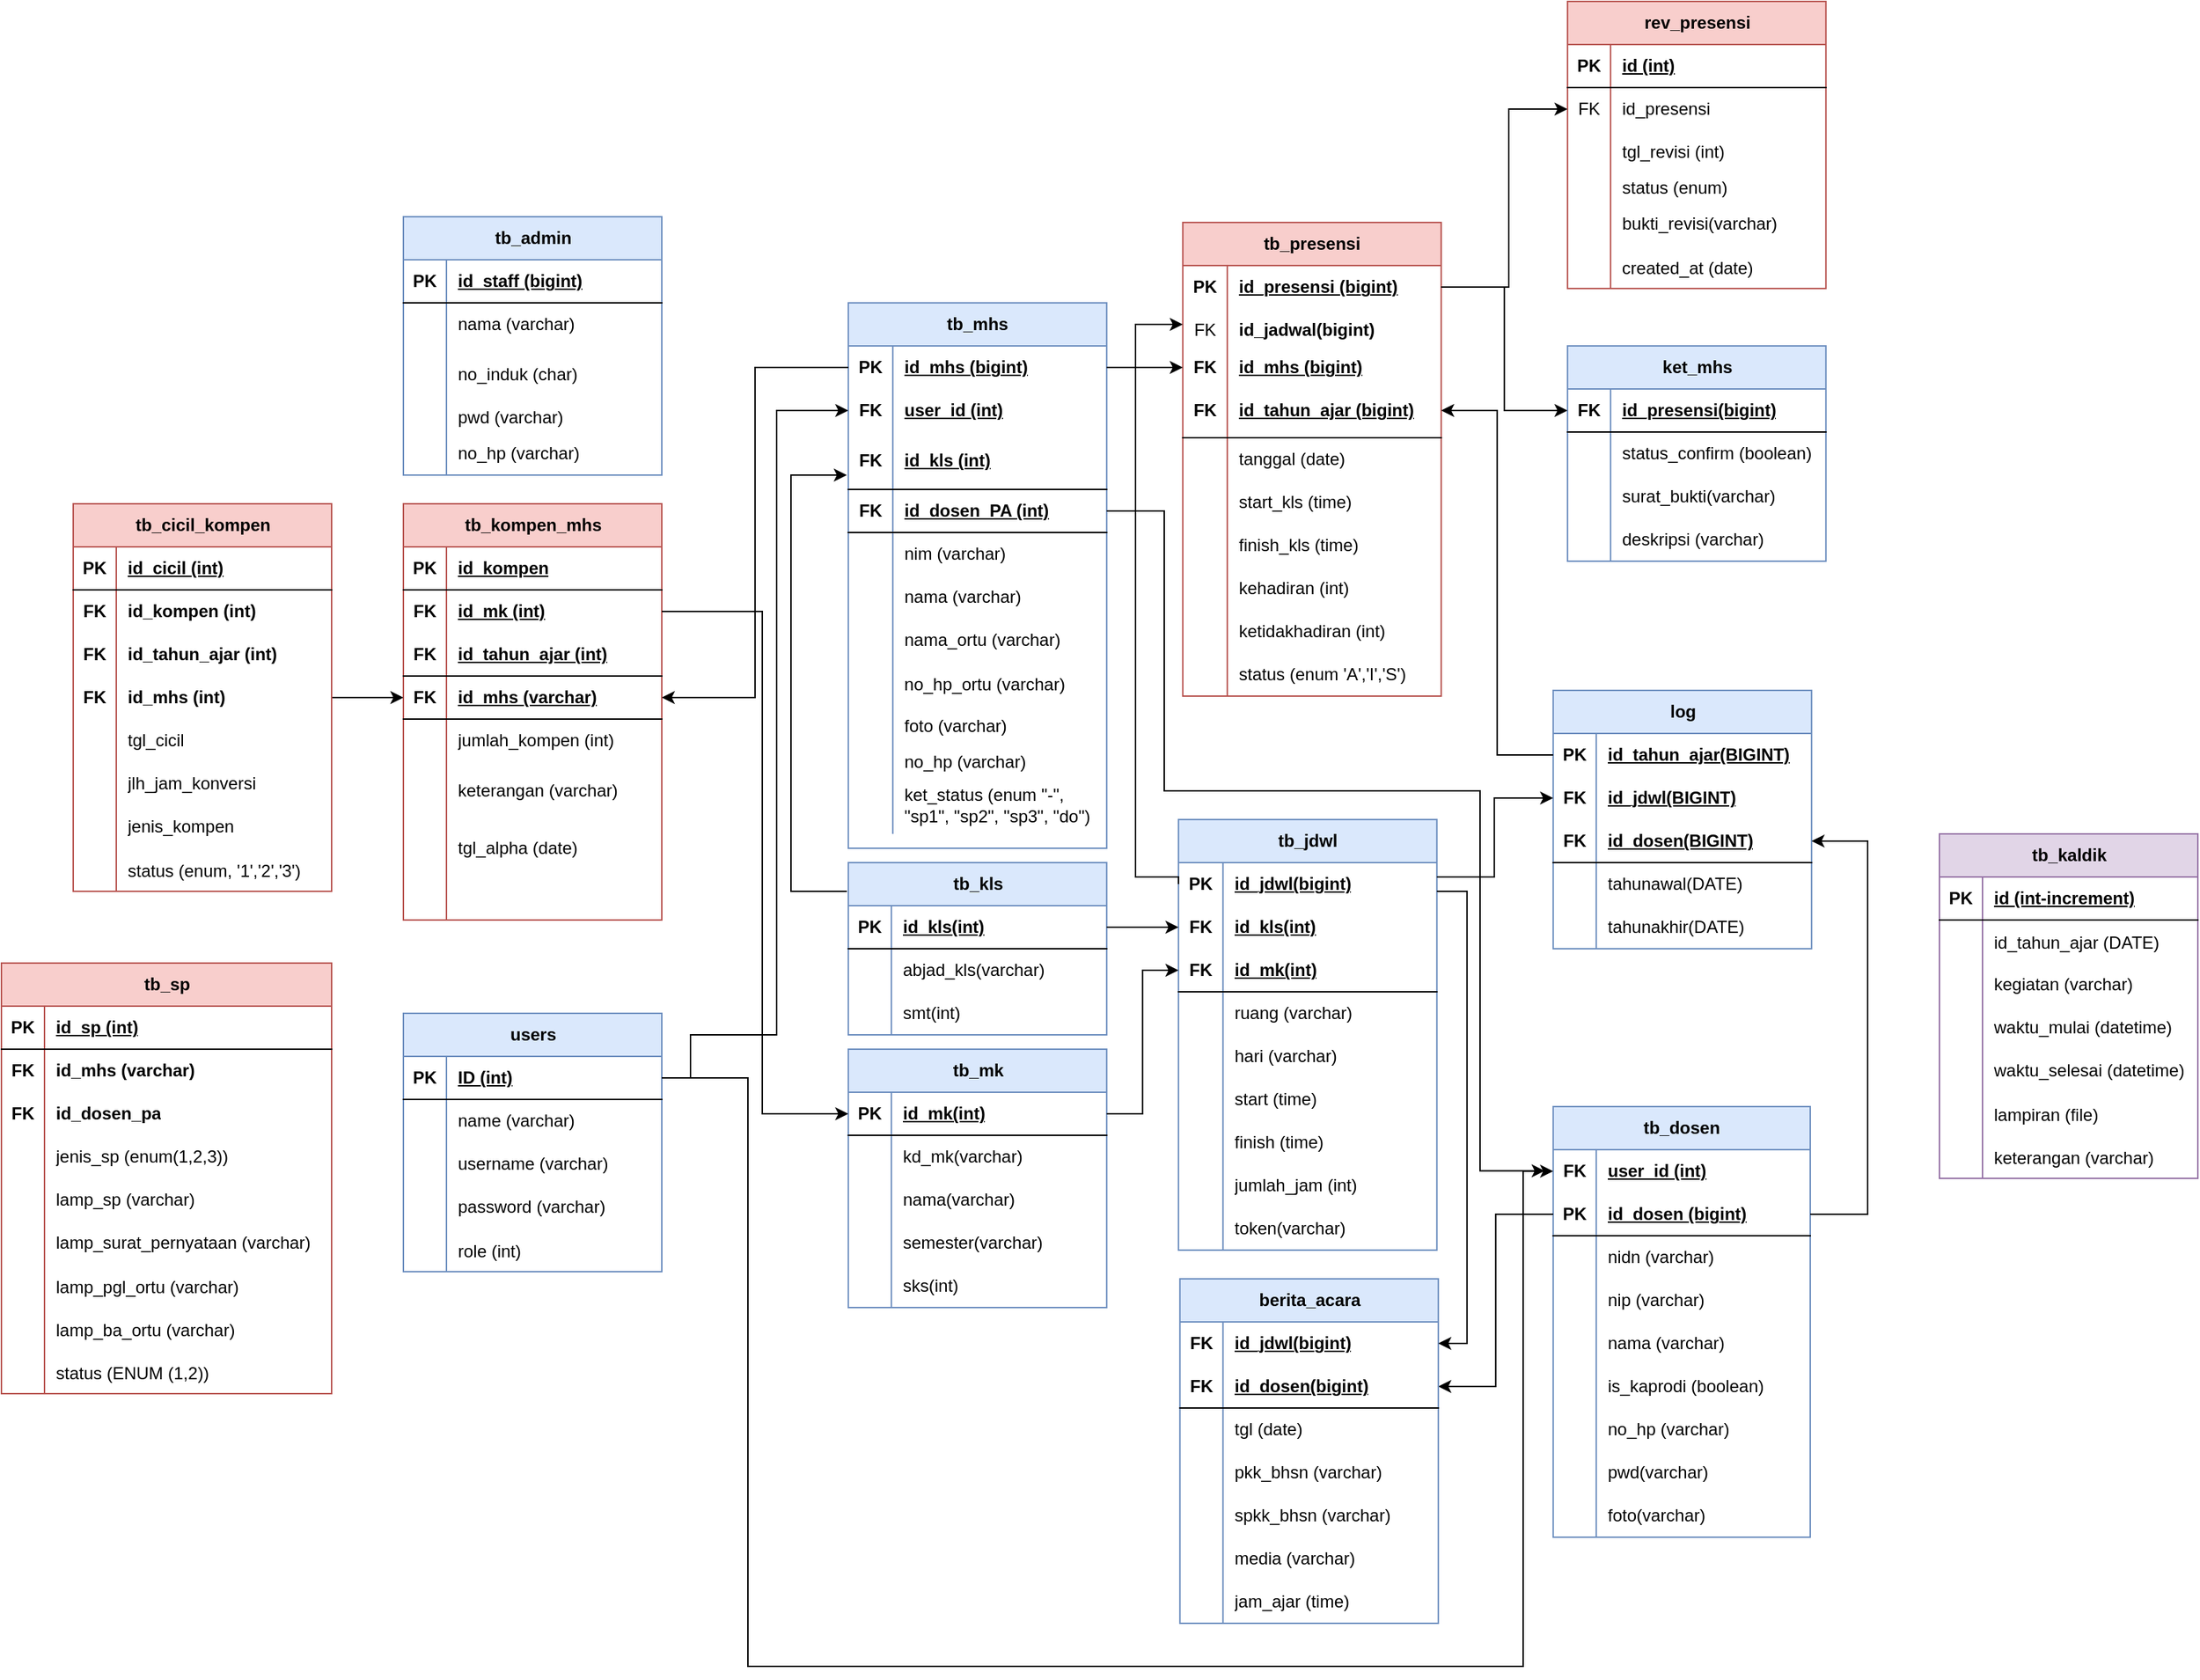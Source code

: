 <mxfile version="24.7.1" type="device" pages="9">
  <diagram name="ACADEMIX" id="e0hRMM8n_zHa9EJReLpB">
    <mxGraphModel dx="3341" dy="2483" grid="1" gridSize="10" guides="1" tooltips="1" connect="1" arrows="1" fold="1" page="1" pageScale="1" pageWidth="827" pageHeight="1169" math="0" shadow="0">
      <root>
        <mxCell id="wVz6QWqkdDYmB-Ho3leT-0" />
        <mxCell id="wVz6QWqkdDYmB-Ho3leT-1" parent="wVz6QWqkdDYmB-Ho3leT-0" />
        <mxCell id="wVz6QWqkdDYmB-Ho3leT-2" value="tb_mhs" style="shape=table;startSize=30;container=1;collapsible=1;childLayout=tableLayout;fixedRows=1;rowLines=0;fontStyle=1;align=center;resizeLast=1;html=1;whiteSpace=wrap;fillColor=#dae8fc;strokeColor=#6c8ebf;" vertex="1" parent="wVz6QWqkdDYmB-Ho3leT-1">
          <mxGeometry x="359.91" y="80" width="180" height="380" as="geometry">
            <mxRectangle x="359.91" y="80" width="80" height="30" as="alternateBounds" />
          </mxGeometry>
        </mxCell>
        <mxCell id="wVz6QWqkdDYmB-Ho3leT-3" value="" style="shape=tableRow;horizontal=0;startSize=0;swimlaneHead=0;swimlaneBody=0;fillColor=none;collapsible=0;dropTarget=0;points=[[0,0.5],[1,0.5]];portConstraint=eastwest;top=0;left=0;right=0;bottom=0;html=1;" vertex="1" parent="wVz6QWqkdDYmB-Ho3leT-2">
          <mxGeometry y="30" width="180" height="30" as="geometry" />
        </mxCell>
        <mxCell id="wVz6QWqkdDYmB-Ho3leT-4" value="PK" style="shape=partialRectangle;connectable=0;fillColor=none;top=0;left=0;bottom=0;right=0;fontStyle=1;overflow=hidden;html=1;whiteSpace=wrap;" vertex="1" parent="wVz6QWqkdDYmB-Ho3leT-3">
          <mxGeometry width="31" height="30" as="geometry">
            <mxRectangle width="31" height="30" as="alternateBounds" />
          </mxGeometry>
        </mxCell>
        <mxCell id="wVz6QWqkdDYmB-Ho3leT-5" value="id_mhs (bigint)" style="shape=partialRectangle;connectable=0;fillColor=none;top=0;left=0;bottom=0;right=0;align=left;spacingLeft=6;fontStyle=5;overflow=hidden;html=1;whiteSpace=wrap;" vertex="1" parent="wVz6QWqkdDYmB-Ho3leT-3">
          <mxGeometry x="31" width="149" height="30" as="geometry">
            <mxRectangle width="149" height="30" as="alternateBounds" />
          </mxGeometry>
        </mxCell>
        <mxCell id="wVz6QWqkdDYmB-Ho3leT-6" value="" style="shape=tableRow;horizontal=0;startSize=0;swimlaneHead=0;swimlaneBody=0;fillColor=none;collapsible=0;dropTarget=0;points=[[0,0.5],[1,0.5]];portConstraint=eastwest;top=0;left=0;right=0;bottom=0;fontStyle=1" vertex="1" parent="wVz6QWqkdDYmB-Ho3leT-2">
          <mxGeometry y="60" width="180" height="30" as="geometry" />
        </mxCell>
        <mxCell id="wVz6QWqkdDYmB-Ho3leT-7" value="FK" style="shape=partialRectangle;connectable=0;fillColor=none;top=0;left=0;bottom=0;right=0;fontStyle=1;overflow=hidden;whiteSpace=wrap;html=1;" vertex="1" parent="wVz6QWqkdDYmB-Ho3leT-6">
          <mxGeometry width="31" height="30" as="geometry">
            <mxRectangle width="31" height="30" as="alternateBounds" />
          </mxGeometry>
        </mxCell>
        <mxCell id="wVz6QWqkdDYmB-Ho3leT-8" value="user_id (int)" style="shape=partialRectangle;connectable=0;fillColor=none;top=0;left=0;bottom=0;right=0;align=left;spacingLeft=6;fontStyle=5;overflow=hidden;whiteSpace=wrap;html=1;" vertex="1" parent="wVz6QWqkdDYmB-Ho3leT-6">
          <mxGeometry x="31" width="149" height="30" as="geometry">
            <mxRectangle width="149" height="30" as="alternateBounds" />
          </mxGeometry>
        </mxCell>
        <mxCell id="wVz6QWqkdDYmB-Ho3leT-9" value="" style="shape=tableRow;horizontal=0;startSize=0;swimlaneHead=0;swimlaneBody=0;fillColor=none;collapsible=0;dropTarget=0;points=[[0,0.5],[1,0.5]];portConstraint=eastwest;top=0;left=0;right=0;bottom=1;html=1;" vertex="1" parent="wVz6QWqkdDYmB-Ho3leT-2">
          <mxGeometry y="90" width="180" height="40" as="geometry" />
        </mxCell>
        <mxCell id="wVz6QWqkdDYmB-Ho3leT-10" value="FK" style="shape=partialRectangle;connectable=0;fillColor=none;top=0;left=0;bottom=0;right=0;fontStyle=1;overflow=hidden;html=1;whiteSpace=wrap;" vertex="1" parent="wVz6QWqkdDYmB-Ho3leT-9">
          <mxGeometry width="31" height="40" as="geometry">
            <mxRectangle width="31" height="40" as="alternateBounds" />
          </mxGeometry>
        </mxCell>
        <mxCell id="wVz6QWqkdDYmB-Ho3leT-11" value="id_kls (int)" style="shape=partialRectangle;connectable=0;fillColor=none;top=0;left=0;bottom=0;right=0;align=left;spacingLeft=6;fontStyle=5;overflow=hidden;html=1;whiteSpace=wrap;" vertex="1" parent="wVz6QWqkdDYmB-Ho3leT-9">
          <mxGeometry x="31" width="149" height="40" as="geometry">
            <mxRectangle width="149" height="40" as="alternateBounds" />
          </mxGeometry>
        </mxCell>
        <mxCell id="wVz6QWqkdDYmB-Ho3leT-12" value="" style="shape=tableRow;horizontal=0;startSize=0;swimlaneHead=0;swimlaneBody=0;fillColor=none;collapsible=0;dropTarget=0;points=[[0,0.5],[1,0.5]];portConstraint=eastwest;top=0;left=0;right=0;bottom=1;" vertex="1" parent="wVz6QWqkdDYmB-Ho3leT-2">
          <mxGeometry y="130" width="180" height="30" as="geometry" />
        </mxCell>
        <mxCell id="wVz6QWqkdDYmB-Ho3leT-13" value="FK" style="shape=partialRectangle;connectable=0;fillColor=none;top=0;left=0;bottom=0;right=0;fontStyle=1;overflow=hidden;whiteSpace=wrap;html=1;" vertex="1" parent="wVz6QWqkdDYmB-Ho3leT-12">
          <mxGeometry width="31" height="30" as="geometry">
            <mxRectangle width="31" height="30" as="alternateBounds" />
          </mxGeometry>
        </mxCell>
        <mxCell id="wVz6QWqkdDYmB-Ho3leT-14" value="id_dosen_PA (int)" style="shape=partialRectangle;connectable=0;fillColor=none;top=0;left=0;bottom=0;right=0;align=left;spacingLeft=6;fontStyle=5;overflow=hidden;whiteSpace=wrap;html=1;" vertex="1" parent="wVz6QWqkdDYmB-Ho3leT-12">
          <mxGeometry x="31" width="149" height="30" as="geometry">
            <mxRectangle width="149" height="30" as="alternateBounds" />
          </mxGeometry>
        </mxCell>
        <mxCell id="wVz6QWqkdDYmB-Ho3leT-15" value="" style="shape=tableRow;horizontal=0;startSize=0;swimlaneHead=0;swimlaneBody=0;fillColor=none;collapsible=0;dropTarget=0;points=[[0,0.5],[1,0.5]];portConstraint=eastwest;top=0;left=0;right=0;bottom=0;html=1;" vertex="1" parent="wVz6QWqkdDYmB-Ho3leT-2">
          <mxGeometry y="160" width="180" height="30" as="geometry" />
        </mxCell>
        <mxCell id="wVz6QWqkdDYmB-Ho3leT-16" value="" style="shape=partialRectangle;connectable=0;fillColor=none;top=0;left=0;bottom=0;right=0;editable=1;overflow=hidden;html=1;whiteSpace=wrap;" vertex="1" parent="wVz6QWqkdDYmB-Ho3leT-15">
          <mxGeometry width="31" height="30" as="geometry">
            <mxRectangle width="31" height="30" as="alternateBounds" />
          </mxGeometry>
        </mxCell>
        <mxCell id="wVz6QWqkdDYmB-Ho3leT-17" value="nim (varchar)" style="shape=partialRectangle;connectable=0;fillColor=none;top=0;left=0;bottom=0;right=0;align=left;spacingLeft=6;overflow=hidden;html=1;whiteSpace=wrap;" vertex="1" parent="wVz6QWqkdDYmB-Ho3leT-15">
          <mxGeometry x="31" width="149" height="30" as="geometry">
            <mxRectangle width="149" height="30" as="alternateBounds" />
          </mxGeometry>
        </mxCell>
        <mxCell id="wVz6QWqkdDYmB-Ho3leT-18" value="" style="shape=tableRow;horizontal=0;startSize=0;swimlaneHead=0;swimlaneBody=0;fillColor=none;collapsible=0;dropTarget=0;points=[[0,0.5],[1,0.5]];portConstraint=eastwest;top=0;left=0;right=0;bottom=0;html=1;" vertex="1" parent="wVz6QWqkdDYmB-Ho3leT-2">
          <mxGeometry y="190" width="180" height="30" as="geometry" />
        </mxCell>
        <mxCell id="wVz6QWqkdDYmB-Ho3leT-19" value="" style="shape=partialRectangle;connectable=0;fillColor=none;top=0;left=0;bottom=0;right=0;editable=1;overflow=hidden;html=1;whiteSpace=wrap;" vertex="1" parent="wVz6QWqkdDYmB-Ho3leT-18">
          <mxGeometry width="31" height="30" as="geometry">
            <mxRectangle width="31" height="30" as="alternateBounds" />
          </mxGeometry>
        </mxCell>
        <mxCell id="wVz6QWqkdDYmB-Ho3leT-20" value="nama (varchar)" style="shape=partialRectangle;connectable=0;fillColor=none;top=0;left=0;bottom=0;right=0;align=left;spacingLeft=6;overflow=hidden;html=1;whiteSpace=wrap;" vertex="1" parent="wVz6QWqkdDYmB-Ho3leT-18">
          <mxGeometry x="31" width="149" height="30" as="geometry">
            <mxRectangle width="149" height="30" as="alternateBounds" />
          </mxGeometry>
        </mxCell>
        <mxCell id="wVz6QWqkdDYmB-Ho3leT-21" value="" style="shape=tableRow;horizontal=0;startSize=0;swimlaneHead=0;swimlaneBody=0;fillColor=none;collapsible=0;dropTarget=0;points=[[0,0.5],[1,0.5]];portConstraint=eastwest;top=0;left=0;right=0;bottom=0;html=1;" vertex="1" parent="wVz6QWqkdDYmB-Ho3leT-2">
          <mxGeometry y="220" width="180" height="30" as="geometry" />
        </mxCell>
        <mxCell id="wVz6QWqkdDYmB-Ho3leT-22" value="" style="shape=partialRectangle;connectable=0;fillColor=none;top=0;left=0;bottom=0;right=0;editable=1;overflow=hidden;html=1;whiteSpace=wrap;" vertex="1" parent="wVz6QWqkdDYmB-Ho3leT-21">
          <mxGeometry width="31" height="30" as="geometry">
            <mxRectangle width="31" height="30" as="alternateBounds" />
          </mxGeometry>
        </mxCell>
        <mxCell id="wVz6QWqkdDYmB-Ho3leT-23" value="nama_ortu (varchar)" style="shape=partialRectangle;connectable=0;fillColor=none;top=0;left=0;bottom=0;right=0;align=left;spacingLeft=6;overflow=hidden;html=1;whiteSpace=wrap;" vertex="1" parent="wVz6QWqkdDYmB-Ho3leT-21">
          <mxGeometry x="31" width="149" height="30" as="geometry">
            <mxRectangle width="149" height="30" as="alternateBounds" />
          </mxGeometry>
        </mxCell>
        <mxCell id="wVz6QWqkdDYmB-Ho3leT-24" value="" style="shape=tableRow;horizontal=0;startSize=0;swimlaneHead=0;swimlaneBody=0;fillColor=none;collapsible=0;dropTarget=0;points=[[0,0.5],[1,0.5]];portConstraint=eastwest;top=0;left=0;right=0;bottom=0;" vertex="1" parent="wVz6QWqkdDYmB-Ho3leT-2">
          <mxGeometry y="250" width="180" height="30" as="geometry" />
        </mxCell>
        <mxCell id="wVz6QWqkdDYmB-Ho3leT-25" value="" style="shape=partialRectangle;connectable=0;fillColor=none;top=0;left=0;bottom=0;right=0;editable=1;overflow=hidden;" vertex="1" parent="wVz6QWqkdDYmB-Ho3leT-24">
          <mxGeometry width="31" height="30" as="geometry">
            <mxRectangle width="31" height="30" as="alternateBounds" />
          </mxGeometry>
        </mxCell>
        <mxCell id="wVz6QWqkdDYmB-Ho3leT-26" value="no_hp_ortu (varchar)" style="shape=partialRectangle;connectable=0;fillColor=none;top=0;left=0;bottom=0;right=0;align=left;spacingLeft=6;overflow=hidden;" vertex="1" parent="wVz6QWqkdDYmB-Ho3leT-24">
          <mxGeometry x="31" width="149" height="30" as="geometry">
            <mxRectangle width="149" height="30" as="alternateBounds" />
          </mxGeometry>
        </mxCell>
        <mxCell id="wVz6QWqkdDYmB-Ho3leT-27" value="" style="shape=tableRow;horizontal=0;startSize=0;swimlaneHead=0;swimlaneBody=0;fillColor=none;collapsible=0;dropTarget=0;points=[[0,0.5],[1,0.5]];portConstraint=eastwest;top=0;left=0;right=0;bottom=0;html=1;" vertex="1" parent="wVz6QWqkdDYmB-Ho3leT-2">
          <mxGeometry y="280" width="180" height="30" as="geometry" />
        </mxCell>
        <mxCell id="wVz6QWqkdDYmB-Ho3leT-28" value="" style="shape=partialRectangle;connectable=0;fillColor=none;top=0;left=0;bottom=0;right=0;editable=1;overflow=hidden;html=1;whiteSpace=wrap;" vertex="1" parent="wVz6QWqkdDYmB-Ho3leT-27">
          <mxGeometry width="31" height="30" as="geometry">
            <mxRectangle width="31" height="30" as="alternateBounds" />
          </mxGeometry>
        </mxCell>
        <mxCell id="wVz6QWqkdDYmB-Ho3leT-29" value="foto (varchar)" style="shape=partialRectangle;connectable=0;fillColor=none;top=0;left=0;bottom=0;right=0;align=left;spacingLeft=6;overflow=hidden;html=1;whiteSpace=wrap;" vertex="1" parent="wVz6QWqkdDYmB-Ho3leT-27">
          <mxGeometry x="31" width="149" height="30" as="geometry">
            <mxRectangle width="149" height="30" as="alternateBounds" />
          </mxGeometry>
        </mxCell>
        <mxCell id="wVz6QWqkdDYmB-Ho3leT-30" value="" style="shape=tableRow;horizontal=0;startSize=0;swimlaneHead=0;swimlaneBody=0;fillColor=none;collapsible=0;dropTarget=0;points=[[0,0.5],[1,0.5]];portConstraint=eastwest;top=0;left=0;right=0;bottom=0;html=1;" vertex="1" parent="wVz6QWqkdDYmB-Ho3leT-2">
          <mxGeometry y="310" width="180" height="20" as="geometry" />
        </mxCell>
        <mxCell id="wVz6QWqkdDYmB-Ho3leT-31" value="" style="shape=partialRectangle;connectable=0;fillColor=none;top=0;left=0;bottom=0;right=0;editable=1;overflow=hidden;html=1;whiteSpace=wrap;" vertex="1" parent="wVz6QWqkdDYmB-Ho3leT-30">
          <mxGeometry width="31" height="20" as="geometry">
            <mxRectangle width="31" height="20" as="alternateBounds" />
          </mxGeometry>
        </mxCell>
        <mxCell id="wVz6QWqkdDYmB-Ho3leT-32" value="no_hp (varchar)" style="shape=partialRectangle;connectable=0;fillColor=none;top=0;left=0;bottom=0;right=0;align=left;spacingLeft=6;overflow=hidden;html=1;whiteSpace=wrap;" vertex="1" parent="wVz6QWqkdDYmB-Ho3leT-30">
          <mxGeometry x="31" width="149" height="20" as="geometry">
            <mxRectangle width="149" height="20" as="alternateBounds" />
          </mxGeometry>
        </mxCell>
        <mxCell id="wVz6QWqkdDYmB-Ho3leT-33" value="" style="shape=tableRow;horizontal=0;startSize=0;swimlaneHead=0;swimlaneBody=0;fillColor=none;collapsible=0;dropTarget=0;points=[[0,0.5],[1,0.5]];portConstraint=eastwest;top=0;left=0;right=0;bottom=0;html=1;" vertex="1" parent="wVz6QWqkdDYmB-Ho3leT-2">
          <mxGeometry y="330" width="180" height="40" as="geometry" />
        </mxCell>
        <mxCell id="wVz6QWqkdDYmB-Ho3leT-34" value="" style="shape=partialRectangle;connectable=0;fillColor=none;top=0;left=0;bottom=0;right=0;editable=1;overflow=hidden;html=1;whiteSpace=wrap;" vertex="1" parent="wVz6QWqkdDYmB-Ho3leT-33">
          <mxGeometry width="31" height="40" as="geometry">
            <mxRectangle width="31" height="40" as="alternateBounds" />
          </mxGeometry>
        </mxCell>
        <mxCell id="wVz6QWqkdDYmB-Ho3leT-35" value="ket_status (enum &quot;-&quot;, &quot;sp1&quot;, &quot;sp2&quot;, &quot;sp3&quot;, &quot;do&quot;)" style="shape=partialRectangle;connectable=0;fillColor=none;top=0;left=0;bottom=0;right=0;align=left;spacingLeft=6;overflow=hidden;html=1;whiteSpace=wrap;" vertex="1" parent="wVz6QWqkdDYmB-Ho3leT-33">
          <mxGeometry x="31" width="149" height="40" as="geometry">
            <mxRectangle width="149" height="40" as="alternateBounds" />
          </mxGeometry>
        </mxCell>
        <mxCell id="wVz6QWqkdDYmB-Ho3leT-36" value="tb_kls" style="shape=table;startSize=30;container=1;collapsible=1;childLayout=tableLayout;fixedRows=1;rowLines=0;fontStyle=1;align=center;resizeLast=1;html=1;fillColor=#dae8fc;strokeColor=#6c8ebf;" vertex="1" parent="wVz6QWqkdDYmB-Ho3leT-1">
          <mxGeometry x="359.91" y="470" width="180" height="120.0" as="geometry" />
        </mxCell>
        <mxCell id="wVz6QWqkdDYmB-Ho3leT-37" value="" style="shape=tableRow;horizontal=0;startSize=0;swimlaneHead=0;swimlaneBody=0;fillColor=none;collapsible=0;dropTarget=0;points=[[0,0.5],[1,0.5]];portConstraint=eastwest;top=0;left=0;right=0;bottom=1;" vertex="1" parent="wVz6QWqkdDYmB-Ho3leT-36">
          <mxGeometry y="30" width="180" height="30" as="geometry" />
        </mxCell>
        <mxCell id="wVz6QWqkdDYmB-Ho3leT-38" value="PK" style="shape=partialRectangle;connectable=0;fillColor=none;top=0;left=0;bottom=0;right=0;fontStyle=1;overflow=hidden;whiteSpace=wrap;html=1;" vertex="1" parent="wVz6QWqkdDYmB-Ho3leT-37">
          <mxGeometry width="30" height="30" as="geometry">
            <mxRectangle width="30" height="30" as="alternateBounds" />
          </mxGeometry>
        </mxCell>
        <mxCell id="wVz6QWqkdDYmB-Ho3leT-39" value="id_kls(int)" style="shape=partialRectangle;connectable=0;fillColor=none;top=0;left=0;bottom=0;right=0;align=left;spacingLeft=6;fontStyle=5;overflow=hidden;whiteSpace=wrap;html=1;" vertex="1" parent="wVz6QWqkdDYmB-Ho3leT-37">
          <mxGeometry x="30" width="150" height="30" as="geometry">
            <mxRectangle width="150" height="30" as="alternateBounds" />
          </mxGeometry>
        </mxCell>
        <mxCell id="wVz6QWqkdDYmB-Ho3leT-40" value="" style="shape=tableRow;horizontal=0;startSize=0;swimlaneHead=0;swimlaneBody=0;fillColor=none;collapsible=0;dropTarget=0;points=[[0,0.5],[1,0.5]];portConstraint=eastwest;top=0;left=0;right=0;bottom=0;" vertex="1" parent="wVz6QWqkdDYmB-Ho3leT-36">
          <mxGeometry y="60" width="180" height="30" as="geometry" />
        </mxCell>
        <mxCell id="wVz6QWqkdDYmB-Ho3leT-41" value="" style="shape=partialRectangle;connectable=0;fillColor=none;top=0;left=0;bottom=0;right=0;editable=1;overflow=hidden;whiteSpace=wrap;html=1;" vertex="1" parent="wVz6QWqkdDYmB-Ho3leT-40">
          <mxGeometry width="30" height="30" as="geometry">
            <mxRectangle width="30" height="30" as="alternateBounds" />
          </mxGeometry>
        </mxCell>
        <mxCell id="wVz6QWqkdDYmB-Ho3leT-42" value="abjad_kls(varchar)" style="shape=partialRectangle;connectable=0;fillColor=none;top=0;left=0;bottom=0;right=0;align=left;spacingLeft=6;overflow=hidden;whiteSpace=wrap;html=1;" vertex="1" parent="wVz6QWqkdDYmB-Ho3leT-40">
          <mxGeometry x="30" width="150" height="30" as="geometry">
            <mxRectangle width="150" height="30" as="alternateBounds" />
          </mxGeometry>
        </mxCell>
        <mxCell id="wVz6QWqkdDYmB-Ho3leT-43" value="" style="shape=tableRow;horizontal=0;startSize=0;swimlaneHead=0;swimlaneBody=0;fillColor=none;collapsible=0;dropTarget=0;points=[[0,0.5],[1,0.5]];portConstraint=eastwest;top=0;left=0;right=0;bottom=0;" vertex="1" parent="wVz6QWqkdDYmB-Ho3leT-36">
          <mxGeometry y="90" width="180" height="30" as="geometry" />
        </mxCell>
        <mxCell id="wVz6QWqkdDYmB-Ho3leT-44" value="" style="shape=partialRectangle;connectable=0;fillColor=none;top=0;left=0;bottom=0;right=0;editable=1;overflow=hidden;whiteSpace=wrap;html=1;" vertex="1" parent="wVz6QWqkdDYmB-Ho3leT-43">
          <mxGeometry width="30" height="30" as="geometry">
            <mxRectangle width="30" height="30" as="alternateBounds" />
          </mxGeometry>
        </mxCell>
        <mxCell id="wVz6QWqkdDYmB-Ho3leT-45" value="smt(int)" style="shape=partialRectangle;connectable=0;fillColor=none;top=0;left=0;bottom=0;right=0;align=left;spacingLeft=6;overflow=hidden;whiteSpace=wrap;html=1;" vertex="1" parent="wVz6QWqkdDYmB-Ho3leT-43">
          <mxGeometry x="30" width="150" height="30" as="geometry">
            <mxRectangle width="150" height="30" as="alternateBounds" />
          </mxGeometry>
        </mxCell>
        <mxCell id="wVz6QWqkdDYmB-Ho3leT-46" value="tb_jdwl" style="shape=table;startSize=30;container=1;collapsible=1;childLayout=tableLayout;fixedRows=1;rowLines=0;fontStyle=1;align=center;resizeLast=1;html=1;whiteSpace=wrap;fillColor=#dae8fc;strokeColor=#6c8ebf;" vertex="1" parent="wVz6QWqkdDYmB-Ho3leT-1">
          <mxGeometry x="589.91" y="440" width="180" height="300" as="geometry" />
        </mxCell>
        <mxCell id="wVz6QWqkdDYmB-Ho3leT-47" value="" style="shape=tableRow;horizontal=0;startSize=0;swimlaneHead=0;swimlaneBody=0;fillColor=none;collapsible=0;dropTarget=0;points=[[0,0.5],[1,0.5]];portConstraint=eastwest;top=0;left=0;right=0;bottom=0;html=1;" vertex="1" parent="wVz6QWqkdDYmB-Ho3leT-46">
          <mxGeometry y="30" width="180" height="30" as="geometry" />
        </mxCell>
        <mxCell id="wVz6QWqkdDYmB-Ho3leT-48" value="PK" style="shape=partialRectangle;connectable=0;fillColor=none;top=0;left=0;bottom=0;right=0;fontStyle=1;overflow=hidden;html=1;whiteSpace=wrap;" vertex="1" parent="wVz6QWqkdDYmB-Ho3leT-47">
          <mxGeometry width="31" height="30" as="geometry">
            <mxRectangle width="31" height="30" as="alternateBounds" />
          </mxGeometry>
        </mxCell>
        <mxCell id="wVz6QWqkdDYmB-Ho3leT-49" value="id_jdwl(bigint)" style="shape=partialRectangle;connectable=0;fillColor=none;top=0;left=0;bottom=0;right=0;align=left;spacingLeft=6;fontStyle=5;overflow=hidden;html=1;whiteSpace=wrap;" vertex="1" parent="wVz6QWqkdDYmB-Ho3leT-47">
          <mxGeometry x="31" width="149" height="30" as="geometry">
            <mxRectangle width="149" height="30" as="alternateBounds" />
          </mxGeometry>
        </mxCell>
        <mxCell id="wVz6QWqkdDYmB-Ho3leT-50" value="" style="shape=tableRow;horizontal=0;startSize=0;swimlaneHead=0;swimlaneBody=0;fillColor=none;collapsible=0;dropTarget=0;points=[[0,0.5],[1,0.5]];portConstraint=eastwest;top=0;left=0;right=0;bottom=0;html=1;fontStyle=0" vertex="1" parent="wVz6QWqkdDYmB-Ho3leT-46">
          <mxGeometry y="60" width="180" height="30" as="geometry" />
        </mxCell>
        <mxCell id="wVz6QWqkdDYmB-Ho3leT-51" value="FK" style="shape=partialRectangle;connectable=0;fillColor=none;top=0;left=0;bottom=0;right=0;fontStyle=1;overflow=hidden;html=1;whiteSpace=wrap;" vertex="1" parent="wVz6QWqkdDYmB-Ho3leT-50">
          <mxGeometry width="31" height="30" as="geometry">
            <mxRectangle width="31" height="30" as="alternateBounds" />
          </mxGeometry>
        </mxCell>
        <mxCell id="wVz6QWqkdDYmB-Ho3leT-52" value="id_kls(int)" style="shape=partialRectangle;connectable=0;fillColor=none;top=0;left=0;bottom=0;right=0;align=left;spacingLeft=6;fontStyle=5;overflow=hidden;html=1;whiteSpace=wrap;" vertex="1" parent="wVz6QWqkdDYmB-Ho3leT-50">
          <mxGeometry x="31" width="149" height="30" as="geometry">
            <mxRectangle width="149" height="30" as="alternateBounds" />
          </mxGeometry>
        </mxCell>
        <mxCell id="wVz6QWqkdDYmB-Ho3leT-53" value="" style="shape=tableRow;horizontal=0;startSize=0;swimlaneHead=0;swimlaneBody=0;fillColor=none;collapsible=0;dropTarget=0;points=[[0,0.5],[1,0.5]];portConstraint=eastwest;top=0;left=0;right=0;bottom=1;html=1;fontStyle=0" vertex="1" parent="wVz6QWqkdDYmB-Ho3leT-46">
          <mxGeometry y="90" width="180" height="30" as="geometry" />
        </mxCell>
        <mxCell id="wVz6QWqkdDYmB-Ho3leT-54" value="FK" style="shape=partialRectangle;connectable=0;fillColor=none;top=0;left=0;bottom=0;right=0;fontStyle=1;overflow=hidden;html=1;whiteSpace=wrap;" vertex="1" parent="wVz6QWqkdDYmB-Ho3leT-53">
          <mxGeometry width="31" height="30" as="geometry">
            <mxRectangle width="31" height="30" as="alternateBounds" />
          </mxGeometry>
        </mxCell>
        <mxCell id="wVz6QWqkdDYmB-Ho3leT-55" value="id_mk(int)" style="shape=partialRectangle;connectable=0;fillColor=none;top=0;left=0;bottom=0;right=0;align=left;spacingLeft=6;fontStyle=5;overflow=hidden;html=1;whiteSpace=wrap;" vertex="1" parent="wVz6QWqkdDYmB-Ho3leT-53">
          <mxGeometry x="31" width="149" height="30" as="geometry">
            <mxRectangle width="149" height="30" as="alternateBounds" />
          </mxGeometry>
        </mxCell>
        <mxCell id="wVz6QWqkdDYmB-Ho3leT-56" value="" style="shape=tableRow;horizontal=0;startSize=0;swimlaneHead=0;swimlaneBody=0;fillColor=none;collapsible=0;dropTarget=0;points=[[0,0.5],[1,0.5]];portConstraint=eastwest;top=0;left=0;right=0;bottom=0;html=1;" vertex="1" parent="wVz6QWqkdDYmB-Ho3leT-46">
          <mxGeometry y="120" width="180" height="30" as="geometry" />
        </mxCell>
        <mxCell id="wVz6QWqkdDYmB-Ho3leT-57" value="" style="shape=partialRectangle;connectable=0;fillColor=none;top=0;left=0;bottom=0;right=0;editable=1;overflow=hidden;html=1;whiteSpace=wrap;" vertex="1" parent="wVz6QWqkdDYmB-Ho3leT-56">
          <mxGeometry width="31" height="30" as="geometry">
            <mxRectangle width="31" height="30" as="alternateBounds" />
          </mxGeometry>
        </mxCell>
        <mxCell id="wVz6QWqkdDYmB-Ho3leT-58" value="ruang (varchar)" style="shape=partialRectangle;connectable=0;fillColor=none;top=0;left=0;bottom=0;right=0;align=left;spacingLeft=6;overflow=hidden;html=1;whiteSpace=wrap;" vertex="1" parent="wVz6QWqkdDYmB-Ho3leT-56">
          <mxGeometry x="31" width="149" height="30" as="geometry">
            <mxRectangle width="149" height="30" as="alternateBounds" />
          </mxGeometry>
        </mxCell>
        <mxCell id="wVz6QWqkdDYmB-Ho3leT-59" value="" style="shape=tableRow;horizontal=0;startSize=0;swimlaneHead=0;swimlaneBody=0;fillColor=none;collapsible=0;dropTarget=0;points=[[0,0.5],[1,0.5]];portConstraint=eastwest;top=0;left=0;right=0;bottom=0;html=1;" vertex="1" parent="wVz6QWqkdDYmB-Ho3leT-46">
          <mxGeometry y="150" width="180" height="30" as="geometry" />
        </mxCell>
        <mxCell id="wVz6QWqkdDYmB-Ho3leT-60" value="" style="shape=partialRectangle;connectable=0;fillColor=none;top=0;left=0;bottom=0;right=0;editable=1;overflow=hidden;html=1;whiteSpace=wrap;" vertex="1" parent="wVz6QWqkdDYmB-Ho3leT-59">
          <mxGeometry width="31" height="30" as="geometry">
            <mxRectangle width="31" height="30" as="alternateBounds" />
          </mxGeometry>
        </mxCell>
        <mxCell id="wVz6QWqkdDYmB-Ho3leT-61" value="hari (varchar)" style="shape=partialRectangle;connectable=0;fillColor=none;top=0;left=0;bottom=0;right=0;align=left;spacingLeft=6;overflow=hidden;html=1;whiteSpace=wrap;" vertex="1" parent="wVz6QWqkdDYmB-Ho3leT-59">
          <mxGeometry x="31" width="149" height="30" as="geometry">
            <mxRectangle width="149" height="30" as="alternateBounds" />
          </mxGeometry>
        </mxCell>
        <mxCell id="wVz6QWqkdDYmB-Ho3leT-62" value="" style="shape=tableRow;horizontal=0;startSize=0;swimlaneHead=0;swimlaneBody=0;fillColor=none;collapsible=0;dropTarget=0;points=[[0,0.5],[1,0.5]];portConstraint=eastwest;top=0;left=0;right=0;bottom=0;html=1;" vertex="1" parent="wVz6QWqkdDYmB-Ho3leT-46">
          <mxGeometry y="180" width="180" height="30" as="geometry" />
        </mxCell>
        <mxCell id="wVz6QWqkdDYmB-Ho3leT-63" value="" style="shape=partialRectangle;connectable=0;fillColor=none;top=0;left=0;bottom=0;right=0;editable=1;overflow=hidden;html=1;whiteSpace=wrap;" vertex="1" parent="wVz6QWqkdDYmB-Ho3leT-62">
          <mxGeometry width="31" height="30" as="geometry">
            <mxRectangle width="31" height="30" as="alternateBounds" />
          </mxGeometry>
        </mxCell>
        <mxCell id="wVz6QWqkdDYmB-Ho3leT-64" value="start (time)" style="shape=partialRectangle;connectable=0;fillColor=none;top=0;left=0;bottom=0;right=0;align=left;spacingLeft=6;overflow=hidden;html=1;whiteSpace=wrap;" vertex="1" parent="wVz6QWqkdDYmB-Ho3leT-62">
          <mxGeometry x="31" width="149" height="30" as="geometry">
            <mxRectangle width="149" height="30" as="alternateBounds" />
          </mxGeometry>
        </mxCell>
        <mxCell id="wVz6QWqkdDYmB-Ho3leT-65" value="" style="shape=tableRow;horizontal=0;startSize=0;swimlaneHead=0;swimlaneBody=0;fillColor=none;collapsible=0;dropTarget=0;points=[[0,0.5],[1,0.5]];portConstraint=eastwest;top=0;left=0;right=0;bottom=0;html=1;" vertex="1" parent="wVz6QWqkdDYmB-Ho3leT-46">
          <mxGeometry y="210" width="180" height="30" as="geometry" />
        </mxCell>
        <mxCell id="wVz6QWqkdDYmB-Ho3leT-66" value="" style="shape=partialRectangle;connectable=0;fillColor=none;top=0;left=0;bottom=0;right=0;editable=1;overflow=hidden;html=1;whiteSpace=wrap;" vertex="1" parent="wVz6QWqkdDYmB-Ho3leT-65">
          <mxGeometry width="31" height="30" as="geometry">
            <mxRectangle width="31" height="30" as="alternateBounds" />
          </mxGeometry>
        </mxCell>
        <mxCell id="wVz6QWqkdDYmB-Ho3leT-67" value="finish (time)" style="shape=partialRectangle;connectable=0;fillColor=none;top=0;left=0;bottom=0;right=0;align=left;spacingLeft=6;overflow=hidden;html=1;whiteSpace=wrap;" vertex="1" parent="wVz6QWqkdDYmB-Ho3leT-65">
          <mxGeometry x="31" width="149" height="30" as="geometry">
            <mxRectangle width="149" height="30" as="alternateBounds" />
          </mxGeometry>
        </mxCell>
        <mxCell id="wVz6QWqkdDYmB-Ho3leT-68" value="" style="shape=tableRow;horizontal=0;startSize=0;swimlaneHead=0;swimlaneBody=0;fillColor=none;collapsible=0;dropTarget=0;points=[[0,0.5],[1,0.5]];portConstraint=eastwest;top=0;left=0;right=0;bottom=0;html=1;" vertex="1" parent="wVz6QWqkdDYmB-Ho3leT-46">
          <mxGeometry y="240" width="180" height="30" as="geometry" />
        </mxCell>
        <mxCell id="wVz6QWqkdDYmB-Ho3leT-69" value="" style="shape=partialRectangle;connectable=0;fillColor=none;top=0;left=0;bottom=0;right=0;editable=1;overflow=hidden;html=1;whiteSpace=wrap;" vertex="1" parent="wVz6QWqkdDYmB-Ho3leT-68">
          <mxGeometry width="31" height="30" as="geometry">
            <mxRectangle width="31" height="30" as="alternateBounds" />
          </mxGeometry>
        </mxCell>
        <mxCell id="wVz6QWqkdDYmB-Ho3leT-70" value="jumlah_jam (int)" style="shape=partialRectangle;connectable=0;fillColor=none;top=0;left=0;bottom=0;right=0;align=left;spacingLeft=6;overflow=hidden;html=1;whiteSpace=wrap;" vertex="1" parent="wVz6QWqkdDYmB-Ho3leT-68">
          <mxGeometry x="31" width="149" height="30" as="geometry">
            <mxRectangle width="149" height="30" as="alternateBounds" />
          </mxGeometry>
        </mxCell>
        <mxCell id="wVz6QWqkdDYmB-Ho3leT-71" value="" style="shape=tableRow;horizontal=0;startSize=0;swimlaneHead=0;swimlaneBody=0;fillColor=none;collapsible=0;dropTarget=0;points=[[0,0.5],[1,0.5]];portConstraint=eastwest;top=0;left=0;right=0;bottom=0;html=1;" vertex="1" parent="wVz6QWqkdDYmB-Ho3leT-46">
          <mxGeometry y="270" width="180" height="30" as="geometry" />
        </mxCell>
        <mxCell id="wVz6QWqkdDYmB-Ho3leT-72" value="" style="shape=partialRectangle;connectable=0;fillColor=none;top=0;left=0;bottom=0;right=0;editable=1;overflow=hidden;html=1;whiteSpace=wrap;" vertex="1" parent="wVz6QWqkdDYmB-Ho3leT-71">
          <mxGeometry width="31" height="30" as="geometry">
            <mxRectangle width="31" height="30" as="alternateBounds" />
          </mxGeometry>
        </mxCell>
        <mxCell id="wVz6QWqkdDYmB-Ho3leT-73" value="token(varchar)" style="shape=partialRectangle;connectable=0;fillColor=none;top=0;left=0;bottom=0;right=0;align=left;spacingLeft=6;overflow=hidden;html=1;whiteSpace=wrap;" vertex="1" parent="wVz6QWqkdDYmB-Ho3leT-71">
          <mxGeometry x="31" width="149" height="30" as="geometry">
            <mxRectangle width="149" height="30" as="alternateBounds" />
          </mxGeometry>
        </mxCell>
        <mxCell id="wVz6QWqkdDYmB-Ho3leT-74" style="edgeStyle=orthogonalEdgeStyle;rounded=0;orthogonalLoop=1;jettySize=auto;html=1;" edge="1" parent="wVz6QWqkdDYmB-Ho3leT-1" source="wVz6QWqkdDYmB-Ho3leT-37" target="wVz6QWqkdDYmB-Ho3leT-50">
          <mxGeometry relative="1" as="geometry" />
        </mxCell>
        <mxCell id="wVz6QWqkdDYmB-Ho3leT-75" value="tb_mk" style="shape=table;startSize=30;container=1;collapsible=1;childLayout=tableLayout;fixedRows=1;rowLines=0;fontStyle=1;align=center;resizeLast=1;html=1;fillColor=#dae8fc;strokeColor=#6c8ebf;" vertex="1" parent="wVz6QWqkdDYmB-Ho3leT-1">
          <mxGeometry x="359.91" y="600" width="180" height="180" as="geometry" />
        </mxCell>
        <mxCell id="wVz6QWqkdDYmB-Ho3leT-76" value="" style="shape=tableRow;horizontal=0;startSize=0;swimlaneHead=0;swimlaneBody=0;fillColor=none;collapsible=0;dropTarget=0;points=[[0,0.5],[1,0.5]];portConstraint=eastwest;top=0;left=0;right=0;bottom=1;" vertex="1" parent="wVz6QWqkdDYmB-Ho3leT-75">
          <mxGeometry y="30" width="180" height="30" as="geometry" />
        </mxCell>
        <mxCell id="wVz6QWqkdDYmB-Ho3leT-77" value="PK" style="shape=partialRectangle;connectable=0;fillColor=none;top=0;left=0;bottom=0;right=0;fontStyle=1;overflow=hidden;whiteSpace=wrap;html=1;" vertex="1" parent="wVz6QWqkdDYmB-Ho3leT-76">
          <mxGeometry width="30" height="30" as="geometry">
            <mxRectangle width="30" height="30" as="alternateBounds" />
          </mxGeometry>
        </mxCell>
        <mxCell id="wVz6QWqkdDYmB-Ho3leT-78" value="id_mk(int)" style="shape=partialRectangle;connectable=0;fillColor=none;top=0;left=0;bottom=0;right=0;align=left;spacingLeft=6;fontStyle=5;overflow=hidden;whiteSpace=wrap;html=1;" vertex="1" parent="wVz6QWqkdDYmB-Ho3leT-76">
          <mxGeometry x="30" width="150" height="30" as="geometry">
            <mxRectangle width="150" height="30" as="alternateBounds" />
          </mxGeometry>
        </mxCell>
        <mxCell id="wVz6QWqkdDYmB-Ho3leT-79" value="" style="shape=tableRow;horizontal=0;startSize=0;swimlaneHead=0;swimlaneBody=0;fillColor=none;collapsible=0;dropTarget=0;points=[[0,0.5],[1,0.5]];portConstraint=eastwest;top=0;left=0;right=0;bottom=0;" vertex="1" parent="wVz6QWqkdDYmB-Ho3leT-75">
          <mxGeometry y="60" width="180" height="30" as="geometry" />
        </mxCell>
        <mxCell id="wVz6QWqkdDYmB-Ho3leT-80" value="" style="shape=partialRectangle;connectable=0;fillColor=none;top=0;left=0;bottom=0;right=0;editable=1;overflow=hidden;whiteSpace=wrap;html=1;" vertex="1" parent="wVz6QWqkdDYmB-Ho3leT-79">
          <mxGeometry width="30" height="30" as="geometry">
            <mxRectangle width="30" height="30" as="alternateBounds" />
          </mxGeometry>
        </mxCell>
        <mxCell id="wVz6QWqkdDYmB-Ho3leT-81" value="kd_mk(varchar)" style="shape=partialRectangle;connectable=0;fillColor=none;top=0;left=0;bottom=0;right=0;align=left;spacingLeft=6;overflow=hidden;whiteSpace=wrap;html=1;" vertex="1" parent="wVz6QWqkdDYmB-Ho3leT-79">
          <mxGeometry x="30" width="150" height="30" as="geometry">
            <mxRectangle width="150" height="30" as="alternateBounds" />
          </mxGeometry>
        </mxCell>
        <mxCell id="wVz6QWqkdDYmB-Ho3leT-82" value="" style="shape=tableRow;horizontal=0;startSize=0;swimlaneHead=0;swimlaneBody=0;fillColor=none;collapsible=0;dropTarget=0;points=[[0,0.5],[1,0.5]];portConstraint=eastwest;top=0;left=0;right=0;bottom=0;" vertex="1" parent="wVz6QWqkdDYmB-Ho3leT-75">
          <mxGeometry y="90" width="180" height="30" as="geometry" />
        </mxCell>
        <mxCell id="wVz6QWqkdDYmB-Ho3leT-83" value="" style="shape=partialRectangle;connectable=0;fillColor=none;top=0;left=0;bottom=0;right=0;editable=1;overflow=hidden;whiteSpace=wrap;html=1;" vertex="1" parent="wVz6QWqkdDYmB-Ho3leT-82">
          <mxGeometry width="30" height="30" as="geometry">
            <mxRectangle width="30" height="30" as="alternateBounds" />
          </mxGeometry>
        </mxCell>
        <mxCell id="wVz6QWqkdDYmB-Ho3leT-84" value="nama(varchar)" style="shape=partialRectangle;connectable=0;fillColor=none;top=0;left=0;bottom=0;right=0;align=left;spacingLeft=6;overflow=hidden;whiteSpace=wrap;html=1;" vertex="1" parent="wVz6QWqkdDYmB-Ho3leT-82">
          <mxGeometry x="30" width="150" height="30" as="geometry">
            <mxRectangle width="150" height="30" as="alternateBounds" />
          </mxGeometry>
        </mxCell>
        <mxCell id="wVz6QWqkdDYmB-Ho3leT-85" value="" style="shape=tableRow;horizontal=0;startSize=0;swimlaneHead=0;swimlaneBody=0;fillColor=none;collapsible=0;dropTarget=0;points=[[0,0.5],[1,0.5]];portConstraint=eastwest;top=0;left=0;right=0;bottom=0;" vertex="1" parent="wVz6QWqkdDYmB-Ho3leT-75">
          <mxGeometry y="120" width="180" height="30" as="geometry" />
        </mxCell>
        <mxCell id="wVz6QWqkdDYmB-Ho3leT-86" value="" style="shape=partialRectangle;connectable=0;fillColor=none;top=0;left=0;bottom=0;right=0;editable=1;overflow=hidden;whiteSpace=wrap;html=1;" vertex="1" parent="wVz6QWqkdDYmB-Ho3leT-85">
          <mxGeometry width="30" height="30" as="geometry">
            <mxRectangle width="30" height="30" as="alternateBounds" />
          </mxGeometry>
        </mxCell>
        <mxCell id="wVz6QWqkdDYmB-Ho3leT-87" value="semester(varchar)" style="shape=partialRectangle;connectable=0;fillColor=none;top=0;left=0;bottom=0;right=0;align=left;spacingLeft=6;overflow=hidden;whiteSpace=wrap;html=1;" vertex="1" parent="wVz6QWqkdDYmB-Ho3leT-85">
          <mxGeometry x="30" width="150" height="30" as="geometry">
            <mxRectangle width="150" height="30" as="alternateBounds" />
          </mxGeometry>
        </mxCell>
        <mxCell id="wVz6QWqkdDYmB-Ho3leT-88" value="" style="shape=tableRow;horizontal=0;startSize=0;swimlaneHead=0;swimlaneBody=0;fillColor=none;collapsible=0;dropTarget=0;points=[[0,0.5],[1,0.5]];portConstraint=eastwest;top=0;left=0;right=0;bottom=0;" vertex="1" parent="wVz6QWqkdDYmB-Ho3leT-75">
          <mxGeometry y="150" width="180" height="30" as="geometry" />
        </mxCell>
        <mxCell id="wVz6QWqkdDYmB-Ho3leT-89" value="" style="shape=partialRectangle;connectable=0;fillColor=none;top=0;left=0;bottom=0;right=0;editable=1;overflow=hidden;whiteSpace=wrap;html=1;" vertex="1" parent="wVz6QWqkdDYmB-Ho3leT-88">
          <mxGeometry width="30" height="30" as="geometry">
            <mxRectangle width="30" height="30" as="alternateBounds" />
          </mxGeometry>
        </mxCell>
        <mxCell id="wVz6QWqkdDYmB-Ho3leT-90" value="sks(int)" style="shape=partialRectangle;connectable=0;fillColor=none;top=0;left=0;bottom=0;right=0;align=left;spacingLeft=6;overflow=hidden;whiteSpace=wrap;html=1;" vertex="1" parent="wVz6QWqkdDYmB-Ho3leT-88">
          <mxGeometry x="30" width="150" height="30" as="geometry">
            <mxRectangle width="150" height="30" as="alternateBounds" />
          </mxGeometry>
        </mxCell>
        <mxCell id="wVz6QWqkdDYmB-Ho3leT-91" style="edgeStyle=orthogonalEdgeStyle;rounded=0;orthogonalLoop=1;jettySize=auto;html=1;entryX=0;entryY=0.5;entryDx=0;entryDy=0;" edge="1" parent="wVz6QWqkdDYmB-Ho3leT-1" source="wVz6QWqkdDYmB-Ho3leT-76" target="wVz6QWqkdDYmB-Ho3leT-53">
          <mxGeometry relative="1" as="geometry" />
        </mxCell>
        <mxCell id="wVz6QWqkdDYmB-Ho3leT-92" value="tb_presensi" style="shape=table;startSize=30;container=1;collapsible=1;childLayout=tableLayout;fixedRows=1;rowLines=0;fontStyle=1;align=center;resizeLast=1;html=1;whiteSpace=wrap;fillColor=#f8cecc;strokeColor=#b85450;" vertex="1" parent="wVz6QWqkdDYmB-Ho3leT-1">
          <mxGeometry x="592.91" y="24" width="180" height="330" as="geometry" />
        </mxCell>
        <mxCell id="wVz6QWqkdDYmB-Ho3leT-93" value="" style="shape=tableRow;horizontal=0;startSize=0;swimlaneHead=0;swimlaneBody=0;fillColor=none;collapsible=0;dropTarget=0;points=[[0,0.5],[1,0.5]];portConstraint=eastwest;top=0;left=0;right=0;bottom=0;html=1;" vertex="1" parent="wVz6QWqkdDYmB-Ho3leT-92">
          <mxGeometry y="30" width="180" height="30" as="geometry" />
        </mxCell>
        <mxCell id="wVz6QWqkdDYmB-Ho3leT-94" value="PK" style="shape=partialRectangle;connectable=0;fillColor=none;top=0;left=0;bottom=0;right=0;fontStyle=1;overflow=hidden;html=1;whiteSpace=wrap;" vertex="1" parent="wVz6QWqkdDYmB-Ho3leT-93">
          <mxGeometry width="31" height="30" as="geometry">
            <mxRectangle width="31" height="30" as="alternateBounds" />
          </mxGeometry>
        </mxCell>
        <mxCell id="wVz6QWqkdDYmB-Ho3leT-95" value="id_presensi (bigint)" style="shape=partialRectangle;connectable=0;fillColor=none;top=0;left=0;bottom=0;right=0;align=left;spacingLeft=6;fontStyle=5;overflow=hidden;html=1;whiteSpace=wrap;" vertex="1" parent="wVz6QWqkdDYmB-Ho3leT-93">
          <mxGeometry x="31" width="149" height="30" as="geometry">
            <mxRectangle width="149" height="30" as="alternateBounds" />
          </mxGeometry>
        </mxCell>
        <mxCell id="bMkWzaNNriCRn-xRmO-W-22" value="" style="shape=tableRow;horizontal=0;startSize=0;swimlaneHead=0;swimlaneBody=0;fillColor=none;collapsible=0;dropTarget=0;points=[[0,0.5],[1,0.5]];portConstraint=eastwest;top=0;left=0;right=0;bottom=0;" vertex="1" parent="wVz6QWqkdDYmB-Ho3leT-92">
          <mxGeometry y="60" width="180" height="30" as="geometry" />
        </mxCell>
        <mxCell id="bMkWzaNNriCRn-xRmO-W-23" value="FK" style="shape=partialRectangle;connectable=0;fillColor=none;top=0;left=0;bottom=0;right=0;fontStyle=0;overflow=hidden;whiteSpace=wrap;html=1;" vertex="1" parent="bMkWzaNNriCRn-xRmO-W-22">
          <mxGeometry width="31" height="30" as="geometry">
            <mxRectangle width="31" height="30" as="alternateBounds" />
          </mxGeometry>
        </mxCell>
        <mxCell id="bMkWzaNNriCRn-xRmO-W-24" value="&lt;b&gt;id_jadwal(bigint)&lt;/b&gt;" style="shape=partialRectangle;connectable=0;fillColor=none;top=0;left=0;bottom=0;right=0;align=left;spacingLeft=6;fontStyle=0;overflow=hidden;whiteSpace=wrap;html=1;" vertex="1" parent="bMkWzaNNriCRn-xRmO-W-22">
          <mxGeometry x="31" width="149" height="30" as="geometry">
            <mxRectangle width="149" height="30" as="alternateBounds" />
          </mxGeometry>
        </mxCell>
        <mxCell id="wVz6QWqkdDYmB-Ho3leT-96" value="" style="shape=tableRow;horizontal=0;startSize=0;swimlaneHead=0;swimlaneBody=0;fillColor=none;collapsible=0;dropTarget=0;points=[[0,0.5],[1,0.5]];portConstraint=eastwest;top=0;left=0;right=0;bottom=0;html=1;" vertex="1" parent="wVz6QWqkdDYmB-Ho3leT-92">
          <mxGeometry y="90" width="180" height="22" as="geometry" />
        </mxCell>
        <mxCell id="wVz6QWqkdDYmB-Ho3leT-97" value="FK" style="shape=partialRectangle;connectable=0;fillColor=none;top=0;left=0;bottom=0;right=0;fontStyle=1;overflow=hidden;html=1;whiteSpace=wrap;" vertex="1" parent="wVz6QWqkdDYmB-Ho3leT-96">
          <mxGeometry width="31" height="22" as="geometry">
            <mxRectangle width="31" height="22" as="alternateBounds" />
          </mxGeometry>
        </mxCell>
        <mxCell id="wVz6QWqkdDYmB-Ho3leT-98" value="id_mhs (bigint)" style="shape=partialRectangle;connectable=0;fillColor=none;top=0;left=0;bottom=0;right=0;align=left;spacingLeft=6;fontStyle=5;overflow=hidden;html=1;whiteSpace=wrap;" vertex="1" parent="wVz6QWqkdDYmB-Ho3leT-96">
          <mxGeometry x="31" width="149" height="22" as="geometry">
            <mxRectangle width="149" height="22" as="alternateBounds" />
          </mxGeometry>
        </mxCell>
        <mxCell id="wVz6QWqkdDYmB-Ho3leT-99" value="" style="shape=tableRow;horizontal=0;startSize=0;swimlaneHead=0;swimlaneBody=0;fillColor=none;collapsible=0;dropTarget=0;points=[[0,0.5],[1,0.5]];portConstraint=eastwest;top=0;left=0;right=0;bottom=1;html=1;" vertex="1" parent="wVz6QWqkdDYmB-Ho3leT-92">
          <mxGeometry y="112" width="180" height="38" as="geometry" />
        </mxCell>
        <mxCell id="wVz6QWqkdDYmB-Ho3leT-100" value="FK" style="shape=partialRectangle;connectable=0;fillColor=none;top=0;left=0;bottom=0;right=0;fontStyle=1;overflow=hidden;html=1;whiteSpace=wrap;" vertex="1" parent="wVz6QWqkdDYmB-Ho3leT-99">
          <mxGeometry width="31" height="38" as="geometry">
            <mxRectangle width="31" height="38" as="alternateBounds" />
          </mxGeometry>
        </mxCell>
        <mxCell id="wVz6QWqkdDYmB-Ho3leT-101" value="id_tahun_ajar (bigint)" style="shape=partialRectangle;connectable=0;fillColor=none;top=0;left=0;bottom=0;right=0;align=left;spacingLeft=6;fontStyle=5;overflow=hidden;html=1;whiteSpace=wrap;" vertex="1" parent="wVz6QWqkdDYmB-Ho3leT-99">
          <mxGeometry x="31" width="149" height="38" as="geometry">
            <mxRectangle width="149" height="38" as="alternateBounds" />
          </mxGeometry>
        </mxCell>
        <mxCell id="wVz6QWqkdDYmB-Ho3leT-102" value="" style="shape=tableRow;horizontal=0;startSize=0;swimlaneHead=0;swimlaneBody=0;fillColor=none;collapsible=0;dropTarget=0;points=[[0,0.5],[1,0.5]];portConstraint=eastwest;top=0;left=0;right=0;bottom=0;html=1;" vertex="1" parent="wVz6QWqkdDYmB-Ho3leT-92">
          <mxGeometry y="150" width="180" height="30" as="geometry" />
        </mxCell>
        <mxCell id="wVz6QWqkdDYmB-Ho3leT-103" value="" style="shape=partialRectangle;connectable=0;fillColor=none;top=0;left=0;bottom=0;right=0;editable=1;overflow=hidden;html=1;whiteSpace=wrap;" vertex="1" parent="wVz6QWqkdDYmB-Ho3leT-102">
          <mxGeometry width="31" height="30" as="geometry">
            <mxRectangle width="31" height="30" as="alternateBounds" />
          </mxGeometry>
        </mxCell>
        <mxCell id="wVz6QWqkdDYmB-Ho3leT-104" value="tanggal (date)" style="shape=partialRectangle;connectable=0;fillColor=none;top=0;left=0;bottom=0;right=0;align=left;spacingLeft=6;overflow=hidden;html=1;whiteSpace=wrap;" vertex="1" parent="wVz6QWqkdDYmB-Ho3leT-102">
          <mxGeometry x="31" width="149" height="30" as="geometry">
            <mxRectangle width="149" height="30" as="alternateBounds" />
          </mxGeometry>
        </mxCell>
        <mxCell id="wVz6QWqkdDYmB-Ho3leT-105" value="" style="shape=tableRow;horizontal=0;startSize=0;swimlaneHead=0;swimlaneBody=0;fillColor=none;collapsible=0;dropTarget=0;points=[[0,0.5],[1,0.5]];portConstraint=eastwest;top=0;left=0;right=0;bottom=0;html=1;" vertex="1" parent="wVz6QWqkdDYmB-Ho3leT-92">
          <mxGeometry y="180" width="180" height="30" as="geometry" />
        </mxCell>
        <mxCell id="wVz6QWqkdDYmB-Ho3leT-106" value="" style="shape=partialRectangle;connectable=0;fillColor=none;top=0;left=0;bottom=0;right=0;editable=1;overflow=hidden;html=1;whiteSpace=wrap;" vertex="1" parent="wVz6QWqkdDYmB-Ho3leT-105">
          <mxGeometry width="31" height="30" as="geometry">
            <mxRectangle width="31" height="30" as="alternateBounds" />
          </mxGeometry>
        </mxCell>
        <mxCell id="wVz6QWqkdDYmB-Ho3leT-107" value="start_kls (time)" style="shape=partialRectangle;connectable=0;fillColor=none;top=0;left=0;bottom=0;right=0;align=left;spacingLeft=6;overflow=hidden;html=1;whiteSpace=wrap;" vertex="1" parent="wVz6QWqkdDYmB-Ho3leT-105">
          <mxGeometry x="31" width="149" height="30" as="geometry">
            <mxRectangle width="149" height="30" as="alternateBounds" />
          </mxGeometry>
        </mxCell>
        <mxCell id="wVz6QWqkdDYmB-Ho3leT-108" value="" style="shape=tableRow;horizontal=0;startSize=0;swimlaneHead=0;swimlaneBody=0;fillColor=none;collapsible=0;dropTarget=0;points=[[0,0.5],[1,0.5]];portConstraint=eastwest;top=0;left=0;right=0;bottom=0;html=1;" vertex="1" parent="wVz6QWqkdDYmB-Ho3leT-92">
          <mxGeometry y="210" width="180" height="30" as="geometry" />
        </mxCell>
        <mxCell id="wVz6QWqkdDYmB-Ho3leT-109" value="" style="shape=partialRectangle;connectable=0;fillColor=none;top=0;left=0;bottom=0;right=0;editable=1;overflow=hidden;html=1;whiteSpace=wrap;" vertex="1" parent="wVz6QWqkdDYmB-Ho3leT-108">
          <mxGeometry width="31" height="30" as="geometry">
            <mxRectangle width="31" height="30" as="alternateBounds" />
          </mxGeometry>
        </mxCell>
        <mxCell id="wVz6QWqkdDYmB-Ho3leT-110" value="finish_kls (time)" style="shape=partialRectangle;connectable=0;fillColor=none;top=0;left=0;bottom=0;right=0;align=left;spacingLeft=6;overflow=hidden;html=1;whiteSpace=wrap;" vertex="1" parent="wVz6QWqkdDYmB-Ho3leT-108">
          <mxGeometry x="31" width="149" height="30" as="geometry">
            <mxRectangle width="149" height="30" as="alternateBounds" />
          </mxGeometry>
        </mxCell>
        <mxCell id="wVz6QWqkdDYmB-Ho3leT-111" value="" style="shape=tableRow;horizontal=0;startSize=0;swimlaneHead=0;swimlaneBody=0;fillColor=none;collapsible=0;dropTarget=0;points=[[0,0.5],[1,0.5]];portConstraint=eastwest;top=0;left=0;right=0;bottom=0;html=1;" vertex="1" parent="wVz6QWqkdDYmB-Ho3leT-92">
          <mxGeometry y="240" width="180" height="30" as="geometry" />
        </mxCell>
        <mxCell id="wVz6QWqkdDYmB-Ho3leT-112" value="" style="shape=partialRectangle;connectable=0;fillColor=none;top=0;left=0;bottom=0;right=0;editable=1;overflow=hidden;html=1;whiteSpace=wrap;" vertex="1" parent="wVz6QWqkdDYmB-Ho3leT-111">
          <mxGeometry width="31" height="30" as="geometry">
            <mxRectangle width="31" height="30" as="alternateBounds" />
          </mxGeometry>
        </mxCell>
        <mxCell id="wVz6QWqkdDYmB-Ho3leT-113" value="kehadiran (int)" style="shape=partialRectangle;connectable=0;fillColor=none;top=0;left=0;bottom=0;right=0;align=left;spacingLeft=6;overflow=hidden;html=1;whiteSpace=wrap;" vertex="1" parent="wVz6QWqkdDYmB-Ho3leT-111">
          <mxGeometry x="31" width="149" height="30" as="geometry">
            <mxRectangle width="149" height="30" as="alternateBounds" />
          </mxGeometry>
        </mxCell>
        <mxCell id="wVz6QWqkdDYmB-Ho3leT-114" value="" style="shape=tableRow;horizontal=0;startSize=0;swimlaneHead=0;swimlaneBody=0;fillColor=none;collapsible=0;dropTarget=0;points=[[0,0.5],[1,0.5]];portConstraint=eastwest;top=0;left=0;right=0;bottom=0;html=1;" vertex="1" parent="wVz6QWqkdDYmB-Ho3leT-92">
          <mxGeometry y="270" width="180" height="30" as="geometry" />
        </mxCell>
        <mxCell id="wVz6QWqkdDYmB-Ho3leT-115" value="" style="shape=partialRectangle;connectable=0;fillColor=none;top=0;left=0;bottom=0;right=0;editable=1;overflow=hidden;html=1;whiteSpace=wrap;" vertex="1" parent="wVz6QWqkdDYmB-Ho3leT-114">
          <mxGeometry width="31" height="30" as="geometry">
            <mxRectangle width="31" height="30" as="alternateBounds" />
          </mxGeometry>
        </mxCell>
        <mxCell id="wVz6QWqkdDYmB-Ho3leT-116" value="ketidakhadiran (int)" style="shape=partialRectangle;connectable=0;fillColor=none;top=0;left=0;bottom=0;right=0;align=left;spacingLeft=6;overflow=hidden;html=1;whiteSpace=wrap;" vertex="1" parent="wVz6QWqkdDYmB-Ho3leT-114">
          <mxGeometry x="31" width="149" height="30" as="geometry">
            <mxRectangle width="149" height="30" as="alternateBounds" />
          </mxGeometry>
        </mxCell>
        <mxCell id="wVz6QWqkdDYmB-Ho3leT-117" value="" style="shape=tableRow;horizontal=0;startSize=0;swimlaneHead=0;swimlaneBody=0;fillColor=none;collapsible=0;dropTarget=0;points=[[0,0.5],[1,0.5]];portConstraint=eastwest;top=0;left=0;right=0;bottom=0;html=1;" vertex="1" parent="wVz6QWqkdDYmB-Ho3leT-92">
          <mxGeometry y="300" width="180" height="30" as="geometry" />
        </mxCell>
        <mxCell id="wVz6QWqkdDYmB-Ho3leT-118" value="" style="shape=partialRectangle;connectable=0;fillColor=none;top=0;left=0;bottom=0;right=0;editable=1;overflow=hidden;html=1;whiteSpace=wrap;" vertex="1" parent="wVz6QWqkdDYmB-Ho3leT-117">
          <mxGeometry width="31" height="30" as="geometry">
            <mxRectangle width="31" height="30" as="alternateBounds" />
          </mxGeometry>
        </mxCell>
        <mxCell id="wVz6QWqkdDYmB-Ho3leT-119" value="status (enum &#39;A&#39;,&#39;I&#39;,&#39;S&#39;)" style="shape=partialRectangle;connectable=0;fillColor=none;top=0;left=0;bottom=0;right=0;align=left;spacingLeft=6;overflow=hidden;html=1;whiteSpace=wrap;" vertex="1" parent="wVz6QWqkdDYmB-Ho3leT-117">
          <mxGeometry x="31" width="149" height="30" as="geometry">
            <mxRectangle width="149" height="30" as="alternateBounds" />
          </mxGeometry>
        </mxCell>
        <mxCell id="wVz6QWqkdDYmB-Ho3leT-120" style="edgeStyle=orthogonalEdgeStyle;rounded=0;orthogonalLoop=1;jettySize=auto;html=1;entryX=0;entryY=0.5;entryDx=0;entryDy=0;" edge="1" parent="wVz6QWqkdDYmB-Ho3leT-1">
          <mxGeometry relative="1" as="geometry">
            <Array as="points">
              <mxPoint x="320" y="490" />
              <mxPoint x="320" y="200" />
            </Array>
            <mxPoint x="358.91" y="490" as="sourcePoint" />
            <mxPoint x="358.91" y="200" as="targetPoint" />
          </mxGeometry>
        </mxCell>
        <mxCell id="wVz6QWqkdDYmB-Ho3leT-121" value="tb_dosen" style="shape=table;startSize=30;container=1;collapsible=1;childLayout=tableLayout;fixedRows=1;rowLines=0;fontStyle=1;align=center;resizeLast=1;html=1;fillColor=#dae8fc;strokeColor=#6c8ebf;" vertex="1" parent="wVz6QWqkdDYmB-Ho3leT-1">
          <mxGeometry x="850.91" y="640" width="179.09" height="300" as="geometry" />
        </mxCell>
        <mxCell id="wVz6QWqkdDYmB-Ho3leT-122" value="" style="shape=tableRow;horizontal=0;startSize=0;swimlaneHead=0;swimlaneBody=0;fillColor=none;collapsible=0;dropTarget=0;points=[[0,0.5],[1,0.5]];portConstraint=eastwest;top=0;left=0;right=0;bottom=0;" vertex="1" parent="wVz6QWqkdDYmB-Ho3leT-121">
          <mxGeometry y="30" width="179.09" height="30" as="geometry" />
        </mxCell>
        <mxCell id="wVz6QWqkdDYmB-Ho3leT-123" value="FK" style="shape=partialRectangle;connectable=0;fillColor=none;top=0;left=0;bottom=0;right=0;fontStyle=1;overflow=hidden;whiteSpace=wrap;html=1;" vertex="1" parent="wVz6QWqkdDYmB-Ho3leT-122">
          <mxGeometry width="30" height="30" as="geometry">
            <mxRectangle width="30" height="30" as="alternateBounds" />
          </mxGeometry>
        </mxCell>
        <mxCell id="wVz6QWqkdDYmB-Ho3leT-124" value="user_id (int)" style="shape=partialRectangle;connectable=0;fillColor=none;top=0;left=0;bottom=0;right=0;align=left;spacingLeft=6;fontStyle=5;overflow=hidden;whiteSpace=wrap;html=1;" vertex="1" parent="wVz6QWqkdDYmB-Ho3leT-122">
          <mxGeometry x="30" width="149.09" height="30" as="geometry">
            <mxRectangle width="149.09" height="30" as="alternateBounds" />
          </mxGeometry>
        </mxCell>
        <mxCell id="wVz6QWqkdDYmB-Ho3leT-125" value="" style="shape=tableRow;horizontal=0;startSize=0;swimlaneHead=0;swimlaneBody=0;fillColor=none;collapsible=0;dropTarget=0;points=[[0,0.5],[1,0.5]];portConstraint=eastwest;top=0;left=0;right=0;bottom=1;" vertex="1" parent="wVz6QWqkdDYmB-Ho3leT-121">
          <mxGeometry y="60" width="179.09" height="30" as="geometry" />
        </mxCell>
        <mxCell id="wVz6QWqkdDYmB-Ho3leT-126" value="PK" style="shape=partialRectangle;connectable=0;fillColor=none;top=0;left=0;bottom=0;right=0;fontStyle=1;overflow=hidden;whiteSpace=wrap;html=1;" vertex="1" parent="wVz6QWqkdDYmB-Ho3leT-125">
          <mxGeometry width="30" height="30" as="geometry">
            <mxRectangle width="30" height="30" as="alternateBounds" />
          </mxGeometry>
        </mxCell>
        <mxCell id="wVz6QWqkdDYmB-Ho3leT-127" value="id_dosen (bigint)" style="shape=partialRectangle;connectable=0;fillColor=none;top=0;left=0;bottom=0;right=0;align=left;spacingLeft=6;fontStyle=5;overflow=hidden;whiteSpace=wrap;html=1;" vertex="1" parent="wVz6QWqkdDYmB-Ho3leT-125">
          <mxGeometry x="30" width="149.09" height="30" as="geometry">
            <mxRectangle width="149.09" height="30" as="alternateBounds" />
          </mxGeometry>
        </mxCell>
        <mxCell id="wVz6QWqkdDYmB-Ho3leT-128" value="" style="shape=tableRow;horizontal=0;startSize=0;swimlaneHead=0;swimlaneBody=0;fillColor=none;collapsible=0;dropTarget=0;points=[[0,0.5],[1,0.5]];portConstraint=eastwest;top=0;left=0;right=0;bottom=0;" vertex="1" parent="wVz6QWqkdDYmB-Ho3leT-121">
          <mxGeometry y="90" width="179.09" height="30" as="geometry" />
        </mxCell>
        <mxCell id="wVz6QWqkdDYmB-Ho3leT-129" value="" style="shape=partialRectangle;connectable=0;fillColor=none;top=0;left=0;bottom=0;right=0;editable=1;overflow=hidden;whiteSpace=wrap;html=1;" vertex="1" parent="wVz6QWqkdDYmB-Ho3leT-128">
          <mxGeometry width="30" height="30" as="geometry">
            <mxRectangle width="30" height="30" as="alternateBounds" />
          </mxGeometry>
        </mxCell>
        <mxCell id="wVz6QWqkdDYmB-Ho3leT-130" value="nidn (varchar)" style="shape=partialRectangle;connectable=0;fillColor=none;top=0;left=0;bottom=0;right=0;align=left;spacingLeft=6;overflow=hidden;whiteSpace=wrap;html=1;" vertex="1" parent="wVz6QWqkdDYmB-Ho3leT-128">
          <mxGeometry x="30" width="149.09" height="30" as="geometry">
            <mxRectangle width="149.09" height="30" as="alternateBounds" />
          </mxGeometry>
        </mxCell>
        <mxCell id="wVz6QWqkdDYmB-Ho3leT-131" value="" style="shape=tableRow;horizontal=0;startSize=0;swimlaneHead=0;swimlaneBody=0;fillColor=none;collapsible=0;dropTarget=0;points=[[0,0.5],[1,0.5]];portConstraint=eastwest;top=0;left=0;right=0;bottom=0;" vertex="1" parent="wVz6QWqkdDYmB-Ho3leT-121">
          <mxGeometry y="120" width="179.09" height="30" as="geometry" />
        </mxCell>
        <mxCell id="wVz6QWqkdDYmB-Ho3leT-132" value="" style="shape=partialRectangle;connectable=0;fillColor=none;top=0;left=0;bottom=0;right=0;editable=1;overflow=hidden;whiteSpace=wrap;html=1;" vertex="1" parent="wVz6QWqkdDYmB-Ho3leT-131">
          <mxGeometry width="30" height="30" as="geometry">
            <mxRectangle width="30" height="30" as="alternateBounds" />
          </mxGeometry>
        </mxCell>
        <mxCell id="wVz6QWqkdDYmB-Ho3leT-133" value="nip (varchar)" style="shape=partialRectangle;connectable=0;fillColor=none;top=0;left=0;bottom=0;right=0;align=left;spacingLeft=6;overflow=hidden;whiteSpace=wrap;html=1;" vertex="1" parent="wVz6QWqkdDYmB-Ho3leT-131">
          <mxGeometry x="30" width="149.09" height="30" as="geometry">
            <mxRectangle width="149.09" height="30" as="alternateBounds" />
          </mxGeometry>
        </mxCell>
        <mxCell id="wVz6QWqkdDYmB-Ho3leT-134" value="" style="shape=tableRow;horizontal=0;startSize=0;swimlaneHead=0;swimlaneBody=0;fillColor=none;collapsible=0;dropTarget=0;points=[[0,0.5],[1,0.5]];portConstraint=eastwest;top=0;left=0;right=0;bottom=0;" vertex="1" parent="wVz6QWqkdDYmB-Ho3leT-121">
          <mxGeometry y="150" width="179.09" height="30" as="geometry" />
        </mxCell>
        <mxCell id="wVz6QWqkdDYmB-Ho3leT-135" value="" style="shape=partialRectangle;connectable=0;fillColor=none;top=0;left=0;bottom=0;right=0;editable=1;overflow=hidden;whiteSpace=wrap;html=1;" vertex="1" parent="wVz6QWqkdDYmB-Ho3leT-134">
          <mxGeometry width="30" height="30" as="geometry">
            <mxRectangle width="30" height="30" as="alternateBounds" />
          </mxGeometry>
        </mxCell>
        <mxCell id="wVz6QWqkdDYmB-Ho3leT-136" value="nama (varchar)" style="shape=partialRectangle;connectable=0;fillColor=none;top=0;left=0;bottom=0;right=0;align=left;spacingLeft=6;overflow=hidden;whiteSpace=wrap;html=1;" vertex="1" parent="wVz6QWqkdDYmB-Ho3leT-134">
          <mxGeometry x="30" width="149.09" height="30" as="geometry">
            <mxRectangle width="149.09" height="30" as="alternateBounds" />
          </mxGeometry>
        </mxCell>
        <mxCell id="wVz6QWqkdDYmB-Ho3leT-137" value="" style="shape=tableRow;horizontal=0;startSize=0;swimlaneHead=0;swimlaneBody=0;fillColor=none;collapsible=0;dropTarget=0;points=[[0,0.5],[1,0.5]];portConstraint=eastwest;top=0;left=0;right=0;bottom=0;" vertex="1" parent="wVz6QWqkdDYmB-Ho3leT-121">
          <mxGeometry y="180" width="179.09" height="30" as="geometry" />
        </mxCell>
        <mxCell id="wVz6QWqkdDYmB-Ho3leT-138" value="" style="shape=partialRectangle;connectable=0;fillColor=none;top=0;left=0;bottom=0;right=0;editable=1;overflow=hidden;whiteSpace=wrap;html=1;" vertex="1" parent="wVz6QWqkdDYmB-Ho3leT-137">
          <mxGeometry width="30" height="30" as="geometry">
            <mxRectangle width="30" height="30" as="alternateBounds" />
          </mxGeometry>
        </mxCell>
        <mxCell id="wVz6QWqkdDYmB-Ho3leT-139" value="is_kaprodi (boolean)" style="shape=partialRectangle;connectable=0;fillColor=none;top=0;left=0;bottom=0;right=0;align=left;spacingLeft=6;overflow=hidden;whiteSpace=wrap;html=1;" vertex="1" parent="wVz6QWqkdDYmB-Ho3leT-137">
          <mxGeometry x="30" width="149.09" height="30" as="geometry">
            <mxRectangle width="149.09" height="30" as="alternateBounds" />
          </mxGeometry>
        </mxCell>
        <mxCell id="wVz6QWqkdDYmB-Ho3leT-140" value="" style="shape=tableRow;horizontal=0;startSize=0;swimlaneHead=0;swimlaneBody=0;fillColor=none;collapsible=0;dropTarget=0;points=[[0,0.5],[1,0.5]];portConstraint=eastwest;top=0;left=0;right=0;bottom=0;" vertex="1" parent="wVz6QWqkdDYmB-Ho3leT-121">
          <mxGeometry y="210" width="179.09" height="30" as="geometry" />
        </mxCell>
        <mxCell id="wVz6QWqkdDYmB-Ho3leT-141" value="" style="shape=partialRectangle;connectable=0;fillColor=none;top=0;left=0;bottom=0;right=0;editable=1;overflow=hidden;whiteSpace=wrap;html=1;" vertex="1" parent="wVz6QWqkdDYmB-Ho3leT-140">
          <mxGeometry width="30" height="30" as="geometry">
            <mxRectangle width="30" height="30" as="alternateBounds" />
          </mxGeometry>
        </mxCell>
        <mxCell id="wVz6QWqkdDYmB-Ho3leT-142" value="no_hp (varchar)" style="shape=partialRectangle;connectable=0;fillColor=none;top=0;left=0;bottom=0;right=0;align=left;spacingLeft=6;overflow=hidden;whiteSpace=wrap;html=1;" vertex="1" parent="wVz6QWqkdDYmB-Ho3leT-140">
          <mxGeometry x="30" width="149.09" height="30" as="geometry">
            <mxRectangle width="149.09" height="30" as="alternateBounds" />
          </mxGeometry>
        </mxCell>
        <mxCell id="wVz6QWqkdDYmB-Ho3leT-143" value="" style="shape=tableRow;horizontal=0;startSize=0;swimlaneHead=0;swimlaneBody=0;fillColor=none;collapsible=0;dropTarget=0;points=[[0,0.5],[1,0.5]];portConstraint=eastwest;top=0;left=0;right=0;bottom=0;" vertex="1" parent="wVz6QWqkdDYmB-Ho3leT-121">
          <mxGeometry y="240" width="179.09" height="30" as="geometry" />
        </mxCell>
        <mxCell id="wVz6QWqkdDYmB-Ho3leT-144" value="" style="shape=partialRectangle;connectable=0;fillColor=none;top=0;left=0;bottom=0;right=0;editable=1;overflow=hidden;whiteSpace=wrap;html=1;" vertex="1" parent="wVz6QWqkdDYmB-Ho3leT-143">
          <mxGeometry width="30" height="30" as="geometry">
            <mxRectangle width="30" height="30" as="alternateBounds" />
          </mxGeometry>
        </mxCell>
        <mxCell id="wVz6QWqkdDYmB-Ho3leT-145" value="pwd(varchar)" style="shape=partialRectangle;connectable=0;fillColor=none;top=0;left=0;bottom=0;right=0;align=left;spacingLeft=6;overflow=hidden;whiteSpace=wrap;html=1;" vertex="1" parent="wVz6QWqkdDYmB-Ho3leT-143">
          <mxGeometry x="30" width="149.09" height="30" as="geometry">
            <mxRectangle width="149.09" height="30" as="alternateBounds" />
          </mxGeometry>
        </mxCell>
        <mxCell id="wVz6QWqkdDYmB-Ho3leT-146" value="" style="shape=tableRow;horizontal=0;startSize=0;swimlaneHead=0;swimlaneBody=0;fillColor=none;collapsible=0;dropTarget=0;points=[[0,0.5],[1,0.5]];portConstraint=eastwest;top=0;left=0;right=0;bottom=0;" vertex="1" parent="wVz6QWqkdDYmB-Ho3leT-121">
          <mxGeometry y="270" width="179.09" height="30" as="geometry" />
        </mxCell>
        <mxCell id="wVz6QWqkdDYmB-Ho3leT-147" value="" style="shape=partialRectangle;connectable=0;fillColor=none;top=0;left=0;bottom=0;right=0;editable=1;overflow=hidden;whiteSpace=wrap;html=1;" vertex="1" parent="wVz6QWqkdDYmB-Ho3leT-146">
          <mxGeometry width="30" height="30" as="geometry">
            <mxRectangle width="30" height="30" as="alternateBounds" />
          </mxGeometry>
        </mxCell>
        <mxCell id="wVz6QWqkdDYmB-Ho3leT-148" value="foto(varchar)" style="shape=partialRectangle;connectable=0;fillColor=none;top=0;left=0;bottom=0;right=0;align=left;spacingLeft=6;overflow=hidden;whiteSpace=wrap;html=1;" vertex="1" parent="wVz6QWqkdDYmB-Ho3leT-146">
          <mxGeometry x="30" width="149.09" height="30" as="geometry">
            <mxRectangle width="149.09" height="30" as="alternateBounds" />
          </mxGeometry>
        </mxCell>
        <mxCell id="wVz6QWqkdDYmB-Ho3leT-149" value="log" style="shape=table;startSize=30;container=1;collapsible=1;childLayout=tableLayout;fixedRows=1;rowLines=0;fontStyle=1;align=center;resizeLast=1;html=1;fillColor=#dae8fc;strokeColor=#6c8ebf;" vertex="1" parent="wVz6QWqkdDYmB-Ho3leT-1">
          <mxGeometry x="850.91" y="350" width="180" height="180" as="geometry" />
        </mxCell>
        <mxCell id="wVz6QWqkdDYmB-Ho3leT-150" value="" style="shape=tableRow;horizontal=0;startSize=0;swimlaneHead=0;swimlaneBody=0;fillColor=none;collapsible=0;dropTarget=0;points=[[0,0.5],[1,0.5]];portConstraint=eastwest;top=0;left=0;right=0;bottom=0;" vertex="1" parent="wVz6QWqkdDYmB-Ho3leT-149">
          <mxGeometry y="30" width="180" height="30" as="geometry" />
        </mxCell>
        <mxCell id="wVz6QWqkdDYmB-Ho3leT-151" value="PK" style="shape=partialRectangle;connectable=0;fillColor=none;top=0;left=0;bottom=0;right=0;fontStyle=1;overflow=hidden;whiteSpace=wrap;html=1;" vertex="1" parent="wVz6QWqkdDYmB-Ho3leT-150">
          <mxGeometry width="30" height="30" as="geometry">
            <mxRectangle width="30" height="30" as="alternateBounds" />
          </mxGeometry>
        </mxCell>
        <mxCell id="wVz6QWqkdDYmB-Ho3leT-152" value="id_tahun_ajar(BIGINT)" style="shape=partialRectangle;connectable=0;fillColor=none;top=0;left=0;bottom=0;right=0;align=left;spacingLeft=6;fontStyle=5;overflow=hidden;whiteSpace=wrap;html=1;" vertex="1" parent="wVz6QWqkdDYmB-Ho3leT-150">
          <mxGeometry x="30" width="150" height="30" as="geometry">
            <mxRectangle width="150" height="30" as="alternateBounds" />
          </mxGeometry>
        </mxCell>
        <mxCell id="wVz6QWqkdDYmB-Ho3leT-153" value="" style="shape=tableRow;horizontal=0;startSize=0;swimlaneHead=0;swimlaneBody=0;fillColor=none;collapsible=0;dropTarget=0;points=[[0,0.5],[1,0.5]];portConstraint=eastwest;top=0;left=0;right=0;bottom=0;" vertex="1" parent="wVz6QWqkdDYmB-Ho3leT-149">
          <mxGeometry y="60" width="180" height="30" as="geometry" />
        </mxCell>
        <mxCell id="wVz6QWqkdDYmB-Ho3leT-154" value="FK" style="shape=partialRectangle;connectable=0;fillColor=none;top=0;left=0;bottom=0;right=0;fontStyle=1;overflow=hidden;whiteSpace=wrap;html=1;" vertex="1" parent="wVz6QWqkdDYmB-Ho3leT-153">
          <mxGeometry width="30" height="30" as="geometry">
            <mxRectangle width="30" height="30" as="alternateBounds" />
          </mxGeometry>
        </mxCell>
        <mxCell id="wVz6QWqkdDYmB-Ho3leT-155" value="id_jdwl(BIGINT)" style="shape=partialRectangle;connectable=0;fillColor=none;top=0;left=0;bottom=0;right=0;align=left;spacingLeft=6;fontStyle=5;overflow=hidden;whiteSpace=wrap;html=1;" vertex="1" parent="wVz6QWqkdDYmB-Ho3leT-153">
          <mxGeometry x="30" width="150" height="30" as="geometry">
            <mxRectangle width="150" height="30" as="alternateBounds" />
          </mxGeometry>
        </mxCell>
        <mxCell id="wVz6QWqkdDYmB-Ho3leT-156" value="" style="shape=tableRow;horizontal=0;startSize=0;swimlaneHead=0;swimlaneBody=0;fillColor=none;collapsible=0;dropTarget=0;points=[[0,0.5],[1,0.5]];portConstraint=eastwest;top=0;left=0;right=0;bottom=1;" vertex="1" parent="wVz6QWqkdDYmB-Ho3leT-149">
          <mxGeometry y="90" width="180" height="30" as="geometry" />
        </mxCell>
        <mxCell id="wVz6QWqkdDYmB-Ho3leT-157" value="FK" style="shape=partialRectangle;connectable=0;fillColor=none;top=0;left=0;bottom=0;right=0;fontStyle=1;overflow=hidden;whiteSpace=wrap;html=1;" vertex="1" parent="wVz6QWqkdDYmB-Ho3leT-156">
          <mxGeometry width="30" height="30" as="geometry">
            <mxRectangle width="30" height="30" as="alternateBounds" />
          </mxGeometry>
        </mxCell>
        <mxCell id="wVz6QWqkdDYmB-Ho3leT-158" value="id_dosen(BIGINT)" style="shape=partialRectangle;connectable=0;fillColor=none;top=0;left=0;bottom=0;right=0;align=left;spacingLeft=6;fontStyle=5;overflow=hidden;whiteSpace=wrap;html=1;" vertex="1" parent="wVz6QWqkdDYmB-Ho3leT-156">
          <mxGeometry x="30" width="150" height="30" as="geometry">
            <mxRectangle width="150" height="30" as="alternateBounds" />
          </mxGeometry>
        </mxCell>
        <mxCell id="wVz6QWqkdDYmB-Ho3leT-159" value="" style="shape=tableRow;horizontal=0;startSize=0;swimlaneHead=0;swimlaneBody=0;fillColor=none;collapsible=0;dropTarget=0;points=[[0,0.5],[1,0.5]];portConstraint=eastwest;top=0;left=0;right=0;bottom=0;" vertex="1" parent="wVz6QWqkdDYmB-Ho3leT-149">
          <mxGeometry y="120" width="180" height="30" as="geometry" />
        </mxCell>
        <mxCell id="wVz6QWqkdDYmB-Ho3leT-160" value="" style="shape=partialRectangle;connectable=0;fillColor=none;top=0;left=0;bottom=0;right=0;editable=1;overflow=hidden;whiteSpace=wrap;html=1;" vertex="1" parent="wVz6QWqkdDYmB-Ho3leT-159">
          <mxGeometry width="30" height="30" as="geometry">
            <mxRectangle width="30" height="30" as="alternateBounds" />
          </mxGeometry>
        </mxCell>
        <mxCell id="wVz6QWqkdDYmB-Ho3leT-161" value="tahunawal(DATE)" style="shape=partialRectangle;connectable=0;fillColor=none;top=0;left=0;bottom=0;right=0;align=left;spacingLeft=6;overflow=hidden;whiteSpace=wrap;html=1;" vertex="1" parent="wVz6QWqkdDYmB-Ho3leT-159">
          <mxGeometry x="30" width="150" height="30" as="geometry">
            <mxRectangle width="150" height="30" as="alternateBounds" />
          </mxGeometry>
        </mxCell>
        <mxCell id="wVz6QWqkdDYmB-Ho3leT-162" value="" style="shape=tableRow;horizontal=0;startSize=0;swimlaneHead=0;swimlaneBody=0;fillColor=none;collapsible=0;dropTarget=0;points=[[0,0.5],[1,0.5]];portConstraint=eastwest;top=0;left=0;right=0;bottom=0;" vertex="1" parent="wVz6QWqkdDYmB-Ho3leT-149">
          <mxGeometry y="150" width="180" height="30" as="geometry" />
        </mxCell>
        <mxCell id="wVz6QWqkdDYmB-Ho3leT-163" value="" style="shape=partialRectangle;connectable=0;fillColor=none;top=0;left=0;bottom=0;right=0;editable=1;overflow=hidden;whiteSpace=wrap;html=1;" vertex="1" parent="wVz6QWqkdDYmB-Ho3leT-162">
          <mxGeometry width="30" height="30" as="geometry">
            <mxRectangle width="30" height="30" as="alternateBounds" />
          </mxGeometry>
        </mxCell>
        <mxCell id="wVz6QWqkdDYmB-Ho3leT-164" value="tahunakhir(DATE)" style="shape=partialRectangle;connectable=0;fillColor=none;top=0;left=0;bottom=0;right=0;align=left;spacingLeft=6;overflow=hidden;whiteSpace=wrap;html=1;" vertex="1" parent="wVz6QWqkdDYmB-Ho3leT-162">
          <mxGeometry x="30" width="150" height="30" as="geometry">
            <mxRectangle width="150" height="30" as="alternateBounds" />
          </mxGeometry>
        </mxCell>
        <mxCell id="wVz6QWqkdDYmB-Ho3leT-165" style="edgeStyle=orthogonalEdgeStyle;rounded=0;orthogonalLoop=1;jettySize=auto;html=1;" edge="1" parent="wVz6QWqkdDYmB-Ho3leT-1" source="wVz6QWqkdDYmB-Ho3leT-47" target="wVz6QWqkdDYmB-Ho3leT-153">
          <mxGeometry relative="1" as="geometry">
            <Array as="points">
              <mxPoint x="809.91" y="480" />
              <mxPoint x="809.91" y="425" />
            </Array>
          </mxGeometry>
        </mxCell>
        <mxCell id="wVz6QWqkdDYmB-Ho3leT-166" style="edgeStyle=orthogonalEdgeStyle;rounded=0;orthogonalLoop=1;jettySize=auto;html=1;entryX=0;entryY=0.5;entryDx=0;entryDy=0;" edge="1" parent="wVz6QWqkdDYmB-Ho3leT-1" source="wVz6QWqkdDYmB-Ho3leT-3" target="wVz6QWqkdDYmB-Ho3leT-96">
          <mxGeometry relative="1" as="geometry" />
        </mxCell>
        <mxCell id="wVz6QWqkdDYmB-Ho3leT-167" style="edgeStyle=orthogonalEdgeStyle;rounded=0;orthogonalLoop=1;jettySize=auto;html=1;" edge="1" parent="wVz6QWqkdDYmB-Ho3leT-1" source="wVz6QWqkdDYmB-Ho3leT-150" target="wVz6QWqkdDYmB-Ho3leT-99">
          <mxGeometry relative="1" as="geometry" />
        </mxCell>
        <mxCell id="wVz6QWqkdDYmB-Ho3leT-168" style="edgeStyle=orthogonalEdgeStyle;rounded=0;orthogonalLoop=1;jettySize=auto;html=1;" edge="1" parent="wVz6QWqkdDYmB-Ho3leT-1" source="wVz6QWqkdDYmB-Ho3leT-125" target="wVz6QWqkdDYmB-Ho3leT-173">
          <mxGeometry relative="1" as="geometry" />
        </mxCell>
        <mxCell id="wVz6QWqkdDYmB-Ho3leT-169" value="berita_acara" style="shape=table;startSize=30;container=1;collapsible=1;childLayout=tableLayout;fixedRows=1;rowLines=0;fontStyle=1;align=center;resizeLast=1;html=1;fillColor=#dae8fc;strokeColor=#6c8ebf;" vertex="1" parent="wVz6QWqkdDYmB-Ho3leT-1">
          <mxGeometry x="590.91" y="760" width="180" height="240" as="geometry" />
        </mxCell>
        <mxCell id="wVz6QWqkdDYmB-Ho3leT-170" value="" style="shape=tableRow;horizontal=0;startSize=0;swimlaneHead=0;swimlaneBody=0;fillColor=none;collapsible=0;dropTarget=0;points=[[0,0.5],[1,0.5]];portConstraint=eastwest;top=0;left=0;right=0;bottom=0;" vertex="1" parent="wVz6QWqkdDYmB-Ho3leT-169">
          <mxGeometry y="30" width="180" height="30" as="geometry" />
        </mxCell>
        <mxCell id="wVz6QWqkdDYmB-Ho3leT-171" value="FK" style="shape=partialRectangle;connectable=0;fillColor=none;top=0;left=0;bottom=0;right=0;fontStyle=1;overflow=hidden;whiteSpace=wrap;html=1;" vertex="1" parent="wVz6QWqkdDYmB-Ho3leT-170">
          <mxGeometry width="30" height="30" as="geometry">
            <mxRectangle width="30" height="30" as="alternateBounds" />
          </mxGeometry>
        </mxCell>
        <mxCell id="wVz6QWqkdDYmB-Ho3leT-172" value="id_jdwl(bigint)" style="shape=partialRectangle;connectable=0;fillColor=none;top=0;left=0;bottom=0;right=0;align=left;spacingLeft=6;fontStyle=5;overflow=hidden;whiteSpace=wrap;html=1;" vertex="1" parent="wVz6QWqkdDYmB-Ho3leT-170">
          <mxGeometry x="30" width="150" height="30" as="geometry">
            <mxRectangle width="150" height="30" as="alternateBounds" />
          </mxGeometry>
        </mxCell>
        <mxCell id="wVz6QWqkdDYmB-Ho3leT-173" value="" style="shape=tableRow;horizontal=0;startSize=0;swimlaneHead=0;swimlaneBody=0;fillColor=none;collapsible=0;dropTarget=0;points=[[0,0.5],[1,0.5]];portConstraint=eastwest;top=0;left=0;right=0;bottom=1;" vertex="1" parent="wVz6QWqkdDYmB-Ho3leT-169">
          <mxGeometry y="60" width="180" height="30" as="geometry" />
        </mxCell>
        <mxCell id="wVz6QWqkdDYmB-Ho3leT-174" value="FK" style="shape=partialRectangle;connectable=0;fillColor=none;top=0;left=0;bottom=0;right=0;fontStyle=1;overflow=hidden;whiteSpace=wrap;html=1;" vertex="1" parent="wVz6QWqkdDYmB-Ho3leT-173">
          <mxGeometry width="30" height="30" as="geometry">
            <mxRectangle width="30" height="30" as="alternateBounds" />
          </mxGeometry>
        </mxCell>
        <mxCell id="wVz6QWqkdDYmB-Ho3leT-175" value="id_dosen(bigint)" style="shape=partialRectangle;connectable=0;fillColor=none;top=0;left=0;bottom=0;right=0;align=left;spacingLeft=6;fontStyle=5;overflow=hidden;whiteSpace=wrap;html=1;" vertex="1" parent="wVz6QWqkdDYmB-Ho3leT-173">
          <mxGeometry x="30" width="150" height="30" as="geometry">
            <mxRectangle width="150" height="30" as="alternateBounds" />
          </mxGeometry>
        </mxCell>
        <mxCell id="wVz6QWqkdDYmB-Ho3leT-176" value="" style="shape=tableRow;horizontal=0;startSize=0;swimlaneHead=0;swimlaneBody=0;fillColor=none;collapsible=0;dropTarget=0;points=[[0,0.5],[1,0.5]];portConstraint=eastwest;top=0;left=0;right=0;bottom=0;" vertex="1" parent="wVz6QWqkdDYmB-Ho3leT-169">
          <mxGeometry y="90" width="180" height="30" as="geometry" />
        </mxCell>
        <mxCell id="wVz6QWqkdDYmB-Ho3leT-177" value="" style="shape=partialRectangle;connectable=0;fillColor=none;top=0;left=0;bottom=0;right=0;editable=1;overflow=hidden;whiteSpace=wrap;html=1;" vertex="1" parent="wVz6QWqkdDYmB-Ho3leT-176">
          <mxGeometry width="30" height="30" as="geometry">
            <mxRectangle width="30" height="30" as="alternateBounds" />
          </mxGeometry>
        </mxCell>
        <mxCell id="wVz6QWqkdDYmB-Ho3leT-178" value="tgl (date)" style="shape=partialRectangle;connectable=0;fillColor=none;top=0;left=0;bottom=0;right=0;align=left;spacingLeft=6;overflow=hidden;whiteSpace=wrap;html=1;" vertex="1" parent="wVz6QWqkdDYmB-Ho3leT-176">
          <mxGeometry x="30" width="150" height="30" as="geometry">
            <mxRectangle width="150" height="30" as="alternateBounds" />
          </mxGeometry>
        </mxCell>
        <mxCell id="wVz6QWqkdDYmB-Ho3leT-179" value="" style="shape=tableRow;horizontal=0;startSize=0;swimlaneHead=0;swimlaneBody=0;fillColor=none;collapsible=0;dropTarget=0;points=[[0,0.5],[1,0.5]];portConstraint=eastwest;top=0;left=0;right=0;bottom=0;" vertex="1" parent="wVz6QWqkdDYmB-Ho3leT-169">
          <mxGeometry y="120" width="180" height="30" as="geometry" />
        </mxCell>
        <mxCell id="wVz6QWqkdDYmB-Ho3leT-180" value="" style="shape=partialRectangle;connectable=0;fillColor=none;top=0;left=0;bottom=0;right=0;editable=1;overflow=hidden;whiteSpace=wrap;html=1;" vertex="1" parent="wVz6QWqkdDYmB-Ho3leT-179">
          <mxGeometry width="30" height="30" as="geometry">
            <mxRectangle width="30" height="30" as="alternateBounds" />
          </mxGeometry>
        </mxCell>
        <mxCell id="wVz6QWqkdDYmB-Ho3leT-181" value="pkk_bhsn (varchar)" style="shape=partialRectangle;connectable=0;fillColor=none;top=0;left=0;bottom=0;right=0;align=left;spacingLeft=6;overflow=hidden;whiteSpace=wrap;html=1;" vertex="1" parent="wVz6QWqkdDYmB-Ho3leT-179">
          <mxGeometry x="30" width="150" height="30" as="geometry">
            <mxRectangle width="150" height="30" as="alternateBounds" />
          </mxGeometry>
        </mxCell>
        <mxCell id="wVz6QWqkdDYmB-Ho3leT-182" value="" style="shape=tableRow;horizontal=0;startSize=0;swimlaneHead=0;swimlaneBody=0;fillColor=none;collapsible=0;dropTarget=0;points=[[0,0.5],[1,0.5]];portConstraint=eastwest;top=0;left=0;right=0;bottom=0;" vertex="1" parent="wVz6QWqkdDYmB-Ho3leT-169">
          <mxGeometry y="150" width="180" height="30" as="geometry" />
        </mxCell>
        <mxCell id="wVz6QWqkdDYmB-Ho3leT-183" value="" style="shape=partialRectangle;connectable=0;fillColor=none;top=0;left=0;bottom=0;right=0;editable=1;overflow=hidden;whiteSpace=wrap;html=1;" vertex="1" parent="wVz6QWqkdDYmB-Ho3leT-182">
          <mxGeometry width="30" height="30" as="geometry">
            <mxRectangle width="30" height="30" as="alternateBounds" />
          </mxGeometry>
        </mxCell>
        <mxCell id="wVz6QWqkdDYmB-Ho3leT-184" value="spkk_bhsn (varchar)" style="shape=partialRectangle;connectable=0;fillColor=none;top=0;left=0;bottom=0;right=0;align=left;spacingLeft=6;overflow=hidden;whiteSpace=wrap;html=1;" vertex="1" parent="wVz6QWqkdDYmB-Ho3leT-182">
          <mxGeometry x="30" width="150" height="30" as="geometry">
            <mxRectangle width="150" height="30" as="alternateBounds" />
          </mxGeometry>
        </mxCell>
        <mxCell id="wVz6QWqkdDYmB-Ho3leT-185" value="" style="shape=tableRow;horizontal=0;startSize=0;swimlaneHead=0;swimlaneBody=0;fillColor=none;collapsible=0;dropTarget=0;points=[[0,0.5],[1,0.5]];portConstraint=eastwest;top=0;left=0;right=0;bottom=0;" vertex="1" parent="wVz6QWqkdDYmB-Ho3leT-169">
          <mxGeometry y="180" width="180" height="30" as="geometry" />
        </mxCell>
        <mxCell id="wVz6QWqkdDYmB-Ho3leT-186" value="" style="shape=partialRectangle;connectable=0;fillColor=none;top=0;left=0;bottom=0;right=0;editable=1;overflow=hidden;whiteSpace=wrap;html=1;" vertex="1" parent="wVz6QWqkdDYmB-Ho3leT-185">
          <mxGeometry width="30" height="30" as="geometry">
            <mxRectangle width="30" height="30" as="alternateBounds" />
          </mxGeometry>
        </mxCell>
        <mxCell id="wVz6QWqkdDYmB-Ho3leT-187" value="media (varchar)" style="shape=partialRectangle;connectable=0;fillColor=none;top=0;left=0;bottom=0;right=0;align=left;spacingLeft=6;overflow=hidden;whiteSpace=wrap;html=1;" vertex="1" parent="wVz6QWqkdDYmB-Ho3leT-185">
          <mxGeometry x="30" width="150" height="30" as="geometry">
            <mxRectangle width="150" height="30" as="alternateBounds" />
          </mxGeometry>
        </mxCell>
        <mxCell id="wVz6QWqkdDYmB-Ho3leT-188" value="" style="shape=tableRow;horizontal=0;startSize=0;swimlaneHead=0;swimlaneBody=0;fillColor=none;collapsible=0;dropTarget=0;points=[[0,0.5],[1,0.5]];portConstraint=eastwest;top=0;left=0;right=0;bottom=0;" vertex="1" parent="wVz6QWqkdDYmB-Ho3leT-169">
          <mxGeometry y="210" width="180" height="30" as="geometry" />
        </mxCell>
        <mxCell id="wVz6QWqkdDYmB-Ho3leT-189" value="" style="shape=partialRectangle;connectable=0;fillColor=none;top=0;left=0;bottom=0;right=0;editable=1;overflow=hidden;whiteSpace=wrap;html=1;" vertex="1" parent="wVz6QWqkdDYmB-Ho3leT-188">
          <mxGeometry width="30" height="30" as="geometry">
            <mxRectangle width="30" height="30" as="alternateBounds" />
          </mxGeometry>
        </mxCell>
        <mxCell id="wVz6QWqkdDYmB-Ho3leT-190" value="jam_ajar (time)" style="shape=partialRectangle;connectable=0;fillColor=none;top=0;left=0;bottom=0;right=0;align=left;spacingLeft=6;overflow=hidden;whiteSpace=wrap;html=1;" vertex="1" parent="wVz6QWqkdDYmB-Ho3leT-188">
          <mxGeometry x="30" width="150" height="30" as="geometry">
            <mxRectangle width="150" height="30" as="alternateBounds" />
          </mxGeometry>
        </mxCell>
        <mxCell id="wVz6QWqkdDYmB-Ho3leT-191" style="edgeStyle=orthogonalEdgeStyle;rounded=0;orthogonalLoop=1;jettySize=auto;html=1;entryX=1;entryY=0.5;entryDx=0;entryDy=0;exitX=1;exitY=0.5;exitDx=0;exitDy=0;" edge="1" parent="wVz6QWqkdDYmB-Ho3leT-1" source="wVz6QWqkdDYmB-Ho3leT-125" target="wVz6QWqkdDYmB-Ho3leT-156">
          <mxGeometry relative="1" as="geometry">
            <Array as="points">
              <mxPoint x="1070" y="715" />
              <mxPoint x="1070" y="455" />
            </Array>
          </mxGeometry>
        </mxCell>
        <mxCell id="wVz6QWqkdDYmB-Ho3leT-192" style="edgeStyle=orthogonalEdgeStyle;rounded=0;orthogonalLoop=1;jettySize=auto;html=1;entryX=1;entryY=0.5;entryDx=0;entryDy=0;" edge="1" parent="wVz6QWqkdDYmB-Ho3leT-1" source="wVz6QWqkdDYmB-Ho3leT-47" target="wVz6QWqkdDYmB-Ho3leT-170">
          <mxGeometry relative="1" as="geometry">
            <Array as="points">
              <mxPoint x="790.91" y="490" />
              <mxPoint x="790.91" y="805" />
            </Array>
          </mxGeometry>
        </mxCell>
        <mxCell id="wVz6QWqkdDYmB-Ho3leT-193" value="ket_mhs" style="shape=table;startSize=30;container=1;collapsible=1;childLayout=tableLayout;fixedRows=1;rowLines=0;fontStyle=1;align=center;resizeLast=1;html=1;fillColor=#dae8fc;strokeColor=#6c8ebf;" vertex="1" parent="wVz6QWqkdDYmB-Ho3leT-1">
          <mxGeometry x="860.91" y="110" width="180" height="150" as="geometry" />
        </mxCell>
        <mxCell id="wVz6QWqkdDYmB-Ho3leT-194" value="" style="shape=tableRow;horizontal=0;startSize=0;swimlaneHead=0;swimlaneBody=0;fillColor=none;collapsible=0;dropTarget=0;points=[[0,0.5],[1,0.5]];portConstraint=eastwest;top=0;left=0;right=0;bottom=1;" vertex="1" parent="wVz6QWqkdDYmB-Ho3leT-193">
          <mxGeometry y="30" width="180" height="30" as="geometry" />
        </mxCell>
        <mxCell id="wVz6QWqkdDYmB-Ho3leT-195" value="FK" style="shape=partialRectangle;connectable=0;fillColor=none;top=0;left=0;bottom=0;right=0;fontStyle=1;overflow=hidden;whiteSpace=wrap;html=1;" vertex="1" parent="wVz6QWqkdDYmB-Ho3leT-194">
          <mxGeometry width="30" height="30" as="geometry">
            <mxRectangle width="30" height="30" as="alternateBounds" />
          </mxGeometry>
        </mxCell>
        <mxCell id="wVz6QWqkdDYmB-Ho3leT-196" value="id_presensi(bigint)" style="shape=partialRectangle;connectable=0;fillColor=none;top=0;left=0;bottom=0;right=0;align=left;spacingLeft=6;fontStyle=5;overflow=hidden;whiteSpace=wrap;html=1;" vertex="1" parent="wVz6QWqkdDYmB-Ho3leT-194">
          <mxGeometry x="30" width="150" height="30" as="geometry">
            <mxRectangle width="150" height="30" as="alternateBounds" />
          </mxGeometry>
        </mxCell>
        <mxCell id="wVz6QWqkdDYmB-Ho3leT-197" value="" style="shape=tableRow;horizontal=0;startSize=0;swimlaneHead=0;swimlaneBody=0;fillColor=none;collapsible=0;dropTarget=0;points=[[0,0.5],[1,0.5]];portConstraint=eastwest;top=0;left=0;right=0;bottom=0;" vertex="1" parent="wVz6QWqkdDYmB-Ho3leT-193">
          <mxGeometry y="60" width="180" height="30" as="geometry" />
        </mxCell>
        <mxCell id="wVz6QWqkdDYmB-Ho3leT-198" value="" style="shape=partialRectangle;connectable=0;fillColor=none;top=0;left=0;bottom=0;right=0;editable=1;overflow=hidden;whiteSpace=wrap;html=1;" vertex="1" parent="wVz6QWqkdDYmB-Ho3leT-197">
          <mxGeometry width="30" height="30" as="geometry">
            <mxRectangle width="30" height="30" as="alternateBounds" />
          </mxGeometry>
        </mxCell>
        <mxCell id="wVz6QWqkdDYmB-Ho3leT-199" value="status_confirm (boolean)" style="shape=partialRectangle;connectable=0;fillColor=none;top=0;left=0;bottom=0;right=0;align=left;spacingLeft=6;overflow=hidden;whiteSpace=wrap;html=1;" vertex="1" parent="wVz6QWqkdDYmB-Ho3leT-197">
          <mxGeometry x="30" width="150" height="30" as="geometry">
            <mxRectangle width="150" height="30" as="alternateBounds" />
          </mxGeometry>
        </mxCell>
        <mxCell id="wVz6QWqkdDYmB-Ho3leT-200" value="" style="shape=tableRow;horizontal=0;startSize=0;swimlaneHead=0;swimlaneBody=0;fillColor=none;collapsible=0;dropTarget=0;points=[[0,0.5],[1,0.5]];portConstraint=eastwest;top=0;left=0;right=0;bottom=0;" vertex="1" parent="wVz6QWqkdDYmB-Ho3leT-193">
          <mxGeometry y="90" width="180" height="30" as="geometry" />
        </mxCell>
        <mxCell id="wVz6QWqkdDYmB-Ho3leT-201" value="" style="shape=partialRectangle;connectable=0;fillColor=none;top=0;left=0;bottom=0;right=0;editable=1;overflow=hidden;whiteSpace=wrap;html=1;" vertex="1" parent="wVz6QWqkdDYmB-Ho3leT-200">
          <mxGeometry width="30" height="30" as="geometry">
            <mxRectangle width="30" height="30" as="alternateBounds" />
          </mxGeometry>
        </mxCell>
        <mxCell id="wVz6QWqkdDYmB-Ho3leT-202" value="surat_bukti(varchar)" style="shape=partialRectangle;connectable=0;fillColor=none;top=0;left=0;bottom=0;right=0;align=left;spacingLeft=6;overflow=hidden;whiteSpace=wrap;html=1;" vertex="1" parent="wVz6QWqkdDYmB-Ho3leT-200">
          <mxGeometry x="30" width="150" height="30" as="geometry">
            <mxRectangle width="150" height="30" as="alternateBounds" />
          </mxGeometry>
        </mxCell>
        <mxCell id="wVz6QWqkdDYmB-Ho3leT-203" value="" style="shape=tableRow;horizontal=0;startSize=0;swimlaneHead=0;swimlaneBody=0;fillColor=none;collapsible=0;dropTarget=0;points=[[0,0.5],[1,0.5]];portConstraint=eastwest;top=0;left=0;right=0;bottom=0;" vertex="1" parent="wVz6QWqkdDYmB-Ho3leT-193">
          <mxGeometry y="120" width="180" height="30" as="geometry" />
        </mxCell>
        <mxCell id="wVz6QWqkdDYmB-Ho3leT-204" value="" style="shape=partialRectangle;connectable=0;fillColor=none;top=0;left=0;bottom=0;right=0;editable=1;overflow=hidden;whiteSpace=wrap;html=1;" vertex="1" parent="wVz6QWqkdDYmB-Ho3leT-203">
          <mxGeometry width="30" height="30" as="geometry">
            <mxRectangle width="30" height="30" as="alternateBounds" />
          </mxGeometry>
        </mxCell>
        <mxCell id="wVz6QWqkdDYmB-Ho3leT-205" value="deskripsi (varchar)" style="shape=partialRectangle;connectable=0;fillColor=none;top=0;left=0;bottom=0;right=0;align=left;spacingLeft=6;overflow=hidden;whiteSpace=wrap;html=1;" vertex="1" parent="wVz6QWqkdDYmB-Ho3leT-203">
          <mxGeometry x="30" width="150" height="30" as="geometry">
            <mxRectangle width="150" height="30" as="alternateBounds" />
          </mxGeometry>
        </mxCell>
        <mxCell id="wVz6QWqkdDYmB-Ho3leT-206" style="edgeStyle=orthogonalEdgeStyle;rounded=0;orthogonalLoop=1;jettySize=auto;html=1;entryX=0;entryY=0.5;entryDx=0;entryDy=0;" edge="1" parent="wVz6QWqkdDYmB-Ho3leT-1" source="wVz6QWqkdDYmB-Ho3leT-93" target="wVz6QWqkdDYmB-Ho3leT-194">
          <mxGeometry relative="1" as="geometry" />
        </mxCell>
        <mxCell id="wVz6QWqkdDYmB-Ho3leT-207" value="tb_admin" style="shape=table;startSize=30;container=1;collapsible=1;childLayout=tableLayout;fixedRows=1;rowLines=0;fontStyle=1;align=center;resizeLast=1;html=1;fillColor=#dae8fc;strokeColor=#6c8ebf;" vertex="1" parent="wVz6QWqkdDYmB-Ho3leT-1">
          <mxGeometry x="50" y="20" width="180" height="180" as="geometry" />
        </mxCell>
        <mxCell id="wVz6QWqkdDYmB-Ho3leT-208" value="" style="shape=tableRow;horizontal=0;startSize=0;swimlaneHead=0;swimlaneBody=0;fillColor=none;collapsible=0;dropTarget=0;points=[[0,0.5],[1,0.5]];portConstraint=eastwest;top=0;left=0;right=0;bottom=1;" vertex="1" parent="wVz6QWqkdDYmB-Ho3leT-207">
          <mxGeometry y="30" width="180" height="30" as="geometry" />
        </mxCell>
        <mxCell id="wVz6QWqkdDYmB-Ho3leT-209" value="PK" style="shape=partialRectangle;connectable=0;fillColor=none;top=0;left=0;bottom=0;right=0;fontStyle=1;overflow=hidden;whiteSpace=wrap;html=1;" vertex="1" parent="wVz6QWqkdDYmB-Ho3leT-208">
          <mxGeometry width="30" height="30" as="geometry">
            <mxRectangle width="30" height="30" as="alternateBounds" />
          </mxGeometry>
        </mxCell>
        <mxCell id="wVz6QWqkdDYmB-Ho3leT-210" value="id_staff (bigint)" style="shape=partialRectangle;connectable=0;fillColor=none;top=0;left=0;bottom=0;right=0;align=left;spacingLeft=6;fontStyle=5;overflow=hidden;whiteSpace=wrap;html=1;" vertex="1" parent="wVz6QWqkdDYmB-Ho3leT-208">
          <mxGeometry x="30" width="150" height="30" as="geometry">
            <mxRectangle width="150" height="30" as="alternateBounds" />
          </mxGeometry>
        </mxCell>
        <mxCell id="wVz6QWqkdDYmB-Ho3leT-211" value="" style="shape=tableRow;horizontal=0;startSize=0;swimlaneHead=0;swimlaneBody=0;fillColor=none;collapsible=0;dropTarget=0;points=[[0,0.5],[1,0.5]];portConstraint=eastwest;top=0;left=0;right=0;bottom=0;" vertex="1" parent="wVz6QWqkdDYmB-Ho3leT-207">
          <mxGeometry y="60" width="180" height="30" as="geometry" />
        </mxCell>
        <mxCell id="wVz6QWqkdDYmB-Ho3leT-212" value="" style="shape=partialRectangle;connectable=0;fillColor=none;top=0;left=0;bottom=0;right=0;editable=1;overflow=hidden;whiteSpace=wrap;html=1;" vertex="1" parent="wVz6QWqkdDYmB-Ho3leT-211">
          <mxGeometry width="30" height="30" as="geometry">
            <mxRectangle width="30" height="30" as="alternateBounds" />
          </mxGeometry>
        </mxCell>
        <mxCell id="wVz6QWqkdDYmB-Ho3leT-213" value="nama (varchar)" style="shape=partialRectangle;connectable=0;fillColor=none;top=0;left=0;bottom=0;right=0;align=left;spacingLeft=6;overflow=hidden;whiteSpace=wrap;html=1;" vertex="1" parent="wVz6QWqkdDYmB-Ho3leT-211">
          <mxGeometry x="30" width="150" height="30" as="geometry">
            <mxRectangle width="150" height="30" as="alternateBounds" />
          </mxGeometry>
        </mxCell>
        <mxCell id="wVz6QWqkdDYmB-Ho3leT-214" value="" style="shape=tableRow;horizontal=0;startSize=0;swimlaneHead=0;swimlaneBody=0;fillColor=none;collapsible=0;dropTarget=0;points=[[0,0.5],[1,0.5]];portConstraint=eastwest;top=0;left=0;right=0;bottom=0;" vertex="1" parent="wVz6QWqkdDYmB-Ho3leT-207">
          <mxGeometry y="90" width="180" height="40" as="geometry" />
        </mxCell>
        <mxCell id="wVz6QWqkdDYmB-Ho3leT-215" value="" style="shape=partialRectangle;connectable=0;fillColor=none;top=0;left=0;bottom=0;right=0;editable=1;overflow=hidden;whiteSpace=wrap;html=1;" vertex="1" parent="wVz6QWqkdDYmB-Ho3leT-214">
          <mxGeometry width="30" height="40" as="geometry">
            <mxRectangle width="30" height="40" as="alternateBounds" />
          </mxGeometry>
        </mxCell>
        <mxCell id="wVz6QWqkdDYmB-Ho3leT-216" value="no_induk (char)" style="shape=partialRectangle;connectable=0;fillColor=none;top=0;left=0;bottom=0;right=0;align=left;spacingLeft=6;overflow=hidden;whiteSpace=wrap;html=1;" vertex="1" parent="wVz6QWqkdDYmB-Ho3leT-214">
          <mxGeometry x="30" width="150" height="40" as="geometry">
            <mxRectangle width="150" height="40" as="alternateBounds" />
          </mxGeometry>
        </mxCell>
        <mxCell id="wVz6QWqkdDYmB-Ho3leT-217" value="" style="shape=tableRow;horizontal=0;startSize=0;swimlaneHead=0;swimlaneBody=0;fillColor=none;collapsible=0;dropTarget=0;points=[[0,0.5],[1,0.5]];portConstraint=eastwest;top=0;left=0;right=0;bottom=0;" vertex="1" parent="wVz6QWqkdDYmB-Ho3leT-207">
          <mxGeometry y="130" width="180" height="20" as="geometry" />
        </mxCell>
        <mxCell id="wVz6QWqkdDYmB-Ho3leT-218" value="" style="shape=partialRectangle;connectable=0;fillColor=none;top=0;left=0;bottom=0;right=0;editable=1;overflow=hidden;whiteSpace=wrap;html=1;" vertex="1" parent="wVz6QWqkdDYmB-Ho3leT-217">
          <mxGeometry width="30" height="20" as="geometry">
            <mxRectangle width="30" height="20" as="alternateBounds" />
          </mxGeometry>
        </mxCell>
        <mxCell id="wVz6QWqkdDYmB-Ho3leT-219" value="pwd (varchar)" style="shape=partialRectangle;connectable=0;fillColor=none;top=0;left=0;bottom=0;right=0;align=left;spacingLeft=6;overflow=hidden;whiteSpace=wrap;html=1;" vertex="1" parent="wVz6QWqkdDYmB-Ho3leT-217">
          <mxGeometry x="30" width="150" height="20" as="geometry">
            <mxRectangle width="150" height="20" as="alternateBounds" />
          </mxGeometry>
        </mxCell>
        <mxCell id="wVz6QWqkdDYmB-Ho3leT-220" value="" style="shape=tableRow;horizontal=0;startSize=0;swimlaneHead=0;swimlaneBody=0;fillColor=none;collapsible=0;dropTarget=0;points=[[0,0.5],[1,0.5]];portConstraint=eastwest;top=0;left=0;right=0;bottom=0;" vertex="1" parent="wVz6QWqkdDYmB-Ho3leT-207">
          <mxGeometry y="150" width="180" height="30" as="geometry" />
        </mxCell>
        <mxCell id="wVz6QWqkdDYmB-Ho3leT-221" value="" style="shape=partialRectangle;connectable=0;fillColor=none;top=0;left=0;bottom=0;right=0;editable=1;overflow=hidden;whiteSpace=wrap;html=1;" vertex="1" parent="wVz6QWqkdDYmB-Ho3leT-220">
          <mxGeometry width="30" height="30" as="geometry">
            <mxRectangle width="30" height="30" as="alternateBounds" />
          </mxGeometry>
        </mxCell>
        <mxCell id="wVz6QWqkdDYmB-Ho3leT-222" value="no_hp (varchar)" style="shape=partialRectangle;connectable=0;fillColor=none;top=0;left=0;bottom=0;right=0;align=left;spacingLeft=6;overflow=hidden;whiteSpace=wrap;html=1;" vertex="1" parent="wVz6QWqkdDYmB-Ho3leT-220">
          <mxGeometry x="30" width="150" height="30" as="geometry">
            <mxRectangle width="150" height="30" as="alternateBounds" />
          </mxGeometry>
        </mxCell>
        <mxCell id="wVz6QWqkdDYmB-Ho3leT-223" value="tb_kompen_mhs" style="shape=table;startSize=30;container=1;collapsible=1;childLayout=tableLayout;fixedRows=1;rowLines=0;fontStyle=1;align=center;resizeLast=1;html=1;fillColor=#f8cecc;strokeColor=#b85450;" vertex="1" parent="wVz6QWqkdDYmB-Ho3leT-1">
          <mxGeometry x="50" y="220" width="180" height="290" as="geometry" />
        </mxCell>
        <mxCell id="wVz6QWqkdDYmB-Ho3leT-224" value="" style="shape=tableRow;horizontal=0;startSize=0;swimlaneHead=0;swimlaneBody=0;fillColor=none;collapsible=0;dropTarget=0;points=[[0,0.5],[1,0.5]];portConstraint=eastwest;top=0;left=0;right=0;bottom=1;" vertex="1" parent="wVz6QWqkdDYmB-Ho3leT-223">
          <mxGeometry y="30" width="180" height="30" as="geometry" />
        </mxCell>
        <mxCell id="wVz6QWqkdDYmB-Ho3leT-225" value="PK" style="shape=partialRectangle;connectable=0;fillColor=none;top=0;left=0;bottom=0;right=0;fontStyle=1;overflow=hidden;whiteSpace=wrap;html=1;" vertex="1" parent="wVz6QWqkdDYmB-Ho3leT-224">
          <mxGeometry width="30" height="30" as="geometry">
            <mxRectangle width="30" height="30" as="alternateBounds" />
          </mxGeometry>
        </mxCell>
        <mxCell id="wVz6QWqkdDYmB-Ho3leT-226" value="id_kompen" style="shape=partialRectangle;connectable=0;fillColor=none;top=0;left=0;bottom=0;right=0;align=left;spacingLeft=6;fontStyle=5;overflow=hidden;whiteSpace=wrap;html=1;" vertex="1" parent="wVz6QWqkdDYmB-Ho3leT-224">
          <mxGeometry x="30" width="150" height="30" as="geometry">
            <mxRectangle width="150" height="30" as="alternateBounds" />
          </mxGeometry>
        </mxCell>
        <mxCell id="wVz6QWqkdDYmB-Ho3leT-227" value="" style="shape=tableRow;horizontal=0;startSize=0;swimlaneHead=0;swimlaneBody=0;fillColor=none;collapsible=0;dropTarget=0;points=[[0,0.5],[1,0.5]];portConstraint=eastwest;top=0;left=0;right=0;bottom=0;" vertex="1" parent="wVz6QWqkdDYmB-Ho3leT-223">
          <mxGeometry y="60" width="180" height="30" as="geometry" />
        </mxCell>
        <mxCell id="wVz6QWqkdDYmB-Ho3leT-228" value="FK" style="shape=partialRectangle;connectable=0;fillColor=none;top=0;left=0;bottom=0;right=0;fontStyle=1;overflow=hidden;whiteSpace=wrap;html=1;" vertex="1" parent="wVz6QWqkdDYmB-Ho3leT-227">
          <mxGeometry width="30" height="30" as="geometry">
            <mxRectangle width="30" height="30" as="alternateBounds" />
          </mxGeometry>
        </mxCell>
        <mxCell id="wVz6QWqkdDYmB-Ho3leT-229" value="id_mk (int)" style="shape=partialRectangle;connectable=0;fillColor=none;top=0;left=0;bottom=0;right=0;align=left;spacingLeft=6;fontStyle=5;overflow=hidden;whiteSpace=wrap;html=1;" vertex="1" parent="wVz6QWqkdDYmB-Ho3leT-227">
          <mxGeometry x="30" width="150" height="30" as="geometry">
            <mxRectangle width="150" height="30" as="alternateBounds" />
          </mxGeometry>
        </mxCell>
        <mxCell id="wVz6QWqkdDYmB-Ho3leT-230" value="" style="shape=tableRow;horizontal=0;startSize=0;swimlaneHead=0;swimlaneBody=0;fillColor=none;collapsible=0;dropTarget=0;points=[[0,0.5],[1,0.5]];portConstraint=eastwest;top=0;left=0;right=0;bottom=1;" vertex="1" parent="wVz6QWqkdDYmB-Ho3leT-223">
          <mxGeometry y="90" width="180" height="30" as="geometry" />
        </mxCell>
        <mxCell id="wVz6QWqkdDYmB-Ho3leT-231" value="FK" style="shape=partialRectangle;connectable=0;fillColor=none;top=0;left=0;bottom=0;right=0;fontStyle=1;overflow=hidden;whiteSpace=wrap;html=1;" vertex="1" parent="wVz6QWqkdDYmB-Ho3leT-230">
          <mxGeometry width="30" height="30" as="geometry">
            <mxRectangle width="30" height="30" as="alternateBounds" />
          </mxGeometry>
        </mxCell>
        <mxCell id="wVz6QWqkdDYmB-Ho3leT-232" value="id_tahun_ajar (int)" style="shape=partialRectangle;connectable=0;fillColor=none;top=0;left=0;bottom=0;right=0;align=left;spacingLeft=6;fontStyle=5;overflow=hidden;whiteSpace=wrap;html=1;" vertex="1" parent="wVz6QWqkdDYmB-Ho3leT-230">
          <mxGeometry x="30" width="150" height="30" as="geometry">
            <mxRectangle width="150" height="30" as="alternateBounds" />
          </mxGeometry>
        </mxCell>
        <mxCell id="wVz6QWqkdDYmB-Ho3leT-233" value="" style="shape=tableRow;horizontal=0;startSize=0;swimlaneHead=0;swimlaneBody=0;fillColor=none;collapsible=0;dropTarget=0;points=[[0,0.5],[1,0.5]];portConstraint=eastwest;top=0;left=0;right=0;bottom=1;" vertex="1" parent="wVz6QWqkdDYmB-Ho3leT-223">
          <mxGeometry y="120" width="180" height="30" as="geometry" />
        </mxCell>
        <mxCell id="wVz6QWqkdDYmB-Ho3leT-234" value="FK" style="shape=partialRectangle;connectable=0;fillColor=none;top=0;left=0;bottom=0;right=0;fontStyle=1;overflow=hidden;whiteSpace=wrap;html=1;" vertex="1" parent="wVz6QWqkdDYmB-Ho3leT-233">
          <mxGeometry width="30" height="30" as="geometry">
            <mxRectangle width="30" height="30" as="alternateBounds" />
          </mxGeometry>
        </mxCell>
        <mxCell id="wVz6QWqkdDYmB-Ho3leT-235" value="id_mhs (varchar)" style="shape=partialRectangle;connectable=0;fillColor=none;top=0;left=0;bottom=0;right=0;align=left;spacingLeft=6;fontStyle=5;overflow=hidden;whiteSpace=wrap;html=1;" vertex="1" parent="wVz6QWqkdDYmB-Ho3leT-233">
          <mxGeometry x="30" width="150" height="30" as="geometry">
            <mxRectangle width="150" height="30" as="alternateBounds" />
          </mxGeometry>
        </mxCell>
        <mxCell id="wVz6QWqkdDYmB-Ho3leT-236" value="" style="shape=tableRow;horizontal=0;startSize=0;swimlaneHead=0;swimlaneBody=0;fillColor=none;collapsible=0;dropTarget=0;points=[[0,0.5],[1,0.5]];portConstraint=eastwest;top=0;left=0;right=0;bottom=0;" vertex="1" parent="wVz6QWqkdDYmB-Ho3leT-223">
          <mxGeometry y="150" width="180" height="30" as="geometry" />
        </mxCell>
        <mxCell id="wVz6QWqkdDYmB-Ho3leT-237" value="" style="shape=partialRectangle;connectable=0;fillColor=none;top=0;left=0;bottom=0;right=0;editable=1;overflow=hidden;whiteSpace=wrap;html=1;" vertex="1" parent="wVz6QWqkdDYmB-Ho3leT-236">
          <mxGeometry width="30" height="30" as="geometry">
            <mxRectangle width="30" height="30" as="alternateBounds" />
          </mxGeometry>
        </mxCell>
        <mxCell id="wVz6QWqkdDYmB-Ho3leT-238" value="jumlah_kompen (int)" style="shape=partialRectangle;connectable=0;fillColor=none;top=0;left=0;bottom=0;right=0;align=left;spacingLeft=6;overflow=hidden;whiteSpace=wrap;html=1;" vertex="1" parent="wVz6QWqkdDYmB-Ho3leT-236">
          <mxGeometry x="30" width="150" height="30" as="geometry">
            <mxRectangle width="150" height="30" as="alternateBounds" />
          </mxGeometry>
        </mxCell>
        <mxCell id="wVz6QWqkdDYmB-Ho3leT-239" value="" style="shape=tableRow;horizontal=0;startSize=0;swimlaneHead=0;swimlaneBody=0;fillColor=none;collapsible=0;dropTarget=0;points=[[0,0.5],[1,0.5]];portConstraint=eastwest;top=0;left=0;right=0;bottom=0;" vertex="1" parent="wVz6QWqkdDYmB-Ho3leT-223">
          <mxGeometry y="180" width="180" height="40" as="geometry" />
        </mxCell>
        <mxCell id="wVz6QWqkdDYmB-Ho3leT-240" value="" style="shape=partialRectangle;connectable=0;fillColor=none;top=0;left=0;bottom=0;right=0;editable=1;overflow=hidden;whiteSpace=wrap;html=1;" vertex="1" parent="wVz6QWqkdDYmB-Ho3leT-239">
          <mxGeometry width="30" height="40" as="geometry">
            <mxRectangle width="30" height="40" as="alternateBounds" />
          </mxGeometry>
        </mxCell>
        <mxCell id="wVz6QWqkdDYmB-Ho3leT-241" value="keterangan (varchar)" style="shape=partialRectangle;connectable=0;fillColor=none;top=0;left=0;bottom=0;right=0;align=left;spacingLeft=6;overflow=hidden;whiteSpace=wrap;html=1;" vertex="1" parent="wVz6QWqkdDYmB-Ho3leT-239">
          <mxGeometry x="30" width="150" height="40" as="geometry">
            <mxRectangle width="150" height="40" as="alternateBounds" />
          </mxGeometry>
        </mxCell>
        <mxCell id="wVz6QWqkdDYmB-Ho3leT-242" value="" style="shape=tableRow;horizontal=0;startSize=0;swimlaneHead=0;swimlaneBody=0;fillColor=none;collapsible=0;dropTarget=0;points=[[0,0.5],[1,0.5]];portConstraint=eastwest;top=0;left=0;right=0;bottom=0;" vertex="1" parent="wVz6QWqkdDYmB-Ho3leT-223">
          <mxGeometry y="220" width="180" height="40" as="geometry" />
        </mxCell>
        <mxCell id="wVz6QWqkdDYmB-Ho3leT-243" value="" style="shape=partialRectangle;connectable=0;fillColor=none;top=0;left=0;bottom=0;right=0;editable=1;overflow=hidden;whiteSpace=wrap;html=1;" vertex="1" parent="wVz6QWqkdDYmB-Ho3leT-242">
          <mxGeometry width="30" height="40" as="geometry">
            <mxRectangle width="30" height="40" as="alternateBounds" />
          </mxGeometry>
        </mxCell>
        <mxCell id="wVz6QWqkdDYmB-Ho3leT-244" value="tgl_alpha (date)" style="shape=partialRectangle;connectable=0;fillColor=none;top=0;left=0;bottom=0;right=0;align=left;spacingLeft=6;overflow=hidden;whiteSpace=wrap;html=1;" vertex="1" parent="wVz6QWqkdDYmB-Ho3leT-242">
          <mxGeometry x="30" width="150" height="40" as="geometry">
            <mxRectangle width="150" height="40" as="alternateBounds" />
          </mxGeometry>
        </mxCell>
        <mxCell id="wVz6QWqkdDYmB-Ho3leT-245" value="" style="shape=tableRow;horizontal=0;startSize=0;swimlaneHead=0;swimlaneBody=0;fillColor=none;collapsible=0;dropTarget=0;points=[[0,0.5],[1,0.5]];portConstraint=eastwest;top=0;left=0;right=0;bottom=0;" vertex="1" parent="wVz6QWqkdDYmB-Ho3leT-223">
          <mxGeometry y="260" width="180" height="30" as="geometry" />
        </mxCell>
        <mxCell id="wVz6QWqkdDYmB-Ho3leT-246" value="" style="shape=partialRectangle;connectable=0;fillColor=none;top=0;left=0;bottom=0;right=0;editable=1;overflow=hidden;" vertex="1" parent="wVz6QWqkdDYmB-Ho3leT-245">
          <mxGeometry width="30" height="30" as="geometry">
            <mxRectangle width="30" height="30" as="alternateBounds" />
          </mxGeometry>
        </mxCell>
        <mxCell id="wVz6QWqkdDYmB-Ho3leT-247" value="" style="shape=partialRectangle;connectable=0;fillColor=none;top=0;left=0;bottom=0;right=0;align=left;spacingLeft=6;overflow=hidden;" vertex="1" parent="wVz6QWqkdDYmB-Ho3leT-245">
          <mxGeometry x="30" width="150" height="30" as="geometry">
            <mxRectangle width="150" height="30" as="alternateBounds" />
          </mxGeometry>
        </mxCell>
        <mxCell id="wVz6QWqkdDYmB-Ho3leT-248" style="edgeStyle=orthogonalEdgeStyle;rounded=0;orthogonalLoop=1;jettySize=auto;html=1;entryX=1;entryY=0.5;entryDx=0;entryDy=0;" edge="1" parent="wVz6QWqkdDYmB-Ho3leT-1" source="wVz6QWqkdDYmB-Ho3leT-3" target="wVz6QWqkdDYmB-Ho3leT-233">
          <mxGeometry relative="1" as="geometry" />
        </mxCell>
        <mxCell id="wVz6QWqkdDYmB-Ho3leT-249" value="users" style="shape=table;startSize=30;container=1;collapsible=1;childLayout=tableLayout;fixedRows=1;rowLines=0;fontStyle=1;align=center;resizeLast=1;html=1;fillColor=#dae8fc;strokeColor=#6c8ebf;" vertex="1" parent="wVz6QWqkdDYmB-Ho3leT-1">
          <mxGeometry x="50" y="575" width="180" height="180" as="geometry" />
        </mxCell>
        <mxCell id="wVz6QWqkdDYmB-Ho3leT-250" value="" style="shape=tableRow;horizontal=0;startSize=0;swimlaneHead=0;swimlaneBody=0;fillColor=none;collapsible=0;dropTarget=0;points=[[0,0.5],[1,0.5]];portConstraint=eastwest;top=0;left=0;right=0;bottom=1;" vertex="1" parent="wVz6QWqkdDYmB-Ho3leT-249">
          <mxGeometry y="30" width="180" height="30" as="geometry" />
        </mxCell>
        <mxCell id="wVz6QWqkdDYmB-Ho3leT-251" value="PK" style="shape=partialRectangle;connectable=0;fillColor=none;top=0;left=0;bottom=0;right=0;fontStyle=1;overflow=hidden;whiteSpace=wrap;html=1;" vertex="1" parent="wVz6QWqkdDYmB-Ho3leT-250">
          <mxGeometry width="30" height="30" as="geometry">
            <mxRectangle width="30" height="30" as="alternateBounds" />
          </mxGeometry>
        </mxCell>
        <mxCell id="wVz6QWqkdDYmB-Ho3leT-252" value="ID (int)" style="shape=partialRectangle;connectable=0;fillColor=none;top=0;left=0;bottom=0;right=0;align=left;spacingLeft=6;fontStyle=5;overflow=hidden;whiteSpace=wrap;html=1;" vertex="1" parent="wVz6QWqkdDYmB-Ho3leT-250">
          <mxGeometry x="30" width="150" height="30" as="geometry">
            <mxRectangle width="150" height="30" as="alternateBounds" />
          </mxGeometry>
        </mxCell>
        <mxCell id="wVz6QWqkdDYmB-Ho3leT-253" value="" style="shape=tableRow;horizontal=0;startSize=0;swimlaneHead=0;swimlaneBody=0;fillColor=none;collapsible=0;dropTarget=0;points=[[0,0.5],[1,0.5]];portConstraint=eastwest;top=0;left=0;right=0;bottom=0;" vertex="1" parent="wVz6QWqkdDYmB-Ho3leT-249">
          <mxGeometry y="60" width="180" height="30" as="geometry" />
        </mxCell>
        <mxCell id="wVz6QWqkdDYmB-Ho3leT-254" value="" style="shape=partialRectangle;connectable=0;fillColor=none;top=0;left=0;bottom=0;right=0;editable=1;overflow=hidden;whiteSpace=wrap;html=1;" vertex="1" parent="wVz6QWqkdDYmB-Ho3leT-253">
          <mxGeometry width="30" height="30" as="geometry">
            <mxRectangle width="30" height="30" as="alternateBounds" />
          </mxGeometry>
        </mxCell>
        <mxCell id="wVz6QWqkdDYmB-Ho3leT-255" value="name (varchar)" style="shape=partialRectangle;connectable=0;fillColor=none;top=0;left=0;bottom=0;right=0;align=left;spacingLeft=6;overflow=hidden;whiteSpace=wrap;html=1;" vertex="1" parent="wVz6QWqkdDYmB-Ho3leT-253">
          <mxGeometry x="30" width="150" height="30" as="geometry">
            <mxRectangle width="150" height="30" as="alternateBounds" />
          </mxGeometry>
        </mxCell>
        <mxCell id="wVz6QWqkdDYmB-Ho3leT-256" value="" style="shape=tableRow;horizontal=0;startSize=0;swimlaneHead=0;swimlaneBody=0;fillColor=none;collapsible=0;dropTarget=0;points=[[0,0.5],[1,0.5]];portConstraint=eastwest;top=0;left=0;right=0;bottom=0;" vertex="1" parent="wVz6QWqkdDYmB-Ho3leT-249">
          <mxGeometry y="90" width="180" height="30" as="geometry" />
        </mxCell>
        <mxCell id="wVz6QWqkdDYmB-Ho3leT-257" value="" style="shape=partialRectangle;connectable=0;fillColor=none;top=0;left=0;bottom=0;right=0;editable=1;overflow=hidden;whiteSpace=wrap;html=1;" vertex="1" parent="wVz6QWqkdDYmB-Ho3leT-256">
          <mxGeometry width="30" height="30" as="geometry">
            <mxRectangle width="30" height="30" as="alternateBounds" />
          </mxGeometry>
        </mxCell>
        <mxCell id="wVz6QWqkdDYmB-Ho3leT-258" value="username (varchar)" style="shape=partialRectangle;connectable=0;fillColor=none;top=0;left=0;bottom=0;right=0;align=left;spacingLeft=6;overflow=hidden;whiteSpace=wrap;html=1;" vertex="1" parent="wVz6QWqkdDYmB-Ho3leT-256">
          <mxGeometry x="30" width="150" height="30" as="geometry">
            <mxRectangle width="150" height="30" as="alternateBounds" />
          </mxGeometry>
        </mxCell>
        <mxCell id="wVz6QWqkdDYmB-Ho3leT-259" value="" style="shape=tableRow;horizontal=0;startSize=0;swimlaneHead=0;swimlaneBody=0;fillColor=none;collapsible=0;dropTarget=0;points=[[0,0.5],[1,0.5]];portConstraint=eastwest;top=0;left=0;right=0;bottom=0;" vertex="1" parent="wVz6QWqkdDYmB-Ho3leT-249">
          <mxGeometry y="120" width="180" height="30" as="geometry" />
        </mxCell>
        <mxCell id="wVz6QWqkdDYmB-Ho3leT-260" value="" style="shape=partialRectangle;connectable=0;fillColor=none;top=0;left=0;bottom=0;right=0;editable=1;overflow=hidden;whiteSpace=wrap;html=1;" vertex="1" parent="wVz6QWqkdDYmB-Ho3leT-259">
          <mxGeometry width="30" height="30" as="geometry">
            <mxRectangle width="30" height="30" as="alternateBounds" />
          </mxGeometry>
        </mxCell>
        <mxCell id="wVz6QWqkdDYmB-Ho3leT-261" value="password (varchar)" style="shape=partialRectangle;connectable=0;fillColor=none;top=0;left=0;bottom=0;right=0;align=left;spacingLeft=6;overflow=hidden;whiteSpace=wrap;html=1;" vertex="1" parent="wVz6QWqkdDYmB-Ho3leT-259">
          <mxGeometry x="30" width="150" height="30" as="geometry">
            <mxRectangle width="150" height="30" as="alternateBounds" />
          </mxGeometry>
        </mxCell>
        <mxCell id="wVz6QWqkdDYmB-Ho3leT-262" value="" style="shape=tableRow;horizontal=0;startSize=0;swimlaneHead=0;swimlaneBody=0;fillColor=none;collapsible=0;dropTarget=0;points=[[0,0.5],[1,0.5]];portConstraint=eastwest;top=0;left=0;right=0;bottom=0;" vertex="1" parent="wVz6QWqkdDYmB-Ho3leT-249">
          <mxGeometry y="150" width="180" height="30" as="geometry" />
        </mxCell>
        <mxCell id="wVz6QWqkdDYmB-Ho3leT-263" value="" style="shape=partialRectangle;connectable=0;fillColor=none;top=0;left=0;bottom=0;right=0;editable=1;overflow=hidden;" vertex="1" parent="wVz6QWqkdDYmB-Ho3leT-262">
          <mxGeometry width="30" height="30" as="geometry">
            <mxRectangle width="30" height="30" as="alternateBounds" />
          </mxGeometry>
        </mxCell>
        <mxCell id="wVz6QWqkdDYmB-Ho3leT-264" value="role (int)" style="shape=partialRectangle;connectable=0;fillColor=none;top=0;left=0;bottom=0;right=0;align=left;spacingLeft=6;overflow=hidden;" vertex="1" parent="wVz6QWqkdDYmB-Ho3leT-262">
          <mxGeometry x="30" width="150" height="30" as="geometry">
            <mxRectangle width="150" height="30" as="alternateBounds" />
          </mxGeometry>
        </mxCell>
        <mxCell id="wVz6QWqkdDYmB-Ho3leT-265" value="" style="shape=tableRow;horizontal=0;startSize=0;swimlaneHead=0;swimlaneBody=0;fillColor=none;collapsible=0;dropTarget=0;points=[[0,0.5],[1,0.5]];portConstraint=eastwest;top=0;left=0;right=0;bottom=0;" vertex="1" parent="wVz6QWqkdDYmB-Ho3leT-1">
          <mxGeometry x="50" y="650" width="190" height="30" as="geometry" />
        </mxCell>
        <mxCell id="wVz6QWqkdDYmB-Ho3leT-266" value="" style="shape=partialRectangle;connectable=0;fillColor=none;top=0;left=0;bottom=0;right=0;editable=1;overflow=hidden;whiteSpace=wrap;html=1;" vertex="1" parent="wVz6QWqkdDYmB-Ho3leT-265">
          <mxGeometry width="30" height="30" as="geometry">
            <mxRectangle width="30" height="30" as="alternateBounds" />
          </mxGeometry>
        </mxCell>
        <mxCell id="wVz6QWqkdDYmB-Ho3leT-267" style="edgeStyle=orthogonalEdgeStyle;rounded=0;orthogonalLoop=1;jettySize=auto;html=1;entryX=0;entryY=0.5;entryDx=0;entryDy=0;exitX=1;exitY=0.5;exitDx=0;exitDy=0;" edge="1" parent="wVz6QWqkdDYmB-Ho3leT-1" source="wVz6QWqkdDYmB-Ho3leT-250" target="wVz6QWqkdDYmB-Ho3leT-6">
          <mxGeometry relative="1" as="geometry">
            <Array as="points">
              <mxPoint x="250" y="620" />
              <mxPoint x="250" y="590" />
              <mxPoint x="310" y="590" />
              <mxPoint x="310" y="155" />
            </Array>
          </mxGeometry>
        </mxCell>
        <mxCell id="wVz6QWqkdDYmB-Ho3leT-268" style="edgeStyle=orthogonalEdgeStyle;rounded=0;orthogonalLoop=1;jettySize=auto;html=1;exitX=1;exitY=0.5;exitDx=0;exitDy=0;" edge="1" parent="wVz6QWqkdDYmB-Ho3leT-1" source="wVz6QWqkdDYmB-Ho3leT-250" target="wVz6QWqkdDYmB-Ho3leT-122">
          <mxGeometry relative="1" as="geometry">
            <Array as="points">
              <mxPoint x="290" y="620" />
              <mxPoint x="290" y="1030" />
              <mxPoint x="830" y="1030" />
              <mxPoint x="830" y="685" />
            </Array>
          </mxGeometry>
        </mxCell>
        <mxCell id="wVz6QWqkdDYmB-Ho3leT-269" style="edgeStyle=orthogonalEdgeStyle;rounded=0;orthogonalLoop=1;jettySize=auto;html=1;entryX=-0.033;entryY=0.493;entryDx=0;entryDy=0;entryPerimeter=0;" edge="1" parent="wVz6QWqkdDYmB-Ho3leT-1" source="wVz6QWqkdDYmB-Ho3leT-12" target="wVz6QWqkdDYmB-Ho3leT-122">
          <mxGeometry relative="1" as="geometry">
            <Array as="points">
              <mxPoint x="580" y="225" />
              <mxPoint x="580" y="420" />
              <mxPoint x="800" y="420" />
              <mxPoint x="800" y="685" />
            </Array>
          </mxGeometry>
        </mxCell>
        <mxCell id="wVz6QWqkdDYmB-Ho3leT-270" value="tb_kaldik" style="shape=table;startSize=30;container=1;collapsible=1;childLayout=tableLayout;fixedRows=1;rowLines=0;fontStyle=1;align=center;resizeLast=1;html=1;fillColor=#e1d5e7;strokeColor=#9673a6;" vertex="1" parent="wVz6QWqkdDYmB-Ho3leT-1">
          <mxGeometry x="1120" y="450" width="180" height="240" as="geometry" />
        </mxCell>
        <mxCell id="wVz6QWqkdDYmB-Ho3leT-271" value="" style="shape=tableRow;horizontal=0;startSize=0;swimlaneHead=0;swimlaneBody=0;fillColor=none;collapsible=0;dropTarget=0;points=[[0,0.5],[1,0.5]];portConstraint=eastwest;top=0;left=0;right=0;bottom=1;" vertex="1" parent="wVz6QWqkdDYmB-Ho3leT-270">
          <mxGeometry y="30" width="180" height="30" as="geometry" />
        </mxCell>
        <mxCell id="wVz6QWqkdDYmB-Ho3leT-272" value="PK" style="shape=partialRectangle;connectable=0;fillColor=none;top=0;left=0;bottom=0;right=0;fontStyle=1;overflow=hidden;whiteSpace=wrap;html=1;" vertex="1" parent="wVz6QWqkdDYmB-Ho3leT-271">
          <mxGeometry width="30" height="30" as="geometry">
            <mxRectangle width="30" height="30" as="alternateBounds" />
          </mxGeometry>
        </mxCell>
        <mxCell id="wVz6QWqkdDYmB-Ho3leT-273" value="id (int-&lt;span style=&quot;background-color: initial;&quot;&gt;increment)&lt;/span&gt;" style="shape=partialRectangle;connectable=0;fillColor=none;top=0;left=0;bottom=0;right=0;align=left;spacingLeft=6;fontStyle=5;overflow=hidden;whiteSpace=wrap;html=1;" vertex="1" parent="wVz6QWqkdDYmB-Ho3leT-271">
          <mxGeometry x="30" width="150" height="30" as="geometry">
            <mxRectangle width="150" height="30" as="alternateBounds" />
          </mxGeometry>
        </mxCell>
        <mxCell id="wVz6QWqkdDYmB-Ho3leT-274" value="" style="shape=tableRow;horizontal=0;startSize=0;swimlaneHead=0;swimlaneBody=0;fillColor=none;collapsible=0;dropTarget=0;points=[[0,0.5],[1,0.5]];portConstraint=eastwest;top=0;left=0;right=0;bottom=0;" vertex="1" parent="wVz6QWqkdDYmB-Ho3leT-270">
          <mxGeometry y="60" width="180" height="30" as="geometry" />
        </mxCell>
        <mxCell id="wVz6QWqkdDYmB-Ho3leT-275" value="" style="shape=partialRectangle;connectable=0;fillColor=none;top=0;left=0;bottom=0;right=0;editable=1;overflow=hidden;" vertex="1" parent="wVz6QWqkdDYmB-Ho3leT-274">
          <mxGeometry width="30" height="30" as="geometry">
            <mxRectangle width="30" height="30" as="alternateBounds" />
          </mxGeometry>
        </mxCell>
        <mxCell id="wVz6QWqkdDYmB-Ho3leT-276" value="id_tahun_ajar (DATE)" style="shape=partialRectangle;connectable=0;fillColor=none;top=0;left=0;bottom=0;right=0;align=left;spacingLeft=6;overflow=hidden;" vertex="1" parent="wVz6QWqkdDYmB-Ho3leT-274">
          <mxGeometry x="30" width="150" height="30" as="geometry">
            <mxRectangle width="150" height="30" as="alternateBounds" />
          </mxGeometry>
        </mxCell>
        <mxCell id="wVz6QWqkdDYmB-Ho3leT-277" value="" style="shape=tableRow;horizontal=0;startSize=0;swimlaneHead=0;swimlaneBody=0;fillColor=none;collapsible=0;dropTarget=0;points=[[0,0.5],[1,0.5]];portConstraint=eastwest;top=0;left=0;right=0;bottom=0;" vertex="1" parent="wVz6QWqkdDYmB-Ho3leT-270">
          <mxGeometry y="90" width="180" height="30" as="geometry" />
        </mxCell>
        <mxCell id="wVz6QWqkdDYmB-Ho3leT-278" value="" style="shape=partialRectangle;connectable=0;fillColor=none;top=0;left=0;bottom=0;right=0;editable=1;overflow=hidden;whiteSpace=wrap;html=1;" vertex="1" parent="wVz6QWqkdDYmB-Ho3leT-277">
          <mxGeometry width="30" height="30" as="geometry">
            <mxRectangle width="30" height="30" as="alternateBounds" />
          </mxGeometry>
        </mxCell>
        <mxCell id="wVz6QWqkdDYmB-Ho3leT-279" value="kegiatan (varchar)" style="shape=partialRectangle;connectable=0;fillColor=none;top=0;left=0;bottom=0;right=0;align=left;spacingLeft=6;overflow=hidden;whiteSpace=wrap;html=1;" vertex="1" parent="wVz6QWqkdDYmB-Ho3leT-277">
          <mxGeometry x="30" width="150" height="30" as="geometry">
            <mxRectangle width="150" height="30" as="alternateBounds" />
          </mxGeometry>
        </mxCell>
        <mxCell id="wVz6QWqkdDYmB-Ho3leT-280" value="" style="shape=tableRow;horizontal=0;startSize=0;swimlaneHead=0;swimlaneBody=0;fillColor=none;collapsible=0;dropTarget=0;points=[[0,0.5],[1,0.5]];portConstraint=eastwest;top=0;left=0;right=0;bottom=0;" vertex="1" parent="wVz6QWqkdDYmB-Ho3leT-270">
          <mxGeometry y="120" width="180" height="30" as="geometry" />
        </mxCell>
        <mxCell id="wVz6QWqkdDYmB-Ho3leT-281" value="" style="shape=partialRectangle;connectable=0;fillColor=none;top=0;left=0;bottom=0;right=0;editable=1;overflow=hidden;whiteSpace=wrap;html=1;" vertex="1" parent="wVz6QWqkdDYmB-Ho3leT-280">
          <mxGeometry width="30" height="30" as="geometry">
            <mxRectangle width="30" height="30" as="alternateBounds" />
          </mxGeometry>
        </mxCell>
        <mxCell id="wVz6QWqkdDYmB-Ho3leT-282" value="waktu_mulai (datetime)" style="shape=partialRectangle;connectable=0;fillColor=none;top=0;left=0;bottom=0;right=0;align=left;spacingLeft=6;overflow=hidden;whiteSpace=wrap;html=1;" vertex="1" parent="wVz6QWqkdDYmB-Ho3leT-280">
          <mxGeometry x="30" width="150" height="30" as="geometry">
            <mxRectangle width="150" height="30" as="alternateBounds" />
          </mxGeometry>
        </mxCell>
        <mxCell id="wVz6QWqkdDYmB-Ho3leT-283" value="" style="shape=tableRow;horizontal=0;startSize=0;swimlaneHead=0;swimlaneBody=0;fillColor=none;collapsible=0;dropTarget=0;points=[[0,0.5],[1,0.5]];portConstraint=eastwest;top=0;left=0;right=0;bottom=0;" vertex="1" parent="wVz6QWqkdDYmB-Ho3leT-270">
          <mxGeometry y="150" width="180" height="30" as="geometry" />
        </mxCell>
        <mxCell id="wVz6QWqkdDYmB-Ho3leT-284" value="" style="shape=partialRectangle;connectable=0;fillColor=none;top=0;left=0;bottom=0;right=0;editable=1;overflow=hidden;whiteSpace=wrap;html=1;" vertex="1" parent="wVz6QWqkdDYmB-Ho3leT-283">
          <mxGeometry width="30" height="30" as="geometry">
            <mxRectangle width="30" height="30" as="alternateBounds" />
          </mxGeometry>
        </mxCell>
        <mxCell id="wVz6QWqkdDYmB-Ho3leT-285" value="waktu_selesai (datetime)" style="shape=partialRectangle;connectable=0;fillColor=none;top=0;left=0;bottom=0;right=0;align=left;spacingLeft=6;overflow=hidden;whiteSpace=wrap;html=1;" vertex="1" parent="wVz6QWqkdDYmB-Ho3leT-283">
          <mxGeometry x="30" width="150" height="30" as="geometry">
            <mxRectangle width="150" height="30" as="alternateBounds" />
          </mxGeometry>
        </mxCell>
        <mxCell id="wVz6QWqkdDYmB-Ho3leT-286" value="" style="shape=tableRow;horizontal=0;startSize=0;swimlaneHead=0;swimlaneBody=0;fillColor=none;collapsible=0;dropTarget=0;points=[[0,0.5],[1,0.5]];portConstraint=eastwest;top=0;left=0;right=0;bottom=0;" vertex="1" parent="wVz6QWqkdDYmB-Ho3leT-270">
          <mxGeometry y="180" width="180" height="30" as="geometry" />
        </mxCell>
        <mxCell id="wVz6QWqkdDYmB-Ho3leT-287" value="" style="shape=partialRectangle;connectable=0;fillColor=none;top=0;left=0;bottom=0;right=0;editable=1;overflow=hidden;" vertex="1" parent="wVz6QWqkdDYmB-Ho3leT-286">
          <mxGeometry width="30" height="30" as="geometry">
            <mxRectangle width="30" height="30" as="alternateBounds" />
          </mxGeometry>
        </mxCell>
        <mxCell id="wVz6QWqkdDYmB-Ho3leT-288" value="lampiran (file)" style="shape=partialRectangle;connectable=0;fillColor=none;top=0;left=0;bottom=0;right=0;align=left;spacingLeft=6;overflow=hidden;" vertex="1" parent="wVz6QWqkdDYmB-Ho3leT-286">
          <mxGeometry x="30" width="150" height="30" as="geometry">
            <mxRectangle width="150" height="30" as="alternateBounds" />
          </mxGeometry>
        </mxCell>
        <mxCell id="wVz6QWqkdDYmB-Ho3leT-289" value="" style="shape=tableRow;horizontal=0;startSize=0;swimlaneHead=0;swimlaneBody=0;fillColor=none;collapsible=0;dropTarget=0;points=[[0,0.5],[1,0.5]];portConstraint=eastwest;top=0;left=0;right=0;bottom=0;" vertex="1" parent="wVz6QWqkdDYmB-Ho3leT-270">
          <mxGeometry y="210" width="180" height="30" as="geometry" />
        </mxCell>
        <mxCell id="wVz6QWqkdDYmB-Ho3leT-290" value="" style="shape=partialRectangle;connectable=0;fillColor=none;top=0;left=0;bottom=0;right=0;editable=1;overflow=hidden;" vertex="1" parent="wVz6QWqkdDYmB-Ho3leT-289">
          <mxGeometry width="30" height="30" as="geometry">
            <mxRectangle width="30" height="30" as="alternateBounds" />
          </mxGeometry>
        </mxCell>
        <mxCell id="wVz6QWqkdDYmB-Ho3leT-291" value="keterangan (varchar)" style="shape=partialRectangle;connectable=0;fillColor=none;top=0;left=0;bottom=0;right=0;align=left;spacingLeft=6;overflow=hidden;" vertex="1" parent="wVz6QWqkdDYmB-Ho3leT-289">
          <mxGeometry x="30" width="150" height="30" as="geometry">
            <mxRectangle width="150" height="30" as="alternateBounds" />
          </mxGeometry>
        </mxCell>
        <mxCell id="wVz6QWqkdDYmB-Ho3leT-292" style="edgeStyle=orthogonalEdgeStyle;rounded=0;orthogonalLoop=1;jettySize=auto;html=1;" edge="1" parent="wVz6QWqkdDYmB-Ho3leT-1" source="wVz6QWqkdDYmB-Ho3leT-227" target="wVz6QWqkdDYmB-Ho3leT-76">
          <mxGeometry relative="1" as="geometry">
            <Array as="points">
              <mxPoint x="300" y="295" />
              <mxPoint x="300" y="645" />
            </Array>
          </mxGeometry>
        </mxCell>
        <mxCell id="wVz6QWqkdDYmB-Ho3leT-293" style="edgeStyle=orthogonalEdgeStyle;rounded=0;orthogonalLoop=1;jettySize=auto;html=1;" edge="1" parent="wVz6QWqkdDYmB-Ho3leT-1" source="wVz6QWqkdDYmB-Ho3leT-294" target="wVz6QWqkdDYmB-Ho3leT-233">
          <mxGeometry relative="1" as="geometry" />
        </mxCell>
        <mxCell id="wVz6QWqkdDYmB-Ho3leT-294" value="tb_cicil_kompen" style="shape=table;startSize=30;container=1;collapsible=1;childLayout=tableLayout;fixedRows=1;rowLines=0;fontStyle=1;align=center;resizeLast=1;html=1;fillColor=#f8cecc;strokeColor=#b85450;" vertex="1" parent="wVz6QWqkdDYmB-Ho3leT-1">
          <mxGeometry x="-180" y="220" width="180" height="270" as="geometry" />
        </mxCell>
        <mxCell id="wVz6QWqkdDYmB-Ho3leT-295" value="" style="shape=tableRow;horizontal=0;startSize=0;swimlaneHead=0;swimlaneBody=0;fillColor=none;collapsible=0;dropTarget=0;points=[[0,0.5],[1,0.5]];portConstraint=eastwest;top=0;left=0;right=0;bottom=1;" vertex="1" parent="wVz6QWqkdDYmB-Ho3leT-294">
          <mxGeometry y="30" width="180" height="30" as="geometry" />
        </mxCell>
        <mxCell id="wVz6QWqkdDYmB-Ho3leT-296" value="PK" style="shape=partialRectangle;connectable=0;fillColor=none;top=0;left=0;bottom=0;right=0;fontStyle=1;overflow=hidden;whiteSpace=wrap;html=1;" vertex="1" parent="wVz6QWqkdDYmB-Ho3leT-295">
          <mxGeometry width="30" height="30" as="geometry">
            <mxRectangle width="30" height="30" as="alternateBounds" />
          </mxGeometry>
        </mxCell>
        <mxCell id="wVz6QWqkdDYmB-Ho3leT-297" value="id_cicil (int)" style="shape=partialRectangle;connectable=0;fillColor=none;top=0;left=0;bottom=0;right=0;align=left;spacingLeft=6;fontStyle=5;overflow=hidden;whiteSpace=wrap;html=1;" vertex="1" parent="wVz6QWqkdDYmB-Ho3leT-295">
          <mxGeometry x="30" width="150" height="30" as="geometry">
            <mxRectangle width="150" height="30" as="alternateBounds" />
          </mxGeometry>
        </mxCell>
        <mxCell id="wVz6QWqkdDYmB-Ho3leT-298" value="" style="shape=tableRow;horizontal=0;startSize=0;swimlaneHead=0;swimlaneBody=0;fillColor=none;collapsible=0;dropTarget=0;points=[[0,0.5],[1,0.5]];portConstraint=eastwest;top=0;left=0;right=0;bottom=0;" vertex="1" parent="wVz6QWqkdDYmB-Ho3leT-294">
          <mxGeometry y="60" width="180" height="30" as="geometry" />
        </mxCell>
        <mxCell id="wVz6QWqkdDYmB-Ho3leT-299" value="FK" style="shape=partialRectangle;connectable=0;fillColor=none;top=0;left=0;bottom=0;right=0;fontStyle=1;overflow=hidden;whiteSpace=wrap;html=1;" vertex="1" parent="wVz6QWqkdDYmB-Ho3leT-298">
          <mxGeometry width="30" height="30" as="geometry">
            <mxRectangle width="30" height="30" as="alternateBounds" />
          </mxGeometry>
        </mxCell>
        <mxCell id="wVz6QWqkdDYmB-Ho3leT-300" value="id_kompen (int)" style="shape=partialRectangle;connectable=0;fillColor=none;top=0;left=0;bottom=0;right=0;align=left;spacingLeft=6;fontStyle=1;overflow=hidden;whiteSpace=wrap;html=1;" vertex="1" parent="wVz6QWqkdDYmB-Ho3leT-298">
          <mxGeometry x="30" width="150" height="30" as="geometry">
            <mxRectangle width="150" height="30" as="alternateBounds" />
          </mxGeometry>
        </mxCell>
        <mxCell id="wVz6QWqkdDYmB-Ho3leT-301" value="" style="shape=tableRow;horizontal=0;startSize=0;swimlaneHead=0;swimlaneBody=0;fillColor=none;collapsible=0;dropTarget=0;points=[[0,0.5],[1,0.5]];portConstraint=eastwest;top=0;left=0;right=0;bottom=0;" vertex="1" parent="wVz6QWqkdDYmB-Ho3leT-294">
          <mxGeometry y="90" width="180" height="30" as="geometry" />
        </mxCell>
        <mxCell id="wVz6QWqkdDYmB-Ho3leT-302" value="FK" style="shape=partialRectangle;connectable=0;fillColor=none;top=0;left=0;bottom=0;right=0;fontStyle=1;overflow=hidden;whiteSpace=wrap;html=1;" vertex="1" parent="wVz6QWqkdDYmB-Ho3leT-301">
          <mxGeometry width="30" height="30" as="geometry">
            <mxRectangle width="30" height="30" as="alternateBounds" />
          </mxGeometry>
        </mxCell>
        <mxCell id="wVz6QWqkdDYmB-Ho3leT-303" value="id_tahun_ajar (int)" style="shape=partialRectangle;connectable=0;fillColor=none;top=0;left=0;bottom=0;right=0;align=left;spacingLeft=6;fontStyle=1;overflow=hidden;whiteSpace=wrap;html=1;" vertex="1" parent="wVz6QWqkdDYmB-Ho3leT-301">
          <mxGeometry x="30" width="150" height="30" as="geometry">
            <mxRectangle width="150" height="30" as="alternateBounds" />
          </mxGeometry>
        </mxCell>
        <mxCell id="wVz6QWqkdDYmB-Ho3leT-304" value="" style="shape=tableRow;horizontal=0;startSize=0;swimlaneHead=0;swimlaneBody=0;fillColor=none;collapsible=0;dropTarget=0;points=[[0,0.5],[1,0.5]];portConstraint=eastwest;top=0;left=0;right=0;bottom=0;" vertex="1" parent="wVz6QWqkdDYmB-Ho3leT-294">
          <mxGeometry y="120" width="180" height="30" as="geometry" />
        </mxCell>
        <mxCell id="wVz6QWqkdDYmB-Ho3leT-305" value="FK" style="shape=partialRectangle;connectable=0;fillColor=none;top=0;left=0;bottom=0;right=0;fontStyle=1;overflow=hidden;whiteSpace=wrap;html=1;" vertex="1" parent="wVz6QWqkdDYmB-Ho3leT-304">
          <mxGeometry width="30" height="30" as="geometry">
            <mxRectangle width="30" height="30" as="alternateBounds" />
          </mxGeometry>
        </mxCell>
        <mxCell id="wVz6QWqkdDYmB-Ho3leT-306" value="id_mhs (int)" style="shape=partialRectangle;connectable=0;fillColor=none;top=0;left=0;bottom=0;right=0;align=left;spacingLeft=6;fontStyle=1;overflow=hidden;whiteSpace=wrap;html=1;" vertex="1" parent="wVz6QWqkdDYmB-Ho3leT-304">
          <mxGeometry x="30" width="150" height="30" as="geometry">
            <mxRectangle width="150" height="30" as="alternateBounds" />
          </mxGeometry>
        </mxCell>
        <mxCell id="wVz6QWqkdDYmB-Ho3leT-307" value="" style="shape=tableRow;horizontal=0;startSize=0;swimlaneHead=0;swimlaneBody=0;fillColor=none;collapsible=0;dropTarget=0;points=[[0,0.5],[1,0.5]];portConstraint=eastwest;top=0;left=0;right=0;bottom=0;" vertex="1" parent="wVz6QWqkdDYmB-Ho3leT-294">
          <mxGeometry y="150" width="180" height="30" as="geometry" />
        </mxCell>
        <mxCell id="wVz6QWqkdDYmB-Ho3leT-308" value="" style="shape=partialRectangle;connectable=0;fillColor=none;top=0;left=0;bottom=0;right=0;editable=1;overflow=hidden;whiteSpace=wrap;html=1;" vertex="1" parent="wVz6QWqkdDYmB-Ho3leT-307">
          <mxGeometry width="30" height="30" as="geometry">
            <mxRectangle width="30" height="30" as="alternateBounds" />
          </mxGeometry>
        </mxCell>
        <mxCell id="wVz6QWqkdDYmB-Ho3leT-309" value="tgl_cicil" style="shape=partialRectangle;connectable=0;fillColor=none;top=0;left=0;bottom=0;right=0;align=left;spacingLeft=6;overflow=hidden;whiteSpace=wrap;html=1;" vertex="1" parent="wVz6QWqkdDYmB-Ho3leT-307">
          <mxGeometry x="30" width="150" height="30" as="geometry">
            <mxRectangle width="150" height="30" as="alternateBounds" />
          </mxGeometry>
        </mxCell>
        <mxCell id="wVz6QWqkdDYmB-Ho3leT-310" value="" style="shape=tableRow;horizontal=0;startSize=0;swimlaneHead=0;swimlaneBody=0;fillColor=none;collapsible=0;dropTarget=0;points=[[0,0.5],[1,0.5]];portConstraint=eastwest;top=0;left=0;right=0;bottom=0;" vertex="1" parent="wVz6QWqkdDYmB-Ho3leT-294">
          <mxGeometry y="180" width="180" height="30" as="geometry" />
        </mxCell>
        <mxCell id="wVz6QWqkdDYmB-Ho3leT-311" value="" style="shape=partialRectangle;connectable=0;fillColor=none;top=0;left=0;bottom=0;right=0;editable=1;overflow=hidden;whiteSpace=wrap;html=1;" vertex="1" parent="wVz6QWqkdDYmB-Ho3leT-310">
          <mxGeometry width="30" height="30" as="geometry">
            <mxRectangle width="30" height="30" as="alternateBounds" />
          </mxGeometry>
        </mxCell>
        <mxCell id="wVz6QWqkdDYmB-Ho3leT-312" value="jlh_jam_konversi" style="shape=partialRectangle;connectable=0;fillColor=none;top=0;left=0;bottom=0;right=0;align=left;spacingLeft=6;overflow=hidden;whiteSpace=wrap;html=1;" vertex="1" parent="wVz6QWqkdDYmB-Ho3leT-310">
          <mxGeometry x="30" width="150" height="30" as="geometry">
            <mxRectangle width="150" height="30" as="alternateBounds" />
          </mxGeometry>
        </mxCell>
        <mxCell id="wVz6QWqkdDYmB-Ho3leT-313" value="" style="shape=tableRow;horizontal=0;startSize=0;swimlaneHead=0;swimlaneBody=0;fillColor=none;collapsible=0;dropTarget=0;points=[[0,0.5],[1,0.5]];portConstraint=eastwest;top=0;left=0;right=0;bottom=0;" vertex="1" parent="wVz6QWqkdDYmB-Ho3leT-294">
          <mxGeometry y="210" width="180" height="30" as="geometry" />
        </mxCell>
        <mxCell id="wVz6QWqkdDYmB-Ho3leT-314" value="" style="shape=partialRectangle;connectable=0;fillColor=none;top=0;left=0;bottom=0;right=0;editable=1;overflow=hidden;whiteSpace=wrap;html=1;" vertex="1" parent="wVz6QWqkdDYmB-Ho3leT-313">
          <mxGeometry width="30" height="30" as="geometry">
            <mxRectangle width="30" height="30" as="alternateBounds" />
          </mxGeometry>
        </mxCell>
        <mxCell id="wVz6QWqkdDYmB-Ho3leT-315" value="jenis_kompen" style="shape=partialRectangle;connectable=0;fillColor=none;top=0;left=0;bottom=0;right=0;align=left;spacingLeft=6;overflow=hidden;whiteSpace=wrap;html=1;" vertex="1" parent="wVz6QWqkdDYmB-Ho3leT-313">
          <mxGeometry x="30" width="150" height="30" as="geometry">
            <mxRectangle width="150" height="30" as="alternateBounds" />
          </mxGeometry>
        </mxCell>
        <mxCell id="wVz6QWqkdDYmB-Ho3leT-316" value="" style="shape=tableRow;horizontal=0;startSize=0;swimlaneHead=0;swimlaneBody=0;fillColor=none;collapsible=0;dropTarget=0;points=[[0,0.5],[1,0.5]];portConstraint=eastwest;top=0;left=0;right=0;bottom=0;" vertex="1" parent="wVz6QWqkdDYmB-Ho3leT-294">
          <mxGeometry y="240" width="180" height="30" as="geometry" />
        </mxCell>
        <mxCell id="wVz6QWqkdDYmB-Ho3leT-317" value="" style="shape=partialRectangle;connectable=0;fillColor=none;top=0;left=0;bottom=0;right=0;editable=1;overflow=hidden;" vertex="1" parent="wVz6QWqkdDYmB-Ho3leT-316">
          <mxGeometry width="30" height="30" as="geometry">
            <mxRectangle width="30" height="30" as="alternateBounds" />
          </mxGeometry>
        </mxCell>
        <mxCell id="wVz6QWqkdDYmB-Ho3leT-318" value="status (enum, &#39;1&#39;,&#39;2&#39;,&#39;3&#39;)" style="shape=partialRectangle;connectable=0;fillColor=none;top=0;left=0;bottom=0;right=0;align=left;spacingLeft=6;overflow=hidden;" vertex="1" parent="wVz6QWqkdDYmB-Ho3leT-316">
          <mxGeometry x="30" width="150" height="30" as="geometry">
            <mxRectangle width="150" height="30" as="alternateBounds" />
          </mxGeometry>
        </mxCell>
        <mxCell id="wVz6QWqkdDYmB-Ho3leT-319" value="tb_sp" style="shape=table;startSize=30;container=1;collapsible=1;childLayout=tableLayout;fixedRows=1;rowLines=0;fontStyle=1;align=center;resizeLast=1;html=1;fillColor=#f8cecc;strokeColor=#b85450;" vertex="1" parent="wVz6QWqkdDYmB-Ho3leT-1">
          <mxGeometry x="-230" y="540" width="230" height="300" as="geometry" />
        </mxCell>
        <mxCell id="wVz6QWqkdDYmB-Ho3leT-320" value="" style="shape=tableRow;horizontal=0;startSize=0;swimlaneHead=0;swimlaneBody=0;fillColor=none;collapsible=0;dropTarget=0;points=[[0,0.5],[1,0.5]];portConstraint=eastwest;top=0;left=0;right=0;bottom=1;" vertex="1" parent="wVz6QWqkdDYmB-Ho3leT-319">
          <mxGeometry y="30" width="230" height="30" as="geometry" />
        </mxCell>
        <mxCell id="wVz6QWqkdDYmB-Ho3leT-321" value="PK" style="shape=partialRectangle;connectable=0;fillColor=none;top=0;left=0;bottom=0;right=0;fontStyle=1;overflow=hidden;whiteSpace=wrap;html=1;" vertex="1" parent="wVz6QWqkdDYmB-Ho3leT-320">
          <mxGeometry width="30" height="30" as="geometry">
            <mxRectangle width="30" height="30" as="alternateBounds" />
          </mxGeometry>
        </mxCell>
        <mxCell id="wVz6QWqkdDYmB-Ho3leT-322" value="id_sp (int)" style="shape=partialRectangle;connectable=0;fillColor=none;top=0;left=0;bottom=0;right=0;align=left;spacingLeft=6;fontStyle=5;overflow=hidden;whiteSpace=wrap;html=1;" vertex="1" parent="wVz6QWqkdDYmB-Ho3leT-320">
          <mxGeometry x="30" width="200" height="30" as="geometry">
            <mxRectangle width="200" height="30" as="alternateBounds" />
          </mxGeometry>
        </mxCell>
        <mxCell id="wVz6QWqkdDYmB-Ho3leT-323" value="" style="shape=tableRow;horizontal=0;startSize=0;swimlaneHead=0;swimlaneBody=0;fillColor=none;collapsible=0;dropTarget=0;points=[[0,0.5],[1,0.5]];portConstraint=eastwest;top=0;left=0;right=0;bottom=0;" vertex="1" parent="wVz6QWqkdDYmB-Ho3leT-319">
          <mxGeometry y="60" width="230" height="30" as="geometry" />
        </mxCell>
        <mxCell id="wVz6QWqkdDYmB-Ho3leT-324" value="FK" style="shape=partialRectangle;connectable=0;fillColor=none;top=0;left=0;bottom=0;right=0;fontStyle=1;overflow=hidden;whiteSpace=wrap;html=1;" vertex="1" parent="wVz6QWqkdDYmB-Ho3leT-323">
          <mxGeometry width="30" height="30" as="geometry">
            <mxRectangle width="30" height="30" as="alternateBounds" />
          </mxGeometry>
        </mxCell>
        <mxCell id="wVz6QWqkdDYmB-Ho3leT-325" value="id_mhs (varchar)" style="shape=partialRectangle;connectable=0;fillColor=none;top=0;left=0;bottom=0;right=0;align=left;spacingLeft=6;fontStyle=1;overflow=hidden;whiteSpace=wrap;html=1;" vertex="1" parent="wVz6QWqkdDYmB-Ho3leT-323">
          <mxGeometry x="30" width="200" height="30" as="geometry">
            <mxRectangle width="200" height="30" as="alternateBounds" />
          </mxGeometry>
        </mxCell>
        <mxCell id="wVz6QWqkdDYmB-Ho3leT-326" value="" style="shape=tableRow;horizontal=0;startSize=0;swimlaneHead=0;swimlaneBody=0;fillColor=none;collapsible=0;dropTarget=0;points=[[0,0.5],[1,0.5]];portConstraint=eastwest;top=0;left=0;right=0;bottom=0;" vertex="1" parent="wVz6QWqkdDYmB-Ho3leT-319">
          <mxGeometry y="90" width="230" height="30" as="geometry" />
        </mxCell>
        <mxCell id="wVz6QWqkdDYmB-Ho3leT-327" value="FK" style="shape=partialRectangle;connectable=0;fillColor=none;top=0;left=0;bottom=0;right=0;fontStyle=1;overflow=hidden;whiteSpace=wrap;html=1;" vertex="1" parent="wVz6QWqkdDYmB-Ho3leT-326">
          <mxGeometry width="30" height="30" as="geometry">
            <mxRectangle width="30" height="30" as="alternateBounds" />
          </mxGeometry>
        </mxCell>
        <mxCell id="wVz6QWqkdDYmB-Ho3leT-328" value="id_dosen_pa" style="shape=partialRectangle;connectable=0;fillColor=none;top=0;left=0;bottom=0;right=0;align=left;spacingLeft=6;fontStyle=1;overflow=hidden;whiteSpace=wrap;html=1;" vertex="1" parent="wVz6QWqkdDYmB-Ho3leT-326">
          <mxGeometry x="30" width="200" height="30" as="geometry">
            <mxRectangle width="200" height="30" as="alternateBounds" />
          </mxGeometry>
        </mxCell>
        <mxCell id="wVz6QWqkdDYmB-Ho3leT-329" value="" style="shape=tableRow;horizontal=0;startSize=0;swimlaneHead=0;swimlaneBody=0;fillColor=none;collapsible=0;dropTarget=0;points=[[0,0.5],[1,0.5]];portConstraint=eastwest;top=0;left=0;right=0;bottom=0;" vertex="1" parent="wVz6QWqkdDYmB-Ho3leT-319">
          <mxGeometry y="120" width="230" height="30" as="geometry" />
        </mxCell>
        <mxCell id="wVz6QWqkdDYmB-Ho3leT-330" value="" style="shape=partialRectangle;connectable=0;fillColor=none;top=0;left=0;bottom=0;right=0;editable=1;overflow=hidden;whiteSpace=wrap;html=1;" vertex="1" parent="wVz6QWqkdDYmB-Ho3leT-329">
          <mxGeometry width="30" height="30" as="geometry">
            <mxRectangle width="30" height="30" as="alternateBounds" />
          </mxGeometry>
        </mxCell>
        <mxCell id="wVz6QWqkdDYmB-Ho3leT-331" value="jenis_sp (enum(1,2,3))" style="shape=partialRectangle;connectable=0;fillColor=none;top=0;left=0;bottom=0;right=0;align=left;spacingLeft=6;overflow=hidden;whiteSpace=wrap;html=1;" vertex="1" parent="wVz6QWqkdDYmB-Ho3leT-329">
          <mxGeometry x="30" width="200" height="30" as="geometry">
            <mxRectangle width="200" height="30" as="alternateBounds" />
          </mxGeometry>
        </mxCell>
        <mxCell id="wVz6QWqkdDYmB-Ho3leT-332" value="" style="shape=tableRow;horizontal=0;startSize=0;swimlaneHead=0;swimlaneBody=0;fillColor=none;collapsible=0;dropTarget=0;points=[[0,0.5],[1,0.5]];portConstraint=eastwest;top=0;left=0;right=0;bottom=0;" vertex="1" parent="wVz6QWqkdDYmB-Ho3leT-319">
          <mxGeometry y="150" width="230" height="30" as="geometry" />
        </mxCell>
        <mxCell id="wVz6QWqkdDYmB-Ho3leT-333" value="" style="shape=partialRectangle;connectable=0;fillColor=none;top=0;left=0;bottom=0;right=0;editable=1;overflow=hidden;whiteSpace=wrap;html=1;" vertex="1" parent="wVz6QWqkdDYmB-Ho3leT-332">
          <mxGeometry width="30" height="30" as="geometry">
            <mxRectangle width="30" height="30" as="alternateBounds" />
          </mxGeometry>
        </mxCell>
        <mxCell id="wVz6QWqkdDYmB-Ho3leT-334" value="lamp_sp (varchar)" style="shape=partialRectangle;connectable=0;fillColor=none;top=0;left=0;bottom=0;right=0;align=left;spacingLeft=6;overflow=hidden;whiteSpace=wrap;html=1;" vertex="1" parent="wVz6QWqkdDYmB-Ho3leT-332">
          <mxGeometry x="30" width="200" height="30" as="geometry">
            <mxRectangle width="200" height="30" as="alternateBounds" />
          </mxGeometry>
        </mxCell>
        <mxCell id="wVz6QWqkdDYmB-Ho3leT-335" value="" style="shape=tableRow;horizontal=0;startSize=0;swimlaneHead=0;swimlaneBody=0;fillColor=none;collapsible=0;dropTarget=0;points=[[0,0.5],[1,0.5]];portConstraint=eastwest;top=0;left=0;right=0;bottom=0;" vertex="1" parent="wVz6QWqkdDYmB-Ho3leT-319">
          <mxGeometry y="180" width="230" height="30" as="geometry" />
        </mxCell>
        <mxCell id="wVz6QWqkdDYmB-Ho3leT-336" value="" style="shape=partialRectangle;connectable=0;fillColor=none;top=0;left=0;bottom=0;right=0;editable=1;overflow=hidden;whiteSpace=wrap;html=1;" vertex="1" parent="wVz6QWqkdDYmB-Ho3leT-335">
          <mxGeometry width="30" height="30" as="geometry">
            <mxRectangle width="30" height="30" as="alternateBounds" />
          </mxGeometry>
        </mxCell>
        <mxCell id="wVz6QWqkdDYmB-Ho3leT-337" value="lamp_surat_pernyataan (varchar)" style="shape=partialRectangle;connectable=0;fillColor=none;top=0;left=0;bottom=0;right=0;align=left;spacingLeft=6;overflow=hidden;whiteSpace=wrap;html=1;" vertex="1" parent="wVz6QWqkdDYmB-Ho3leT-335">
          <mxGeometry x="30" width="200" height="30" as="geometry">
            <mxRectangle width="200" height="30" as="alternateBounds" />
          </mxGeometry>
        </mxCell>
        <mxCell id="wVz6QWqkdDYmB-Ho3leT-338" value="" style="shape=tableRow;horizontal=0;startSize=0;swimlaneHead=0;swimlaneBody=0;fillColor=none;collapsible=0;dropTarget=0;points=[[0,0.5],[1,0.5]];portConstraint=eastwest;top=0;left=0;right=0;bottom=0;" vertex="1" parent="wVz6QWqkdDYmB-Ho3leT-319">
          <mxGeometry y="210" width="230" height="30" as="geometry" />
        </mxCell>
        <mxCell id="wVz6QWqkdDYmB-Ho3leT-339" value="" style="shape=partialRectangle;connectable=0;fillColor=none;top=0;left=0;bottom=0;right=0;editable=1;overflow=hidden;" vertex="1" parent="wVz6QWqkdDYmB-Ho3leT-338">
          <mxGeometry width="30" height="30" as="geometry">
            <mxRectangle width="30" height="30" as="alternateBounds" />
          </mxGeometry>
        </mxCell>
        <mxCell id="wVz6QWqkdDYmB-Ho3leT-340" value="lamp_pgl_ortu (varchar)" style="shape=partialRectangle;connectable=0;fillColor=none;top=0;left=0;bottom=0;right=0;align=left;spacingLeft=6;overflow=hidden;" vertex="1" parent="wVz6QWqkdDYmB-Ho3leT-338">
          <mxGeometry x="30" width="200" height="30" as="geometry">
            <mxRectangle width="200" height="30" as="alternateBounds" />
          </mxGeometry>
        </mxCell>
        <mxCell id="wVz6QWqkdDYmB-Ho3leT-341" value="" style="shape=tableRow;horizontal=0;startSize=0;swimlaneHead=0;swimlaneBody=0;fillColor=none;collapsible=0;dropTarget=0;points=[[0,0.5],[1,0.5]];portConstraint=eastwest;top=0;left=0;right=0;bottom=0;" vertex="1" parent="wVz6QWqkdDYmB-Ho3leT-319">
          <mxGeometry y="240" width="230" height="30" as="geometry" />
        </mxCell>
        <mxCell id="wVz6QWqkdDYmB-Ho3leT-342" value="" style="shape=partialRectangle;connectable=0;fillColor=none;top=0;left=0;bottom=0;right=0;editable=1;overflow=hidden;" vertex="1" parent="wVz6QWqkdDYmB-Ho3leT-341">
          <mxGeometry width="30" height="30" as="geometry">
            <mxRectangle width="30" height="30" as="alternateBounds" />
          </mxGeometry>
        </mxCell>
        <mxCell id="wVz6QWqkdDYmB-Ho3leT-343" value="lamp_ba_ortu (varchar)" style="shape=partialRectangle;connectable=0;fillColor=none;top=0;left=0;bottom=0;right=0;align=left;spacingLeft=6;overflow=hidden;" vertex="1" parent="wVz6QWqkdDYmB-Ho3leT-341">
          <mxGeometry x="30" width="200" height="30" as="geometry">
            <mxRectangle width="200" height="30" as="alternateBounds" />
          </mxGeometry>
        </mxCell>
        <mxCell id="wVz6QWqkdDYmB-Ho3leT-344" value="" style="shape=tableRow;horizontal=0;startSize=0;swimlaneHead=0;swimlaneBody=0;fillColor=none;collapsible=0;dropTarget=0;points=[[0,0.5],[1,0.5]];portConstraint=eastwest;top=0;left=0;right=0;bottom=0;" vertex="1" parent="wVz6QWqkdDYmB-Ho3leT-319">
          <mxGeometry y="270" width="230" height="30" as="geometry" />
        </mxCell>
        <mxCell id="wVz6QWqkdDYmB-Ho3leT-345" value="" style="shape=partialRectangle;connectable=0;fillColor=none;top=0;left=0;bottom=0;right=0;editable=1;overflow=hidden;" vertex="1" parent="wVz6QWqkdDYmB-Ho3leT-344">
          <mxGeometry width="30" height="30" as="geometry">
            <mxRectangle width="30" height="30" as="alternateBounds" />
          </mxGeometry>
        </mxCell>
        <mxCell id="wVz6QWqkdDYmB-Ho3leT-346" value="status (ENUM (1,2))" style="shape=partialRectangle;connectable=0;fillColor=none;top=0;left=0;bottom=0;right=0;align=left;spacingLeft=6;overflow=hidden;" vertex="1" parent="wVz6QWqkdDYmB-Ho3leT-344">
          <mxGeometry x="30" width="200" height="30" as="geometry">
            <mxRectangle width="200" height="30" as="alternateBounds" />
          </mxGeometry>
        </mxCell>
        <mxCell id="bMkWzaNNriCRn-xRmO-W-0" value="rev_presensi" style="shape=table;startSize=30;container=1;collapsible=1;childLayout=tableLayout;fixedRows=1;rowLines=0;fontStyle=1;align=center;resizeLast=1;html=1;fillColor=#f8cecc;strokeColor=#b85450;" vertex="1" parent="wVz6QWqkdDYmB-Ho3leT-1">
          <mxGeometry x="860.91" y="-130" width="180" height="200" as="geometry" />
        </mxCell>
        <mxCell id="bMkWzaNNriCRn-xRmO-W-1" value="" style="shape=tableRow;horizontal=0;startSize=0;swimlaneHead=0;swimlaneBody=0;fillColor=none;collapsible=0;dropTarget=0;points=[[0,0.5],[1,0.5]];portConstraint=eastwest;top=0;left=0;right=0;bottom=1;" vertex="1" parent="bMkWzaNNriCRn-xRmO-W-0">
          <mxGeometry y="30" width="180" height="30" as="geometry" />
        </mxCell>
        <mxCell id="bMkWzaNNriCRn-xRmO-W-2" value="PK" style="shape=partialRectangle;connectable=0;fillColor=none;top=0;left=0;bottom=0;right=0;fontStyle=1;overflow=hidden;whiteSpace=wrap;html=1;" vertex="1" parent="bMkWzaNNriCRn-xRmO-W-1">
          <mxGeometry width="30" height="30" as="geometry">
            <mxRectangle width="30" height="30" as="alternateBounds" />
          </mxGeometry>
        </mxCell>
        <mxCell id="bMkWzaNNriCRn-xRmO-W-3" value="id (int)" style="shape=partialRectangle;connectable=0;fillColor=none;top=0;left=0;bottom=0;right=0;align=left;spacingLeft=6;fontStyle=5;overflow=hidden;whiteSpace=wrap;html=1;" vertex="1" parent="bMkWzaNNriCRn-xRmO-W-1">
          <mxGeometry x="30" width="150" height="30" as="geometry">
            <mxRectangle width="150" height="30" as="alternateBounds" />
          </mxGeometry>
        </mxCell>
        <mxCell id="bMkWzaNNriCRn-xRmO-W-13" value="" style="shape=tableRow;horizontal=0;startSize=0;swimlaneHead=0;swimlaneBody=0;fillColor=none;collapsible=0;dropTarget=0;points=[[0,0.5],[1,0.5]];portConstraint=eastwest;top=0;left=0;right=0;bottom=0;" vertex="1" parent="bMkWzaNNriCRn-xRmO-W-0">
          <mxGeometry y="60" width="180" height="30" as="geometry" />
        </mxCell>
        <mxCell id="bMkWzaNNriCRn-xRmO-W-14" value="FK" style="shape=partialRectangle;connectable=0;fillColor=none;top=0;left=0;bottom=0;right=0;fontStyle=0;overflow=hidden;whiteSpace=wrap;html=1;" vertex="1" parent="bMkWzaNNriCRn-xRmO-W-13">
          <mxGeometry width="30" height="30" as="geometry">
            <mxRectangle width="30" height="30" as="alternateBounds" />
          </mxGeometry>
        </mxCell>
        <mxCell id="bMkWzaNNriCRn-xRmO-W-15" value="id_presensi" style="shape=partialRectangle;connectable=0;fillColor=none;top=0;left=0;bottom=0;right=0;align=left;spacingLeft=6;fontStyle=0;overflow=hidden;whiteSpace=wrap;html=1;" vertex="1" parent="bMkWzaNNriCRn-xRmO-W-13">
          <mxGeometry x="30" width="150" height="30" as="geometry">
            <mxRectangle width="150" height="30" as="alternateBounds" />
          </mxGeometry>
        </mxCell>
        <mxCell id="bMkWzaNNriCRn-xRmO-W-16" value="" style="shape=tableRow;horizontal=0;startSize=0;swimlaneHead=0;swimlaneBody=0;fillColor=none;collapsible=0;dropTarget=0;points=[[0,0.5],[1,0.5]];portConstraint=eastwest;top=0;left=0;right=0;bottom=0;" vertex="1" parent="bMkWzaNNriCRn-xRmO-W-0">
          <mxGeometry y="90" width="180" height="30" as="geometry" />
        </mxCell>
        <mxCell id="bMkWzaNNriCRn-xRmO-W-17" value="" style="shape=partialRectangle;connectable=0;fillColor=none;top=0;left=0;bottom=0;right=0;fontStyle=0;overflow=hidden;whiteSpace=wrap;html=1;" vertex="1" parent="bMkWzaNNriCRn-xRmO-W-16">
          <mxGeometry width="30" height="30" as="geometry">
            <mxRectangle width="30" height="30" as="alternateBounds" />
          </mxGeometry>
        </mxCell>
        <mxCell id="bMkWzaNNriCRn-xRmO-W-18" value="tgl_revisi (int)" style="shape=partialRectangle;connectable=0;fillColor=none;top=0;left=0;bottom=0;right=0;align=left;spacingLeft=6;fontStyle=0;overflow=hidden;whiteSpace=wrap;html=1;" vertex="1" parent="bMkWzaNNriCRn-xRmO-W-16">
          <mxGeometry x="30" width="150" height="30" as="geometry">
            <mxRectangle width="150" height="30" as="alternateBounds" />
          </mxGeometry>
        </mxCell>
        <mxCell id="bMkWzaNNriCRn-xRmO-W-4" value="" style="shape=tableRow;horizontal=0;startSize=0;swimlaneHead=0;swimlaneBody=0;fillColor=none;collapsible=0;dropTarget=0;points=[[0,0.5],[1,0.5]];portConstraint=eastwest;top=0;left=0;right=0;bottom=0;" vertex="1" parent="bMkWzaNNriCRn-xRmO-W-0">
          <mxGeometry y="120" width="180" height="20" as="geometry" />
        </mxCell>
        <mxCell id="bMkWzaNNriCRn-xRmO-W-5" value="" style="shape=partialRectangle;connectable=0;fillColor=none;top=0;left=0;bottom=0;right=0;editable=1;overflow=hidden;whiteSpace=wrap;html=1;" vertex="1" parent="bMkWzaNNriCRn-xRmO-W-4">
          <mxGeometry width="30" height="20" as="geometry">
            <mxRectangle width="30" height="20" as="alternateBounds" />
          </mxGeometry>
        </mxCell>
        <mxCell id="bMkWzaNNriCRn-xRmO-W-6" value="status (enum)" style="shape=partialRectangle;connectable=0;fillColor=none;top=0;left=0;bottom=0;right=0;align=left;spacingLeft=6;overflow=hidden;whiteSpace=wrap;html=1;" vertex="1" parent="bMkWzaNNriCRn-xRmO-W-4">
          <mxGeometry x="30" width="150" height="20" as="geometry">
            <mxRectangle width="150" height="20" as="alternateBounds" />
          </mxGeometry>
        </mxCell>
        <mxCell id="bMkWzaNNriCRn-xRmO-W-7" value="" style="shape=tableRow;horizontal=0;startSize=0;swimlaneHead=0;swimlaneBody=0;fillColor=none;collapsible=0;dropTarget=0;points=[[0,0.5],[1,0.5]];portConstraint=eastwest;top=0;left=0;right=0;bottom=0;" vertex="1" parent="bMkWzaNNriCRn-xRmO-W-0">
          <mxGeometry y="140" width="180" height="30" as="geometry" />
        </mxCell>
        <mxCell id="bMkWzaNNriCRn-xRmO-W-8" value="" style="shape=partialRectangle;connectable=0;fillColor=none;top=0;left=0;bottom=0;right=0;editable=1;overflow=hidden;whiteSpace=wrap;html=1;" vertex="1" parent="bMkWzaNNriCRn-xRmO-W-7">
          <mxGeometry width="30" height="30" as="geometry">
            <mxRectangle width="30" height="30" as="alternateBounds" />
          </mxGeometry>
        </mxCell>
        <mxCell id="bMkWzaNNriCRn-xRmO-W-9" value="bukti_revisi(varchar)" style="shape=partialRectangle;connectable=0;fillColor=none;top=0;left=0;bottom=0;right=0;align=left;spacingLeft=6;overflow=hidden;whiteSpace=wrap;html=1;" vertex="1" parent="bMkWzaNNriCRn-xRmO-W-7">
          <mxGeometry x="30" width="150" height="30" as="geometry">
            <mxRectangle width="150" height="30" as="alternateBounds" />
          </mxGeometry>
        </mxCell>
        <mxCell id="bMkWzaNNriCRn-xRmO-W-27" value="" style="shape=tableRow;horizontal=0;startSize=0;swimlaneHead=0;swimlaneBody=0;fillColor=none;collapsible=0;dropTarget=0;points=[[0,0.5],[1,0.5]];portConstraint=eastwest;top=0;left=0;right=0;bottom=0;" vertex="1" parent="bMkWzaNNriCRn-xRmO-W-0">
          <mxGeometry y="170" width="180" height="30" as="geometry" />
        </mxCell>
        <mxCell id="bMkWzaNNriCRn-xRmO-W-28" value="" style="shape=partialRectangle;connectable=0;fillColor=none;top=0;left=0;bottom=0;right=0;editable=1;overflow=hidden;" vertex="1" parent="bMkWzaNNriCRn-xRmO-W-27">
          <mxGeometry width="30" height="30" as="geometry">
            <mxRectangle width="30" height="30" as="alternateBounds" />
          </mxGeometry>
        </mxCell>
        <mxCell id="bMkWzaNNriCRn-xRmO-W-29" value="created_at (date)" style="shape=partialRectangle;connectable=0;fillColor=none;top=0;left=0;bottom=0;right=0;align=left;spacingLeft=6;overflow=hidden;" vertex="1" parent="bMkWzaNNriCRn-xRmO-W-27">
          <mxGeometry x="30" width="150" height="30" as="geometry">
            <mxRectangle width="150" height="30" as="alternateBounds" />
          </mxGeometry>
        </mxCell>
        <mxCell id="bMkWzaNNriCRn-xRmO-W-25" style="edgeStyle=orthogonalEdgeStyle;rounded=0;orthogonalLoop=1;jettySize=auto;html=1;exitX=0;exitY=0.5;exitDx=0;exitDy=0;" edge="1" parent="wVz6QWqkdDYmB-Ho3leT-1" source="wVz6QWqkdDYmB-Ho3leT-47" target="bMkWzaNNriCRn-xRmO-W-22">
          <mxGeometry relative="1" as="geometry">
            <Array as="points">
              <mxPoint x="590" y="480" />
              <mxPoint x="560" y="480" />
              <mxPoint x="560" y="95" />
            </Array>
          </mxGeometry>
        </mxCell>
        <mxCell id="bMkWzaNNriCRn-xRmO-W-26" style="edgeStyle=orthogonalEdgeStyle;rounded=0;orthogonalLoop=1;jettySize=auto;html=1;entryX=0;entryY=0.5;entryDx=0;entryDy=0;" edge="1" parent="wVz6QWqkdDYmB-Ho3leT-1" source="wVz6QWqkdDYmB-Ho3leT-93" target="bMkWzaNNriCRn-xRmO-W-13">
          <mxGeometry relative="1" as="geometry">
            <Array as="points">
              <mxPoint x="820" y="69" />
              <mxPoint x="820" y="-55" />
            </Array>
          </mxGeometry>
        </mxCell>
      </root>
    </mxGraphModel>
  </diagram>
  <diagram id="DC9mLPAR4_naw5-3F_vH" name="R3_DATABASE">
    <mxGraphModel dx="1665" dy="438" grid="1" gridSize="10" guides="1" tooltips="1" connect="1" arrows="1" fold="1" page="1" pageScale="1" pageWidth="827" pageHeight="1169" math="0" shadow="0">
      <root>
        <mxCell id="0" />
        <mxCell id="1" parent="0" />
        <mxCell id="7YBC3wknm_UwyAFrtsHA-1" value="tb_mhs" style="shape=table;startSize=30;container=1;collapsible=1;childLayout=tableLayout;fixedRows=1;rowLines=0;fontStyle=1;align=center;resizeLast=1;html=1;whiteSpace=wrap;" parent="1" vertex="1">
          <mxGeometry x="359.91" y="80" width="180" height="380" as="geometry">
            <mxRectangle x="359.91" y="80" width="80" height="30" as="alternateBounds" />
          </mxGeometry>
        </mxCell>
        <mxCell id="7YBC3wknm_UwyAFrtsHA-2" value="" style="shape=tableRow;horizontal=0;startSize=0;swimlaneHead=0;swimlaneBody=0;fillColor=none;collapsible=0;dropTarget=0;points=[[0,0.5],[1,0.5]];portConstraint=eastwest;top=0;left=0;right=0;bottom=0;html=1;" parent="7YBC3wknm_UwyAFrtsHA-1" vertex="1">
          <mxGeometry y="30" width="180" height="30" as="geometry" />
        </mxCell>
        <mxCell id="7YBC3wknm_UwyAFrtsHA-3" value="PK" style="shape=partialRectangle;connectable=0;fillColor=none;top=0;left=0;bottom=0;right=0;fontStyle=1;overflow=hidden;html=1;whiteSpace=wrap;" parent="7YBC3wknm_UwyAFrtsHA-2" vertex="1">
          <mxGeometry width="31" height="30" as="geometry">
            <mxRectangle width="31" height="30" as="alternateBounds" />
          </mxGeometry>
        </mxCell>
        <mxCell id="7YBC3wknm_UwyAFrtsHA-4" value="id_mhs (bigint)" style="shape=partialRectangle;connectable=0;fillColor=none;top=0;left=0;bottom=0;right=0;align=left;spacingLeft=6;fontStyle=5;overflow=hidden;html=1;whiteSpace=wrap;" parent="7YBC3wknm_UwyAFrtsHA-2" vertex="1">
          <mxGeometry x="31" width="149" height="30" as="geometry">
            <mxRectangle width="149" height="30" as="alternateBounds" />
          </mxGeometry>
        </mxCell>
        <mxCell id="1AT4SAbEi60a-7OPJwj6-8" value="" style="shape=tableRow;horizontal=0;startSize=0;swimlaneHead=0;swimlaneBody=0;fillColor=none;collapsible=0;dropTarget=0;points=[[0,0.5],[1,0.5]];portConstraint=eastwest;top=0;left=0;right=0;bottom=0;fontStyle=1" parent="7YBC3wknm_UwyAFrtsHA-1" vertex="1">
          <mxGeometry y="60" width="180" height="30" as="geometry" />
        </mxCell>
        <mxCell id="1AT4SAbEi60a-7OPJwj6-9" value="FK" style="shape=partialRectangle;connectable=0;fillColor=none;top=0;left=0;bottom=0;right=0;fontStyle=1;overflow=hidden;whiteSpace=wrap;html=1;" parent="1AT4SAbEi60a-7OPJwj6-8" vertex="1">
          <mxGeometry width="31" height="30" as="geometry">
            <mxRectangle width="31" height="30" as="alternateBounds" />
          </mxGeometry>
        </mxCell>
        <mxCell id="1AT4SAbEi60a-7OPJwj6-10" value="user_id (int)" style="shape=partialRectangle;connectable=0;fillColor=none;top=0;left=0;bottom=0;right=0;align=left;spacingLeft=6;fontStyle=5;overflow=hidden;whiteSpace=wrap;html=1;" parent="1AT4SAbEi60a-7OPJwj6-8" vertex="1">
          <mxGeometry x="31" width="149" height="30" as="geometry">
            <mxRectangle width="149" height="30" as="alternateBounds" />
          </mxGeometry>
        </mxCell>
        <mxCell id="7YBC3wknm_UwyAFrtsHA-5" value="" style="shape=tableRow;horizontal=0;startSize=0;swimlaneHead=0;swimlaneBody=0;fillColor=none;collapsible=0;dropTarget=0;points=[[0,0.5],[1,0.5]];portConstraint=eastwest;top=0;left=0;right=0;bottom=1;html=1;" parent="7YBC3wknm_UwyAFrtsHA-1" vertex="1">
          <mxGeometry y="90" width="180" height="40" as="geometry" />
        </mxCell>
        <mxCell id="7YBC3wknm_UwyAFrtsHA-6" value="FK" style="shape=partialRectangle;connectable=0;fillColor=none;top=0;left=0;bottom=0;right=0;fontStyle=1;overflow=hidden;html=1;whiteSpace=wrap;" parent="7YBC3wknm_UwyAFrtsHA-5" vertex="1">
          <mxGeometry width="31" height="40" as="geometry">
            <mxRectangle width="31" height="40" as="alternateBounds" />
          </mxGeometry>
        </mxCell>
        <mxCell id="7YBC3wknm_UwyAFrtsHA-7" value="id_kls (int)" style="shape=partialRectangle;connectable=0;fillColor=none;top=0;left=0;bottom=0;right=0;align=left;spacingLeft=6;fontStyle=5;overflow=hidden;html=1;whiteSpace=wrap;" parent="7YBC3wknm_UwyAFrtsHA-5" vertex="1">
          <mxGeometry x="31" width="149" height="40" as="geometry">
            <mxRectangle width="149" height="40" as="alternateBounds" />
          </mxGeometry>
        </mxCell>
        <mxCell id="1AT4SAbEi60a-7OPJwj6-51" value="" style="shape=tableRow;horizontal=0;startSize=0;swimlaneHead=0;swimlaneBody=0;fillColor=none;collapsible=0;dropTarget=0;points=[[0,0.5],[1,0.5]];portConstraint=eastwest;top=0;left=0;right=0;bottom=1;" parent="7YBC3wknm_UwyAFrtsHA-1" vertex="1">
          <mxGeometry y="130" width="180" height="30" as="geometry" />
        </mxCell>
        <mxCell id="1AT4SAbEi60a-7OPJwj6-52" value="FK" style="shape=partialRectangle;connectable=0;fillColor=none;top=0;left=0;bottom=0;right=0;fontStyle=1;overflow=hidden;whiteSpace=wrap;html=1;" parent="1AT4SAbEi60a-7OPJwj6-51" vertex="1">
          <mxGeometry width="31" height="30" as="geometry">
            <mxRectangle width="31" height="30" as="alternateBounds" />
          </mxGeometry>
        </mxCell>
        <mxCell id="1AT4SAbEi60a-7OPJwj6-53" value="id_dosen_PA (int)" style="shape=partialRectangle;connectable=0;fillColor=none;top=0;left=0;bottom=0;right=0;align=left;spacingLeft=6;fontStyle=5;overflow=hidden;whiteSpace=wrap;html=1;" parent="1AT4SAbEi60a-7OPJwj6-51" vertex="1">
          <mxGeometry x="31" width="149" height="30" as="geometry">
            <mxRectangle width="149" height="30" as="alternateBounds" />
          </mxGeometry>
        </mxCell>
        <mxCell id="7YBC3wknm_UwyAFrtsHA-8" value="" style="shape=tableRow;horizontal=0;startSize=0;swimlaneHead=0;swimlaneBody=0;fillColor=none;collapsible=0;dropTarget=0;points=[[0,0.5],[1,0.5]];portConstraint=eastwest;top=0;left=0;right=0;bottom=0;html=1;" parent="7YBC3wknm_UwyAFrtsHA-1" vertex="1">
          <mxGeometry y="160" width="180" height="30" as="geometry" />
        </mxCell>
        <mxCell id="7YBC3wknm_UwyAFrtsHA-9" value="" style="shape=partialRectangle;connectable=0;fillColor=none;top=0;left=0;bottom=0;right=0;editable=1;overflow=hidden;html=1;whiteSpace=wrap;" parent="7YBC3wknm_UwyAFrtsHA-8" vertex="1">
          <mxGeometry width="31" height="30" as="geometry">
            <mxRectangle width="31" height="30" as="alternateBounds" />
          </mxGeometry>
        </mxCell>
        <mxCell id="7YBC3wknm_UwyAFrtsHA-10" value="nim (varchar)" style="shape=partialRectangle;connectable=0;fillColor=none;top=0;left=0;bottom=0;right=0;align=left;spacingLeft=6;overflow=hidden;html=1;whiteSpace=wrap;" parent="7YBC3wknm_UwyAFrtsHA-8" vertex="1">
          <mxGeometry x="31" width="149" height="30" as="geometry">
            <mxRectangle width="149" height="30" as="alternateBounds" />
          </mxGeometry>
        </mxCell>
        <mxCell id="7YBC3wknm_UwyAFrtsHA-11" value="" style="shape=tableRow;horizontal=0;startSize=0;swimlaneHead=0;swimlaneBody=0;fillColor=none;collapsible=0;dropTarget=0;points=[[0,0.5],[1,0.5]];portConstraint=eastwest;top=0;left=0;right=0;bottom=0;html=1;" parent="7YBC3wknm_UwyAFrtsHA-1" vertex="1">
          <mxGeometry y="190" width="180" height="30" as="geometry" />
        </mxCell>
        <mxCell id="7YBC3wknm_UwyAFrtsHA-12" value="" style="shape=partialRectangle;connectable=0;fillColor=none;top=0;left=0;bottom=0;right=0;editable=1;overflow=hidden;html=1;whiteSpace=wrap;" parent="7YBC3wknm_UwyAFrtsHA-11" vertex="1">
          <mxGeometry width="31" height="30" as="geometry">
            <mxRectangle width="31" height="30" as="alternateBounds" />
          </mxGeometry>
        </mxCell>
        <mxCell id="7YBC3wknm_UwyAFrtsHA-13" value="nama (varchar)" style="shape=partialRectangle;connectable=0;fillColor=none;top=0;left=0;bottom=0;right=0;align=left;spacingLeft=6;overflow=hidden;html=1;whiteSpace=wrap;" parent="7YBC3wknm_UwyAFrtsHA-11" vertex="1">
          <mxGeometry x="31" width="149" height="30" as="geometry">
            <mxRectangle width="149" height="30" as="alternateBounds" />
          </mxGeometry>
        </mxCell>
        <mxCell id="7YBC3wknm_UwyAFrtsHA-17" value="" style="shape=tableRow;horizontal=0;startSize=0;swimlaneHead=0;swimlaneBody=0;fillColor=none;collapsible=0;dropTarget=0;points=[[0,0.5],[1,0.5]];portConstraint=eastwest;top=0;left=0;right=0;bottom=0;html=1;" parent="7YBC3wknm_UwyAFrtsHA-1" vertex="1">
          <mxGeometry y="220" width="180" height="30" as="geometry" />
        </mxCell>
        <mxCell id="7YBC3wknm_UwyAFrtsHA-18" value="" style="shape=partialRectangle;connectable=0;fillColor=none;top=0;left=0;bottom=0;right=0;editable=1;overflow=hidden;html=1;whiteSpace=wrap;" parent="7YBC3wknm_UwyAFrtsHA-17" vertex="1">
          <mxGeometry width="31" height="30" as="geometry">
            <mxRectangle width="31" height="30" as="alternateBounds" />
          </mxGeometry>
        </mxCell>
        <mxCell id="7YBC3wknm_UwyAFrtsHA-19" value="nama_ortu (varchar)" style="shape=partialRectangle;connectable=0;fillColor=none;top=0;left=0;bottom=0;right=0;align=left;spacingLeft=6;overflow=hidden;html=1;whiteSpace=wrap;" parent="7YBC3wknm_UwyAFrtsHA-17" vertex="1">
          <mxGeometry x="31" width="149" height="30" as="geometry">
            <mxRectangle width="149" height="30" as="alternateBounds" />
          </mxGeometry>
        </mxCell>
        <mxCell id="XsWhwKdotFSUqfC8S04g-104" value="" style="shape=tableRow;horizontal=0;startSize=0;swimlaneHead=0;swimlaneBody=0;fillColor=none;collapsible=0;dropTarget=0;points=[[0,0.5],[1,0.5]];portConstraint=eastwest;top=0;left=0;right=0;bottom=0;" parent="7YBC3wknm_UwyAFrtsHA-1" vertex="1">
          <mxGeometry y="250" width="180" height="30" as="geometry" />
        </mxCell>
        <mxCell id="XsWhwKdotFSUqfC8S04g-105" value="" style="shape=partialRectangle;connectable=0;fillColor=none;top=0;left=0;bottom=0;right=0;editable=1;overflow=hidden;" parent="XsWhwKdotFSUqfC8S04g-104" vertex="1">
          <mxGeometry width="31" height="30" as="geometry">
            <mxRectangle width="31" height="30" as="alternateBounds" />
          </mxGeometry>
        </mxCell>
        <mxCell id="XsWhwKdotFSUqfC8S04g-106" value="no_hp_ortu (varchar)" style="shape=partialRectangle;connectable=0;fillColor=none;top=0;left=0;bottom=0;right=0;align=left;spacingLeft=6;overflow=hidden;" parent="XsWhwKdotFSUqfC8S04g-104" vertex="1">
          <mxGeometry x="31" width="149" height="30" as="geometry">
            <mxRectangle width="149" height="30" as="alternateBounds" />
          </mxGeometry>
        </mxCell>
        <mxCell id="j65hyu1om95PypptztZz-1" value="" style="shape=tableRow;horizontal=0;startSize=0;swimlaneHead=0;swimlaneBody=0;fillColor=none;collapsible=0;dropTarget=0;points=[[0,0.5],[1,0.5]];portConstraint=eastwest;top=0;left=0;right=0;bottom=0;html=1;" parent="7YBC3wknm_UwyAFrtsHA-1" vertex="1">
          <mxGeometry y="280" width="180" height="30" as="geometry" />
        </mxCell>
        <mxCell id="j65hyu1om95PypptztZz-2" value="" style="shape=partialRectangle;connectable=0;fillColor=none;top=0;left=0;bottom=0;right=0;editable=1;overflow=hidden;html=1;whiteSpace=wrap;" parent="j65hyu1om95PypptztZz-1" vertex="1">
          <mxGeometry width="31" height="30" as="geometry">
            <mxRectangle width="31" height="30" as="alternateBounds" />
          </mxGeometry>
        </mxCell>
        <mxCell id="j65hyu1om95PypptztZz-3" value="foto (varchar)" style="shape=partialRectangle;connectable=0;fillColor=none;top=0;left=0;bottom=0;right=0;align=left;spacingLeft=6;overflow=hidden;html=1;whiteSpace=wrap;" parent="j65hyu1om95PypptztZz-1" vertex="1">
          <mxGeometry x="31" width="149" height="30" as="geometry">
            <mxRectangle width="149" height="30" as="alternateBounds" />
          </mxGeometry>
        </mxCell>
        <mxCell id="gUlybnFFojGWdKa2F1yz-1" value="" style="shape=tableRow;horizontal=0;startSize=0;swimlaneHead=0;swimlaneBody=0;fillColor=none;collapsible=0;dropTarget=0;points=[[0,0.5],[1,0.5]];portConstraint=eastwest;top=0;left=0;right=0;bottom=0;html=1;" parent="7YBC3wknm_UwyAFrtsHA-1" vertex="1">
          <mxGeometry y="310" width="180" height="20" as="geometry" />
        </mxCell>
        <mxCell id="gUlybnFFojGWdKa2F1yz-2" value="" style="shape=partialRectangle;connectable=0;fillColor=none;top=0;left=0;bottom=0;right=0;editable=1;overflow=hidden;html=1;whiteSpace=wrap;" parent="gUlybnFFojGWdKa2F1yz-1" vertex="1">
          <mxGeometry width="31" height="20" as="geometry">
            <mxRectangle width="31" height="20" as="alternateBounds" />
          </mxGeometry>
        </mxCell>
        <mxCell id="gUlybnFFojGWdKa2F1yz-3" value="no_hp (varchar)" style="shape=partialRectangle;connectable=0;fillColor=none;top=0;left=0;bottom=0;right=0;align=left;spacingLeft=6;overflow=hidden;html=1;whiteSpace=wrap;" parent="gUlybnFFojGWdKa2F1yz-1" vertex="1">
          <mxGeometry x="31" width="149" height="20" as="geometry">
            <mxRectangle width="149" height="20" as="alternateBounds" />
          </mxGeometry>
        </mxCell>
        <mxCell id="7YBC3wknm_UwyAFrtsHA-20" value="" style="shape=tableRow;horizontal=0;startSize=0;swimlaneHead=0;swimlaneBody=0;fillColor=none;collapsible=0;dropTarget=0;points=[[0,0.5],[1,0.5]];portConstraint=eastwest;top=0;left=0;right=0;bottom=0;html=1;" parent="7YBC3wknm_UwyAFrtsHA-1" vertex="1">
          <mxGeometry y="330" width="180" height="40" as="geometry" />
        </mxCell>
        <mxCell id="7YBC3wknm_UwyAFrtsHA-21" value="" style="shape=partialRectangle;connectable=0;fillColor=none;top=0;left=0;bottom=0;right=0;editable=1;overflow=hidden;html=1;whiteSpace=wrap;" parent="7YBC3wknm_UwyAFrtsHA-20" vertex="1">
          <mxGeometry width="31" height="40" as="geometry">
            <mxRectangle width="31" height="40" as="alternateBounds" />
          </mxGeometry>
        </mxCell>
        <mxCell id="7YBC3wknm_UwyAFrtsHA-22" value="ket_status (enum &quot;-&quot;, &quot;sp1&quot;, &quot;sp2&quot;, &quot;sp3&quot;, &quot;do&quot;)" style="shape=partialRectangle;connectable=0;fillColor=none;top=0;left=0;bottom=0;right=0;align=left;spacingLeft=6;overflow=hidden;html=1;whiteSpace=wrap;" parent="7YBC3wknm_UwyAFrtsHA-20" vertex="1">
          <mxGeometry x="31" width="149" height="40" as="geometry">
            <mxRectangle width="149" height="40" as="alternateBounds" />
          </mxGeometry>
        </mxCell>
        <mxCell id="7YBC3wknm_UwyAFrtsHA-23" value="tb_kls" style="shape=table;startSize=30;container=1;collapsible=1;childLayout=tableLayout;fixedRows=1;rowLines=0;fontStyle=1;align=center;resizeLast=1;html=1;" parent="1" vertex="1">
          <mxGeometry x="359.91" y="470" width="180" height="120.0" as="geometry" />
        </mxCell>
        <mxCell id="7YBC3wknm_UwyAFrtsHA-24" value="" style="shape=tableRow;horizontal=0;startSize=0;swimlaneHead=0;swimlaneBody=0;fillColor=none;collapsible=0;dropTarget=0;points=[[0,0.5],[1,0.5]];portConstraint=eastwest;top=0;left=0;right=0;bottom=1;" parent="7YBC3wknm_UwyAFrtsHA-23" vertex="1">
          <mxGeometry y="30" width="180" height="30" as="geometry" />
        </mxCell>
        <mxCell id="7YBC3wknm_UwyAFrtsHA-25" value="PK" style="shape=partialRectangle;connectable=0;fillColor=none;top=0;left=0;bottom=0;right=0;fontStyle=1;overflow=hidden;whiteSpace=wrap;html=1;" parent="7YBC3wknm_UwyAFrtsHA-24" vertex="1">
          <mxGeometry width="30" height="30" as="geometry">
            <mxRectangle width="30" height="30" as="alternateBounds" />
          </mxGeometry>
        </mxCell>
        <mxCell id="7YBC3wknm_UwyAFrtsHA-26" value="id_kls(int)" style="shape=partialRectangle;connectable=0;fillColor=none;top=0;left=0;bottom=0;right=0;align=left;spacingLeft=6;fontStyle=5;overflow=hidden;whiteSpace=wrap;html=1;" parent="7YBC3wknm_UwyAFrtsHA-24" vertex="1">
          <mxGeometry x="30" width="150" height="30" as="geometry">
            <mxRectangle width="150" height="30" as="alternateBounds" />
          </mxGeometry>
        </mxCell>
        <mxCell id="7YBC3wknm_UwyAFrtsHA-27" value="" style="shape=tableRow;horizontal=0;startSize=0;swimlaneHead=0;swimlaneBody=0;fillColor=none;collapsible=0;dropTarget=0;points=[[0,0.5],[1,0.5]];portConstraint=eastwest;top=0;left=0;right=0;bottom=0;" parent="7YBC3wknm_UwyAFrtsHA-23" vertex="1">
          <mxGeometry y="60" width="180" height="30" as="geometry" />
        </mxCell>
        <mxCell id="7YBC3wknm_UwyAFrtsHA-28" value="" style="shape=partialRectangle;connectable=0;fillColor=none;top=0;left=0;bottom=0;right=0;editable=1;overflow=hidden;whiteSpace=wrap;html=1;" parent="7YBC3wknm_UwyAFrtsHA-27" vertex="1">
          <mxGeometry width="30" height="30" as="geometry">
            <mxRectangle width="30" height="30" as="alternateBounds" />
          </mxGeometry>
        </mxCell>
        <mxCell id="7YBC3wknm_UwyAFrtsHA-29" value="abjad_kls(varchar)" style="shape=partialRectangle;connectable=0;fillColor=none;top=0;left=0;bottom=0;right=0;align=left;spacingLeft=6;overflow=hidden;whiteSpace=wrap;html=1;" parent="7YBC3wknm_UwyAFrtsHA-27" vertex="1">
          <mxGeometry x="30" width="150" height="30" as="geometry">
            <mxRectangle width="150" height="30" as="alternateBounds" />
          </mxGeometry>
        </mxCell>
        <mxCell id="7YBC3wknm_UwyAFrtsHA-30" value="" style="shape=tableRow;horizontal=0;startSize=0;swimlaneHead=0;swimlaneBody=0;fillColor=none;collapsible=0;dropTarget=0;points=[[0,0.5],[1,0.5]];portConstraint=eastwest;top=0;left=0;right=0;bottom=0;" parent="7YBC3wknm_UwyAFrtsHA-23" vertex="1">
          <mxGeometry y="90" width="180" height="30" as="geometry" />
        </mxCell>
        <mxCell id="7YBC3wknm_UwyAFrtsHA-31" value="" style="shape=partialRectangle;connectable=0;fillColor=none;top=0;left=0;bottom=0;right=0;editable=1;overflow=hidden;whiteSpace=wrap;html=1;" parent="7YBC3wknm_UwyAFrtsHA-30" vertex="1">
          <mxGeometry width="30" height="30" as="geometry">
            <mxRectangle width="30" height="30" as="alternateBounds" />
          </mxGeometry>
        </mxCell>
        <mxCell id="7YBC3wknm_UwyAFrtsHA-32" value="smt(int)" style="shape=partialRectangle;connectable=0;fillColor=none;top=0;left=0;bottom=0;right=0;align=left;spacingLeft=6;overflow=hidden;whiteSpace=wrap;html=1;" parent="7YBC3wknm_UwyAFrtsHA-30" vertex="1">
          <mxGeometry x="30" width="150" height="30" as="geometry">
            <mxRectangle width="150" height="30" as="alternateBounds" />
          </mxGeometry>
        </mxCell>
        <mxCell id="7YBC3wknm_UwyAFrtsHA-33" value="tb_jdwl" style="shape=table;startSize=30;container=1;collapsible=1;childLayout=tableLayout;fixedRows=1;rowLines=0;fontStyle=1;align=center;resizeLast=1;html=1;whiteSpace=wrap;" parent="1" vertex="1">
          <mxGeometry x="589.91" y="440" width="180" height="300" as="geometry" />
        </mxCell>
        <mxCell id="7YBC3wknm_UwyAFrtsHA-34" value="" style="shape=tableRow;horizontal=0;startSize=0;swimlaneHead=0;swimlaneBody=0;fillColor=none;collapsible=0;dropTarget=0;points=[[0,0.5],[1,0.5]];portConstraint=eastwest;top=0;left=0;right=0;bottom=0;html=1;" parent="7YBC3wknm_UwyAFrtsHA-33" vertex="1">
          <mxGeometry y="30" width="180" height="30" as="geometry" />
        </mxCell>
        <mxCell id="7YBC3wknm_UwyAFrtsHA-35" value="PK" style="shape=partialRectangle;connectable=0;fillColor=none;top=0;left=0;bottom=0;right=0;fontStyle=1;overflow=hidden;html=1;whiteSpace=wrap;" parent="7YBC3wknm_UwyAFrtsHA-34" vertex="1">
          <mxGeometry width="31" height="30" as="geometry">
            <mxRectangle width="31" height="30" as="alternateBounds" />
          </mxGeometry>
        </mxCell>
        <mxCell id="7YBC3wknm_UwyAFrtsHA-36" value="id_jdwl(bigint)" style="shape=partialRectangle;connectable=0;fillColor=none;top=0;left=0;bottom=0;right=0;align=left;spacingLeft=6;fontStyle=5;overflow=hidden;html=1;whiteSpace=wrap;" parent="7YBC3wknm_UwyAFrtsHA-34" vertex="1">
          <mxGeometry x="31" width="149" height="30" as="geometry">
            <mxRectangle width="149" height="30" as="alternateBounds" />
          </mxGeometry>
        </mxCell>
        <mxCell id="7YBC3wknm_UwyAFrtsHA-37" value="" style="shape=tableRow;horizontal=0;startSize=0;swimlaneHead=0;swimlaneBody=0;fillColor=none;collapsible=0;dropTarget=0;points=[[0,0.5],[1,0.5]];portConstraint=eastwest;top=0;left=0;right=0;bottom=0;html=1;fontStyle=0" parent="7YBC3wknm_UwyAFrtsHA-33" vertex="1">
          <mxGeometry y="60" width="180" height="30" as="geometry" />
        </mxCell>
        <mxCell id="7YBC3wknm_UwyAFrtsHA-38" value="FK" style="shape=partialRectangle;connectable=0;fillColor=none;top=0;left=0;bottom=0;right=0;fontStyle=1;overflow=hidden;html=1;whiteSpace=wrap;" parent="7YBC3wknm_UwyAFrtsHA-37" vertex="1">
          <mxGeometry width="31" height="30" as="geometry">
            <mxRectangle width="31" height="30" as="alternateBounds" />
          </mxGeometry>
        </mxCell>
        <mxCell id="7YBC3wknm_UwyAFrtsHA-39" value="id_kls(int)" style="shape=partialRectangle;connectable=0;fillColor=none;top=0;left=0;bottom=0;right=0;align=left;spacingLeft=6;fontStyle=5;overflow=hidden;html=1;whiteSpace=wrap;" parent="7YBC3wknm_UwyAFrtsHA-37" vertex="1">
          <mxGeometry x="31" width="149" height="30" as="geometry">
            <mxRectangle width="149" height="30" as="alternateBounds" />
          </mxGeometry>
        </mxCell>
        <mxCell id="7YBC3wknm_UwyAFrtsHA-40" value="" style="shape=tableRow;horizontal=0;startSize=0;swimlaneHead=0;swimlaneBody=0;fillColor=none;collapsible=0;dropTarget=0;points=[[0,0.5],[1,0.5]];portConstraint=eastwest;top=0;left=0;right=0;bottom=1;html=1;fontStyle=0" parent="7YBC3wknm_UwyAFrtsHA-33" vertex="1">
          <mxGeometry y="90" width="180" height="30" as="geometry" />
        </mxCell>
        <mxCell id="7YBC3wknm_UwyAFrtsHA-41" value="FK" style="shape=partialRectangle;connectable=0;fillColor=none;top=0;left=0;bottom=0;right=0;fontStyle=1;overflow=hidden;html=1;whiteSpace=wrap;" parent="7YBC3wknm_UwyAFrtsHA-40" vertex="1">
          <mxGeometry width="31" height="30" as="geometry">
            <mxRectangle width="31" height="30" as="alternateBounds" />
          </mxGeometry>
        </mxCell>
        <mxCell id="7YBC3wknm_UwyAFrtsHA-42" value="id_mk(int)" style="shape=partialRectangle;connectable=0;fillColor=none;top=0;left=0;bottom=0;right=0;align=left;spacingLeft=6;fontStyle=5;overflow=hidden;html=1;whiteSpace=wrap;" parent="7YBC3wknm_UwyAFrtsHA-40" vertex="1">
          <mxGeometry x="31" width="149" height="30" as="geometry">
            <mxRectangle width="149" height="30" as="alternateBounds" />
          </mxGeometry>
        </mxCell>
        <mxCell id="7YBC3wknm_UwyAFrtsHA-46" value="" style="shape=tableRow;horizontal=0;startSize=0;swimlaneHead=0;swimlaneBody=0;fillColor=none;collapsible=0;dropTarget=0;points=[[0,0.5],[1,0.5]];portConstraint=eastwest;top=0;left=0;right=0;bottom=0;html=1;" parent="7YBC3wknm_UwyAFrtsHA-33" vertex="1">
          <mxGeometry y="120" width="180" height="30" as="geometry" />
        </mxCell>
        <mxCell id="7YBC3wknm_UwyAFrtsHA-47" value="" style="shape=partialRectangle;connectable=0;fillColor=none;top=0;left=0;bottom=0;right=0;editable=1;overflow=hidden;html=1;whiteSpace=wrap;" parent="7YBC3wknm_UwyAFrtsHA-46" vertex="1">
          <mxGeometry width="31" height="30" as="geometry">
            <mxRectangle width="31" height="30" as="alternateBounds" />
          </mxGeometry>
        </mxCell>
        <mxCell id="7YBC3wknm_UwyAFrtsHA-48" value="ruang (varchar)" style="shape=partialRectangle;connectable=0;fillColor=none;top=0;left=0;bottom=0;right=0;align=left;spacingLeft=6;overflow=hidden;html=1;whiteSpace=wrap;" parent="7YBC3wknm_UwyAFrtsHA-46" vertex="1">
          <mxGeometry x="31" width="149" height="30" as="geometry">
            <mxRectangle width="149" height="30" as="alternateBounds" />
          </mxGeometry>
        </mxCell>
        <mxCell id="7YBC3wknm_UwyAFrtsHA-49" value="" style="shape=tableRow;horizontal=0;startSize=0;swimlaneHead=0;swimlaneBody=0;fillColor=none;collapsible=0;dropTarget=0;points=[[0,0.5],[1,0.5]];portConstraint=eastwest;top=0;left=0;right=0;bottom=0;html=1;" parent="7YBC3wknm_UwyAFrtsHA-33" vertex="1">
          <mxGeometry y="150" width="180" height="30" as="geometry" />
        </mxCell>
        <mxCell id="7YBC3wknm_UwyAFrtsHA-50" value="" style="shape=partialRectangle;connectable=0;fillColor=none;top=0;left=0;bottom=0;right=0;editable=1;overflow=hidden;html=1;whiteSpace=wrap;" parent="7YBC3wknm_UwyAFrtsHA-49" vertex="1">
          <mxGeometry width="31" height="30" as="geometry">
            <mxRectangle width="31" height="30" as="alternateBounds" />
          </mxGeometry>
        </mxCell>
        <mxCell id="7YBC3wknm_UwyAFrtsHA-51" value="hari (varchar)" style="shape=partialRectangle;connectable=0;fillColor=none;top=0;left=0;bottom=0;right=0;align=left;spacingLeft=6;overflow=hidden;html=1;whiteSpace=wrap;" parent="7YBC3wknm_UwyAFrtsHA-49" vertex="1">
          <mxGeometry x="31" width="149" height="30" as="geometry">
            <mxRectangle width="149" height="30" as="alternateBounds" />
          </mxGeometry>
        </mxCell>
        <mxCell id="7YBC3wknm_UwyAFrtsHA-52" value="" style="shape=tableRow;horizontal=0;startSize=0;swimlaneHead=0;swimlaneBody=0;fillColor=none;collapsible=0;dropTarget=0;points=[[0,0.5],[1,0.5]];portConstraint=eastwest;top=0;left=0;right=0;bottom=0;html=1;" parent="7YBC3wknm_UwyAFrtsHA-33" vertex="1">
          <mxGeometry y="180" width="180" height="30" as="geometry" />
        </mxCell>
        <mxCell id="7YBC3wknm_UwyAFrtsHA-53" value="" style="shape=partialRectangle;connectable=0;fillColor=none;top=0;left=0;bottom=0;right=0;editable=1;overflow=hidden;html=1;whiteSpace=wrap;" parent="7YBC3wknm_UwyAFrtsHA-52" vertex="1">
          <mxGeometry width="31" height="30" as="geometry">
            <mxRectangle width="31" height="30" as="alternateBounds" />
          </mxGeometry>
        </mxCell>
        <mxCell id="7YBC3wknm_UwyAFrtsHA-54" value="start (time)" style="shape=partialRectangle;connectable=0;fillColor=none;top=0;left=0;bottom=0;right=0;align=left;spacingLeft=6;overflow=hidden;html=1;whiteSpace=wrap;" parent="7YBC3wknm_UwyAFrtsHA-52" vertex="1">
          <mxGeometry x="31" width="149" height="30" as="geometry">
            <mxRectangle width="149" height="30" as="alternateBounds" />
          </mxGeometry>
        </mxCell>
        <mxCell id="7YBC3wknm_UwyAFrtsHA-55" value="" style="shape=tableRow;horizontal=0;startSize=0;swimlaneHead=0;swimlaneBody=0;fillColor=none;collapsible=0;dropTarget=0;points=[[0,0.5],[1,0.5]];portConstraint=eastwest;top=0;left=0;right=0;bottom=0;html=1;" parent="7YBC3wknm_UwyAFrtsHA-33" vertex="1">
          <mxGeometry y="210" width="180" height="30" as="geometry" />
        </mxCell>
        <mxCell id="7YBC3wknm_UwyAFrtsHA-56" value="" style="shape=partialRectangle;connectable=0;fillColor=none;top=0;left=0;bottom=0;right=0;editable=1;overflow=hidden;html=1;whiteSpace=wrap;" parent="7YBC3wknm_UwyAFrtsHA-55" vertex="1">
          <mxGeometry width="31" height="30" as="geometry">
            <mxRectangle width="31" height="30" as="alternateBounds" />
          </mxGeometry>
        </mxCell>
        <mxCell id="7YBC3wknm_UwyAFrtsHA-57" value="finish (time)" style="shape=partialRectangle;connectable=0;fillColor=none;top=0;left=0;bottom=0;right=0;align=left;spacingLeft=6;overflow=hidden;html=1;whiteSpace=wrap;" parent="7YBC3wknm_UwyAFrtsHA-55" vertex="1">
          <mxGeometry x="31" width="149" height="30" as="geometry">
            <mxRectangle width="149" height="30" as="alternateBounds" />
          </mxGeometry>
        </mxCell>
        <mxCell id="7YBC3wknm_UwyAFrtsHA-58" value="" style="shape=tableRow;horizontal=0;startSize=0;swimlaneHead=0;swimlaneBody=0;fillColor=none;collapsible=0;dropTarget=0;points=[[0,0.5],[1,0.5]];portConstraint=eastwest;top=0;left=0;right=0;bottom=0;html=1;" parent="7YBC3wknm_UwyAFrtsHA-33" vertex="1">
          <mxGeometry y="240" width="180" height="30" as="geometry" />
        </mxCell>
        <mxCell id="7YBC3wknm_UwyAFrtsHA-59" value="" style="shape=partialRectangle;connectable=0;fillColor=none;top=0;left=0;bottom=0;right=0;editable=1;overflow=hidden;html=1;whiteSpace=wrap;" parent="7YBC3wknm_UwyAFrtsHA-58" vertex="1">
          <mxGeometry width="31" height="30" as="geometry">
            <mxRectangle width="31" height="30" as="alternateBounds" />
          </mxGeometry>
        </mxCell>
        <mxCell id="7YBC3wknm_UwyAFrtsHA-60" value="jumlah_jam (int)" style="shape=partialRectangle;connectable=0;fillColor=none;top=0;left=0;bottom=0;right=0;align=left;spacingLeft=6;overflow=hidden;html=1;whiteSpace=wrap;" parent="7YBC3wknm_UwyAFrtsHA-58" vertex="1">
          <mxGeometry x="31" width="149" height="30" as="geometry">
            <mxRectangle width="149" height="30" as="alternateBounds" />
          </mxGeometry>
        </mxCell>
        <mxCell id="J1GbguGdh70UA0jUTGsY-1" value="" style="shape=tableRow;horizontal=0;startSize=0;swimlaneHead=0;swimlaneBody=0;fillColor=none;collapsible=0;dropTarget=0;points=[[0,0.5],[1,0.5]];portConstraint=eastwest;top=0;left=0;right=0;bottom=0;html=1;" parent="7YBC3wknm_UwyAFrtsHA-33" vertex="1">
          <mxGeometry y="270" width="180" height="30" as="geometry" />
        </mxCell>
        <mxCell id="J1GbguGdh70UA0jUTGsY-2" value="" style="shape=partialRectangle;connectable=0;fillColor=none;top=0;left=0;bottom=0;right=0;editable=1;overflow=hidden;html=1;whiteSpace=wrap;" parent="J1GbguGdh70UA0jUTGsY-1" vertex="1">
          <mxGeometry width="31" height="30" as="geometry">
            <mxRectangle width="31" height="30" as="alternateBounds" />
          </mxGeometry>
        </mxCell>
        <mxCell id="J1GbguGdh70UA0jUTGsY-3" value="token(varchar)" style="shape=partialRectangle;connectable=0;fillColor=none;top=0;left=0;bottom=0;right=0;align=left;spacingLeft=6;overflow=hidden;html=1;whiteSpace=wrap;" parent="J1GbguGdh70UA0jUTGsY-1" vertex="1">
          <mxGeometry x="31" width="149" height="30" as="geometry">
            <mxRectangle width="149" height="30" as="alternateBounds" />
          </mxGeometry>
        </mxCell>
        <mxCell id="7YBC3wknm_UwyAFrtsHA-61" style="edgeStyle=orthogonalEdgeStyle;rounded=0;orthogonalLoop=1;jettySize=auto;html=1;" parent="1" source="7YBC3wknm_UwyAFrtsHA-24" target="7YBC3wknm_UwyAFrtsHA-37" edge="1">
          <mxGeometry relative="1" as="geometry" />
        </mxCell>
        <mxCell id="7YBC3wknm_UwyAFrtsHA-62" value="tb_mk" style="shape=table;startSize=30;container=1;collapsible=1;childLayout=tableLayout;fixedRows=1;rowLines=0;fontStyle=1;align=center;resizeLast=1;html=1;" parent="1" vertex="1">
          <mxGeometry x="359.91" y="600" width="180" height="180" as="geometry" />
        </mxCell>
        <mxCell id="7YBC3wknm_UwyAFrtsHA-63" value="" style="shape=tableRow;horizontal=0;startSize=0;swimlaneHead=0;swimlaneBody=0;fillColor=none;collapsible=0;dropTarget=0;points=[[0,0.5],[1,0.5]];portConstraint=eastwest;top=0;left=0;right=0;bottom=1;" parent="7YBC3wknm_UwyAFrtsHA-62" vertex="1">
          <mxGeometry y="30" width="180" height="30" as="geometry" />
        </mxCell>
        <mxCell id="7YBC3wknm_UwyAFrtsHA-64" value="PK" style="shape=partialRectangle;connectable=0;fillColor=none;top=0;left=0;bottom=0;right=0;fontStyle=1;overflow=hidden;whiteSpace=wrap;html=1;" parent="7YBC3wknm_UwyAFrtsHA-63" vertex="1">
          <mxGeometry width="30" height="30" as="geometry">
            <mxRectangle width="30" height="30" as="alternateBounds" />
          </mxGeometry>
        </mxCell>
        <mxCell id="7YBC3wknm_UwyAFrtsHA-65" value="id_mk(int)" style="shape=partialRectangle;connectable=0;fillColor=none;top=0;left=0;bottom=0;right=0;align=left;spacingLeft=6;fontStyle=5;overflow=hidden;whiteSpace=wrap;html=1;" parent="7YBC3wknm_UwyAFrtsHA-63" vertex="1">
          <mxGeometry x="30" width="150" height="30" as="geometry">
            <mxRectangle width="150" height="30" as="alternateBounds" />
          </mxGeometry>
        </mxCell>
        <mxCell id="7YBC3wknm_UwyAFrtsHA-66" value="" style="shape=tableRow;horizontal=0;startSize=0;swimlaneHead=0;swimlaneBody=0;fillColor=none;collapsible=0;dropTarget=0;points=[[0,0.5],[1,0.5]];portConstraint=eastwest;top=0;left=0;right=0;bottom=0;" parent="7YBC3wknm_UwyAFrtsHA-62" vertex="1">
          <mxGeometry y="60" width="180" height="30" as="geometry" />
        </mxCell>
        <mxCell id="7YBC3wknm_UwyAFrtsHA-67" value="" style="shape=partialRectangle;connectable=0;fillColor=none;top=0;left=0;bottom=0;right=0;editable=1;overflow=hidden;whiteSpace=wrap;html=1;" parent="7YBC3wknm_UwyAFrtsHA-66" vertex="1">
          <mxGeometry width="30" height="30" as="geometry">
            <mxRectangle width="30" height="30" as="alternateBounds" />
          </mxGeometry>
        </mxCell>
        <mxCell id="7YBC3wknm_UwyAFrtsHA-68" value="kd_mk(varchar)" style="shape=partialRectangle;connectable=0;fillColor=none;top=0;left=0;bottom=0;right=0;align=left;spacingLeft=6;overflow=hidden;whiteSpace=wrap;html=1;" parent="7YBC3wknm_UwyAFrtsHA-66" vertex="1">
          <mxGeometry x="30" width="150" height="30" as="geometry">
            <mxRectangle width="150" height="30" as="alternateBounds" />
          </mxGeometry>
        </mxCell>
        <mxCell id="7YBC3wknm_UwyAFrtsHA-69" value="" style="shape=tableRow;horizontal=0;startSize=0;swimlaneHead=0;swimlaneBody=0;fillColor=none;collapsible=0;dropTarget=0;points=[[0,0.5],[1,0.5]];portConstraint=eastwest;top=0;left=0;right=0;bottom=0;" parent="7YBC3wknm_UwyAFrtsHA-62" vertex="1">
          <mxGeometry y="90" width="180" height="30" as="geometry" />
        </mxCell>
        <mxCell id="7YBC3wknm_UwyAFrtsHA-70" value="" style="shape=partialRectangle;connectable=0;fillColor=none;top=0;left=0;bottom=0;right=0;editable=1;overflow=hidden;whiteSpace=wrap;html=1;" parent="7YBC3wknm_UwyAFrtsHA-69" vertex="1">
          <mxGeometry width="30" height="30" as="geometry">
            <mxRectangle width="30" height="30" as="alternateBounds" />
          </mxGeometry>
        </mxCell>
        <mxCell id="7YBC3wknm_UwyAFrtsHA-71" value="nama(varchar)" style="shape=partialRectangle;connectable=0;fillColor=none;top=0;left=0;bottom=0;right=0;align=left;spacingLeft=6;overflow=hidden;whiteSpace=wrap;html=1;" parent="7YBC3wknm_UwyAFrtsHA-69" vertex="1">
          <mxGeometry x="30" width="150" height="30" as="geometry">
            <mxRectangle width="150" height="30" as="alternateBounds" />
          </mxGeometry>
        </mxCell>
        <mxCell id="7YBC3wknm_UwyAFrtsHA-72" value="" style="shape=tableRow;horizontal=0;startSize=0;swimlaneHead=0;swimlaneBody=0;fillColor=none;collapsible=0;dropTarget=0;points=[[0,0.5],[1,0.5]];portConstraint=eastwest;top=0;left=0;right=0;bottom=0;" parent="7YBC3wknm_UwyAFrtsHA-62" vertex="1">
          <mxGeometry y="120" width="180" height="30" as="geometry" />
        </mxCell>
        <mxCell id="7YBC3wknm_UwyAFrtsHA-73" value="" style="shape=partialRectangle;connectable=0;fillColor=none;top=0;left=0;bottom=0;right=0;editable=1;overflow=hidden;whiteSpace=wrap;html=1;" parent="7YBC3wknm_UwyAFrtsHA-72" vertex="1">
          <mxGeometry width="30" height="30" as="geometry">
            <mxRectangle width="30" height="30" as="alternateBounds" />
          </mxGeometry>
        </mxCell>
        <mxCell id="7YBC3wknm_UwyAFrtsHA-74" value="semester(varchar)" style="shape=partialRectangle;connectable=0;fillColor=none;top=0;left=0;bottom=0;right=0;align=left;spacingLeft=6;overflow=hidden;whiteSpace=wrap;html=1;" parent="7YBC3wknm_UwyAFrtsHA-72" vertex="1">
          <mxGeometry x="30" width="150" height="30" as="geometry">
            <mxRectangle width="150" height="30" as="alternateBounds" />
          </mxGeometry>
        </mxCell>
        <mxCell id="7YBC3wknm_UwyAFrtsHA-75" value="" style="shape=tableRow;horizontal=0;startSize=0;swimlaneHead=0;swimlaneBody=0;fillColor=none;collapsible=0;dropTarget=0;points=[[0,0.5],[1,0.5]];portConstraint=eastwest;top=0;left=0;right=0;bottom=0;" parent="7YBC3wknm_UwyAFrtsHA-62" vertex="1">
          <mxGeometry y="150" width="180" height="30" as="geometry" />
        </mxCell>
        <mxCell id="7YBC3wknm_UwyAFrtsHA-76" value="" style="shape=partialRectangle;connectable=0;fillColor=none;top=0;left=0;bottom=0;right=0;editable=1;overflow=hidden;whiteSpace=wrap;html=1;" parent="7YBC3wknm_UwyAFrtsHA-75" vertex="1">
          <mxGeometry width="30" height="30" as="geometry">
            <mxRectangle width="30" height="30" as="alternateBounds" />
          </mxGeometry>
        </mxCell>
        <mxCell id="7YBC3wknm_UwyAFrtsHA-77" value="sks(int)" style="shape=partialRectangle;connectable=0;fillColor=none;top=0;left=0;bottom=0;right=0;align=left;spacingLeft=6;overflow=hidden;whiteSpace=wrap;html=1;" parent="7YBC3wknm_UwyAFrtsHA-75" vertex="1">
          <mxGeometry x="30" width="150" height="30" as="geometry">
            <mxRectangle width="150" height="30" as="alternateBounds" />
          </mxGeometry>
        </mxCell>
        <mxCell id="7YBC3wknm_UwyAFrtsHA-78" style="edgeStyle=orthogonalEdgeStyle;rounded=0;orthogonalLoop=1;jettySize=auto;html=1;entryX=0;entryY=0.5;entryDx=0;entryDy=0;" parent="1" source="7YBC3wknm_UwyAFrtsHA-63" target="7YBC3wknm_UwyAFrtsHA-40" edge="1">
          <mxGeometry relative="1" as="geometry" />
        </mxCell>
        <mxCell id="7YBC3wknm_UwyAFrtsHA-95" value="tb_presensi" style="shape=table;startSize=30;container=1;collapsible=1;childLayout=tableLayout;fixedRows=1;rowLines=0;fontStyle=1;align=center;resizeLast=1;html=1;whiteSpace=wrap;" parent="1" vertex="1">
          <mxGeometry x="630.91" y="110" width="180" height="292" as="geometry" />
        </mxCell>
        <mxCell id="7YBC3wknm_UwyAFrtsHA-96" value="" style="shape=tableRow;horizontal=0;startSize=0;swimlaneHead=0;swimlaneBody=0;fillColor=none;collapsible=0;dropTarget=0;points=[[0,0.5],[1,0.5]];portConstraint=eastwest;top=0;left=0;right=0;bottom=0;html=1;" parent="7YBC3wknm_UwyAFrtsHA-95" vertex="1">
          <mxGeometry y="30" width="180" height="30" as="geometry" />
        </mxCell>
        <mxCell id="7YBC3wknm_UwyAFrtsHA-97" value="PK" style="shape=partialRectangle;connectable=0;fillColor=none;top=0;left=0;bottom=0;right=0;fontStyle=1;overflow=hidden;html=1;whiteSpace=wrap;" parent="7YBC3wknm_UwyAFrtsHA-96" vertex="1">
          <mxGeometry width="31" height="30" as="geometry">
            <mxRectangle width="31" height="30" as="alternateBounds" />
          </mxGeometry>
        </mxCell>
        <mxCell id="7YBC3wknm_UwyAFrtsHA-98" value="id_presensi (bigint)" style="shape=partialRectangle;connectable=0;fillColor=none;top=0;left=0;bottom=0;right=0;align=left;spacingLeft=6;fontStyle=5;overflow=hidden;html=1;whiteSpace=wrap;" parent="7YBC3wknm_UwyAFrtsHA-96" vertex="1">
          <mxGeometry x="31" width="149" height="30" as="geometry">
            <mxRectangle width="149" height="30" as="alternateBounds" />
          </mxGeometry>
        </mxCell>
        <mxCell id="QR642T1abeS9VIHwE6qF-1" value="" style="shape=tableRow;horizontal=0;startSize=0;swimlaneHead=0;swimlaneBody=0;fillColor=none;collapsible=0;dropTarget=0;points=[[0,0.5],[1,0.5]];portConstraint=eastwest;top=0;left=0;right=0;bottom=0;html=1;" parent="7YBC3wknm_UwyAFrtsHA-95" vertex="1">
          <mxGeometry y="60" width="180" height="22" as="geometry" />
        </mxCell>
        <mxCell id="QR642T1abeS9VIHwE6qF-2" value="FK" style="shape=partialRectangle;connectable=0;fillColor=none;top=0;left=0;bottom=0;right=0;fontStyle=1;overflow=hidden;html=1;whiteSpace=wrap;" parent="QR642T1abeS9VIHwE6qF-1" vertex="1">
          <mxGeometry width="31" height="22" as="geometry">
            <mxRectangle width="31" height="22" as="alternateBounds" />
          </mxGeometry>
        </mxCell>
        <mxCell id="QR642T1abeS9VIHwE6qF-3" value="id_mhs (bigint)" style="shape=partialRectangle;connectable=0;fillColor=none;top=0;left=0;bottom=0;right=0;align=left;spacingLeft=6;fontStyle=5;overflow=hidden;html=1;whiteSpace=wrap;" parent="QR642T1abeS9VIHwE6qF-1" vertex="1">
          <mxGeometry x="31" width="149" height="22" as="geometry">
            <mxRectangle width="149" height="22" as="alternateBounds" />
          </mxGeometry>
        </mxCell>
        <mxCell id="7YBC3wknm_UwyAFrtsHA-99" value="" style="shape=tableRow;horizontal=0;startSize=0;swimlaneHead=0;swimlaneBody=0;fillColor=none;collapsible=0;dropTarget=0;points=[[0,0.5],[1,0.5]];portConstraint=eastwest;top=0;left=0;right=0;bottom=1;html=1;" parent="7YBC3wknm_UwyAFrtsHA-95" vertex="1">
          <mxGeometry y="82" width="180" height="30" as="geometry" />
        </mxCell>
        <mxCell id="7YBC3wknm_UwyAFrtsHA-100" value="FK" style="shape=partialRectangle;connectable=0;fillColor=none;top=0;left=0;bottom=0;right=0;fontStyle=1;overflow=hidden;html=1;whiteSpace=wrap;" parent="7YBC3wknm_UwyAFrtsHA-99" vertex="1">
          <mxGeometry width="31" height="30" as="geometry">
            <mxRectangle width="31" height="30" as="alternateBounds" />
          </mxGeometry>
        </mxCell>
        <mxCell id="7YBC3wknm_UwyAFrtsHA-101" value="id_tahun_ajar (bigint)" style="shape=partialRectangle;connectable=0;fillColor=none;top=0;left=0;bottom=0;right=0;align=left;spacingLeft=6;fontStyle=5;overflow=hidden;html=1;whiteSpace=wrap;" parent="7YBC3wknm_UwyAFrtsHA-99" vertex="1">
          <mxGeometry x="31" width="149" height="30" as="geometry">
            <mxRectangle width="149" height="30" as="alternateBounds" />
          </mxGeometry>
        </mxCell>
        <mxCell id="7YBC3wknm_UwyAFrtsHA-102" value="" style="shape=tableRow;horizontal=0;startSize=0;swimlaneHead=0;swimlaneBody=0;fillColor=none;collapsible=0;dropTarget=0;points=[[0,0.5],[1,0.5]];portConstraint=eastwest;top=0;left=0;right=0;bottom=0;html=1;" parent="7YBC3wknm_UwyAFrtsHA-95" vertex="1">
          <mxGeometry y="112" width="180" height="30" as="geometry" />
        </mxCell>
        <mxCell id="7YBC3wknm_UwyAFrtsHA-103" value="" style="shape=partialRectangle;connectable=0;fillColor=none;top=0;left=0;bottom=0;right=0;editable=1;overflow=hidden;html=1;whiteSpace=wrap;" parent="7YBC3wknm_UwyAFrtsHA-102" vertex="1">
          <mxGeometry width="31" height="30" as="geometry">
            <mxRectangle width="31" height="30" as="alternateBounds" />
          </mxGeometry>
        </mxCell>
        <mxCell id="7YBC3wknm_UwyAFrtsHA-104" value="tanggal (date)" style="shape=partialRectangle;connectable=0;fillColor=none;top=0;left=0;bottom=0;right=0;align=left;spacingLeft=6;overflow=hidden;html=1;whiteSpace=wrap;" parent="7YBC3wknm_UwyAFrtsHA-102" vertex="1">
          <mxGeometry x="31" width="149" height="30" as="geometry">
            <mxRectangle width="149" height="30" as="alternateBounds" />
          </mxGeometry>
        </mxCell>
        <mxCell id="7YBC3wknm_UwyAFrtsHA-105" value="" style="shape=tableRow;horizontal=0;startSize=0;swimlaneHead=0;swimlaneBody=0;fillColor=none;collapsible=0;dropTarget=0;points=[[0,0.5],[1,0.5]];portConstraint=eastwest;top=0;left=0;right=0;bottom=0;html=1;" parent="7YBC3wknm_UwyAFrtsHA-95" vertex="1">
          <mxGeometry y="142" width="180" height="30" as="geometry" />
        </mxCell>
        <mxCell id="7YBC3wknm_UwyAFrtsHA-106" value="" style="shape=partialRectangle;connectable=0;fillColor=none;top=0;left=0;bottom=0;right=0;editable=1;overflow=hidden;html=1;whiteSpace=wrap;" parent="7YBC3wknm_UwyAFrtsHA-105" vertex="1">
          <mxGeometry width="31" height="30" as="geometry">
            <mxRectangle width="31" height="30" as="alternateBounds" />
          </mxGeometry>
        </mxCell>
        <mxCell id="7YBC3wknm_UwyAFrtsHA-107" value="start_kls (time)" style="shape=partialRectangle;connectable=0;fillColor=none;top=0;left=0;bottom=0;right=0;align=left;spacingLeft=6;overflow=hidden;html=1;whiteSpace=wrap;" parent="7YBC3wknm_UwyAFrtsHA-105" vertex="1">
          <mxGeometry x="31" width="149" height="30" as="geometry">
            <mxRectangle width="149" height="30" as="alternateBounds" />
          </mxGeometry>
        </mxCell>
        <mxCell id="7YBC3wknm_UwyAFrtsHA-108" value="" style="shape=tableRow;horizontal=0;startSize=0;swimlaneHead=0;swimlaneBody=0;fillColor=none;collapsible=0;dropTarget=0;points=[[0,0.5],[1,0.5]];portConstraint=eastwest;top=0;left=0;right=0;bottom=0;html=1;" parent="7YBC3wknm_UwyAFrtsHA-95" vertex="1">
          <mxGeometry y="172" width="180" height="30" as="geometry" />
        </mxCell>
        <mxCell id="7YBC3wknm_UwyAFrtsHA-109" value="" style="shape=partialRectangle;connectable=0;fillColor=none;top=0;left=0;bottom=0;right=0;editable=1;overflow=hidden;html=1;whiteSpace=wrap;" parent="7YBC3wknm_UwyAFrtsHA-108" vertex="1">
          <mxGeometry width="31" height="30" as="geometry">
            <mxRectangle width="31" height="30" as="alternateBounds" />
          </mxGeometry>
        </mxCell>
        <mxCell id="7YBC3wknm_UwyAFrtsHA-110" value="finish_kls (time)" style="shape=partialRectangle;connectable=0;fillColor=none;top=0;left=0;bottom=0;right=0;align=left;spacingLeft=6;overflow=hidden;html=1;whiteSpace=wrap;" parent="7YBC3wknm_UwyAFrtsHA-108" vertex="1">
          <mxGeometry x="31" width="149" height="30" as="geometry">
            <mxRectangle width="149" height="30" as="alternateBounds" />
          </mxGeometry>
        </mxCell>
        <mxCell id="7YBC3wknm_UwyAFrtsHA-111" value="" style="shape=tableRow;horizontal=0;startSize=0;swimlaneHead=0;swimlaneBody=0;fillColor=none;collapsible=0;dropTarget=0;points=[[0,0.5],[1,0.5]];portConstraint=eastwest;top=0;left=0;right=0;bottom=0;html=1;" parent="7YBC3wknm_UwyAFrtsHA-95" vertex="1">
          <mxGeometry y="202" width="180" height="30" as="geometry" />
        </mxCell>
        <mxCell id="7YBC3wknm_UwyAFrtsHA-112" value="" style="shape=partialRectangle;connectable=0;fillColor=none;top=0;left=0;bottom=0;right=0;editable=1;overflow=hidden;html=1;whiteSpace=wrap;" parent="7YBC3wknm_UwyAFrtsHA-111" vertex="1">
          <mxGeometry width="31" height="30" as="geometry">
            <mxRectangle width="31" height="30" as="alternateBounds" />
          </mxGeometry>
        </mxCell>
        <mxCell id="7YBC3wknm_UwyAFrtsHA-113" value="kehadiran (int)" style="shape=partialRectangle;connectable=0;fillColor=none;top=0;left=0;bottom=0;right=0;align=left;spacingLeft=6;overflow=hidden;html=1;whiteSpace=wrap;" parent="7YBC3wknm_UwyAFrtsHA-111" vertex="1">
          <mxGeometry x="31" width="149" height="30" as="geometry">
            <mxRectangle width="149" height="30" as="alternateBounds" />
          </mxGeometry>
        </mxCell>
        <mxCell id="7YBC3wknm_UwyAFrtsHA-114" value="" style="shape=tableRow;horizontal=0;startSize=0;swimlaneHead=0;swimlaneBody=0;fillColor=none;collapsible=0;dropTarget=0;points=[[0,0.5],[1,0.5]];portConstraint=eastwest;top=0;left=0;right=0;bottom=0;html=1;" parent="7YBC3wknm_UwyAFrtsHA-95" vertex="1">
          <mxGeometry y="232" width="180" height="30" as="geometry" />
        </mxCell>
        <mxCell id="7YBC3wknm_UwyAFrtsHA-115" value="" style="shape=partialRectangle;connectable=0;fillColor=none;top=0;left=0;bottom=0;right=0;editable=1;overflow=hidden;html=1;whiteSpace=wrap;" parent="7YBC3wknm_UwyAFrtsHA-114" vertex="1">
          <mxGeometry width="31" height="30" as="geometry">
            <mxRectangle width="31" height="30" as="alternateBounds" />
          </mxGeometry>
        </mxCell>
        <mxCell id="7YBC3wknm_UwyAFrtsHA-116" value="ketidakhadiran (int)" style="shape=partialRectangle;connectable=0;fillColor=none;top=0;left=0;bottom=0;right=0;align=left;spacingLeft=6;overflow=hidden;html=1;whiteSpace=wrap;" parent="7YBC3wknm_UwyAFrtsHA-114" vertex="1">
          <mxGeometry x="31" width="149" height="30" as="geometry">
            <mxRectangle width="149" height="30" as="alternateBounds" />
          </mxGeometry>
        </mxCell>
        <mxCell id="7YBC3wknm_UwyAFrtsHA-117" value="" style="shape=tableRow;horizontal=0;startSize=0;swimlaneHead=0;swimlaneBody=0;fillColor=none;collapsible=0;dropTarget=0;points=[[0,0.5],[1,0.5]];portConstraint=eastwest;top=0;left=0;right=0;bottom=0;html=1;" parent="7YBC3wknm_UwyAFrtsHA-95" vertex="1">
          <mxGeometry y="262" width="180" height="30" as="geometry" />
        </mxCell>
        <mxCell id="7YBC3wknm_UwyAFrtsHA-118" value="" style="shape=partialRectangle;connectable=0;fillColor=none;top=0;left=0;bottom=0;right=0;editable=1;overflow=hidden;html=1;whiteSpace=wrap;" parent="7YBC3wknm_UwyAFrtsHA-117" vertex="1">
          <mxGeometry width="31" height="30" as="geometry">
            <mxRectangle width="31" height="30" as="alternateBounds" />
          </mxGeometry>
        </mxCell>
        <mxCell id="7YBC3wknm_UwyAFrtsHA-119" value="status (enum &#39;A&#39;,&#39;I&#39;,&#39;S&#39;)" style="shape=partialRectangle;connectable=0;fillColor=none;top=0;left=0;bottom=0;right=0;align=left;spacingLeft=6;overflow=hidden;html=1;whiteSpace=wrap;" parent="7YBC3wknm_UwyAFrtsHA-117" vertex="1">
          <mxGeometry x="31" width="149" height="30" as="geometry">
            <mxRectangle width="149" height="30" as="alternateBounds" />
          </mxGeometry>
        </mxCell>
        <mxCell id="7YBC3wknm_UwyAFrtsHA-121" style="edgeStyle=orthogonalEdgeStyle;rounded=0;orthogonalLoop=1;jettySize=auto;html=1;entryX=0;entryY=0.5;entryDx=0;entryDy=0;" parent="1" edge="1">
          <mxGeometry relative="1" as="geometry">
            <Array as="points">
              <mxPoint x="320" y="490" />
              <mxPoint x="320" y="200" />
            </Array>
            <mxPoint x="358.91" y="490" as="sourcePoint" />
            <mxPoint x="358.91" y="200" as="targetPoint" />
          </mxGeometry>
        </mxCell>
        <mxCell id="7YBC3wknm_UwyAFrtsHA-161" value="tb_dosen" style="shape=table;startSize=30;container=1;collapsible=1;childLayout=tableLayout;fixedRows=1;rowLines=0;fontStyle=1;align=center;resizeLast=1;html=1;" parent="1" vertex="1">
          <mxGeometry x="850.91" y="640" width="179.09" height="300" as="geometry" />
        </mxCell>
        <mxCell id="1AT4SAbEi60a-7OPJwj6-20" value="" style="shape=tableRow;horizontal=0;startSize=0;swimlaneHead=0;swimlaneBody=0;fillColor=none;collapsible=0;dropTarget=0;points=[[0,0.5],[1,0.5]];portConstraint=eastwest;top=0;left=0;right=0;bottom=0;" parent="7YBC3wknm_UwyAFrtsHA-161" vertex="1">
          <mxGeometry y="30" width="179.09" height="30" as="geometry" />
        </mxCell>
        <mxCell id="1AT4SAbEi60a-7OPJwj6-21" value="FK" style="shape=partialRectangle;connectable=0;fillColor=none;top=0;left=0;bottom=0;right=0;fontStyle=1;overflow=hidden;whiteSpace=wrap;html=1;" parent="1AT4SAbEi60a-7OPJwj6-20" vertex="1">
          <mxGeometry width="30" height="30" as="geometry">
            <mxRectangle width="30" height="30" as="alternateBounds" />
          </mxGeometry>
        </mxCell>
        <mxCell id="1AT4SAbEi60a-7OPJwj6-22" value="user_id (int)" style="shape=partialRectangle;connectable=0;fillColor=none;top=0;left=0;bottom=0;right=0;align=left;spacingLeft=6;fontStyle=5;overflow=hidden;whiteSpace=wrap;html=1;" parent="1AT4SAbEi60a-7OPJwj6-20" vertex="1">
          <mxGeometry x="30" width="149.09" height="30" as="geometry">
            <mxRectangle width="149.09" height="30" as="alternateBounds" />
          </mxGeometry>
        </mxCell>
        <mxCell id="7YBC3wknm_UwyAFrtsHA-162" value="" style="shape=tableRow;horizontal=0;startSize=0;swimlaneHead=0;swimlaneBody=0;fillColor=none;collapsible=0;dropTarget=0;points=[[0,0.5],[1,0.5]];portConstraint=eastwest;top=0;left=0;right=0;bottom=1;" parent="7YBC3wknm_UwyAFrtsHA-161" vertex="1">
          <mxGeometry y="60" width="179.09" height="30" as="geometry" />
        </mxCell>
        <mxCell id="7YBC3wknm_UwyAFrtsHA-163" value="PK" style="shape=partialRectangle;connectable=0;fillColor=none;top=0;left=0;bottom=0;right=0;fontStyle=1;overflow=hidden;whiteSpace=wrap;html=1;" parent="7YBC3wknm_UwyAFrtsHA-162" vertex="1">
          <mxGeometry width="30" height="30" as="geometry">
            <mxRectangle width="30" height="30" as="alternateBounds" />
          </mxGeometry>
        </mxCell>
        <mxCell id="7YBC3wknm_UwyAFrtsHA-164" value="id_dosen (bigint)" style="shape=partialRectangle;connectable=0;fillColor=none;top=0;left=0;bottom=0;right=0;align=left;spacingLeft=6;fontStyle=5;overflow=hidden;whiteSpace=wrap;html=1;" parent="7YBC3wknm_UwyAFrtsHA-162" vertex="1">
          <mxGeometry x="30" width="149.09" height="30" as="geometry">
            <mxRectangle width="149.09" height="30" as="alternateBounds" />
          </mxGeometry>
        </mxCell>
        <mxCell id="7YBC3wknm_UwyAFrtsHA-165" value="" style="shape=tableRow;horizontal=0;startSize=0;swimlaneHead=0;swimlaneBody=0;fillColor=none;collapsible=0;dropTarget=0;points=[[0,0.5],[1,0.5]];portConstraint=eastwest;top=0;left=0;right=0;bottom=0;" parent="7YBC3wknm_UwyAFrtsHA-161" vertex="1">
          <mxGeometry y="90" width="179.09" height="30" as="geometry" />
        </mxCell>
        <mxCell id="7YBC3wknm_UwyAFrtsHA-166" value="" style="shape=partialRectangle;connectable=0;fillColor=none;top=0;left=0;bottom=0;right=0;editable=1;overflow=hidden;whiteSpace=wrap;html=1;" parent="7YBC3wknm_UwyAFrtsHA-165" vertex="1">
          <mxGeometry width="30" height="30" as="geometry">
            <mxRectangle width="30" height="30" as="alternateBounds" />
          </mxGeometry>
        </mxCell>
        <mxCell id="7YBC3wknm_UwyAFrtsHA-167" value="nidn (varchar)" style="shape=partialRectangle;connectable=0;fillColor=none;top=0;left=0;bottom=0;right=0;align=left;spacingLeft=6;overflow=hidden;whiteSpace=wrap;html=1;" parent="7YBC3wknm_UwyAFrtsHA-165" vertex="1">
          <mxGeometry x="30" width="149.09" height="30" as="geometry">
            <mxRectangle width="149.09" height="30" as="alternateBounds" />
          </mxGeometry>
        </mxCell>
        <mxCell id="7YBC3wknm_UwyAFrtsHA-168" value="" style="shape=tableRow;horizontal=0;startSize=0;swimlaneHead=0;swimlaneBody=0;fillColor=none;collapsible=0;dropTarget=0;points=[[0,0.5],[1,0.5]];portConstraint=eastwest;top=0;left=0;right=0;bottom=0;" parent="7YBC3wknm_UwyAFrtsHA-161" vertex="1">
          <mxGeometry y="120" width="179.09" height="30" as="geometry" />
        </mxCell>
        <mxCell id="7YBC3wknm_UwyAFrtsHA-169" value="" style="shape=partialRectangle;connectable=0;fillColor=none;top=0;left=0;bottom=0;right=0;editable=1;overflow=hidden;whiteSpace=wrap;html=1;" parent="7YBC3wknm_UwyAFrtsHA-168" vertex="1">
          <mxGeometry width="30" height="30" as="geometry">
            <mxRectangle width="30" height="30" as="alternateBounds" />
          </mxGeometry>
        </mxCell>
        <mxCell id="7YBC3wknm_UwyAFrtsHA-170" value="nip (varchar)" style="shape=partialRectangle;connectable=0;fillColor=none;top=0;left=0;bottom=0;right=0;align=left;spacingLeft=6;overflow=hidden;whiteSpace=wrap;html=1;" parent="7YBC3wknm_UwyAFrtsHA-168" vertex="1">
          <mxGeometry x="30" width="149.09" height="30" as="geometry">
            <mxRectangle width="149.09" height="30" as="alternateBounds" />
          </mxGeometry>
        </mxCell>
        <mxCell id="7YBC3wknm_UwyAFrtsHA-171" value="" style="shape=tableRow;horizontal=0;startSize=0;swimlaneHead=0;swimlaneBody=0;fillColor=none;collapsible=0;dropTarget=0;points=[[0,0.5],[1,0.5]];portConstraint=eastwest;top=0;left=0;right=0;bottom=0;" parent="7YBC3wknm_UwyAFrtsHA-161" vertex="1">
          <mxGeometry y="150" width="179.09" height="30" as="geometry" />
        </mxCell>
        <mxCell id="7YBC3wknm_UwyAFrtsHA-172" value="" style="shape=partialRectangle;connectable=0;fillColor=none;top=0;left=0;bottom=0;right=0;editable=1;overflow=hidden;whiteSpace=wrap;html=1;" parent="7YBC3wknm_UwyAFrtsHA-171" vertex="1">
          <mxGeometry width="30" height="30" as="geometry">
            <mxRectangle width="30" height="30" as="alternateBounds" />
          </mxGeometry>
        </mxCell>
        <mxCell id="7YBC3wknm_UwyAFrtsHA-173" value="nama (varchar)" style="shape=partialRectangle;connectable=0;fillColor=none;top=0;left=0;bottom=0;right=0;align=left;spacingLeft=6;overflow=hidden;whiteSpace=wrap;html=1;" parent="7YBC3wknm_UwyAFrtsHA-171" vertex="1">
          <mxGeometry x="30" width="149.09" height="30" as="geometry">
            <mxRectangle width="149.09" height="30" as="alternateBounds" />
          </mxGeometry>
        </mxCell>
        <mxCell id="7YBC3wknm_UwyAFrtsHA-174" value="" style="shape=tableRow;horizontal=0;startSize=0;swimlaneHead=0;swimlaneBody=0;fillColor=none;collapsible=0;dropTarget=0;points=[[0,0.5],[1,0.5]];portConstraint=eastwest;top=0;left=0;right=0;bottom=0;" parent="7YBC3wknm_UwyAFrtsHA-161" vertex="1">
          <mxGeometry y="180" width="179.09" height="30" as="geometry" />
        </mxCell>
        <mxCell id="7YBC3wknm_UwyAFrtsHA-175" value="" style="shape=partialRectangle;connectable=0;fillColor=none;top=0;left=0;bottom=0;right=0;editable=1;overflow=hidden;whiteSpace=wrap;html=1;" parent="7YBC3wknm_UwyAFrtsHA-174" vertex="1">
          <mxGeometry width="30" height="30" as="geometry">
            <mxRectangle width="30" height="30" as="alternateBounds" />
          </mxGeometry>
        </mxCell>
        <mxCell id="7YBC3wknm_UwyAFrtsHA-176" value="is_kaprodi (boolean)" style="shape=partialRectangle;connectable=0;fillColor=none;top=0;left=0;bottom=0;right=0;align=left;spacingLeft=6;overflow=hidden;whiteSpace=wrap;html=1;" parent="7YBC3wknm_UwyAFrtsHA-174" vertex="1">
          <mxGeometry x="30" width="149.09" height="30" as="geometry">
            <mxRectangle width="149.09" height="30" as="alternateBounds" />
          </mxGeometry>
        </mxCell>
        <mxCell id="7YBC3wknm_UwyAFrtsHA-177" value="" style="shape=tableRow;horizontal=0;startSize=0;swimlaneHead=0;swimlaneBody=0;fillColor=none;collapsible=0;dropTarget=0;points=[[0,0.5],[1,0.5]];portConstraint=eastwest;top=0;left=0;right=0;bottom=0;" parent="7YBC3wknm_UwyAFrtsHA-161" vertex="1">
          <mxGeometry y="210" width="179.09" height="30" as="geometry" />
        </mxCell>
        <mxCell id="7YBC3wknm_UwyAFrtsHA-178" value="" style="shape=partialRectangle;connectable=0;fillColor=none;top=0;left=0;bottom=0;right=0;editable=1;overflow=hidden;whiteSpace=wrap;html=1;" parent="7YBC3wknm_UwyAFrtsHA-177" vertex="1">
          <mxGeometry width="30" height="30" as="geometry">
            <mxRectangle width="30" height="30" as="alternateBounds" />
          </mxGeometry>
        </mxCell>
        <mxCell id="7YBC3wknm_UwyAFrtsHA-179" value="no_hp (varchar)" style="shape=partialRectangle;connectable=0;fillColor=none;top=0;left=0;bottom=0;right=0;align=left;spacingLeft=6;overflow=hidden;whiteSpace=wrap;html=1;" parent="7YBC3wknm_UwyAFrtsHA-177" vertex="1">
          <mxGeometry x="30" width="149.09" height="30" as="geometry">
            <mxRectangle width="149.09" height="30" as="alternateBounds" />
          </mxGeometry>
        </mxCell>
        <mxCell id="7YBC3wknm_UwyAFrtsHA-180" value="" style="shape=tableRow;horizontal=0;startSize=0;swimlaneHead=0;swimlaneBody=0;fillColor=none;collapsible=0;dropTarget=0;points=[[0,0.5],[1,0.5]];portConstraint=eastwest;top=0;left=0;right=0;bottom=0;" parent="7YBC3wknm_UwyAFrtsHA-161" vertex="1">
          <mxGeometry y="240" width="179.09" height="30" as="geometry" />
        </mxCell>
        <mxCell id="7YBC3wknm_UwyAFrtsHA-181" value="" style="shape=partialRectangle;connectable=0;fillColor=none;top=0;left=0;bottom=0;right=0;editable=1;overflow=hidden;whiteSpace=wrap;html=1;" parent="7YBC3wknm_UwyAFrtsHA-180" vertex="1">
          <mxGeometry width="30" height="30" as="geometry">
            <mxRectangle width="30" height="30" as="alternateBounds" />
          </mxGeometry>
        </mxCell>
        <mxCell id="7YBC3wknm_UwyAFrtsHA-182" value="pwd(varchar)" style="shape=partialRectangle;connectable=0;fillColor=none;top=0;left=0;bottom=0;right=0;align=left;spacingLeft=6;overflow=hidden;whiteSpace=wrap;html=1;" parent="7YBC3wknm_UwyAFrtsHA-180" vertex="1">
          <mxGeometry x="30" width="149.09" height="30" as="geometry">
            <mxRectangle width="149.09" height="30" as="alternateBounds" />
          </mxGeometry>
        </mxCell>
        <mxCell id="aFnnjZT9jxVINsssz25a-1" value="" style="shape=tableRow;horizontal=0;startSize=0;swimlaneHead=0;swimlaneBody=0;fillColor=none;collapsible=0;dropTarget=0;points=[[0,0.5],[1,0.5]];portConstraint=eastwest;top=0;left=0;right=0;bottom=0;" parent="7YBC3wknm_UwyAFrtsHA-161" vertex="1">
          <mxGeometry y="270" width="179.09" height="30" as="geometry" />
        </mxCell>
        <mxCell id="aFnnjZT9jxVINsssz25a-2" value="" style="shape=partialRectangle;connectable=0;fillColor=none;top=0;left=0;bottom=0;right=0;editable=1;overflow=hidden;whiteSpace=wrap;html=1;" parent="aFnnjZT9jxVINsssz25a-1" vertex="1">
          <mxGeometry width="30" height="30" as="geometry">
            <mxRectangle width="30" height="30" as="alternateBounds" />
          </mxGeometry>
        </mxCell>
        <mxCell id="aFnnjZT9jxVINsssz25a-3" value="foto(varchar)" style="shape=partialRectangle;connectable=0;fillColor=none;top=0;left=0;bottom=0;right=0;align=left;spacingLeft=6;overflow=hidden;whiteSpace=wrap;html=1;" parent="aFnnjZT9jxVINsssz25a-1" vertex="1">
          <mxGeometry x="30" width="149.09" height="30" as="geometry">
            <mxRectangle width="149.09" height="30" as="alternateBounds" />
          </mxGeometry>
        </mxCell>
        <mxCell id="7YBC3wknm_UwyAFrtsHA-211" value="log" style="shape=table;startSize=30;container=1;collapsible=1;childLayout=tableLayout;fixedRows=1;rowLines=0;fontStyle=1;align=center;resizeLast=1;html=1;" parent="1" vertex="1">
          <mxGeometry x="850.91" y="350" width="180" height="180" as="geometry" />
        </mxCell>
        <mxCell id="7YBC3wknm_UwyAFrtsHA-212" value="" style="shape=tableRow;horizontal=0;startSize=0;swimlaneHead=0;swimlaneBody=0;fillColor=none;collapsible=0;dropTarget=0;points=[[0,0.5],[1,0.5]];portConstraint=eastwest;top=0;left=0;right=0;bottom=0;" parent="7YBC3wknm_UwyAFrtsHA-211" vertex="1">
          <mxGeometry y="30" width="180" height="30" as="geometry" />
        </mxCell>
        <mxCell id="7YBC3wknm_UwyAFrtsHA-213" value="PK" style="shape=partialRectangle;connectable=0;fillColor=none;top=0;left=0;bottom=0;right=0;fontStyle=1;overflow=hidden;whiteSpace=wrap;html=1;" parent="7YBC3wknm_UwyAFrtsHA-212" vertex="1">
          <mxGeometry width="30" height="30" as="geometry">
            <mxRectangle width="30" height="30" as="alternateBounds" />
          </mxGeometry>
        </mxCell>
        <mxCell id="7YBC3wknm_UwyAFrtsHA-214" value="id_tahun_ajar(BIGINT)" style="shape=partialRectangle;connectable=0;fillColor=none;top=0;left=0;bottom=0;right=0;align=left;spacingLeft=6;fontStyle=5;overflow=hidden;whiteSpace=wrap;html=1;" parent="7YBC3wknm_UwyAFrtsHA-212" vertex="1">
          <mxGeometry x="30" width="150" height="30" as="geometry">
            <mxRectangle width="150" height="30" as="alternateBounds" />
          </mxGeometry>
        </mxCell>
        <mxCell id="E_Q2aPESpC6JKfTOLwbl-60" value="" style="shape=tableRow;horizontal=0;startSize=0;swimlaneHead=0;swimlaneBody=0;fillColor=none;collapsible=0;dropTarget=0;points=[[0,0.5],[1,0.5]];portConstraint=eastwest;top=0;left=0;right=0;bottom=0;" parent="7YBC3wknm_UwyAFrtsHA-211" vertex="1">
          <mxGeometry y="60" width="180" height="30" as="geometry" />
        </mxCell>
        <mxCell id="E_Q2aPESpC6JKfTOLwbl-61" value="FK" style="shape=partialRectangle;connectable=0;fillColor=none;top=0;left=0;bottom=0;right=0;fontStyle=1;overflow=hidden;whiteSpace=wrap;html=1;" parent="E_Q2aPESpC6JKfTOLwbl-60" vertex="1">
          <mxGeometry width="30" height="30" as="geometry">
            <mxRectangle width="30" height="30" as="alternateBounds" />
          </mxGeometry>
        </mxCell>
        <mxCell id="E_Q2aPESpC6JKfTOLwbl-62" value="id_jdwl(BIGINT)" style="shape=partialRectangle;connectable=0;fillColor=none;top=0;left=0;bottom=0;right=0;align=left;spacingLeft=6;fontStyle=5;overflow=hidden;whiteSpace=wrap;html=1;" parent="E_Q2aPESpC6JKfTOLwbl-60" vertex="1">
          <mxGeometry x="30" width="150" height="30" as="geometry">
            <mxRectangle width="150" height="30" as="alternateBounds" />
          </mxGeometry>
        </mxCell>
        <mxCell id="E_Q2aPESpC6JKfTOLwbl-82" value="" style="shape=tableRow;horizontal=0;startSize=0;swimlaneHead=0;swimlaneBody=0;fillColor=none;collapsible=0;dropTarget=0;points=[[0,0.5],[1,0.5]];portConstraint=eastwest;top=0;left=0;right=0;bottom=1;" parent="7YBC3wknm_UwyAFrtsHA-211" vertex="1">
          <mxGeometry y="90" width="180" height="30" as="geometry" />
        </mxCell>
        <mxCell id="E_Q2aPESpC6JKfTOLwbl-83" value="FK" style="shape=partialRectangle;connectable=0;fillColor=none;top=0;left=0;bottom=0;right=0;fontStyle=1;overflow=hidden;whiteSpace=wrap;html=1;" parent="E_Q2aPESpC6JKfTOLwbl-82" vertex="1">
          <mxGeometry width="30" height="30" as="geometry">
            <mxRectangle width="30" height="30" as="alternateBounds" />
          </mxGeometry>
        </mxCell>
        <mxCell id="E_Q2aPESpC6JKfTOLwbl-84" value="id_dosen(BIGINT)" style="shape=partialRectangle;connectable=0;fillColor=none;top=0;left=0;bottom=0;right=0;align=left;spacingLeft=6;fontStyle=5;overflow=hidden;whiteSpace=wrap;html=1;" parent="E_Q2aPESpC6JKfTOLwbl-82" vertex="1">
          <mxGeometry x="30" width="150" height="30" as="geometry">
            <mxRectangle width="150" height="30" as="alternateBounds" />
          </mxGeometry>
        </mxCell>
        <mxCell id="7YBC3wknm_UwyAFrtsHA-221" value="" style="shape=tableRow;horizontal=0;startSize=0;swimlaneHead=0;swimlaneBody=0;fillColor=none;collapsible=0;dropTarget=0;points=[[0,0.5],[1,0.5]];portConstraint=eastwest;top=0;left=0;right=0;bottom=0;" parent="7YBC3wknm_UwyAFrtsHA-211" vertex="1">
          <mxGeometry y="120" width="180" height="30" as="geometry" />
        </mxCell>
        <mxCell id="7YBC3wknm_UwyAFrtsHA-222" value="" style="shape=partialRectangle;connectable=0;fillColor=none;top=0;left=0;bottom=0;right=0;editable=1;overflow=hidden;whiteSpace=wrap;html=1;" parent="7YBC3wknm_UwyAFrtsHA-221" vertex="1">
          <mxGeometry width="30" height="30" as="geometry">
            <mxRectangle width="30" height="30" as="alternateBounds" />
          </mxGeometry>
        </mxCell>
        <mxCell id="7YBC3wknm_UwyAFrtsHA-223" value="tahunawal(DATE)" style="shape=partialRectangle;connectable=0;fillColor=none;top=0;left=0;bottom=0;right=0;align=left;spacingLeft=6;overflow=hidden;whiteSpace=wrap;html=1;" parent="7YBC3wknm_UwyAFrtsHA-221" vertex="1">
          <mxGeometry x="30" width="150" height="30" as="geometry">
            <mxRectangle width="150" height="30" as="alternateBounds" />
          </mxGeometry>
        </mxCell>
        <mxCell id="7YBC3wknm_UwyAFrtsHA-224" value="" style="shape=tableRow;horizontal=0;startSize=0;swimlaneHead=0;swimlaneBody=0;fillColor=none;collapsible=0;dropTarget=0;points=[[0,0.5],[1,0.5]];portConstraint=eastwest;top=0;left=0;right=0;bottom=0;" parent="7YBC3wknm_UwyAFrtsHA-211" vertex="1">
          <mxGeometry y="150" width="180" height="30" as="geometry" />
        </mxCell>
        <mxCell id="7YBC3wknm_UwyAFrtsHA-225" value="" style="shape=partialRectangle;connectable=0;fillColor=none;top=0;left=0;bottom=0;right=0;editable=1;overflow=hidden;whiteSpace=wrap;html=1;" parent="7YBC3wknm_UwyAFrtsHA-224" vertex="1">
          <mxGeometry width="30" height="30" as="geometry">
            <mxRectangle width="30" height="30" as="alternateBounds" />
          </mxGeometry>
        </mxCell>
        <mxCell id="7YBC3wknm_UwyAFrtsHA-226" value="tahunakhir(DATE)" style="shape=partialRectangle;connectable=0;fillColor=none;top=0;left=0;bottom=0;right=0;align=left;spacingLeft=6;overflow=hidden;whiteSpace=wrap;html=1;" parent="7YBC3wknm_UwyAFrtsHA-224" vertex="1">
          <mxGeometry x="30" width="150" height="30" as="geometry">
            <mxRectangle width="150" height="30" as="alternateBounds" />
          </mxGeometry>
        </mxCell>
        <mxCell id="E_Q2aPESpC6JKfTOLwbl-85" style="edgeStyle=orthogonalEdgeStyle;rounded=0;orthogonalLoop=1;jettySize=auto;html=1;" parent="1" source="7YBC3wknm_UwyAFrtsHA-34" target="E_Q2aPESpC6JKfTOLwbl-60" edge="1">
          <mxGeometry relative="1" as="geometry">
            <Array as="points">
              <mxPoint x="809.91" y="480" />
              <mxPoint x="809.91" y="425" />
            </Array>
          </mxGeometry>
        </mxCell>
        <mxCell id="QR642T1abeS9VIHwE6qF-4" style="edgeStyle=orthogonalEdgeStyle;rounded=0;orthogonalLoop=1;jettySize=auto;html=1;entryX=0;entryY=0.5;entryDx=0;entryDy=0;" parent="1" source="7YBC3wknm_UwyAFrtsHA-2" target="QR642T1abeS9VIHwE6qF-1" edge="1">
          <mxGeometry relative="1" as="geometry" />
        </mxCell>
        <mxCell id="aFoMPyxrH4Nph3JrNeFO-1" style="edgeStyle=orthogonalEdgeStyle;rounded=0;orthogonalLoop=1;jettySize=auto;html=1;" parent="1" source="7YBC3wknm_UwyAFrtsHA-212" target="7YBC3wknm_UwyAFrtsHA-99" edge="1">
          <mxGeometry relative="1" as="geometry" />
        </mxCell>
        <mxCell id="aFoMPyxrH4Nph3JrNeFO-2" style="edgeStyle=orthogonalEdgeStyle;rounded=0;orthogonalLoop=1;jettySize=auto;html=1;" parent="1" source="7YBC3wknm_UwyAFrtsHA-162" target="7YBC3wknm_UwyAFrtsHA-190" edge="1">
          <mxGeometry relative="1" as="geometry" />
        </mxCell>
        <mxCell id="7YBC3wknm_UwyAFrtsHA-186" value="berita_acara" style="shape=table;startSize=30;container=1;collapsible=1;childLayout=tableLayout;fixedRows=1;rowLines=0;fontStyle=1;align=center;resizeLast=1;html=1;" parent="1" vertex="1">
          <mxGeometry x="590.91" y="760" width="180" height="240" as="geometry" />
        </mxCell>
        <mxCell id="7YBC3wknm_UwyAFrtsHA-187" value="" style="shape=tableRow;horizontal=0;startSize=0;swimlaneHead=0;swimlaneBody=0;fillColor=none;collapsible=0;dropTarget=0;points=[[0,0.5],[1,0.5]];portConstraint=eastwest;top=0;left=0;right=0;bottom=0;" parent="7YBC3wknm_UwyAFrtsHA-186" vertex="1">
          <mxGeometry y="30" width="180" height="30" as="geometry" />
        </mxCell>
        <mxCell id="7YBC3wknm_UwyAFrtsHA-188" value="FK" style="shape=partialRectangle;connectable=0;fillColor=none;top=0;left=0;bottom=0;right=0;fontStyle=1;overflow=hidden;whiteSpace=wrap;html=1;" parent="7YBC3wknm_UwyAFrtsHA-187" vertex="1">
          <mxGeometry width="30" height="30" as="geometry">
            <mxRectangle width="30" height="30" as="alternateBounds" />
          </mxGeometry>
        </mxCell>
        <mxCell id="7YBC3wknm_UwyAFrtsHA-189" value="id_jdwl(bigint)" style="shape=partialRectangle;connectable=0;fillColor=none;top=0;left=0;bottom=0;right=0;align=left;spacingLeft=6;fontStyle=5;overflow=hidden;whiteSpace=wrap;html=1;" parent="7YBC3wknm_UwyAFrtsHA-187" vertex="1">
          <mxGeometry x="30" width="150" height="30" as="geometry">
            <mxRectangle width="150" height="30" as="alternateBounds" />
          </mxGeometry>
        </mxCell>
        <mxCell id="7YBC3wknm_UwyAFrtsHA-190" value="" style="shape=tableRow;horizontal=0;startSize=0;swimlaneHead=0;swimlaneBody=0;fillColor=none;collapsible=0;dropTarget=0;points=[[0,0.5],[1,0.5]];portConstraint=eastwest;top=0;left=0;right=0;bottom=1;" parent="7YBC3wknm_UwyAFrtsHA-186" vertex="1">
          <mxGeometry y="60" width="180" height="30" as="geometry" />
        </mxCell>
        <mxCell id="7YBC3wknm_UwyAFrtsHA-191" value="FK" style="shape=partialRectangle;connectable=0;fillColor=none;top=0;left=0;bottom=0;right=0;fontStyle=1;overflow=hidden;whiteSpace=wrap;html=1;" parent="7YBC3wknm_UwyAFrtsHA-190" vertex="1">
          <mxGeometry width="30" height="30" as="geometry">
            <mxRectangle width="30" height="30" as="alternateBounds" />
          </mxGeometry>
        </mxCell>
        <mxCell id="7YBC3wknm_UwyAFrtsHA-192" value="id_dosen(bigint)" style="shape=partialRectangle;connectable=0;fillColor=none;top=0;left=0;bottom=0;right=0;align=left;spacingLeft=6;fontStyle=5;overflow=hidden;whiteSpace=wrap;html=1;" parent="7YBC3wknm_UwyAFrtsHA-190" vertex="1">
          <mxGeometry x="30" width="150" height="30" as="geometry">
            <mxRectangle width="150" height="30" as="alternateBounds" />
          </mxGeometry>
        </mxCell>
        <mxCell id="7YBC3wknm_UwyAFrtsHA-193" value="" style="shape=tableRow;horizontal=0;startSize=0;swimlaneHead=0;swimlaneBody=0;fillColor=none;collapsible=0;dropTarget=0;points=[[0,0.5],[1,0.5]];portConstraint=eastwest;top=0;left=0;right=0;bottom=0;" parent="7YBC3wknm_UwyAFrtsHA-186" vertex="1">
          <mxGeometry y="90" width="180" height="30" as="geometry" />
        </mxCell>
        <mxCell id="7YBC3wknm_UwyAFrtsHA-194" value="" style="shape=partialRectangle;connectable=0;fillColor=none;top=0;left=0;bottom=0;right=0;editable=1;overflow=hidden;whiteSpace=wrap;html=1;" parent="7YBC3wknm_UwyAFrtsHA-193" vertex="1">
          <mxGeometry width="30" height="30" as="geometry">
            <mxRectangle width="30" height="30" as="alternateBounds" />
          </mxGeometry>
        </mxCell>
        <mxCell id="7YBC3wknm_UwyAFrtsHA-195" value="tgl (date)" style="shape=partialRectangle;connectable=0;fillColor=none;top=0;left=0;bottom=0;right=0;align=left;spacingLeft=6;overflow=hidden;whiteSpace=wrap;html=1;" parent="7YBC3wknm_UwyAFrtsHA-193" vertex="1">
          <mxGeometry x="30" width="150" height="30" as="geometry">
            <mxRectangle width="150" height="30" as="alternateBounds" />
          </mxGeometry>
        </mxCell>
        <mxCell id="aFoMPyxrH4Nph3JrNeFO-4" value="" style="shape=tableRow;horizontal=0;startSize=0;swimlaneHead=0;swimlaneBody=0;fillColor=none;collapsible=0;dropTarget=0;points=[[0,0.5],[1,0.5]];portConstraint=eastwest;top=0;left=0;right=0;bottom=0;" parent="7YBC3wknm_UwyAFrtsHA-186" vertex="1">
          <mxGeometry y="120" width="180" height="30" as="geometry" />
        </mxCell>
        <mxCell id="aFoMPyxrH4Nph3JrNeFO-5" value="" style="shape=partialRectangle;connectable=0;fillColor=none;top=0;left=0;bottom=0;right=0;editable=1;overflow=hidden;whiteSpace=wrap;html=1;" parent="aFoMPyxrH4Nph3JrNeFO-4" vertex="1">
          <mxGeometry width="30" height="30" as="geometry">
            <mxRectangle width="30" height="30" as="alternateBounds" />
          </mxGeometry>
        </mxCell>
        <mxCell id="aFoMPyxrH4Nph3JrNeFO-6" value="pkk_bhsn (varchar)" style="shape=partialRectangle;connectable=0;fillColor=none;top=0;left=0;bottom=0;right=0;align=left;spacingLeft=6;overflow=hidden;whiteSpace=wrap;html=1;" parent="aFoMPyxrH4Nph3JrNeFO-4" vertex="1">
          <mxGeometry x="30" width="150" height="30" as="geometry">
            <mxRectangle width="150" height="30" as="alternateBounds" />
          </mxGeometry>
        </mxCell>
        <mxCell id="7YBC3wknm_UwyAFrtsHA-196" value="" style="shape=tableRow;horizontal=0;startSize=0;swimlaneHead=0;swimlaneBody=0;fillColor=none;collapsible=0;dropTarget=0;points=[[0,0.5],[1,0.5]];portConstraint=eastwest;top=0;left=0;right=0;bottom=0;" parent="7YBC3wknm_UwyAFrtsHA-186" vertex="1">
          <mxGeometry y="150" width="180" height="30" as="geometry" />
        </mxCell>
        <mxCell id="7YBC3wknm_UwyAFrtsHA-197" value="" style="shape=partialRectangle;connectable=0;fillColor=none;top=0;left=0;bottom=0;right=0;editable=1;overflow=hidden;whiteSpace=wrap;html=1;" parent="7YBC3wknm_UwyAFrtsHA-196" vertex="1">
          <mxGeometry width="30" height="30" as="geometry">
            <mxRectangle width="30" height="30" as="alternateBounds" />
          </mxGeometry>
        </mxCell>
        <mxCell id="7YBC3wknm_UwyAFrtsHA-198" value="spkk_bhsn (varchar)" style="shape=partialRectangle;connectable=0;fillColor=none;top=0;left=0;bottom=0;right=0;align=left;spacingLeft=6;overflow=hidden;whiteSpace=wrap;html=1;" parent="7YBC3wknm_UwyAFrtsHA-196" vertex="1">
          <mxGeometry x="30" width="150" height="30" as="geometry">
            <mxRectangle width="150" height="30" as="alternateBounds" />
          </mxGeometry>
        </mxCell>
        <mxCell id="7YBC3wknm_UwyAFrtsHA-199" value="" style="shape=tableRow;horizontal=0;startSize=0;swimlaneHead=0;swimlaneBody=0;fillColor=none;collapsible=0;dropTarget=0;points=[[0,0.5],[1,0.5]];portConstraint=eastwest;top=0;left=0;right=0;bottom=0;" parent="7YBC3wknm_UwyAFrtsHA-186" vertex="1">
          <mxGeometry y="180" width="180" height="30" as="geometry" />
        </mxCell>
        <mxCell id="7YBC3wknm_UwyAFrtsHA-200" value="" style="shape=partialRectangle;connectable=0;fillColor=none;top=0;left=0;bottom=0;right=0;editable=1;overflow=hidden;whiteSpace=wrap;html=1;" parent="7YBC3wknm_UwyAFrtsHA-199" vertex="1">
          <mxGeometry width="30" height="30" as="geometry">
            <mxRectangle width="30" height="30" as="alternateBounds" />
          </mxGeometry>
        </mxCell>
        <mxCell id="7YBC3wknm_UwyAFrtsHA-201" value="media (varchar)" style="shape=partialRectangle;connectable=0;fillColor=none;top=0;left=0;bottom=0;right=0;align=left;spacingLeft=6;overflow=hidden;whiteSpace=wrap;html=1;" parent="7YBC3wknm_UwyAFrtsHA-199" vertex="1">
          <mxGeometry x="30" width="150" height="30" as="geometry">
            <mxRectangle width="150" height="30" as="alternateBounds" />
          </mxGeometry>
        </mxCell>
        <mxCell id="x-pxH4K8DBFrU3DJYfup-22" value="" style="shape=tableRow;horizontal=0;startSize=0;swimlaneHead=0;swimlaneBody=0;fillColor=none;collapsible=0;dropTarget=0;points=[[0,0.5],[1,0.5]];portConstraint=eastwest;top=0;left=0;right=0;bottom=0;" parent="7YBC3wknm_UwyAFrtsHA-186" vertex="1">
          <mxGeometry y="210" width="180" height="30" as="geometry" />
        </mxCell>
        <mxCell id="x-pxH4K8DBFrU3DJYfup-23" value="" style="shape=partialRectangle;connectable=0;fillColor=none;top=0;left=0;bottom=0;right=0;editable=1;overflow=hidden;whiteSpace=wrap;html=1;" parent="x-pxH4K8DBFrU3DJYfup-22" vertex="1">
          <mxGeometry width="30" height="30" as="geometry">
            <mxRectangle width="30" height="30" as="alternateBounds" />
          </mxGeometry>
        </mxCell>
        <mxCell id="x-pxH4K8DBFrU3DJYfup-24" value="jam_ajar (time)" style="shape=partialRectangle;connectable=0;fillColor=none;top=0;left=0;bottom=0;right=0;align=left;spacingLeft=6;overflow=hidden;whiteSpace=wrap;html=1;" parent="x-pxH4K8DBFrU3DJYfup-22" vertex="1">
          <mxGeometry x="30" width="150" height="30" as="geometry">
            <mxRectangle width="150" height="30" as="alternateBounds" />
          </mxGeometry>
        </mxCell>
        <mxCell id="aFoMPyxrH4Nph3JrNeFO-8" style="edgeStyle=orthogonalEdgeStyle;rounded=0;orthogonalLoop=1;jettySize=auto;html=1;entryX=1;entryY=0.5;entryDx=0;entryDy=0;exitX=1;exitY=0.5;exitDx=0;exitDy=0;" parent="1" source="7YBC3wknm_UwyAFrtsHA-162" target="E_Q2aPESpC6JKfTOLwbl-82" edge="1">
          <mxGeometry relative="1" as="geometry">
            <Array as="points">
              <mxPoint x="1070" y="715" />
              <mxPoint x="1070" y="455" />
            </Array>
          </mxGeometry>
        </mxCell>
        <mxCell id="aFoMPyxrH4Nph3JrNeFO-9" style="edgeStyle=orthogonalEdgeStyle;rounded=0;orthogonalLoop=1;jettySize=auto;html=1;entryX=1;entryY=0.5;entryDx=0;entryDy=0;" parent="1" source="7YBC3wknm_UwyAFrtsHA-34" target="7YBC3wknm_UwyAFrtsHA-187" edge="1">
          <mxGeometry relative="1" as="geometry">
            <Array as="points">
              <mxPoint x="790.91" y="490" />
              <mxPoint x="790.91" y="805" />
            </Array>
          </mxGeometry>
        </mxCell>
        <mxCell id="7YBC3wknm_UwyAFrtsHA-122" value="ket_mhs" style="shape=table;startSize=30;container=1;collapsible=1;childLayout=tableLayout;fixedRows=1;rowLines=0;fontStyle=1;align=center;resizeLast=1;html=1;" parent="1" vertex="1">
          <mxGeometry x="860.91" y="110" width="180" height="150" as="geometry" />
        </mxCell>
        <mxCell id="7YBC3wknm_UwyAFrtsHA-126" value="" style="shape=tableRow;horizontal=0;startSize=0;swimlaneHead=0;swimlaneBody=0;fillColor=none;collapsible=0;dropTarget=0;points=[[0,0.5],[1,0.5]];portConstraint=eastwest;top=0;left=0;right=0;bottom=1;" parent="7YBC3wknm_UwyAFrtsHA-122" vertex="1">
          <mxGeometry y="30" width="180" height="30" as="geometry" />
        </mxCell>
        <mxCell id="7YBC3wknm_UwyAFrtsHA-127" value="FK" style="shape=partialRectangle;connectable=0;fillColor=none;top=0;left=0;bottom=0;right=0;fontStyle=1;overflow=hidden;whiteSpace=wrap;html=1;" parent="7YBC3wknm_UwyAFrtsHA-126" vertex="1">
          <mxGeometry width="30" height="30" as="geometry">
            <mxRectangle width="30" height="30" as="alternateBounds" />
          </mxGeometry>
        </mxCell>
        <mxCell id="7YBC3wknm_UwyAFrtsHA-128" value="id_presensi(bigint)" style="shape=partialRectangle;connectable=0;fillColor=none;top=0;left=0;bottom=0;right=0;align=left;spacingLeft=6;fontStyle=5;overflow=hidden;whiteSpace=wrap;html=1;" parent="7YBC3wknm_UwyAFrtsHA-126" vertex="1">
          <mxGeometry x="30" width="150" height="30" as="geometry">
            <mxRectangle width="150" height="30" as="alternateBounds" />
          </mxGeometry>
        </mxCell>
        <mxCell id="7YBC3wknm_UwyAFrtsHA-129" value="" style="shape=tableRow;horizontal=0;startSize=0;swimlaneHead=0;swimlaneBody=0;fillColor=none;collapsible=0;dropTarget=0;points=[[0,0.5],[1,0.5]];portConstraint=eastwest;top=0;left=0;right=0;bottom=0;" parent="7YBC3wknm_UwyAFrtsHA-122" vertex="1">
          <mxGeometry y="60" width="180" height="30" as="geometry" />
        </mxCell>
        <mxCell id="7YBC3wknm_UwyAFrtsHA-130" value="" style="shape=partialRectangle;connectable=0;fillColor=none;top=0;left=0;bottom=0;right=0;editable=1;overflow=hidden;whiteSpace=wrap;html=1;" parent="7YBC3wknm_UwyAFrtsHA-129" vertex="1">
          <mxGeometry width="30" height="30" as="geometry">
            <mxRectangle width="30" height="30" as="alternateBounds" />
          </mxGeometry>
        </mxCell>
        <mxCell id="7YBC3wknm_UwyAFrtsHA-131" value="status_confirm (boolean)" style="shape=partialRectangle;connectable=0;fillColor=none;top=0;left=0;bottom=0;right=0;align=left;spacingLeft=6;overflow=hidden;whiteSpace=wrap;html=1;" parent="7YBC3wknm_UwyAFrtsHA-129" vertex="1">
          <mxGeometry x="30" width="150" height="30" as="geometry">
            <mxRectangle width="150" height="30" as="alternateBounds" />
          </mxGeometry>
        </mxCell>
        <mxCell id="7YBC3wknm_UwyAFrtsHA-132" value="" style="shape=tableRow;horizontal=0;startSize=0;swimlaneHead=0;swimlaneBody=0;fillColor=none;collapsible=0;dropTarget=0;points=[[0,0.5],[1,0.5]];portConstraint=eastwest;top=0;left=0;right=0;bottom=0;" parent="7YBC3wknm_UwyAFrtsHA-122" vertex="1">
          <mxGeometry y="90" width="180" height="30" as="geometry" />
        </mxCell>
        <mxCell id="7YBC3wknm_UwyAFrtsHA-133" value="" style="shape=partialRectangle;connectable=0;fillColor=none;top=0;left=0;bottom=0;right=0;editable=1;overflow=hidden;whiteSpace=wrap;html=1;" parent="7YBC3wknm_UwyAFrtsHA-132" vertex="1">
          <mxGeometry width="30" height="30" as="geometry">
            <mxRectangle width="30" height="30" as="alternateBounds" />
          </mxGeometry>
        </mxCell>
        <mxCell id="7YBC3wknm_UwyAFrtsHA-134" value="surat_bukti(varchar)" style="shape=partialRectangle;connectable=0;fillColor=none;top=0;left=0;bottom=0;right=0;align=left;spacingLeft=6;overflow=hidden;whiteSpace=wrap;html=1;" parent="7YBC3wknm_UwyAFrtsHA-132" vertex="1">
          <mxGeometry x="30" width="150" height="30" as="geometry">
            <mxRectangle width="150" height="30" as="alternateBounds" />
          </mxGeometry>
        </mxCell>
        <mxCell id="7YBC3wknm_UwyAFrtsHA-135" value="" style="shape=tableRow;horizontal=0;startSize=0;swimlaneHead=0;swimlaneBody=0;fillColor=none;collapsible=0;dropTarget=0;points=[[0,0.5],[1,0.5]];portConstraint=eastwest;top=0;left=0;right=0;bottom=0;" parent="7YBC3wknm_UwyAFrtsHA-122" vertex="1">
          <mxGeometry y="120" width="180" height="30" as="geometry" />
        </mxCell>
        <mxCell id="7YBC3wknm_UwyAFrtsHA-136" value="" style="shape=partialRectangle;connectable=0;fillColor=none;top=0;left=0;bottom=0;right=0;editable=1;overflow=hidden;whiteSpace=wrap;html=1;" parent="7YBC3wknm_UwyAFrtsHA-135" vertex="1">
          <mxGeometry width="30" height="30" as="geometry">
            <mxRectangle width="30" height="30" as="alternateBounds" />
          </mxGeometry>
        </mxCell>
        <mxCell id="7YBC3wknm_UwyAFrtsHA-137" value="deskripsi (varchar)" style="shape=partialRectangle;connectable=0;fillColor=none;top=0;left=0;bottom=0;right=0;align=left;spacingLeft=6;overflow=hidden;whiteSpace=wrap;html=1;" parent="7YBC3wknm_UwyAFrtsHA-135" vertex="1">
          <mxGeometry x="30" width="150" height="30" as="geometry">
            <mxRectangle width="150" height="30" as="alternateBounds" />
          </mxGeometry>
        </mxCell>
        <mxCell id="aFoMPyxrH4Nph3JrNeFO-10" style="edgeStyle=orthogonalEdgeStyle;rounded=0;orthogonalLoop=1;jettySize=auto;html=1;entryX=0;entryY=0.5;entryDx=0;entryDy=0;" parent="1" source="7YBC3wknm_UwyAFrtsHA-96" target="7YBC3wknm_UwyAFrtsHA-126" edge="1">
          <mxGeometry relative="1" as="geometry" />
        </mxCell>
        <mxCell id="7YBC3wknm_UwyAFrtsHA-79" value="tb_admin" style="shape=table;startSize=30;container=1;collapsible=1;childLayout=tableLayout;fixedRows=1;rowLines=0;fontStyle=1;align=center;resizeLast=1;html=1;" parent="1" vertex="1">
          <mxGeometry x="50" y="20" width="180" height="180" as="geometry" />
        </mxCell>
        <mxCell id="7YBC3wknm_UwyAFrtsHA-80" value="" style="shape=tableRow;horizontal=0;startSize=0;swimlaneHead=0;swimlaneBody=0;fillColor=none;collapsible=0;dropTarget=0;points=[[0,0.5],[1,0.5]];portConstraint=eastwest;top=0;left=0;right=0;bottom=1;" parent="7YBC3wknm_UwyAFrtsHA-79" vertex="1">
          <mxGeometry y="30" width="180" height="30" as="geometry" />
        </mxCell>
        <mxCell id="7YBC3wknm_UwyAFrtsHA-81" value="PK" style="shape=partialRectangle;connectable=0;fillColor=none;top=0;left=0;bottom=0;right=0;fontStyle=1;overflow=hidden;whiteSpace=wrap;html=1;" parent="7YBC3wknm_UwyAFrtsHA-80" vertex="1">
          <mxGeometry width="30" height="30" as="geometry">
            <mxRectangle width="30" height="30" as="alternateBounds" />
          </mxGeometry>
        </mxCell>
        <mxCell id="7YBC3wknm_UwyAFrtsHA-82" value="id_staff (bigint)" style="shape=partialRectangle;connectable=0;fillColor=none;top=0;left=0;bottom=0;right=0;align=left;spacingLeft=6;fontStyle=5;overflow=hidden;whiteSpace=wrap;html=1;" parent="7YBC3wknm_UwyAFrtsHA-80" vertex="1">
          <mxGeometry x="30" width="150" height="30" as="geometry">
            <mxRectangle width="150" height="30" as="alternateBounds" />
          </mxGeometry>
        </mxCell>
        <mxCell id="7YBC3wknm_UwyAFrtsHA-83" value="" style="shape=tableRow;horizontal=0;startSize=0;swimlaneHead=0;swimlaneBody=0;fillColor=none;collapsible=0;dropTarget=0;points=[[0,0.5],[1,0.5]];portConstraint=eastwest;top=0;left=0;right=0;bottom=0;" parent="7YBC3wknm_UwyAFrtsHA-79" vertex="1">
          <mxGeometry y="60" width="180" height="30" as="geometry" />
        </mxCell>
        <mxCell id="7YBC3wknm_UwyAFrtsHA-84" value="" style="shape=partialRectangle;connectable=0;fillColor=none;top=0;left=0;bottom=0;right=0;editable=1;overflow=hidden;whiteSpace=wrap;html=1;" parent="7YBC3wknm_UwyAFrtsHA-83" vertex="1">
          <mxGeometry width="30" height="30" as="geometry">
            <mxRectangle width="30" height="30" as="alternateBounds" />
          </mxGeometry>
        </mxCell>
        <mxCell id="7YBC3wknm_UwyAFrtsHA-85" value="nama (varchar)" style="shape=partialRectangle;connectable=0;fillColor=none;top=0;left=0;bottom=0;right=0;align=left;spacingLeft=6;overflow=hidden;whiteSpace=wrap;html=1;" parent="7YBC3wknm_UwyAFrtsHA-83" vertex="1">
          <mxGeometry x="30" width="150" height="30" as="geometry">
            <mxRectangle width="150" height="30" as="alternateBounds" />
          </mxGeometry>
        </mxCell>
        <mxCell id="7YBC3wknm_UwyAFrtsHA-86" value="" style="shape=tableRow;horizontal=0;startSize=0;swimlaneHead=0;swimlaneBody=0;fillColor=none;collapsible=0;dropTarget=0;points=[[0,0.5],[1,0.5]];portConstraint=eastwest;top=0;left=0;right=0;bottom=0;" parent="7YBC3wknm_UwyAFrtsHA-79" vertex="1">
          <mxGeometry y="90" width="180" height="40" as="geometry" />
        </mxCell>
        <mxCell id="7YBC3wknm_UwyAFrtsHA-87" value="" style="shape=partialRectangle;connectable=0;fillColor=none;top=0;left=0;bottom=0;right=0;editable=1;overflow=hidden;whiteSpace=wrap;html=1;" parent="7YBC3wknm_UwyAFrtsHA-86" vertex="1">
          <mxGeometry width="30" height="40" as="geometry">
            <mxRectangle width="30" height="40" as="alternateBounds" />
          </mxGeometry>
        </mxCell>
        <mxCell id="7YBC3wknm_UwyAFrtsHA-88" value="no_induk (char)" style="shape=partialRectangle;connectable=0;fillColor=none;top=0;left=0;bottom=0;right=0;align=left;spacingLeft=6;overflow=hidden;whiteSpace=wrap;html=1;" parent="7YBC3wknm_UwyAFrtsHA-86" vertex="1">
          <mxGeometry x="30" width="150" height="40" as="geometry">
            <mxRectangle width="150" height="40" as="alternateBounds" />
          </mxGeometry>
        </mxCell>
        <mxCell id="7YBC3wknm_UwyAFrtsHA-89" value="" style="shape=tableRow;horizontal=0;startSize=0;swimlaneHead=0;swimlaneBody=0;fillColor=none;collapsible=0;dropTarget=0;points=[[0,0.5],[1,0.5]];portConstraint=eastwest;top=0;left=0;right=0;bottom=0;" parent="7YBC3wknm_UwyAFrtsHA-79" vertex="1">
          <mxGeometry y="130" width="180" height="20" as="geometry" />
        </mxCell>
        <mxCell id="7YBC3wknm_UwyAFrtsHA-90" value="" style="shape=partialRectangle;connectable=0;fillColor=none;top=0;left=0;bottom=0;right=0;editable=1;overflow=hidden;whiteSpace=wrap;html=1;" parent="7YBC3wknm_UwyAFrtsHA-89" vertex="1">
          <mxGeometry width="30" height="20" as="geometry">
            <mxRectangle width="30" height="20" as="alternateBounds" />
          </mxGeometry>
        </mxCell>
        <mxCell id="7YBC3wknm_UwyAFrtsHA-91" value="pwd (varchar)" style="shape=partialRectangle;connectable=0;fillColor=none;top=0;left=0;bottom=0;right=0;align=left;spacingLeft=6;overflow=hidden;whiteSpace=wrap;html=1;" parent="7YBC3wknm_UwyAFrtsHA-89" vertex="1">
          <mxGeometry x="30" width="150" height="20" as="geometry">
            <mxRectangle width="150" height="20" as="alternateBounds" />
          </mxGeometry>
        </mxCell>
        <mxCell id="7YBC3wknm_UwyAFrtsHA-92" value="" style="shape=tableRow;horizontal=0;startSize=0;swimlaneHead=0;swimlaneBody=0;fillColor=none;collapsible=0;dropTarget=0;points=[[0,0.5],[1,0.5]];portConstraint=eastwest;top=0;left=0;right=0;bottom=0;" parent="7YBC3wknm_UwyAFrtsHA-79" vertex="1">
          <mxGeometry y="150" width="180" height="30" as="geometry" />
        </mxCell>
        <mxCell id="7YBC3wknm_UwyAFrtsHA-93" value="" style="shape=partialRectangle;connectable=0;fillColor=none;top=0;left=0;bottom=0;right=0;editable=1;overflow=hidden;whiteSpace=wrap;html=1;" parent="7YBC3wknm_UwyAFrtsHA-92" vertex="1">
          <mxGeometry width="30" height="30" as="geometry">
            <mxRectangle width="30" height="30" as="alternateBounds" />
          </mxGeometry>
        </mxCell>
        <mxCell id="7YBC3wknm_UwyAFrtsHA-94" value="no_hp (varchar)" style="shape=partialRectangle;connectable=0;fillColor=none;top=0;left=0;bottom=0;right=0;align=left;spacingLeft=6;overflow=hidden;whiteSpace=wrap;html=1;" parent="7YBC3wknm_UwyAFrtsHA-92" vertex="1">
          <mxGeometry x="30" width="150" height="30" as="geometry">
            <mxRectangle width="150" height="30" as="alternateBounds" />
          </mxGeometry>
        </mxCell>
        <mxCell id="x-pxH4K8DBFrU3DJYfup-1" value="tb_kompen_mhs" style="shape=table;startSize=30;container=1;collapsible=1;childLayout=tableLayout;fixedRows=1;rowLines=0;fontStyle=1;align=center;resizeLast=1;html=1;" parent="1" vertex="1">
          <mxGeometry x="50" y="220" width="180" height="290" as="geometry" />
        </mxCell>
        <mxCell id="XsWhwKdotFSUqfC8S04g-11" value="" style="shape=tableRow;horizontal=0;startSize=0;swimlaneHead=0;swimlaneBody=0;fillColor=none;collapsible=0;dropTarget=0;points=[[0,0.5],[1,0.5]];portConstraint=eastwest;top=0;left=0;right=0;bottom=1;" parent="x-pxH4K8DBFrU3DJYfup-1" vertex="1">
          <mxGeometry y="30" width="180" height="30" as="geometry" />
        </mxCell>
        <mxCell id="XsWhwKdotFSUqfC8S04g-12" value="PK" style="shape=partialRectangle;connectable=0;fillColor=none;top=0;left=0;bottom=0;right=0;fontStyle=1;overflow=hidden;whiteSpace=wrap;html=1;" parent="XsWhwKdotFSUqfC8S04g-11" vertex="1">
          <mxGeometry width="30" height="30" as="geometry">
            <mxRectangle width="30" height="30" as="alternateBounds" />
          </mxGeometry>
        </mxCell>
        <mxCell id="XsWhwKdotFSUqfC8S04g-13" value="id_kompen" style="shape=partialRectangle;connectable=0;fillColor=none;top=0;left=0;bottom=0;right=0;align=left;spacingLeft=6;fontStyle=5;overflow=hidden;whiteSpace=wrap;html=1;" parent="XsWhwKdotFSUqfC8S04g-11" vertex="1">
          <mxGeometry x="30" width="150" height="30" as="geometry">
            <mxRectangle width="150" height="30" as="alternateBounds" />
          </mxGeometry>
        </mxCell>
        <mxCell id="x-pxH4K8DBFrU3DJYfup-2" value="" style="shape=tableRow;horizontal=0;startSize=0;swimlaneHead=0;swimlaneBody=0;fillColor=none;collapsible=0;dropTarget=0;points=[[0,0.5],[1,0.5]];portConstraint=eastwest;top=0;left=0;right=0;bottom=0;" parent="x-pxH4K8DBFrU3DJYfup-1" vertex="1">
          <mxGeometry y="60" width="180" height="30" as="geometry" />
        </mxCell>
        <mxCell id="x-pxH4K8DBFrU3DJYfup-3" value="FK" style="shape=partialRectangle;connectable=0;fillColor=none;top=0;left=0;bottom=0;right=0;fontStyle=1;overflow=hidden;whiteSpace=wrap;html=1;" parent="x-pxH4K8DBFrU3DJYfup-2" vertex="1">
          <mxGeometry width="30" height="30" as="geometry">
            <mxRectangle width="30" height="30" as="alternateBounds" />
          </mxGeometry>
        </mxCell>
        <mxCell id="x-pxH4K8DBFrU3DJYfup-4" value="id_mk (int)" style="shape=partialRectangle;connectable=0;fillColor=none;top=0;left=0;bottom=0;right=0;align=left;spacingLeft=6;fontStyle=5;overflow=hidden;whiteSpace=wrap;html=1;" parent="x-pxH4K8DBFrU3DJYfup-2" vertex="1">
          <mxGeometry x="30" width="150" height="30" as="geometry">
            <mxRectangle width="150" height="30" as="alternateBounds" />
          </mxGeometry>
        </mxCell>
        <mxCell id="XsWhwKdotFSUqfC8S04g-4" value="" style="shape=tableRow;horizontal=0;startSize=0;swimlaneHead=0;swimlaneBody=0;fillColor=none;collapsible=0;dropTarget=0;points=[[0,0.5],[1,0.5]];portConstraint=eastwest;top=0;left=0;right=0;bottom=1;" parent="x-pxH4K8DBFrU3DJYfup-1" vertex="1">
          <mxGeometry y="90" width="180" height="30" as="geometry" />
        </mxCell>
        <mxCell id="XsWhwKdotFSUqfC8S04g-5" value="FK" style="shape=partialRectangle;connectable=0;fillColor=none;top=0;left=0;bottom=0;right=0;fontStyle=1;overflow=hidden;whiteSpace=wrap;html=1;" parent="XsWhwKdotFSUqfC8S04g-4" vertex="1">
          <mxGeometry width="30" height="30" as="geometry">
            <mxRectangle width="30" height="30" as="alternateBounds" />
          </mxGeometry>
        </mxCell>
        <mxCell id="XsWhwKdotFSUqfC8S04g-6" value="id_tahun_ajar (int)" style="shape=partialRectangle;connectable=0;fillColor=none;top=0;left=0;bottom=0;right=0;align=left;spacingLeft=6;fontStyle=5;overflow=hidden;whiteSpace=wrap;html=1;" parent="XsWhwKdotFSUqfC8S04g-4" vertex="1">
          <mxGeometry x="30" width="150" height="30" as="geometry">
            <mxRectangle width="150" height="30" as="alternateBounds" />
          </mxGeometry>
        </mxCell>
        <mxCell id="x-pxH4K8DBFrU3DJYfup-17" value="" style="shape=tableRow;horizontal=0;startSize=0;swimlaneHead=0;swimlaneBody=0;fillColor=none;collapsible=0;dropTarget=0;points=[[0,0.5],[1,0.5]];portConstraint=eastwest;top=0;left=0;right=0;bottom=1;" parent="x-pxH4K8DBFrU3DJYfup-1" vertex="1">
          <mxGeometry y="120" width="180" height="30" as="geometry" />
        </mxCell>
        <mxCell id="x-pxH4K8DBFrU3DJYfup-18" value="FK" style="shape=partialRectangle;connectable=0;fillColor=none;top=0;left=0;bottom=0;right=0;fontStyle=1;overflow=hidden;whiteSpace=wrap;html=1;" parent="x-pxH4K8DBFrU3DJYfup-17" vertex="1">
          <mxGeometry width="30" height="30" as="geometry">
            <mxRectangle width="30" height="30" as="alternateBounds" />
          </mxGeometry>
        </mxCell>
        <mxCell id="x-pxH4K8DBFrU3DJYfup-19" value="id_mhs (varchar)" style="shape=partialRectangle;connectable=0;fillColor=none;top=0;left=0;bottom=0;right=0;align=left;spacingLeft=6;fontStyle=5;overflow=hidden;whiteSpace=wrap;html=1;" parent="x-pxH4K8DBFrU3DJYfup-17" vertex="1">
          <mxGeometry x="30" width="150" height="30" as="geometry">
            <mxRectangle width="150" height="30" as="alternateBounds" />
          </mxGeometry>
        </mxCell>
        <mxCell id="x-pxH4K8DBFrU3DJYfup-5" value="" style="shape=tableRow;horizontal=0;startSize=0;swimlaneHead=0;swimlaneBody=0;fillColor=none;collapsible=0;dropTarget=0;points=[[0,0.5],[1,0.5]];portConstraint=eastwest;top=0;left=0;right=0;bottom=0;" parent="x-pxH4K8DBFrU3DJYfup-1" vertex="1">
          <mxGeometry y="150" width="180" height="30" as="geometry" />
        </mxCell>
        <mxCell id="x-pxH4K8DBFrU3DJYfup-6" value="" style="shape=partialRectangle;connectable=0;fillColor=none;top=0;left=0;bottom=0;right=0;editable=1;overflow=hidden;whiteSpace=wrap;html=1;" parent="x-pxH4K8DBFrU3DJYfup-5" vertex="1">
          <mxGeometry width="30" height="30" as="geometry">
            <mxRectangle width="30" height="30" as="alternateBounds" />
          </mxGeometry>
        </mxCell>
        <mxCell id="x-pxH4K8DBFrU3DJYfup-7" value="jumlah_kompen (int)" style="shape=partialRectangle;connectable=0;fillColor=none;top=0;left=0;bottom=0;right=0;align=left;spacingLeft=6;overflow=hidden;whiteSpace=wrap;html=1;" parent="x-pxH4K8DBFrU3DJYfup-5" vertex="1">
          <mxGeometry x="30" width="150" height="30" as="geometry">
            <mxRectangle width="150" height="30" as="alternateBounds" />
          </mxGeometry>
        </mxCell>
        <mxCell id="x-pxH4K8DBFrU3DJYfup-8" value="" style="shape=tableRow;horizontal=0;startSize=0;swimlaneHead=0;swimlaneBody=0;fillColor=none;collapsible=0;dropTarget=0;points=[[0,0.5],[1,0.5]];portConstraint=eastwest;top=0;left=0;right=0;bottom=0;" parent="x-pxH4K8DBFrU3DJYfup-1" vertex="1">
          <mxGeometry y="180" width="180" height="40" as="geometry" />
        </mxCell>
        <mxCell id="x-pxH4K8DBFrU3DJYfup-9" value="" style="shape=partialRectangle;connectable=0;fillColor=none;top=0;left=0;bottom=0;right=0;editable=1;overflow=hidden;whiteSpace=wrap;html=1;" parent="x-pxH4K8DBFrU3DJYfup-8" vertex="1">
          <mxGeometry width="30" height="40" as="geometry">
            <mxRectangle width="30" height="40" as="alternateBounds" />
          </mxGeometry>
        </mxCell>
        <mxCell id="x-pxH4K8DBFrU3DJYfup-10" value="keterangan (varchar)" style="shape=partialRectangle;connectable=0;fillColor=none;top=0;left=0;bottom=0;right=0;align=left;spacingLeft=6;overflow=hidden;whiteSpace=wrap;html=1;" parent="x-pxH4K8DBFrU3DJYfup-8" vertex="1">
          <mxGeometry x="30" width="150" height="40" as="geometry">
            <mxRectangle width="150" height="40" as="alternateBounds" />
          </mxGeometry>
        </mxCell>
        <mxCell id="DH3F8mwQyOdAYiXuIFZd-1" value="" style="shape=tableRow;horizontal=0;startSize=0;swimlaneHead=0;swimlaneBody=0;fillColor=none;collapsible=0;dropTarget=0;points=[[0,0.5],[1,0.5]];portConstraint=eastwest;top=0;left=0;right=0;bottom=0;" parent="x-pxH4K8DBFrU3DJYfup-1" vertex="1">
          <mxGeometry y="220" width="180" height="40" as="geometry" />
        </mxCell>
        <mxCell id="DH3F8mwQyOdAYiXuIFZd-2" value="" style="shape=partialRectangle;connectable=0;fillColor=none;top=0;left=0;bottom=0;right=0;editable=1;overflow=hidden;whiteSpace=wrap;html=1;" parent="DH3F8mwQyOdAYiXuIFZd-1" vertex="1">
          <mxGeometry width="30" height="40" as="geometry">
            <mxRectangle width="30" height="40" as="alternateBounds" />
          </mxGeometry>
        </mxCell>
        <mxCell id="DH3F8mwQyOdAYiXuIFZd-3" value="tgl_alpha (date)" style="shape=partialRectangle;connectable=0;fillColor=none;top=0;left=0;bottom=0;right=0;align=left;spacingLeft=6;overflow=hidden;whiteSpace=wrap;html=1;" parent="DH3F8mwQyOdAYiXuIFZd-1" vertex="1">
          <mxGeometry x="30" width="150" height="40" as="geometry">
            <mxRectangle width="150" height="40" as="alternateBounds" />
          </mxGeometry>
        </mxCell>
        <mxCell id="XsWhwKdotFSUqfC8S04g-1" value="" style="shape=tableRow;horizontal=0;startSize=0;swimlaneHead=0;swimlaneBody=0;fillColor=none;collapsible=0;dropTarget=0;points=[[0,0.5],[1,0.5]];portConstraint=eastwest;top=0;left=0;right=0;bottom=0;" parent="x-pxH4K8DBFrU3DJYfup-1" vertex="1">
          <mxGeometry y="260" width="180" height="30" as="geometry" />
        </mxCell>
        <mxCell id="XsWhwKdotFSUqfC8S04g-2" value="" style="shape=partialRectangle;connectable=0;fillColor=none;top=0;left=0;bottom=0;right=0;editable=1;overflow=hidden;" parent="XsWhwKdotFSUqfC8S04g-1" vertex="1">
          <mxGeometry width="30" height="30" as="geometry">
            <mxRectangle width="30" height="30" as="alternateBounds" />
          </mxGeometry>
        </mxCell>
        <mxCell id="XsWhwKdotFSUqfC8S04g-3" value="" style="shape=partialRectangle;connectable=0;fillColor=none;top=0;left=0;bottom=0;right=0;align=left;spacingLeft=6;overflow=hidden;" parent="XsWhwKdotFSUqfC8S04g-1" vertex="1">
          <mxGeometry x="30" width="150" height="30" as="geometry">
            <mxRectangle width="150" height="30" as="alternateBounds" />
          </mxGeometry>
        </mxCell>
        <mxCell id="x-pxH4K8DBFrU3DJYfup-20" style="edgeStyle=orthogonalEdgeStyle;rounded=0;orthogonalLoop=1;jettySize=auto;html=1;entryX=1;entryY=0.5;entryDx=0;entryDy=0;" parent="1" source="7YBC3wknm_UwyAFrtsHA-2" target="x-pxH4K8DBFrU3DJYfup-17" edge="1">
          <mxGeometry relative="1" as="geometry" />
        </mxCell>
        <mxCell id="1AT4SAbEi60a-7OPJwj6-23" value="users" style="shape=table;startSize=30;container=1;collapsible=1;childLayout=tableLayout;fixedRows=1;rowLines=0;fontStyle=1;align=center;resizeLast=1;html=1;" parent="1" vertex="1">
          <mxGeometry x="50" y="575" width="180" height="180" as="geometry" />
        </mxCell>
        <mxCell id="1AT4SAbEi60a-7OPJwj6-24" value="" style="shape=tableRow;horizontal=0;startSize=0;swimlaneHead=0;swimlaneBody=0;fillColor=none;collapsible=0;dropTarget=0;points=[[0,0.5],[1,0.5]];portConstraint=eastwest;top=0;left=0;right=0;bottom=1;" parent="1AT4SAbEi60a-7OPJwj6-23" vertex="1">
          <mxGeometry y="30" width="180" height="30" as="geometry" />
        </mxCell>
        <mxCell id="1AT4SAbEi60a-7OPJwj6-25" value="PK" style="shape=partialRectangle;connectable=0;fillColor=none;top=0;left=0;bottom=0;right=0;fontStyle=1;overflow=hidden;whiteSpace=wrap;html=1;" parent="1AT4SAbEi60a-7OPJwj6-24" vertex="1">
          <mxGeometry width="30" height="30" as="geometry">
            <mxRectangle width="30" height="30" as="alternateBounds" />
          </mxGeometry>
        </mxCell>
        <mxCell id="1AT4SAbEi60a-7OPJwj6-26" value="ID (int)" style="shape=partialRectangle;connectable=0;fillColor=none;top=0;left=0;bottom=0;right=0;align=left;spacingLeft=6;fontStyle=5;overflow=hidden;whiteSpace=wrap;html=1;" parent="1AT4SAbEi60a-7OPJwj6-24" vertex="1">
          <mxGeometry x="30" width="150" height="30" as="geometry">
            <mxRectangle width="150" height="30" as="alternateBounds" />
          </mxGeometry>
        </mxCell>
        <mxCell id="1AT4SAbEi60a-7OPJwj6-27" value="" style="shape=tableRow;horizontal=0;startSize=0;swimlaneHead=0;swimlaneBody=0;fillColor=none;collapsible=0;dropTarget=0;points=[[0,0.5],[1,0.5]];portConstraint=eastwest;top=0;left=0;right=0;bottom=0;" parent="1AT4SAbEi60a-7OPJwj6-23" vertex="1">
          <mxGeometry y="60" width="180" height="30" as="geometry" />
        </mxCell>
        <mxCell id="1AT4SAbEi60a-7OPJwj6-28" value="" style="shape=partialRectangle;connectable=0;fillColor=none;top=0;left=0;bottom=0;right=0;editable=1;overflow=hidden;whiteSpace=wrap;html=1;" parent="1AT4SAbEi60a-7OPJwj6-27" vertex="1">
          <mxGeometry width="30" height="30" as="geometry">
            <mxRectangle width="30" height="30" as="alternateBounds" />
          </mxGeometry>
        </mxCell>
        <mxCell id="1AT4SAbEi60a-7OPJwj6-29" value="name (varchar)" style="shape=partialRectangle;connectable=0;fillColor=none;top=0;left=0;bottom=0;right=0;align=left;spacingLeft=6;overflow=hidden;whiteSpace=wrap;html=1;" parent="1AT4SAbEi60a-7OPJwj6-27" vertex="1">
          <mxGeometry x="30" width="150" height="30" as="geometry">
            <mxRectangle width="150" height="30" as="alternateBounds" />
          </mxGeometry>
        </mxCell>
        <mxCell id="1AT4SAbEi60a-7OPJwj6-30" value="" style="shape=tableRow;horizontal=0;startSize=0;swimlaneHead=0;swimlaneBody=0;fillColor=none;collapsible=0;dropTarget=0;points=[[0,0.5],[1,0.5]];portConstraint=eastwest;top=0;left=0;right=0;bottom=0;" parent="1AT4SAbEi60a-7OPJwj6-23" vertex="1">
          <mxGeometry y="90" width="180" height="30" as="geometry" />
        </mxCell>
        <mxCell id="1AT4SAbEi60a-7OPJwj6-31" value="" style="shape=partialRectangle;connectable=0;fillColor=none;top=0;left=0;bottom=0;right=0;editable=1;overflow=hidden;whiteSpace=wrap;html=1;" parent="1AT4SAbEi60a-7OPJwj6-30" vertex="1">
          <mxGeometry width="30" height="30" as="geometry">
            <mxRectangle width="30" height="30" as="alternateBounds" />
          </mxGeometry>
        </mxCell>
        <mxCell id="1AT4SAbEi60a-7OPJwj6-32" value="username (varchar)" style="shape=partialRectangle;connectable=0;fillColor=none;top=0;left=0;bottom=0;right=0;align=left;spacingLeft=6;overflow=hidden;whiteSpace=wrap;html=1;" parent="1AT4SAbEi60a-7OPJwj6-30" vertex="1">
          <mxGeometry x="30" width="150" height="30" as="geometry">
            <mxRectangle width="150" height="30" as="alternateBounds" />
          </mxGeometry>
        </mxCell>
        <mxCell id="1AT4SAbEi60a-7OPJwj6-33" value="" style="shape=tableRow;horizontal=0;startSize=0;swimlaneHead=0;swimlaneBody=0;fillColor=none;collapsible=0;dropTarget=0;points=[[0,0.5],[1,0.5]];portConstraint=eastwest;top=0;left=0;right=0;bottom=0;" parent="1AT4SAbEi60a-7OPJwj6-23" vertex="1">
          <mxGeometry y="120" width="180" height="30" as="geometry" />
        </mxCell>
        <mxCell id="1AT4SAbEi60a-7OPJwj6-34" value="" style="shape=partialRectangle;connectable=0;fillColor=none;top=0;left=0;bottom=0;right=0;editable=1;overflow=hidden;whiteSpace=wrap;html=1;" parent="1AT4SAbEi60a-7OPJwj6-33" vertex="1">
          <mxGeometry width="30" height="30" as="geometry">
            <mxRectangle width="30" height="30" as="alternateBounds" />
          </mxGeometry>
        </mxCell>
        <mxCell id="1AT4SAbEi60a-7OPJwj6-35" value="password (varchar)" style="shape=partialRectangle;connectable=0;fillColor=none;top=0;left=0;bottom=0;right=0;align=left;spacingLeft=6;overflow=hidden;whiteSpace=wrap;html=1;" parent="1AT4SAbEi60a-7OPJwj6-33" vertex="1">
          <mxGeometry x="30" width="150" height="30" as="geometry">
            <mxRectangle width="150" height="30" as="alternateBounds" />
          </mxGeometry>
        </mxCell>
        <mxCell id="1AT4SAbEi60a-7OPJwj6-46" value="" style="shape=tableRow;horizontal=0;startSize=0;swimlaneHead=0;swimlaneBody=0;fillColor=none;collapsible=0;dropTarget=0;points=[[0,0.5],[1,0.5]];portConstraint=eastwest;top=0;left=0;right=0;bottom=0;" parent="1AT4SAbEi60a-7OPJwj6-23" vertex="1">
          <mxGeometry y="150" width="180" height="30" as="geometry" />
        </mxCell>
        <mxCell id="1AT4SAbEi60a-7OPJwj6-47" value="" style="shape=partialRectangle;connectable=0;fillColor=none;top=0;left=0;bottom=0;right=0;editable=1;overflow=hidden;" parent="1AT4SAbEi60a-7OPJwj6-46" vertex="1">
          <mxGeometry width="30" height="30" as="geometry">
            <mxRectangle width="30" height="30" as="alternateBounds" />
          </mxGeometry>
        </mxCell>
        <mxCell id="1AT4SAbEi60a-7OPJwj6-48" value="role (int)" style="shape=partialRectangle;connectable=0;fillColor=none;top=0;left=0;bottom=0;right=0;align=left;spacingLeft=6;overflow=hidden;" parent="1AT4SAbEi60a-7OPJwj6-46" vertex="1">
          <mxGeometry x="30" width="150" height="30" as="geometry">
            <mxRectangle width="150" height="30" as="alternateBounds" />
          </mxGeometry>
        </mxCell>
        <mxCell id="1AT4SAbEi60a-7OPJwj6-43" value="" style="shape=tableRow;horizontal=0;startSize=0;swimlaneHead=0;swimlaneBody=0;fillColor=none;collapsible=0;dropTarget=0;points=[[0,0.5],[1,0.5]];portConstraint=eastwest;top=0;left=0;right=0;bottom=0;" parent="1" vertex="1">
          <mxGeometry x="50" y="650" width="190" height="30" as="geometry" />
        </mxCell>
        <mxCell id="1AT4SAbEi60a-7OPJwj6-44" value="" style="shape=partialRectangle;connectable=0;fillColor=none;top=0;left=0;bottom=0;right=0;editable=1;overflow=hidden;whiteSpace=wrap;html=1;" parent="1AT4SAbEi60a-7OPJwj6-43" vertex="1">
          <mxGeometry width="30" height="30" as="geometry">
            <mxRectangle width="30" height="30" as="alternateBounds" />
          </mxGeometry>
        </mxCell>
        <mxCell id="1AT4SAbEi60a-7OPJwj6-49" style="edgeStyle=orthogonalEdgeStyle;rounded=0;orthogonalLoop=1;jettySize=auto;html=1;entryX=0;entryY=0.5;entryDx=0;entryDy=0;exitX=1;exitY=0.5;exitDx=0;exitDy=0;" parent="1" source="1AT4SAbEi60a-7OPJwj6-24" target="1AT4SAbEi60a-7OPJwj6-8" edge="1">
          <mxGeometry relative="1" as="geometry">
            <Array as="points">
              <mxPoint x="250" y="620" />
              <mxPoint x="250" y="590" />
              <mxPoint x="310" y="590" />
              <mxPoint x="310" y="155" />
            </Array>
          </mxGeometry>
        </mxCell>
        <mxCell id="1AT4SAbEi60a-7OPJwj6-50" style="edgeStyle=orthogonalEdgeStyle;rounded=0;orthogonalLoop=1;jettySize=auto;html=1;exitX=1;exitY=0.5;exitDx=0;exitDy=0;" parent="1" source="1AT4SAbEi60a-7OPJwj6-24" target="1AT4SAbEi60a-7OPJwj6-20" edge="1">
          <mxGeometry relative="1" as="geometry">
            <Array as="points">
              <mxPoint x="290" y="620" />
              <mxPoint x="290" y="1030" />
              <mxPoint x="830" y="1030" />
              <mxPoint x="830" y="685" />
            </Array>
          </mxGeometry>
        </mxCell>
        <mxCell id="1AT4SAbEi60a-7OPJwj6-54" style="edgeStyle=orthogonalEdgeStyle;rounded=0;orthogonalLoop=1;jettySize=auto;html=1;entryX=-0.033;entryY=0.493;entryDx=0;entryDy=0;entryPerimeter=0;" parent="1" source="1AT4SAbEi60a-7OPJwj6-51" target="1AT4SAbEi60a-7OPJwj6-20" edge="1">
          <mxGeometry relative="1" as="geometry">
            <Array as="points">
              <mxPoint x="580" y="225" />
              <mxPoint x="580" y="420" />
              <mxPoint x="800" y="420" />
              <mxPoint x="800" y="685" />
            </Array>
          </mxGeometry>
        </mxCell>
        <mxCell id="1AT4SAbEi60a-7OPJwj6-55" value="tb_kaldik" style="shape=table;startSize=30;container=1;collapsible=1;childLayout=tableLayout;fixedRows=1;rowLines=0;fontStyle=1;align=center;resizeLast=1;html=1;" parent="1" vertex="1">
          <mxGeometry x="1120" y="450" width="180" height="240" as="geometry" />
        </mxCell>
        <mxCell id="1AT4SAbEi60a-7OPJwj6-56" value="" style="shape=tableRow;horizontal=0;startSize=0;swimlaneHead=0;swimlaneBody=0;fillColor=none;collapsible=0;dropTarget=0;points=[[0,0.5],[1,0.5]];portConstraint=eastwest;top=0;left=0;right=0;bottom=1;" parent="1AT4SAbEi60a-7OPJwj6-55" vertex="1">
          <mxGeometry y="30" width="180" height="30" as="geometry" />
        </mxCell>
        <mxCell id="1AT4SAbEi60a-7OPJwj6-57" value="PK" style="shape=partialRectangle;connectable=0;fillColor=none;top=0;left=0;bottom=0;right=0;fontStyle=1;overflow=hidden;whiteSpace=wrap;html=1;" parent="1AT4SAbEi60a-7OPJwj6-56" vertex="1">
          <mxGeometry width="30" height="30" as="geometry">
            <mxRectangle width="30" height="30" as="alternateBounds" />
          </mxGeometry>
        </mxCell>
        <mxCell id="1AT4SAbEi60a-7OPJwj6-58" value="id (int-&lt;span style=&quot;background-color: initial;&quot;&gt;increment)&lt;/span&gt;" style="shape=partialRectangle;connectable=0;fillColor=none;top=0;left=0;bottom=0;right=0;align=left;spacingLeft=6;fontStyle=5;overflow=hidden;whiteSpace=wrap;html=1;" parent="1AT4SAbEi60a-7OPJwj6-56" vertex="1">
          <mxGeometry x="30" width="150" height="30" as="geometry">
            <mxRectangle width="150" height="30" as="alternateBounds" />
          </mxGeometry>
        </mxCell>
        <mxCell id="1AT4SAbEi60a-7OPJwj6-78" value="" style="shape=tableRow;horizontal=0;startSize=0;swimlaneHead=0;swimlaneBody=0;fillColor=none;collapsible=0;dropTarget=0;points=[[0,0.5],[1,0.5]];portConstraint=eastwest;top=0;left=0;right=0;bottom=0;" parent="1AT4SAbEi60a-7OPJwj6-55" vertex="1">
          <mxGeometry y="60" width="180" height="30" as="geometry" />
        </mxCell>
        <mxCell id="1AT4SAbEi60a-7OPJwj6-79" value="" style="shape=partialRectangle;connectable=0;fillColor=none;top=0;left=0;bottom=0;right=0;editable=1;overflow=hidden;" parent="1AT4SAbEi60a-7OPJwj6-78" vertex="1">
          <mxGeometry width="30" height="30" as="geometry">
            <mxRectangle width="30" height="30" as="alternateBounds" />
          </mxGeometry>
        </mxCell>
        <mxCell id="1AT4SAbEi60a-7OPJwj6-80" value="id_tahun_ajar (DATE)" style="shape=partialRectangle;connectable=0;fillColor=none;top=0;left=0;bottom=0;right=0;align=left;spacingLeft=6;overflow=hidden;" parent="1AT4SAbEi60a-7OPJwj6-78" vertex="1">
          <mxGeometry x="30" width="150" height="30" as="geometry">
            <mxRectangle width="150" height="30" as="alternateBounds" />
          </mxGeometry>
        </mxCell>
        <mxCell id="1AT4SAbEi60a-7OPJwj6-59" value="" style="shape=tableRow;horizontal=0;startSize=0;swimlaneHead=0;swimlaneBody=0;fillColor=none;collapsible=0;dropTarget=0;points=[[0,0.5],[1,0.5]];portConstraint=eastwest;top=0;left=0;right=0;bottom=0;" parent="1AT4SAbEi60a-7OPJwj6-55" vertex="1">
          <mxGeometry y="90" width="180" height="30" as="geometry" />
        </mxCell>
        <mxCell id="1AT4SAbEi60a-7OPJwj6-60" value="" style="shape=partialRectangle;connectable=0;fillColor=none;top=0;left=0;bottom=0;right=0;editable=1;overflow=hidden;whiteSpace=wrap;html=1;" parent="1AT4SAbEi60a-7OPJwj6-59" vertex="1">
          <mxGeometry width="30" height="30" as="geometry">
            <mxRectangle width="30" height="30" as="alternateBounds" />
          </mxGeometry>
        </mxCell>
        <mxCell id="1AT4SAbEi60a-7OPJwj6-61" value="kegiatan (varchar)" style="shape=partialRectangle;connectable=0;fillColor=none;top=0;left=0;bottom=0;right=0;align=left;spacingLeft=6;overflow=hidden;whiteSpace=wrap;html=1;" parent="1AT4SAbEi60a-7OPJwj6-59" vertex="1">
          <mxGeometry x="30" width="150" height="30" as="geometry">
            <mxRectangle width="150" height="30" as="alternateBounds" />
          </mxGeometry>
        </mxCell>
        <mxCell id="1AT4SAbEi60a-7OPJwj6-62" value="" style="shape=tableRow;horizontal=0;startSize=0;swimlaneHead=0;swimlaneBody=0;fillColor=none;collapsible=0;dropTarget=0;points=[[0,0.5],[1,0.5]];portConstraint=eastwest;top=0;left=0;right=0;bottom=0;" parent="1AT4SAbEi60a-7OPJwj6-55" vertex="1">
          <mxGeometry y="120" width="180" height="30" as="geometry" />
        </mxCell>
        <mxCell id="1AT4SAbEi60a-7OPJwj6-63" value="" style="shape=partialRectangle;connectable=0;fillColor=none;top=0;left=0;bottom=0;right=0;editable=1;overflow=hidden;whiteSpace=wrap;html=1;" parent="1AT4SAbEi60a-7OPJwj6-62" vertex="1">
          <mxGeometry width="30" height="30" as="geometry">
            <mxRectangle width="30" height="30" as="alternateBounds" />
          </mxGeometry>
        </mxCell>
        <mxCell id="1AT4SAbEi60a-7OPJwj6-64" value="waktu_mulai (datetime)" style="shape=partialRectangle;connectable=0;fillColor=none;top=0;left=0;bottom=0;right=0;align=left;spacingLeft=6;overflow=hidden;whiteSpace=wrap;html=1;" parent="1AT4SAbEi60a-7OPJwj6-62" vertex="1">
          <mxGeometry x="30" width="150" height="30" as="geometry">
            <mxRectangle width="150" height="30" as="alternateBounds" />
          </mxGeometry>
        </mxCell>
        <mxCell id="1AT4SAbEi60a-7OPJwj6-65" value="" style="shape=tableRow;horizontal=0;startSize=0;swimlaneHead=0;swimlaneBody=0;fillColor=none;collapsible=0;dropTarget=0;points=[[0,0.5],[1,0.5]];portConstraint=eastwest;top=0;left=0;right=0;bottom=0;" parent="1AT4SAbEi60a-7OPJwj6-55" vertex="1">
          <mxGeometry y="150" width="180" height="30" as="geometry" />
        </mxCell>
        <mxCell id="1AT4SAbEi60a-7OPJwj6-66" value="" style="shape=partialRectangle;connectable=0;fillColor=none;top=0;left=0;bottom=0;right=0;editable=1;overflow=hidden;whiteSpace=wrap;html=1;" parent="1AT4SAbEi60a-7OPJwj6-65" vertex="1">
          <mxGeometry width="30" height="30" as="geometry">
            <mxRectangle width="30" height="30" as="alternateBounds" />
          </mxGeometry>
        </mxCell>
        <mxCell id="1AT4SAbEi60a-7OPJwj6-67" value="waktu_selesai (datetime)" style="shape=partialRectangle;connectable=0;fillColor=none;top=0;left=0;bottom=0;right=0;align=left;spacingLeft=6;overflow=hidden;whiteSpace=wrap;html=1;" parent="1AT4SAbEi60a-7OPJwj6-65" vertex="1">
          <mxGeometry x="30" width="150" height="30" as="geometry">
            <mxRectangle width="150" height="30" as="alternateBounds" />
          </mxGeometry>
        </mxCell>
        <mxCell id="1AT4SAbEi60a-7OPJwj6-75" value="" style="shape=tableRow;horizontal=0;startSize=0;swimlaneHead=0;swimlaneBody=0;fillColor=none;collapsible=0;dropTarget=0;points=[[0,0.5],[1,0.5]];portConstraint=eastwest;top=0;left=0;right=0;bottom=0;" parent="1AT4SAbEi60a-7OPJwj6-55" vertex="1">
          <mxGeometry y="180" width="180" height="30" as="geometry" />
        </mxCell>
        <mxCell id="1AT4SAbEi60a-7OPJwj6-76" value="" style="shape=partialRectangle;connectable=0;fillColor=none;top=0;left=0;bottom=0;right=0;editable=1;overflow=hidden;" parent="1AT4SAbEi60a-7OPJwj6-75" vertex="1">
          <mxGeometry width="30" height="30" as="geometry">
            <mxRectangle width="30" height="30" as="alternateBounds" />
          </mxGeometry>
        </mxCell>
        <mxCell id="1AT4SAbEi60a-7OPJwj6-77" value="lampiran (file)" style="shape=partialRectangle;connectable=0;fillColor=none;top=0;left=0;bottom=0;right=0;align=left;spacingLeft=6;overflow=hidden;" parent="1AT4SAbEi60a-7OPJwj6-75" vertex="1">
          <mxGeometry x="30" width="150" height="30" as="geometry">
            <mxRectangle width="150" height="30" as="alternateBounds" />
          </mxGeometry>
        </mxCell>
        <mxCell id="1AT4SAbEi60a-7OPJwj6-72" value="" style="shape=tableRow;horizontal=0;startSize=0;swimlaneHead=0;swimlaneBody=0;fillColor=none;collapsible=0;dropTarget=0;points=[[0,0.5],[1,0.5]];portConstraint=eastwest;top=0;left=0;right=0;bottom=0;" parent="1AT4SAbEi60a-7OPJwj6-55" vertex="1">
          <mxGeometry y="210" width="180" height="30" as="geometry" />
        </mxCell>
        <mxCell id="1AT4SAbEi60a-7OPJwj6-73" value="" style="shape=partialRectangle;connectable=0;fillColor=none;top=0;left=0;bottom=0;right=0;editable=1;overflow=hidden;" parent="1AT4SAbEi60a-7OPJwj6-72" vertex="1">
          <mxGeometry width="30" height="30" as="geometry">
            <mxRectangle width="30" height="30" as="alternateBounds" />
          </mxGeometry>
        </mxCell>
        <mxCell id="1AT4SAbEi60a-7OPJwj6-74" value="keterangan (varchar)" style="shape=partialRectangle;connectable=0;fillColor=none;top=0;left=0;bottom=0;right=0;align=left;spacingLeft=6;overflow=hidden;" parent="1AT4SAbEi60a-7OPJwj6-72" vertex="1">
          <mxGeometry x="30" width="150" height="30" as="geometry">
            <mxRectangle width="150" height="30" as="alternateBounds" />
          </mxGeometry>
        </mxCell>
        <mxCell id="XsWhwKdotFSUqfC8S04g-14" style="edgeStyle=orthogonalEdgeStyle;rounded=0;orthogonalLoop=1;jettySize=auto;html=1;" parent="1" source="x-pxH4K8DBFrU3DJYfup-2" target="7YBC3wknm_UwyAFrtsHA-63" edge="1">
          <mxGeometry relative="1" as="geometry">
            <Array as="points">
              <mxPoint x="300" y="295" />
              <mxPoint x="300" y="645" />
            </Array>
          </mxGeometry>
        </mxCell>
        <mxCell id="XsWhwKdotFSUqfC8S04g-74" style="edgeStyle=orthogonalEdgeStyle;rounded=0;orthogonalLoop=1;jettySize=auto;html=1;" parent="1" source="XsWhwKdotFSUqfC8S04g-15" target="x-pxH4K8DBFrU3DJYfup-17" edge="1">
          <mxGeometry relative="1" as="geometry" />
        </mxCell>
        <mxCell id="XsWhwKdotFSUqfC8S04g-15" value="tb_cicil_kompen" style="shape=table;startSize=30;container=1;collapsible=1;childLayout=tableLayout;fixedRows=1;rowLines=0;fontStyle=1;align=center;resizeLast=1;html=1;" parent="1" vertex="1">
          <mxGeometry x="-180" y="220" width="180" height="270" as="geometry" />
        </mxCell>
        <mxCell id="XsWhwKdotFSUqfC8S04g-16" value="" style="shape=tableRow;horizontal=0;startSize=0;swimlaneHead=0;swimlaneBody=0;fillColor=none;collapsible=0;dropTarget=0;points=[[0,0.5],[1,0.5]];portConstraint=eastwest;top=0;left=0;right=0;bottom=1;" parent="XsWhwKdotFSUqfC8S04g-15" vertex="1">
          <mxGeometry y="30" width="180" height="30" as="geometry" />
        </mxCell>
        <mxCell id="XsWhwKdotFSUqfC8S04g-17" value="PK" style="shape=partialRectangle;connectable=0;fillColor=none;top=0;left=0;bottom=0;right=0;fontStyle=1;overflow=hidden;whiteSpace=wrap;html=1;" parent="XsWhwKdotFSUqfC8S04g-16" vertex="1">
          <mxGeometry width="30" height="30" as="geometry">
            <mxRectangle width="30" height="30" as="alternateBounds" />
          </mxGeometry>
        </mxCell>
        <mxCell id="XsWhwKdotFSUqfC8S04g-18" value="id_cicil (int)" style="shape=partialRectangle;connectable=0;fillColor=none;top=0;left=0;bottom=0;right=0;align=left;spacingLeft=6;fontStyle=5;overflow=hidden;whiteSpace=wrap;html=1;" parent="XsWhwKdotFSUqfC8S04g-16" vertex="1">
          <mxGeometry x="30" width="150" height="30" as="geometry">
            <mxRectangle width="150" height="30" as="alternateBounds" />
          </mxGeometry>
        </mxCell>
        <mxCell id="XsWhwKdotFSUqfC8S04g-33" value="" style="shape=tableRow;horizontal=0;startSize=0;swimlaneHead=0;swimlaneBody=0;fillColor=none;collapsible=0;dropTarget=0;points=[[0,0.5],[1,0.5]];portConstraint=eastwest;top=0;left=0;right=0;bottom=0;" parent="XsWhwKdotFSUqfC8S04g-15" vertex="1">
          <mxGeometry y="60" width="180" height="30" as="geometry" />
        </mxCell>
        <mxCell id="XsWhwKdotFSUqfC8S04g-34" value="FK" style="shape=partialRectangle;connectable=0;fillColor=none;top=0;left=0;bottom=0;right=0;fontStyle=1;overflow=hidden;whiteSpace=wrap;html=1;" parent="XsWhwKdotFSUqfC8S04g-33" vertex="1">
          <mxGeometry width="30" height="30" as="geometry">
            <mxRectangle width="30" height="30" as="alternateBounds" />
          </mxGeometry>
        </mxCell>
        <mxCell id="XsWhwKdotFSUqfC8S04g-35" value="id_kompen (int)" style="shape=partialRectangle;connectable=0;fillColor=none;top=0;left=0;bottom=0;right=0;align=left;spacingLeft=6;fontStyle=1;overflow=hidden;whiteSpace=wrap;html=1;" parent="XsWhwKdotFSUqfC8S04g-33" vertex="1">
          <mxGeometry x="30" width="150" height="30" as="geometry">
            <mxRectangle width="150" height="30" as="alternateBounds" />
          </mxGeometry>
        </mxCell>
        <mxCell id="XsWhwKdotFSUqfC8S04g-28" value="" style="shape=tableRow;horizontal=0;startSize=0;swimlaneHead=0;swimlaneBody=0;fillColor=none;collapsible=0;dropTarget=0;points=[[0,0.5],[1,0.5]];portConstraint=eastwest;top=0;left=0;right=0;bottom=0;" parent="XsWhwKdotFSUqfC8S04g-15" vertex="1">
          <mxGeometry y="90" width="180" height="30" as="geometry" />
        </mxCell>
        <mxCell id="XsWhwKdotFSUqfC8S04g-29" value="FK" style="shape=partialRectangle;connectable=0;fillColor=none;top=0;left=0;bottom=0;right=0;fontStyle=1;overflow=hidden;whiteSpace=wrap;html=1;" parent="XsWhwKdotFSUqfC8S04g-28" vertex="1">
          <mxGeometry width="30" height="30" as="geometry">
            <mxRectangle width="30" height="30" as="alternateBounds" />
          </mxGeometry>
        </mxCell>
        <mxCell id="XsWhwKdotFSUqfC8S04g-30" value="id_tahun_ajar (int)" style="shape=partialRectangle;connectable=0;fillColor=none;top=0;left=0;bottom=0;right=0;align=left;spacingLeft=6;fontStyle=1;overflow=hidden;whiteSpace=wrap;html=1;" parent="XsWhwKdotFSUqfC8S04g-28" vertex="1">
          <mxGeometry x="30" width="150" height="30" as="geometry">
            <mxRectangle width="150" height="30" as="alternateBounds" />
          </mxGeometry>
        </mxCell>
        <mxCell id="XsWhwKdotFSUqfC8S04g-41" value="" style="shape=tableRow;horizontal=0;startSize=0;swimlaneHead=0;swimlaneBody=0;fillColor=none;collapsible=0;dropTarget=0;points=[[0,0.5],[1,0.5]];portConstraint=eastwest;top=0;left=0;right=0;bottom=0;" parent="XsWhwKdotFSUqfC8S04g-15" vertex="1">
          <mxGeometry y="120" width="180" height="30" as="geometry" />
        </mxCell>
        <mxCell id="XsWhwKdotFSUqfC8S04g-42" value="FK" style="shape=partialRectangle;connectable=0;fillColor=none;top=0;left=0;bottom=0;right=0;fontStyle=1;overflow=hidden;whiteSpace=wrap;html=1;" parent="XsWhwKdotFSUqfC8S04g-41" vertex="1">
          <mxGeometry width="30" height="30" as="geometry">
            <mxRectangle width="30" height="30" as="alternateBounds" />
          </mxGeometry>
        </mxCell>
        <mxCell id="XsWhwKdotFSUqfC8S04g-43" value="id_mhs (int)" style="shape=partialRectangle;connectable=0;fillColor=none;top=0;left=0;bottom=0;right=0;align=left;spacingLeft=6;fontStyle=1;overflow=hidden;whiteSpace=wrap;html=1;" parent="XsWhwKdotFSUqfC8S04g-41" vertex="1">
          <mxGeometry x="30" width="150" height="30" as="geometry">
            <mxRectangle width="150" height="30" as="alternateBounds" />
          </mxGeometry>
        </mxCell>
        <mxCell id="XsWhwKdotFSUqfC8S04g-19" value="" style="shape=tableRow;horizontal=0;startSize=0;swimlaneHead=0;swimlaneBody=0;fillColor=none;collapsible=0;dropTarget=0;points=[[0,0.5],[1,0.5]];portConstraint=eastwest;top=0;left=0;right=0;bottom=0;" parent="XsWhwKdotFSUqfC8S04g-15" vertex="1">
          <mxGeometry y="150" width="180" height="30" as="geometry" />
        </mxCell>
        <mxCell id="XsWhwKdotFSUqfC8S04g-20" value="" style="shape=partialRectangle;connectable=0;fillColor=none;top=0;left=0;bottom=0;right=0;editable=1;overflow=hidden;whiteSpace=wrap;html=1;" parent="XsWhwKdotFSUqfC8S04g-19" vertex="1">
          <mxGeometry width="30" height="30" as="geometry">
            <mxRectangle width="30" height="30" as="alternateBounds" />
          </mxGeometry>
        </mxCell>
        <mxCell id="XsWhwKdotFSUqfC8S04g-21" value="tgl_cicil" style="shape=partialRectangle;connectable=0;fillColor=none;top=0;left=0;bottom=0;right=0;align=left;spacingLeft=6;overflow=hidden;whiteSpace=wrap;html=1;" parent="XsWhwKdotFSUqfC8S04g-19" vertex="1">
          <mxGeometry x="30" width="150" height="30" as="geometry">
            <mxRectangle width="150" height="30" as="alternateBounds" />
          </mxGeometry>
        </mxCell>
        <mxCell id="XsWhwKdotFSUqfC8S04g-22" value="" style="shape=tableRow;horizontal=0;startSize=0;swimlaneHead=0;swimlaneBody=0;fillColor=none;collapsible=0;dropTarget=0;points=[[0,0.5],[1,0.5]];portConstraint=eastwest;top=0;left=0;right=0;bottom=0;" parent="XsWhwKdotFSUqfC8S04g-15" vertex="1">
          <mxGeometry y="180" width="180" height="30" as="geometry" />
        </mxCell>
        <mxCell id="XsWhwKdotFSUqfC8S04g-23" value="" style="shape=partialRectangle;connectable=0;fillColor=none;top=0;left=0;bottom=0;right=0;editable=1;overflow=hidden;whiteSpace=wrap;html=1;" parent="XsWhwKdotFSUqfC8S04g-22" vertex="1">
          <mxGeometry width="30" height="30" as="geometry">
            <mxRectangle width="30" height="30" as="alternateBounds" />
          </mxGeometry>
        </mxCell>
        <mxCell id="XsWhwKdotFSUqfC8S04g-24" value="jlh_jam_konversi" style="shape=partialRectangle;connectable=0;fillColor=none;top=0;left=0;bottom=0;right=0;align=left;spacingLeft=6;overflow=hidden;whiteSpace=wrap;html=1;" parent="XsWhwKdotFSUqfC8S04g-22" vertex="1">
          <mxGeometry x="30" width="150" height="30" as="geometry">
            <mxRectangle width="150" height="30" as="alternateBounds" />
          </mxGeometry>
        </mxCell>
        <mxCell id="XsWhwKdotFSUqfC8S04g-25" value="" style="shape=tableRow;horizontal=0;startSize=0;swimlaneHead=0;swimlaneBody=0;fillColor=none;collapsible=0;dropTarget=0;points=[[0,0.5],[1,0.5]];portConstraint=eastwest;top=0;left=0;right=0;bottom=0;" parent="XsWhwKdotFSUqfC8S04g-15" vertex="1">
          <mxGeometry y="210" width="180" height="30" as="geometry" />
        </mxCell>
        <mxCell id="XsWhwKdotFSUqfC8S04g-26" value="" style="shape=partialRectangle;connectable=0;fillColor=none;top=0;left=0;bottom=0;right=0;editable=1;overflow=hidden;whiteSpace=wrap;html=1;" parent="XsWhwKdotFSUqfC8S04g-25" vertex="1">
          <mxGeometry width="30" height="30" as="geometry">
            <mxRectangle width="30" height="30" as="alternateBounds" />
          </mxGeometry>
        </mxCell>
        <mxCell id="XsWhwKdotFSUqfC8S04g-27" value="jenis_kompen" style="shape=partialRectangle;connectable=0;fillColor=none;top=0;left=0;bottom=0;right=0;align=left;spacingLeft=6;overflow=hidden;whiteSpace=wrap;html=1;" parent="XsWhwKdotFSUqfC8S04g-25" vertex="1">
          <mxGeometry x="30" width="150" height="30" as="geometry">
            <mxRectangle width="150" height="30" as="alternateBounds" />
          </mxGeometry>
        </mxCell>
        <mxCell id="XsWhwKdotFSUqfC8S04g-38" value="" style="shape=tableRow;horizontal=0;startSize=0;swimlaneHead=0;swimlaneBody=0;fillColor=none;collapsible=0;dropTarget=0;points=[[0,0.5],[1,0.5]];portConstraint=eastwest;top=0;left=0;right=0;bottom=0;" parent="XsWhwKdotFSUqfC8S04g-15" vertex="1">
          <mxGeometry y="240" width="180" height="30" as="geometry" />
        </mxCell>
        <mxCell id="XsWhwKdotFSUqfC8S04g-39" value="" style="shape=partialRectangle;connectable=0;fillColor=none;top=0;left=0;bottom=0;right=0;editable=1;overflow=hidden;" parent="XsWhwKdotFSUqfC8S04g-38" vertex="1">
          <mxGeometry width="30" height="30" as="geometry">
            <mxRectangle width="30" height="30" as="alternateBounds" />
          </mxGeometry>
        </mxCell>
        <mxCell id="XsWhwKdotFSUqfC8S04g-40" value="status (enum, &#39;1&#39;,&#39;2&#39;,&#39;3&#39;)" style="shape=partialRectangle;connectable=0;fillColor=none;top=0;left=0;bottom=0;right=0;align=left;spacingLeft=6;overflow=hidden;" parent="XsWhwKdotFSUqfC8S04g-38" vertex="1">
          <mxGeometry x="30" width="150" height="30" as="geometry">
            <mxRectangle width="150" height="30" as="alternateBounds" />
          </mxGeometry>
        </mxCell>
        <mxCell id="XsWhwKdotFSUqfC8S04g-75" value="tb_sp" style="shape=table;startSize=30;container=1;collapsible=1;childLayout=tableLayout;fixedRows=1;rowLines=0;fontStyle=1;align=center;resizeLast=1;html=1;" parent="1" vertex="1">
          <mxGeometry x="-230" y="540" width="230" height="300" as="geometry" />
        </mxCell>
        <mxCell id="XsWhwKdotFSUqfC8S04g-76" value="" style="shape=tableRow;horizontal=0;startSize=0;swimlaneHead=0;swimlaneBody=0;fillColor=none;collapsible=0;dropTarget=0;points=[[0,0.5],[1,0.5]];portConstraint=eastwest;top=0;left=0;right=0;bottom=1;" parent="XsWhwKdotFSUqfC8S04g-75" vertex="1">
          <mxGeometry y="30" width="230" height="30" as="geometry" />
        </mxCell>
        <mxCell id="XsWhwKdotFSUqfC8S04g-77" value="PK" style="shape=partialRectangle;connectable=0;fillColor=none;top=0;left=0;bottom=0;right=0;fontStyle=1;overflow=hidden;whiteSpace=wrap;html=1;" parent="XsWhwKdotFSUqfC8S04g-76" vertex="1">
          <mxGeometry width="30" height="30" as="geometry">
            <mxRectangle width="30" height="30" as="alternateBounds" />
          </mxGeometry>
        </mxCell>
        <mxCell id="XsWhwKdotFSUqfC8S04g-78" value="id_sp (int)" style="shape=partialRectangle;connectable=0;fillColor=none;top=0;left=0;bottom=0;right=0;align=left;spacingLeft=6;fontStyle=5;overflow=hidden;whiteSpace=wrap;html=1;" parent="XsWhwKdotFSUqfC8S04g-76" vertex="1">
          <mxGeometry x="30" width="200" height="30" as="geometry">
            <mxRectangle width="200" height="30" as="alternateBounds" />
          </mxGeometry>
        </mxCell>
        <mxCell id="XsWhwKdotFSUqfC8S04g-88" value="" style="shape=tableRow;horizontal=0;startSize=0;swimlaneHead=0;swimlaneBody=0;fillColor=none;collapsible=0;dropTarget=0;points=[[0,0.5],[1,0.5]];portConstraint=eastwest;top=0;left=0;right=0;bottom=0;" parent="XsWhwKdotFSUqfC8S04g-75" vertex="1">
          <mxGeometry y="60" width="230" height="30" as="geometry" />
        </mxCell>
        <mxCell id="XsWhwKdotFSUqfC8S04g-89" value="FK" style="shape=partialRectangle;connectable=0;fillColor=none;top=0;left=0;bottom=0;right=0;fontStyle=1;overflow=hidden;whiteSpace=wrap;html=1;" parent="XsWhwKdotFSUqfC8S04g-88" vertex="1">
          <mxGeometry width="30" height="30" as="geometry">
            <mxRectangle width="30" height="30" as="alternateBounds" />
          </mxGeometry>
        </mxCell>
        <mxCell id="XsWhwKdotFSUqfC8S04g-90" value="id_mhs (varchar)" style="shape=partialRectangle;connectable=0;fillColor=none;top=0;left=0;bottom=0;right=0;align=left;spacingLeft=6;fontStyle=1;overflow=hidden;whiteSpace=wrap;html=1;" parent="XsWhwKdotFSUqfC8S04g-88" vertex="1">
          <mxGeometry x="30" width="200" height="30" as="geometry">
            <mxRectangle width="200" height="30" as="alternateBounds" />
          </mxGeometry>
        </mxCell>
        <mxCell id="XsWhwKdotFSUqfC8S04g-92" value="" style="shape=tableRow;horizontal=0;startSize=0;swimlaneHead=0;swimlaneBody=0;fillColor=none;collapsible=0;dropTarget=0;points=[[0,0.5],[1,0.5]];portConstraint=eastwest;top=0;left=0;right=0;bottom=0;" parent="XsWhwKdotFSUqfC8S04g-75" vertex="1">
          <mxGeometry y="90" width="230" height="30" as="geometry" />
        </mxCell>
        <mxCell id="XsWhwKdotFSUqfC8S04g-93" value="FK" style="shape=partialRectangle;connectable=0;fillColor=none;top=0;left=0;bottom=0;right=0;fontStyle=1;overflow=hidden;whiteSpace=wrap;html=1;" parent="XsWhwKdotFSUqfC8S04g-92" vertex="1">
          <mxGeometry width="30" height="30" as="geometry">
            <mxRectangle width="30" height="30" as="alternateBounds" />
          </mxGeometry>
        </mxCell>
        <mxCell id="XsWhwKdotFSUqfC8S04g-94" value="id_dosen_pa" style="shape=partialRectangle;connectable=0;fillColor=none;top=0;left=0;bottom=0;right=0;align=left;spacingLeft=6;fontStyle=1;overflow=hidden;whiteSpace=wrap;html=1;" parent="XsWhwKdotFSUqfC8S04g-92" vertex="1">
          <mxGeometry x="30" width="200" height="30" as="geometry">
            <mxRectangle width="200" height="30" as="alternateBounds" />
          </mxGeometry>
        </mxCell>
        <mxCell id="XsWhwKdotFSUqfC8S04g-79" value="" style="shape=tableRow;horizontal=0;startSize=0;swimlaneHead=0;swimlaneBody=0;fillColor=none;collapsible=0;dropTarget=0;points=[[0,0.5],[1,0.5]];portConstraint=eastwest;top=0;left=0;right=0;bottom=0;" parent="XsWhwKdotFSUqfC8S04g-75" vertex="1">
          <mxGeometry y="120" width="230" height="30" as="geometry" />
        </mxCell>
        <mxCell id="XsWhwKdotFSUqfC8S04g-80" value="" style="shape=partialRectangle;connectable=0;fillColor=none;top=0;left=0;bottom=0;right=0;editable=1;overflow=hidden;whiteSpace=wrap;html=1;" parent="XsWhwKdotFSUqfC8S04g-79" vertex="1">
          <mxGeometry width="30" height="30" as="geometry">
            <mxRectangle width="30" height="30" as="alternateBounds" />
          </mxGeometry>
        </mxCell>
        <mxCell id="XsWhwKdotFSUqfC8S04g-81" value="jenis_sp (enum(1,2,3))" style="shape=partialRectangle;connectable=0;fillColor=none;top=0;left=0;bottom=0;right=0;align=left;spacingLeft=6;overflow=hidden;whiteSpace=wrap;html=1;" parent="XsWhwKdotFSUqfC8S04g-79" vertex="1">
          <mxGeometry x="30" width="200" height="30" as="geometry">
            <mxRectangle width="200" height="30" as="alternateBounds" />
          </mxGeometry>
        </mxCell>
        <mxCell id="XsWhwKdotFSUqfC8S04g-82" value="" style="shape=tableRow;horizontal=0;startSize=0;swimlaneHead=0;swimlaneBody=0;fillColor=none;collapsible=0;dropTarget=0;points=[[0,0.5],[1,0.5]];portConstraint=eastwest;top=0;left=0;right=0;bottom=0;" parent="XsWhwKdotFSUqfC8S04g-75" vertex="1">
          <mxGeometry y="150" width="230" height="30" as="geometry" />
        </mxCell>
        <mxCell id="XsWhwKdotFSUqfC8S04g-83" value="" style="shape=partialRectangle;connectable=0;fillColor=none;top=0;left=0;bottom=0;right=0;editable=1;overflow=hidden;whiteSpace=wrap;html=1;" parent="XsWhwKdotFSUqfC8S04g-82" vertex="1">
          <mxGeometry width="30" height="30" as="geometry">
            <mxRectangle width="30" height="30" as="alternateBounds" />
          </mxGeometry>
        </mxCell>
        <mxCell id="XsWhwKdotFSUqfC8S04g-84" value="lamp_sp (varchar)" style="shape=partialRectangle;connectable=0;fillColor=none;top=0;left=0;bottom=0;right=0;align=left;spacingLeft=6;overflow=hidden;whiteSpace=wrap;html=1;" parent="XsWhwKdotFSUqfC8S04g-82" vertex="1">
          <mxGeometry x="30" width="200" height="30" as="geometry">
            <mxRectangle width="200" height="30" as="alternateBounds" />
          </mxGeometry>
        </mxCell>
        <mxCell id="XsWhwKdotFSUqfC8S04g-85" value="" style="shape=tableRow;horizontal=0;startSize=0;swimlaneHead=0;swimlaneBody=0;fillColor=none;collapsible=0;dropTarget=0;points=[[0,0.5],[1,0.5]];portConstraint=eastwest;top=0;left=0;right=0;bottom=0;" parent="XsWhwKdotFSUqfC8S04g-75" vertex="1">
          <mxGeometry y="180" width="230" height="30" as="geometry" />
        </mxCell>
        <mxCell id="XsWhwKdotFSUqfC8S04g-86" value="" style="shape=partialRectangle;connectable=0;fillColor=none;top=0;left=0;bottom=0;right=0;editable=1;overflow=hidden;whiteSpace=wrap;html=1;" parent="XsWhwKdotFSUqfC8S04g-85" vertex="1">
          <mxGeometry width="30" height="30" as="geometry">
            <mxRectangle width="30" height="30" as="alternateBounds" />
          </mxGeometry>
        </mxCell>
        <mxCell id="XsWhwKdotFSUqfC8S04g-87" value="lamp_surat_pernyataan (varchar)" style="shape=partialRectangle;connectable=0;fillColor=none;top=0;left=0;bottom=0;right=0;align=left;spacingLeft=6;overflow=hidden;whiteSpace=wrap;html=1;" parent="XsWhwKdotFSUqfC8S04g-85" vertex="1">
          <mxGeometry x="30" width="200" height="30" as="geometry">
            <mxRectangle width="200" height="30" as="alternateBounds" />
          </mxGeometry>
        </mxCell>
        <mxCell id="XsWhwKdotFSUqfC8S04g-98" value="" style="shape=tableRow;horizontal=0;startSize=0;swimlaneHead=0;swimlaneBody=0;fillColor=none;collapsible=0;dropTarget=0;points=[[0,0.5],[1,0.5]];portConstraint=eastwest;top=0;left=0;right=0;bottom=0;" parent="XsWhwKdotFSUqfC8S04g-75" vertex="1">
          <mxGeometry y="210" width="230" height="30" as="geometry" />
        </mxCell>
        <mxCell id="XsWhwKdotFSUqfC8S04g-99" value="" style="shape=partialRectangle;connectable=0;fillColor=none;top=0;left=0;bottom=0;right=0;editable=1;overflow=hidden;" parent="XsWhwKdotFSUqfC8S04g-98" vertex="1">
          <mxGeometry width="30" height="30" as="geometry">
            <mxRectangle width="30" height="30" as="alternateBounds" />
          </mxGeometry>
        </mxCell>
        <mxCell id="XsWhwKdotFSUqfC8S04g-100" value="lamp_pgl_ortu (varchar)" style="shape=partialRectangle;connectable=0;fillColor=none;top=0;left=0;bottom=0;right=0;align=left;spacingLeft=6;overflow=hidden;" parent="XsWhwKdotFSUqfC8S04g-98" vertex="1">
          <mxGeometry x="30" width="200" height="30" as="geometry">
            <mxRectangle width="200" height="30" as="alternateBounds" />
          </mxGeometry>
        </mxCell>
        <mxCell id="XsWhwKdotFSUqfC8S04g-95" value="" style="shape=tableRow;horizontal=0;startSize=0;swimlaneHead=0;swimlaneBody=0;fillColor=none;collapsible=0;dropTarget=0;points=[[0,0.5],[1,0.5]];portConstraint=eastwest;top=0;left=0;right=0;bottom=0;" parent="XsWhwKdotFSUqfC8S04g-75" vertex="1">
          <mxGeometry y="240" width="230" height="30" as="geometry" />
        </mxCell>
        <mxCell id="XsWhwKdotFSUqfC8S04g-96" value="" style="shape=partialRectangle;connectable=0;fillColor=none;top=0;left=0;bottom=0;right=0;editable=1;overflow=hidden;" parent="XsWhwKdotFSUqfC8S04g-95" vertex="1">
          <mxGeometry width="30" height="30" as="geometry">
            <mxRectangle width="30" height="30" as="alternateBounds" />
          </mxGeometry>
        </mxCell>
        <mxCell id="XsWhwKdotFSUqfC8S04g-97" value="lamp_ba_ortu (varchar)" style="shape=partialRectangle;connectable=0;fillColor=none;top=0;left=0;bottom=0;right=0;align=left;spacingLeft=6;overflow=hidden;" parent="XsWhwKdotFSUqfC8S04g-95" vertex="1">
          <mxGeometry x="30" width="200" height="30" as="geometry">
            <mxRectangle width="200" height="30" as="alternateBounds" />
          </mxGeometry>
        </mxCell>
        <mxCell id="XsWhwKdotFSUqfC8S04g-101" value="" style="shape=tableRow;horizontal=0;startSize=0;swimlaneHead=0;swimlaneBody=0;fillColor=none;collapsible=0;dropTarget=0;points=[[0,0.5],[1,0.5]];portConstraint=eastwest;top=0;left=0;right=0;bottom=0;" parent="XsWhwKdotFSUqfC8S04g-75" vertex="1">
          <mxGeometry y="270" width="230" height="30" as="geometry" />
        </mxCell>
        <mxCell id="XsWhwKdotFSUqfC8S04g-102" value="" style="shape=partialRectangle;connectable=0;fillColor=none;top=0;left=0;bottom=0;right=0;editable=1;overflow=hidden;" parent="XsWhwKdotFSUqfC8S04g-101" vertex="1">
          <mxGeometry width="30" height="30" as="geometry">
            <mxRectangle width="30" height="30" as="alternateBounds" />
          </mxGeometry>
        </mxCell>
        <mxCell id="XsWhwKdotFSUqfC8S04g-103" value="status (ENUM (1,2))" style="shape=partialRectangle;connectable=0;fillColor=none;top=0;left=0;bottom=0;right=0;align=left;spacingLeft=6;overflow=hidden;" parent="XsWhwKdotFSUqfC8S04g-101" vertex="1">
          <mxGeometry x="30" width="200" height="30" as="geometry">
            <mxRectangle width="200" height="30" as="alternateBounds" />
          </mxGeometry>
        </mxCell>
      </root>
    </mxGraphModel>
  </diagram>
  <diagram name="R3.1_DATABASE" id="R-QMPTqGllItZkWpuPEG">
    <mxGraphModel grid="1" page="1" gridSize="10" guides="1" tooltips="1" connect="1" arrows="1" fold="1" pageScale="1" pageWidth="827" pageHeight="1169" math="0" shadow="0">
      <root>
        <mxCell id="0" />
        <mxCell id="1" parent="0" />
        <mxCell id="7YBC3wknm_UwyAFrtsHA-1" value="tb_mhs" style="shape=table;startSize=30;container=1;collapsible=1;childLayout=tableLayout;fixedRows=1;rowLines=0;fontStyle=1;align=center;resizeLast=1;html=1;whiteSpace=wrap;" vertex="1" parent="1">
          <mxGeometry x="79" y="80" width="180" height="300" as="geometry" />
        </mxCell>
        <mxCell id="7YBC3wknm_UwyAFrtsHA-2" value="" style="shape=tableRow;horizontal=0;startSize=0;swimlaneHead=0;swimlaneBody=0;fillColor=none;collapsible=0;dropTarget=0;points=[[0,0.5],[1,0.5]];portConstraint=eastwest;top=0;left=0;right=0;bottom=0;html=1;" vertex="1" parent="7YBC3wknm_UwyAFrtsHA-1">
          <mxGeometry y="30" width="180" height="30" as="geometry" />
        </mxCell>
        <mxCell id="7YBC3wknm_UwyAFrtsHA-3" value="PK" style="shape=partialRectangle;connectable=0;fillColor=none;top=0;left=0;bottom=0;right=0;fontStyle=1;overflow=hidden;html=1;whiteSpace=wrap;" vertex="1" parent="7YBC3wknm_UwyAFrtsHA-2">
          <mxGeometry width="31" height="30" as="geometry">
            <mxRectangle width="31" height="30" as="alternateBounds" />
          </mxGeometry>
        </mxCell>
        <mxCell id="7YBC3wknm_UwyAFrtsHA-4" value="id_mhs (bigint)" style="shape=partialRectangle;connectable=0;fillColor=none;top=0;left=0;bottom=0;right=0;align=left;spacingLeft=6;fontStyle=5;overflow=hidden;html=1;whiteSpace=wrap;" vertex="1" parent="7YBC3wknm_UwyAFrtsHA-2">
          <mxGeometry x="31" width="149" height="30" as="geometry">
            <mxRectangle width="149" height="30" as="alternateBounds" />
          </mxGeometry>
        </mxCell>
        <mxCell id="7YBC3wknm_UwyAFrtsHA-5" value="" style="shape=tableRow;horizontal=0;startSize=0;swimlaneHead=0;swimlaneBody=0;fillColor=none;collapsible=0;dropTarget=0;points=[[0,0.5],[1,0.5]];portConstraint=eastwest;top=0;left=0;right=0;bottom=1;html=1;" vertex="1" parent="7YBC3wknm_UwyAFrtsHA-1">
          <mxGeometry y="60" width="180" height="30" as="geometry" />
        </mxCell>
        <mxCell id="7YBC3wknm_UwyAFrtsHA-6" value="FK" style="shape=partialRectangle;connectable=0;fillColor=none;top=0;left=0;bottom=0;right=0;fontStyle=1;overflow=hidden;html=1;whiteSpace=wrap;" vertex="1" parent="7YBC3wknm_UwyAFrtsHA-5">
          <mxGeometry width="31" height="30" as="geometry">
            <mxRectangle width="31" height="30" as="alternateBounds" />
          </mxGeometry>
        </mxCell>
        <mxCell id="7YBC3wknm_UwyAFrtsHA-7" value="id_kls (int)" style="shape=partialRectangle;connectable=0;fillColor=none;top=0;left=0;bottom=0;right=0;align=left;spacingLeft=6;fontStyle=5;overflow=hidden;html=1;whiteSpace=wrap;" vertex="1" parent="7YBC3wknm_UwyAFrtsHA-5">
          <mxGeometry x="31" width="149" height="30" as="geometry">
            <mxRectangle width="149" height="30" as="alternateBounds" />
          </mxGeometry>
        </mxCell>
        <mxCell id="7YBC3wknm_UwyAFrtsHA-8" value="" style="shape=tableRow;horizontal=0;startSize=0;swimlaneHead=0;swimlaneBody=0;fillColor=none;collapsible=0;dropTarget=0;points=[[0,0.5],[1,0.5]];portConstraint=eastwest;top=0;left=0;right=0;bottom=0;html=1;" vertex="1" parent="7YBC3wknm_UwyAFrtsHA-1">
          <mxGeometry y="90" width="180" height="30" as="geometry" />
        </mxCell>
        <mxCell id="7YBC3wknm_UwyAFrtsHA-9" value="" style="shape=partialRectangle;connectable=0;fillColor=none;top=0;left=0;bottom=0;right=0;editable=1;overflow=hidden;html=1;whiteSpace=wrap;" vertex="1" parent="7YBC3wknm_UwyAFrtsHA-8">
          <mxGeometry width="31" height="30" as="geometry">
            <mxRectangle width="31" height="30" as="alternateBounds" />
          </mxGeometry>
        </mxCell>
        <mxCell id="7YBC3wknm_UwyAFrtsHA-10" value="nim (varchar)" style="shape=partialRectangle;connectable=0;fillColor=none;top=0;left=0;bottom=0;right=0;align=left;spacingLeft=6;overflow=hidden;html=1;whiteSpace=wrap;" vertex="1" parent="7YBC3wknm_UwyAFrtsHA-8">
          <mxGeometry x="31" width="149" height="30" as="geometry">
            <mxRectangle width="149" height="30" as="alternateBounds" />
          </mxGeometry>
        </mxCell>
        <mxCell id="7YBC3wknm_UwyAFrtsHA-11" value="" style="shape=tableRow;horizontal=0;startSize=0;swimlaneHead=0;swimlaneBody=0;fillColor=none;collapsible=0;dropTarget=0;points=[[0,0.5],[1,0.5]];portConstraint=eastwest;top=0;left=0;right=0;bottom=0;html=1;" vertex="1" parent="7YBC3wknm_UwyAFrtsHA-1">
          <mxGeometry y="120" width="180" height="30" as="geometry" />
        </mxCell>
        <mxCell id="7YBC3wknm_UwyAFrtsHA-12" value="" style="shape=partialRectangle;connectable=0;fillColor=none;top=0;left=0;bottom=0;right=0;editable=1;overflow=hidden;html=1;whiteSpace=wrap;" vertex="1" parent="7YBC3wknm_UwyAFrtsHA-11">
          <mxGeometry width="31" height="30" as="geometry">
            <mxRectangle width="31" height="30" as="alternateBounds" />
          </mxGeometry>
        </mxCell>
        <mxCell id="7YBC3wknm_UwyAFrtsHA-13" value="nama (varchar)" style="shape=partialRectangle;connectable=0;fillColor=none;top=0;left=0;bottom=0;right=0;align=left;spacingLeft=6;overflow=hidden;html=1;whiteSpace=wrap;" vertex="1" parent="7YBC3wknm_UwyAFrtsHA-11">
          <mxGeometry x="31" width="149" height="30" as="geometry">
            <mxRectangle width="149" height="30" as="alternateBounds" />
          </mxGeometry>
        </mxCell>
        <mxCell id="7YBC3wknm_UwyAFrtsHA-14" value="" style="shape=tableRow;horizontal=0;startSize=0;swimlaneHead=0;swimlaneBody=0;fillColor=none;collapsible=0;dropTarget=0;points=[[0,0.5],[1,0.5]];portConstraint=eastwest;top=0;left=0;right=0;bottom=0;html=1;" vertex="1" parent="7YBC3wknm_UwyAFrtsHA-1">
          <mxGeometry y="150" width="180" height="30" as="geometry" />
        </mxCell>
        <mxCell id="7YBC3wknm_UwyAFrtsHA-15" value="" style="shape=partialRectangle;connectable=0;fillColor=none;top=0;left=0;bottom=0;right=0;editable=1;overflow=hidden;html=1;whiteSpace=wrap;" vertex="1" parent="7YBC3wknm_UwyAFrtsHA-14">
          <mxGeometry width="31" height="30" as="geometry">
            <mxRectangle width="31" height="30" as="alternateBounds" />
          </mxGeometry>
        </mxCell>
        <mxCell id="7YBC3wknm_UwyAFrtsHA-16" value="dosen_pa (varchar)" style="shape=partialRectangle;connectable=0;fillColor=none;top=0;left=0;bottom=0;right=0;align=left;spacingLeft=6;overflow=hidden;html=1;whiteSpace=wrap;" vertex="1" parent="7YBC3wknm_UwyAFrtsHA-14">
          <mxGeometry x="31" width="149" height="30" as="geometry">
            <mxRectangle width="149" height="30" as="alternateBounds" />
          </mxGeometry>
        </mxCell>
        <mxCell id="7YBC3wknm_UwyAFrtsHA-17" value="" style="shape=tableRow;horizontal=0;startSize=0;swimlaneHead=0;swimlaneBody=0;fillColor=none;collapsible=0;dropTarget=0;points=[[0,0.5],[1,0.5]];portConstraint=eastwest;top=0;left=0;right=0;bottom=0;html=1;" vertex="1" parent="7YBC3wknm_UwyAFrtsHA-1">
          <mxGeometry y="180" width="180" height="30" as="geometry" />
        </mxCell>
        <mxCell id="7YBC3wknm_UwyAFrtsHA-18" value="" style="shape=partialRectangle;connectable=0;fillColor=none;top=0;left=0;bottom=0;right=0;editable=1;overflow=hidden;html=1;whiteSpace=wrap;" vertex="1" parent="7YBC3wknm_UwyAFrtsHA-17">
          <mxGeometry width="31" height="30" as="geometry">
            <mxRectangle width="31" height="30" as="alternateBounds" />
          </mxGeometry>
        </mxCell>
        <mxCell id="7YBC3wknm_UwyAFrtsHA-19" value="pwd (varchar)" style="shape=partialRectangle;connectable=0;fillColor=none;top=0;left=0;bottom=0;right=0;align=left;spacingLeft=6;overflow=hidden;html=1;whiteSpace=wrap;" vertex="1" parent="7YBC3wknm_UwyAFrtsHA-17">
          <mxGeometry x="31" width="149" height="30" as="geometry">
            <mxRectangle width="149" height="30" as="alternateBounds" />
          </mxGeometry>
        </mxCell>
        <mxCell id="j65hyu1om95PypptztZz-1" value="" style="shape=tableRow;horizontal=0;startSize=0;swimlaneHead=0;swimlaneBody=0;fillColor=none;collapsible=0;dropTarget=0;points=[[0,0.5],[1,0.5]];portConstraint=eastwest;top=0;left=0;right=0;bottom=0;html=1;" vertex="1" parent="7YBC3wknm_UwyAFrtsHA-1">
          <mxGeometry y="210" width="180" height="30" as="geometry" />
        </mxCell>
        <mxCell id="j65hyu1om95PypptztZz-2" value="" style="shape=partialRectangle;connectable=0;fillColor=none;top=0;left=0;bottom=0;right=0;editable=1;overflow=hidden;html=1;whiteSpace=wrap;" vertex="1" parent="j65hyu1om95PypptztZz-1">
          <mxGeometry width="31" height="30" as="geometry">
            <mxRectangle width="31" height="30" as="alternateBounds" />
          </mxGeometry>
        </mxCell>
        <mxCell id="j65hyu1om95PypptztZz-3" value="foto (varchar)" style="shape=partialRectangle;connectable=0;fillColor=none;top=0;left=0;bottom=0;right=0;align=left;spacingLeft=6;overflow=hidden;html=1;whiteSpace=wrap;" vertex="1" parent="j65hyu1om95PypptztZz-1">
          <mxGeometry x="31" width="149" height="30" as="geometry">
            <mxRectangle width="149" height="30" as="alternateBounds" />
          </mxGeometry>
        </mxCell>
        <mxCell id="gUlybnFFojGWdKa2F1yz-1" value="" style="shape=tableRow;horizontal=0;startSize=0;swimlaneHead=0;swimlaneBody=0;fillColor=none;collapsible=0;dropTarget=0;points=[[0,0.5],[1,0.5]];portConstraint=eastwest;top=0;left=0;right=0;bottom=0;html=1;" vertex="1" parent="7YBC3wknm_UwyAFrtsHA-1">
          <mxGeometry y="240" width="180" height="30" as="geometry" />
        </mxCell>
        <mxCell id="gUlybnFFojGWdKa2F1yz-2" value="" style="shape=partialRectangle;connectable=0;fillColor=none;top=0;left=0;bottom=0;right=0;editable=1;overflow=hidden;html=1;whiteSpace=wrap;" vertex="1" parent="gUlybnFFojGWdKa2F1yz-1">
          <mxGeometry width="31" height="30" as="geometry">
            <mxRectangle width="31" height="30" as="alternateBounds" />
          </mxGeometry>
        </mxCell>
        <mxCell id="gUlybnFFojGWdKa2F1yz-3" value="no_hp (varchar)" style="shape=partialRectangle;connectable=0;fillColor=none;top=0;left=0;bottom=0;right=0;align=left;spacingLeft=6;overflow=hidden;html=1;whiteSpace=wrap;" vertex="1" parent="gUlybnFFojGWdKa2F1yz-1">
          <mxGeometry x="31" width="149" height="30" as="geometry">
            <mxRectangle width="149" height="30" as="alternateBounds" />
          </mxGeometry>
        </mxCell>
        <mxCell id="7YBC3wknm_UwyAFrtsHA-20" value="" style="shape=tableRow;horizontal=0;startSize=0;swimlaneHead=0;swimlaneBody=0;fillColor=none;collapsible=0;dropTarget=0;points=[[0,0.5],[1,0.5]];portConstraint=eastwest;top=0;left=0;right=0;bottom=0;html=1;" vertex="1" parent="7YBC3wknm_UwyAFrtsHA-1">
          <mxGeometry y="270" width="180" height="30" as="geometry" />
        </mxCell>
        <mxCell id="7YBC3wknm_UwyAFrtsHA-21" value="" style="shape=partialRectangle;connectable=0;fillColor=none;top=0;left=0;bottom=0;right=0;editable=1;overflow=hidden;html=1;whiteSpace=wrap;" vertex="1" parent="7YBC3wknm_UwyAFrtsHA-20">
          <mxGeometry width="31" height="30" as="geometry">
            <mxRectangle width="31" height="30" as="alternateBounds" />
          </mxGeometry>
        </mxCell>
        <mxCell id="7YBC3wknm_UwyAFrtsHA-22" value="ket_status (enum &quot;-&quot;, &quot;sp1&quot;, &quot;sp2&quot;, &quot;sp3&quot;, &quot;do&quot;" style="shape=partialRectangle;connectable=0;fillColor=none;top=0;left=0;bottom=0;right=0;align=left;spacingLeft=6;overflow=hidden;html=1;whiteSpace=wrap;" vertex="1" parent="7YBC3wknm_UwyAFrtsHA-20">
          <mxGeometry x="31" width="149" height="30" as="geometry">
            <mxRectangle width="149" height="30" as="alternateBounds" />
          </mxGeometry>
        </mxCell>
        <mxCell id="7YBC3wknm_UwyAFrtsHA-23" value="tb_kls" style="shape=table;startSize=30;container=1;collapsible=1;childLayout=tableLayout;fixedRows=1;rowLines=0;fontStyle=1;align=center;resizeLast=1;html=1;" vertex="1" parent="1">
          <mxGeometry x="79" y="400" width="180" height="120.0" as="geometry" />
        </mxCell>
        <mxCell id="7YBC3wknm_UwyAFrtsHA-24" value="" style="shape=tableRow;horizontal=0;startSize=0;swimlaneHead=0;swimlaneBody=0;fillColor=none;collapsible=0;dropTarget=0;points=[[0,0.5],[1,0.5]];portConstraint=eastwest;top=0;left=0;right=0;bottom=1;" vertex="1" parent="7YBC3wknm_UwyAFrtsHA-23">
          <mxGeometry y="30" width="180" height="30" as="geometry" />
        </mxCell>
        <mxCell id="7YBC3wknm_UwyAFrtsHA-25" value="PK" style="shape=partialRectangle;connectable=0;fillColor=none;top=0;left=0;bottom=0;right=0;fontStyle=1;overflow=hidden;whiteSpace=wrap;html=1;" vertex="1" parent="7YBC3wknm_UwyAFrtsHA-24">
          <mxGeometry width="30" height="30" as="geometry">
            <mxRectangle width="30" height="30" as="alternateBounds" />
          </mxGeometry>
        </mxCell>
        <mxCell id="7YBC3wknm_UwyAFrtsHA-26" value="id_kls(int)" style="shape=partialRectangle;connectable=0;fillColor=none;top=0;left=0;bottom=0;right=0;align=left;spacingLeft=6;fontStyle=5;overflow=hidden;whiteSpace=wrap;html=1;" vertex="1" parent="7YBC3wknm_UwyAFrtsHA-24">
          <mxGeometry x="30" width="150" height="30" as="geometry">
            <mxRectangle width="150" height="30" as="alternateBounds" />
          </mxGeometry>
        </mxCell>
        <mxCell id="7YBC3wknm_UwyAFrtsHA-27" value="" style="shape=tableRow;horizontal=0;startSize=0;swimlaneHead=0;swimlaneBody=0;fillColor=none;collapsible=0;dropTarget=0;points=[[0,0.5],[1,0.5]];portConstraint=eastwest;top=0;left=0;right=0;bottom=0;" vertex="1" parent="7YBC3wknm_UwyAFrtsHA-23">
          <mxGeometry y="60" width="180" height="30" as="geometry" />
        </mxCell>
        <mxCell id="7YBC3wknm_UwyAFrtsHA-28" value="" style="shape=partialRectangle;connectable=0;fillColor=none;top=0;left=0;bottom=0;right=0;editable=1;overflow=hidden;whiteSpace=wrap;html=1;" vertex="1" parent="7YBC3wknm_UwyAFrtsHA-27">
          <mxGeometry width="30" height="30" as="geometry">
            <mxRectangle width="30" height="30" as="alternateBounds" />
          </mxGeometry>
        </mxCell>
        <mxCell id="7YBC3wknm_UwyAFrtsHA-29" value="abjad_kls(varchar)" style="shape=partialRectangle;connectable=0;fillColor=none;top=0;left=0;bottom=0;right=0;align=left;spacingLeft=6;overflow=hidden;whiteSpace=wrap;html=1;" vertex="1" parent="7YBC3wknm_UwyAFrtsHA-27">
          <mxGeometry x="30" width="150" height="30" as="geometry">
            <mxRectangle width="150" height="30" as="alternateBounds" />
          </mxGeometry>
        </mxCell>
        <mxCell id="7YBC3wknm_UwyAFrtsHA-30" value="" style="shape=tableRow;horizontal=0;startSize=0;swimlaneHead=0;swimlaneBody=0;fillColor=none;collapsible=0;dropTarget=0;points=[[0,0.5],[1,0.5]];portConstraint=eastwest;top=0;left=0;right=0;bottom=0;" vertex="1" parent="7YBC3wknm_UwyAFrtsHA-23">
          <mxGeometry y="90" width="180" height="30" as="geometry" />
        </mxCell>
        <mxCell id="7YBC3wknm_UwyAFrtsHA-31" value="" style="shape=partialRectangle;connectable=0;fillColor=none;top=0;left=0;bottom=0;right=0;editable=1;overflow=hidden;whiteSpace=wrap;html=1;" vertex="1" parent="7YBC3wknm_UwyAFrtsHA-30">
          <mxGeometry width="30" height="30" as="geometry">
            <mxRectangle width="30" height="30" as="alternateBounds" />
          </mxGeometry>
        </mxCell>
        <mxCell id="7YBC3wknm_UwyAFrtsHA-32" value="smt(int)" style="shape=partialRectangle;connectable=0;fillColor=none;top=0;left=0;bottom=0;right=0;align=left;spacingLeft=6;overflow=hidden;whiteSpace=wrap;html=1;" vertex="1" parent="7YBC3wknm_UwyAFrtsHA-30">
          <mxGeometry x="30" width="150" height="30" as="geometry">
            <mxRectangle width="150" height="30" as="alternateBounds" />
          </mxGeometry>
        </mxCell>
        <mxCell id="7YBC3wknm_UwyAFrtsHA-33" value="tb_jdwl" style="shape=table;startSize=30;container=1;collapsible=1;childLayout=tableLayout;fixedRows=1;rowLines=0;fontStyle=1;align=center;resizeLast=1;html=1;whiteSpace=wrap;" vertex="1" parent="1">
          <mxGeometry x="309" y="400" width="180" height="290" as="geometry" />
        </mxCell>
        <mxCell id="7YBC3wknm_UwyAFrtsHA-34" value="" style="shape=tableRow;horizontal=0;startSize=0;swimlaneHead=0;swimlaneBody=0;fillColor=none;collapsible=0;dropTarget=0;points=[[0,0.5],[1,0.5]];portConstraint=eastwest;top=0;left=0;right=0;bottom=0;html=1;" vertex="1" parent="7YBC3wknm_UwyAFrtsHA-33">
          <mxGeometry y="30" width="180" height="30" as="geometry" />
        </mxCell>
        <mxCell id="7YBC3wknm_UwyAFrtsHA-35" value="PK" style="shape=partialRectangle;connectable=0;fillColor=none;top=0;left=0;bottom=0;right=0;fontStyle=1;overflow=hidden;html=1;whiteSpace=wrap;" vertex="1" parent="7YBC3wknm_UwyAFrtsHA-34">
          <mxGeometry width="31" height="30" as="geometry">
            <mxRectangle width="31" height="30" as="alternateBounds" />
          </mxGeometry>
        </mxCell>
        <mxCell id="7YBC3wknm_UwyAFrtsHA-36" value="id_jdwl(bigint)" style="shape=partialRectangle;connectable=0;fillColor=none;top=0;left=0;bottom=0;right=0;align=left;spacingLeft=6;fontStyle=5;overflow=hidden;html=1;whiteSpace=wrap;" vertex="1" parent="7YBC3wknm_UwyAFrtsHA-34">
          <mxGeometry x="31" width="149" height="30" as="geometry">
            <mxRectangle width="149" height="30" as="alternateBounds" />
          </mxGeometry>
        </mxCell>
        <mxCell id="7YBC3wknm_UwyAFrtsHA-37" value="" style="shape=tableRow;horizontal=0;startSize=0;swimlaneHead=0;swimlaneBody=0;fillColor=none;collapsible=0;dropTarget=0;points=[[0,0.5],[1,0.5]];portConstraint=eastwest;top=0;left=0;right=0;bottom=0;html=1;fontStyle=0" vertex="1" parent="7YBC3wknm_UwyAFrtsHA-33">
          <mxGeometry y="60" width="180" height="30" as="geometry" />
        </mxCell>
        <mxCell id="7YBC3wknm_UwyAFrtsHA-38" value="FK" style="shape=partialRectangle;connectable=0;fillColor=none;top=0;left=0;bottom=0;right=0;fontStyle=1;overflow=hidden;html=1;whiteSpace=wrap;" vertex="1" parent="7YBC3wknm_UwyAFrtsHA-37">
          <mxGeometry width="31" height="30" as="geometry">
            <mxRectangle width="31" height="30" as="alternateBounds" />
          </mxGeometry>
        </mxCell>
        <mxCell id="7YBC3wknm_UwyAFrtsHA-39" value="id_kls(int)" style="shape=partialRectangle;connectable=0;fillColor=none;top=0;left=0;bottom=0;right=0;align=left;spacingLeft=6;fontStyle=5;overflow=hidden;html=1;whiteSpace=wrap;" vertex="1" parent="7YBC3wknm_UwyAFrtsHA-37">
          <mxGeometry x="31" width="149" height="30" as="geometry">
            <mxRectangle width="149" height="30" as="alternateBounds" />
          </mxGeometry>
        </mxCell>
        <mxCell id="7YBC3wknm_UwyAFrtsHA-40" value="" style="shape=tableRow;horizontal=0;startSize=0;swimlaneHead=0;swimlaneBody=0;fillColor=none;collapsible=0;dropTarget=0;points=[[0,0.5],[1,0.5]];portConstraint=eastwest;top=0;left=0;right=0;bottom=1;html=1;fontStyle=0" vertex="1" parent="7YBC3wknm_UwyAFrtsHA-33">
          <mxGeometry y="90" width="180" height="30" as="geometry" />
        </mxCell>
        <mxCell id="7YBC3wknm_UwyAFrtsHA-41" value="FK" style="shape=partialRectangle;connectable=0;fillColor=none;top=0;left=0;bottom=0;right=0;fontStyle=1;overflow=hidden;html=1;whiteSpace=wrap;" vertex="1" parent="7YBC3wknm_UwyAFrtsHA-40">
          <mxGeometry width="31" height="30" as="geometry">
            <mxRectangle width="31" height="30" as="alternateBounds" />
          </mxGeometry>
        </mxCell>
        <mxCell id="7YBC3wknm_UwyAFrtsHA-42" value="id_mk(int)" style="shape=partialRectangle;connectable=0;fillColor=none;top=0;left=0;bottom=0;right=0;align=left;spacingLeft=6;fontStyle=5;overflow=hidden;html=1;whiteSpace=wrap;" vertex="1" parent="7YBC3wknm_UwyAFrtsHA-40">
          <mxGeometry x="31" width="149" height="30" as="geometry">
            <mxRectangle width="149" height="30" as="alternateBounds" />
          </mxGeometry>
        </mxCell>
        <mxCell id="7YBC3wknm_UwyAFrtsHA-46" value="" style="shape=tableRow;horizontal=0;startSize=0;swimlaneHead=0;swimlaneBody=0;fillColor=none;collapsible=0;dropTarget=0;points=[[0,0.5],[1,0.5]];portConstraint=eastwest;top=0;left=0;right=0;bottom=0;html=1;" vertex="1" parent="7YBC3wknm_UwyAFrtsHA-33">
          <mxGeometry y="120" width="180" height="30" as="geometry" />
        </mxCell>
        <mxCell id="7YBC3wknm_UwyAFrtsHA-47" value="" style="shape=partialRectangle;connectable=0;fillColor=none;top=0;left=0;bottom=0;right=0;editable=1;overflow=hidden;html=1;whiteSpace=wrap;" vertex="1" parent="7YBC3wknm_UwyAFrtsHA-46">
          <mxGeometry width="31" height="30" as="geometry">
            <mxRectangle width="31" height="30" as="alternateBounds" />
          </mxGeometry>
        </mxCell>
        <mxCell id="7YBC3wknm_UwyAFrtsHA-48" value="ruang (varchar)" style="shape=partialRectangle;connectable=0;fillColor=none;top=0;left=0;bottom=0;right=0;align=left;spacingLeft=6;overflow=hidden;html=1;whiteSpace=wrap;" vertex="1" parent="7YBC3wknm_UwyAFrtsHA-46">
          <mxGeometry x="31" width="149" height="30" as="geometry">
            <mxRectangle width="149" height="30" as="alternateBounds" />
          </mxGeometry>
        </mxCell>
        <mxCell id="7YBC3wknm_UwyAFrtsHA-49" value="" style="shape=tableRow;horizontal=0;startSize=0;swimlaneHead=0;swimlaneBody=0;fillColor=none;collapsible=0;dropTarget=0;points=[[0,0.5],[1,0.5]];portConstraint=eastwest;top=0;left=0;right=0;bottom=0;html=1;" vertex="1" parent="7YBC3wknm_UwyAFrtsHA-33">
          <mxGeometry y="150" width="180" height="30" as="geometry" />
        </mxCell>
        <mxCell id="7YBC3wknm_UwyAFrtsHA-50" value="" style="shape=partialRectangle;connectable=0;fillColor=none;top=0;left=0;bottom=0;right=0;editable=1;overflow=hidden;html=1;whiteSpace=wrap;" vertex="1" parent="7YBC3wknm_UwyAFrtsHA-49">
          <mxGeometry width="31" height="30" as="geometry">
            <mxRectangle width="31" height="30" as="alternateBounds" />
          </mxGeometry>
        </mxCell>
        <mxCell id="7YBC3wknm_UwyAFrtsHA-51" value="hari (varchar)" style="shape=partialRectangle;connectable=0;fillColor=none;top=0;left=0;bottom=0;right=0;align=left;spacingLeft=6;overflow=hidden;html=1;whiteSpace=wrap;" vertex="1" parent="7YBC3wknm_UwyAFrtsHA-49">
          <mxGeometry x="31" width="149" height="30" as="geometry">
            <mxRectangle width="149" height="30" as="alternateBounds" />
          </mxGeometry>
        </mxCell>
        <mxCell id="7YBC3wknm_UwyAFrtsHA-52" value="" style="shape=tableRow;horizontal=0;startSize=0;swimlaneHead=0;swimlaneBody=0;fillColor=none;collapsible=0;dropTarget=0;points=[[0,0.5],[1,0.5]];portConstraint=eastwest;top=0;left=0;right=0;bottom=0;html=1;" vertex="1" parent="7YBC3wknm_UwyAFrtsHA-33">
          <mxGeometry y="180" width="180" height="30" as="geometry" />
        </mxCell>
        <mxCell id="7YBC3wknm_UwyAFrtsHA-53" value="" style="shape=partialRectangle;connectable=0;fillColor=none;top=0;left=0;bottom=0;right=0;editable=1;overflow=hidden;html=1;whiteSpace=wrap;" vertex="1" parent="7YBC3wknm_UwyAFrtsHA-52">
          <mxGeometry width="31" height="30" as="geometry">
            <mxRectangle width="31" height="30" as="alternateBounds" />
          </mxGeometry>
        </mxCell>
        <mxCell id="7YBC3wknm_UwyAFrtsHA-54" value="start (time)" style="shape=partialRectangle;connectable=0;fillColor=none;top=0;left=0;bottom=0;right=0;align=left;spacingLeft=6;overflow=hidden;html=1;whiteSpace=wrap;" vertex="1" parent="7YBC3wknm_UwyAFrtsHA-52">
          <mxGeometry x="31" width="149" height="30" as="geometry">
            <mxRectangle width="149" height="30" as="alternateBounds" />
          </mxGeometry>
        </mxCell>
        <mxCell id="7YBC3wknm_UwyAFrtsHA-55" value="" style="shape=tableRow;horizontal=0;startSize=0;swimlaneHead=0;swimlaneBody=0;fillColor=none;collapsible=0;dropTarget=0;points=[[0,0.5],[1,0.5]];portConstraint=eastwest;top=0;left=0;right=0;bottom=0;html=1;" vertex="1" parent="7YBC3wknm_UwyAFrtsHA-33">
          <mxGeometry y="210" width="180" height="30" as="geometry" />
        </mxCell>
        <mxCell id="7YBC3wknm_UwyAFrtsHA-56" value="" style="shape=partialRectangle;connectable=0;fillColor=none;top=0;left=0;bottom=0;right=0;editable=1;overflow=hidden;html=1;whiteSpace=wrap;" vertex="1" parent="7YBC3wknm_UwyAFrtsHA-55">
          <mxGeometry width="31" height="30" as="geometry">
            <mxRectangle width="31" height="30" as="alternateBounds" />
          </mxGeometry>
        </mxCell>
        <mxCell id="7YBC3wknm_UwyAFrtsHA-57" value="finish (time)" style="shape=partialRectangle;connectable=0;fillColor=none;top=0;left=0;bottom=0;right=0;align=left;spacingLeft=6;overflow=hidden;html=1;whiteSpace=wrap;" vertex="1" parent="7YBC3wknm_UwyAFrtsHA-55">
          <mxGeometry x="31" width="149" height="30" as="geometry">
            <mxRectangle width="149" height="30" as="alternateBounds" />
          </mxGeometry>
        </mxCell>
        <mxCell id="7YBC3wknm_UwyAFrtsHA-58" value="" style="shape=tableRow;horizontal=0;startSize=0;swimlaneHead=0;swimlaneBody=0;fillColor=none;collapsible=0;dropTarget=0;points=[[0,0.5],[1,0.5]];portConstraint=eastwest;top=0;left=0;right=0;bottom=0;html=1;" vertex="1" parent="7YBC3wknm_UwyAFrtsHA-33">
          <mxGeometry y="240" width="180" height="30" as="geometry" />
        </mxCell>
        <mxCell id="7YBC3wknm_UwyAFrtsHA-59" value="" style="shape=partialRectangle;connectable=0;fillColor=none;top=0;left=0;bottom=0;right=0;editable=1;overflow=hidden;html=1;whiteSpace=wrap;" vertex="1" parent="7YBC3wknm_UwyAFrtsHA-58">
          <mxGeometry width="31" height="30" as="geometry">
            <mxRectangle width="31" height="30" as="alternateBounds" />
          </mxGeometry>
        </mxCell>
        <mxCell id="7YBC3wknm_UwyAFrtsHA-60" value="jumlah_jam (int)" style="shape=partialRectangle;connectable=0;fillColor=none;top=0;left=0;bottom=0;right=0;align=left;spacingLeft=6;overflow=hidden;html=1;whiteSpace=wrap;" vertex="1" parent="7YBC3wknm_UwyAFrtsHA-58">
          <mxGeometry x="31" width="149" height="30" as="geometry">
            <mxRectangle width="149" height="30" as="alternateBounds" />
          </mxGeometry>
        </mxCell>
        <mxCell id="wM-KCn4rx7-q2NRaGdxy-1" value="" style="shape=tableRow;horizontal=0;startSize=0;swimlaneHead=0;swimlaneBody=0;fillColor=none;collapsible=0;dropTarget=0;points=[[0,0.5],[1,0.5]];portConstraint=eastwest;top=0;left=0;right=0;bottom=0;html=1;" vertex="1" parent="7YBC3wknm_UwyAFrtsHA-33">
          <mxGeometry y="270" width="180" height="20" as="geometry" />
        </mxCell>
        <mxCell id="wM-KCn4rx7-q2NRaGdxy-2" value="" style="shape=partialRectangle;connectable=0;fillColor=none;top=0;left=0;bottom=0;right=0;editable=1;overflow=hidden;html=1;whiteSpace=wrap;" vertex="1" parent="wM-KCn4rx7-q2NRaGdxy-1">
          <mxGeometry width="31" height="20" as="geometry">
            <mxRectangle width="31" height="20" as="alternateBounds" />
          </mxGeometry>
        </mxCell>
        <mxCell id="wM-KCn4rx7-q2NRaGdxy-3" value="token(varchar)" style="shape=partialRectangle;connectable=0;fillColor=none;top=0;left=0;bottom=0;right=0;align=left;spacingLeft=6;overflow=hidden;html=1;whiteSpace=wrap;" vertex="1" parent="wM-KCn4rx7-q2NRaGdxy-1">
          <mxGeometry x="31" width="149" height="20" as="geometry">
            <mxRectangle width="149" height="20" as="alternateBounds" />
          </mxGeometry>
        </mxCell>
        <mxCell id="7YBC3wknm_UwyAFrtsHA-61" style="edgeStyle=orthogonalEdgeStyle;rounded=0;orthogonalLoop=1;jettySize=auto;html=1;" edge="1" parent="1" source="7YBC3wknm_UwyAFrtsHA-24" target="7YBC3wknm_UwyAFrtsHA-37">
          <mxGeometry relative="1" as="geometry" />
        </mxCell>
        <mxCell id="7YBC3wknm_UwyAFrtsHA-62" value="tb_mk" style="shape=table;startSize=30;container=1;collapsible=1;childLayout=tableLayout;fixedRows=1;rowLines=0;fontStyle=1;align=center;resizeLast=1;html=1;" vertex="1" parent="1">
          <mxGeometry x="79" y="560" width="180" height="180" as="geometry" />
        </mxCell>
        <mxCell id="7YBC3wknm_UwyAFrtsHA-63" value="" style="shape=tableRow;horizontal=0;startSize=0;swimlaneHead=0;swimlaneBody=0;fillColor=none;collapsible=0;dropTarget=0;points=[[0,0.5],[1,0.5]];portConstraint=eastwest;top=0;left=0;right=0;bottom=1;" vertex="1" parent="7YBC3wknm_UwyAFrtsHA-62">
          <mxGeometry y="30" width="180" height="30" as="geometry" />
        </mxCell>
        <mxCell id="7YBC3wknm_UwyAFrtsHA-64" value="PK" style="shape=partialRectangle;connectable=0;fillColor=none;top=0;left=0;bottom=0;right=0;fontStyle=1;overflow=hidden;whiteSpace=wrap;html=1;" vertex="1" parent="7YBC3wknm_UwyAFrtsHA-63">
          <mxGeometry width="30" height="30" as="geometry">
            <mxRectangle width="30" height="30" as="alternateBounds" />
          </mxGeometry>
        </mxCell>
        <mxCell id="7YBC3wknm_UwyAFrtsHA-65" value="id_mk(int)" style="shape=partialRectangle;connectable=0;fillColor=none;top=0;left=0;bottom=0;right=0;align=left;spacingLeft=6;fontStyle=5;overflow=hidden;whiteSpace=wrap;html=1;" vertex="1" parent="7YBC3wknm_UwyAFrtsHA-63">
          <mxGeometry x="30" width="150" height="30" as="geometry">
            <mxRectangle width="150" height="30" as="alternateBounds" />
          </mxGeometry>
        </mxCell>
        <mxCell id="7YBC3wknm_UwyAFrtsHA-66" value="" style="shape=tableRow;horizontal=0;startSize=0;swimlaneHead=0;swimlaneBody=0;fillColor=none;collapsible=0;dropTarget=0;points=[[0,0.5],[1,0.5]];portConstraint=eastwest;top=0;left=0;right=0;bottom=0;" vertex="1" parent="7YBC3wknm_UwyAFrtsHA-62">
          <mxGeometry y="60" width="180" height="30" as="geometry" />
        </mxCell>
        <mxCell id="7YBC3wknm_UwyAFrtsHA-67" value="" style="shape=partialRectangle;connectable=0;fillColor=none;top=0;left=0;bottom=0;right=0;editable=1;overflow=hidden;whiteSpace=wrap;html=1;" vertex="1" parent="7YBC3wknm_UwyAFrtsHA-66">
          <mxGeometry width="30" height="30" as="geometry">
            <mxRectangle width="30" height="30" as="alternateBounds" />
          </mxGeometry>
        </mxCell>
        <mxCell id="7YBC3wknm_UwyAFrtsHA-68" value="kd_mk(varchar)" style="shape=partialRectangle;connectable=0;fillColor=none;top=0;left=0;bottom=0;right=0;align=left;spacingLeft=6;overflow=hidden;whiteSpace=wrap;html=1;" vertex="1" parent="7YBC3wknm_UwyAFrtsHA-66">
          <mxGeometry x="30" width="150" height="30" as="geometry">
            <mxRectangle width="150" height="30" as="alternateBounds" />
          </mxGeometry>
        </mxCell>
        <mxCell id="7YBC3wknm_UwyAFrtsHA-69" value="" style="shape=tableRow;horizontal=0;startSize=0;swimlaneHead=0;swimlaneBody=0;fillColor=none;collapsible=0;dropTarget=0;points=[[0,0.5],[1,0.5]];portConstraint=eastwest;top=0;left=0;right=0;bottom=0;" vertex="1" parent="7YBC3wknm_UwyAFrtsHA-62">
          <mxGeometry y="90" width="180" height="30" as="geometry" />
        </mxCell>
        <mxCell id="7YBC3wknm_UwyAFrtsHA-70" value="" style="shape=partialRectangle;connectable=0;fillColor=none;top=0;left=0;bottom=0;right=0;editable=1;overflow=hidden;whiteSpace=wrap;html=1;" vertex="1" parent="7YBC3wknm_UwyAFrtsHA-69">
          <mxGeometry width="30" height="30" as="geometry">
            <mxRectangle width="30" height="30" as="alternateBounds" />
          </mxGeometry>
        </mxCell>
        <mxCell id="7YBC3wknm_UwyAFrtsHA-71" value="nama(varchar)" style="shape=partialRectangle;connectable=0;fillColor=none;top=0;left=0;bottom=0;right=0;align=left;spacingLeft=6;overflow=hidden;whiteSpace=wrap;html=1;" vertex="1" parent="7YBC3wknm_UwyAFrtsHA-69">
          <mxGeometry x="30" width="150" height="30" as="geometry">
            <mxRectangle width="150" height="30" as="alternateBounds" />
          </mxGeometry>
        </mxCell>
        <mxCell id="7YBC3wknm_UwyAFrtsHA-72" value="" style="shape=tableRow;horizontal=0;startSize=0;swimlaneHead=0;swimlaneBody=0;fillColor=none;collapsible=0;dropTarget=0;points=[[0,0.5],[1,0.5]];portConstraint=eastwest;top=0;left=0;right=0;bottom=0;" vertex="1" parent="7YBC3wknm_UwyAFrtsHA-62">
          <mxGeometry y="120" width="180" height="30" as="geometry" />
        </mxCell>
        <mxCell id="7YBC3wknm_UwyAFrtsHA-73" value="" style="shape=partialRectangle;connectable=0;fillColor=none;top=0;left=0;bottom=0;right=0;editable=1;overflow=hidden;whiteSpace=wrap;html=1;" vertex="1" parent="7YBC3wknm_UwyAFrtsHA-72">
          <mxGeometry width="30" height="30" as="geometry">
            <mxRectangle width="30" height="30" as="alternateBounds" />
          </mxGeometry>
        </mxCell>
        <mxCell id="7YBC3wknm_UwyAFrtsHA-74" value="semester(varchar)" style="shape=partialRectangle;connectable=0;fillColor=none;top=0;left=0;bottom=0;right=0;align=left;spacingLeft=6;overflow=hidden;whiteSpace=wrap;html=1;" vertex="1" parent="7YBC3wknm_UwyAFrtsHA-72">
          <mxGeometry x="30" width="150" height="30" as="geometry">
            <mxRectangle width="150" height="30" as="alternateBounds" />
          </mxGeometry>
        </mxCell>
        <mxCell id="7YBC3wknm_UwyAFrtsHA-75" value="" style="shape=tableRow;horizontal=0;startSize=0;swimlaneHead=0;swimlaneBody=0;fillColor=none;collapsible=0;dropTarget=0;points=[[0,0.5],[1,0.5]];portConstraint=eastwest;top=0;left=0;right=0;bottom=0;" vertex="1" parent="7YBC3wknm_UwyAFrtsHA-62">
          <mxGeometry y="150" width="180" height="30" as="geometry" />
        </mxCell>
        <mxCell id="7YBC3wknm_UwyAFrtsHA-76" value="" style="shape=partialRectangle;connectable=0;fillColor=none;top=0;left=0;bottom=0;right=0;editable=1;overflow=hidden;whiteSpace=wrap;html=1;" vertex="1" parent="7YBC3wknm_UwyAFrtsHA-75">
          <mxGeometry width="30" height="30" as="geometry">
            <mxRectangle width="30" height="30" as="alternateBounds" />
          </mxGeometry>
        </mxCell>
        <mxCell id="7YBC3wknm_UwyAFrtsHA-77" value="sks(int)" style="shape=partialRectangle;connectable=0;fillColor=none;top=0;left=0;bottom=0;right=0;align=left;spacingLeft=6;overflow=hidden;whiteSpace=wrap;html=1;" vertex="1" parent="7YBC3wknm_UwyAFrtsHA-75">
          <mxGeometry x="30" width="150" height="30" as="geometry">
            <mxRectangle width="150" height="30" as="alternateBounds" />
          </mxGeometry>
        </mxCell>
        <mxCell id="7YBC3wknm_UwyAFrtsHA-78" style="edgeStyle=orthogonalEdgeStyle;rounded=0;orthogonalLoop=1;jettySize=auto;html=1;entryX=0;entryY=0.5;entryDx=0;entryDy=0;" edge="1" parent="1" source="7YBC3wknm_UwyAFrtsHA-63" target="7YBC3wknm_UwyAFrtsHA-40">
          <mxGeometry relative="1" as="geometry" />
        </mxCell>
        <mxCell id="7YBC3wknm_UwyAFrtsHA-79" value="tb_admin" style="shape=table;startSize=30;container=1;collapsible=1;childLayout=tableLayout;fixedRows=1;rowLines=0;fontStyle=1;align=center;resizeLast=1;html=1;" vertex="1" parent="1">
          <mxGeometry x="580" width="180" height="180" as="geometry" />
        </mxCell>
        <mxCell id="7YBC3wknm_UwyAFrtsHA-80" value="" style="shape=tableRow;horizontal=0;startSize=0;swimlaneHead=0;swimlaneBody=0;fillColor=none;collapsible=0;dropTarget=0;points=[[0,0.5],[1,0.5]];portConstraint=eastwest;top=0;left=0;right=0;bottom=1;" vertex="1" parent="7YBC3wknm_UwyAFrtsHA-79">
          <mxGeometry y="30" width="180" height="30" as="geometry" />
        </mxCell>
        <mxCell id="7YBC3wknm_UwyAFrtsHA-81" value="PK" style="shape=partialRectangle;connectable=0;fillColor=none;top=0;left=0;bottom=0;right=0;fontStyle=1;overflow=hidden;whiteSpace=wrap;html=1;" vertex="1" parent="7YBC3wknm_UwyAFrtsHA-80">
          <mxGeometry width="30" height="30" as="geometry">
            <mxRectangle width="30" height="30" as="alternateBounds" />
          </mxGeometry>
        </mxCell>
        <mxCell id="7YBC3wknm_UwyAFrtsHA-82" value="id_staff" style="shape=partialRectangle;connectable=0;fillColor=none;top=0;left=0;bottom=0;right=0;align=left;spacingLeft=6;fontStyle=5;overflow=hidden;whiteSpace=wrap;html=1;" vertex="1" parent="7YBC3wknm_UwyAFrtsHA-80">
          <mxGeometry x="30" width="150" height="30" as="geometry">
            <mxRectangle width="150" height="30" as="alternateBounds" />
          </mxGeometry>
        </mxCell>
        <mxCell id="7YBC3wknm_UwyAFrtsHA-83" value="" style="shape=tableRow;horizontal=0;startSize=0;swimlaneHead=0;swimlaneBody=0;fillColor=none;collapsible=0;dropTarget=0;points=[[0,0.5],[1,0.5]];portConstraint=eastwest;top=0;left=0;right=0;bottom=0;" vertex="1" parent="7YBC3wknm_UwyAFrtsHA-79">
          <mxGeometry y="60" width="180" height="30" as="geometry" />
        </mxCell>
        <mxCell id="7YBC3wknm_UwyAFrtsHA-84" value="" style="shape=partialRectangle;connectable=0;fillColor=none;top=0;left=0;bottom=0;right=0;editable=1;overflow=hidden;whiteSpace=wrap;html=1;" vertex="1" parent="7YBC3wknm_UwyAFrtsHA-83">
          <mxGeometry width="30" height="30" as="geometry">
            <mxRectangle width="30" height="30" as="alternateBounds" />
          </mxGeometry>
        </mxCell>
        <mxCell id="7YBC3wknm_UwyAFrtsHA-85" value="nama" style="shape=partialRectangle;connectable=0;fillColor=none;top=0;left=0;bottom=0;right=0;align=left;spacingLeft=6;overflow=hidden;whiteSpace=wrap;html=1;" vertex="1" parent="7YBC3wknm_UwyAFrtsHA-83">
          <mxGeometry x="30" width="150" height="30" as="geometry">
            <mxRectangle width="150" height="30" as="alternateBounds" />
          </mxGeometry>
        </mxCell>
        <mxCell id="7YBC3wknm_UwyAFrtsHA-86" value="" style="shape=tableRow;horizontal=0;startSize=0;swimlaneHead=0;swimlaneBody=0;fillColor=none;collapsible=0;dropTarget=0;points=[[0,0.5],[1,0.5]];portConstraint=eastwest;top=0;left=0;right=0;bottom=0;" vertex="1" parent="7YBC3wknm_UwyAFrtsHA-79">
          <mxGeometry y="90" width="180" height="40" as="geometry" />
        </mxCell>
        <mxCell id="7YBC3wknm_UwyAFrtsHA-87" value="" style="shape=partialRectangle;connectable=0;fillColor=none;top=0;left=0;bottom=0;right=0;editable=1;overflow=hidden;whiteSpace=wrap;html=1;" vertex="1" parent="7YBC3wknm_UwyAFrtsHA-86">
          <mxGeometry width="30" height="40" as="geometry">
            <mxRectangle width="30" height="40" as="alternateBounds" />
          </mxGeometry>
        </mxCell>
        <mxCell id="7YBC3wknm_UwyAFrtsHA-88" value="no_induk" style="shape=partialRectangle;connectable=0;fillColor=none;top=0;left=0;bottom=0;right=0;align=left;spacingLeft=6;overflow=hidden;whiteSpace=wrap;html=1;" vertex="1" parent="7YBC3wknm_UwyAFrtsHA-86">
          <mxGeometry x="30" width="150" height="40" as="geometry">
            <mxRectangle width="150" height="40" as="alternateBounds" />
          </mxGeometry>
        </mxCell>
        <mxCell id="7YBC3wknm_UwyAFrtsHA-89" value="" style="shape=tableRow;horizontal=0;startSize=0;swimlaneHead=0;swimlaneBody=0;fillColor=none;collapsible=0;dropTarget=0;points=[[0,0.5],[1,0.5]];portConstraint=eastwest;top=0;left=0;right=0;bottom=0;" vertex="1" parent="7YBC3wknm_UwyAFrtsHA-79">
          <mxGeometry y="130" width="180" height="20" as="geometry" />
        </mxCell>
        <mxCell id="7YBC3wknm_UwyAFrtsHA-90" value="" style="shape=partialRectangle;connectable=0;fillColor=none;top=0;left=0;bottom=0;right=0;editable=1;overflow=hidden;whiteSpace=wrap;html=1;" vertex="1" parent="7YBC3wknm_UwyAFrtsHA-89">
          <mxGeometry width="30" height="20" as="geometry">
            <mxRectangle width="30" height="20" as="alternateBounds" />
          </mxGeometry>
        </mxCell>
        <mxCell id="7YBC3wknm_UwyAFrtsHA-91" value="pwd" style="shape=partialRectangle;connectable=0;fillColor=none;top=0;left=0;bottom=0;right=0;align=left;spacingLeft=6;overflow=hidden;whiteSpace=wrap;html=1;" vertex="1" parent="7YBC3wknm_UwyAFrtsHA-89">
          <mxGeometry x="30" width="150" height="20" as="geometry">
            <mxRectangle width="150" height="20" as="alternateBounds" />
          </mxGeometry>
        </mxCell>
        <mxCell id="7YBC3wknm_UwyAFrtsHA-92" value="" style="shape=tableRow;horizontal=0;startSize=0;swimlaneHead=0;swimlaneBody=0;fillColor=none;collapsible=0;dropTarget=0;points=[[0,0.5],[1,0.5]];portConstraint=eastwest;top=0;left=0;right=0;bottom=0;" vertex="1" parent="7YBC3wknm_UwyAFrtsHA-79">
          <mxGeometry y="150" width="180" height="30" as="geometry" />
        </mxCell>
        <mxCell id="7YBC3wknm_UwyAFrtsHA-93" value="" style="shape=partialRectangle;connectable=0;fillColor=none;top=0;left=0;bottom=0;right=0;editable=1;overflow=hidden;whiteSpace=wrap;html=1;" vertex="1" parent="7YBC3wknm_UwyAFrtsHA-92">
          <mxGeometry width="30" height="30" as="geometry">
            <mxRectangle width="30" height="30" as="alternateBounds" />
          </mxGeometry>
        </mxCell>
        <mxCell id="7YBC3wknm_UwyAFrtsHA-94" value="no_hp" style="shape=partialRectangle;connectable=0;fillColor=none;top=0;left=0;bottom=0;right=0;align=left;spacingLeft=6;overflow=hidden;whiteSpace=wrap;html=1;" vertex="1" parent="7YBC3wknm_UwyAFrtsHA-92">
          <mxGeometry x="30" width="150" height="30" as="geometry">
            <mxRectangle width="150" height="30" as="alternateBounds" />
          </mxGeometry>
        </mxCell>
        <mxCell id="7YBC3wknm_UwyAFrtsHA-95" value="tb_presensi" style="shape=table;startSize=30;container=1;collapsible=1;childLayout=tableLayout;fixedRows=1;rowLines=0;fontStyle=1;align=center;resizeLast=1;html=1;whiteSpace=wrap;" vertex="1" parent="1">
          <mxGeometry x="797" y="208" width="180" height="270" as="geometry" />
        </mxCell>
        <mxCell id="7YBC3wknm_UwyAFrtsHA-96" value="" style="shape=tableRow;horizontal=0;startSize=0;swimlaneHead=0;swimlaneBody=0;fillColor=none;collapsible=0;dropTarget=0;points=[[0,0.5],[1,0.5]];portConstraint=eastwest;top=0;left=0;right=0;bottom=0;html=1;" vertex="1" parent="7YBC3wknm_UwyAFrtsHA-95">
          <mxGeometry y="30" width="180" height="30" as="geometry" />
        </mxCell>
        <mxCell id="7YBC3wknm_UwyAFrtsHA-97" value="PK" style="shape=partialRectangle;connectable=0;fillColor=none;top=0;left=0;bottom=0;right=0;fontStyle=1;overflow=hidden;html=1;whiteSpace=wrap;" vertex="1" parent="7YBC3wknm_UwyAFrtsHA-96">
          <mxGeometry width="31" height="30" as="geometry">
            <mxRectangle width="31" height="30" as="alternateBounds" />
          </mxGeometry>
        </mxCell>
        <mxCell id="7YBC3wknm_UwyAFrtsHA-98" value="id_presensi (bigint)" style="shape=partialRectangle;connectable=0;fillColor=none;top=0;left=0;bottom=0;right=0;align=left;spacingLeft=6;fontStyle=5;overflow=hidden;html=1;whiteSpace=wrap;" vertex="1" parent="7YBC3wknm_UwyAFrtsHA-96">
          <mxGeometry x="31" width="149" height="30" as="geometry">
            <mxRectangle width="149" height="30" as="alternateBounds" />
          </mxGeometry>
        </mxCell>
        <mxCell id="7YBC3wknm_UwyAFrtsHA-99" value="" style="shape=tableRow;horizontal=0;startSize=0;swimlaneHead=0;swimlaneBody=0;fillColor=none;collapsible=0;dropTarget=0;points=[[0,0.5],[1,0.5]];portConstraint=eastwest;top=0;left=0;right=0;bottom=1;html=1;" vertex="1" parent="7YBC3wknm_UwyAFrtsHA-95">
          <mxGeometry y="60" width="180" height="30" as="geometry" />
        </mxCell>
        <mxCell id="7YBC3wknm_UwyAFrtsHA-100" value="FK" style="shape=partialRectangle;connectable=0;fillColor=none;top=0;left=0;bottom=0;right=0;fontStyle=1;overflow=hidden;html=1;whiteSpace=wrap;" vertex="1" parent="7YBC3wknm_UwyAFrtsHA-99">
          <mxGeometry width="31" height="30" as="geometry">
            <mxRectangle width="31" height="30" as="alternateBounds" />
          </mxGeometry>
        </mxCell>
        <mxCell id="7YBC3wknm_UwyAFrtsHA-101" value="id_tahun_ajar (bigint)" style="shape=partialRectangle;connectable=0;fillColor=none;top=0;left=0;bottom=0;right=0;align=left;spacingLeft=6;fontStyle=5;overflow=hidden;html=1;whiteSpace=wrap;" vertex="1" parent="7YBC3wknm_UwyAFrtsHA-99">
          <mxGeometry x="31" width="149" height="30" as="geometry">
            <mxRectangle width="149" height="30" as="alternateBounds" />
          </mxGeometry>
        </mxCell>
        <mxCell id="7YBC3wknm_UwyAFrtsHA-102" value="" style="shape=tableRow;horizontal=0;startSize=0;swimlaneHead=0;swimlaneBody=0;fillColor=none;collapsible=0;dropTarget=0;points=[[0,0.5],[1,0.5]];portConstraint=eastwest;top=0;left=0;right=0;bottom=0;html=1;" vertex="1" parent="7YBC3wknm_UwyAFrtsHA-95">
          <mxGeometry y="90" width="180" height="30" as="geometry" />
        </mxCell>
        <mxCell id="7YBC3wknm_UwyAFrtsHA-103" value="" style="shape=partialRectangle;connectable=0;fillColor=none;top=0;left=0;bottom=0;right=0;editable=1;overflow=hidden;html=1;whiteSpace=wrap;" vertex="1" parent="7YBC3wknm_UwyAFrtsHA-102">
          <mxGeometry width="31" height="30" as="geometry">
            <mxRectangle width="31" height="30" as="alternateBounds" />
          </mxGeometry>
        </mxCell>
        <mxCell id="7YBC3wknm_UwyAFrtsHA-104" value="tanggal (date)" style="shape=partialRectangle;connectable=0;fillColor=none;top=0;left=0;bottom=0;right=0;align=left;spacingLeft=6;overflow=hidden;html=1;whiteSpace=wrap;" vertex="1" parent="7YBC3wknm_UwyAFrtsHA-102">
          <mxGeometry x="31" width="149" height="30" as="geometry">
            <mxRectangle width="149" height="30" as="alternateBounds" />
          </mxGeometry>
        </mxCell>
        <mxCell id="7YBC3wknm_UwyAFrtsHA-105" value="" style="shape=tableRow;horizontal=0;startSize=0;swimlaneHead=0;swimlaneBody=0;fillColor=none;collapsible=0;dropTarget=0;points=[[0,0.5],[1,0.5]];portConstraint=eastwest;top=0;left=0;right=0;bottom=0;html=1;" vertex="1" parent="7YBC3wknm_UwyAFrtsHA-95">
          <mxGeometry y="120" width="180" height="30" as="geometry" />
        </mxCell>
        <mxCell id="7YBC3wknm_UwyAFrtsHA-106" value="" style="shape=partialRectangle;connectable=0;fillColor=none;top=0;left=0;bottom=0;right=0;editable=1;overflow=hidden;html=1;whiteSpace=wrap;" vertex="1" parent="7YBC3wknm_UwyAFrtsHA-105">
          <mxGeometry width="31" height="30" as="geometry">
            <mxRectangle width="31" height="30" as="alternateBounds" />
          </mxGeometry>
        </mxCell>
        <mxCell id="7YBC3wknm_UwyAFrtsHA-107" value="start_kls (time)" style="shape=partialRectangle;connectable=0;fillColor=none;top=0;left=0;bottom=0;right=0;align=left;spacingLeft=6;overflow=hidden;html=1;whiteSpace=wrap;" vertex="1" parent="7YBC3wknm_UwyAFrtsHA-105">
          <mxGeometry x="31" width="149" height="30" as="geometry">
            <mxRectangle width="149" height="30" as="alternateBounds" />
          </mxGeometry>
        </mxCell>
        <mxCell id="7YBC3wknm_UwyAFrtsHA-108" value="" style="shape=tableRow;horizontal=0;startSize=0;swimlaneHead=0;swimlaneBody=0;fillColor=none;collapsible=0;dropTarget=0;points=[[0,0.5],[1,0.5]];portConstraint=eastwest;top=0;left=0;right=0;bottom=0;html=1;" vertex="1" parent="7YBC3wknm_UwyAFrtsHA-95">
          <mxGeometry y="150" width="180" height="30" as="geometry" />
        </mxCell>
        <mxCell id="7YBC3wknm_UwyAFrtsHA-109" value="" style="shape=partialRectangle;connectable=0;fillColor=none;top=0;left=0;bottom=0;right=0;editable=1;overflow=hidden;html=1;whiteSpace=wrap;" vertex="1" parent="7YBC3wknm_UwyAFrtsHA-108">
          <mxGeometry width="31" height="30" as="geometry">
            <mxRectangle width="31" height="30" as="alternateBounds" />
          </mxGeometry>
        </mxCell>
        <mxCell id="7YBC3wknm_UwyAFrtsHA-110" value="finish_kls (time)" style="shape=partialRectangle;connectable=0;fillColor=none;top=0;left=0;bottom=0;right=0;align=left;spacingLeft=6;overflow=hidden;html=1;whiteSpace=wrap;" vertex="1" parent="7YBC3wknm_UwyAFrtsHA-108">
          <mxGeometry x="31" width="149" height="30" as="geometry">
            <mxRectangle width="149" height="30" as="alternateBounds" />
          </mxGeometry>
        </mxCell>
        <mxCell id="7YBC3wknm_UwyAFrtsHA-111" value="" style="shape=tableRow;horizontal=0;startSize=0;swimlaneHead=0;swimlaneBody=0;fillColor=none;collapsible=0;dropTarget=0;points=[[0,0.5],[1,0.5]];portConstraint=eastwest;top=0;left=0;right=0;bottom=0;html=1;" vertex="1" parent="7YBC3wknm_UwyAFrtsHA-95">
          <mxGeometry y="180" width="180" height="30" as="geometry" />
        </mxCell>
        <mxCell id="7YBC3wknm_UwyAFrtsHA-112" value="" style="shape=partialRectangle;connectable=0;fillColor=none;top=0;left=0;bottom=0;right=0;editable=1;overflow=hidden;html=1;whiteSpace=wrap;" vertex="1" parent="7YBC3wknm_UwyAFrtsHA-111">
          <mxGeometry width="31" height="30" as="geometry">
            <mxRectangle width="31" height="30" as="alternateBounds" />
          </mxGeometry>
        </mxCell>
        <mxCell id="7YBC3wknm_UwyAFrtsHA-113" value="kehadiran (cha)" style="shape=partialRectangle;connectable=0;fillColor=none;top=0;left=0;bottom=0;right=0;align=left;spacingLeft=6;overflow=hidden;html=1;whiteSpace=wrap;" vertex="1" parent="7YBC3wknm_UwyAFrtsHA-111">
          <mxGeometry x="31" width="149" height="30" as="geometry">
            <mxRectangle width="149" height="30" as="alternateBounds" />
          </mxGeometry>
        </mxCell>
        <mxCell id="7YBC3wknm_UwyAFrtsHA-114" value="" style="shape=tableRow;horizontal=0;startSize=0;swimlaneHead=0;swimlaneBody=0;fillColor=none;collapsible=0;dropTarget=0;points=[[0,0.5],[1,0.5]];portConstraint=eastwest;top=0;left=0;right=0;bottom=0;html=1;" vertex="1" parent="7YBC3wknm_UwyAFrtsHA-95">
          <mxGeometry y="210" width="180" height="30" as="geometry" />
        </mxCell>
        <mxCell id="7YBC3wknm_UwyAFrtsHA-115" value="" style="shape=partialRectangle;connectable=0;fillColor=none;top=0;left=0;bottom=0;right=0;editable=1;overflow=hidden;html=1;whiteSpace=wrap;" vertex="1" parent="7YBC3wknm_UwyAFrtsHA-114">
          <mxGeometry width="31" height="30" as="geometry">
            <mxRectangle width="31" height="30" as="alternateBounds" />
          </mxGeometry>
        </mxCell>
        <mxCell id="7YBC3wknm_UwyAFrtsHA-116" value="ketidakhadiran (char)" style="shape=partialRectangle;connectable=0;fillColor=none;top=0;left=0;bottom=0;right=0;align=left;spacingLeft=6;overflow=hidden;html=1;whiteSpace=wrap;" vertex="1" parent="7YBC3wknm_UwyAFrtsHA-114">
          <mxGeometry x="31" width="149" height="30" as="geometry">
            <mxRectangle width="149" height="30" as="alternateBounds" />
          </mxGeometry>
        </mxCell>
        <mxCell id="7YBC3wknm_UwyAFrtsHA-117" value="" style="shape=tableRow;horizontal=0;startSize=0;swimlaneHead=0;swimlaneBody=0;fillColor=none;collapsible=0;dropTarget=0;points=[[0,0.5],[1,0.5]];portConstraint=eastwest;top=0;left=0;right=0;bottom=0;html=1;" vertex="1" parent="7YBC3wknm_UwyAFrtsHA-95">
          <mxGeometry y="240" width="180" height="30" as="geometry" />
        </mxCell>
        <mxCell id="7YBC3wknm_UwyAFrtsHA-118" value="" style="shape=partialRectangle;connectable=0;fillColor=none;top=0;left=0;bottom=0;right=0;editable=1;overflow=hidden;html=1;whiteSpace=wrap;" vertex="1" parent="7YBC3wknm_UwyAFrtsHA-117">
          <mxGeometry width="31" height="30" as="geometry">
            <mxRectangle width="31" height="30" as="alternateBounds" />
          </mxGeometry>
        </mxCell>
        <mxCell id="7YBC3wknm_UwyAFrtsHA-119" value="status (enum &#39;A&#39;,&#39;I&#39;,&#39;S&#39;)" style="shape=partialRectangle;connectable=0;fillColor=none;top=0;left=0;bottom=0;right=0;align=left;spacingLeft=6;overflow=hidden;html=1;whiteSpace=wrap;" vertex="1" parent="7YBC3wknm_UwyAFrtsHA-117">
          <mxGeometry x="31" width="149" height="30" as="geometry">
            <mxRectangle width="149" height="30" as="alternateBounds" />
          </mxGeometry>
        </mxCell>
        <mxCell id="7YBC3wknm_UwyAFrtsHA-121" style="edgeStyle=orthogonalEdgeStyle;rounded=0;orthogonalLoop=1;jettySize=auto;html=1;entryX=0;entryY=0.5;entryDx=0;entryDy=0;" edge="1" parent="1" source="7YBC3wknm_UwyAFrtsHA-24" target="7YBC3wknm_UwyAFrtsHA-5">
          <mxGeometry relative="1" as="geometry" />
        </mxCell>
        <mxCell id="7YBC3wknm_UwyAFrtsHA-122" value="ket_mhs" style="shape=table;startSize=30;container=1;collapsible=1;childLayout=tableLayout;fixedRows=1;rowLines=0;fontStyle=1;align=center;resizeLast=1;html=1;" vertex="1" parent="1">
          <mxGeometry x="380" y="120" width="180" height="180" as="geometry" />
        </mxCell>
        <mxCell id="7YBC3wknm_UwyAFrtsHA-123" value="" style="shape=tableRow;horizontal=0;startSize=0;swimlaneHead=0;swimlaneBody=0;fillColor=none;collapsible=0;dropTarget=0;points=[[0,0.5],[1,0.5]];portConstraint=eastwest;top=0;left=0;right=0;bottom=0;" vertex="1" parent="7YBC3wknm_UwyAFrtsHA-122">
          <mxGeometry y="30" width="180" height="30" as="geometry" />
        </mxCell>
        <mxCell id="7YBC3wknm_UwyAFrtsHA-124" value="FK" style="shape=partialRectangle;connectable=0;fillColor=none;top=0;left=0;bottom=0;right=0;fontStyle=1;overflow=hidden;whiteSpace=wrap;html=1;" vertex="1" parent="7YBC3wknm_UwyAFrtsHA-123">
          <mxGeometry width="30" height="30" as="geometry">
            <mxRectangle width="30" height="30" as="alternateBounds" />
          </mxGeometry>
        </mxCell>
        <mxCell id="7YBC3wknm_UwyAFrtsHA-125" value="id_mhs (bigint)" style="shape=partialRectangle;connectable=0;fillColor=none;top=0;left=0;bottom=0;right=0;align=left;spacingLeft=6;fontStyle=5;overflow=hidden;whiteSpace=wrap;html=1;" vertex="1" parent="7YBC3wknm_UwyAFrtsHA-123">
          <mxGeometry x="30" width="150" height="30" as="geometry">
            <mxRectangle width="150" height="30" as="alternateBounds" />
          </mxGeometry>
        </mxCell>
        <mxCell id="7YBC3wknm_UwyAFrtsHA-126" value="" style="shape=tableRow;horizontal=0;startSize=0;swimlaneHead=0;swimlaneBody=0;fillColor=none;collapsible=0;dropTarget=0;points=[[0,0.5],[1,0.5]];portConstraint=eastwest;top=0;left=0;right=0;bottom=1;" vertex="1" parent="7YBC3wknm_UwyAFrtsHA-122">
          <mxGeometry y="60" width="180" height="30" as="geometry" />
        </mxCell>
        <mxCell id="7YBC3wknm_UwyAFrtsHA-127" value="FK" style="shape=partialRectangle;connectable=0;fillColor=none;top=0;left=0;bottom=0;right=0;fontStyle=1;overflow=hidden;whiteSpace=wrap;html=1;" vertex="1" parent="7YBC3wknm_UwyAFrtsHA-126">
          <mxGeometry width="30" height="30" as="geometry">
            <mxRectangle width="30" height="30" as="alternateBounds" />
          </mxGeometry>
        </mxCell>
        <mxCell id="7YBC3wknm_UwyAFrtsHA-128" value="id_presensi(bigint)" style="shape=partialRectangle;connectable=0;fillColor=none;top=0;left=0;bottom=0;right=0;align=left;spacingLeft=6;fontStyle=5;overflow=hidden;whiteSpace=wrap;html=1;" vertex="1" parent="7YBC3wknm_UwyAFrtsHA-126">
          <mxGeometry x="30" width="150" height="30" as="geometry">
            <mxRectangle width="150" height="30" as="alternateBounds" />
          </mxGeometry>
        </mxCell>
        <mxCell id="7YBC3wknm_UwyAFrtsHA-129" value="" style="shape=tableRow;horizontal=0;startSize=0;swimlaneHead=0;swimlaneBody=0;fillColor=none;collapsible=0;dropTarget=0;points=[[0,0.5],[1,0.5]];portConstraint=eastwest;top=0;left=0;right=0;bottom=0;" vertex="1" parent="7YBC3wknm_UwyAFrtsHA-122">
          <mxGeometry y="90" width="180" height="30" as="geometry" />
        </mxCell>
        <mxCell id="7YBC3wknm_UwyAFrtsHA-130" value="" style="shape=partialRectangle;connectable=0;fillColor=none;top=0;left=0;bottom=0;right=0;editable=1;overflow=hidden;whiteSpace=wrap;html=1;" vertex="1" parent="7YBC3wknm_UwyAFrtsHA-129">
          <mxGeometry width="30" height="30" as="geometry">
            <mxRectangle width="30" height="30" as="alternateBounds" />
          </mxGeometry>
        </mxCell>
        <mxCell id="7YBC3wknm_UwyAFrtsHA-131" value="status_confirm (boolean)" style="shape=partialRectangle;connectable=0;fillColor=none;top=0;left=0;bottom=0;right=0;align=left;spacingLeft=6;overflow=hidden;whiteSpace=wrap;html=1;" vertex="1" parent="7YBC3wknm_UwyAFrtsHA-129">
          <mxGeometry x="30" width="150" height="30" as="geometry">
            <mxRectangle width="150" height="30" as="alternateBounds" />
          </mxGeometry>
        </mxCell>
        <mxCell id="7YBC3wknm_UwyAFrtsHA-132" value="" style="shape=tableRow;horizontal=0;startSize=0;swimlaneHead=0;swimlaneBody=0;fillColor=none;collapsible=0;dropTarget=0;points=[[0,0.5],[1,0.5]];portConstraint=eastwest;top=0;left=0;right=0;bottom=0;" vertex="1" parent="7YBC3wknm_UwyAFrtsHA-122">
          <mxGeometry y="120" width="180" height="30" as="geometry" />
        </mxCell>
        <mxCell id="7YBC3wknm_UwyAFrtsHA-133" value="" style="shape=partialRectangle;connectable=0;fillColor=none;top=0;left=0;bottom=0;right=0;editable=1;overflow=hidden;whiteSpace=wrap;html=1;" vertex="1" parent="7YBC3wknm_UwyAFrtsHA-132">
          <mxGeometry width="30" height="30" as="geometry">
            <mxRectangle width="30" height="30" as="alternateBounds" />
          </mxGeometry>
        </mxCell>
        <mxCell id="7YBC3wknm_UwyAFrtsHA-134" value="surat_bukti(varchar)" style="shape=partialRectangle;connectable=0;fillColor=none;top=0;left=0;bottom=0;right=0;align=left;spacingLeft=6;overflow=hidden;whiteSpace=wrap;html=1;" vertex="1" parent="7YBC3wknm_UwyAFrtsHA-132">
          <mxGeometry x="30" width="150" height="30" as="geometry">
            <mxRectangle width="150" height="30" as="alternateBounds" />
          </mxGeometry>
        </mxCell>
        <mxCell id="7YBC3wknm_UwyAFrtsHA-135" value="" style="shape=tableRow;horizontal=0;startSize=0;swimlaneHead=0;swimlaneBody=0;fillColor=none;collapsible=0;dropTarget=0;points=[[0,0.5],[1,0.5]];portConstraint=eastwest;top=0;left=0;right=0;bottom=0;" vertex="1" parent="7YBC3wknm_UwyAFrtsHA-122">
          <mxGeometry y="150" width="180" height="30" as="geometry" />
        </mxCell>
        <mxCell id="7YBC3wknm_UwyAFrtsHA-136" value="" style="shape=partialRectangle;connectable=0;fillColor=none;top=0;left=0;bottom=0;right=0;editable=1;overflow=hidden;whiteSpace=wrap;html=1;" vertex="1" parent="7YBC3wknm_UwyAFrtsHA-135">
          <mxGeometry width="30" height="30" as="geometry">
            <mxRectangle width="30" height="30" as="alternateBounds" />
          </mxGeometry>
        </mxCell>
        <mxCell id="7YBC3wknm_UwyAFrtsHA-137" value="deskripsi (varchar)" style="shape=partialRectangle;connectable=0;fillColor=none;top=0;left=0;bottom=0;right=0;align=left;spacingLeft=6;overflow=hidden;whiteSpace=wrap;html=1;" vertex="1" parent="7YBC3wknm_UwyAFrtsHA-135">
          <mxGeometry x="30" width="150" height="30" as="geometry">
            <mxRectangle width="150" height="30" as="alternateBounds" />
          </mxGeometry>
        </mxCell>
        <mxCell id="7YBC3wknm_UwyAFrtsHA-138" style="edgeStyle=orthogonalEdgeStyle;rounded=0;orthogonalLoop=1;jettySize=auto;html=1;" edge="1" parent="1" source="7YBC3wknm_UwyAFrtsHA-2" target="7YBC3wknm_UwyAFrtsHA-123">
          <mxGeometry relative="1" as="geometry" />
        </mxCell>
        <mxCell id="7YBC3wknm_UwyAFrtsHA-139" style="edgeStyle=orthogonalEdgeStyle;rounded=0;orthogonalLoop=1;jettySize=auto;html=1;" edge="1" parent="1" source="7YBC3wknm_UwyAFrtsHA-96" target="7YBC3wknm_UwyAFrtsHA-126">
          <mxGeometry relative="1" as="geometry" />
        </mxCell>
        <mxCell id="7YBC3wknm_UwyAFrtsHA-161" value="tb_dosen" style="shape=table;startSize=30;container=1;collapsible=1;childLayout=tableLayout;fixedRows=1;rowLines=0;fontStyle=1;align=center;resizeLast=1;html=1;" vertex="1" parent="1">
          <mxGeometry x="309" y="760" width="180" height="270" as="geometry" />
        </mxCell>
        <mxCell id="7YBC3wknm_UwyAFrtsHA-162" value="" style="shape=tableRow;horizontal=0;startSize=0;swimlaneHead=0;swimlaneBody=0;fillColor=none;collapsible=0;dropTarget=0;points=[[0,0.5],[1,0.5]];portConstraint=eastwest;top=0;left=0;right=0;bottom=1;" vertex="1" parent="7YBC3wknm_UwyAFrtsHA-161">
          <mxGeometry y="30" width="180" height="30" as="geometry" />
        </mxCell>
        <mxCell id="7YBC3wknm_UwyAFrtsHA-163" value="PK" style="shape=partialRectangle;connectable=0;fillColor=none;top=0;left=0;bottom=0;right=0;fontStyle=1;overflow=hidden;whiteSpace=wrap;html=1;" vertex="1" parent="7YBC3wknm_UwyAFrtsHA-162">
          <mxGeometry width="30" height="30" as="geometry">
            <mxRectangle width="30" height="30" as="alternateBounds" />
          </mxGeometry>
        </mxCell>
        <mxCell id="7YBC3wknm_UwyAFrtsHA-164" value="id_dosen (bigint)" style="shape=partialRectangle;connectable=0;fillColor=none;top=0;left=0;bottom=0;right=0;align=left;spacingLeft=6;fontStyle=5;overflow=hidden;whiteSpace=wrap;html=1;" vertex="1" parent="7YBC3wknm_UwyAFrtsHA-162">
          <mxGeometry x="30" width="150" height="30" as="geometry">
            <mxRectangle width="150" height="30" as="alternateBounds" />
          </mxGeometry>
        </mxCell>
        <mxCell id="7YBC3wknm_UwyAFrtsHA-165" value="" style="shape=tableRow;horizontal=0;startSize=0;swimlaneHead=0;swimlaneBody=0;fillColor=none;collapsible=0;dropTarget=0;points=[[0,0.5],[1,0.5]];portConstraint=eastwest;top=0;left=0;right=0;bottom=0;" vertex="1" parent="7YBC3wknm_UwyAFrtsHA-161">
          <mxGeometry y="60" width="180" height="30" as="geometry" />
        </mxCell>
        <mxCell id="7YBC3wknm_UwyAFrtsHA-166" value="" style="shape=partialRectangle;connectable=0;fillColor=none;top=0;left=0;bottom=0;right=0;editable=1;overflow=hidden;whiteSpace=wrap;html=1;" vertex="1" parent="7YBC3wknm_UwyAFrtsHA-165">
          <mxGeometry width="30" height="30" as="geometry">
            <mxRectangle width="30" height="30" as="alternateBounds" />
          </mxGeometry>
        </mxCell>
        <mxCell id="7YBC3wknm_UwyAFrtsHA-167" value="nidn (varchar)" style="shape=partialRectangle;connectable=0;fillColor=none;top=0;left=0;bottom=0;right=0;align=left;spacingLeft=6;overflow=hidden;whiteSpace=wrap;html=1;" vertex="1" parent="7YBC3wknm_UwyAFrtsHA-165">
          <mxGeometry x="30" width="150" height="30" as="geometry">
            <mxRectangle width="150" height="30" as="alternateBounds" />
          </mxGeometry>
        </mxCell>
        <mxCell id="7YBC3wknm_UwyAFrtsHA-168" value="" style="shape=tableRow;horizontal=0;startSize=0;swimlaneHead=0;swimlaneBody=0;fillColor=none;collapsible=0;dropTarget=0;points=[[0,0.5],[1,0.5]];portConstraint=eastwest;top=0;left=0;right=0;bottom=0;" vertex="1" parent="7YBC3wknm_UwyAFrtsHA-161">
          <mxGeometry y="90" width="180" height="30" as="geometry" />
        </mxCell>
        <mxCell id="7YBC3wknm_UwyAFrtsHA-169" value="" style="shape=partialRectangle;connectable=0;fillColor=none;top=0;left=0;bottom=0;right=0;editable=1;overflow=hidden;whiteSpace=wrap;html=1;" vertex="1" parent="7YBC3wknm_UwyAFrtsHA-168">
          <mxGeometry width="30" height="30" as="geometry">
            <mxRectangle width="30" height="30" as="alternateBounds" />
          </mxGeometry>
        </mxCell>
        <mxCell id="7YBC3wknm_UwyAFrtsHA-170" value="nip (varchar)" style="shape=partialRectangle;connectable=0;fillColor=none;top=0;left=0;bottom=0;right=0;align=left;spacingLeft=6;overflow=hidden;whiteSpace=wrap;html=1;" vertex="1" parent="7YBC3wknm_UwyAFrtsHA-168">
          <mxGeometry x="30" width="150" height="30" as="geometry">
            <mxRectangle width="150" height="30" as="alternateBounds" />
          </mxGeometry>
        </mxCell>
        <mxCell id="7YBC3wknm_UwyAFrtsHA-171" value="" style="shape=tableRow;horizontal=0;startSize=0;swimlaneHead=0;swimlaneBody=0;fillColor=none;collapsible=0;dropTarget=0;points=[[0,0.5],[1,0.5]];portConstraint=eastwest;top=0;left=0;right=0;bottom=0;" vertex="1" parent="7YBC3wknm_UwyAFrtsHA-161">
          <mxGeometry y="120" width="180" height="30" as="geometry" />
        </mxCell>
        <mxCell id="7YBC3wknm_UwyAFrtsHA-172" value="" style="shape=partialRectangle;connectable=0;fillColor=none;top=0;left=0;bottom=0;right=0;editable=1;overflow=hidden;whiteSpace=wrap;html=1;" vertex="1" parent="7YBC3wknm_UwyAFrtsHA-171">
          <mxGeometry width="30" height="30" as="geometry">
            <mxRectangle width="30" height="30" as="alternateBounds" />
          </mxGeometry>
        </mxCell>
        <mxCell id="7YBC3wknm_UwyAFrtsHA-173" value="nama (varchar)" style="shape=partialRectangle;connectable=0;fillColor=none;top=0;left=0;bottom=0;right=0;align=left;spacingLeft=6;overflow=hidden;whiteSpace=wrap;html=1;" vertex="1" parent="7YBC3wknm_UwyAFrtsHA-171">
          <mxGeometry x="30" width="150" height="30" as="geometry">
            <mxRectangle width="150" height="30" as="alternateBounds" />
          </mxGeometry>
        </mxCell>
        <mxCell id="7YBC3wknm_UwyAFrtsHA-174" value="" style="shape=tableRow;horizontal=0;startSize=0;swimlaneHead=0;swimlaneBody=0;fillColor=none;collapsible=0;dropTarget=0;points=[[0,0.5],[1,0.5]];portConstraint=eastwest;top=0;left=0;right=0;bottom=0;" vertex="1" parent="7YBC3wknm_UwyAFrtsHA-161">
          <mxGeometry y="150" width="180" height="30" as="geometry" />
        </mxCell>
        <mxCell id="7YBC3wknm_UwyAFrtsHA-175" value="" style="shape=partialRectangle;connectable=0;fillColor=none;top=0;left=0;bottom=0;right=0;editable=1;overflow=hidden;whiteSpace=wrap;html=1;" vertex="1" parent="7YBC3wknm_UwyAFrtsHA-174">
          <mxGeometry width="30" height="30" as="geometry">
            <mxRectangle width="30" height="30" as="alternateBounds" />
          </mxGeometry>
        </mxCell>
        <mxCell id="7YBC3wknm_UwyAFrtsHA-176" value="is_kaprodi (boolean)" style="shape=partialRectangle;connectable=0;fillColor=none;top=0;left=0;bottom=0;right=0;align=left;spacingLeft=6;overflow=hidden;whiteSpace=wrap;html=1;" vertex="1" parent="7YBC3wknm_UwyAFrtsHA-174">
          <mxGeometry x="30" width="150" height="30" as="geometry">
            <mxRectangle width="150" height="30" as="alternateBounds" />
          </mxGeometry>
        </mxCell>
        <mxCell id="7YBC3wknm_UwyAFrtsHA-177" value="" style="shape=tableRow;horizontal=0;startSize=0;swimlaneHead=0;swimlaneBody=0;fillColor=none;collapsible=0;dropTarget=0;points=[[0,0.5],[1,0.5]];portConstraint=eastwest;top=0;left=0;right=0;bottom=0;" vertex="1" parent="7YBC3wknm_UwyAFrtsHA-161">
          <mxGeometry y="180" width="180" height="30" as="geometry" />
        </mxCell>
        <mxCell id="7YBC3wknm_UwyAFrtsHA-178" value="" style="shape=partialRectangle;connectable=0;fillColor=none;top=0;left=0;bottom=0;right=0;editable=1;overflow=hidden;whiteSpace=wrap;html=1;" vertex="1" parent="7YBC3wknm_UwyAFrtsHA-177">
          <mxGeometry width="30" height="30" as="geometry">
            <mxRectangle width="30" height="30" as="alternateBounds" />
          </mxGeometry>
        </mxCell>
        <mxCell id="7YBC3wknm_UwyAFrtsHA-179" value="no_hp (varchar)" style="shape=partialRectangle;connectable=0;fillColor=none;top=0;left=0;bottom=0;right=0;align=left;spacingLeft=6;overflow=hidden;whiteSpace=wrap;html=1;" vertex="1" parent="7YBC3wknm_UwyAFrtsHA-177">
          <mxGeometry x="30" width="150" height="30" as="geometry">
            <mxRectangle width="150" height="30" as="alternateBounds" />
          </mxGeometry>
        </mxCell>
        <mxCell id="7YBC3wknm_UwyAFrtsHA-180" value="" style="shape=tableRow;horizontal=0;startSize=0;swimlaneHead=0;swimlaneBody=0;fillColor=none;collapsible=0;dropTarget=0;points=[[0,0.5],[1,0.5]];portConstraint=eastwest;top=0;left=0;right=0;bottom=0;" vertex="1" parent="7YBC3wknm_UwyAFrtsHA-161">
          <mxGeometry y="210" width="180" height="30" as="geometry" />
        </mxCell>
        <mxCell id="7YBC3wknm_UwyAFrtsHA-181" value="" style="shape=partialRectangle;connectable=0;fillColor=none;top=0;left=0;bottom=0;right=0;editable=1;overflow=hidden;whiteSpace=wrap;html=1;" vertex="1" parent="7YBC3wknm_UwyAFrtsHA-180">
          <mxGeometry width="30" height="30" as="geometry">
            <mxRectangle width="30" height="30" as="alternateBounds" />
          </mxGeometry>
        </mxCell>
        <mxCell id="7YBC3wknm_UwyAFrtsHA-182" value="pwd(varchar)" style="shape=partialRectangle;connectable=0;fillColor=none;top=0;left=0;bottom=0;right=0;align=left;spacingLeft=6;overflow=hidden;whiteSpace=wrap;html=1;" vertex="1" parent="7YBC3wknm_UwyAFrtsHA-180">
          <mxGeometry x="30" width="150" height="30" as="geometry">
            <mxRectangle width="150" height="30" as="alternateBounds" />
          </mxGeometry>
        </mxCell>
        <mxCell id="aFnnjZT9jxVINsssz25a-1" value="" style="shape=tableRow;horizontal=0;startSize=0;swimlaneHead=0;swimlaneBody=0;fillColor=none;collapsible=0;dropTarget=0;points=[[0,0.5],[1,0.5]];portConstraint=eastwest;top=0;left=0;right=0;bottom=0;" vertex="1" parent="7YBC3wknm_UwyAFrtsHA-161">
          <mxGeometry y="240" width="180" height="30" as="geometry" />
        </mxCell>
        <mxCell id="aFnnjZT9jxVINsssz25a-2" value="" style="shape=partialRectangle;connectable=0;fillColor=none;top=0;left=0;bottom=0;right=0;editable=1;overflow=hidden;whiteSpace=wrap;html=1;" vertex="1" parent="aFnnjZT9jxVINsssz25a-1">
          <mxGeometry width="30" height="30" as="geometry">
            <mxRectangle width="30" height="30" as="alternateBounds" />
          </mxGeometry>
        </mxCell>
        <mxCell id="aFnnjZT9jxVINsssz25a-3" value="foto(varchar)" style="shape=partialRectangle;connectable=0;fillColor=none;top=0;left=0;bottom=0;right=0;align=left;spacingLeft=6;overflow=hidden;whiteSpace=wrap;html=1;" vertex="1" parent="aFnnjZT9jxVINsssz25a-1">
          <mxGeometry x="30" width="150" height="30" as="geometry">
            <mxRectangle width="150" height="30" as="alternateBounds" />
          </mxGeometry>
        </mxCell>
        <mxCell id="7YBC3wknm_UwyAFrtsHA-183" style="edgeStyle=orthogonalEdgeStyle;rounded=0;orthogonalLoop=1;jettySize=auto;html=1;entryX=0;entryY=0.5;entryDx=0;entryDy=0;" edge="1" parent="1" source="7YBC3wknm_UwyAFrtsHA-162" target="7YBC3wknm_UwyAFrtsHA-190">
          <mxGeometry relative="1" as="geometry">
            <Array as="points">
              <mxPoint x="550" y="810" />
              <mxPoint x="550" y="835" />
            </Array>
          </mxGeometry>
        </mxCell>
        <mxCell id="7YBC3wknm_UwyAFrtsHA-186" value="asistensi_dsn" style="shape=table;startSize=30;container=1;collapsible=1;childLayout=tableLayout;fixedRows=1;rowLines=0;fontStyle=1;align=center;resizeLast=1;html=1;" vertex="1" parent="1">
          <mxGeometry x="569" y="760" width="180" height="210" as="geometry" />
        </mxCell>
        <mxCell id="7YBC3wknm_UwyAFrtsHA-187" value="" style="shape=tableRow;horizontal=0;startSize=0;swimlaneHead=0;swimlaneBody=0;fillColor=none;collapsible=0;dropTarget=0;points=[[0,0.5],[1,0.5]];portConstraint=eastwest;top=0;left=0;right=0;bottom=0;" vertex="1" parent="7YBC3wknm_UwyAFrtsHA-186">
          <mxGeometry y="30" width="180" height="30" as="geometry" />
        </mxCell>
        <mxCell id="7YBC3wknm_UwyAFrtsHA-188" value="FK" style="shape=partialRectangle;connectable=0;fillColor=none;top=0;left=0;bottom=0;right=0;fontStyle=1;overflow=hidden;whiteSpace=wrap;html=1;" vertex="1" parent="7YBC3wknm_UwyAFrtsHA-187">
          <mxGeometry width="30" height="30" as="geometry">
            <mxRectangle width="30" height="30" as="alternateBounds" />
          </mxGeometry>
        </mxCell>
        <mxCell id="7YBC3wknm_UwyAFrtsHA-189" value="id_presensi(bigint)" style="shape=partialRectangle;connectable=0;fillColor=none;top=0;left=0;bottom=0;right=0;align=left;spacingLeft=6;fontStyle=5;overflow=hidden;whiteSpace=wrap;html=1;" vertex="1" parent="7YBC3wknm_UwyAFrtsHA-187">
          <mxGeometry x="30" width="150" height="30" as="geometry">
            <mxRectangle width="150" height="30" as="alternateBounds" />
          </mxGeometry>
        </mxCell>
        <mxCell id="7YBC3wknm_UwyAFrtsHA-190" value="" style="shape=tableRow;horizontal=0;startSize=0;swimlaneHead=0;swimlaneBody=0;fillColor=none;collapsible=0;dropTarget=0;points=[[0,0.5],[1,0.5]];portConstraint=eastwest;top=0;left=0;right=0;bottom=1;" vertex="1" parent="7YBC3wknm_UwyAFrtsHA-186">
          <mxGeometry y="60" width="180" height="30" as="geometry" />
        </mxCell>
        <mxCell id="7YBC3wknm_UwyAFrtsHA-191" value="FK" style="shape=partialRectangle;connectable=0;fillColor=none;top=0;left=0;bottom=0;right=0;fontStyle=1;overflow=hidden;whiteSpace=wrap;html=1;" vertex="1" parent="7YBC3wknm_UwyAFrtsHA-190">
          <mxGeometry width="30" height="30" as="geometry">
            <mxRectangle width="30" height="30" as="alternateBounds" />
          </mxGeometry>
        </mxCell>
        <mxCell id="7YBC3wknm_UwyAFrtsHA-192" value="id_dosen(bigint)" style="shape=partialRectangle;connectable=0;fillColor=none;top=0;left=0;bottom=0;right=0;align=left;spacingLeft=6;fontStyle=5;overflow=hidden;whiteSpace=wrap;html=1;" vertex="1" parent="7YBC3wknm_UwyAFrtsHA-190">
          <mxGeometry x="30" width="150" height="30" as="geometry">
            <mxRectangle width="150" height="30" as="alternateBounds" />
          </mxGeometry>
        </mxCell>
        <mxCell id="7YBC3wknm_UwyAFrtsHA-193" value="" style="shape=tableRow;horizontal=0;startSize=0;swimlaneHead=0;swimlaneBody=0;fillColor=none;collapsible=0;dropTarget=0;points=[[0,0.5],[1,0.5]];portConstraint=eastwest;top=0;left=0;right=0;bottom=0;" vertex="1" parent="7YBC3wknm_UwyAFrtsHA-186">
          <mxGeometry y="90" width="180" height="30" as="geometry" />
        </mxCell>
        <mxCell id="7YBC3wknm_UwyAFrtsHA-194" value="" style="shape=partialRectangle;connectable=0;fillColor=none;top=0;left=0;bottom=0;right=0;editable=1;overflow=hidden;whiteSpace=wrap;html=1;" vertex="1" parent="7YBC3wknm_UwyAFrtsHA-193">
          <mxGeometry width="30" height="30" as="geometry">
            <mxRectangle width="30" height="30" as="alternateBounds" />
          </mxGeometry>
        </mxCell>
        <mxCell id="7YBC3wknm_UwyAFrtsHA-195" value="pkk_bhsn (varchar)" style="shape=partialRectangle;connectable=0;fillColor=none;top=0;left=0;bottom=0;right=0;align=left;spacingLeft=6;overflow=hidden;whiteSpace=wrap;html=1;" vertex="1" parent="7YBC3wknm_UwyAFrtsHA-193">
          <mxGeometry x="30" width="150" height="30" as="geometry">
            <mxRectangle width="150" height="30" as="alternateBounds" />
          </mxGeometry>
        </mxCell>
        <mxCell id="7YBC3wknm_UwyAFrtsHA-196" value="" style="shape=tableRow;horizontal=0;startSize=0;swimlaneHead=0;swimlaneBody=0;fillColor=none;collapsible=0;dropTarget=0;points=[[0,0.5],[1,0.5]];portConstraint=eastwest;top=0;left=0;right=0;bottom=0;" vertex="1" parent="7YBC3wknm_UwyAFrtsHA-186">
          <mxGeometry y="120" width="180" height="30" as="geometry" />
        </mxCell>
        <mxCell id="7YBC3wknm_UwyAFrtsHA-197" value="" style="shape=partialRectangle;connectable=0;fillColor=none;top=0;left=0;bottom=0;right=0;editable=1;overflow=hidden;whiteSpace=wrap;html=1;" vertex="1" parent="7YBC3wknm_UwyAFrtsHA-196">
          <mxGeometry width="30" height="30" as="geometry">
            <mxRectangle width="30" height="30" as="alternateBounds" />
          </mxGeometry>
        </mxCell>
        <mxCell id="7YBC3wknm_UwyAFrtsHA-198" value="spkk_bhsn (varchar)" style="shape=partialRectangle;connectable=0;fillColor=none;top=0;left=0;bottom=0;right=0;align=left;spacingLeft=6;overflow=hidden;whiteSpace=wrap;html=1;" vertex="1" parent="7YBC3wknm_UwyAFrtsHA-196">
          <mxGeometry x="30" width="150" height="30" as="geometry">
            <mxRectangle width="150" height="30" as="alternateBounds" />
          </mxGeometry>
        </mxCell>
        <mxCell id="7YBC3wknm_UwyAFrtsHA-199" value="" style="shape=tableRow;horizontal=0;startSize=0;swimlaneHead=0;swimlaneBody=0;fillColor=none;collapsible=0;dropTarget=0;points=[[0,0.5],[1,0.5]];portConstraint=eastwest;top=0;left=0;right=0;bottom=0;" vertex="1" parent="7YBC3wknm_UwyAFrtsHA-186">
          <mxGeometry y="150" width="180" height="30" as="geometry" />
        </mxCell>
        <mxCell id="7YBC3wknm_UwyAFrtsHA-200" value="" style="shape=partialRectangle;connectable=0;fillColor=none;top=0;left=0;bottom=0;right=0;editable=1;overflow=hidden;whiteSpace=wrap;html=1;" vertex="1" parent="7YBC3wknm_UwyAFrtsHA-199">
          <mxGeometry width="30" height="30" as="geometry">
            <mxRectangle width="30" height="30" as="alternateBounds" />
          </mxGeometry>
        </mxCell>
        <mxCell id="7YBC3wknm_UwyAFrtsHA-201" value="media (varchar)" style="shape=partialRectangle;connectable=0;fillColor=none;top=0;left=0;bottom=0;right=0;align=left;spacingLeft=6;overflow=hidden;whiteSpace=wrap;html=1;" vertex="1" parent="7YBC3wknm_UwyAFrtsHA-199">
          <mxGeometry x="30" width="150" height="30" as="geometry">
            <mxRectangle width="150" height="30" as="alternateBounds" />
          </mxGeometry>
        </mxCell>
        <mxCell id="7YBC3wknm_UwyAFrtsHA-202" value="" style="shape=tableRow;horizontal=0;startSize=0;swimlaneHead=0;swimlaneBody=0;fillColor=none;collapsible=0;dropTarget=0;points=[[0,0.5],[1,0.5]];portConstraint=eastwest;top=0;left=0;right=0;bottom=0;" vertex="1" parent="7YBC3wknm_UwyAFrtsHA-186">
          <mxGeometry y="180" width="180" height="30" as="geometry" />
        </mxCell>
        <mxCell id="7YBC3wknm_UwyAFrtsHA-203" value="" style="shape=partialRectangle;connectable=0;fillColor=none;top=0;left=0;bottom=0;right=0;editable=1;overflow=hidden;whiteSpace=wrap;html=1;" vertex="1" parent="7YBC3wknm_UwyAFrtsHA-202">
          <mxGeometry width="30" height="30" as="geometry">
            <mxRectangle width="30" height="30" as="alternateBounds" />
          </mxGeometry>
        </mxCell>
        <mxCell id="7YBC3wknm_UwyAFrtsHA-204" value="ket_materi (varchar)" style="shape=partialRectangle;connectable=0;fillColor=none;top=0;left=0;bottom=0;right=0;align=left;spacingLeft=6;overflow=hidden;whiteSpace=wrap;html=1;" vertex="1" parent="7YBC3wknm_UwyAFrtsHA-202">
          <mxGeometry x="30" width="150" height="30" as="geometry">
            <mxRectangle width="150" height="30" as="alternateBounds" />
          </mxGeometry>
        </mxCell>
        <mxCell id="7YBC3wknm_UwyAFrtsHA-211" value="log" style="shape=table;startSize=30;container=1;collapsible=1;childLayout=tableLayout;fixedRows=1;rowLines=0;fontStyle=1;align=center;resizeLast=1;html=1;" vertex="1" parent="1">
          <mxGeometry x="570" y="310" width="180" height="180" as="geometry" />
        </mxCell>
        <mxCell id="7YBC3wknm_UwyAFrtsHA-212" value="" style="shape=tableRow;horizontal=0;startSize=0;swimlaneHead=0;swimlaneBody=0;fillColor=none;collapsible=0;dropTarget=0;points=[[0,0.5],[1,0.5]];portConstraint=eastwest;top=0;left=0;right=0;bottom=0;" vertex="1" parent="7YBC3wknm_UwyAFrtsHA-211">
          <mxGeometry y="30" width="180" height="30" as="geometry" />
        </mxCell>
        <mxCell id="7YBC3wknm_UwyAFrtsHA-213" value="PK" style="shape=partialRectangle;connectable=0;fillColor=none;top=0;left=0;bottom=0;right=0;fontStyle=1;overflow=hidden;whiteSpace=wrap;html=1;" vertex="1" parent="7YBC3wknm_UwyAFrtsHA-212">
          <mxGeometry width="30" height="30" as="geometry">
            <mxRectangle width="30" height="30" as="alternateBounds" />
          </mxGeometry>
        </mxCell>
        <mxCell id="7YBC3wknm_UwyAFrtsHA-214" value="id_tahun_ajar(BIGINT)" style="shape=partialRectangle;connectable=0;fillColor=none;top=0;left=0;bottom=0;right=0;align=left;spacingLeft=6;fontStyle=5;overflow=hidden;whiteSpace=wrap;html=1;" vertex="1" parent="7YBC3wknm_UwyAFrtsHA-212">
          <mxGeometry x="30" width="150" height="30" as="geometry">
            <mxRectangle width="150" height="30" as="alternateBounds" />
          </mxGeometry>
        </mxCell>
        <mxCell id="E_Q2aPESpC6JKfTOLwbl-60" value="" style="shape=tableRow;horizontal=0;startSize=0;swimlaneHead=0;swimlaneBody=0;fillColor=none;collapsible=0;dropTarget=0;points=[[0,0.5],[1,0.5]];portConstraint=eastwest;top=0;left=0;right=0;bottom=0;" vertex="1" parent="7YBC3wknm_UwyAFrtsHA-211">
          <mxGeometry y="60" width="180" height="30" as="geometry" />
        </mxCell>
        <mxCell id="E_Q2aPESpC6JKfTOLwbl-61" value="FK" style="shape=partialRectangle;connectable=0;fillColor=none;top=0;left=0;bottom=0;right=0;fontStyle=1;overflow=hidden;whiteSpace=wrap;html=1;" vertex="1" parent="E_Q2aPESpC6JKfTOLwbl-60">
          <mxGeometry width="30" height="30" as="geometry">
            <mxRectangle width="30" height="30" as="alternateBounds" />
          </mxGeometry>
        </mxCell>
        <mxCell id="E_Q2aPESpC6JKfTOLwbl-62" value="id_jdwl(BIGINT)" style="shape=partialRectangle;connectable=0;fillColor=none;top=0;left=0;bottom=0;right=0;align=left;spacingLeft=6;fontStyle=5;overflow=hidden;whiteSpace=wrap;html=1;" vertex="1" parent="E_Q2aPESpC6JKfTOLwbl-60">
          <mxGeometry x="30" width="150" height="30" as="geometry">
            <mxRectangle width="150" height="30" as="alternateBounds" />
          </mxGeometry>
        </mxCell>
        <mxCell id="E_Q2aPESpC6JKfTOLwbl-82" value="" style="shape=tableRow;horizontal=0;startSize=0;swimlaneHead=0;swimlaneBody=0;fillColor=none;collapsible=0;dropTarget=0;points=[[0,0.5],[1,0.5]];portConstraint=eastwest;top=0;left=0;right=0;bottom=1;" vertex="1" parent="7YBC3wknm_UwyAFrtsHA-211">
          <mxGeometry y="90" width="180" height="30" as="geometry" />
        </mxCell>
        <mxCell id="E_Q2aPESpC6JKfTOLwbl-83" value="FK" style="shape=partialRectangle;connectable=0;fillColor=none;top=0;left=0;bottom=0;right=0;fontStyle=1;overflow=hidden;whiteSpace=wrap;html=1;" vertex="1" parent="E_Q2aPESpC6JKfTOLwbl-82">
          <mxGeometry width="30" height="30" as="geometry">
            <mxRectangle width="30" height="30" as="alternateBounds" />
          </mxGeometry>
        </mxCell>
        <mxCell id="E_Q2aPESpC6JKfTOLwbl-84" value="id_dosen(BIGINT)" style="shape=partialRectangle;connectable=0;fillColor=none;top=0;left=0;bottom=0;right=0;align=left;spacingLeft=6;fontStyle=5;overflow=hidden;whiteSpace=wrap;html=1;" vertex="1" parent="E_Q2aPESpC6JKfTOLwbl-82">
          <mxGeometry x="30" width="150" height="30" as="geometry">
            <mxRectangle width="150" height="30" as="alternateBounds" />
          </mxGeometry>
        </mxCell>
        <mxCell id="7YBC3wknm_UwyAFrtsHA-221" value="" style="shape=tableRow;horizontal=0;startSize=0;swimlaneHead=0;swimlaneBody=0;fillColor=none;collapsible=0;dropTarget=0;points=[[0,0.5],[1,0.5]];portConstraint=eastwest;top=0;left=0;right=0;bottom=0;" vertex="1" parent="7YBC3wknm_UwyAFrtsHA-211">
          <mxGeometry y="120" width="180" height="30" as="geometry" />
        </mxCell>
        <mxCell id="7YBC3wknm_UwyAFrtsHA-222" value="" style="shape=partialRectangle;connectable=0;fillColor=none;top=0;left=0;bottom=0;right=0;editable=1;overflow=hidden;whiteSpace=wrap;html=1;" vertex="1" parent="7YBC3wknm_UwyAFrtsHA-221">
          <mxGeometry width="30" height="30" as="geometry">
            <mxRectangle width="30" height="30" as="alternateBounds" />
          </mxGeometry>
        </mxCell>
        <mxCell id="7YBC3wknm_UwyAFrtsHA-223" value="tahunawal(DATE)" style="shape=partialRectangle;connectable=0;fillColor=none;top=0;left=0;bottom=0;right=0;align=left;spacingLeft=6;overflow=hidden;whiteSpace=wrap;html=1;" vertex="1" parent="7YBC3wknm_UwyAFrtsHA-221">
          <mxGeometry x="30" width="150" height="30" as="geometry">
            <mxRectangle width="150" height="30" as="alternateBounds" />
          </mxGeometry>
        </mxCell>
        <mxCell id="7YBC3wknm_UwyAFrtsHA-224" value="" style="shape=tableRow;horizontal=0;startSize=0;swimlaneHead=0;swimlaneBody=0;fillColor=none;collapsible=0;dropTarget=0;points=[[0,0.5],[1,0.5]];portConstraint=eastwest;top=0;left=0;right=0;bottom=0;" vertex="1" parent="7YBC3wknm_UwyAFrtsHA-211">
          <mxGeometry y="150" width="180" height="30" as="geometry" />
        </mxCell>
        <mxCell id="7YBC3wknm_UwyAFrtsHA-225" value="" style="shape=partialRectangle;connectable=0;fillColor=none;top=0;left=0;bottom=0;right=0;editable=1;overflow=hidden;whiteSpace=wrap;html=1;" vertex="1" parent="7YBC3wknm_UwyAFrtsHA-224">
          <mxGeometry width="30" height="30" as="geometry">
            <mxRectangle width="30" height="30" as="alternateBounds" />
          </mxGeometry>
        </mxCell>
        <mxCell id="7YBC3wknm_UwyAFrtsHA-226" value="tahunakhir(DATE)" style="shape=partialRectangle;connectable=0;fillColor=none;top=0;left=0;bottom=0;right=0;align=left;spacingLeft=6;overflow=hidden;whiteSpace=wrap;html=1;" vertex="1" parent="7YBC3wknm_UwyAFrtsHA-224">
          <mxGeometry x="30" width="150" height="30" as="geometry">
            <mxRectangle width="150" height="30" as="alternateBounds" />
          </mxGeometry>
        </mxCell>
        <mxCell id="E_Q2aPESpC6JKfTOLwbl-40" style="edgeStyle=orthogonalEdgeStyle;rounded=0;orthogonalLoop=1;jettySize=auto;html=1;entryX=0;entryY=0.5;entryDx=0;entryDy=0;" edge="1" parent="1" source="7YBC3wknm_UwyAFrtsHA-212" target="7YBC3wknm_UwyAFrtsHA-99">
          <mxGeometry relative="1" as="geometry" />
        </mxCell>
        <mxCell id="E_Q2aPESpC6JKfTOLwbl-85" style="edgeStyle=orthogonalEdgeStyle;rounded=0;orthogonalLoop=1;jettySize=auto;html=1;" edge="1" parent="1" source="7YBC3wknm_UwyAFrtsHA-34" target="E_Q2aPESpC6JKfTOLwbl-60">
          <mxGeometry relative="1" as="geometry" />
        </mxCell>
        <mxCell id="E_Q2aPESpC6JKfTOLwbl-86" style="edgeStyle=orthogonalEdgeStyle;rounded=0;orthogonalLoop=1;jettySize=auto;html=1;" edge="1" parent="1" source="7YBC3wknm_UwyAFrtsHA-162" target="E_Q2aPESpC6JKfTOLwbl-82">
          <mxGeometry relative="1" as="geometry">
            <Array as="points">
              <mxPoint x="540" y="800" />
              <mxPoint x="540" y="415" />
            </Array>
          </mxGeometry>
        </mxCell>
        <mxCell id="7YBC3wknm_UwyAFrtsHA-141" value="ket_dosen" style="shape=table;startSize=30;container=1;collapsible=1;childLayout=tableLayout;fixedRows=1;rowLines=0;fontStyle=1;align=center;resizeLast=1;html=1;" vertex="1" parent="1">
          <mxGeometry x="810" y="500" width="181" height="210" as="geometry" />
        </mxCell>
        <mxCell id="7YBC3wknm_UwyAFrtsHA-142" value="" style="shape=tableRow;horizontal=0;startSize=0;swimlaneHead=0;swimlaneBody=0;fillColor=none;collapsible=0;dropTarget=0;points=[[0,0.5],[1,0.5]];portConstraint=eastwest;top=0;left=0;right=0;bottom=0;" vertex="1" parent="7YBC3wknm_UwyAFrtsHA-141">
          <mxGeometry y="30" width="181" height="30" as="geometry" />
        </mxCell>
        <mxCell id="7YBC3wknm_UwyAFrtsHA-143" value="FK" style="shape=partialRectangle;connectable=0;fillColor=none;top=0;left=0;bottom=0;right=0;fontStyle=1;overflow=hidden;whiteSpace=wrap;html=1;" vertex="1" parent="7YBC3wknm_UwyAFrtsHA-142">
          <mxGeometry width="30" height="30" as="geometry">
            <mxRectangle width="30" height="30" as="alternateBounds" />
          </mxGeometry>
        </mxCell>
        <mxCell id="7YBC3wknm_UwyAFrtsHA-144" value="id_presensi (bigint)" style="shape=partialRectangle;connectable=0;fillColor=none;top=0;left=0;bottom=0;right=0;align=left;spacingLeft=6;fontStyle=5;overflow=hidden;whiteSpace=wrap;html=1;" vertex="1" parent="7YBC3wknm_UwyAFrtsHA-142">
          <mxGeometry x="30" width="151" height="30" as="geometry">
            <mxRectangle width="151" height="30" as="alternateBounds" />
          </mxGeometry>
        </mxCell>
        <mxCell id="7YBC3wknm_UwyAFrtsHA-145" value="" style="shape=tableRow;horizontal=0;startSize=0;swimlaneHead=0;swimlaneBody=0;fillColor=none;collapsible=0;dropTarget=0;points=[[0,0.5],[1,0.5]];portConstraint=eastwest;top=0;left=0;right=0;bottom=1;" vertex="1" parent="7YBC3wknm_UwyAFrtsHA-141">
          <mxGeometry y="60" width="181" height="30" as="geometry" />
        </mxCell>
        <mxCell id="7YBC3wknm_UwyAFrtsHA-146" value="FK" style="shape=partialRectangle;connectable=0;fillColor=none;top=0;left=0;bottom=0;right=0;fontStyle=1;overflow=hidden;whiteSpace=wrap;html=1;" vertex="1" parent="7YBC3wknm_UwyAFrtsHA-145">
          <mxGeometry width="30" height="30" as="geometry">
            <mxRectangle width="30" height="30" as="alternateBounds" />
          </mxGeometry>
        </mxCell>
        <mxCell id="7YBC3wknm_UwyAFrtsHA-147" value="id_dosen(bigint)" style="shape=partialRectangle;connectable=0;fillColor=none;top=0;left=0;bottom=0;right=0;align=left;spacingLeft=6;fontStyle=5;overflow=hidden;whiteSpace=wrap;html=1;" vertex="1" parent="7YBC3wknm_UwyAFrtsHA-145">
          <mxGeometry x="30" width="151" height="30" as="geometry">
            <mxRectangle width="151" height="30" as="alternateBounds" />
          </mxGeometry>
        </mxCell>
        <mxCell id="7YBC3wknm_UwyAFrtsHA-148" value="" style="shape=tableRow;horizontal=0;startSize=0;swimlaneHead=0;swimlaneBody=0;fillColor=none;collapsible=0;dropTarget=0;points=[[0,0.5],[1,0.5]];portConstraint=eastwest;top=0;left=0;right=0;bottom=0;" vertex="1" parent="7YBC3wknm_UwyAFrtsHA-141">
          <mxGeometry y="90" width="181" height="30" as="geometry" />
        </mxCell>
        <mxCell id="7YBC3wknm_UwyAFrtsHA-149" value="" style="shape=partialRectangle;connectable=0;fillColor=none;top=0;left=0;bottom=0;right=0;editable=1;overflow=hidden;whiteSpace=wrap;html=1;" vertex="1" parent="7YBC3wknm_UwyAFrtsHA-148">
          <mxGeometry width="30" height="30" as="geometry">
            <mxRectangle width="30" height="30" as="alternateBounds" />
          </mxGeometry>
        </mxCell>
        <mxCell id="7YBC3wknm_UwyAFrtsHA-150" value="status" style="shape=partialRectangle;connectable=0;fillColor=none;top=0;left=0;bottom=0;right=0;align=left;spacingLeft=6;overflow=hidden;whiteSpace=wrap;html=1;" vertex="1" parent="7YBC3wknm_UwyAFrtsHA-148">
          <mxGeometry x="30" width="151" height="30" as="geometry">
            <mxRectangle width="151" height="30" as="alternateBounds" />
          </mxGeometry>
        </mxCell>
        <mxCell id="7YBC3wknm_UwyAFrtsHA-151" value="" style="shape=tableRow;horizontal=0;startSize=0;swimlaneHead=0;swimlaneBody=0;fillColor=none;collapsible=0;dropTarget=0;points=[[0,0.5],[1,0.5]];portConstraint=eastwest;top=0;left=0;right=0;bottom=0;" vertex="1" parent="7YBC3wknm_UwyAFrtsHA-141">
          <mxGeometry y="120" width="181" height="30" as="geometry" />
        </mxCell>
        <mxCell id="7YBC3wknm_UwyAFrtsHA-152" value="" style="shape=partialRectangle;connectable=0;fillColor=none;top=0;left=0;bottom=0;right=0;editable=1;overflow=hidden;whiteSpace=wrap;html=1;" vertex="1" parent="7YBC3wknm_UwyAFrtsHA-151">
          <mxGeometry width="30" height="30" as="geometry">
            <mxRectangle width="30" height="30" as="alternateBounds" />
          </mxGeometry>
        </mxCell>
        <mxCell id="7YBC3wknm_UwyAFrtsHA-153" value="jam_ajar(int)" style="shape=partialRectangle;connectable=0;fillColor=none;top=0;left=0;bottom=0;right=0;align=left;spacingLeft=6;overflow=hidden;whiteSpace=wrap;html=1;" vertex="1" parent="7YBC3wknm_UwyAFrtsHA-151">
          <mxGeometry x="30" width="151" height="30" as="geometry">
            <mxRectangle width="151" height="30" as="alternateBounds" />
          </mxGeometry>
        </mxCell>
        <mxCell id="7YBC3wknm_UwyAFrtsHA-154" value="" style="shape=tableRow;horizontal=0;startSize=0;swimlaneHead=0;swimlaneBody=0;fillColor=none;collapsible=0;dropTarget=0;points=[[0,0.5],[1,0.5]];portConstraint=eastwest;top=0;left=0;right=0;bottom=0;" vertex="1" parent="7YBC3wknm_UwyAFrtsHA-141">
          <mxGeometry y="150" width="181" height="30" as="geometry" />
        </mxCell>
        <mxCell id="7YBC3wknm_UwyAFrtsHA-155" value="" style="shape=partialRectangle;connectable=0;fillColor=none;top=0;left=0;bottom=0;right=0;editable=1;overflow=hidden;whiteSpace=wrap;html=1;" vertex="1" parent="7YBC3wknm_UwyAFrtsHA-154">
          <mxGeometry width="30" height="30" as="geometry">
            <mxRectangle width="30" height="30" as="alternateBounds" />
          </mxGeometry>
        </mxCell>
        <mxCell id="7YBC3wknm_UwyAFrtsHA-156" value="surat_bukti(varchar)" style="shape=partialRectangle;connectable=0;fillColor=none;top=0;left=0;bottom=0;right=0;align=left;spacingLeft=6;overflow=hidden;whiteSpace=wrap;html=1;" vertex="1" parent="7YBC3wknm_UwyAFrtsHA-154">
          <mxGeometry x="30" width="151" height="30" as="geometry">
            <mxRectangle width="151" height="30" as="alternateBounds" />
          </mxGeometry>
        </mxCell>
        <mxCell id="7YBC3wknm_UwyAFrtsHA-157" value="" style="shape=tableRow;horizontal=0;startSize=0;swimlaneHead=0;swimlaneBody=0;fillColor=none;collapsible=0;dropTarget=0;points=[[0,0.5],[1,0.5]];portConstraint=eastwest;top=0;left=0;right=0;bottom=0;" vertex="1" parent="7YBC3wknm_UwyAFrtsHA-141">
          <mxGeometry y="180" width="181" height="30" as="geometry" />
        </mxCell>
        <mxCell id="7YBC3wknm_UwyAFrtsHA-158" value="" style="shape=partialRectangle;connectable=0;fillColor=none;top=0;left=0;bottom=0;right=0;editable=1;overflow=hidden;whiteSpace=wrap;html=1;" vertex="1" parent="7YBC3wknm_UwyAFrtsHA-157">
          <mxGeometry width="30" height="30" as="geometry">
            <mxRectangle width="30" height="30" as="alternateBounds" />
          </mxGeometry>
        </mxCell>
        <mxCell id="7YBC3wknm_UwyAFrtsHA-159" value="deskripsi(varchar)" style="shape=partialRectangle;connectable=0;fillColor=none;top=0;left=0;bottom=0;right=0;align=left;spacingLeft=6;overflow=hidden;whiteSpace=wrap;html=1;" vertex="1" parent="7YBC3wknm_UwyAFrtsHA-157">
          <mxGeometry x="30" width="151" height="30" as="geometry">
            <mxRectangle width="151" height="30" as="alternateBounds" />
          </mxGeometry>
        </mxCell>
      </root>
    </mxGraphModel>
  </diagram>
  <diagram id="bP1nKZgNbQg-fnleCH9e" name="R2_database">
    <mxGraphModel dx="1880" dy="829" grid="1" gridSize="10" guides="1" tooltips="1" connect="1" arrows="1" fold="1" page="1" pageScale="1" pageWidth="827" pageHeight="1169" math="0" shadow="0">
      <root>
        <mxCell id="0" />
        <mxCell id="1" parent="0" />
        <mxCell id="-hU9_kTV2QLIlWQxuQBi-1" value="tb_mhs" style="shape=table;startSize=30;container=1;collapsible=1;childLayout=tableLayout;fixedRows=1;rowLines=0;fontStyle=1;align=center;resizeLast=1;html=1;whiteSpace=wrap;" parent="1" vertex="1">
          <mxGeometry x="79" y="80" width="180" height="300" as="geometry" />
        </mxCell>
        <mxCell id="-hU9_kTV2QLIlWQxuQBi-2" value="" style="shape=tableRow;horizontal=0;startSize=0;swimlaneHead=0;swimlaneBody=0;fillColor=none;collapsible=0;dropTarget=0;points=[[0,0.5],[1,0.5]];portConstraint=eastwest;top=0;left=0;right=0;bottom=0;html=1;" parent="-hU9_kTV2QLIlWQxuQBi-1" vertex="1">
          <mxGeometry y="30" width="180" height="30" as="geometry" />
        </mxCell>
        <mxCell id="-hU9_kTV2QLIlWQxuQBi-3" value="PK" style="shape=partialRectangle;connectable=0;fillColor=none;top=0;left=0;bottom=0;right=0;fontStyle=1;overflow=hidden;html=1;whiteSpace=wrap;" parent="-hU9_kTV2QLIlWQxuQBi-2" vertex="1">
          <mxGeometry width="31" height="30" as="geometry">
            <mxRectangle width="31" height="30" as="alternateBounds" />
          </mxGeometry>
        </mxCell>
        <mxCell id="-hU9_kTV2QLIlWQxuQBi-4" value="id_mhs (bigint)" style="shape=partialRectangle;connectable=0;fillColor=none;top=0;left=0;bottom=0;right=0;align=left;spacingLeft=6;fontStyle=5;overflow=hidden;html=1;whiteSpace=wrap;" parent="-hU9_kTV2QLIlWQxuQBi-2" vertex="1">
          <mxGeometry x="31" width="149" height="30" as="geometry">
            <mxRectangle width="149" height="30" as="alternateBounds" />
          </mxGeometry>
        </mxCell>
        <mxCell id="-hU9_kTV2QLIlWQxuQBi-5" value="" style="shape=tableRow;horizontal=0;startSize=0;swimlaneHead=0;swimlaneBody=0;fillColor=none;collapsible=0;dropTarget=0;points=[[0,0.5],[1,0.5]];portConstraint=eastwest;top=0;left=0;right=0;bottom=1;html=1;" parent="-hU9_kTV2QLIlWQxuQBi-1" vertex="1">
          <mxGeometry y="60" width="180" height="30" as="geometry" />
        </mxCell>
        <mxCell id="-hU9_kTV2QLIlWQxuQBi-6" value="FK" style="shape=partialRectangle;connectable=0;fillColor=none;top=0;left=0;bottom=0;right=0;fontStyle=1;overflow=hidden;html=1;whiteSpace=wrap;" parent="-hU9_kTV2QLIlWQxuQBi-5" vertex="1">
          <mxGeometry width="31" height="30" as="geometry">
            <mxRectangle width="31" height="30" as="alternateBounds" />
          </mxGeometry>
        </mxCell>
        <mxCell id="-hU9_kTV2QLIlWQxuQBi-7" value="id_kls (int)" style="shape=partialRectangle;connectable=0;fillColor=none;top=0;left=0;bottom=0;right=0;align=left;spacingLeft=6;fontStyle=5;overflow=hidden;html=1;whiteSpace=wrap;" parent="-hU9_kTV2QLIlWQxuQBi-5" vertex="1">
          <mxGeometry x="31" width="149" height="30" as="geometry">
            <mxRectangle width="149" height="30" as="alternateBounds" />
          </mxGeometry>
        </mxCell>
        <mxCell id="-hU9_kTV2QLIlWQxuQBi-8" value="" style="shape=tableRow;horizontal=0;startSize=0;swimlaneHead=0;swimlaneBody=0;fillColor=none;collapsible=0;dropTarget=0;points=[[0,0.5],[1,0.5]];portConstraint=eastwest;top=0;left=0;right=0;bottom=0;html=1;" parent="-hU9_kTV2QLIlWQxuQBi-1" vertex="1">
          <mxGeometry y="90" width="180" height="30" as="geometry" />
        </mxCell>
        <mxCell id="-hU9_kTV2QLIlWQxuQBi-9" value="" style="shape=partialRectangle;connectable=0;fillColor=none;top=0;left=0;bottom=0;right=0;editable=1;overflow=hidden;html=1;whiteSpace=wrap;" parent="-hU9_kTV2QLIlWQxuQBi-8" vertex="1">
          <mxGeometry width="31" height="30" as="geometry">
            <mxRectangle width="31" height="30" as="alternateBounds" />
          </mxGeometry>
        </mxCell>
        <mxCell id="-hU9_kTV2QLIlWQxuQBi-10" value="nim (varchar)" style="shape=partialRectangle;connectable=0;fillColor=none;top=0;left=0;bottom=0;right=0;align=left;spacingLeft=6;overflow=hidden;html=1;whiteSpace=wrap;" parent="-hU9_kTV2QLIlWQxuQBi-8" vertex="1">
          <mxGeometry x="31" width="149" height="30" as="geometry">
            <mxRectangle width="149" height="30" as="alternateBounds" />
          </mxGeometry>
        </mxCell>
        <mxCell id="-hU9_kTV2QLIlWQxuQBi-11" value="" style="shape=tableRow;horizontal=0;startSize=0;swimlaneHead=0;swimlaneBody=0;fillColor=none;collapsible=0;dropTarget=0;points=[[0,0.5],[1,0.5]];portConstraint=eastwest;top=0;left=0;right=0;bottom=0;html=1;" parent="-hU9_kTV2QLIlWQxuQBi-1" vertex="1">
          <mxGeometry y="120" width="180" height="30" as="geometry" />
        </mxCell>
        <mxCell id="-hU9_kTV2QLIlWQxuQBi-12" value="" style="shape=partialRectangle;connectable=0;fillColor=none;top=0;left=0;bottom=0;right=0;editable=1;overflow=hidden;html=1;whiteSpace=wrap;" parent="-hU9_kTV2QLIlWQxuQBi-11" vertex="1">
          <mxGeometry width="31" height="30" as="geometry">
            <mxRectangle width="31" height="30" as="alternateBounds" />
          </mxGeometry>
        </mxCell>
        <mxCell id="-hU9_kTV2QLIlWQxuQBi-13" value="nama (varchar)" style="shape=partialRectangle;connectable=0;fillColor=none;top=0;left=0;bottom=0;right=0;align=left;spacingLeft=6;overflow=hidden;html=1;whiteSpace=wrap;" parent="-hU9_kTV2QLIlWQxuQBi-11" vertex="1">
          <mxGeometry x="31" width="149" height="30" as="geometry">
            <mxRectangle width="149" height="30" as="alternateBounds" />
          </mxGeometry>
        </mxCell>
        <mxCell id="-hU9_kTV2QLIlWQxuQBi-14" value="" style="shape=tableRow;horizontal=0;startSize=0;swimlaneHead=0;swimlaneBody=0;fillColor=none;collapsible=0;dropTarget=0;points=[[0,0.5],[1,0.5]];portConstraint=eastwest;top=0;left=0;right=0;bottom=0;html=1;" parent="-hU9_kTV2QLIlWQxuQBi-1" vertex="1">
          <mxGeometry y="150" width="180" height="30" as="geometry" />
        </mxCell>
        <mxCell id="-hU9_kTV2QLIlWQxuQBi-15" value="" style="shape=partialRectangle;connectable=0;fillColor=none;top=0;left=0;bottom=0;right=0;editable=1;overflow=hidden;html=1;whiteSpace=wrap;" parent="-hU9_kTV2QLIlWQxuQBi-14" vertex="1">
          <mxGeometry width="31" height="30" as="geometry">
            <mxRectangle width="31" height="30" as="alternateBounds" />
          </mxGeometry>
        </mxCell>
        <mxCell id="-hU9_kTV2QLIlWQxuQBi-16" value="dosen_pa (varchar)" style="shape=partialRectangle;connectable=0;fillColor=none;top=0;left=0;bottom=0;right=0;align=left;spacingLeft=6;overflow=hidden;html=1;whiteSpace=wrap;" parent="-hU9_kTV2QLIlWQxuQBi-14" vertex="1">
          <mxGeometry x="31" width="149" height="30" as="geometry">
            <mxRectangle width="149" height="30" as="alternateBounds" />
          </mxGeometry>
        </mxCell>
        <mxCell id="-hU9_kTV2QLIlWQxuQBi-17" value="" style="shape=tableRow;horizontal=0;startSize=0;swimlaneHead=0;swimlaneBody=0;fillColor=none;collapsible=0;dropTarget=0;points=[[0,0.5],[1,0.5]];portConstraint=eastwest;top=0;left=0;right=0;bottom=0;html=1;" parent="-hU9_kTV2QLIlWQxuQBi-1" vertex="1">
          <mxGeometry y="180" width="180" height="30" as="geometry" />
        </mxCell>
        <mxCell id="-hU9_kTV2QLIlWQxuQBi-18" value="" style="shape=partialRectangle;connectable=0;fillColor=none;top=0;left=0;bottom=0;right=0;editable=1;overflow=hidden;html=1;whiteSpace=wrap;" parent="-hU9_kTV2QLIlWQxuQBi-17" vertex="1">
          <mxGeometry width="31" height="30" as="geometry">
            <mxRectangle width="31" height="30" as="alternateBounds" />
          </mxGeometry>
        </mxCell>
        <mxCell id="-hU9_kTV2QLIlWQxuQBi-19" value="pwd (varchar)" style="shape=partialRectangle;connectable=0;fillColor=none;top=0;left=0;bottom=0;right=0;align=left;spacingLeft=6;overflow=hidden;html=1;whiteSpace=wrap;" parent="-hU9_kTV2QLIlWQxuQBi-17" vertex="1">
          <mxGeometry x="31" width="149" height="30" as="geometry">
            <mxRectangle width="149" height="30" as="alternateBounds" />
          </mxGeometry>
        </mxCell>
        <mxCell id="-hU9_kTV2QLIlWQxuQBi-20" value="" style="shape=tableRow;horizontal=0;startSize=0;swimlaneHead=0;swimlaneBody=0;fillColor=none;collapsible=0;dropTarget=0;points=[[0,0.5],[1,0.5]];portConstraint=eastwest;top=0;left=0;right=0;bottom=0;html=1;" parent="-hU9_kTV2QLIlWQxuQBi-1" vertex="1">
          <mxGeometry y="210" width="180" height="30" as="geometry" />
        </mxCell>
        <mxCell id="-hU9_kTV2QLIlWQxuQBi-21" value="" style="shape=partialRectangle;connectable=0;fillColor=none;top=0;left=0;bottom=0;right=0;editable=1;overflow=hidden;html=1;whiteSpace=wrap;" parent="-hU9_kTV2QLIlWQxuQBi-20" vertex="1">
          <mxGeometry width="31" height="30" as="geometry">
            <mxRectangle width="31" height="30" as="alternateBounds" />
          </mxGeometry>
        </mxCell>
        <mxCell id="-hU9_kTV2QLIlWQxuQBi-22" value="foto (varchar)" style="shape=partialRectangle;connectable=0;fillColor=none;top=0;left=0;bottom=0;right=0;align=left;spacingLeft=6;overflow=hidden;html=1;whiteSpace=wrap;" parent="-hU9_kTV2QLIlWQxuQBi-20" vertex="1">
          <mxGeometry x="31" width="149" height="30" as="geometry">
            <mxRectangle width="149" height="30" as="alternateBounds" />
          </mxGeometry>
        </mxCell>
        <mxCell id="S_UWZiPNGeQ8E6eBlsRO-10" value="" style="shape=tableRow;horizontal=0;startSize=0;swimlaneHead=0;swimlaneBody=0;fillColor=none;collapsible=0;dropTarget=0;points=[[0,0.5],[1,0.5]];portConstraint=eastwest;top=0;left=0;right=0;bottom=0;html=1;" parent="-hU9_kTV2QLIlWQxuQBi-1" vertex="1">
          <mxGeometry y="240" width="180" height="30" as="geometry" />
        </mxCell>
        <mxCell id="S_UWZiPNGeQ8E6eBlsRO-11" value="" style="shape=partialRectangle;connectable=0;fillColor=none;top=0;left=0;bottom=0;right=0;editable=1;overflow=hidden;html=1;whiteSpace=wrap;" parent="S_UWZiPNGeQ8E6eBlsRO-10" vertex="1">
          <mxGeometry width="31" height="30" as="geometry">
            <mxRectangle width="31" height="30" as="alternateBounds" />
          </mxGeometry>
        </mxCell>
        <mxCell id="S_UWZiPNGeQ8E6eBlsRO-12" value="no_hp" style="shape=partialRectangle;connectable=0;fillColor=none;top=0;left=0;bottom=0;right=0;align=left;spacingLeft=6;overflow=hidden;html=1;whiteSpace=wrap;" parent="S_UWZiPNGeQ8E6eBlsRO-10" vertex="1">
          <mxGeometry x="31" width="149" height="30" as="geometry">
            <mxRectangle width="149" height="30" as="alternateBounds" />
          </mxGeometry>
        </mxCell>
        <mxCell id="S_UWZiPNGeQ8E6eBlsRO-1" value="" style="shape=tableRow;horizontal=0;startSize=0;swimlaneHead=0;swimlaneBody=0;fillColor=none;collapsible=0;dropTarget=0;points=[[0,0.5],[1,0.5]];portConstraint=eastwest;top=0;left=0;right=0;bottom=0;html=1;" parent="-hU9_kTV2QLIlWQxuQBi-1" vertex="1">
          <mxGeometry y="270" width="180" height="30" as="geometry" />
        </mxCell>
        <mxCell id="S_UWZiPNGeQ8E6eBlsRO-2" value="" style="shape=partialRectangle;connectable=0;fillColor=none;top=0;left=0;bottom=0;right=0;editable=1;overflow=hidden;html=1;whiteSpace=wrap;" parent="S_UWZiPNGeQ8E6eBlsRO-1" vertex="1">
          <mxGeometry width="31" height="30" as="geometry">
            <mxRectangle width="31" height="30" as="alternateBounds" />
          </mxGeometry>
        </mxCell>
        <mxCell id="S_UWZiPNGeQ8E6eBlsRO-3" value="ket_status (enum &quot;-&quot;, &quot;sp1&quot;, &quot;sp2&quot;, &quot;sp3&quot;, &quot;do&quot;" style="shape=partialRectangle;connectable=0;fillColor=none;top=0;left=0;bottom=0;right=0;align=left;spacingLeft=6;overflow=hidden;html=1;whiteSpace=wrap;" parent="S_UWZiPNGeQ8E6eBlsRO-1" vertex="1">
          <mxGeometry x="31" width="149" height="30" as="geometry">
            <mxRectangle width="149" height="30" as="alternateBounds" />
          </mxGeometry>
        </mxCell>
        <mxCell id="-hU9_kTV2QLIlWQxuQBi-23" value="tb_kls" style="shape=table;startSize=30;container=1;collapsible=1;childLayout=tableLayout;fixedRows=1;rowLines=0;fontStyle=1;align=center;resizeLast=1;html=1;" parent="1" vertex="1">
          <mxGeometry x="79" y="400" width="180" height="120.0" as="geometry" />
        </mxCell>
        <mxCell id="-hU9_kTV2QLIlWQxuQBi-24" value="" style="shape=tableRow;horizontal=0;startSize=0;swimlaneHead=0;swimlaneBody=0;fillColor=none;collapsible=0;dropTarget=0;points=[[0,0.5],[1,0.5]];portConstraint=eastwest;top=0;left=0;right=0;bottom=1;" parent="-hU9_kTV2QLIlWQxuQBi-23" vertex="1">
          <mxGeometry y="30" width="180" height="30" as="geometry" />
        </mxCell>
        <mxCell id="-hU9_kTV2QLIlWQxuQBi-25" value="PK" style="shape=partialRectangle;connectable=0;fillColor=none;top=0;left=0;bottom=0;right=0;fontStyle=1;overflow=hidden;whiteSpace=wrap;html=1;" parent="-hU9_kTV2QLIlWQxuQBi-24" vertex="1">
          <mxGeometry width="30" height="30" as="geometry">
            <mxRectangle width="30" height="30" as="alternateBounds" />
          </mxGeometry>
        </mxCell>
        <mxCell id="-hU9_kTV2QLIlWQxuQBi-26" value="id_kls(int)" style="shape=partialRectangle;connectable=0;fillColor=none;top=0;left=0;bottom=0;right=0;align=left;spacingLeft=6;fontStyle=5;overflow=hidden;whiteSpace=wrap;html=1;" parent="-hU9_kTV2QLIlWQxuQBi-24" vertex="1">
          <mxGeometry x="30" width="150" height="30" as="geometry">
            <mxRectangle width="150" height="30" as="alternateBounds" />
          </mxGeometry>
        </mxCell>
        <mxCell id="-hU9_kTV2QLIlWQxuQBi-27" value="" style="shape=tableRow;horizontal=0;startSize=0;swimlaneHead=0;swimlaneBody=0;fillColor=none;collapsible=0;dropTarget=0;points=[[0,0.5],[1,0.5]];portConstraint=eastwest;top=0;left=0;right=0;bottom=0;" parent="-hU9_kTV2QLIlWQxuQBi-23" vertex="1">
          <mxGeometry y="60" width="180" height="30" as="geometry" />
        </mxCell>
        <mxCell id="-hU9_kTV2QLIlWQxuQBi-28" value="" style="shape=partialRectangle;connectable=0;fillColor=none;top=0;left=0;bottom=0;right=0;editable=1;overflow=hidden;whiteSpace=wrap;html=1;" parent="-hU9_kTV2QLIlWQxuQBi-27" vertex="1">
          <mxGeometry width="30" height="30" as="geometry">
            <mxRectangle width="30" height="30" as="alternateBounds" />
          </mxGeometry>
        </mxCell>
        <mxCell id="-hU9_kTV2QLIlWQxuQBi-29" value="abjad_kls(varchar)" style="shape=partialRectangle;connectable=0;fillColor=none;top=0;left=0;bottom=0;right=0;align=left;spacingLeft=6;overflow=hidden;whiteSpace=wrap;html=1;" parent="-hU9_kTV2QLIlWQxuQBi-27" vertex="1">
          <mxGeometry x="30" width="150" height="30" as="geometry">
            <mxRectangle width="150" height="30" as="alternateBounds" />
          </mxGeometry>
        </mxCell>
        <mxCell id="-hU9_kTV2QLIlWQxuQBi-30" value="" style="shape=tableRow;horizontal=0;startSize=0;swimlaneHead=0;swimlaneBody=0;fillColor=none;collapsible=0;dropTarget=0;points=[[0,0.5],[1,0.5]];portConstraint=eastwest;top=0;left=0;right=0;bottom=0;" parent="-hU9_kTV2QLIlWQxuQBi-23" vertex="1">
          <mxGeometry y="90" width="180" height="30" as="geometry" />
        </mxCell>
        <mxCell id="-hU9_kTV2QLIlWQxuQBi-31" value="" style="shape=partialRectangle;connectable=0;fillColor=none;top=0;left=0;bottom=0;right=0;editable=1;overflow=hidden;whiteSpace=wrap;html=1;" parent="-hU9_kTV2QLIlWQxuQBi-30" vertex="1">
          <mxGeometry width="30" height="30" as="geometry">
            <mxRectangle width="30" height="30" as="alternateBounds" />
          </mxGeometry>
        </mxCell>
        <mxCell id="-hU9_kTV2QLIlWQxuQBi-32" value="smt(int)" style="shape=partialRectangle;connectable=0;fillColor=none;top=0;left=0;bottom=0;right=0;align=left;spacingLeft=6;overflow=hidden;whiteSpace=wrap;html=1;" parent="-hU9_kTV2QLIlWQxuQBi-30" vertex="1">
          <mxGeometry x="30" width="150" height="30" as="geometry">
            <mxRectangle width="150" height="30" as="alternateBounds" />
          </mxGeometry>
        </mxCell>
        <mxCell id="-hU9_kTV2QLIlWQxuQBi-34" value="tb_jdwl" style="shape=table;startSize=30;container=1;collapsible=1;childLayout=tableLayout;fixedRows=1;rowLines=0;fontStyle=1;align=center;resizeLast=1;html=1;whiteSpace=wrap;" parent="1" vertex="1">
          <mxGeometry x="309" y="400" width="180" height="300" as="geometry" />
        </mxCell>
        <mxCell id="-hU9_kTV2QLIlWQxuQBi-35" value="" style="shape=tableRow;horizontal=0;startSize=0;swimlaneHead=0;swimlaneBody=0;fillColor=none;collapsible=0;dropTarget=0;points=[[0,0.5],[1,0.5]];portConstraint=eastwest;top=0;left=0;right=0;bottom=0;html=1;" parent="-hU9_kTV2QLIlWQxuQBi-34" vertex="1">
          <mxGeometry y="30" width="180" height="30" as="geometry" />
        </mxCell>
        <mxCell id="-hU9_kTV2QLIlWQxuQBi-36" value="PK" style="shape=partialRectangle;connectable=0;fillColor=none;top=0;left=0;bottom=0;right=0;fontStyle=1;overflow=hidden;html=1;whiteSpace=wrap;" parent="-hU9_kTV2QLIlWQxuQBi-35" vertex="1">
          <mxGeometry width="31" height="30" as="geometry">
            <mxRectangle width="31" height="30" as="alternateBounds" />
          </mxGeometry>
        </mxCell>
        <mxCell id="-hU9_kTV2QLIlWQxuQBi-37" value="id_jdwl(bigint)" style="shape=partialRectangle;connectable=0;fillColor=none;top=0;left=0;bottom=0;right=0;align=left;spacingLeft=6;fontStyle=5;overflow=hidden;html=1;whiteSpace=wrap;" parent="-hU9_kTV2QLIlWQxuQBi-35" vertex="1">
          <mxGeometry x="31" width="149" height="30" as="geometry">
            <mxRectangle width="149" height="30" as="alternateBounds" />
          </mxGeometry>
        </mxCell>
        <mxCell id="-hU9_kTV2QLIlWQxuQBi-38" value="" style="shape=tableRow;horizontal=0;startSize=0;swimlaneHead=0;swimlaneBody=0;fillColor=none;collapsible=0;dropTarget=0;points=[[0,0.5],[1,0.5]];portConstraint=eastwest;top=0;left=0;right=0;bottom=0;html=1;fontStyle=0" parent="-hU9_kTV2QLIlWQxuQBi-34" vertex="1">
          <mxGeometry y="60" width="180" height="30" as="geometry" />
        </mxCell>
        <mxCell id="-hU9_kTV2QLIlWQxuQBi-39" value="FK" style="shape=partialRectangle;connectable=0;fillColor=none;top=0;left=0;bottom=0;right=0;fontStyle=1;overflow=hidden;html=1;whiteSpace=wrap;" parent="-hU9_kTV2QLIlWQxuQBi-38" vertex="1">
          <mxGeometry width="31" height="30" as="geometry">
            <mxRectangle width="31" height="30" as="alternateBounds" />
          </mxGeometry>
        </mxCell>
        <mxCell id="-hU9_kTV2QLIlWQxuQBi-40" value="id_kls(int)" style="shape=partialRectangle;connectable=0;fillColor=none;top=0;left=0;bottom=0;right=0;align=left;spacingLeft=6;fontStyle=5;overflow=hidden;html=1;whiteSpace=wrap;" parent="-hU9_kTV2QLIlWQxuQBi-38" vertex="1">
          <mxGeometry x="31" width="149" height="30" as="geometry">
            <mxRectangle width="149" height="30" as="alternateBounds" />
          </mxGeometry>
        </mxCell>
        <mxCell id="-hU9_kTV2QLIlWQxuQBi-41" value="" style="shape=tableRow;horizontal=0;startSize=0;swimlaneHead=0;swimlaneBody=0;fillColor=none;collapsible=0;dropTarget=0;points=[[0,0.5],[1,0.5]];portConstraint=eastwest;top=0;left=0;right=0;bottom=0;html=1;fontStyle=0" parent="-hU9_kTV2QLIlWQxuQBi-34" vertex="1">
          <mxGeometry y="90" width="180" height="30" as="geometry" />
        </mxCell>
        <mxCell id="-hU9_kTV2QLIlWQxuQBi-42" value="FK" style="shape=partialRectangle;connectable=0;fillColor=none;top=0;left=0;bottom=0;right=0;fontStyle=1;overflow=hidden;html=1;whiteSpace=wrap;" parent="-hU9_kTV2QLIlWQxuQBi-41" vertex="1">
          <mxGeometry width="31" height="30" as="geometry">
            <mxRectangle width="31" height="30" as="alternateBounds" />
          </mxGeometry>
        </mxCell>
        <mxCell id="-hU9_kTV2QLIlWQxuQBi-43" value="id_mk(int)" style="shape=partialRectangle;connectable=0;fillColor=none;top=0;left=0;bottom=0;right=0;align=left;spacingLeft=6;fontStyle=5;overflow=hidden;html=1;whiteSpace=wrap;" parent="-hU9_kTV2QLIlWQxuQBi-41" vertex="1">
          <mxGeometry x="31" width="149" height="30" as="geometry">
            <mxRectangle width="149" height="30" as="alternateBounds" />
          </mxGeometry>
        </mxCell>
        <mxCell id="-hU9_kTV2QLIlWQxuQBi-44" value="" style="shape=tableRow;horizontal=0;startSize=0;swimlaneHead=0;swimlaneBody=0;fillColor=none;collapsible=0;dropTarget=0;points=[[0,0.5],[1,0.5]];portConstraint=eastwest;top=0;left=0;right=0;bottom=1;html=1;" parent="-hU9_kTV2QLIlWQxuQBi-34" vertex="1">
          <mxGeometry y="120" width="180" height="30" as="geometry" />
        </mxCell>
        <mxCell id="-hU9_kTV2QLIlWQxuQBi-45" value="FK" style="shape=partialRectangle;connectable=0;fillColor=none;top=0;left=0;bottom=0;right=0;fontStyle=1;overflow=hidden;html=1;whiteSpace=wrap;" parent="-hU9_kTV2QLIlWQxuQBi-44" vertex="1">
          <mxGeometry width="31" height="30" as="geometry">
            <mxRectangle width="31" height="30" as="alternateBounds" />
          </mxGeometry>
        </mxCell>
        <mxCell id="-hU9_kTV2QLIlWQxuQBi-46" value="id_dosen(bigint)" style="shape=partialRectangle;connectable=0;fillColor=none;top=0;left=0;bottom=0;right=0;align=left;spacingLeft=6;fontStyle=5;overflow=hidden;html=1;whiteSpace=wrap;" parent="-hU9_kTV2QLIlWQxuQBi-44" vertex="1">
          <mxGeometry x="31" width="149" height="30" as="geometry">
            <mxRectangle width="149" height="30" as="alternateBounds" />
          </mxGeometry>
        </mxCell>
        <mxCell id="-hU9_kTV2QLIlWQxuQBi-47" value="" style="shape=tableRow;horizontal=0;startSize=0;swimlaneHead=0;swimlaneBody=0;fillColor=none;collapsible=0;dropTarget=0;points=[[0,0.5],[1,0.5]];portConstraint=eastwest;top=0;left=0;right=0;bottom=0;html=1;" parent="-hU9_kTV2QLIlWQxuQBi-34" vertex="1">
          <mxGeometry y="150" width="180" height="30" as="geometry" />
        </mxCell>
        <mxCell id="-hU9_kTV2QLIlWQxuQBi-48" value="" style="shape=partialRectangle;connectable=0;fillColor=none;top=0;left=0;bottom=0;right=0;editable=1;overflow=hidden;html=1;whiteSpace=wrap;" parent="-hU9_kTV2QLIlWQxuQBi-47" vertex="1">
          <mxGeometry width="31" height="30" as="geometry">
            <mxRectangle width="31" height="30" as="alternateBounds" />
          </mxGeometry>
        </mxCell>
        <mxCell id="-hU9_kTV2QLIlWQxuQBi-49" value="ruang (varchar)" style="shape=partialRectangle;connectable=0;fillColor=none;top=0;left=0;bottom=0;right=0;align=left;spacingLeft=6;overflow=hidden;html=1;whiteSpace=wrap;" parent="-hU9_kTV2QLIlWQxuQBi-47" vertex="1">
          <mxGeometry x="31" width="149" height="30" as="geometry">
            <mxRectangle width="149" height="30" as="alternateBounds" />
          </mxGeometry>
        </mxCell>
        <mxCell id="-hU9_kTV2QLIlWQxuQBi-50" value="" style="shape=tableRow;horizontal=0;startSize=0;swimlaneHead=0;swimlaneBody=0;fillColor=none;collapsible=0;dropTarget=0;points=[[0,0.5],[1,0.5]];portConstraint=eastwest;top=0;left=0;right=0;bottom=0;html=1;" parent="-hU9_kTV2QLIlWQxuQBi-34" vertex="1">
          <mxGeometry y="180" width="180" height="30" as="geometry" />
        </mxCell>
        <mxCell id="-hU9_kTV2QLIlWQxuQBi-51" value="" style="shape=partialRectangle;connectable=0;fillColor=none;top=0;left=0;bottom=0;right=0;editable=1;overflow=hidden;html=1;whiteSpace=wrap;" parent="-hU9_kTV2QLIlWQxuQBi-50" vertex="1">
          <mxGeometry width="31" height="30" as="geometry">
            <mxRectangle width="31" height="30" as="alternateBounds" />
          </mxGeometry>
        </mxCell>
        <mxCell id="-hU9_kTV2QLIlWQxuQBi-52" value="hari (varchar)" style="shape=partialRectangle;connectable=0;fillColor=none;top=0;left=0;bottom=0;right=0;align=left;spacingLeft=6;overflow=hidden;html=1;whiteSpace=wrap;" parent="-hU9_kTV2QLIlWQxuQBi-50" vertex="1">
          <mxGeometry x="31" width="149" height="30" as="geometry">
            <mxRectangle width="149" height="30" as="alternateBounds" />
          </mxGeometry>
        </mxCell>
        <mxCell id="-hU9_kTV2QLIlWQxuQBi-53" value="" style="shape=tableRow;horizontal=0;startSize=0;swimlaneHead=0;swimlaneBody=0;fillColor=none;collapsible=0;dropTarget=0;points=[[0,0.5],[1,0.5]];portConstraint=eastwest;top=0;left=0;right=0;bottom=0;html=1;" parent="-hU9_kTV2QLIlWQxuQBi-34" vertex="1">
          <mxGeometry y="210" width="180" height="30" as="geometry" />
        </mxCell>
        <mxCell id="-hU9_kTV2QLIlWQxuQBi-54" value="" style="shape=partialRectangle;connectable=0;fillColor=none;top=0;left=0;bottom=0;right=0;editable=1;overflow=hidden;html=1;whiteSpace=wrap;" parent="-hU9_kTV2QLIlWQxuQBi-53" vertex="1">
          <mxGeometry width="31" height="30" as="geometry">
            <mxRectangle width="31" height="30" as="alternateBounds" />
          </mxGeometry>
        </mxCell>
        <mxCell id="-hU9_kTV2QLIlWQxuQBi-55" value="start (time)" style="shape=partialRectangle;connectable=0;fillColor=none;top=0;left=0;bottom=0;right=0;align=left;spacingLeft=6;overflow=hidden;html=1;whiteSpace=wrap;" parent="-hU9_kTV2QLIlWQxuQBi-53" vertex="1">
          <mxGeometry x="31" width="149" height="30" as="geometry">
            <mxRectangle width="149" height="30" as="alternateBounds" />
          </mxGeometry>
        </mxCell>
        <mxCell id="-hU9_kTV2QLIlWQxuQBi-56" value="" style="shape=tableRow;horizontal=0;startSize=0;swimlaneHead=0;swimlaneBody=0;fillColor=none;collapsible=0;dropTarget=0;points=[[0,0.5],[1,0.5]];portConstraint=eastwest;top=0;left=0;right=0;bottom=0;html=1;" parent="-hU9_kTV2QLIlWQxuQBi-34" vertex="1">
          <mxGeometry y="240" width="180" height="30" as="geometry" />
        </mxCell>
        <mxCell id="-hU9_kTV2QLIlWQxuQBi-57" value="" style="shape=partialRectangle;connectable=0;fillColor=none;top=0;left=0;bottom=0;right=0;editable=1;overflow=hidden;html=1;whiteSpace=wrap;" parent="-hU9_kTV2QLIlWQxuQBi-56" vertex="1">
          <mxGeometry width="31" height="30" as="geometry">
            <mxRectangle width="31" height="30" as="alternateBounds" />
          </mxGeometry>
        </mxCell>
        <mxCell id="-hU9_kTV2QLIlWQxuQBi-58" value="finish (time)" style="shape=partialRectangle;connectable=0;fillColor=none;top=0;left=0;bottom=0;right=0;align=left;spacingLeft=6;overflow=hidden;html=1;whiteSpace=wrap;" parent="-hU9_kTV2QLIlWQxuQBi-56" vertex="1">
          <mxGeometry x="31" width="149" height="30" as="geometry">
            <mxRectangle width="149" height="30" as="alternateBounds" />
          </mxGeometry>
        </mxCell>
        <mxCell id="-hU9_kTV2QLIlWQxuQBi-59" value="" style="shape=tableRow;horizontal=0;startSize=0;swimlaneHead=0;swimlaneBody=0;fillColor=none;collapsible=0;dropTarget=0;points=[[0,0.5],[1,0.5]];portConstraint=eastwest;top=0;left=0;right=0;bottom=0;html=1;" parent="-hU9_kTV2QLIlWQxuQBi-34" vertex="1">
          <mxGeometry y="270" width="180" height="30" as="geometry" />
        </mxCell>
        <mxCell id="-hU9_kTV2QLIlWQxuQBi-60" value="" style="shape=partialRectangle;connectable=0;fillColor=none;top=0;left=0;bottom=0;right=0;editable=1;overflow=hidden;html=1;whiteSpace=wrap;" parent="-hU9_kTV2QLIlWQxuQBi-59" vertex="1">
          <mxGeometry width="31" height="30" as="geometry">
            <mxRectangle width="31" height="30" as="alternateBounds" />
          </mxGeometry>
        </mxCell>
        <mxCell id="-hU9_kTV2QLIlWQxuQBi-61" value="jumlah_jam (int)" style="shape=partialRectangle;connectable=0;fillColor=none;top=0;left=0;bottom=0;right=0;align=left;spacingLeft=6;overflow=hidden;html=1;whiteSpace=wrap;" parent="-hU9_kTV2QLIlWQxuQBi-59" vertex="1">
          <mxGeometry x="31" width="149" height="30" as="geometry">
            <mxRectangle width="149" height="30" as="alternateBounds" />
          </mxGeometry>
        </mxCell>
        <mxCell id="-hU9_kTV2QLIlWQxuQBi-62" style="edgeStyle=orthogonalEdgeStyle;rounded=0;orthogonalLoop=1;jettySize=auto;html=1;" parent="1" source="-hU9_kTV2QLIlWQxuQBi-24" target="-hU9_kTV2QLIlWQxuQBi-38" edge="1">
          <mxGeometry relative="1" as="geometry" />
        </mxCell>
        <mxCell id="-hU9_kTV2QLIlWQxuQBi-63" value="tb_mk" style="shape=table;startSize=30;container=1;collapsible=1;childLayout=tableLayout;fixedRows=1;rowLines=0;fontStyle=1;align=center;resizeLast=1;html=1;" parent="1" vertex="1">
          <mxGeometry x="79" y="560" width="180" height="180" as="geometry" />
        </mxCell>
        <mxCell id="-hU9_kTV2QLIlWQxuQBi-64" value="" style="shape=tableRow;horizontal=0;startSize=0;swimlaneHead=0;swimlaneBody=0;fillColor=none;collapsible=0;dropTarget=0;points=[[0,0.5],[1,0.5]];portConstraint=eastwest;top=0;left=0;right=0;bottom=1;" parent="-hU9_kTV2QLIlWQxuQBi-63" vertex="1">
          <mxGeometry y="30" width="180" height="30" as="geometry" />
        </mxCell>
        <mxCell id="-hU9_kTV2QLIlWQxuQBi-65" value="PK" style="shape=partialRectangle;connectable=0;fillColor=none;top=0;left=0;bottom=0;right=0;fontStyle=1;overflow=hidden;whiteSpace=wrap;html=1;" parent="-hU9_kTV2QLIlWQxuQBi-64" vertex="1">
          <mxGeometry width="30" height="30" as="geometry">
            <mxRectangle width="30" height="30" as="alternateBounds" />
          </mxGeometry>
        </mxCell>
        <mxCell id="-hU9_kTV2QLIlWQxuQBi-66" value="id_mk(int)" style="shape=partialRectangle;connectable=0;fillColor=none;top=0;left=0;bottom=0;right=0;align=left;spacingLeft=6;fontStyle=5;overflow=hidden;whiteSpace=wrap;html=1;" parent="-hU9_kTV2QLIlWQxuQBi-64" vertex="1">
          <mxGeometry x="30" width="150" height="30" as="geometry">
            <mxRectangle width="150" height="30" as="alternateBounds" />
          </mxGeometry>
        </mxCell>
        <mxCell id="-hU9_kTV2QLIlWQxuQBi-67" value="" style="shape=tableRow;horizontal=0;startSize=0;swimlaneHead=0;swimlaneBody=0;fillColor=none;collapsible=0;dropTarget=0;points=[[0,0.5],[1,0.5]];portConstraint=eastwest;top=0;left=0;right=0;bottom=0;" parent="-hU9_kTV2QLIlWQxuQBi-63" vertex="1">
          <mxGeometry y="60" width="180" height="30" as="geometry" />
        </mxCell>
        <mxCell id="-hU9_kTV2QLIlWQxuQBi-68" value="" style="shape=partialRectangle;connectable=0;fillColor=none;top=0;left=0;bottom=0;right=0;editable=1;overflow=hidden;whiteSpace=wrap;html=1;" parent="-hU9_kTV2QLIlWQxuQBi-67" vertex="1">
          <mxGeometry width="30" height="30" as="geometry">
            <mxRectangle width="30" height="30" as="alternateBounds" />
          </mxGeometry>
        </mxCell>
        <mxCell id="-hU9_kTV2QLIlWQxuQBi-69" value="kd_mk(varchar)" style="shape=partialRectangle;connectable=0;fillColor=none;top=0;left=0;bottom=0;right=0;align=left;spacingLeft=6;overflow=hidden;whiteSpace=wrap;html=1;" parent="-hU9_kTV2QLIlWQxuQBi-67" vertex="1">
          <mxGeometry x="30" width="150" height="30" as="geometry">
            <mxRectangle width="150" height="30" as="alternateBounds" />
          </mxGeometry>
        </mxCell>
        <mxCell id="-hU9_kTV2QLIlWQxuQBi-70" value="" style="shape=tableRow;horizontal=0;startSize=0;swimlaneHead=0;swimlaneBody=0;fillColor=none;collapsible=0;dropTarget=0;points=[[0,0.5],[1,0.5]];portConstraint=eastwest;top=0;left=0;right=0;bottom=0;" parent="-hU9_kTV2QLIlWQxuQBi-63" vertex="1">
          <mxGeometry y="90" width="180" height="30" as="geometry" />
        </mxCell>
        <mxCell id="-hU9_kTV2QLIlWQxuQBi-71" value="" style="shape=partialRectangle;connectable=0;fillColor=none;top=0;left=0;bottom=0;right=0;editable=1;overflow=hidden;whiteSpace=wrap;html=1;" parent="-hU9_kTV2QLIlWQxuQBi-70" vertex="1">
          <mxGeometry width="30" height="30" as="geometry">
            <mxRectangle width="30" height="30" as="alternateBounds" />
          </mxGeometry>
        </mxCell>
        <mxCell id="-hU9_kTV2QLIlWQxuQBi-72" value="nama(varchar)" style="shape=partialRectangle;connectable=0;fillColor=none;top=0;left=0;bottom=0;right=0;align=left;spacingLeft=6;overflow=hidden;whiteSpace=wrap;html=1;" parent="-hU9_kTV2QLIlWQxuQBi-70" vertex="1">
          <mxGeometry x="30" width="150" height="30" as="geometry">
            <mxRectangle width="150" height="30" as="alternateBounds" />
          </mxGeometry>
        </mxCell>
        <mxCell id="-hU9_kTV2QLIlWQxuQBi-73" value="" style="shape=tableRow;horizontal=0;startSize=0;swimlaneHead=0;swimlaneBody=0;fillColor=none;collapsible=0;dropTarget=0;points=[[0,0.5],[1,0.5]];portConstraint=eastwest;top=0;left=0;right=0;bottom=0;" parent="-hU9_kTV2QLIlWQxuQBi-63" vertex="1">
          <mxGeometry y="120" width="180" height="30" as="geometry" />
        </mxCell>
        <mxCell id="-hU9_kTV2QLIlWQxuQBi-74" value="" style="shape=partialRectangle;connectable=0;fillColor=none;top=0;left=0;bottom=0;right=0;editable=1;overflow=hidden;whiteSpace=wrap;html=1;" parent="-hU9_kTV2QLIlWQxuQBi-73" vertex="1">
          <mxGeometry width="30" height="30" as="geometry">
            <mxRectangle width="30" height="30" as="alternateBounds" />
          </mxGeometry>
        </mxCell>
        <mxCell id="-hU9_kTV2QLIlWQxuQBi-75" value="semester(varchar)" style="shape=partialRectangle;connectable=0;fillColor=none;top=0;left=0;bottom=0;right=0;align=left;spacingLeft=6;overflow=hidden;whiteSpace=wrap;html=1;" parent="-hU9_kTV2QLIlWQxuQBi-73" vertex="1">
          <mxGeometry x="30" width="150" height="30" as="geometry">
            <mxRectangle width="150" height="30" as="alternateBounds" />
          </mxGeometry>
        </mxCell>
        <mxCell id="-hU9_kTV2QLIlWQxuQBi-76" value="" style="shape=tableRow;horizontal=0;startSize=0;swimlaneHead=0;swimlaneBody=0;fillColor=none;collapsible=0;dropTarget=0;points=[[0,0.5],[1,0.5]];portConstraint=eastwest;top=0;left=0;right=0;bottom=0;" parent="-hU9_kTV2QLIlWQxuQBi-63" vertex="1">
          <mxGeometry y="150" width="180" height="30" as="geometry" />
        </mxCell>
        <mxCell id="-hU9_kTV2QLIlWQxuQBi-77" value="" style="shape=partialRectangle;connectable=0;fillColor=none;top=0;left=0;bottom=0;right=0;editable=1;overflow=hidden;whiteSpace=wrap;html=1;" parent="-hU9_kTV2QLIlWQxuQBi-76" vertex="1">
          <mxGeometry width="30" height="30" as="geometry">
            <mxRectangle width="30" height="30" as="alternateBounds" />
          </mxGeometry>
        </mxCell>
        <mxCell id="-hU9_kTV2QLIlWQxuQBi-78" value="sks(int)" style="shape=partialRectangle;connectable=0;fillColor=none;top=0;left=0;bottom=0;right=0;align=left;spacingLeft=6;overflow=hidden;whiteSpace=wrap;html=1;" parent="-hU9_kTV2QLIlWQxuQBi-76" vertex="1">
          <mxGeometry x="30" width="150" height="30" as="geometry">
            <mxRectangle width="150" height="30" as="alternateBounds" />
          </mxGeometry>
        </mxCell>
        <mxCell id="-hU9_kTV2QLIlWQxuQBi-79" style="edgeStyle=orthogonalEdgeStyle;rounded=0;orthogonalLoop=1;jettySize=auto;html=1;entryX=0;entryY=0.5;entryDx=0;entryDy=0;" parent="1" source="-hU9_kTV2QLIlWQxuQBi-64" target="-hU9_kTV2QLIlWQxuQBi-41" edge="1">
          <mxGeometry relative="1" as="geometry" />
        </mxCell>
        <mxCell id="-hU9_kTV2QLIlWQxuQBi-80" value="tb_admin" style="shape=table;startSize=30;container=1;collapsible=1;childLayout=tableLayout;fixedRows=1;rowLines=0;fontStyle=1;align=center;resizeLast=1;html=1;" parent="1" vertex="1">
          <mxGeometry x="569" y="30" width="180" height="210" as="geometry" />
        </mxCell>
        <mxCell id="-hU9_kTV2QLIlWQxuQBi-81" value="" style="shape=tableRow;horizontal=0;startSize=0;swimlaneHead=0;swimlaneBody=0;fillColor=none;collapsible=0;dropTarget=0;points=[[0,0.5],[1,0.5]];portConstraint=eastwest;top=0;left=0;right=0;bottom=1;" parent="-hU9_kTV2QLIlWQxuQBi-80" vertex="1">
          <mxGeometry y="30" width="180" height="30" as="geometry" />
        </mxCell>
        <mxCell id="-hU9_kTV2QLIlWQxuQBi-82" value="PK" style="shape=partialRectangle;connectable=0;fillColor=none;top=0;left=0;bottom=0;right=0;fontStyle=1;overflow=hidden;whiteSpace=wrap;html=1;" parent="-hU9_kTV2QLIlWQxuQBi-81" vertex="1">
          <mxGeometry width="30" height="30" as="geometry">
            <mxRectangle width="30" height="30" as="alternateBounds" />
          </mxGeometry>
        </mxCell>
        <mxCell id="-hU9_kTV2QLIlWQxuQBi-83" value="id_staff" style="shape=partialRectangle;connectable=0;fillColor=none;top=0;left=0;bottom=0;right=0;align=left;spacingLeft=6;fontStyle=5;overflow=hidden;whiteSpace=wrap;html=1;" parent="-hU9_kTV2QLIlWQxuQBi-81" vertex="1">
          <mxGeometry x="30" width="150" height="30" as="geometry">
            <mxRectangle width="150" height="30" as="alternateBounds" />
          </mxGeometry>
        </mxCell>
        <mxCell id="-hU9_kTV2QLIlWQxuQBi-84" value="" style="shape=tableRow;horizontal=0;startSize=0;swimlaneHead=0;swimlaneBody=0;fillColor=none;collapsible=0;dropTarget=0;points=[[0,0.5],[1,0.5]];portConstraint=eastwest;top=0;left=0;right=0;bottom=0;" parent="-hU9_kTV2QLIlWQxuQBi-80" vertex="1">
          <mxGeometry y="60" width="180" height="30" as="geometry" />
        </mxCell>
        <mxCell id="-hU9_kTV2QLIlWQxuQBi-85" value="" style="shape=partialRectangle;connectable=0;fillColor=none;top=0;left=0;bottom=0;right=0;editable=1;overflow=hidden;whiteSpace=wrap;html=1;" parent="-hU9_kTV2QLIlWQxuQBi-84" vertex="1">
          <mxGeometry width="30" height="30" as="geometry">
            <mxRectangle width="30" height="30" as="alternateBounds" />
          </mxGeometry>
        </mxCell>
        <mxCell id="-hU9_kTV2QLIlWQxuQBi-86" value="nama (varchar)" style="shape=partialRectangle;connectable=0;fillColor=none;top=0;left=0;bottom=0;right=0;align=left;spacingLeft=6;overflow=hidden;whiteSpace=wrap;html=1;" parent="-hU9_kTV2QLIlWQxuQBi-84" vertex="1">
          <mxGeometry x="30" width="150" height="30" as="geometry">
            <mxRectangle width="150" height="30" as="alternateBounds" />
          </mxGeometry>
        </mxCell>
        <mxCell id="wxAwPG3I7_-pmU0Ki2DV-9" value="" style="shape=tableRow;horizontal=0;startSize=0;swimlaneHead=0;swimlaneBody=0;fillColor=none;collapsible=0;dropTarget=0;points=[[0,0.5],[1,0.5]];portConstraint=eastwest;top=0;left=0;right=0;bottom=0;" parent="-hU9_kTV2QLIlWQxuQBi-80" vertex="1">
          <mxGeometry y="90" width="180" height="40" as="geometry" />
        </mxCell>
        <mxCell id="wxAwPG3I7_-pmU0Ki2DV-10" value="" style="shape=partialRectangle;connectable=0;fillColor=none;top=0;left=0;bottom=0;right=0;editable=1;overflow=hidden;whiteSpace=wrap;html=1;" parent="wxAwPG3I7_-pmU0Ki2DV-9" vertex="1">
          <mxGeometry width="30" height="40" as="geometry">
            <mxRectangle width="30" height="40" as="alternateBounds" />
          </mxGeometry>
        </mxCell>
        <mxCell id="wxAwPG3I7_-pmU0Ki2DV-11" value="no_induk (varchar" style="shape=partialRectangle;connectable=0;fillColor=none;top=0;left=0;bottom=0;right=0;align=left;spacingLeft=6;overflow=hidden;whiteSpace=wrap;html=1;" parent="wxAwPG3I7_-pmU0Ki2DV-9" vertex="1">
          <mxGeometry x="30" width="150" height="40" as="geometry">
            <mxRectangle width="150" height="40" as="alternateBounds" />
          </mxGeometry>
        </mxCell>
        <mxCell id="-hU9_kTV2QLIlWQxuQBi-87" value="" style="shape=tableRow;horizontal=0;startSize=0;swimlaneHead=0;swimlaneBody=0;fillColor=none;collapsible=0;dropTarget=0;points=[[0,0.5],[1,0.5]];portConstraint=eastwest;top=0;left=0;right=0;bottom=0;" parent="-hU9_kTV2QLIlWQxuQBi-80" vertex="1">
          <mxGeometry y="130" width="180" height="20" as="geometry" />
        </mxCell>
        <mxCell id="-hU9_kTV2QLIlWQxuQBi-88" value="" style="shape=partialRectangle;connectable=0;fillColor=none;top=0;left=0;bottom=0;right=0;editable=1;overflow=hidden;whiteSpace=wrap;html=1;" parent="-hU9_kTV2QLIlWQxuQBi-87" vertex="1">
          <mxGeometry width="30" height="20" as="geometry">
            <mxRectangle width="30" height="20" as="alternateBounds" />
          </mxGeometry>
        </mxCell>
        <mxCell id="-hU9_kTV2QLIlWQxuQBi-89" value="pwd (varchar)" style="shape=partialRectangle;connectable=0;fillColor=none;top=0;left=0;bottom=0;right=0;align=left;spacingLeft=6;overflow=hidden;whiteSpace=wrap;html=1;" parent="-hU9_kTV2QLIlWQxuQBi-87" vertex="1">
          <mxGeometry x="30" width="150" height="20" as="geometry">
            <mxRectangle width="150" height="20" as="alternateBounds" />
          </mxGeometry>
        </mxCell>
        <mxCell id="-hU9_kTV2QLIlWQxuQBi-90" value="" style="shape=tableRow;horizontal=0;startSize=0;swimlaneHead=0;swimlaneBody=0;fillColor=none;collapsible=0;dropTarget=0;points=[[0,0.5],[1,0.5]];portConstraint=eastwest;top=0;left=0;right=0;bottom=0;" parent="-hU9_kTV2QLIlWQxuQBi-80" vertex="1">
          <mxGeometry y="150" width="180" height="30" as="geometry" />
        </mxCell>
        <mxCell id="-hU9_kTV2QLIlWQxuQBi-91" value="" style="shape=partialRectangle;connectable=0;fillColor=none;top=0;left=0;bottom=0;right=0;editable=1;overflow=hidden;whiteSpace=wrap;html=1;" parent="-hU9_kTV2QLIlWQxuQBi-90" vertex="1">
          <mxGeometry width="30" height="30" as="geometry">
            <mxRectangle width="30" height="30" as="alternateBounds" />
          </mxGeometry>
        </mxCell>
        <mxCell id="-hU9_kTV2QLIlWQxuQBi-92" value="no_hp (varchar)" style="shape=partialRectangle;connectable=0;fillColor=none;top=0;left=0;bottom=0;right=0;align=left;spacingLeft=6;overflow=hidden;whiteSpace=wrap;html=1;" parent="-hU9_kTV2QLIlWQxuQBi-90" vertex="1">
          <mxGeometry x="30" width="150" height="30" as="geometry">
            <mxRectangle width="150" height="30" as="alternateBounds" />
          </mxGeometry>
        </mxCell>
        <mxCell id="S_UWZiPNGeQ8E6eBlsRO-7" value="" style="shape=tableRow;horizontal=0;startSize=0;swimlaneHead=0;swimlaneBody=0;fillColor=none;collapsible=0;dropTarget=0;points=[[0,0.5],[1,0.5]];portConstraint=eastwest;top=0;left=0;right=0;bottom=0;" parent="-hU9_kTV2QLIlWQxuQBi-80" vertex="1">
          <mxGeometry y="180" width="180" height="30" as="geometry" />
        </mxCell>
        <mxCell id="S_UWZiPNGeQ8E6eBlsRO-8" value="" style="shape=partialRectangle;connectable=0;fillColor=none;top=0;left=0;bottom=0;right=0;editable=1;overflow=hidden;whiteSpace=wrap;html=1;" parent="S_UWZiPNGeQ8E6eBlsRO-7" vertex="1">
          <mxGeometry width="30" height="30" as="geometry">
            <mxRectangle width="30" height="30" as="alternateBounds" />
          </mxGeometry>
        </mxCell>
        <mxCell id="S_UWZiPNGeQ8E6eBlsRO-9" value="foto (varchar)" style="shape=partialRectangle;connectable=0;fillColor=none;top=0;left=0;bottom=0;right=0;align=left;spacingLeft=6;overflow=hidden;whiteSpace=wrap;html=1;" parent="S_UWZiPNGeQ8E6eBlsRO-7" vertex="1">
          <mxGeometry x="30" width="150" height="30" as="geometry">
            <mxRectangle width="150" height="30" as="alternateBounds" />
          </mxGeometry>
        </mxCell>
        <mxCell id="-hU9_kTV2QLIlWQxuQBi-93" value="tb_presensi" style="shape=table;startSize=30;container=1;collapsible=1;childLayout=tableLayout;fixedRows=1;rowLines=0;fontStyle=1;align=center;resizeLast=1;html=1;whiteSpace=wrap;" parent="1" vertex="1">
          <mxGeometry x="570" y="250" width="180" height="270" as="geometry" />
        </mxCell>
        <mxCell id="-hU9_kTV2QLIlWQxuQBi-94" value="" style="shape=tableRow;horizontal=0;startSize=0;swimlaneHead=0;swimlaneBody=0;fillColor=none;collapsible=0;dropTarget=0;points=[[0,0.5],[1,0.5]];portConstraint=eastwest;top=0;left=0;right=0;bottom=0;html=1;" parent="-hU9_kTV2QLIlWQxuQBi-93" vertex="1">
          <mxGeometry y="30" width="180" height="30" as="geometry" />
        </mxCell>
        <mxCell id="-hU9_kTV2QLIlWQxuQBi-95" value="PK" style="shape=partialRectangle;connectable=0;fillColor=none;top=0;left=0;bottom=0;right=0;fontStyle=1;overflow=hidden;html=1;whiteSpace=wrap;" parent="-hU9_kTV2QLIlWQxuQBi-94" vertex="1">
          <mxGeometry width="31" height="30" as="geometry">
            <mxRectangle width="31" height="30" as="alternateBounds" />
          </mxGeometry>
        </mxCell>
        <mxCell id="-hU9_kTV2QLIlWQxuQBi-96" value="id_presensi (bigint)" style="shape=partialRectangle;connectable=0;fillColor=none;top=0;left=0;bottom=0;right=0;align=left;spacingLeft=6;fontStyle=5;overflow=hidden;html=1;whiteSpace=wrap;" parent="-hU9_kTV2QLIlWQxuQBi-94" vertex="1">
          <mxGeometry x="31" width="149" height="30" as="geometry">
            <mxRectangle width="149" height="30" as="alternateBounds" />
          </mxGeometry>
        </mxCell>
        <mxCell id="-hU9_kTV2QLIlWQxuQBi-179" value="" style="shape=tableRow;horizontal=0;startSize=0;swimlaneHead=0;swimlaneBody=0;fillColor=none;collapsible=0;dropTarget=0;points=[[0,0.5],[1,0.5]];portConstraint=eastwest;top=0;left=0;right=0;bottom=1;html=1;" parent="-hU9_kTV2QLIlWQxuQBi-93" vertex="1">
          <mxGeometry y="60" width="180" height="30" as="geometry" />
        </mxCell>
        <mxCell id="-hU9_kTV2QLIlWQxuQBi-180" value="FK" style="shape=partialRectangle;connectable=0;fillColor=none;top=0;left=0;bottom=0;right=0;fontStyle=1;overflow=hidden;html=1;whiteSpace=wrap;" parent="-hU9_kTV2QLIlWQxuQBi-179" vertex="1">
          <mxGeometry width="31" height="30" as="geometry">
            <mxRectangle width="31" height="30" as="alternateBounds" />
          </mxGeometry>
        </mxCell>
        <mxCell id="-hU9_kTV2QLIlWQxuQBi-181" value="id_jdwl (bigint)" style="shape=partialRectangle;connectable=0;fillColor=none;top=0;left=0;bottom=0;right=0;align=left;spacingLeft=6;fontStyle=5;overflow=hidden;html=1;whiteSpace=wrap;" parent="-hU9_kTV2QLIlWQxuQBi-179" vertex="1">
          <mxGeometry x="31" width="149" height="30" as="geometry">
            <mxRectangle width="149" height="30" as="alternateBounds" />
          </mxGeometry>
        </mxCell>
        <mxCell id="-hU9_kTV2QLIlWQxuQBi-97" value="" style="shape=tableRow;horizontal=0;startSize=0;swimlaneHead=0;swimlaneBody=0;fillColor=none;collapsible=0;dropTarget=0;points=[[0,0.5],[1,0.5]];portConstraint=eastwest;top=0;left=0;right=0;bottom=0;html=1;" parent="-hU9_kTV2QLIlWQxuQBi-93" vertex="1">
          <mxGeometry y="90" width="180" height="30" as="geometry" />
        </mxCell>
        <mxCell id="-hU9_kTV2QLIlWQxuQBi-98" value="" style="shape=partialRectangle;connectable=0;fillColor=none;top=0;left=0;bottom=0;right=0;editable=1;overflow=hidden;html=1;whiteSpace=wrap;" parent="-hU9_kTV2QLIlWQxuQBi-97" vertex="1">
          <mxGeometry width="31" height="30" as="geometry">
            <mxRectangle width="31" height="30" as="alternateBounds" />
          </mxGeometry>
        </mxCell>
        <mxCell id="-hU9_kTV2QLIlWQxuQBi-99" value="tanggal (date)" style="shape=partialRectangle;connectable=0;fillColor=none;top=0;left=0;bottom=0;right=0;align=left;spacingLeft=6;overflow=hidden;html=1;whiteSpace=wrap;" parent="-hU9_kTV2QLIlWQxuQBi-97" vertex="1">
          <mxGeometry x="31" width="149" height="30" as="geometry">
            <mxRectangle width="149" height="30" as="alternateBounds" />
          </mxGeometry>
        </mxCell>
        <mxCell id="-hU9_kTV2QLIlWQxuQBi-100" value="" style="shape=tableRow;horizontal=0;startSize=0;swimlaneHead=0;swimlaneBody=0;fillColor=none;collapsible=0;dropTarget=0;points=[[0,0.5],[1,0.5]];portConstraint=eastwest;top=0;left=0;right=0;bottom=0;html=1;" parent="-hU9_kTV2QLIlWQxuQBi-93" vertex="1">
          <mxGeometry y="120" width="180" height="30" as="geometry" />
        </mxCell>
        <mxCell id="-hU9_kTV2QLIlWQxuQBi-101" value="" style="shape=partialRectangle;connectable=0;fillColor=none;top=0;left=0;bottom=0;right=0;editable=1;overflow=hidden;html=1;whiteSpace=wrap;" parent="-hU9_kTV2QLIlWQxuQBi-100" vertex="1">
          <mxGeometry width="31" height="30" as="geometry">
            <mxRectangle width="31" height="30" as="alternateBounds" />
          </mxGeometry>
        </mxCell>
        <mxCell id="-hU9_kTV2QLIlWQxuQBi-102" value="start_kls (time)" style="shape=partialRectangle;connectable=0;fillColor=none;top=0;left=0;bottom=0;right=0;align=left;spacingLeft=6;overflow=hidden;html=1;whiteSpace=wrap;" parent="-hU9_kTV2QLIlWQxuQBi-100" vertex="1">
          <mxGeometry x="31" width="149" height="30" as="geometry">
            <mxRectangle width="149" height="30" as="alternateBounds" />
          </mxGeometry>
        </mxCell>
        <mxCell id="-hU9_kTV2QLIlWQxuQBi-103" value="" style="shape=tableRow;horizontal=0;startSize=0;swimlaneHead=0;swimlaneBody=0;fillColor=none;collapsible=0;dropTarget=0;points=[[0,0.5],[1,0.5]];portConstraint=eastwest;top=0;left=0;right=0;bottom=0;html=1;" parent="-hU9_kTV2QLIlWQxuQBi-93" vertex="1">
          <mxGeometry y="150" width="180" height="30" as="geometry" />
        </mxCell>
        <mxCell id="-hU9_kTV2QLIlWQxuQBi-104" value="" style="shape=partialRectangle;connectable=0;fillColor=none;top=0;left=0;bottom=0;right=0;editable=1;overflow=hidden;html=1;whiteSpace=wrap;" parent="-hU9_kTV2QLIlWQxuQBi-103" vertex="1">
          <mxGeometry width="31" height="30" as="geometry">
            <mxRectangle width="31" height="30" as="alternateBounds" />
          </mxGeometry>
        </mxCell>
        <mxCell id="-hU9_kTV2QLIlWQxuQBi-105" value="finish_kls (time)" style="shape=partialRectangle;connectable=0;fillColor=none;top=0;left=0;bottom=0;right=0;align=left;spacingLeft=6;overflow=hidden;html=1;whiteSpace=wrap;" parent="-hU9_kTV2QLIlWQxuQBi-103" vertex="1">
          <mxGeometry x="31" width="149" height="30" as="geometry">
            <mxRectangle width="149" height="30" as="alternateBounds" />
          </mxGeometry>
        </mxCell>
        <mxCell id="-hU9_kTV2QLIlWQxuQBi-106" value="" style="shape=tableRow;horizontal=0;startSize=0;swimlaneHead=0;swimlaneBody=0;fillColor=none;collapsible=0;dropTarget=0;points=[[0,0.5],[1,0.5]];portConstraint=eastwest;top=0;left=0;right=0;bottom=0;html=1;" parent="-hU9_kTV2QLIlWQxuQBi-93" vertex="1">
          <mxGeometry y="180" width="180" height="30" as="geometry" />
        </mxCell>
        <mxCell id="-hU9_kTV2QLIlWQxuQBi-107" value="" style="shape=partialRectangle;connectable=0;fillColor=none;top=0;left=0;bottom=0;right=0;editable=1;overflow=hidden;html=1;whiteSpace=wrap;" parent="-hU9_kTV2QLIlWQxuQBi-106" vertex="1">
          <mxGeometry width="31" height="30" as="geometry">
            <mxRectangle width="31" height="30" as="alternateBounds" />
          </mxGeometry>
        </mxCell>
        <mxCell id="-hU9_kTV2QLIlWQxuQBi-108" value="kehadiran (cha)" style="shape=partialRectangle;connectable=0;fillColor=none;top=0;left=0;bottom=0;right=0;align=left;spacingLeft=6;overflow=hidden;html=1;whiteSpace=wrap;" parent="-hU9_kTV2QLIlWQxuQBi-106" vertex="1">
          <mxGeometry x="31" width="149" height="30" as="geometry">
            <mxRectangle width="149" height="30" as="alternateBounds" />
          </mxGeometry>
        </mxCell>
        <mxCell id="wxAwPG3I7_-pmU0Ki2DV-3" value="" style="shape=tableRow;horizontal=0;startSize=0;swimlaneHead=0;swimlaneBody=0;fillColor=none;collapsible=0;dropTarget=0;points=[[0,0.5],[1,0.5]];portConstraint=eastwest;top=0;left=0;right=0;bottom=0;html=1;" parent="-hU9_kTV2QLIlWQxuQBi-93" vertex="1">
          <mxGeometry y="210" width="180" height="30" as="geometry" />
        </mxCell>
        <mxCell id="wxAwPG3I7_-pmU0Ki2DV-4" value="" style="shape=partialRectangle;connectable=0;fillColor=none;top=0;left=0;bottom=0;right=0;editable=1;overflow=hidden;html=1;whiteSpace=wrap;" parent="wxAwPG3I7_-pmU0Ki2DV-3" vertex="1">
          <mxGeometry width="31" height="30" as="geometry">
            <mxRectangle width="31" height="30" as="alternateBounds" />
          </mxGeometry>
        </mxCell>
        <mxCell id="wxAwPG3I7_-pmU0Ki2DV-5" value="ketidakhadiran (char)" style="shape=partialRectangle;connectable=0;fillColor=none;top=0;left=0;bottom=0;right=0;align=left;spacingLeft=6;overflow=hidden;html=1;whiteSpace=wrap;" parent="wxAwPG3I7_-pmU0Ki2DV-3" vertex="1">
          <mxGeometry x="31" width="149" height="30" as="geometry">
            <mxRectangle width="149" height="30" as="alternateBounds" />
          </mxGeometry>
        </mxCell>
        <mxCell id="wxAwPG3I7_-pmU0Ki2DV-6" value="" style="shape=tableRow;horizontal=0;startSize=0;swimlaneHead=0;swimlaneBody=0;fillColor=none;collapsible=0;dropTarget=0;points=[[0,0.5],[1,0.5]];portConstraint=eastwest;top=0;left=0;right=0;bottom=0;html=1;" parent="-hU9_kTV2QLIlWQxuQBi-93" vertex="1">
          <mxGeometry y="240" width="180" height="30" as="geometry" />
        </mxCell>
        <mxCell id="wxAwPG3I7_-pmU0Ki2DV-7" value="" style="shape=partialRectangle;connectable=0;fillColor=none;top=0;left=0;bottom=0;right=0;editable=1;overflow=hidden;html=1;whiteSpace=wrap;" parent="wxAwPG3I7_-pmU0Ki2DV-6" vertex="1">
          <mxGeometry width="31" height="30" as="geometry">
            <mxRectangle width="31" height="30" as="alternateBounds" />
          </mxGeometry>
        </mxCell>
        <mxCell id="wxAwPG3I7_-pmU0Ki2DV-8" value="status (enum &#39;A&#39;,&#39;I&#39;,&#39;S&#39;)" style="shape=partialRectangle;connectable=0;fillColor=none;top=0;left=0;bottom=0;right=0;align=left;spacingLeft=6;overflow=hidden;html=1;whiteSpace=wrap;" parent="wxAwPG3I7_-pmU0Ki2DV-6" vertex="1">
          <mxGeometry x="31" width="149" height="30" as="geometry">
            <mxRectangle width="149" height="30" as="alternateBounds" />
          </mxGeometry>
        </mxCell>
        <mxCell id="-hU9_kTV2QLIlWQxuQBi-131" style="edgeStyle=orthogonalEdgeStyle;rounded=0;orthogonalLoop=1;jettySize=auto;html=1;" parent="1" source="-hU9_kTV2QLIlWQxuQBi-110" target="-hU9_kTV2QLIlWQxuQBi-44" edge="1">
          <mxGeometry relative="1" as="geometry">
            <Array as="points">
              <mxPoint x="300" y="805" />
              <mxPoint x="300" y="720" />
              <mxPoint x="509" y="720" />
              <mxPoint x="509" y="535" />
            </Array>
          </mxGeometry>
        </mxCell>
        <mxCell id="-hU9_kTV2QLIlWQxuQBi-145" style="edgeStyle=orthogonalEdgeStyle;rounded=0;orthogonalLoop=1;jettySize=auto;html=1;entryX=0;entryY=0.5;entryDx=0;entryDy=0;" parent="1" source="-hU9_kTV2QLIlWQxuQBi-24" target="-hU9_kTV2QLIlWQxuQBi-5" edge="1">
          <mxGeometry relative="1" as="geometry" />
        </mxCell>
        <mxCell id="-hU9_kTV2QLIlWQxuQBi-182" value="ket_mhs" style="shape=table;startSize=30;container=1;collapsible=1;childLayout=tableLayout;fixedRows=1;rowLines=0;fontStyle=1;align=center;resizeLast=1;html=1;" parent="1" vertex="1">
          <mxGeometry x="323.5" y="170" width="180" height="180" as="geometry" />
        </mxCell>
        <mxCell id="-hU9_kTV2QLIlWQxuQBi-195" value="" style="shape=tableRow;horizontal=0;startSize=0;swimlaneHead=0;swimlaneBody=0;fillColor=none;collapsible=0;dropTarget=0;points=[[0,0.5],[1,0.5]];portConstraint=eastwest;top=0;left=0;right=0;bottom=0;" parent="-hU9_kTV2QLIlWQxuQBi-182" vertex="1">
          <mxGeometry y="30" width="180" height="30" as="geometry" />
        </mxCell>
        <mxCell id="-hU9_kTV2QLIlWQxuQBi-196" value="FK" style="shape=partialRectangle;connectable=0;fillColor=none;top=0;left=0;bottom=0;right=0;fontStyle=1;overflow=hidden;whiteSpace=wrap;html=1;" parent="-hU9_kTV2QLIlWQxuQBi-195" vertex="1">
          <mxGeometry width="30" height="30" as="geometry">
            <mxRectangle width="30" height="30" as="alternateBounds" />
          </mxGeometry>
        </mxCell>
        <mxCell id="-hU9_kTV2QLIlWQxuQBi-197" value="id_mhs (bigint)" style="shape=partialRectangle;connectable=0;fillColor=none;top=0;left=0;bottom=0;right=0;align=left;spacingLeft=6;fontStyle=5;overflow=hidden;whiteSpace=wrap;html=1;" parent="-hU9_kTV2QLIlWQxuQBi-195" vertex="1">
          <mxGeometry x="30" width="150" height="30" as="geometry">
            <mxRectangle width="150" height="30" as="alternateBounds" />
          </mxGeometry>
        </mxCell>
        <mxCell id="-hU9_kTV2QLIlWQxuQBi-183" value="" style="shape=tableRow;horizontal=0;startSize=0;swimlaneHead=0;swimlaneBody=0;fillColor=none;collapsible=0;dropTarget=0;points=[[0,0.5],[1,0.5]];portConstraint=eastwest;top=0;left=0;right=0;bottom=1;" parent="-hU9_kTV2QLIlWQxuQBi-182" vertex="1">
          <mxGeometry y="60" width="180" height="30" as="geometry" />
        </mxCell>
        <mxCell id="-hU9_kTV2QLIlWQxuQBi-184" value="FK" style="shape=partialRectangle;connectable=0;fillColor=none;top=0;left=0;bottom=0;right=0;fontStyle=1;overflow=hidden;whiteSpace=wrap;html=1;" parent="-hU9_kTV2QLIlWQxuQBi-183" vertex="1">
          <mxGeometry width="30" height="30" as="geometry">
            <mxRectangle width="30" height="30" as="alternateBounds" />
          </mxGeometry>
        </mxCell>
        <mxCell id="-hU9_kTV2QLIlWQxuQBi-185" value="id_presensi(bigint)" style="shape=partialRectangle;connectable=0;fillColor=none;top=0;left=0;bottom=0;right=0;align=left;spacingLeft=6;fontStyle=5;overflow=hidden;whiteSpace=wrap;html=1;" parent="-hU9_kTV2QLIlWQxuQBi-183" vertex="1">
          <mxGeometry x="30" width="150" height="30" as="geometry">
            <mxRectangle width="150" height="30" as="alternateBounds" />
          </mxGeometry>
        </mxCell>
        <mxCell id="-hU9_kTV2QLIlWQxuQBi-186" value="" style="shape=tableRow;horizontal=0;startSize=0;swimlaneHead=0;swimlaneBody=0;fillColor=none;collapsible=0;dropTarget=0;points=[[0,0.5],[1,0.5]];portConstraint=eastwest;top=0;left=0;right=0;bottom=0;" parent="-hU9_kTV2QLIlWQxuQBi-182" vertex="1">
          <mxGeometry y="90" width="180" height="30" as="geometry" />
        </mxCell>
        <mxCell id="-hU9_kTV2QLIlWQxuQBi-187" value="" style="shape=partialRectangle;connectable=0;fillColor=none;top=0;left=0;bottom=0;right=0;editable=1;overflow=hidden;whiteSpace=wrap;html=1;" parent="-hU9_kTV2QLIlWQxuQBi-186" vertex="1">
          <mxGeometry width="30" height="30" as="geometry">
            <mxRectangle width="30" height="30" as="alternateBounds" />
          </mxGeometry>
        </mxCell>
        <mxCell id="-hU9_kTV2QLIlWQxuQBi-188" value="status_confirm (boolean)" style="shape=partialRectangle;connectable=0;fillColor=none;top=0;left=0;bottom=0;right=0;align=left;spacingLeft=6;overflow=hidden;whiteSpace=wrap;html=1;" parent="-hU9_kTV2QLIlWQxuQBi-186" vertex="1">
          <mxGeometry x="30" width="150" height="30" as="geometry">
            <mxRectangle width="150" height="30" as="alternateBounds" />
          </mxGeometry>
        </mxCell>
        <mxCell id="-hU9_kTV2QLIlWQxuQBi-189" value="" style="shape=tableRow;horizontal=0;startSize=0;swimlaneHead=0;swimlaneBody=0;fillColor=none;collapsible=0;dropTarget=0;points=[[0,0.5],[1,0.5]];portConstraint=eastwest;top=0;left=0;right=0;bottom=0;" parent="-hU9_kTV2QLIlWQxuQBi-182" vertex="1">
          <mxGeometry y="120" width="180" height="30" as="geometry" />
        </mxCell>
        <mxCell id="-hU9_kTV2QLIlWQxuQBi-190" value="" style="shape=partialRectangle;connectable=0;fillColor=none;top=0;left=0;bottom=0;right=0;editable=1;overflow=hidden;whiteSpace=wrap;html=1;" parent="-hU9_kTV2QLIlWQxuQBi-189" vertex="1">
          <mxGeometry width="30" height="30" as="geometry">
            <mxRectangle width="30" height="30" as="alternateBounds" />
          </mxGeometry>
        </mxCell>
        <mxCell id="-hU9_kTV2QLIlWQxuQBi-191" value="surat_bukti(varchar)" style="shape=partialRectangle;connectable=0;fillColor=none;top=0;left=0;bottom=0;right=0;align=left;spacingLeft=6;overflow=hidden;whiteSpace=wrap;html=1;" parent="-hU9_kTV2QLIlWQxuQBi-189" vertex="1">
          <mxGeometry x="30" width="150" height="30" as="geometry">
            <mxRectangle width="150" height="30" as="alternateBounds" />
          </mxGeometry>
        </mxCell>
        <mxCell id="-hU9_kTV2QLIlWQxuQBi-192" value="" style="shape=tableRow;horizontal=0;startSize=0;swimlaneHead=0;swimlaneBody=0;fillColor=none;collapsible=0;dropTarget=0;points=[[0,0.5],[1,0.5]];portConstraint=eastwest;top=0;left=0;right=0;bottom=0;" parent="-hU9_kTV2QLIlWQxuQBi-182" vertex="1">
          <mxGeometry y="150" width="180" height="30" as="geometry" />
        </mxCell>
        <mxCell id="-hU9_kTV2QLIlWQxuQBi-193" value="" style="shape=partialRectangle;connectable=0;fillColor=none;top=0;left=0;bottom=0;right=0;editable=1;overflow=hidden;whiteSpace=wrap;html=1;" parent="-hU9_kTV2QLIlWQxuQBi-192" vertex="1">
          <mxGeometry width="30" height="30" as="geometry">
            <mxRectangle width="30" height="30" as="alternateBounds" />
          </mxGeometry>
        </mxCell>
        <mxCell id="-hU9_kTV2QLIlWQxuQBi-194" value="deskripsi (varchar)" style="shape=partialRectangle;connectable=0;fillColor=none;top=0;left=0;bottom=0;right=0;align=left;spacingLeft=6;overflow=hidden;whiteSpace=wrap;html=1;" parent="-hU9_kTV2QLIlWQxuQBi-192" vertex="1">
          <mxGeometry x="30" width="150" height="30" as="geometry">
            <mxRectangle width="150" height="30" as="alternateBounds" />
          </mxGeometry>
        </mxCell>
        <mxCell id="-hU9_kTV2QLIlWQxuQBi-198" style="edgeStyle=orthogonalEdgeStyle;rounded=0;orthogonalLoop=1;jettySize=auto;html=1;" parent="1" source="-hU9_kTV2QLIlWQxuQBi-2" target="-hU9_kTV2QLIlWQxuQBi-195" edge="1">
          <mxGeometry relative="1" as="geometry" />
        </mxCell>
        <mxCell id="-hU9_kTV2QLIlWQxuQBi-199" style="edgeStyle=orthogonalEdgeStyle;rounded=0;orthogonalLoop=1;jettySize=auto;html=1;" parent="1" source="-hU9_kTV2QLIlWQxuQBi-94" target="-hU9_kTV2QLIlWQxuQBi-183" edge="1">
          <mxGeometry relative="1" as="geometry" />
        </mxCell>
        <mxCell id="-hU9_kTV2QLIlWQxuQBi-200" style="edgeStyle=orthogonalEdgeStyle;rounded=0;orthogonalLoop=1;jettySize=auto;html=1;" parent="1" source="-hU9_kTV2QLIlWQxuQBi-35" target="-hU9_kTV2QLIlWQxuQBi-179" edge="1">
          <mxGeometry relative="1" as="geometry" />
        </mxCell>
        <mxCell id="-hU9_kTV2QLIlWQxuQBi-166" value="ket_dosen" style="shape=table;startSize=30;container=1;collapsible=1;childLayout=tableLayout;fixedRows=1;rowLines=0;fontStyle=1;align=center;resizeLast=1;html=1;" parent="1" vertex="1">
          <mxGeometry x="569" y="540" width="181" height="210" as="geometry" />
        </mxCell>
        <mxCell id="-hU9_kTV2QLIlWQxuQBi-167" value="" style="shape=tableRow;horizontal=0;startSize=0;swimlaneHead=0;swimlaneBody=0;fillColor=none;collapsible=0;dropTarget=0;points=[[0,0.5],[1,0.5]];portConstraint=eastwest;top=0;left=0;right=0;bottom=0;" parent="-hU9_kTV2QLIlWQxuQBi-166" vertex="1">
          <mxGeometry y="30" width="181" height="30" as="geometry" />
        </mxCell>
        <mxCell id="-hU9_kTV2QLIlWQxuQBi-168" value="FK" style="shape=partialRectangle;connectable=0;fillColor=none;top=0;left=0;bottom=0;right=0;fontStyle=1;overflow=hidden;whiteSpace=wrap;html=1;" parent="-hU9_kTV2QLIlWQxuQBi-167" vertex="1">
          <mxGeometry width="30" height="30" as="geometry">
            <mxRectangle width="30" height="30" as="alternateBounds" />
          </mxGeometry>
        </mxCell>
        <mxCell id="-hU9_kTV2QLIlWQxuQBi-169" value="id_presensi (bigint)" style="shape=partialRectangle;connectable=0;fillColor=none;top=0;left=0;bottom=0;right=0;align=left;spacingLeft=6;fontStyle=5;overflow=hidden;whiteSpace=wrap;html=1;" parent="-hU9_kTV2QLIlWQxuQBi-167" vertex="1">
          <mxGeometry x="30" width="151" height="30" as="geometry">
            <mxRectangle width="151" height="30" as="alternateBounds" />
          </mxGeometry>
        </mxCell>
        <mxCell id="-hU9_kTV2QLIlWQxuQBi-201" value="" style="shape=tableRow;horizontal=0;startSize=0;swimlaneHead=0;swimlaneBody=0;fillColor=none;collapsible=0;dropTarget=0;points=[[0,0.5],[1,0.5]];portConstraint=eastwest;top=0;left=0;right=0;bottom=1;" parent="-hU9_kTV2QLIlWQxuQBi-166" vertex="1">
          <mxGeometry y="60" width="181" height="30" as="geometry" />
        </mxCell>
        <mxCell id="-hU9_kTV2QLIlWQxuQBi-202" value="FK" style="shape=partialRectangle;connectable=0;fillColor=none;top=0;left=0;bottom=0;right=0;fontStyle=1;overflow=hidden;whiteSpace=wrap;html=1;" parent="-hU9_kTV2QLIlWQxuQBi-201" vertex="1">
          <mxGeometry width="30" height="30" as="geometry">
            <mxRectangle width="30" height="30" as="alternateBounds" />
          </mxGeometry>
        </mxCell>
        <mxCell id="-hU9_kTV2QLIlWQxuQBi-203" value="id_dosen(bigint)" style="shape=partialRectangle;connectable=0;fillColor=none;top=0;left=0;bottom=0;right=0;align=left;spacingLeft=6;fontStyle=5;overflow=hidden;whiteSpace=wrap;html=1;" parent="-hU9_kTV2QLIlWQxuQBi-201" vertex="1">
          <mxGeometry x="30" width="151" height="30" as="geometry">
            <mxRectangle width="151" height="30" as="alternateBounds" />
          </mxGeometry>
        </mxCell>
        <mxCell id="-hU9_kTV2QLIlWQxuQBi-170" value="" style="shape=tableRow;horizontal=0;startSize=0;swimlaneHead=0;swimlaneBody=0;fillColor=none;collapsible=0;dropTarget=0;points=[[0,0.5],[1,0.5]];portConstraint=eastwest;top=0;left=0;right=0;bottom=0;" parent="-hU9_kTV2QLIlWQxuQBi-166" vertex="1">
          <mxGeometry y="90" width="181" height="30" as="geometry" />
        </mxCell>
        <mxCell id="-hU9_kTV2QLIlWQxuQBi-171" value="" style="shape=partialRectangle;connectable=0;fillColor=none;top=0;left=0;bottom=0;right=0;editable=1;overflow=hidden;whiteSpace=wrap;html=1;" parent="-hU9_kTV2QLIlWQxuQBi-170" vertex="1">
          <mxGeometry width="30" height="30" as="geometry">
            <mxRectangle width="30" height="30" as="alternateBounds" />
          </mxGeometry>
        </mxCell>
        <mxCell id="-hU9_kTV2QLIlWQxuQBi-172" value="status" style="shape=partialRectangle;connectable=0;fillColor=none;top=0;left=0;bottom=0;right=0;align=left;spacingLeft=6;overflow=hidden;whiteSpace=wrap;html=1;" parent="-hU9_kTV2QLIlWQxuQBi-170" vertex="1">
          <mxGeometry x="30" width="151" height="30" as="geometry">
            <mxRectangle width="151" height="30" as="alternateBounds" />
          </mxGeometry>
        </mxCell>
        <mxCell id="pM4u8cSkjF9nPeuKwXnN-1" value="" style="shape=tableRow;horizontal=0;startSize=0;swimlaneHead=0;swimlaneBody=0;fillColor=none;collapsible=0;dropTarget=0;points=[[0,0.5],[1,0.5]];portConstraint=eastwest;top=0;left=0;right=0;bottom=0;" parent="-hU9_kTV2QLIlWQxuQBi-166" vertex="1">
          <mxGeometry y="120" width="181" height="30" as="geometry" />
        </mxCell>
        <mxCell id="pM4u8cSkjF9nPeuKwXnN-2" value="" style="shape=partialRectangle;connectable=0;fillColor=none;top=0;left=0;bottom=0;right=0;editable=1;overflow=hidden;whiteSpace=wrap;html=1;" parent="pM4u8cSkjF9nPeuKwXnN-1" vertex="1">
          <mxGeometry width="30" height="30" as="geometry">
            <mxRectangle width="30" height="30" as="alternateBounds" />
          </mxGeometry>
        </mxCell>
        <mxCell id="pM4u8cSkjF9nPeuKwXnN-3" value="jam_ajar(int)" style="shape=partialRectangle;connectable=0;fillColor=none;top=0;left=0;bottom=0;right=0;align=left;spacingLeft=6;overflow=hidden;whiteSpace=wrap;html=1;" parent="pM4u8cSkjF9nPeuKwXnN-1" vertex="1">
          <mxGeometry x="30" width="151" height="30" as="geometry">
            <mxRectangle width="151" height="30" as="alternateBounds" />
          </mxGeometry>
        </mxCell>
        <mxCell id="-hU9_kTV2QLIlWQxuQBi-173" value="" style="shape=tableRow;horizontal=0;startSize=0;swimlaneHead=0;swimlaneBody=0;fillColor=none;collapsible=0;dropTarget=0;points=[[0,0.5],[1,0.5]];portConstraint=eastwest;top=0;left=0;right=0;bottom=0;" parent="-hU9_kTV2QLIlWQxuQBi-166" vertex="1">
          <mxGeometry y="150" width="181" height="30" as="geometry" />
        </mxCell>
        <mxCell id="-hU9_kTV2QLIlWQxuQBi-174" value="" style="shape=partialRectangle;connectable=0;fillColor=none;top=0;left=0;bottom=0;right=0;editable=1;overflow=hidden;whiteSpace=wrap;html=1;" parent="-hU9_kTV2QLIlWQxuQBi-173" vertex="1">
          <mxGeometry width="30" height="30" as="geometry">
            <mxRectangle width="30" height="30" as="alternateBounds" />
          </mxGeometry>
        </mxCell>
        <mxCell id="-hU9_kTV2QLIlWQxuQBi-175" value="surat_bukti(varchar)" style="shape=partialRectangle;connectable=0;fillColor=none;top=0;left=0;bottom=0;right=0;align=left;spacingLeft=6;overflow=hidden;whiteSpace=wrap;html=1;" parent="-hU9_kTV2QLIlWQxuQBi-173" vertex="1">
          <mxGeometry x="30" width="151" height="30" as="geometry">
            <mxRectangle width="151" height="30" as="alternateBounds" />
          </mxGeometry>
        </mxCell>
        <mxCell id="-hU9_kTV2QLIlWQxuQBi-176" value="" style="shape=tableRow;horizontal=0;startSize=0;swimlaneHead=0;swimlaneBody=0;fillColor=none;collapsible=0;dropTarget=0;points=[[0,0.5],[1,0.5]];portConstraint=eastwest;top=0;left=0;right=0;bottom=0;" parent="-hU9_kTV2QLIlWQxuQBi-166" vertex="1">
          <mxGeometry y="180" width="181" height="30" as="geometry" />
        </mxCell>
        <mxCell id="-hU9_kTV2QLIlWQxuQBi-177" value="" style="shape=partialRectangle;connectable=0;fillColor=none;top=0;left=0;bottom=0;right=0;editable=1;overflow=hidden;whiteSpace=wrap;html=1;" parent="-hU9_kTV2QLIlWQxuQBi-176" vertex="1">
          <mxGeometry width="30" height="30" as="geometry">
            <mxRectangle width="30" height="30" as="alternateBounds" />
          </mxGeometry>
        </mxCell>
        <mxCell id="-hU9_kTV2QLIlWQxuQBi-178" value="deskripsi(varchar)" style="shape=partialRectangle;connectable=0;fillColor=none;top=0;left=0;bottom=0;right=0;align=left;spacingLeft=6;overflow=hidden;whiteSpace=wrap;html=1;" parent="-hU9_kTV2QLIlWQxuQBi-176" vertex="1">
          <mxGeometry x="30" width="151" height="30" as="geometry">
            <mxRectangle width="151" height="30" as="alternateBounds" />
          </mxGeometry>
        </mxCell>
        <mxCell id="wxAwPG3I7_-pmU0Ki2DV-2" style="edgeStyle=orthogonalEdgeStyle;rounded=0;orthogonalLoop=1;jettySize=auto;html=1;entryX=1;entryY=0.5;entryDx=0;entryDy=0;" parent="1" source="-hU9_kTV2QLIlWQxuQBi-94" target="-hU9_kTV2QLIlWQxuQBi-167" edge="1">
          <mxGeometry relative="1" as="geometry">
            <Array as="points">
              <mxPoint x="769" y="295" />
              <mxPoint x="769" y="585" />
            </Array>
          </mxGeometry>
        </mxCell>
        <mxCell id="-hU9_kTV2QLIlWQxuQBi-109" value="tb_dosen" style="shape=table;startSize=30;container=1;collapsible=1;childLayout=tableLayout;fixedRows=1;rowLines=0;fontStyle=1;align=center;resizeLast=1;html=1;" parent="1" vertex="1">
          <mxGeometry x="309" y="760" width="180" height="270" as="geometry" />
        </mxCell>
        <mxCell id="-hU9_kTV2QLIlWQxuQBi-110" value="" style="shape=tableRow;horizontal=0;startSize=0;swimlaneHead=0;swimlaneBody=0;fillColor=none;collapsible=0;dropTarget=0;points=[[0,0.5],[1,0.5]];portConstraint=eastwest;top=0;left=0;right=0;bottom=1;" parent="-hU9_kTV2QLIlWQxuQBi-109" vertex="1">
          <mxGeometry y="30" width="180" height="30" as="geometry" />
        </mxCell>
        <mxCell id="-hU9_kTV2QLIlWQxuQBi-111" value="PK" style="shape=partialRectangle;connectable=0;fillColor=none;top=0;left=0;bottom=0;right=0;fontStyle=1;overflow=hidden;whiteSpace=wrap;html=1;" parent="-hU9_kTV2QLIlWQxuQBi-110" vertex="1">
          <mxGeometry width="30" height="30" as="geometry">
            <mxRectangle width="30" height="30" as="alternateBounds" />
          </mxGeometry>
        </mxCell>
        <mxCell id="-hU9_kTV2QLIlWQxuQBi-112" value="id_dosen (bigint)" style="shape=partialRectangle;connectable=0;fillColor=none;top=0;left=0;bottom=0;right=0;align=left;spacingLeft=6;fontStyle=5;overflow=hidden;whiteSpace=wrap;html=1;" parent="-hU9_kTV2QLIlWQxuQBi-110" vertex="1">
          <mxGeometry x="30" width="150" height="30" as="geometry">
            <mxRectangle width="150" height="30" as="alternateBounds" />
          </mxGeometry>
        </mxCell>
        <mxCell id="-hU9_kTV2QLIlWQxuQBi-113" value="" style="shape=tableRow;horizontal=0;startSize=0;swimlaneHead=0;swimlaneBody=0;fillColor=none;collapsible=0;dropTarget=0;points=[[0,0.5],[1,0.5]];portConstraint=eastwest;top=0;left=0;right=0;bottom=0;" parent="-hU9_kTV2QLIlWQxuQBi-109" vertex="1">
          <mxGeometry y="60" width="180" height="30" as="geometry" />
        </mxCell>
        <mxCell id="-hU9_kTV2QLIlWQxuQBi-114" value="" style="shape=partialRectangle;connectable=0;fillColor=none;top=0;left=0;bottom=0;right=0;editable=1;overflow=hidden;whiteSpace=wrap;html=1;" parent="-hU9_kTV2QLIlWQxuQBi-113" vertex="1">
          <mxGeometry width="30" height="30" as="geometry">
            <mxRectangle width="30" height="30" as="alternateBounds" />
          </mxGeometry>
        </mxCell>
        <mxCell id="-hU9_kTV2QLIlWQxuQBi-115" value="nidn (varchar)" style="shape=partialRectangle;connectable=0;fillColor=none;top=0;left=0;bottom=0;right=0;align=left;spacingLeft=6;overflow=hidden;whiteSpace=wrap;html=1;" parent="-hU9_kTV2QLIlWQxuQBi-113" vertex="1">
          <mxGeometry x="30" width="150" height="30" as="geometry">
            <mxRectangle width="150" height="30" as="alternateBounds" />
          </mxGeometry>
        </mxCell>
        <mxCell id="-hU9_kTV2QLIlWQxuQBi-116" value="" style="shape=tableRow;horizontal=0;startSize=0;swimlaneHead=0;swimlaneBody=0;fillColor=none;collapsible=0;dropTarget=0;points=[[0,0.5],[1,0.5]];portConstraint=eastwest;top=0;left=0;right=0;bottom=0;" parent="-hU9_kTV2QLIlWQxuQBi-109" vertex="1">
          <mxGeometry y="90" width="180" height="30" as="geometry" />
        </mxCell>
        <mxCell id="-hU9_kTV2QLIlWQxuQBi-117" value="" style="shape=partialRectangle;connectable=0;fillColor=none;top=0;left=0;bottom=0;right=0;editable=1;overflow=hidden;whiteSpace=wrap;html=1;" parent="-hU9_kTV2QLIlWQxuQBi-116" vertex="1">
          <mxGeometry width="30" height="30" as="geometry">
            <mxRectangle width="30" height="30" as="alternateBounds" />
          </mxGeometry>
        </mxCell>
        <mxCell id="-hU9_kTV2QLIlWQxuQBi-118" value="nip (varchar)" style="shape=partialRectangle;connectable=0;fillColor=none;top=0;left=0;bottom=0;right=0;align=left;spacingLeft=6;overflow=hidden;whiteSpace=wrap;html=1;" parent="-hU9_kTV2QLIlWQxuQBi-116" vertex="1">
          <mxGeometry x="30" width="150" height="30" as="geometry">
            <mxRectangle width="150" height="30" as="alternateBounds" />
          </mxGeometry>
        </mxCell>
        <mxCell id="-hU9_kTV2QLIlWQxuQBi-119" value="" style="shape=tableRow;horizontal=0;startSize=0;swimlaneHead=0;swimlaneBody=0;fillColor=none;collapsible=0;dropTarget=0;points=[[0,0.5],[1,0.5]];portConstraint=eastwest;top=0;left=0;right=0;bottom=0;" parent="-hU9_kTV2QLIlWQxuQBi-109" vertex="1">
          <mxGeometry y="120" width="180" height="30" as="geometry" />
        </mxCell>
        <mxCell id="-hU9_kTV2QLIlWQxuQBi-120" value="" style="shape=partialRectangle;connectable=0;fillColor=none;top=0;left=0;bottom=0;right=0;editable=1;overflow=hidden;whiteSpace=wrap;html=1;" parent="-hU9_kTV2QLIlWQxuQBi-119" vertex="1">
          <mxGeometry width="30" height="30" as="geometry">
            <mxRectangle width="30" height="30" as="alternateBounds" />
          </mxGeometry>
        </mxCell>
        <mxCell id="-hU9_kTV2QLIlWQxuQBi-121" value="nama (varchar)" style="shape=partialRectangle;connectable=0;fillColor=none;top=0;left=0;bottom=0;right=0;align=left;spacingLeft=6;overflow=hidden;whiteSpace=wrap;html=1;" parent="-hU9_kTV2QLIlWQxuQBi-119" vertex="1">
          <mxGeometry x="30" width="150" height="30" as="geometry">
            <mxRectangle width="150" height="30" as="alternateBounds" />
          </mxGeometry>
        </mxCell>
        <mxCell id="-hU9_kTV2QLIlWQxuQBi-122" value="" style="shape=tableRow;horizontal=0;startSize=0;swimlaneHead=0;swimlaneBody=0;fillColor=none;collapsible=0;dropTarget=0;points=[[0,0.5],[1,0.5]];portConstraint=eastwest;top=0;left=0;right=0;bottom=0;" parent="-hU9_kTV2QLIlWQxuQBi-109" vertex="1">
          <mxGeometry y="150" width="180" height="30" as="geometry" />
        </mxCell>
        <mxCell id="-hU9_kTV2QLIlWQxuQBi-123" value="" style="shape=partialRectangle;connectable=0;fillColor=none;top=0;left=0;bottom=0;right=0;editable=1;overflow=hidden;whiteSpace=wrap;html=1;" parent="-hU9_kTV2QLIlWQxuQBi-122" vertex="1">
          <mxGeometry width="30" height="30" as="geometry">
            <mxRectangle width="30" height="30" as="alternateBounds" />
          </mxGeometry>
        </mxCell>
        <mxCell id="-hU9_kTV2QLIlWQxuQBi-124" value="is_kaprodi (boolean)" style="shape=partialRectangle;connectable=0;fillColor=none;top=0;left=0;bottom=0;right=0;align=left;spacingLeft=6;overflow=hidden;whiteSpace=wrap;html=1;" parent="-hU9_kTV2QLIlWQxuQBi-122" vertex="1">
          <mxGeometry x="30" width="150" height="30" as="geometry">
            <mxRectangle width="150" height="30" as="alternateBounds" />
          </mxGeometry>
        </mxCell>
        <mxCell id="-hU9_kTV2QLIlWQxuQBi-125" value="" style="shape=tableRow;horizontal=0;startSize=0;swimlaneHead=0;swimlaneBody=0;fillColor=none;collapsible=0;dropTarget=0;points=[[0,0.5],[1,0.5]];portConstraint=eastwest;top=0;left=0;right=0;bottom=0;" parent="-hU9_kTV2QLIlWQxuQBi-109" vertex="1">
          <mxGeometry y="180" width="180" height="30" as="geometry" />
        </mxCell>
        <mxCell id="-hU9_kTV2QLIlWQxuQBi-126" value="" style="shape=partialRectangle;connectable=0;fillColor=none;top=0;left=0;bottom=0;right=0;editable=1;overflow=hidden;whiteSpace=wrap;html=1;" parent="-hU9_kTV2QLIlWQxuQBi-125" vertex="1">
          <mxGeometry width="30" height="30" as="geometry">
            <mxRectangle width="30" height="30" as="alternateBounds" />
          </mxGeometry>
        </mxCell>
        <mxCell id="-hU9_kTV2QLIlWQxuQBi-127" value="no_hp (varchar)" style="shape=partialRectangle;connectable=0;fillColor=none;top=0;left=0;bottom=0;right=0;align=left;spacingLeft=6;overflow=hidden;whiteSpace=wrap;html=1;" parent="-hU9_kTV2QLIlWQxuQBi-125" vertex="1">
          <mxGeometry x="30" width="150" height="30" as="geometry">
            <mxRectangle width="150" height="30" as="alternateBounds" />
          </mxGeometry>
        </mxCell>
        <mxCell id="-hU9_kTV2QLIlWQxuQBi-128" value="" style="shape=tableRow;horizontal=0;startSize=0;swimlaneHead=0;swimlaneBody=0;fillColor=none;collapsible=0;dropTarget=0;points=[[0,0.5],[1,0.5]];portConstraint=eastwest;top=0;left=0;right=0;bottom=0;" parent="-hU9_kTV2QLIlWQxuQBi-109" vertex="1">
          <mxGeometry y="210" width="180" height="30" as="geometry" />
        </mxCell>
        <mxCell id="-hU9_kTV2QLIlWQxuQBi-129" value="" style="shape=partialRectangle;connectable=0;fillColor=none;top=0;left=0;bottom=0;right=0;editable=1;overflow=hidden;whiteSpace=wrap;html=1;" parent="-hU9_kTV2QLIlWQxuQBi-128" vertex="1">
          <mxGeometry width="30" height="30" as="geometry">
            <mxRectangle width="30" height="30" as="alternateBounds" />
          </mxGeometry>
        </mxCell>
        <mxCell id="-hU9_kTV2QLIlWQxuQBi-130" value="pwd(varchar)" style="shape=partialRectangle;connectable=0;fillColor=none;top=0;left=0;bottom=0;right=0;align=left;spacingLeft=6;overflow=hidden;whiteSpace=wrap;html=1;" parent="-hU9_kTV2QLIlWQxuQBi-128" vertex="1">
          <mxGeometry x="30" width="150" height="30" as="geometry">
            <mxRectangle width="150" height="30" as="alternateBounds" />
          </mxGeometry>
        </mxCell>
        <mxCell id="S_UWZiPNGeQ8E6eBlsRO-4" value="" style="shape=tableRow;horizontal=0;startSize=0;swimlaneHead=0;swimlaneBody=0;fillColor=none;collapsible=0;dropTarget=0;points=[[0,0.5],[1,0.5]];portConstraint=eastwest;top=0;left=0;right=0;bottom=0;" parent="-hU9_kTV2QLIlWQxuQBi-109" vertex="1">
          <mxGeometry y="240" width="180" height="30" as="geometry" />
        </mxCell>
        <mxCell id="S_UWZiPNGeQ8E6eBlsRO-5" value="" style="shape=partialRectangle;connectable=0;fillColor=none;top=0;left=0;bottom=0;right=0;editable=1;overflow=hidden;whiteSpace=wrap;html=1;" parent="S_UWZiPNGeQ8E6eBlsRO-4" vertex="1">
          <mxGeometry width="30" height="30" as="geometry">
            <mxRectangle width="30" height="30" as="alternateBounds" />
          </mxGeometry>
        </mxCell>
        <mxCell id="S_UWZiPNGeQ8E6eBlsRO-6" value="foto(varchar)" style="shape=partialRectangle;connectable=0;fillColor=none;top=0;left=0;bottom=0;right=0;align=left;spacingLeft=6;overflow=hidden;whiteSpace=wrap;html=1;" parent="S_UWZiPNGeQ8E6eBlsRO-4" vertex="1">
          <mxGeometry x="30" width="150" height="30" as="geometry">
            <mxRectangle width="150" height="30" as="alternateBounds" />
          </mxGeometry>
        </mxCell>
        <mxCell id="zo2_Muo6N6uoE7CMhWF8-5" style="edgeStyle=orthogonalEdgeStyle;rounded=0;orthogonalLoop=1;jettySize=auto;html=1;entryX=0;entryY=0.5;entryDx=0;entryDy=0;" parent="1" source="-hU9_kTV2QLIlWQxuQBi-110" target="zo2_Muo6N6uoE7CMhWF8-2" edge="1">
          <mxGeometry relative="1" as="geometry">
            <Array as="points">
              <mxPoint x="550" y="810" />
              <mxPoint x="550" y="835" />
            </Array>
          </mxGeometry>
        </mxCell>
        <mxCell id="zo2_Muo6N6uoE7CMhWF8-9" style="edgeStyle=orthogonalEdgeStyle;rounded=0;orthogonalLoop=1;jettySize=auto;html=1;" parent="1" source="-hU9_kTV2QLIlWQxuQBi-110" target="-hU9_kTV2QLIlWQxuQBi-201" edge="1">
          <mxGeometry relative="1" as="geometry">
            <Array as="points">
              <mxPoint x="549" y="805" />
              <mxPoint x="549" y="615" />
            </Array>
          </mxGeometry>
        </mxCell>
        <mxCell id="zo2_Muo6N6uoE7CMhWF8-10" style="edgeStyle=orthogonalEdgeStyle;rounded=0;orthogonalLoop=1;jettySize=auto;html=1;entryX=0.997;entryY=0.671;entryDx=0;entryDy=0;entryPerimeter=0;" parent="1" source="-hU9_kTV2QLIlWQxuQBi-94" target="-hU9_kTV2QLIlWQxuQBi-147" edge="1">
          <mxGeometry relative="1" as="geometry">
            <mxPoint x="760" y="290" as="sourcePoint" />
            <mxPoint x="780" y="805" as="targetPoint" />
            <Array as="points">
              <mxPoint x="810" y="290" />
              <mxPoint x="810" y="810" />
            </Array>
          </mxGeometry>
        </mxCell>
        <mxCell id="-hU9_kTV2QLIlWQxuQBi-146" value="asistensi_dsn" style="shape=table;startSize=30;container=1;collapsible=1;childLayout=tableLayout;fixedRows=1;rowLines=0;fontStyle=1;align=center;resizeLast=1;html=1;" parent="1" vertex="1">
          <mxGeometry x="569" y="760" width="180" height="210" as="geometry" />
        </mxCell>
        <mxCell id="-hU9_kTV2QLIlWQxuQBi-147" value="" style="shape=tableRow;horizontal=0;startSize=0;swimlaneHead=0;swimlaneBody=0;fillColor=none;collapsible=0;dropTarget=0;points=[[0,0.5],[1,0.5]];portConstraint=eastwest;top=0;left=0;right=0;bottom=0;" parent="-hU9_kTV2QLIlWQxuQBi-146" vertex="1">
          <mxGeometry y="30" width="180" height="30" as="geometry" />
        </mxCell>
        <mxCell id="-hU9_kTV2QLIlWQxuQBi-148" value="FK" style="shape=partialRectangle;connectable=0;fillColor=none;top=0;left=0;bottom=0;right=0;fontStyle=1;overflow=hidden;whiteSpace=wrap;html=1;" parent="-hU9_kTV2QLIlWQxuQBi-147" vertex="1">
          <mxGeometry width="30" height="30" as="geometry">
            <mxRectangle width="30" height="30" as="alternateBounds" />
          </mxGeometry>
        </mxCell>
        <mxCell id="-hU9_kTV2QLIlWQxuQBi-149" value="id_presensi(bigint)" style="shape=partialRectangle;connectable=0;fillColor=none;top=0;left=0;bottom=0;right=0;align=left;spacingLeft=6;fontStyle=5;overflow=hidden;whiteSpace=wrap;html=1;" parent="-hU9_kTV2QLIlWQxuQBi-147" vertex="1">
          <mxGeometry x="30" width="150" height="30" as="geometry">
            <mxRectangle width="150" height="30" as="alternateBounds" />
          </mxGeometry>
        </mxCell>
        <mxCell id="zo2_Muo6N6uoE7CMhWF8-2" value="" style="shape=tableRow;horizontal=0;startSize=0;swimlaneHead=0;swimlaneBody=0;fillColor=none;collapsible=0;dropTarget=0;points=[[0,0.5],[1,0.5]];portConstraint=eastwest;top=0;left=0;right=0;bottom=1;" parent="-hU9_kTV2QLIlWQxuQBi-146" vertex="1">
          <mxGeometry y="60" width="180" height="30" as="geometry" />
        </mxCell>
        <mxCell id="zo2_Muo6N6uoE7CMhWF8-3" value="FK" style="shape=partialRectangle;connectable=0;fillColor=none;top=0;left=0;bottom=0;right=0;fontStyle=1;overflow=hidden;whiteSpace=wrap;html=1;" parent="zo2_Muo6N6uoE7CMhWF8-2" vertex="1">
          <mxGeometry width="30" height="30" as="geometry">
            <mxRectangle width="30" height="30" as="alternateBounds" />
          </mxGeometry>
        </mxCell>
        <mxCell id="zo2_Muo6N6uoE7CMhWF8-4" value="id_dosen(bigint)" style="shape=partialRectangle;connectable=0;fillColor=none;top=0;left=0;bottom=0;right=0;align=left;spacingLeft=6;fontStyle=5;overflow=hidden;whiteSpace=wrap;html=1;" parent="zo2_Muo6N6uoE7CMhWF8-2" vertex="1">
          <mxGeometry x="30" width="150" height="30" as="geometry">
            <mxRectangle width="150" height="30" as="alternateBounds" />
          </mxGeometry>
        </mxCell>
        <mxCell id="-hU9_kTV2QLIlWQxuQBi-153" value="" style="shape=tableRow;horizontal=0;startSize=0;swimlaneHead=0;swimlaneBody=0;fillColor=none;collapsible=0;dropTarget=0;points=[[0,0.5],[1,0.5]];portConstraint=eastwest;top=0;left=0;right=0;bottom=0;" parent="-hU9_kTV2QLIlWQxuQBi-146" vertex="1">
          <mxGeometry y="90" width="180" height="30" as="geometry" />
        </mxCell>
        <mxCell id="-hU9_kTV2QLIlWQxuQBi-154" value="" style="shape=partialRectangle;connectable=0;fillColor=none;top=0;left=0;bottom=0;right=0;editable=1;overflow=hidden;whiteSpace=wrap;html=1;" parent="-hU9_kTV2QLIlWQxuQBi-153" vertex="1">
          <mxGeometry width="30" height="30" as="geometry">
            <mxRectangle width="30" height="30" as="alternateBounds" />
          </mxGeometry>
        </mxCell>
        <mxCell id="-hU9_kTV2QLIlWQxuQBi-155" value="pkk_bhsn (varchar)" style="shape=partialRectangle;connectable=0;fillColor=none;top=0;left=0;bottom=0;right=0;align=left;spacingLeft=6;overflow=hidden;whiteSpace=wrap;html=1;" parent="-hU9_kTV2QLIlWQxuQBi-153" vertex="1">
          <mxGeometry x="30" width="150" height="30" as="geometry">
            <mxRectangle width="150" height="30" as="alternateBounds" />
          </mxGeometry>
        </mxCell>
        <mxCell id="-hU9_kTV2QLIlWQxuQBi-156" value="" style="shape=tableRow;horizontal=0;startSize=0;swimlaneHead=0;swimlaneBody=0;fillColor=none;collapsible=0;dropTarget=0;points=[[0,0.5],[1,0.5]];portConstraint=eastwest;top=0;left=0;right=0;bottom=0;" parent="-hU9_kTV2QLIlWQxuQBi-146" vertex="1">
          <mxGeometry y="120" width="180" height="30" as="geometry" />
        </mxCell>
        <mxCell id="-hU9_kTV2QLIlWQxuQBi-157" value="" style="shape=partialRectangle;connectable=0;fillColor=none;top=0;left=0;bottom=0;right=0;editable=1;overflow=hidden;whiteSpace=wrap;html=1;" parent="-hU9_kTV2QLIlWQxuQBi-156" vertex="1">
          <mxGeometry width="30" height="30" as="geometry">
            <mxRectangle width="30" height="30" as="alternateBounds" />
          </mxGeometry>
        </mxCell>
        <mxCell id="-hU9_kTV2QLIlWQxuQBi-158" value="spkk_bhsn (varchar)" style="shape=partialRectangle;connectable=0;fillColor=none;top=0;left=0;bottom=0;right=0;align=left;spacingLeft=6;overflow=hidden;whiteSpace=wrap;html=1;" parent="-hU9_kTV2QLIlWQxuQBi-156" vertex="1">
          <mxGeometry x="30" width="150" height="30" as="geometry">
            <mxRectangle width="150" height="30" as="alternateBounds" />
          </mxGeometry>
        </mxCell>
        <mxCell id="-hU9_kTV2QLIlWQxuQBi-159" value="" style="shape=tableRow;horizontal=0;startSize=0;swimlaneHead=0;swimlaneBody=0;fillColor=none;collapsible=0;dropTarget=0;points=[[0,0.5],[1,0.5]];portConstraint=eastwest;top=0;left=0;right=0;bottom=0;" parent="-hU9_kTV2QLIlWQxuQBi-146" vertex="1">
          <mxGeometry y="150" width="180" height="30" as="geometry" />
        </mxCell>
        <mxCell id="-hU9_kTV2QLIlWQxuQBi-160" value="" style="shape=partialRectangle;connectable=0;fillColor=none;top=0;left=0;bottom=0;right=0;editable=1;overflow=hidden;whiteSpace=wrap;html=1;" parent="-hU9_kTV2QLIlWQxuQBi-159" vertex="1">
          <mxGeometry width="30" height="30" as="geometry">
            <mxRectangle width="30" height="30" as="alternateBounds" />
          </mxGeometry>
        </mxCell>
        <mxCell id="-hU9_kTV2QLIlWQxuQBi-161" value="media (varchar)" style="shape=partialRectangle;connectable=0;fillColor=none;top=0;left=0;bottom=0;right=0;align=left;spacingLeft=6;overflow=hidden;whiteSpace=wrap;html=1;" parent="-hU9_kTV2QLIlWQxuQBi-159" vertex="1">
          <mxGeometry x="30" width="150" height="30" as="geometry">
            <mxRectangle width="150" height="30" as="alternateBounds" />
          </mxGeometry>
        </mxCell>
        <mxCell id="-hU9_kTV2QLIlWQxuQBi-162" value="" style="shape=tableRow;horizontal=0;startSize=0;swimlaneHead=0;swimlaneBody=0;fillColor=none;collapsible=0;dropTarget=0;points=[[0,0.5],[1,0.5]];portConstraint=eastwest;top=0;left=0;right=0;bottom=0;" parent="-hU9_kTV2QLIlWQxuQBi-146" vertex="1">
          <mxGeometry y="180" width="180" height="30" as="geometry" />
        </mxCell>
        <mxCell id="-hU9_kTV2QLIlWQxuQBi-163" value="" style="shape=partialRectangle;connectable=0;fillColor=none;top=0;left=0;bottom=0;right=0;editable=1;overflow=hidden;whiteSpace=wrap;html=1;" parent="-hU9_kTV2QLIlWQxuQBi-162" vertex="1">
          <mxGeometry width="30" height="30" as="geometry">
            <mxRectangle width="30" height="30" as="alternateBounds" />
          </mxGeometry>
        </mxCell>
        <mxCell id="-hU9_kTV2QLIlWQxuQBi-164" value="ket_materi (varchar)" style="shape=partialRectangle;connectable=0;fillColor=none;top=0;left=0;bottom=0;right=0;align=left;spacingLeft=6;overflow=hidden;whiteSpace=wrap;html=1;" parent="-hU9_kTV2QLIlWQxuQBi-162" vertex="1">
          <mxGeometry x="30" width="150" height="30" as="geometry">
            <mxRectangle width="150" height="30" as="alternateBounds" />
          </mxGeometry>
        </mxCell>
      </root>
    </mxGraphModel>
  </diagram>
  <diagram id="wqc3MKVQKuE3Gzh4aZ49" name="R1_DATABASE">
    <mxGraphModel grid="1" page="1" gridSize="10" guides="1" tooltips="1" connect="1" arrows="1" fold="1" pageScale="1" pageWidth="827" pageHeight="1169" math="0" shadow="0">
      <root>
        <mxCell id="0" />
        <mxCell id="1" parent="0" />
        <mxCell id="J5Qy6ppHIm9MEPgfSkir-1" value="tb_mhs" style="shape=table;startSize=30;container=1;collapsible=1;childLayout=tableLayout;fixedRows=1;rowLines=0;fontStyle=1;align=center;resizeLast=1;html=1;whiteSpace=wrap;" vertex="1" parent="1">
          <mxGeometry x="79" y="140" width="180" height="240" as="geometry" />
        </mxCell>
        <mxCell id="J5Qy6ppHIm9MEPgfSkir-2" value="" style="shape=tableRow;horizontal=0;startSize=0;swimlaneHead=0;swimlaneBody=0;fillColor=none;collapsible=0;dropTarget=0;points=[[0,0.5],[1,0.5]];portConstraint=eastwest;top=0;left=0;right=0;bottom=0;html=1;" vertex="1" parent="J5Qy6ppHIm9MEPgfSkir-1">
          <mxGeometry y="30" width="180" height="30" as="geometry" />
        </mxCell>
        <mxCell id="J5Qy6ppHIm9MEPgfSkir-3" value="PK" style="shape=partialRectangle;connectable=0;fillColor=none;top=0;left=0;bottom=0;right=0;fontStyle=1;overflow=hidden;html=1;whiteSpace=wrap;" vertex="1" parent="J5Qy6ppHIm9MEPgfSkir-2">
          <mxGeometry width="60" height="30" as="geometry">
            <mxRectangle width="60" height="30" as="alternateBounds" />
          </mxGeometry>
        </mxCell>
        <mxCell id="J5Qy6ppHIm9MEPgfSkir-4" value="id_mhs" style="shape=partialRectangle;connectable=0;fillColor=none;top=0;left=0;bottom=0;right=0;align=left;spacingLeft=6;fontStyle=5;overflow=hidden;html=1;whiteSpace=wrap;" vertex="1" parent="J5Qy6ppHIm9MEPgfSkir-2">
          <mxGeometry x="60" width="120" height="30" as="geometry">
            <mxRectangle width="120" height="30" as="alternateBounds" />
          </mxGeometry>
        </mxCell>
        <mxCell id="J5Qy6ppHIm9MEPgfSkir-5" value="" style="shape=tableRow;horizontal=0;startSize=0;swimlaneHead=0;swimlaneBody=0;fillColor=none;collapsible=0;dropTarget=0;points=[[0,0.5],[1,0.5]];portConstraint=eastwest;top=0;left=0;right=0;bottom=1;html=1;" vertex="1" parent="J5Qy6ppHIm9MEPgfSkir-1">
          <mxGeometry y="60" width="180" height="30" as="geometry" />
        </mxCell>
        <mxCell id="J5Qy6ppHIm9MEPgfSkir-6" value="FK" style="shape=partialRectangle;connectable=0;fillColor=none;top=0;left=0;bottom=0;right=0;fontStyle=1;overflow=hidden;html=1;whiteSpace=wrap;" vertex="1" parent="J5Qy6ppHIm9MEPgfSkir-5">
          <mxGeometry width="60" height="30" as="geometry">
            <mxRectangle width="60" height="30" as="alternateBounds" />
          </mxGeometry>
        </mxCell>
        <mxCell id="J5Qy6ppHIm9MEPgfSkir-7" value="id_kls" style="shape=partialRectangle;connectable=0;fillColor=none;top=0;left=0;bottom=0;right=0;align=left;spacingLeft=6;fontStyle=5;overflow=hidden;html=1;whiteSpace=wrap;" vertex="1" parent="J5Qy6ppHIm9MEPgfSkir-5">
          <mxGeometry x="60" width="120" height="30" as="geometry">
            <mxRectangle width="120" height="30" as="alternateBounds" />
          </mxGeometry>
        </mxCell>
        <mxCell id="J5Qy6ppHIm9MEPgfSkir-8" value="" style="shape=tableRow;horizontal=0;startSize=0;swimlaneHead=0;swimlaneBody=0;fillColor=none;collapsible=0;dropTarget=0;points=[[0,0.5],[1,0.5]];portConstraint=eastwest;top=0;left=0;right=0;bottom=0;html=1;" vertex="1" parent="J5Qy6ppHIm9MEPgfSkir-1">
          <mxGeometry y="90" width="180" height="30" as="geometry" />
        </mxCell>
        <mxCell id="J5Qy6ppHIm9MEPgfSkir-9" value="" style="shape=partialRectangle;connectable=0;fillColor=none;top=0;left=0;bottom=0;right=0;editable=1;overflow=hidden;html=1;whiteSpace=wrap;" vertex="1" parent="J5Qy6ppHIm9MEPgfSkir-8">
          <mxGeometry width="60" height="30" as="geometry">
            <mxRectangle width="60" height="30" as="alternateBounds" />
          </mxGeometry>
        </mxCell>
        <mxCell id="J5Qy6ppHIm9MEPgfSkir-10" value="nim" style="shape=partialRectangle;connectable=0;fillColor=none;top=0;left=0;bottom=0;right=0;align=left;spacingLeft=6;overflow=hidden;html=1;whiteSpace=wrap;" vertex="1" parent="J5Qy6ppHIm9MEPgfSkir-8">
          <mxGeometry x="60" width="120" height="30" as="geometry">
            <mxRectangle width="120" height="30" as="alternateBounds" />
          </mxGeometry>
        </mxCell>
        <mxCell id="J5Qy6ppHIm9MEPgfSkir-11" value="" style="shape=tableRow;horizontal=0;startSize=0;swimlaneHead=0;swimlaneBody=0;fillColor=none;collapsible=0;dropTarget=0;points=[[0,0.5],[1,0.5]];portConstraint=eastwest;top=0;left=0;right=0;bottom=0;html=1;" vertex="1" parent="J5Qy6ppHIm9MEPgfSkir-1">
          <mxGeometry y="120" width="180" height="30" as="geometry" />
        </mxCell>
        <mxCell id="J5Qy6ppHIm9MEPgfSkir-12" value="" style="shape=partialRectangle;connectable=0;fillColor=none;top=0;left=0;bottom=0;right=0;editable=1;overflow=hidden;html=1;whiteSpace=wrap;" vertex="1" parent="J5Qy6ppHIm9MEPgfSkir-11">
          <mxGeometry width="60" height="30" as="geometry">
            <mxRectangle width="60" height="30" as="alternateBounds" />
          </mxGeometry>
        </mxCell>
        <mxCell id="J5Qy6ppHIm9MEPgfSkir-13" value="nama" style="shape=partialRectangle;connectable=0;fillColor=none;top=0;left=0;bottom=0;right=0;align=left;spacingLeft=6;overflow=hidden;html=1;whiteSpace=wrap;" vertex="1" parent="J5Qy6ppHIm9MEPgfSkir-11">
          <mxGeometry x="60" width="120" height="30" as="geometry">
            <mxRectangle width="120" height="30" as="alternateBounds" />
          </mxGeometry>
        </mxCell>
        <mxCell id="J5Qy6ppHIm9MEPgfSkir-14" value="" style="shape=tableRow;horizontal=0;startSize=0;swimlaneHead=0;swimlaneBody=0;fillColor=none;collapsible=0;dropTarget=0;points=[[0,0.5],[1,0.5]];portConstraint=eastwest;top=0;left=0;right=0;bottom=0;html=1;" vertex="1" parent="J5Qy6ppHIm9MEPgfSkir-1">
          <mxGeometry y="150" width="180" height="30" as="geometry" />
        </mxCell>
        <mxCell id="J5Qy6ppHIm9MEPgfSkir-15" value="" style="shape=partialRectangle;connectable=0;fillColor=none;top=0;left=0;bottom=0;right=0;editable=1;overflow=hidden;html=1;whiteSpace=wrap;" vertex="1" parent="J5Qy6ppHIm9MEPgfSkir-14">
          <mxGeometry width="60" height="30" as="geometry">
            <mxRectangle width="60" height="30" as="alternateBounds" />
          </mxGeometry>
        </mxCell>
        <mxCell id="J5Qy6ppHIm9MEPgfSkir-16" value="dosen_pa" style="shape=partialRectangle;connectable=0;fillColor=none;top=0;left=0;bottom=0;right=0;align=left;spacingLeft=6;overflow=hidden;html=1;whiteSpace=wrap;" vertex="1" parent="J5Qy6ppHIm9MEPgfSkir-14">
          <mxGeometry x="60" width="120" height="30" as="geometry">
            <mxRectangle width="120" height="30" as="alternateBounds" />
          </mxGeometry>
        </mxCell>
        <mxCell id="J5Qy6ppHIm9MEPgfSkir-17" value="" style="shape=tableRow;horizontal=0;startSize=0;swimlaneHead=0;swimlaneBody=0;fillColor=none;collapsible=0;dropTarget=0;points=[[0,0.5],[1,0.5]];portConstraint=eastwest;top=0;left=0;right=0;bottom=0;html=1;" vertex="1" parent="J5Qy6ppHIm9MEPgfSkir-1">
          <mxGeometry y="180" width="180" height="30" as="geometry" />
        </mxCell>
        <mxCell id="J5Qy6ppHIm9MEPgfSkir-18" value="" style="shape=partialRectangle;connectable=0;fillColor=none;top=0;left=0;bottom=0;right=0;editable=1;overflow=hidden;html=1;whiteSpace=wrap;" vertex="1" parent="J5Qy6ppHIm9MEPgfSkir-17">
          <mxGeometry width="60" height="30" as="geometry">
            <mxRectangle width="60" height="30" as="alternateBounds" />
          </mxGeometry>
        </mxCell>
        <mxCell id="J5Qy6ppHIm9MEPgfSkir-19" value="pwd" style="shape=partialRectangle;connectable=0;fillColor=none;top=0;left=0;bottom=0;right=0;align=left;spacingLeft=6;overflow=hidden;html=1;whiteSpace=wrap;" vertex="1" parent="J5Qy6ppHIm9MEPgfSkir-17">
          <mxGeometry x="60" width="120" height="30" as="geometry">
            <mxRectangle width="120" height="30" as="alternateBounds" />
          </mxGeometry>
        </mxCell>
        <mxCell id="GWt24K1c4gzrCi0SqTL5-11" value="" style="shape=tableRow;horizontal=0;startSize=0;swimlaneHead=0;swimlaneBody=0;fillColor=none;collapsible=0;dropTarget=0;points=[[0,0.5],[1,0.5]];portConstraint=eastwest;top=0;left=0;right=0;bottom=0;html=1;" vertex="1" parent="J5Qy6ppHIm9MEPgfSkir-1">
          <mxGeometry y="210" width="180" height="30" as="geometry" />
        </mxCell>
        <mxCell id="GWt24K1c4gzrCi0SqTL5-12" value="" style="shape=partialRectangle;connectable=0;fillColor=none;top=0;left=0;bottom=0;right=0;editable=1;overflow=hidden;html=1;whiteSpace=wrap;" vertex="1" parent="GWt24K1c4gzrCi0SqTL5-11">
          <mxGeometry width="60" height="30" as="geometry">
            <mxRectangle width="60" height="30" as="alternateBounds" />
          </mxGeometry>
        </mxCell>
        <mxCell id="GWt24K1c4gzrCi0SqTL5-13" value="ket_status" style="shape=partialRectangle;connectable=0;fillColor=none;top=0;left=0;bottom=0;right=0;align=left;spacingLeft=6;overflow=hidden;html=1;whiteSpace=wrap;" vertex="1" parent="GWt24K1c4gzrCi0SqTL5-11">
          <mxGeometry x="60" width="120" height="30" as="geometry">
            <mxRectangle width="120" height="30" as="alternateBounds" />
          </mxGeometry>
        </mxCell>
        <mxCell id="J5Qy6ppHIm9MEPgfSkir-49" value="tb_kls" style="shape=table;startSize=30;container=1;collapsible=1;childLayout=tableLayout;fixedRows=1;rowLines=0;fontStyle=1;align=center;resizeLast=1;html=1;" vertex="1" parent="1">
          <mxGeometry x="79" y="400" width="180" height="120.0" as="geometry" />
        </mxCell>
        <mxCell id="J5Qy6ppHIm9MEPgfSkir-50" value="" style="shape=tableRow;horizontal=0;startSize=0;swimlaneHead=0;swimlaneBody=0;fillColor=none;collapsible=0;dropTarget=0;points=[[0,0.5],[1,0.5]];portConstraint=eastwest;top=0;left=0;right=0;bottom=1;" vertex="1" parent="J5Qy6ppHIm9MEPgfSkir-49">
          <mxGeometry y="30" width="180" height="30" as="geometry" />
        </mxCell>
        <mxCell id="J5Qy6ppHIm9MEPgfSkir-51" value="PK" style="shape=partialRectangle;connectable=0;fillColor=none;top=0;left=0;bottom=0;right=0;fontStyle=1;overflow=hidden;whiteSpace=wrap;html=1;" vertex="1" parent="J5Qy6ppHIm9MEPgfSkir-50">
          <mxGeometry width="30" height="30" as="geometry">
            <mxRectangle width="30" height="30" as="alternateBounds" />
          </mxGeometry>
        </mxCell>
        <mxCell id="J5Qy6ppHIm9MEPgfSkir-52" value="id_kls" style="shape=partialRectangle;connectable=0;fillColor=none;top=0;left=0;bottom=0;right=0;align=left;spacingLeft=6;fontStyle=5;overflow=hidden;whiteSpace=wrap;html=1;" vertex="1" parent="J5Qy6ppHIm9MEPgfSkir-50">
          <mxGeometry x="30" width="150" height="30" as="geometry">
            <mxRectangle width="150" height="30" as="alternateBounds" />
          </mxGeometry>
        </mxCell>
        <mxCell id="J5Qy6ppHIm9MEPgfSkir-53" value="" style="shape=tableRow;horizontal=0;startSize=0;swimlaneHead=0;swimlaneBody=0;fillColor=none;collapsible=0;dropTarget=0;points=[[0,0.5],[1,0.5]];portConstraint=eastwest;top=0;left=0;right=0;bottom=0;" vertex="1" parent="J5Qy6ppHIm9MEPgfSkir-49">
          <mxGeometry y="60" width="180" height="30" as="geometry" />
        </mxCell>
        <mxCell id="J5Qy6ppHIm9MEPgfSkir-54" value="" style="shape=partialRectangle;connectable=0;fillColor=none;top=0;left=0;bottom=0;right=0;editable=1;overflow=hidden;whiteSpace=wrap;html=1;" vertex="1" parent="J5Qy6ppHIm9MEPgfSkir-53">
          <mxGeometry width="30" height="30" as="geometry">
            <mxRectangle width="30" height="30" as="alternateBounds" />
          </mxGeometry>
        </mxCell>
        <mxCell id="J5Qy6ppHIm9MEPgfSkir-55" value="abjad_kls" style="shape=partialRectangle;connectable=0;fillColor=none;top=0;left=0;bottom=0;right=0;align=left;spacingLeft=6;overflow=hidden;whiteSpace=wrap;html=1;" vertex="1" parent="J5Qy6ppHIm9MEPgfSkir-53">
          <mxGeometry x="30" width="150" height="30" as="geometry">
            <mxRectangle width="150" height="30" as="alternateBounds" />
          </mxGeometry>
        </mxCell>
        <mxCell id="yXKntgMwwO6hVKsFpj2m-1" value="" style="shape=tableRow;horizontal=0;startSize=0;swimlaneHead=0;swimlaneBody=0;fillColor=none;collapsible=0;dropTarget=0;points=[[0,0.5],[1,0.5]];portConstraint=eastwest;top=0;left=0;right=0;bottom=0;" vertex="1" parent="J5Qy6ppHIm9MEPgfSkir-49">
          <mxGeometry y="90" width="180" height="30" as="geometry" />
        </mxCell>
        <mxCell id="yXKntgMwwO6hVKsFpj2m-2" value="" style="shape=partialRectangle;connectable=0;fillColor=none;top=0;left=0;bottom=0;right=0;editable=1;overflow=hidden;whiteSpace=wrap;html=1;" vertex="1" parent="yXKntgMwwO6hVKsFpj2m-1">
          <mxGeometry width="30" height="30" as="geometry">
            <mxRectangle width="30" height="30" as="alternateBounds" />
          </mxGeometry>
        </mxCell>
        <mxCell id="yXKntgMwwO6hVKsFpj2m-3" value="smt" style="shape=partialRectangle;connectable=0;fillColor=none;top=0;left=0;bottom=0;right=0;align=left;spacingLeft=6;overflow=hidden;whiteSpace=wrap;html=1;" vertex="1" parent="yXKntgMwwO6hVKsFpj2m-1">
          <mxGeometry x="30" width="150" height="30" as="geometry">
            <mxRectangle width="150" height="30" as="alternateBounds" />
          </mxGeometry>
        </mxCell>
        <mxCell id="J5Qy6ppHIm9MEPgfSkir-62" style="edgeStyle=orthogonalEdgeStyle;rounded=0;orthogonalLoop=1;jettySize=auto;html=1;" edge="1" parent="1" source="J5Qy6ppHIm9MEPgfSkir-2" target="J5Qy6ppHIm9MEPgfSkir-21">
          <mxGeometry relative="1" as="geometry" />
        </mxCell>
        <mxCell id="J5Qy6ppHIm9MEPgfSkir-64" value="tb_jdwl" style="shape=table;startSize=30;container=1;collapsible=1;childLayout=tableLayout;fixedRows=1;rowLines=0;fontStyle=1;align=center;resizeLast=1;html=1;whiteSpace=wrap;" vertex="1" parent="1">
          <mxGeometry x="309" y="400" width="180" height="300" as="geometry" />
        </mxCell>
        <mxCell id="J5Qy6ppHIm9MEPgfSkir-65" value="" style="shape=tableRow;horizontal=0;startSize=0;swimlaneHead=0;swimlaneBody=0;fillColor=none;collapsible=0;dropTarget=0;points=[[0,0.5],[1,0.5]];portConstraint=eastwest;top=0;left=0;right=0;bottom=0;html=1;" vertex="1" parent="J5Qy6ppHIm9MEPgfSkir-64">
          <mxGeometry y="30" width="180" height="30" as="geometry" />
        </mxCell>
        <mxCell id="J5Qy6ppHIm9MEPgfSkir-66" value="PK" style="shape=partialRectangle;connectable=0;fillColor=none;top=0;left=0;bottom=0;right=0;fontStyle=1;overflow=hidden;html=1;whiteSpace=wrap;" vertex="1" parent="J5Qy6ppHIm9MEPgfSkir-65">
          <mxGeometry width="60" height="30" as="geometry">
            <mxRectangle width="60" height="30" as="alternateBounds" />
          </mxGeometry>
        </mxCell>
        <mxCell id="J5Qy6ppHIm9MEPgfSkir-67" value="id_jdwl" style="shape=partialRectangle;connectable=0;fillColor=none;top=0;left=0;bottom=0;right=0;align=left;spacingLeft=6;fontStyle=5;overflow=hidden;html=1;whiteSpace=wrap;" vertex="1" parent="J5Qy6ppHIm9MEPgfSkir-65">
          <mxGeometry x="60" width="120" height="30" as="geometry">
            <mxRectangle width="120" height="30" as="alternateBounds" />
          </mxGeometry>
        </mxCell>
        <mxCell id="J5Qy6ppHIm9MEPgfSkir-77" value="" style="shape=tableRow;horizontal=0;startSize=0;swimlaneHead=0;swimlaneBody=0;fillColor=none;collapsible=0;dropTarget=0;points=[[0,0.5],[1,0.5]];portConstraint=eastwest;top=0;left=0;right=0;bottom=0;html=1;fontStyle=0" vertex="1" parent="J5Qy6ppHIm9MEPgfSkir-64">
          <mxGeometry y="60" width="180" height="30" as="geometry" />
        </mxCell>
        <mxCell id="J5Qy6ppHIm9MEPgfSkir-78" value="FK" style="shape=partialRectangle;connectable=0;fillColor=none;top=0;left=0;bottom=0;right=0;fontStyle=1;overflow=hidden;html=1;whiteSpace=wrap;" vertex="1" parent="J5Qy6ppHIm9MEPgfSkir-77">
          <mxGeometry width="60" height="30" as="geometry">
            <mxRectangle width="60" height="30" as="alternateBounds" />
          </mxGeometry>
        </mxCell>
        <mxCell id="J5Qy6ppHIm9MEPgfSkir-79" value="id_kls" style="shape=partialRectangle;connectable=0;fillColor=none;top=0;left=0;bottom=0;right=0;align=left;spacingLeft=6;fontStyle=5;overflow=hidden;html=1;whiteSpace=wrap;" vertex="1" parent="J5Qy6ppHIm9MEPgfSkir-77">
          <mxGeometry x="60" width="120" height="30" as="geometry">
            <mxRectangle width="120" height="30" as="alternateBounds" />
          </mxGeometry>
        </mxCell>
        <mxCell id="J5Qy6ppHIm9MEPgfSkir-86" value="" style="shape=tableRow;horizontal=0;startSize=0;swimlaneHead=0;swimlaneBody=0;fillColor=none;collapsible=0;dropTarget=0;points=[[0,0.5],[1,0.5]];portConstraint=eastwest;top=0;left=0;right=0;bottom=0;html=1;fontStyle=0" vertex="1" parent="J5Qy6ppHIm9MEPgfSkir-64">
          <mxGeometry y="90" width="180" height="30" as="geometry" />
        </mxCell>
        <mxCell id="J5Qy6ppHIm9MEPgfSkir-87" value="FK" style="shape=partialRectangle;connectable=0;fillColor=none;top=0;left=0;bottom=0;right=0;fontStyle=1;overflow=hidden;html=1;whiteSpace=wrap;" vertex="1" parent="J5Qy6ppHIm9MEPgfSkir-86">
          <mxGeometry width="60" height="30" as="geometry">
            <mxRectangle width="60" height="30" as="alternateBounds" />
          </mxGeometry>
        </mxCell>
        <mxCell id="J5Qy6ppHIm9MEPgfSkir-88" value="id_mk" style="shape=partialRectangle;connectable=0;fillColor=none;top=0;left=0;bottom=0;right=0;align=left;spacingLeft=6;fontStyle=5;overflow=hidden;html=1;whiteSpace=wrap;" vertex="1" parent="J5Qy6ppHIm9MEPgfSkir-86">
          <mxGeometry x="60" width="120" height="30" as="geometry">
            <mxRectangle width="120" height="30" as="alternateBounds" />
          </mxGeometry>
        </mxCell>
        <mxCell id="J5Qy6ppHIm9MEPgfSkir-68" value="" style="shape=tableRow;horizontal=0;startSize=0;swimlaneHead=0;swimlaneBody=0;fillColor=none;collapsible=0;dropTarget=0;points=[[0,0.5],[1,0.5]];portConstraint=eastwest;top=0;left=0;right=0;bottom=1;html=1;" vertex="1" parent="J5Qy6ppHIm9MEPgfSkir-64">
          <mxGeometry y="120" width="180" height="30" as="geometry" />
        </mxCell>
        <mxCell id="J5Qy6ppHIm9MEPgfSkir-69" value="FK" style="shape=partialRectangle;connectable=0;fillColor=none;top=0;left=0;bottom=0;right=0;fontStyle=1;overflow=hidden;html=1;whiteSpace=wrap;" vertex="1" parent="J5Qy6ppHIm9MEPgfSkir-68">
          <mxGeometry width="60" height="30" as="geometry">
            <mxRectangle width="60" height="30" as="alternateBounds" />
          </mxGeometry>
        </mxCell>
        <mxCell id="J5Qy6ppHIm9MEPgfSkir-70" value="id_dosen" style="shape=partialRectangle;connectable=0;fillColor=none;top=0;left=0;bottom=0;right=0;align=left;spacingLeft=6;fontStyle=5;overflow=hidden;html=1;whiteSpace=wrap;" vertex="1" parent="J5Qy6ppHIm9MEPgfSkir-68">
          <mxGeometry x="60" width="120" height="30" as="geometry">
            <mxRectangle width="120" height="30" as="alternateBounds" />
          </mxGeometry>
        </mxCell>
        <mxCell id="J5Qy6ppHIm9MEPgfSkir-71" value="" style="shape=tableRow;horizontal=0;startSize=0;swimlaneHead=0;swimlaneBody=0;fillColor=none;collapsible=0;dropTarget=0;points=[[0,0.5],[1,0.5]];portConstraint=eastwest;top=0;left=0;right=0;bottom=0;html=1;" vertex="1" parent="J5Qy6ppHIm9MEPgfSkir-64">
          <mxGeometry y="150" width="180" height="30" as="geometry" />
        </mxCell>
        <mxCell id="J5Qy6ppHIm9MEPgfSkir-72" value="" style="shape=partialRectangle;connectable=0;fillColor=none;top=0;left=0;bottom=0;right=0;editable=1;overflow=hidden;html=1;whiteSpace=wrap;" vertex="1" parent="J5Qy6ppHIm9MEPgfSkir-71">
          <mxGeometry width="60" height="30" as="geometry">
            <mxRectangle width="60" height="30" as="alternateBounds" />
          </mxGeometry>
        </mxCell>
        <mxCell id="J5Qy6ppHIm9MEPgfSkir-73" value="ruang" style="shape=partialRectangle;connectable=0;fillColor=none;top=0;left=0;bottom=0;right=0;align=left;spacingLeft=6;overflow=hidden;html=1;whiteSpace=wrap;" vertex="1" parent="J5Qy6ppHIm9MEPgfSkir-71">
          <mxGeometry x="60" width="120" height="30" as="geometry">
            <mxRectangle width="120" height="30" as="alternateBounds" />
          </mxGeometry>
        </mxCell>
        <mxCell id="J5Qy6ppHIm9MEPgfSkir-74" value="" style="shape=tableRow;horizontal=0;startSize=0;swimlaneHead=0;swimlaneBody=0;fillColor=none;collapsible=0;dropTarget=0;points=[[0,0.5],[1,0.5]];portConstraint=eastwest;top=0;left=0;right=0;bottom=0;html=1;" vertex="1" parent="J5Qy6ppHIm9MEPgfSkir-64">
          <mxGeometry y="180" width="180" height="30" as="geometry" />
        </mxCell>
        <mxCell id="J5Qy6ppHIm9MEPgfSkir-75" value="" style="shape=partialRectangle;connectable=0;fillColor=none;top=0;left=0;bottom=0;right=0;editable=1;overflow=hidden;html=1;whiteSpace=wrap;" vertex="1" parent="J5Qy6ppHIm9MEPgfSkir-74">
          <mxGeometry width="60" height="30" as="geometry">
            <mxRectangle width="60" height="30" as="alternateBounds" />
          </mxGeometry>
        </mxCell>
        <mxCell id="J5Qy6ppHIm9MEPgfSkir-76" value="hari" style="shape=partialRectangle;connectable=0;fillColor=none;top=0;left=0;bottom=0;right=0;align=left;spacingLeft=6;overflow=hidden;html=1;whiteSpace=wrap;" vertex="1" parent="J5Qy6ppHIm9MEPgfSkir-74">
          <mxGeometry x="60" width="120" height="30" as="geometry">
            <mxRectangle width="120" height="30" as="alternateBounds" />
          </mxGeometry>
        </mxCell>
        <mxCell id="J5Qy6ppHIm9MEPgfSkir-89" value="" style="shape=tableRow;horizontal=0;startSize=0;swimlaneHead=0;swimlaneBody=0;fillColor=none;collapsible=0;dropTarget=0;points=[[0,0.5],[1,0.5]];portConstraint=eastwest;top=0;left=0;right=0;bottom=0;html=1;" vertex="1" parent="J5Qy6ppHIm9MEPgfSkir-64">
          <mxGeometry y="210" width="180" height="30" as="geometry" />
        </mxCell>
        <mxCell id="J5Qy6ppHIm9MEPgfSkir-90" value="" style="shape=partialRectangle;connectable=0;fillColor=none;top=0;left=0;bottom=0;right=0;editable=1;overflow=hidden;html=1;whiteSpace=wrap;" vertex="1" parent="J5Qy6ppHIm9MEPgfSkir-89">
          <mxGeometry width="60" height="30" as="geometry">
            <mxRectangle width="60" height="30" as="alternateBounds" />
          </mxGeometry>
        </mxCell>
        <mxCell id="J5Qy6ppHIm9MEPgfSkir-91" value="start" style="shape=partialRectangle;connectable=0;fillColor=none;top=0;left=0;bottom=0;right=0;align=left;spacingLeft=6;overflow=hidden;html=1;whiteSpace=wrap;" vertex="1" parent="J5Qy6ppHIm9MEPgfSkir-89">
          <mxGeometry x="60" width="120" height="30" as="geometry">
            <mxRectangle width="120" height="30" as="alternateBounds" />
          </mxGeometry>
        </mxCell>
        <mxCell id="J5Qy6ppHIm9MEPgfSkir-92" value="" style="shape=tableRow;horizontal=0;startSize=0;swimlaneHead=0;swimlaneBody=0;fillColor=none;collapsible=0;dropTarget=0;points=[[0,0.5],[1,0.5]];portConstraint=eastwest;top=0;left=0;right=0;bottom=0;html=1;" vertex="1" parent="J5Qy6ppHIm9MEPgfSkir-64">
          <mxGeometry y="240" width="180" height="30" as="geometry" />
        </mxCell>
        <mxCell id="J5Qy6ppHIm9MEPgfSkir-93" value="" style="shape=partialRectangle;connectable=0;fillColor=none;top=0;left=0;bottom=0;right=0;editable=1;overflow=hidden;html=1;whiteSpace=wrap;" vertex="1" parent="J5Qy6ppHIm9MEPgfSkir-92">
          <mxGeometry width="60" height="30" as="geometry">
            <mxRectangle width="60" height="30" as="alternateBounds" />
          </mxGeometry>
        </mxCell>
        <mxCell id="J5Qy6ppHIm9MEPgfSkir-94" value="finish" style="shape=partialRectangle;connectable=0;fillColor=none;top=0;left=0;bottom=0;right=0;align=left;spacingLeft=6;overflow=hidden;html=1;whiteSpace=wrap;" vertex="1" parent="J5Qy6ppHIm9MEPgfSkir-92">
          <mxGeometry x="60" width="120" height="30" as="geometry">
            <mxRectangle width="120" height="30" as="alternateBounds" />
          </mxGeometry>
        </mxCell>
        <mxCell id="yXKntgMwwO6hVKsFpj2m-4" value="" style="shape=tableRow;horizontal=0;startSize=0;swimlaneHead=0;swimlaneBody=0;fillColor=none;collapsible=0;dropTarget=0;points=[[0,0.5],[1,0.5]];portConstraint=eastwest;top=0;left=0;right=0;bottom=0;html=1;" vertex="1" parent="J5Qy6ppHIm9MEPgfSkir-64">
          <mxGeometry y="270" width="180" height="30" as="geometry" />
        </mxCell>
        <mxCell id="yXKntgMwwO6hVKsFpj2m-5" value="" style="shape=partialRectangle;connectable=0;fillColor=none;top=0;left=0;bottom=0;right=0;editable=1;overflow=hidden;html=1;whiteSpace=wrap;" vertex="1" parent="yXKntgMwwO6hVKsFpj2m-4">
          <mxGeometry width="60" height="30" as="geometry">
            <mxRectangle width="60" height="30" as="alternateBounds" />
          </mxGeometry>
        </mxCell>
        <mxCell id="yXKntgMwwO6hVKsFpj2m-6" value="jumlah_jam" style="shape=partialRectangle;connectable=0;fillColor=none;top=0;left=0;bottom=0;right=0;align=left;spacingLeft=6;overflow=hidden;html=1;whiteSpace=wrap;" vertex="1" parent="yXKntgMwwO6hVKsFpj2m-4">
          <mxGeometry x="60" width="120" height="30" as="geometry">
            <mxRectangle width="120" height="30" as="alternateBounds" />
          </mxGeometry>
        </mxCell>
        <mxCell id="J5Qy6ppHIm9MEPgfSkir-95" style="edgeStyle=orthogonalEdgeStyle;rounded=0;orthogonalLoop=1;jettySize=auto;html=1;" edge="1" parent="1" source="J5Qy6ppHIm9MEPgfSkir-50" target="J5Qy6ppHIm9MEPgfSkir-77">
          <mxGeometry relative="1" as="geometry" />
        </mxCell>
        <mxCell id="J5Qy6ppHIm9MEPgfSkir-115" value="tb_mk" style="shape=table;startSize=30;container=1;collapsible=1;childLayout=tableLayout;fixedRows=1;rowLines=0;fontStyle=1;align=center;resizeLast=1;html=1;" vertex="1" parent="1">
          <mxGeometry x="79" y="560" width="180" height="180" as="geometry" />
        </mxCell>
        <mxCell id="J5Qy6ppHIm9MEPgfSkir-116" value="" style="shape=tableRow;horizontal=0;startSize=0;swimlaneHead=0;swimlaneBody=0;fillColor=none;collapsible=0;dropTarget=0;points=[[0,0.5],[1,0.5]];portConstraint=eastwest;top=0;left=0;right=0;bottom=1;" vertex="1" parent="J5Qy6ppHIm9MEPgfSkir-115">
          <mxGeometry y="30" width="180" height="30" as="geometry" />
        </mxCell>
        <mxCell id="J5Qy6ppHIm9MEPgfSkir-117" value="PK" style="shape=partialRectangle;connectable=0;fillColor=none;top=0;left=0;bottom=0;right=0;fontStyle=1;overflow=hidden;whiteSpace=wrap;html=1;" vertex="1" parent="J5Qy6ppHIm9MEPgfSkir-116">
          <mxGeometry width="30" height="30" as="geometry">
            <mxRectangle width="30" height="30" as="alternateBounds" />
          </mxGeometry>
        </mxCell>
        <mxCell id="J5Qy6ppHIm9MEPgfSkir-118" value="id_mk" style="shape=partialRectangle;connectable=0;fillColor=none;top=0;left=0;bottom=0;right=0;align=left;spacingLeft=6;fontStyle=5;overflow=hidden;whiteSpace=wrap;html=1;" vertex="1" parent="J5Qy6ppHIm9MEPgfSkir-116">
          <mxGeometry x="30" width="150" height="30" as="geometry">
            <mxRectangle width="150" height="30" as="alternateBounds" />
          </mxGeometry>
        </mxCell>
        <mxCell id="J5Qy6ppHIm9MEPgfSkir-119" value="" style="shape=tableRow;horizontal=0;startSize=0;swimlaneHead=0;swimlaneBody=0;fillColor=none;collapsible=0;dropTarget=0;points=[[0,0.5],[1,0.5]];portConstraint=eastwest;top=0;left=0;right=0;bottom=0;" vertex="1" parent="J5Qy6ppHIm9MEPgfSkir-115">
          <mxGeometry y="60" width="180" height="30" as="geometry" />
        </mxCell>
        <mxCell id="J5Qy6ppHIm9MEPgfSkir-120" value="" style="shape=partialRectangle;connectable=0;fillColor=none;top=0;left=0;bottom=0;right=0;editable=1;overflow=hidden;whiteSpace=wrap;html=1;" vertex="1" parent="J5Qy6ppHIm9MEPgfSkir-119">
          <mxGeometry width="30" height="30" as="geometry">
            <mxRectangle width="30" height="30" as="alternateBounds" />
          </mxGeometry>
        </mxCell>
        <mxCell id="J5Qy6ppHIm9MEPgfSkir-121" value="kd_mk" style="shape=partialRectangle;connectable=0;fillColor=none;top=0;left=0;bottom=0;right=0;align=left;spacingLeft=6;overflow=hidden;whiteSpace=wrap;html=1;" vertex="1" parent="J5Qy6ppHIm9MEPgfSkir-119">
          <mxGeometry x="30" width="150" height="30" as="geometry">
            <mxRectangle width="150" height="30" as="alternateBounds" />
          </mxGeometry>
        </mxCell>
        <mxCell id="J5Qy6ppHIm9MEPgfSkir-122" value="" style="shape=tableRow;horizontal=0;startSize=0;swimlaneHead=0;swimlaneBody=0;fillColor=none;collapsible=0;dropTarget=0;points=[[0,0.5],[1,0.5]];portConstraint=eastwest;top=0;left=0;right=0;bottom=0;" vertex="1" parent="J5Qy6ppHIm9MEPgfSkir-115">
          <mxGeometry y="90" width="180" height="30" as="geometry" />
        </mxCell>
        <mxCell id="J5Qy6ppHIm9MEPgfSkir-123" value="" style="shape=partialRectangle;connectable=0;fillColor=none;top=0;left=0;bottom=0;right=0;editable=1;overflow=hidden;whiteSpace=wrap;html=1;" vertex="1" parent="J5Qy6ppHIm9MEPgfSkir-122">
          <mxGeometry width="30" height="30" as="geometry">
            <mxRectangle width="30" height="30" as="alternateBounds" />
          </mxGeometry>
        </mxCell>
        <mxCell id="J5Qy6ppHIm9MEPgfSkir-124" value="nama" style="shape=partialRectangle;connectable=0;fillColor=none;top=0;left=0;bottom=0;right=0;align=left;spacingLeft=6;overflow=hidden;whiteSpace=wrap;html=1;" vertex="1" parent="J5Qy6ppHIm9MEPgfSkir-122">
          <mxGeometry x="30" width="150" height="30" as="geometry">
            <mxRectangle width="150" height="30" as="alternateBounds" />
          </mxGeometry>
        </mxCell>
        <mxCell id="J5Qy6ppHIm9MEPgfSkir-125" value="" style="shape=tableRow;horizontal=0;startSize=0;swimlaneHead=0;swimlaneBody=0;fillColor=none;collapsible=0;dropTarget=0;points=[[0,0.5],[1,0.5]];portConstraint=eastwest;top=0;left=0;right=0;bottom=0;" vertex="1" parent="J5Qy6ppHIm9MEPgfSkir-115">
          <mxGeometry y="120" width="180" height="30" as="geometry" />
        </mxCell>
        <mxCell id="J5Qy6ppHIm9MEPgfSkir-126" value="" style="shape=partialRectangle;connectable=0;fillColor=none;top=0;left=0;bottom=0;right=0;editable=1;overflow=hidden;whiteSpace=wrap;html=1;" vertex="1" parent="J5Qy6ppHIm9MEPgfSkir-125">
          <mxGeometry width="30" height="30" as="geometry">
            <mxRectangle width="30" height="30" as="alternateBounds" />
          </mxGeometry>
        </mxCell>
        <mxCell id="J5Qy6ppHIm9MEPgfSkir-127" value="semester" style="shape=partialRectangle;connectable=0;fillColor=none;top=0;left=0;bottom=0;right=0;align=left;spacingLeft=6;overflow=hidden;whiteSpace=wrap;html=1;" vertex="1" parent="J5Qy6ppHIm9MEPgfSkir-125">
          <mxGeometry x="30" width="150" height="30" as="geometry">
            <mxRectangle width="150" height="30" as="alternateBounds" />
          </mxGeometry>
        </mxCell>
        <mxCell id="J5Qy6ppHIm9MEPgfSkir-131" value="" style="shape=tableRow;horizontal=0;startSize=0;swimlaneHead=0;swimlaneBody=0;fillColor=none;collapsible=0;dropTarget=0;points=[[0,0.5],[1,0.5]];portConstraint=eastwest;top=0;left=0;right=0;bottom=0;" vertex="1" parent="J5Qy6ppHIm9MEPgfSkir-115">
          <mxGeometry y="150" width="180" height="30" as="geometry" />
        </mxCell>
        <mxCell id="J5Qy6ppHIm9MEPgfSkir-132" value="" style="shape=partialRectangle;connectable=0;fillColor=none;top=0;left=0;bottom=0;right=0;editable=1;overflow=hidden;whiteSpace=wrap;html=1;" vertex="1" parent="J5Qy6ppHIm9MEPgfSkir-131">
          <mxGeometry width="30" height="30" as="geometry">
            <mxRectangle width="30" height="30" as="alternateBounds" />
          </mxGeometry>
        </mxCell>
        <mxCell id="J5Qy6ppHIm9MEPgfSkir-133" value="sks" style="shape=partialRectangle;connectable=0;fillColor=none;top=0;left=0;bottom=0;right=0;align=left;spacingLeft=6;overflow=hidden;whiteSpace=wrap;html=1;" vertex="1" parent="J5Qy6ppHIm9MEPgfSkir-131">
          <mxGeometry x="30" width="150" height="30" as="geometry">
            <mxRectangle width="150" height="30" as="alternateBounds" />
          </mxGeometry>
        </mxCell>
        <mxCell id="J5Qy6ppHIm9MEPgfSkir-134" style="edgeStyle=orthogonalEdgeStyle;rounded=0;orthogonalLoop=1;jettySize=auto;html=1;entryX=0;entryY=0.5;entryDx=0;entryDy=0;" edge="1" parent="1" source="J5Qy6ppHIm9MEPgfSkir-116" target="J5Qy6ppHIm9MEPgfSkir-86">
          <mxGeometry relative="1" as="geometry" />
        </mxCell>
        <mxCell id="J5Qy6ppHIm9MEPgfSkir-184" value="tb_staff" style="shape=table;startSize=30;container=1;collapsible=1;childLayout=tableLayout;fixedRows=1;rowLines=0;fontStyle=1;align=center;resizeLast=1;html=1;" vertex="1" parent="1">
          <mxGeometry x="569" y="140" width="180" height="150" as="geometry" />
        </mxCell>
        <mxCell id="J5Qy6ppHIm9MEPgfSkir-185" value="" style="shape=tableRow;horizontal=0;startSize=0;swimlaneHead=0;swimlaneBody=0;fillColor=none;collapsible=0;dropTarget=0;points=[[0,0.5],[1,0.5]];portConstraint=eastwest;top=0;left=0;right=0;bottom=1;" vertex="1" parent="J5Qy6ppHIm9MEPgfSkir-184">
          <mxGeometry y="30" width="180" height="30" as="geometry" />
        </mxCell>
        <mxCell id="J5Qy6ppHIm9MEPgfSkir-186" value="PK" style="shape=partialRectangle;connectable=0;fillColor=none;top=0;left=0;bottom=0;right=0;fontStyle=1;overflow=hidden;whiteSpace=wrap;html=1;" vertex="1" parent="J5Qy6ppHIm9MEPgfSkir-185">
          <mxGeometry width="30" height="30" as="geometry">
            <mxRectangle width="30" height="30" as="alternateBounds" />
          </mxGeometry>
        </mxCell>
        <mxCell id="J5Qy6ppHIm9MEPgfSkir-187" value="id_staff" style="shape=partialRectangle;connectable=0;fillColor=none;top=0;left=0;bottom=0;right=0;align=left;spacingLeft=6;fontStyle=5;overflow=hidden;whiteSpace=wrap;html=1;" vertex="1" parent="J5Qy6ppHIm9MEPgfSkir-185">
          <mxGeometry x="30" width="150" height="30" as="geometry">
            <mxRectangle width="150" height="30" as="alternateBounds" />
          </mxGeometry>
        </mxCell>
        <mxCell id="J5Qy6ppHIm9MEPgfSkir-188" value="" style="shape=tableRow;horizontal=0;startSize=0;swimlaneHead=0;swimlaneBody=0;fillColor=none;collapsible=0;dropTarget=0;points=[[0,0.5],[1,0.5]];portConstraint=eastwest;top=0;left=0;right=0;bottom=0;" vertex="1" parent="J5Qy6ppHIm9MEPgfSkir-184">
          <mxGeometry y="60" width="180" height="30" as="geometry" />
        </mxCell>
        <mxCell id="J5Qy6ppHIm9MEPgfSkir-189" value="" style="shape=partialRectangle;connectable=0;fillColor=none;top=0;left=0;bottom=0;right=0;editable=1;overflow=hidden;whiteSpace=wrap;html=1;" vertex="1" parent="J5Qy6ppHIm9MEPgfSkir-188">
          <mxGeometry width="30" height="30" as="geometry">
            <mxRectangle width="30" height="30" as="alternateBounds" />
          </mxGeometry>
        </mxCell>
        <mxCell id="J5Qy6ppHIm9MEPgfSkir-190" value="nama" style="shape=partialRectangle;connectable=0;fillColor=none;top=0;left=0;bottom=0;right=0;align=left;spacingLeft=6;overflow=hidden;whiteSpace=wrap;html=1;" vertex="1" parent="J5Qy6ppHIm9MEPgfSkir-188">
          <mxGeometry x="30" width="150" height="30" as="geometry">
            <mxRectangle width="150" height="30" as="alternateBounds" />
          </mxGeometry>
        </mxCell>
        <mxCell id="J5Qy6ppHIm9MEPgfSkir-191" value="" style="shape=tableRow;horizontal=0;startSize=0;swimlaneHead=0;swimlaneBody=0;fillColor=none;collapsible=0;dropTarget=0;points=[[0,0.5],[1,0.5]];portConstraint=eastwest;top=0;left=0;right=0;bottom=0;" vertex="1" parent="J5Qy6ppHIm9MEPgfSkir-184">
          <mxGeometry y="90" width="180" height="30" as="geometry" />
        </mxCell>
        <mxCell id="J5Qy6ppHIm9MEPgfSkir-192" value="" style="shape=partialRectangle;connectable=0;fillColor=none;top=0;left=0;bottom=0;right=0;editable=1;overflow=hidden;whiteSpace=wrap;html=1;" vertex="1" parent="J5Qy6ppHIm9MEPgfSkir-191">
          <mxGeometry width="30" height="30" as="geometry">
            <mxRectangle width="30" height="30" as="alternateBounds" />
          </mxGeometry>
        </mxCell>
        <mxCell id="J5Qy6ppHIm9MEPgfSkir-193" value="pwd" style="shape=partialRectangle;connectable=0;fillColor=none;top=0;left=0;bottom=0;right=0;align=left;spacingLeft=6;overflow=hidden;whiteSpace=wrap;html=1;" vertex="1" parent="J5Qy6ppHIm9MEPgfSkir-191">
          <mxGeometry x="30" width="150" height="30" as="geometry">
            <mxRectangle width="150" height="30" as="alternateBounds" />
          </mxGeometry>
        </mxCell>
        <mxCell id="J5Qy6ppHIm9MEPgfSkir-194" value="" style="shape=tableRow;horizontal=0;startSize=0;swimlaneHead=0;swimlaneBody=0;fillColor=none;collapsible=0;dropTarget=0;points=[[0,0.5],[1,0.5]];portConstraint=eastwest;top=0;left=0;right=0;bottom=0;" vertex="1" parent="J5Qy6ppHIm9MEPgfSkir-184">
          <mxGeometry y="120" width="180" height="30" as="geometry" />
        </mxCell>
        <mxCell id="J5Qy6ppHIm9MEPgfSkir-195" value="" style="shape=partialRectangle;connectable=0;fillColor=none;top=0;left=0;bottom=0;right=0;editable=1;overflow=hidden;whiteSpace=wrap;html=1;" vertex="1" parent="J5Qy6ppHIm9MEPgfSkir-194">
          <mxGeometry width="30" height="30" as="geometry">
            <mxRectangle width="30" height="30" as="alternateBounds" />
          </mxGeometry>
        </mxCell>
        <mxCell id="J5Qy6ppHIm9MEPgfSkir-196" value="no_hp" style="shape=partialRectangle;connectable=0;fillColor=none;top=0;left=0;bottom=0;right=0;align=left;spacingLeft=6;overflow=hidden;whiteSpace=wrap;html=1;" vertex="1" parent="J5Qy6ppHIm9MEPgfSkir-194">
          <mxGeometry x="30" width="150" height="30" as="geometry">
            <mxRectangle width="150" height="30" as="alternateBounds" />
          </mxGeometry>
        </mxCell>
        <mxCell id="J5Qy6ppHIm9MEPgfSkir-96" value="tb_presensi" style="shape=table;startSize=30;container=1;collapsible=1;childLayout=tableLayout;fixedRows=1;rowLines=0;fontStyle=1;align=center;resizeLast=1;html=1;whiteSpace=wrap;" vertex="1" parent="1">
          <mxGeometry x="569" y="320" width="180" height="180" as="geometry" />
        </mxCell>
        <mxCell id="VaJTil1x9leZoearQhQ3-1" value="" style="shape=tableRow;horizontal=0;startSize=0;swimlaneHead=0;swimlaneBody=0;fillColor=none;collapsible=0;dropTarget=0;points=[[0,0.5],[1,0.5]];portConstraint=eastwest;top=0;left=0;right=0;bottom=1;html=1;" vertex="1" parent="J5Qy6ppHIm9MEPgfSkir-96">
          <mxGeometry y="30" width="180" height="30" as="geometry" />
        </mxCell>
        <mxCell id="VaJTil1x9leZoearQhQ3-2" value="FK" style="shape=partialRectangle;connectable=0;fillColor=none;top=0;left=0;bottom=0;right=0;fontStyle=1;overflow=hidden;html=1;whiteSpace=wrap;" vertex="1" parent="VaJTil1x9leZoearQhQ3-1">
          <mxGeometry width="60" height="30" as="geometry">
            <mxRectangle width="60" height="30" as="alternateBounds" />
          </mxGeometry>
        </mxCell>
        <mxCell id="VaJTil1x9leZoearQhQ3-3" value="id_jdwl" style="shape=partialRectangle;connectable=0;fillColor=none;top=0;left=0;bottom=0;right=0;align=left;spacingLeft=6;fontStyle=5;overflow=hidden;html=1;whiteSpace=wrap;" vertex="1" parent="VaJTil1x9leZoearQhQ3-1">
          <mxGeometry x="60" width="120" height="30" as="geometry">
            <mxRectangle width="120" height="30" as="alternateBounds" />
          </mxGeometry>
        </mxCell>
        <mxCell id="J5Qy6ppHIm9MEPgfSkir-103" value="" style="shape=tableRow;horizontal=0;startSize=0;swimlaneHead=0;swimlaneBody=0;fillColor=none;collapsible=0;dropTarget=0;points=[[0,0.5],[1,0.5]];portConstraint=eastwest;top=0;left=0;right=0;bottom=0;html=1;" vertex="1" parent="J5Qy6ppHIm9MEPgfSkir-96">
          <mxGeometry y="60" width="180" height="30" as="geometry" />
        </mxCell>
        <mxCell id="J5Qy6ppHIm9MEPgfSkir-104" value="" style="shape=partialRectangle;connectable=0;fillColor=none;top=0;left=0;bottom=0;right=0;editable=1;overflow=hidden;html=1;whiteSpace=wrap;" vertex="1" parent="J5Qy6ppHIm9MEPgfSkir-103">
          <mxGeometry width="60" height="30" as="geometry">
            <mxRectangle width="60" height="30" as="alternateBounds" />
          </mxGeometry>
        </mxCell>
        <mxCell id="J5Qy6ppHIm9MEPgfSkir-105" value="tanggal" style="shape=partialRectangle;connectable=0;fillColor=none;top=0;left=0;bottom=0;right=0;align=left;spacingLeft=6;overflow=hidden;html=1;whiteSpace=wrap;" vertex="1" parent="J5Qy6ppHIm9MEPgfSkir-103">
          <mxGeometry x="60" width="120" height="30" as="geometry">
            <mxRectangle width="120" height="30" as="alternateBounds" />
          </mxGeometry>
        </mxCell>
        <mxCell id="J5Qy6ppHIm9MEPgfSkir-106" value="" style="shape=tableRow;horizontal=0;startSize=0;swimlaneHead=0;swimlaneBody=0;fillColor=none;collapsible=0;dropTarget=0;points=[[0,0.5],[1,0.5]];portConstraint=eastwest;top=0;left=0;right=0;bottom=0;html=1;" vertex="1" parent="J5Qy6ppHIm9MEPgfSkir-96">
          <mxGeometry y="90" width="180" height="30" as="geometry" />
        </mxCell>
        <mxCell id="J5Qy6ppHIm9MEPgfSkir-107" value="" style="shape=partialRectangle;connectable=0;fillColor=none;top=0;left=0;bottom=0;right=0;editable=1;overflow=hidden;html=1;whiteSpace=wrap;" vertex="1" parent="J5Qy6ppHIm9MEPgfSkir-106">
          <mxGeometry width="60" height="30" as="geometry">
            <mxRectangle width="60" height="30" as="alternateBounds" />
          </mxGeometry>
        </mxCell>
        <mxCell id="J5Qy6ppHIm9MEPgfSkir-108" value="start_kls" style="shape=partialRectangle;connectable=0;fillColor=none;top=0;left=0;bottom=0;right=0;align=left;spacingLeft=6;overflow=hidden;html=1;whiteSpace=wrap;" vertex="1" parent="J5Qy6ppHIm9MEPgfSkir-106">
          <mxGeometry x="60" width="120" height="30" as="geometry">
            <mxRectangle width="120" height="30" as="alternateBounds" />
          </mxGeometry>
        </mxCell>
        <mxCell id="J5Qy6ppHIm9MEPgfSkir-112" value="" style="shape=tableRow;horizontal=0;startSize=0;swimlaneHead=0;swimlaneBody=0;fillColor=none;collapsible=0;dropTarget=0;points=[[0,0.5],[1,0.5]];portConstraint=eastwest;top=0;left=0;right=0;bottom=0;html=1;" vertex="1" parent="J5Qy6ppHIm9MEPgfSkir-96">
          <mxGeometry y="120" width="180" height="30" as="geometry" />
        </mxCell>
        <mxCell id="J5Qy6ppHIm9MEPgfSkir-113" value="" style="shape=partialRectangle;connectable=0;fillColor=none;top=0;left=0;bottom=0;right=0;editable=1;overflow=hidden;html=1;whiteSpace=wrap;" vertex="1" parent="J5Qy6ppHIm9MEPgfSkir-112">
          <mxGeometry width="60" height="30" as="geometry">
            <mxRectangle width="60" height="30" as="alternateBounds" />
          </mxGeometry>
        </mxCell>
        <mxCell id="J5Qy6ppHIm9MEPgfSkir-114" value="finish_kls" style="shape=partialRectangle;connectable=0;fillColor=none;top=0;left=0;bottom=0;right=0;align=left;spacingLeft=6;overflow=hidden;html=1;whiteSpace=wrap;" vertex="1" parent="J5Qy6ppHIm9MEPgfSkir-112">
          <mxGeometry x="60" width="120" height="30" as="geometry">
            <mxRectangle width="120" height="30" as="alternateBounds" />
          </mxGeometry>
        </mxCell>
        <mxCell id="GWt24K1c4gzrCi0SqTL5-4" value="" style="shape=tableRow;horizontal=0;startSize=0;swimlaneHead=0;swimlaneBody=0;fillColor=none;collapsible=0;dropTarget=0;points=[[0,0.5],[1,0.5]];portConstraint=eastwest;top=0;left=0;right=0;bottom=0;html=1;" vertex="1" parent="J5Qy6ppHIm9MEPgfSkir-96">
          <mxGeometry y="150" width="180" height="30" as="geometry" />
        </mxCell>
        <mxCell id="GWt24K1c4gzrCi0SqTL5-5" value="" style="shape=partialRectangle;connectable=0;fillColor=none;top=0;left=0;bottom=0;right=0;editable=1;overflow=hidden;html=1;whiteSpace=wrap;" vertex="1" parent="GWt24K1c4gzrCi0SqTL5-4">
          <mxGeometry width="60" height="30" as="geometry">
            <mxRectangle width="60" height="30" as="alternateBounds" />
          </mxGeometry>
        </mxCell>
        <mxCell id="GWt24K1c4gzrCi0SqTL5-6" value="kehadiran" style="shape=partialRectangle;connectable=0;fillColor=none;top=0;left=0;bottom=0;right=0;align=left;spacingLeft=6;overflow=hidden;html=1;whiteSpace=wrap;" vertex="1" parent="GWt24K1c4gzrCi0SqTL5-4">
          <mxGeometry x="60" width="120" height="30" as="geometry">
            <mxRectangle width="120" height="30" as="alternateBounds" />
          </mxGeometry>
        </mxCell>
        <mxCell id="J5Qy6ppHIm9MEPgfSkir-135" value="tb_dosen" style="shape=table;startSize=30;container=1;collapsible=1;childLayout=tableLayout;fixedRows=1;rowLines=0;fontStyle=1;align=center;resizeLast=1;html=1;" vertex="1" parent="1">
          <mxGeometry x="569" y="560" width="180" height="240" as="geometry" />
        </mxCell>
        <mxCell id="J5Qy6ppHIm9MEPgfSkir-136" value="" style="shape=tableRow;horizontal=0;startSize=0;swimlaneHead=0;swimlaneBody=0;fillColor=none;collapsible=0;dropTarget=0;points=[[0,0.5],[1,0.5]];portConstraint=eastwest;top=0;left=0;right=0;bottom=1;" vertex="1" parent="J5Qy6ppHIm9MEPgfSkir-135">
          <mxGeometry y="30" width="180" height="30" as="geometry" />
        </mxCell>
        <mxCell id="J5Qy6ppHIm9MEPgfSkir-137" value="PK" style="shape=partialRectangle;connectable=0;fillColor=none;top=0;left=0;bottom=0;right=0;fontStyle=1;overflow=hidden;whiteSpace=wrap;html=1;" vertex="1" parent="J5Qy6ppHIm9MEPgfSkir-136">
          <mxGeometry width="30" height="30" as="geometry">
            <mxRectangle width="30" height="30" as="alternateBounds" />
          </mxGeometry>
        </mxCell>
        <mxCell id="J5Qy6ppHIm9MEPgfSkir-138" value="id_dosen" style="shape=partialRectangle;connectable=0;fillColor=none;top=0;left=0;bottom=0;right=0;align=left;spacingLeft=6;fontStyle=5;overflow=hidden;whiteSpace=wrap;html=1;" vertex="1" parent="J5Qy6ppHIm9MEPgfSkir-136">
          <mxGeometry x="30" width="150" height="30" as="geometry">
            <mxRectangle width="150" height="30" as="alternateBounds" />
          </mxGeometry>
        </mxCell>
        <mxCell id="J5Qy6ppHIm9MEPgfSkir-139" value="" style="shape=tableRow;horizontal=0;startSize=0;swimlaneHead=0;swimlaneBody=0;fillColor=none;collapsible=0;dropTarget=0;points=[[0,0.5],[1,0.5]];portConstraint=eastwest;top=0;left=0;right=0;bottom=0;" vertex="1" parent="J5Qy6ppHIm9MEPgfSkir-135">
          <mxGeometry y="60" width="180" height="30" as="geometry" />
        </mxCell>
        <mxCell id="J5Qy6ppHIm9MEPgfSkir-140" value="" style="shape=partialRectangle;connectable=0;fillColor=none;top=0;left=0;bottom=0;right=0;editable=1;overflow=hidden;whiteSpace=wrap;html=1;" vertex="1" parent="J5Qy6ppHIm9MEPgfSkir-139">
          <mxGeometry width="30" height="30" as="geometry">
            <mxRectangle width="30" height="30" as="alternateBounds" />
          </mxGeometry>
        </mxCell>
        <mxCell id="J5Qy6ppHIm9MEPgfSkir-141" value="nidn" style="shape=partialRectangle;connectable=0;fillColor=none;top=0;left=0;bottom=0;right=0;align=left;spacingLeft=6;overflow=hidden;whiteSpace=wrap;html=1;" vertex="1" parent="J5Qy6ppHIm9MEPgfSkir-139">
          <mxGeometry x="30" width="150" height="30" as="geometry">
            <mxRectangle width="150" height="30" as="alternateBounds" />
          </mxGeometry>
        </mxCell>
        <mxCell id="J5Qy6ppHIm9MEPgfSkir-142" value="" style="shape=tableRow;horizontal=0;startSize=0;swimlaneHead=0;swimlaneBody=0;fillColor=none;collapsible=0;dropTarget=0;points=[[0,0.5],[1,0.5]];portConstraint=eastwest;top=0;left=0;right=0;bottom=0;" vertex="1" parent="J5Qy6ppHIm9MEPgfSkir-135">
          <mxGeometry y="90" width="180" height="30" as="geometry" />
        </mxCell>
        <mxCell id="J5Qy6ppHIm9MEPgfSkir-143" value="" style="shape=partialRectangle;connectable=0;fillColor=none;top=0;left=0;bottom=0;right=0;editable=1;overflow=hidden;whiteSpace=wrap;html=1;" vertex="1" parent="J5Qy6ppHIm9MEPgfSkir-142">
          <mxGeometry width="30" height="30" as="geometry">
            <mxRectangle width="30" height="30" as="alternateBounds" />
          </mxGeometry>
        </mxCell>
        <mxCell id="J5Qy6ppHIm9MEPgfSkir-144" value="nip" style="shape=partialRectangle;connectable=0;fillColor=none;top=0;left=0;bottom=0;right=0;align=left;spacingLeft=6;overflow=hidden;whiteSpace=wrap;html=1;" vertex="1" parent="J5Qy6ppHIm9MEPgfSkir-142">
          <mxGeometry x="30" width="150" height="30" as="geometry">
            <mxRectangle width="150" height="30" as="alternateBounds" />
          </mxGeometry>
        </mxCell>
        <mxCell id="J5Qy6ppHIm9MEPgfSkir-145" value="" style="shape=tableRow;horizontal=0;startSize=0;swimlaneHead=0;swimlaneBody=0;fillColor=none;collapsible=0;dropTarget=0;points=[[0,0.5],[1,0.5]];portConstraint=eastwest;top=0;left=0;right=0;bottom=0;" vertex="1" parent="J5Qy6ppHIm9MEPgfSkir-135">
          <mxGeometry y="120" width="180" height="30" as="geometry" />
        </mxCell>
        <mxCell id="J5Qy6ppHIm9MEPgfSkir-146" value="" style="shape=partialRectangle;connectable=0;fillColor=none;top=0;left=0;bottom=0;right=0;editable=1;overflow=hidden;whiteSpace=wrap;html=1;" vertex="1" parent="J5Qy6ppHIm9MEPgfSkir-145">
          <mxGeometry width="30" height="30" as="geometry">
            <mxRectangle width="30" height="30" as="alternateBounds" />
          </mxGeometry>
        </mxCell>
        <mxCell id="J5Qy6ppHIm9MEPgfSkir-147" value="nama" style="shape=partialRectangle;connectable=0;fillColor=none;top=0;left=0;bottom=0;right=0;align=left;spacingLeft=6;overflow=hidden;whiteSpace=wrap;html=1;" vertex="1" parent="J5Qy6ppHIm9MEPgfSkir-145">
          <mxGeometry x="30" width="150" height="30" as="geometry">
            <mxRectangle width="150" height="30" as="alternateBounds" />
          </mxGeometry>
        </mxCell>
        <mxCell id="J5Qy6ppHIm9MEPgfSkir-148" value="" style="shape=tableRow;horizontal=0;startSize=0;swimlaneHead=0;swimlaneBody=0;fillColor=none;collapsible=0;dropTarget=0;points=[[0,0.5],[1,0.5]];portConstraint=eastwest;top=0;left=0;right=0;bottom=0;" vertex="1" parent="J5Qy6ppHIm9MEPgfSkir-135">
          <mxGeometry y="150" width="180" height="30" as="geometry" />
        </mxCell>
        <mxCell id="J5Qy6ppHIm9MEPgfSkir-149" value="" style="shape=partialRectangle;connectable=0;fillColor=none;top=0;left=0;bottom=0;right=0;editable=1;overflow=hidden;whiteSpace=wrap;html=1;" vertex="1" parent="J5Qy6ppHIm9MEPgfSkir-148">
          <mxGeometry width="30" height="30" as="geometry">
            <mxRectangle width="30" height="30" as="alternateBounds" />
          </mxGeometry>
        </mxCell>
        <mxCell id="J5Qy6ppHIm9MEPgfSkir-150" value="is_kaprodi" style="shape=partialRectangle;connectable=0;fillColor=none;top=0;left=0;bottom=0;right=0;align=left;spacingLeft=6;overflow=hidden;whiteSpace=wrap;html=1;" vertex="1" parent="J5Qy6ppHIm9MEPgfSkir-148">
          <mxGeometry x="30" width="150" height="30" as="geometry">
            <mxRectangle width="150" height="30" as="alternateBounds" />
          </mxGeometry>
        </mxCell>
        <mxCell id="J5Qy6ppHIm9MEPgfSkir-154" value="" style="shape=tableRow;horizontal=0;startSize=0;swimlaneHead=0;swimlaneBody=0;fillColor=none;collapsible=0;dropTarget=0;points=[[0,0.5],[1,0.5]];portConstraint=eastwest;top=0;left=0;right=0;bottom=0;" vertex="1" parent="J5Qy6ppHIm9MEPgfSkir-135">
          <mxGeometry y="180" width="180" height="30" as="geometry" />
        </mxCell>
        <mxCell id="J5Qy6ppHIm9MEPgfSkir-155" value="" style="shape=partialRectangle;connectable=0;fillColor=none;top=0;left=0;bottom=0;right=0;editable=1;overflow=hidden;whiteSpace=wrap;html=1;" vertex="1" parent="J5Qy6ppHIm9MEPgfSkir-154">
          <mxGeometry width="30" height="30" as="geometry">
            <mxRectangle width="30" height="30" as="alternateBounds" />
          </mxGeometry>
        </mxCell>
        <mxCell id="J5Qy6ppHIm9MEPgfSkir-156" value="no_hp" style="shape=partialRectangle;connectable=0;fillColor=none;top=0;left=0;bottom=0;right=0;align=left;spacingLeft=6;overflow=hidden;whiteSpace=wrap;html=1;" vertex="1" parent="J5Qy6ppHIm9MEPgfSkir-154">
          <mxGeometry x="30" width="150" height="30" as="geometry">
            <mxRectangle width="150" height="30" as="alternateBounds" />
          </mxGeometry>
        </mxCell>
        <mxCell id="J5Qy6ppHIm9MEPgfSkir-151" value="" style="shape=tableRow;horizontal=0;startSize=0;swimlaneHead=0;swimlaneBody=0;fillColor=none;collapsible=0;dropTarget=0;points=[[0,0.5],[1,0.5]];portConstraint=eastwest;top=0;left=0;right=0;bottom=0;" vertex="1" parent="J5Qy6ppHIm9MEPgfSkir-135">
          <mxGeometry y="210" width="180" height="30" as="geometry" />
        </mxCell>
        <mxCell id="J5Qy6ppHIm9MEPgfSkir-152" value="" style="shape=partialRectangle;connectable=0;fillColor=none;top=0;left=0;bottom=0;right=0;editable=1;overflow=hidden;whiteSpace=wrap;html=1;" vertex="1" parent="J5Qy6ppHIm9MEPgfSkir-151">
          <mxGeometry width="30" height="30" as="geometry">
            <mxRectangle width="30" height="30" as="alternateBounds" />
          </mxGeometry>
        </mxCell>
        <mxCell id="J5Qy6ppHIm9MEPgfSkir-153" value="pwd" style="shape=partialRectangle;connectable=0;fillColor=none;top=0;left=0;bottom=0;right=0;align=left;spacingLeft=6;overflow=hidden;whiteSpace=wrap;html=1;" vertex="1" parent="J5Qy6ppHIm9MEPgfSkir-151">
          <mxGeometry x="30" width="150" height="30" as="geometry">
            <mxRectangle width="150" height="30" as="alternateBounds" />
          </mxGeometry>
        </mxCell>
        <mxCell id="J5Qy6ppHIm9MEPgfSkir-197" style="edgeStyle=orthogonalEdgeStyle;rounded=0;orthogonalLoop=1;jettySize=auto;html=1;" edge="1" parent="1" source="J5Qy6ppHIm9MEPgfSkir-136" target="J5Qy6ppHIm9MEPgfSkir-68">
          <mxGeometry relative="1" as="geometry" />
        </mxCell>
        <mxCell id="J5Qy6ppHIm9MEPgfSkir-20" value="ket_mhs" style="shape=table;startSize=30;container=1;collapsible=1;childLayout=tableLayout;fixedRows=1;rowLines=0;fontStyle=1;align=center;resizeLast=1;html=1;" vertex="1" parent="1">
          <mxGeometry x="309" y="180" width="180" height="150" as="geometry" />
        </mxCell>
        <mxCell id="J5Qy6ppHIm9MEPgfSkir-21" value="" style="shape=tableRow;horizontal=0;startSize=0;swimlaneHead=0;swimlaneBody=0;fillColor=none;collapsible=0;dropTarget=0;points=[[0,0.5],[1,0.5]];portConstraint=eastwest;top=0;left=0;right=0;bottom=1;" vertex="1" parent="J5Qy6ppHIm9MEPgfSkir-20">
          <mxGeometry y="30" width="180" height="30" as="geometry" />
        </mxCell>
        <mxCell id="J5Qy6ppHIm9MEPgfSkir-22" value="FK" style="shape=partialRectangle;connectable=0;fillColor=none;top=0;left=0;bottom=0;right=0;fontStyle=1;overflow=hidden;whiteSpace=wrap;html=1;" vertex="1" parent="J5Qy6ppHIm9MEPgfSkir-21">
          <mxGeometry width="30" height="30" as="geometry">
            <mxRectangle width="30" height="30" as="alternateBounds" />
          </mxGeometry>
        </mxCell>
        <mxCell id="J5Qy6ppHIm9MEPgfSkir-23" value="id_mhs" style="shape=partialRectangle;connectable=0;fillColor=none;top=0;left=0;bottom=0;right=0;align=left;spacingLeft=6;fontStyle=5;overflow=hidden;whiteSpace=wrap;html=1;" vertex="1" parent="J5Qy6ppHIm9MEPgfSkir-21">
          <mxGeometry x="30" width="150" height="30" as="geometry">
            <mxRectangle width="150" height="30" as="alternateBounds" />
          </mxGeometry>
        </mxCell>
        <mxCell id="J5Qy6ppHIm9MEPgfSkir-27" value="" style="shape=tableRow;horizontal=0;startSize=0;swimlaneHead=0;swimlaneBody=0;fillColor=none;collapsible=0;dropTarget=0;points=[[0,0.5],[1,0.5]];portConstraint=eastwest;top=0;left=0;right=0;bottom=0;" vertex="1" parent="J5Qy6ppHIm9MEPgfSkir-20">
          <mxGeometry y="60" width="180" height="30" as="geometry" />
        </mxCell>
        <mxCell id="J5Qy6ppHIm9MEPgfSkir-28" value="" style="shape=partialRectangle;connectable=0;fillColor=none;top=0;left=0;bottom=0;right=0;editable=1;overflow=hidden;whiteSpace=wrap;html=1;" vertex="1" parent="J5Qy6ppHIm9MEPgfSkir-27">
          <mxGeometry width="30" height="30" as="geometry">
            <mxRectangle width="30" height="30" as="alternateBounds" />
          </mxGeometry>
        </mxCell>
        <mxCell id="J5Qy6ppHIm9MEPgfSkir-29" value="status" style="shape=partialRectangle;connectable=0;fillColor=none;top=0;left=0;bottom=0;right=0;align=left;spacingLeft=6;overflow=hidden;whiteSpace=wrap;html=1;" vertex="1" parent="J5Qy6ppHIm9MEPgfSkir-27">
          <mxGeometry x="30" width="150" height="30" as="geometry">
            <mxRectangle width="150" height="30" as="alternateBounds" />
          </mxGeometry>
        </mxCell>
        <mxCell id="J5Qy6ppHIm9MEPgfSkir-30" value="" style="shape=tableRow;horizontal=0;startSize=0;swimlaneHead=0;swimlaneBody=0;fillColor=none;collapsible=0;dropTarget=0;points=[[0,0.5],[1,0.5]];portConstraint=eastwest;top=0;left=0;right=0;bottom=0;" vertex="1" parent="J5Qy6ppHIm9MEPgfSkir-20">
          <mxGeometry y="90" width="180" height="30" as="geometry" />
        </mxCell>
        <mxCell id="J5Qy6ppHIm9MEPgfSkir-31" value="" style="shape=partialRectangle;connectable=0;fillColor=none;top=0;left=0;bottom=0;right=0;editable=1;overflow=hidden;whiteSpace=wrap;html=1;" vertex="1" parent="J5Qy6ppHIm9MEPgfSkir-30">
          <mxGeometry width="30" height="30" as="geometry">
            <mxRectangle width="30" height="30" as="alternateBounds" />
          </mxGeometry>
        </mxCell>
        <mxCell id="J5Qy6ppHIm9MEPgfSkir-32" value="surat_bukti" style="shape=partialRectangle;connectable=0;fillColor=none;top=0;left=0;bottom=0;right=0;align=left;spacingLeft=6;overflow=hidden;whiteSpace=wrap;html=1;" vertex="1" parent="J5Qy6ppHIm9MEPgfSkir-30">
          <mxGeometry x="30" width="150" height="30" as="geometry">
            <mxRectangle width="150" height="30" as="alternateBounds" />
          </mxGeometry>
        </mxCell>
        <mxCell id="J5Qy6ppHIm9MEPgfSkir-33" value="" style="shape=tableRow;horizontal=0;startSize=0;swimlaneHead=0;swimlaneBody=0;fillColor=none;collapsible=0;dropTarget=0;points=[[0,0.5],[1,0.5]];portConstraint=eastwest;top=0;left=0;right=0;bottom=0;" vertex="1" parent="J5Qy6ppHIm9MEPgfSkir-20">
          <mxGeometry y="120" width="180" height="30" as="geometry" />
        </mxCell>
        <mxCell id="J5Qy6ppHIm9MEPgfSkir-34" value="" style="shape=partialRectangle;connectable=0;fillColor=none;top=0;left=0;bottom=0;right=0;editable=1;overflow=hidden;whiteSpace=wrap;html=1;" vertex="1" parent="J5Qy6ppHIm9MEPgfSkir-33">
          <mxGeometry width="30" height="30" as="geometry">
            <mxRectangle width="30" height="30" as="alternateBounds" />
          </mxGeometry>
        </mxCell>
        <mxCell id="J5Qy6ppHIm9MEPgfSkir-35" value="deskripsi" style="shape=partialRectangle;connectable=0;fillColor=none;top=0;left=0;bottom=0;right=0;align=left;spacingLeft=6;overflow=hidden;whiteSpace=wrap;html=1;" vertex="1" parent="J5Qy6ppHIm9MEPgfSkir-33">
          <mxGeometry x="30" width="150" height="30" as="geometry">
            <mxRectangle width="150" height="30" as="alternateBounds" />
          </mxGeometry>
        </mxCell>
        <mxCell id="J5Qy6ppHIm9MEPgfSkir-201" style="edgeStyle=orthogonalEdgeStyle;rounded=0;orthogonalLoop=1;jettySize=auto;html=1;entryX=0;entryY=0.5;entryDx=0;entryDy=0;" edge="1" parent="1" source="J5Qy6ppHIm9MEPgfSkir-50" target="J5Qy6ppHIm9MEPgfSkir-5">
          <mxGeometry relative="1" as="geometry" />
        </mxCell>
        <mxCell id="J5Qy6ppHIm9MEPgfSkir-164" value="asistensi_dsn" style="shape=table;startSize=30;container=1;collapsible=1;childLayout=tableLayout;fixedRows=1;rowLines=0;fontStyle=1;align=center;resizeLast=1;html=1;" vertex="1" parent="1">
          <mxGeometry x="309" y="720" width="180" height="210" as="geometry" />
        </mxCell>
        <mxCell id="J5Qy6ppHIm9MEPgfSkir-180" value="" style="shape=tableRow;horizontal=0;startSize=0;swimlaneHead=0;swimlaneBody=0;fillColor=none;collapsible=0;dropTarget=0;points=[[0,0.5],[1,0.5]];portConstraint=eastwest;top=0;left=0;right=0;bottom=1;" vertex="1" parent="J5Qy6ppHIm9MEPgfSkir-164">
          <mxGeometry y="30" width="180" height="30" as="geometry" />
        </mxCell>
        <mxCell id="J5Qy6ppHIm9MEPgfSkir-181" value="FK" style="shape=partialRectangle;connectable=0;fillColor=none;top=0;left=0;bottom=0;right=0;fontStyle=1;overflow=hidden;whiteSpace=wrap;html=1;" vertex="1" parent="J5Qy6ppHIm9MEPgfSkir-180">
          <mxGeometry width="30" height="30" as="geometry">
            <mxRectangle width="30" height="30" as="alternateBounds" />
          </mxGeometry>
        </mxCell>
        <mxCell id="J5Qy6ppHIm9MEPgfSkir-182" value="id_dosen" style="shape=partialRectangle;connectable=0;fillColor=none;top=0;left=0;bottom=0;right=0;align=left;spacingLeft=6;fontStyle=5;overflow=hidden;whiteSpace=wrap;html=1;" vertex="1" parent="J5Qy6ppHIm9MEPgfSkir-180">
          <mxGeometry x="30" width="150" height="30" as="geometry">
            <mxRectangle width="150" height="30" as="alternateBounds" />
          </mxGeometry>
        </mxCell>
        <mxCell id="J5Qy6ppHIm9MEPgfSkir-168" value="" style="shape=tableRow;horizontal=0;startSize=0;swimlaneHead=0;swimlaneBody=0;fillColor=none;collapsible=0;dropTarget=0;points=[[0,0.5],[1,0.5]];portConstraint=eastwest;top=0;left=0;right=0;bottom=0;" vertex="1" parent="J5Qy6ppHIm9MEPgfSkir-164">
          <mxGeometry y="60" width="180" height="30" as="geometry" />
        </mxCell>
        <mxCell id="J5Qy6ppHIm9MEPgfSkir-169" value="" style="shape=partialRectangle;connectable=0;fillColor=none;top=0;left=0;bottom=0;right=0;editable=1;overflow=hidden;whiteSpace=wrap;html=1;" vertex="1" parent="J5Qy6ppHIm9MEPgfSkir-168">
          <mxGeometry width="30" height="30" as="geometry">
            <mxRectangle width="30" height="30" as="alternateBounds" />
          </mxGeometry>
        </mxCell>
        <mxCell id="J5Qy6ppHIm9MEPgfSkir-170" value="tanggal" style="shape=partialRectangle;connectable=0;fillColor=none;top=0;left=0;bottom=0;right=0;align=left;spacingLeft=6;overflow=hidden;whiteSpace=wrap;html=1;" vertex="1" parent="J5Qy6ppHIm9MEPgfSkir-168">
          <mxGeometry x="30" width="150" height="30" as="geometry">
            <mxRectangle width="150" height="30" as="alternateBounds" />
          </mxGeometry>
        </mxCell>
        <mxCell id="J5Qy6ppHIm9MEPgfSkir-171" value="" style="shape=tableRow;horizontal=0;startSize=0;swimlaneHead=0;swimlaneBody=0;fillColor=none;collapsible=0;dropTarget=0;points=[[0,0.5],[1,0.5]];portConstraint=eastwest;top=0;left=0;right=0;bottom=0;" vertex="1" parent="J5Qy6ppHIm9MEPgfSkir-164">
          <mxGeometry y="90" width="180" height="30" as="geometry" />
        </mxCell>
        <mxCell id="J5Qy6ppHIm9MEPgfSkir-172" value="" style="shape=partialRectangle;connectable=0;fillColor=none;top=0;left=0;bottom=0;right=0;editable=1;overflow=hidden;whiteSpace=wrap;html=1;" vertex="1" parent="J5Qy6ppHIm9MEPgfSkir-171">
          <mxGeometry width="30" height="30" as="geometry">
            <mxRectangle width="30" height="30" as="alternateBounds" />
          </mxGeometry>
        </mxCell>
        <mxCell id="J5Qy6ppHIm9MEPgfSkir-173" value="pkk_bhsn" style="shape=partialRectangle;connectable=0;fillColor=none;top=0;left=0;bottom=0;right=0;align=left;spacingLeft=6;overflow=hidden;whiteSpace=wrap;html=1;" vertex="1" parent="J5Qy6ppHIm9MEPgfSkir-171">
          <mxGeometry x="30" width="150" height="30" as="geometry">
            <mxRectangle width="150" height="30" as="alternateBounds" />
          </mxGeometry>
        </mxCell>
        <mxCell id="J5Qy6ppHIm9MEPgfSkir-174" value="" style="shape=tableRow;horizontal=0;startSize=0;swimlaneHead=0;swimlaneBody=0;fillColor=none;collapsible=0;dropTarget=0;points=[[0,0.5],[1,0.5]];portConstraint=eastwest;top=0;left=0;right=0;bottom=0;" vertex="1" parent="J5Qy6ppHIm9MEPgfSkir-164">
          <mxGeometry y="120" width="180" height="30" as="geometry" />
        </mxCell>
        <mxCell id="J5Qy6ppHIm9MEPgfSkir-175" value="" style="shape=partialRectangle;connectable=0;fillColor=none;top=0;left=0;bottom=0;right=0;editable=1;overflow=hidden;whiteSpace=wrap;html=1;" vertex="1" parent="J5Qy6ppHIm9MEPgfSkir-174">
          <mxGeometry width="30" height="30" as="geometry">
            <mxRectangle width="30" height="30" as="alternateBounds" />
          </mxGeometry>
        </mxCell>
        <mxCell id="J5Qy6ppHIm9MEPgfSkir-176" value="spkk_bhsn" style="shape=partialRectangle;connectable=0;fillColor=none;top=0;left=0;bottom=0;right=0;align=left;spacingLeft=6;overflow=hidden;whiteSpace=wrap;html=1;" vertex="1" parent="J5Qy6ppHIm9MEPgfSkir-174">
          <mxGeometry x="30" width="150" height="30" as="geometry">
            <mxRectangle width="150" height="30" as="alternateBounds" />
          </mxGeometry>
        </mxCell>
        <mxCell id="GWt24K1c4gzrCi0SqTL5-8" value="" style="shape=tableRow;horizontal=0;startSize=0;swimlaneHead=0;swimlaneBody=0;fillColor=none;collapsible=0;dropTarget=0;points=[[0,0.5],[1,0.5]];portConstraint=eastwest;top=0;left=0;right=0;bottom=0;" vertex="1" parent="J5Qy6ppHIm9MEPgfSkir-164">
          <mxGeometry y="150" width="180" height="30" as="geometry" />
        </mxCell>
        <mxCell id="GWt24K1c4gzrCi0SqTL5-9" value="" style="shape=partialRectangle;connectable=0;fillColor=none;top=0;left=0;bottom=0;right=0;editable=1;overflow=hidden;whiteSpace=wrap;html=1;" vertex="1" parent="GWt24K1c4gzrCi0SqTL5-8">
          <mxGeometry width="30" height="30" as="geometry">
            <mxRectangle width="30" height="30" as="alternateBounds" />
          </mxGeometry>
        </mxCell>
        <mxCell id="GWt24K1c4gzrCi0SqTL5-10" value="media" style="shape=partialRectangle;connectable=0;fillColor=none;top=0;left=0;bottom=0;right=0;align=left;spacingLeft=6;overflow=hidden;whiteSpace=wrap;html=1;" vertex="1" parent="GWt24K1c4gzrCi0SqTL5-8">
          <mxGeometry x="30" width="150" height="30" as="geometry">
            <mxRectangle width="150" height="30" as="alternateBounds" />
          </mxGeometry>
        </mxCell>
        <mxCell id="J5Qy6ppHIm9MEPgfSkir-177" value="" style="shape=tableRow;horizontal=0;startSize=0;swimlaneHead=0;swimlaneBody=0;fillColor=none;collapsible=0;dropTarget=0;points=[[0,0.5],[1,0.5]];portConstraint=eastwest;top=0;left=0;right=0;bottom=0;" vertex="1" parent="J5Qy6ppHIm9MEPgfSkir-164">
          <mxGeometry y="180" width="180" height="30" as="geometry" />
        </mxCell>
        <mxCell id="J5Qy6ppHIm9MEPgfSkir-178" value="" style="shape=partialRectangle;connectable=0;fillColor=none;top=0;left=0;bottom=0;right=0;editable=1;overflow=hidden;whiteSpace=wrap;html=1;" vertex="1" parent="J5Qy6ppHIm9MEPgfSkir-177">
          <mxGeometry width="30" height="30" as="geometry">
            <mxRectangle width="30" height="30" as="alternateBounds" />
          </mxGeometry>
        </mxCell>
        <mxCell id="J5Qy6ppHIm9MEPgfSkir-179" value="ket_materi" style="shape=partialRectangle;connectable=0;fillColor=none;top=0;left=0;bottom=0;right=0;align=left;spacingLeft=6;overflow=hidden;whiteSpace=wrap;html=1;" vertex="1" parent="J5Qy6ppHIm9MEPgfSkir-177">
          <mxGeometry x="30" width="150" height="30" as="geometry">
            <mxRectangle width="150" height="30" as="alternateBounds" />
          </mxGeometry>
        </mxCell>
        <mxCell id="J5Qy6ppHIm9MEPgfSkir-202" style="edgeStyle=orthogonalEdgeStyle;rounded=0;orthogonalLoop=1;jettySize=auto;html=1;entryX=1;entryY=0.5;entryDx=0;entryDy=0;" edge="1" parent="1" source="J5Qy6ppHIm9MEPgfSkir-136" target="J5Qy6ppHIm9MEPgfSkir-180">
          <mxGeometry relative="1" as="geometry" />
        </mxCell>
        <mxCell id="yXKntgMwwO6hVKsFpj2m-7" value="ket_dosen" style="shape=table;startSize=30;container=1;collapsible=1;childLayout=tableLayout;fixedRows=1;rowLines=0;fontStyle=1;align=center;resizeLast=1;html=1;" vertex="1" parent="1">
          <mxGeometry x="309" y="-40" width="180" height="150" as="geometry" />
        </mxCell>
        <mxCell id="yXKntgMwwO6hVKsFpj2m-8" value="" style="shape=tableRow;horizontal=0;startSize=0;swimlaneHead=0;swimlaneBody=0;fillColor=none;collapsible=0;dropTarget=0;points=[[0,0.5],[1,0.5]];portConstraint=eastwest;top=0;left=0;right=0;bottom=1;" vertex="1" parent="yXKntgMwwO6hVKsFpj2m-7">
          <mxGeometry y="30" width="180" height="30" as="geometry" />
        </mxCell>
        <mxCell id="yXKntgMwwO6hVKsFpj2m-9" value="FK" style="shape=partialRectangle;connectable=0;fillColor=none;top=0;left=0;bottom=0;right=0;fontStyle=1;overflow=hidden;whiteSpace=wrap;html=1;" vertex="1" parent="yXKntgMwwO6hVKsFpj2m-8">
          <mxGeometry width="30" height="30" as="geometry">
            <mxRectangle width="30" height="30" as="alternateBounds" />
          </mxGeometry>
        </mxCell>
        <mxCell id="yXKntgMwwO6hVKsFpj2m-10" value="id_dosen" style="shape=partialRectangle;connectable=0;fillColor=none;top=0;left=0;bottom=0;right=0;align=left;spacingLeft=6;fontStyle=5;overflow=hidden;whiteSpace=wrap;html=1;" vertex="1" parent="yXKntgMwwO6hVKsFpj2m-8">
          <mxGeometry x="30" width="150" height="30" as="geometry">
            <mxRectangle width="150" height="30" as="alternateBounds" />
          </mxGeometry>
        </mxCell>
        <mxCell id="yXKntgMwwO6hVKsFpj2m-11" value="" style="shape=tableRow;horizontal=0;startSize=0;swimlaneHead=0;swimlaneBody=0;fillColor=none;collapsible=0;dropTarget=0;points=[[0,0.5],[1,0.5]];portConstraint=eastwest;top=0;left=0;right=0;bottom=0;" vertex="1" parent="yXKntgMwwO6hVKsFpj2m-7">
          <mxGeometry y="60" width="180" height="30" as="geometry" />
        </mxCell>
        <mxCell id="yXKntgMwwO6hVKsFpj2m-12" value="" style="shape=partialRectangle;connectable=0;fillColor=none;top=0;left=0;bottom=0;right=0;editable=1;overflow=hidden;whiteSpace=wrap;html=1;" vertex="1" parent="yXKntgMwwO6hVKsFpj2m-11">
          <mxGeometry width="30" height="30" as="geometry">
            <mxRectangle width="30" height="30" as="alternateBounds" />
          </mxGeometry>
        </mxCell>
        <mxCell id="yXKntgMwwO6hVKsFpj2m-13" value="status" style="shape=partialRectangle;connectable=0;fillColor=none;top=0;left=0;bottom=0;right=0;align=left;spacingLeft=6;overflow=hidden;whiteSpace=wrap;html=1;" vertex="1" parent="yXKntgMwwO6hVKsFpj2m-11">
          <mxGeometry x="30" width="150" height="30" as="geometry">
            <mxRectangle width="150" height="30" as="alternateBounds" />
          </mxGeometry>
        </mxCell>
        <mxCell id="yXKntgMwwO6hVKsFpj2m-14" value="" style="shape=tableRow;horizontal=0;startSize=0;swimlaneHead=0;swimlaneBody=0;fillColor=none;collapsible=0;dropTarget=0;points=[[0,0.5],[1,0.5]];portConstraint=eastwest;top=0;left=0;right=0;bottom=0;" vertex="1" parent="yXKntgMwwO6hVKsFpj2m-7">
          <mxGeometry y="90" width="180" height="30" as="geometry" />
        </mxCell>
        <mxCell id="yXKntgMwwO6hVKsFpj2m-15" value="" style="shape=partialRectangle;connectable=0;fillColor=none;top=0;left=0;bottom=0;right=0;editable=1;overflow=hidden;whiteSpace=wrap;html=1;" vertex="1" parent="yXKntgMwwO6hVKsFpj2m-14">
          <mxGeometry width="30" height="30" as="geometry">
            <mxRectangle width="30" height="30" as="alternateBounds" />
          </mxGeometry>
        </mxCell>
        <mxCell id="yXKntgMwwO6hVKsFpj2m-16" value="surat_bukti" style="shape=partialRectangle;connectable=0;fillColor=none;top=0;left=0;bottom=0;right=0;align=left;spacingLeft=6;overflow=hidden;whiteSpace=wrap;html=1;" vertex="1" parent="yXKntgMwwO6hVKsFpj2m-14">
          <mxGeometry x="30" width="150" height="30" as="geometry">
            <mxRectangle width="150" height="30" as="alternateBounds" />
          </mxGeometry>
        </mxCell>
        <mxCell id="yXKntgMwwO6hVKsFpj2m-17" value="" style="shape=tableRow;horizontal=0;startSize=0;swimlaneHead=0;swimlaneBody=0;fillColor=none;collapsible=0;dropTarget=0;points=[[0,0.5],[1,0.5]];portConstraint=eastwest;top=0;left=0;right=0;bottom=0;" vertex="1" parent="yXKntgMwwO6hVKsFpj2m-7">
          <mxGeometry y="120" width="180" height="30" as="geometry" />
        </mxCell>
        <mxCell id="yXKntgMwwO6hVKsFpj2m-18" value="" style="shape=partialRectangle;connectable=0;fillColor=none;top=0;left=0;bottom=0;right=0;editable=1;overflow=hidden;whiteSpace=wrap;html=1;" vertex="1" parent="yXKntgMwwO6hVKsFpj2m-17">
          <mxGeometry width="30" height="30" as="geometry">
            <mxRectangle width="30" height="30" as="alternateBounds" />
          </mxGeometry>
        </mxCell>
        <mxCell id="yXKntgMwwO6hVKsFpj2m-19" value="deskripsi" style="shape=partialRectangle;connectable=0;fillColor=none;top=0;left=0;bottom=0;right=0;align=left;spacingLeft=6;overflow=hidden;whiteSpace=wrap;html=1;" vertex="1" parent="yXKntgMwwO6hVKsFpj2m-17">
          <mxGeometry x="30" width="150" height="30" as="geometry">
            <mxRectangle width="150" height="30" as="alternateBounds" />
          </mxGeometry>
        </mxCell>
      </root>
    </mxGraphModel>
  </diagram>
  <diagram id="C1_xgw3XS7-VEKIn9Qce" name="Halaman-2">
    <mxGraphModel grid="1" page="1" gridSize="10" guides="1" tooltips="1" connect="1" arrows="1" fold="1" pageScale="1" pageWidth="827" pageHeight="1169" math="0" shadow="0">
      <root>
        <mxCell id="0" />
        <mxCell id="1" parent="0" />
        <mxCell id="DJj70p73KPISgldJ82mA-56" value="tb_mhs" style="shape=table;startSize=30;container=1;collapsible=1;childLayout=tableLayout;fixedRows=1;rowLines=0;fontStyle=1;align=center;resizeLast=1;html=1;whiteSpace=wrap;" vertex="1" parent="1">
          <mxGeometry x="60" y="180" width="180" height="210" as="geometry" />
        </mxCell>
        <mxCell id="G92E0hWEgteY8GcK8nSe-21" value="" style="shape=tableRow;horizontal=0;startSize=0;swimlaneHead=0;swimlaneBody=0;fillColor=none;collapsible=0;dropTarget=0;points=[[0,0.5],[1,0.5]];portConstraint=eastwest;top=0;left=0;right=0;bottom=0;html=1;" vertex="1" parent="DJj70p73KPISgldJ82mA-56">
          <mxGeometry y="30" width="180" height="30" as="geometry" />
        </mxCell>
        <mxCell id="G92E0hWEgteY8GcK8nSe-22" value="PK" style="shape=partialRectangle;connectable=0;fillColor=none;top=0;left=0;bottom=0;right=0;fontStyle=1;overflow=hidden;html=1;whiteSpace=wrap;" vertex="1" parent="G92E0hWEgteY8GcK8nSe-21">
          <mxGeometry width="60" height="30" as="geometry">
            <mxRectangle width="60" height="30" as="alternateBounds" />
          </mxGeometry>
        </mxCell>
        <mxCell id="G92E0hWEgteY8GcK8nSe-23" value="id_mhs(bigint)" style="shape=partialRectangle;connectable=0;fillColor=none;top=0;left=0;bottom=0;right=0;align=left;spacingLeft=6;fontStyle=5;overflow=hidden;html=1;whiteSpace=wrap;" vertex="1" parent="G92E0hWEgteY8GcK8nSe-21">
          <mxGeometry x="60" width="120" height="30" as="geometry">
            <mxRectangle width="120" height="30" as="alternateBounds" />
          </mxGeometry>
        </mxCell>
        <mxCell id="DJj70p73KPISgldJ82mA-57" value="" style="shape=tableRow;horizontal=0;startSize=0;swimlaneHead=0;swimlaneBody=0;fillColor=none;collapsible=0;dropTarget=0;points=[[0,0.5],[1,0.5]];portConstraint=eastwest;top=0;left=0;right=0;bottom=1;html=1;" vertex="1" parent="DJj70p73KPISgldJ82mA-56">
          <mxGeometry y="60" width="180" height="30" as="geometry" />
        </mxCell>
        <mxCell id="DJj70p73KPISgldJ82mA-58" value="FK" style="shape=partialRectangle;connectable=0;fillColor=none;top=0;left=0;bottom=0;right=0;fontStyle=1;overflow=hidden;html=1;whiteSpace=wrap;" vertex="1" parent="DJj70p73KPISgldJ82mA-57">
          <mxGeometry width="60" height="30" as="geometry">
            <mxRectangle width="60" height="30" as="alternateBounds" />
          </mxGeometry>
        </mxCell>
        <mxCell id="DJj70p73KPISgldJ82mA-59" value="id_dosen(bigint)" style="shape=partialRectangle;connectable=0;fillColor=none;top=0;left=0;bottom=0;right=0;align=left;spacingLeft=6;fontStyle=5;overflow=hidden;html=1;whiteSpace=wrap;" vertex="1" parent="DJj70p73KPISgldJ82mA-57">
          <mxGeometry x="60" width="120" height="30" as="geometry">
            <mxRectangle width="120" height="30" as="alternateBounds" />
          </mxGeometry>
        </mxCell>
        <mxCell id="DJj70p73KPISgldJ82mA-63" value="" style="shape=tableRow;horizontal=0;startSize=0;swimlaneHead=0;swimlaneBody=0;fillColor=none;collapsible=0;dropTarget=0;points=[[0,0.5],[1,0.5]];portConstraint=eastwest;top=0;left=0;right=0;bottom=0;html=1;" vertex="1" parent="DJj70p73KPISgldJ82mA-56">
          <mxGeometry y="90" width="180" height="30" as="geometry" />
        </mxCell>
        <mxCell id="DJj70p73KPISgldJ82mA-64" value="" style="shape=partialRectangle;connectable=0;fillColor=none;top=0;left=0;bottom=0;right=0;editable=1;overflow=hidden;html=1;whiteSpace=wrap;" vertex="1" parent="DJj70p73KPISgldJ82mA-63">
          <mxGeometry width="60" height="30" as="geometry">
            <mxRectangle width="60" height="30" as="alternateBounds" />
          </mxGeometry>
        </mxCell>
        <mxCell id="DJj70p73KPISgldJ82mA-65" value="nim (varchar)" style="shape=partialRectangle;connectable=0;fillColor=none;top=0;left=0;bottom=0;right=0;align=left;spacingLeft=6;overflow=hidden;html=1;whiteSpace=wrap;" vertex="1" parent="DJj70p73KPISgldJ82mA-63">
          <mxGeometry x="60" width="120" height="30" as="geometry">
            <mxRectangle width="120" height="30" as="alternateBounds" />
          </mxGeometry>
        </mxCell>
        <mxCell id="DJj70p73KPISgldJ82mA-66" value="" style="shape=tableRow;horizontal=0;startSize=0;swimlaneHead=0;swimlaneBody=0;fillColor=none;collapsible=0;dropTarget=0;points=[[0,0.5],[1,0.5]];portConstraint=eastwest;top=0;left=0;right=0;bottom=0;html=1;" vertex="1" parent="DJj70p73KPISgldJ82mA-56">
          <mxGeometry y="120" width="180" height="30" as="geometry" />
        </mxCell>
        <mxCell id="DJj70p73KPISgldJ82mA-67" value="" style="shape=partialRectangle;connectable=0;fillColor=none;top=0;left=0;bottom=0;right=0;editable=1;overflow=hidden;html=1;whiteSpace=wrap;" vertex="1" parent="DJj70p73KPISgldJ82mA-66">
          <mxGeometry width="60" height="30" as="geometry">
            <mxRectangle width="60" height="30" as="alternateBounds" />
          </mxGeometry>
        </mxCell>
        <mxCell id="DJj70p73KPISgldJ82mA-68" value="nama (varchar)" style="shape=partialRectangle;connectable=0;fillColor=none;top=0;left=0;bottom=0;right=0;align=left;spacingLeft=6;overflow=hidden;html=1;whiteSpace=wrap;" vertex="1" parent="DJj70p73KPISgldJ82mA-66">
          <mxGeometry x="60" width="120" height="30" as="geometry">
            <mxRectangle width="120" height="30" as="alternateBounds" />
          </mxGeometry>
        </mxCell>
        <mxCell id="DJj70p73KPISgldJ82mA-72" value="" style="shape=tableRow;horizontal=0;startSize=0;swimlaneHead=0;swimlaneBody=0;fillColor=none;collapsible=0;dropTarget=0;points=[[0,0.5],[1,0.5]];portConstraint=eastwest;top=0;left=0;right=0;bottom=0;html=1;" vertex="1" parent="DJj70p73KPISgldJ82mA-56">
          <mxGeometry y="150" width="180" height="30" as="geometry" />
        </mxCell>
        <mxCell id="DJj70p73KPISgldJ82mA-73" value="" style="shape=partialRectangle;connectable=0;fillColor=none;top=0;left=0;bottom=0;right=0;editable=1;overflow=hidden;html=1;whiteSpace=wrap;" vertex="1" parent="DJj70p73KPISgldJ82mA-72">
          <mxGeometry width="60" height="30" as="geometry">
            <mxRectangle width="60" height="30" as="alternateBounds" />
          </mxGeometry>
        </mxCell>
        <mxCell id="DJj70p73KPISgldJ82mA-74" value="semester(char)" style="shape=partialRectangle;connectable=0;fillColor=none;top=0;left=0;bottom=0;right=0;align=left;spacingLeft=6;overflow=hidden;html=1;whiteSpace=wrap;" vertex="1" parent="DJj70p73KPISgldJ82mA-72">
          <mxGeometry x="60" width="120" height="30" as="geometry">
            <mxRectangle width="120" height="30" as="alternateBounds" />
          </mxGeometry>
        </mxCell>
        <mxCell id="DJj70p73KPISgldJ82mA-214" value="" style="shape=tableRow;horizontal=0;startSize=0;swimlaneHead=0;swimlaneBody=0;fillColor=none;collapsible=0;dropTarget=0;points=[[0,0.5],[1,0.5]];portConstraint=eastwest;top=0;left=0;right=0;bottom=0;html=1;" vertex="1" parent="DJj70p73KPISgldJ82mA-56">
          <mxGeometry y="180" width="180" height="30" as="geometry" />
        </mxCell>
        <mxCell id="DJj70p73KPISgldJ82mA-215" value="" style="shape=partialRectangle;connectable=0;fillColor=none;top=0;left=0;bottom=0;right=0;editable=1;overflow=hidden;html=1;whiteSpace=wrap;" vertex="1" parent="DJj70p73KPISgldJ82mA-214">
          <mxGeometry width="60" height="30" as="geometry">
            <mxRectangle width="60" height="30" as="alternateBounds" />
          </mxGeometry>
        </mxCell>
        <mxCell id="DJj70p73KPISgldJ82mA-216" value="pwd(varchar)" style="shape=partialRectangle;connectable=0;fillColor=none;top=0;left=0;bottom=0;right=0;align=left;spacingLeft=6;overflow=hidden;html=1;whiteSpace=wrap;" vertex="1" parent="DJj70p73KPISgldJ82mA-214">
          <mxGeometry x="60" width="120" height="30" as="geometry">
            <mxRectangle width="120" height="30" as="alternateBounds" />
          </mxGeometry>
        </mxCell>
        <mxCell id="DJj70p73KPISgldJ82mA-194" value="ket_mhs" style="shape=table;startSize=30;container=1;collapsible=1;childLayout=tableLayout;fixedRows=1;rowLines=0;fontStyle=1;align=center;resizeLast=1;html=1;" vertex="1" parent="1">
          <mxGeometry x="60" y="10" width="180" height="140" as="geometry" />
        </mxCell>
        <mxCell id="DJj70p73KPISgldJ82mA-195" value="" style="shape=tableRow;horizontal=0;startSize=0;swimlaneHead=0;swimlaneBody=0;fillColor=none;collapsible=0;dropTarget=0;points=[[0,0.5],[1,0.5]];portConstraint=eastwest;top=0;left=0;right=0;bottom=1;" vertex="1" parent="DJj70p73KPISgldJ82mA-194">
          <mxGeometry y="30" width="180" height="30" as="geometry" />
        </mxCell>
        <mxCell id="DJj70p73KPISgldJ82mA-196" value="FK" style="shape=partialRectangle;connectable=0;fillColor=none;top=0;left=0;bottom=0;right=0;fontStyle=1;overflow=hidden;whiteSpace=wrap;html=1;" vertex="1" parent="DJj70p73KPISgldJ82mA-195">
          <mxGeometry width="30" height="30" as="geometry">
            <mxRectangle width="30" height="30" as="alternateBounds" />
          </mxGeometry>
        </mxCell>
        <mxCell id="DJj70p73KPISgldJ82mA-197" value="id_mhs (bigint)" style="shape=partialRectangle;connectable=0;fillColor=none;top=0;left=0;bottom=0;right=0;align=left;spacingLeft=6;fontStyle=5;overflow=hidden;whiteSpace=wrap;html=1;" vertex="1" parent="DJj70p73KPISgldJ82mA-195">
          <mxGeometry x="30" width="150" height="30" as="geometry">
            <mxRectangle width="150" height="30" as="alternateBounds" />
          </mxGeometry>
        </mxCell>
        <mxCell id="DJj70p73KPISgldJ82mA-198" value="" style="shape=tableRow;horizontal=0;startSize=0;swimlaneHead=0;swimlaneBody=0;fillColor=none;collapsible=0;dropTarget=0;points=[[0,0.5],[1,0.5]];portConstraint=eastwest;top=0;left=0;right=0;bottom=0;" vertex="1" parent="DJj70p73KPISgldJ82mA-194">
          <mxGeometry y="60" width="180" height="20" as="geometry" />
        </mxCell>
        <mxCell id="DJj70p73KPISgldJ82mA-199" value="" style="shape=partialRectangle;connectable=0;fillColor=none;top=0;left=0;bottom=0;right=0;editable=1;overflow=hidden;whiteSpace=wrap;html=1;" vertex="1" parent="DJj70p73KPISgldJ82mA-198">
          <mxGeometry width="30" height="20" as="geometry">
            <mxRectangle width="30" height="20" as="alternateBounds" />
          </mxGeometry>
        </mxCell>
        <mxCell id="DJj70p73KPISgldJ82mA-200" value="status (varchar)" style="shape=partialRectangle;connectable=0;fillColor=none;top=0;left=0;bottom=0;right=0;align=left;spacingLeft=6;overflow=hidden;whiteSpace=wrap;html=1;" vertex="1" parent="DJj70p73KPISgldJ82mA-198">
          <mxGeometry x="30" width="150" height="20" as="geometry">
            <mxRectangle width="150" height="20" as="alternateBounds" />
          </mxGeometry>
        </mxCell>
        <mxCell id="veqzHZ4eWjk3d8gZQiLw-35" value="" style="shape=tableRow;horizontal=0;startSize=0;swimlaneHead=0;swimlaneBody=0;fillColor=none;collapsible=0;dropTarget=0;points=[[0,0.5],[1,0.5]];portConstraint=eastwest;top=0;left=0;right=0;bottom=0;" vertex="1" parent="DJj70p73KPISgldJ82mA-194">
          <mxGeometry y="80" width="180" height="30" as="geometry" />
        </mxCell>
        <mxCell id="veqzHZ4eWjk3d8gZQiLw-36" value="" style="shape=partialRectangle;connectable=0;fillColor=none;top=0;left=0;bottom=0;right=0;editable=1;overflow=hidden;whiteSpace=wrap;html=1;" vertex="1" parent="veqzHZ4eWjk3d8gZQiLw-35">
          <mxGeometry width="30" height="30" as="geometry">
            <mxRectangle width="30" height="30" as="alternateBounds" />
          </mxGeometry>
        </mxCell>
        <mxCell id="veqzHZ4eWjk3d8gZQiLw-37" value="ket (varchar)" style="shape=partialRectangle;connectable=0;fillColor=none;top=0;left=0;bottom=0;right=0;align=left;spacingLeft=6;overflow=hidden;whiteSpace=wrap;html=1;" vertex="1" parent="veqzHZ4eWjk3d8gZQiLw-35">
          <mxGeometry x="30" width="150" height="30" as="geometry">
            <mxRectangle width="150" height="30" as="alternateBounds" />
          </mxGeometry>
        </mxCell>
        <mxCell id="DJj70p73KPISgldJ82mA-201" value="" style="shape=tableRow;horizontal=0;startSize=0;swimlaneHead=0;swimlaneBody=0;fillColor=none;collapsible=0;dropTarget=0;points=[[0,0.5],[1,0.5]];portConstraint=eastwest;top=0;left=0;right=0;bottom=0;" vertex="1" parent="DJj70p73KPISgldJ82mA-194">
          <mxGeometry y="110" width="180" height="30" as="geometry" />
        </mxCell>
        <mxCell id="DJj70p73KPISgldJ82mA-202" value="" style="shape=partialRectangle;connectable=0;fillColor=none;top=0;left=0;bottom=0;right=0;editable=1;overflow=hidden;whiteSpace=wrap;html=1;" vertex="1" parent="DJj70p73KPISgldJ82mA-201">
          <mxGeometry width="30" height="30" as="geometry">
            <mxRectangle width="30" height="30" as="alternateBounds" />
          </mxGeometry>
        </mxCell>
        <mxCell id="DJj70p73KPISgldJ82mA-203" value="bukti (varchar)" style="shape=partialRectangle;connectable=0;fillColor=none;top=0;left=0;bottom=0;right=0;align=left;spacingLeft=6;overflow=hidden;whiteSpace=wrap;html=1;" vertex="1" parent="DJj70p73KPISgldJ82mA-201">
          <mxGeometry x="30" width="150" height="30" as="geometry">
            <mxRectangle width="150" height="30" as="alternateBounds" />
          </mxGeometry>
        </mxCell>
        <mxCell id="DJj70p73KPISgldJ82mA-328" value="" style="shape=tableRow;horizontal=0;startSize=0;swimlaneHead=0;swimlaneBody=0;fillColor=none;collapsible=0;dropTarget=0;points=[[0,0.5],[1,0.5]];portConstraint=eastwest;top=0;left=0;right=0;bottom=0;html=1;" vertex="1" parent="1">
          <mxGeometry x="630" y="220" width="180" height="30" as="geometry" />
        </mxCell>
        <mxCell id="DJj70p73KPISgldJ82mA-283" value="id_jdwl(char)" style="shape=partialRectangle;connectable=0;fillColor=none;top=0;left=0;bottom=0;right=0;align=left;spacingLeft=6;overflow=hidden;html=1;whiteSpace=wrap;fontStyle=5" vertex="1" parent="1">
          <mxGeometry x="486.0" y="390" width="124.0" height="30" as="geometry">
            <mxRectangle width="124.0" height="30" as="alternateBounds" />
          </mxGeometry>
        </mxCell>
        <mxCell id="DJj70p73KPISgldJ82mA-282" value="PK" style="shape=partialRectangle;connectable=0;fillColor=none;top=0;left=0;bottom=0;right=0;editable=1;overflow=hidden;html=1;whiteSpace=wrap;fontStyle=5" vertex="1" parent="1">
          <mxGeometry x="430" y="390" width="56.0" height="30" as="geometry">
            <mxRectangle width="56.0" height="30" as="alternateBounds" />
          </mxGeometry>
        </mxCell>
        <mxCell id="DJj70p73KPISgldJ82mA-234" value="kelas" style="shape=table;startSize=30;container=1;collapsible=1;childLayout=tableLayout;fixedRows=1;rowLines=0;fontStyle=1;align=center;resizeLast=1;html=1;whiteSpace=wrap;" vertex="1" parent="1">
          <mxGeometry x="470" y="20" width="180" height="150" as="geometry" />
        </mxCell>
        <mxCell id="DJj70p73KPISgldJ82mA-235" value="" style="shape=tableRow;horizontal=0;startSize=0;swimlaneHead=0;swimlaneBody=0;fillColor=none;collapsible=0;dropTarget=0;points=[[0,0.5],[1,0.5]];portConstraint=eastwest;top=0;left=0;right=0;bottom=0;html=1;" vertex="1" parent="DJj70p73KPISgldJ82mA-234">
          <mxGeometry y="30" width="180" height="30" as="geometry" />
        </mxCell>
        <mxCell id="DJj70p73KPISgldJ82mA-236" value="PK" style="shape=partialRectangle;connectable=0;fillColor=none;top=0;left=0;bottom=0;right=0;fontStyle=1;overflow=hidden;html=1;whiteSpace=wrap;" vertex="1" parent="DJj70p73KPISgldJ82mA-235">
          <mxGeometry width="60" height="30" as="geometry">
            <mxRectangle width="60" height="30" as="alternateBounds" />
          </mxGeometry>
        </mxCell>
        <mxCell id="DJj70p73KPISgldJ82mA-237" value="id_kls(char)" style="shape=partialRectangle;connectable=0;fillColor=none;top=0;left=0;bottom=0;right=0;align=left;spacingLeft=6;fontStyle=5;overflow=hidden;html=1;whiteSpace=wrap;" vertex="1" parent="DJj70p73KPISgldJ82mA-235">
          <mxGeometry x="60" width="120" height="30" as="geometry">
            <mxRectangle width="120" height="30" as="alternateBounds" />
          </mxGeometry>
        </mxCell>
        <mxCell id="DJj70p73KPISgldJ82mA-238" value="" style="shape=tableRow;horizontal=0;startSize=0;swimlaneHead=0;swimlaneBody=0;fillColor=none;collapsible=0;dropTarget=0;points=[[0,0.5],[1,0.5]];portConstraint=eastwest;top=0;left=0;right=0;bottom=0;html=1;" vertex="1" parent="DJj70p73KPISgldJ82mA-234">
          <mxGeometry y="60" width="180" height="30" as="geometry" />
        </mxCell>
        <mxCell id="DJj70p73KPISgldJ82mA-239" value="FK" style="shape=partialRectangle;connectable=0;fillColor=none;top=0;left=0;bottom=0;right=0;fontStyle=1;overflow=hidden;html=1;whiteSpace=wrap;" vertex="1" parent="DJj70p73KPISgldJ82mA-238">
          <mxGeometry width="60" height="30" as="geometry">
            <mxRectangle width="60" height="30" as="alternateBounds" />
          </mxGeometry>
        </mxCell>
        <mxCell id="DJj70p73KPISgldJ82mA-240" value="id_jdwl(char)" style="shape=partialRectangle;connectable=0;fillColor=none;top=0;left=0;bottom=0;right=0;align=left;spacingLeft=6;fontStyle=1;overflow=hidden;html=1;whiteSpace=wrap;" vertex="1" parent="DJj70p73KPISgldJ82mA-238">
          <mxGeometry x="60" width="120" height="30" as="geometry">
            <mxRectangle width="120" height="30" as="alternateBounds" />
          </mxGeometry>
        </mxCell>
        <mxCell id="DJj70p73KPISgldJ82mA-289" value="" style="shape=tableRow;horizontal=0;startSize=0;swimlaneHead=0;swimlaneBody=0;fillColor=none;collapsible=0;dropTarget=0;points=[[0,0.5],[1,0.5]];portConstraint=eastwest;top=0;left=0;right=0;bottom=1;html=1;" vertex="1" parent="DJj70p73KPISgldJ82mA-234">
          <mxGeometry y="90" width="180" height="30" as="geometry" />
        </mxCell>
        <mxCell id="DJj70p73KPISgldJ82mA-290" value="&lt;b&gt;FK&lt;/b&gt;" style="shape=partialRectangle;connectable=0;fillColor=none;top=0;left=0;bottom=0;right=0;editable=1;overflow=hidden;html=1;whiteSpace=wrap;" vertex="1" parent="DJj70p73KPISgldJ82mA-289">
          <mxGeometry width="60" height="30" as="geometry">
            <mxRectangle width="60" height="30" as="alternateBounds" />
          </mxGeometry>
        </mxCell>
        <mxCell id="DJj70p73KPISgldJ82mA-291" value="&lt;b&gt;id_mhs(bigint)&lt;/b&gt;" style="shape=partialRectangle;connectable=0;fillColor=none;top=0;left=0;bottom=0;right=0;align=left;spacingLeft=6;overflow=hidden;html=1;whiteSpace=wrap;" vertex="1" parent="DJj70p73KPISgldJ82mA-289">
          <mxGeometry x="60" width="120" height="30" as="geometry">
            <mxRectangle width="120" height="30" as="alternateBounds" />
          </mxGeometry>
        </mxCell>
        <mxCell id="DJj70p73KPISgldJ82mA-347" value="" style="shape=tableRow;horizontal=0;startSize=0;swimlaneHead=0;swimlaneBody=0;fillColor=none;collapsible=0;dropTarget=0;points=[[0,0.5],[1,0.5]];portConstraint=eastwest;top=0;left=0;right=0;bottom=0;html=1;" vertex="1" parent="DJj70p73KPISgldJ82mA-234">
          <mxGeometry y="120" width="180" height="30" as="geometry" />
        </mxCell>
        <mxCell id="DJj70p73KPISgldJ82mA-348" value="" style="shape=partialRectangle;connectable=0;fillColor=none;top=0;left=0;bottom=0;right=0;editable=1;overflow=hidden;html=1;whiteSpace=wrap;" vertex="1" parent="DJj70p73KPISgldJ82mA-347">
          <mxGeometry width="60" height="30" as="geometry">
            <mxRectangle width="60" height="30" as="alternateBounds" />
          </mxGeometry>
        </mxCell>
        <mxCell id="DJj70p73KPISgldJ82mA-349" value="nama_kls(char)" style="shape=partialRectangle;connectable=0;fillColor=none;top=0;left=0;bottom=0;right=0;align=left;spacingLeft=6;overflow=hidden;html=1;whiteSpace=wrap;" vertex="1" parent="DJj70p73KPISgldJ82mA-347">
          <mxGeometry x="60" width="120" height="30" as="geometry">
            <mxRectangle width="120" height="30" as="alternateBounds" />
          </mxGeometry>
        </mxCell>
        <mxCell id="DJj70p73KPISgldJ82mA-91" value="tb_jdwl" style="shape=table;startSize=30;container=1;collapsible=1;childLayout=tableLayout;fixedRows=1;rowLines=0;fontStyle=1;align=center;resizeLast=1;html=1;whiteSpace=wrap;" vertex="1" parent="1">
          <mxGeometry x="430" y="360" width="180" height="270" as="geometry" />
        </mxCell>
        <mxCell id="DJj70p73KPISgldJ82mA-95" value="" style="shape=tableRow;horizontal=0;startSize=0;swimlaneHead=0;swimlaneBody=0;fillColor=none;collapsible=0;dropTarget=0;points=[[0,0.5],[1,0.5]];portConstraint=eastwest;top=0;left=0;right=0;bottom=0;html=1;fontStyle=1" vertex="1" parent="DJj70p73KPISgldJ82mA-91">
          <mxGeometry y="30" width="180" height="30" as="geometry" />
        </mxCell>
        <mxCell id="DJj70p73KPISgldJ82mA-96" value="" style="shape=partialRectangle;connectable=0;fillColor=none;top=0;left=0;bottom=0;right=0;editable=1;overflow=hidden;html=1;whiteSpace=wrap;fontStyle=1" vertex="1" parent="DJj70p73KPISgldJ82mA-95">
          <mxGeometry width="56.0" height="30" as="geometry">
            <mxRectangle width="56.0" height="30" as="alternateBounds" />
          </mxGeometry>
        </mxCell>
        <mxCell id="DJj70p73KPISgldJ82mA-97" value="" style="shape=partialRectangle;connectable=0;fillColor=none;top=0;left=0;bottom=0;right=0;align=left;spacingLeft=6;overflow=hidden;html=1;whiteSpace=wrap;fontStyle=1" vertex="1" parent="DJj70p73KPISgldJ82mA-95">
          <mxGeometry x="56.0" width="124.0" height="30" as="geometry">
            <mxRectangle width="124.0" height="30" as="alternateBounds" />
          </mxGeometry>
        </mxCell>
        <mxCell id="DJj70p73KPISgldJ82mA-98" value="" style="shape=tableRow;horizontal=0;startSize=0;swimlaneHead=0;swimlaneBody=0;fillColor=none;collapsible=0;dropTarget=0;points=[[0,0.5],[1,0.5]];portConstraint=eastwest;top=0;left=0;right=0;bottom=0;html=1;" vertex="1" parent="DJj70p73KPISgldJ82mA-91">
          <mxGeometry y="60" width="180" height="30" as="geometry" />
        </mxCell>
        <mxCell id="DJj70p73KPISgldJ82mA-99" value="FK" style="shape=partialRectangle;connectable=0;fillColor=none;top=0;left=0;bottom=0;right=0;editable=1;overflow=hidden;html=1;whiteSpace=wrap;fontStyle=1" vertex="1" parent="DJj70p73KPISgldJ82mA-98">
          <mxGeometry width="56.0" height="30" as="geometry">
            <mxRectangle width="56.0" height="30" as="alternateBounds" />
          </mxGeometry>
        </mxCell>
        <mxCell id="DJj70p73KPISgldJ82mA-100" value="kd_mk(char)" style="shape=partialRectangle;connectable=0;fillColor=none;top=0;left=0;bottom=0;right=0;align=left;spacingLeft=6;overflow=hidden;html=1;whiteSpace=wrap;fontStyle=1" vertex="1" parent="DJj70p73KPISgldJ82mA-98">
          <mxGeometry x="56.0" width="124.0" height="30" as="geometry">
            <mxRectangle width="124.0" height="30" as="alternateBounds" />
          </mxGeometry>
        </mxCell>
        <mxCell id="DJj70p73KPISgldJ82mA-101" value="" style="shape=tableRow;horizontal=0;startSize=0;swimlaneHead=0;swimlaneBody=0;fillColor=none;collapsible=0;dropTarget=0;points=[[0,0.5],[1,0.5]];portConstraint=eastwest;top=0;left=0;right=0;bottom=1;html=1;" vertex="1" parent="DJj70p73KPISgldJ82mA-91">
          <mxGeometry y="90" width="180" height="30" as="geometry" />
        </mxCell>
        <mxCell id="DJj70p73KPISgldJ82mA-102" value="&lt;b&gt;FK&lt;/b&gt;" style="shape=partialRectangle;connectable=0;fillColor=none;top=0;left=0;bottom=0;right=0;editable=1;overflow=hidden;html=1;whiteSpace=wrap;" vertex="1" parent="DJj70p73KPISgldJ82mA-101">
          <mxGeometry width="56.0" height="30" as="geometry">
            <mxRectangle width="56.0" height="30" as="alternateBounds" />
          </mxGeometry>
        </mxCell>
        <mxCell id="DJj70p73KPISgldJ82mA-103" value="&lt;b&gt;id_dosen(bigint)&lt;/b&gt;" style="shape=partialRectangle;connectable=0;fillColor=none;top=0;left=0;bottom=0;right=0;align=left;spacingLeft=6;overflow=hidden;html=1;whiteSpace=wrap;" vertex="1" parent="DJj70p73KPISgldJ82mA-101">
          <mxGeometry x="56.0" width="124.0" height="30" as="geometry">
            <mxRectangle width="124.0" height="30" as="alternateBounds" />
          </mxGeometry>
        </mxCell>
        <mxCell id="DJj70p73KPISgldJ82mA-119" value="" style="shape=tableRow;horizontal=0;startSize=0;swimlaneHead=0;swimlaneBody=0;fillColor=none;collapsible=0;dropTarget=0;points=[[0,0.5],[1,0.5]];portConstraint=eastwest;top=0;left=0;right=0;bottom=0;html=1;" vertex="1" parent="DJj70p73KPISgldJ82mA-91">
          <mxGeometry y="120" width="180" height="30" as="geometry" />
        </mxCell>
        <mxCell id="DJj70p73KPISgldJ82mA-120" value="" style="shape=partialRectangle;connectable=0;fillColor=none;top=0;left=0;bottom=0;right=0;editable=1;overflow=hidden;html=1;whiteSpace=wrap;" vertex="1" parent="DJj70p73KPISgldJ82mA-119">
          <mxGeometry width="56.0" height="30" as="geometry">
            <mxRectangle width="56.0" height="30" as="alternateBounds" />
          </mxGeometry>
        </mxCell>
        <mxCell id="DJj70p73KPISgldJ82mA-121" value="hari(varchar)" style="shape=partialRectangle;connectable=0;fillColor=none;top=0;left=0;bottom=0;right=0;align=left;spacingLeft=6;overflow=hidden;html=1;whiteSpace=wrap;fontStyle=0" vertex="1" parent="DJj70p73KPISgldJ82mA-119">
          <mxGeometry x="56.0" width="124.0" height="30" as="geometry">
            <mxRectangle width="124.0" height="30" as="alternateBounds" />
          </mxGeometry>
        </mxCell>
        <mxCell id="DJj70p73KPISgldJ82mA-279" value="" style="shape=tableRow;horizontal=0;startSize=0;swimlaneHead=0;swimlaneBody=0;fillColor=none;collapsible=0;dropTarget=0;points=[[0,0.5],[1,0.5]];portConstraint=eastwest;top=0;left=0;right=0;bottom=0;html=1;" vertex="1" parent="DJj70p73KPISgldJ82mA-91">
          <mxGeometry y="150" width="180" height="30" as="geometry" />
        </mxCell>
        <mxCell id="DJj70p73KPISgldJ82mA-280" value="" style="shape=partialRectangle;connectable=0;fillColor=none;top=0;left=0;bottom=0;right=0;editable=1;overflow=hidden;html=1;whiteSpace=wrap;" vertex="1" parent="DJj70p73KPISgldJ82mA-279">
          <mxGeometry width="56.0" height="30" as="geometry">
            <mxRectangle width="56.0" height="30" as="alternateBounds" />
          </mxGeometry>
        </mxCell>
        <mxCell id="DJj70p73KPISgldJ82mA-281" value="semester(char)" style="shape=partialRectangle;connectable=0;fillColor=none;top=0;left=0;bottom=0;right=0;align=left;spacingLeft=6;overflow=hidden;html=1;whiteSpace=wrap;fontStyle=0" vertex="1" parent="DJj70p73KPISgldJ82mA-279">
          <mxGeometry x="56.0" width="124.0" height="30" as="geometry">
            <mxRectangle width="124.0" height="30" as="alternateBounds" />
          </mxGeometry>
        </mxCell>
        <mxCell id="DJj70p73KPISgldJ82mA-292" value="" style="shape=tableRow;horizontal=0;startSize=0;swimlaneHead=0;swimlaneBody=0;fillColor=none;collapsible=0;dropTarget=0;points=[[0,0.5],[1,0.5]];portConstraint=eastwest;top=0;left=0;right=0;bottom=0;html=1;" vertex="1" parent="DJj70p73KPISgldJ82mA-91">
          <mxGeometry y="180" width="180" height="30" as="geometry" />
        </mxCell>
        <mxCell id="DJj70p73KPISgldJ82mA-293" value="" style="shape=partialRectangle;connectable=0;fillColor=none;top=0;left=0;bottom=0;right=0;editable=1;overflow=hidden;html=1;whiteSpace=wrap;" vertex="1" parent="DJj70p73KPISgldJ82mA-292">
          <mxGeometry width="56.0" height="30" as="geometry">
            <mxRectangle width="56.0" height="30" as="alternateBounds" />
          </mxGeometry>
        </mxCell>
        <mxCell id="DJj70p73KPISgldJ82mA-294" value="ruang((varchar)" style="shape=partialRectangle;connectable=0;fillColor=none;top=0;left=0;bottom=0;right=0;align=left;spacingLeft=6;overflow=hidden;html=1;whiteSpace=wrap;fontStyle=0" vertex="1" parent="DJj70p73KPISgldJ82mA-292">
          <mxGeometry x="56.0" width="124.0" height="30" as="geometry">
            <mxRectangle width="124.0" height="30" as="alternateBounds" />
          </mxGeometry>
        </mxCell>
        <mxCell id="DJj70p73KPISgldJ82mA-295" value="" style="shape=tableRow;horizontal=0;startSize=0;swimlaneHead=0;swimlaneBody=0;fillColor=none;collapsible=0;dropTarget=0;points=[[0,0.5],[1,0.5]];portConstraint=eastwest;top=0;left=0;right=0;bottom=0;html=1;" vertex="1" parent="DJj70p73KPISgldJ82mA-91">
          <mxGeometry y="210" width="180" height="30" as="geometry" />
        </mxCell>
        <mxCell id="DJj70p73KPISgldJ82mA-296" value="" style="shape=partialRectangle;connectable=0;fillColor=none;top=0;left=0;bottom=0;right=0;editable=1;overflow=hidden;html=1;whiteSpace=wrap;" vertex="1" parent="DJj70p73KPISgldJ82mA-295">
          <mxGeometry width="56.0" height="30" as="geometry">
            <mxRectangle width="56.0" height="30" as="alternateBounds" />
          </mxGeometry>
        </mxCell>
        <mxCell id="DJj70p73KPISgldJ82mA-297" value="waktu(varchar)" style="shape=partialRectangle;connectable=0;fillColor=none;top=0;left=0;bottom=0;right=0;align=left;spacingLeft=6;overflow=hidden;html=1;whiteSpace=wrap;fontStyle=0" vertex="1" parent="DJj70p73KPISgldJ82mA-295">
          <mxGeometry x="56.0" width="124.0" height="30" as="geometry">
            <mxRectangle width="124.0" height="30" as="alternateBounds" />
          </mxGeometry>
        </mxCell>
        <mxCell id="J6KqXYsJa-DVfJAh92aa-1" value="" style="shape=tableRow;horizontal=0;startSize=0;swimlaneHead=0;swimlaneBody=0;fillColor=none;collapsible=0;dropTarget=0;points=[[0,0.5],[1,0.5]];portConstraint=eastwest;top=0;left=0;right=0;bottom=0;html=1;" vertex="1" parent="DJj70p73KPISgldJ82mA-91">
          <mxGeometry y="240" width="180" height="30" as="geometry" />
        </mxCell>
        <mxCell id="J6KqXYsJa-DVfJAh92aa-2" value="" style="shape=partialRectangle;connectable=0;fillColor=none;top=0;left=0;bottom=0;right=0;editable=1;overflow=hidden;html=1;whiteSpace=wrap;" vertex="1" parent="J6KqXYsJa-DVfJAh92aa-1">
          <mxGeometry width="56.0" height="30" as="geometry">
            <mxRectangle width="56.0" height="30" as="alternateBounds" />
          </mxGeometry>
        </mxCell>
        <mxCell id="J6KqXYsJa-DVfJAh92aa-3" value="jam kevarchar)" style="shape=partialRectangle;connectable=0;fillColor=none;top=0;left=0;bottom=0;right=0;align=left;spacingLeft=6;overflow=hidden;html=1;whiteSpace=wrap;fontStyle=0" vertex="1" parent="J6KqXYsJa-DVfJAh92aa-1">
          <mxGeometry x="56.0" width="124.0" height="30" as="geometry">
            <mxRectangle width="124.0" height="30" as="alternateBounds" />
          </mxGeometry>
        </mxCell>
        <mxCell id="G92E0hWEgteY8GcK8nSe-24" style="edgeStyle=orthogonalEdgeStyle;rounded=0;orthogonalLoop=1;jettySize=auto;html=1;" edge="1" parent="1" source="G92E0hWEgteY8GcK8nSe-21" target="DJj70p73KPISgldJ82mA-195">
          <mxGeometry relative="1" as="geometry">
            <Array as="points">
              <mxPoint x="40" y="225" />
              <mxPoint x="40" y="55" />
            </Array>
          </mxGeometry>
        </mxCell>
        <mxCell id="DJj70p73KPISgldJ82mA-122" value="tb_presensi" style="shape=table;startSize=30;container=1;collapsible=1;childLayout=tableLayout;fixedRows=1;rowLines=0;fontStyle=1;align=center;resizeLast=1;html=1;whiteSpace=wrap;" vertex="1" parent="1">
          <mxGeometry x="800" y="120" width="180" height="360" as="geometry" />
        </mxCell>
        <mxCell id="DJj70p73KPISgldJ82mA-123" value="" style="shape=tableRow;horizontal=0;startSize=0;swimlaneHead=0;swimlaneBody=0;fillColor=none;collapsible=0;dropTarget=0;points=[[0,0.5],[1,0.5]];portConstraint=eastwest;top=0;left=0;right=0;bottom=0;html=1;fontStyle=0" vertex="1" parent="DJj70p73KPISgldJ82mA-122">
          <mxGeometry y="30" width="180" height="30" as="geometry" />
        </mxCell>
        <mxCell id="DJj70p73KPISgldJ82mA-124" value="&lt;u&gt;PK&lt;/u&gt;" style="shape=partialRectangle;connectable=0;fillColor=none;top=0;left=0;bottom=0;right=0;fontStyle=1;overflow=hidden;html=1;whiteSpace=wrap;" vertex="1" parent="DJj70p73KPISgldJ82mA-123">
          <mxGeometry width="60" height="30" as="geometry">
            <mxRectangle width="60" height="30" as="alternateBounds" />
          </mxGeometry>
        </mxCell>
        <mxCell id="DJj70p73KPISgldJ82mA-125" value="&lt;u&gt;id_presensi(bigint)&lt;/u&gt;" style="shape=partialRectangle;connectable=0;fillColor=none;top=0;left=0;bottom=0;right=0;align=left;spacingLeft=6;fontStyle=1;overflow=hidden;html=1;whiteSpace=wrap;" vertex="1" parent="DJj70p73KPISgldJ82mA-123">
          <mxGeometry x="60" width="120" height="30" as="geometry">
            <mxRectangle width="120" height="30" as="alternateBounds" />
          </mxGeometry>
        </mxCell>
        <mxCell id="veqzHZ4eWjk3d8gZQiLw-30" value="" style="shape=tableRow;horizontal=0;startSize=0;swimlaneHead=0;swimlaneBody=0;fillColor=none;collapsible=0;dropTarget=0;points=[[0,0.5],[1,0.5]];portConstraint=eastwest;top=0;left=0;right=0;bottom=0;html=1;fontStyle=0" vertex="1" parent="DJj70p73KPISgldJ82mA-122">
          <mxGeometry y="60" width="180" height="30" as="geometry" />
        </mxCell>
        <mxCell id="veqzHZ4eWjk3d8gZQiLw-31" value="&lt;u&gt;FK&lt;/u&gt;" style="shape=partialRectangle;connectable=0;fillColor=none;top=0;left=0;bottom=0;right=0;fontStyle=1;overflow=hidden;html=1;whiteSpace=wrap;" vertex="1" parent="veqzHZ4eWjk3d8gZQiLw-30">
          <mxGeometry width="60" height="30" as="geometry">
            <mxRectangle width="60" height="30" as="alternateBounds" />
          </mxGeometry>
        </mxCell>
        <mxCell id="veqzHZ4eWjk3d8gZQiLw-32" value="id_jurusan(bigint)" style="shape=partialRectangle;connectable=0;fillColor=none;top=0;left=0;bottom=0;right=0;align=left;spacingLeft=6;fontStyle=1;overflow=hidden;html=1;whiteSpace=wrap;" vertex="1" parent="veqzHZ4eWjk3d8gZQiLw-30">
          <mxGeometry x="60" width="120" height="30" as="geometry">
            <mxRectangle width="120" height="30" as="alternateBounds" />
          </mxGeometry>
        </mxCell>
        <mxCell id="DJj70p73KPISgldJ82mA-126" value="" style="shape=tableRow;horizontal=0;startSize=0;swimlaneHead=0;swimlaneBody=0;fillColor=none;collapsible=0;dropTarget=0;points=[[0,0.5],[1,0.5]];portConstraint=eastwest;top=0;left=0;right=0;bottom=1;html=1;" vertex="1" parent="DJj70p73KPISgldJ82mA-122">
          <mxGeometry y="90" width="180" height="30" as="geometry" />
        </mxCell>
        <mxCell id="DJj70p73KPISgldJ82mA-127" value="FK" style="shape=partialRectangle;connectable=0;fillColor=none;top=0;left=0;bottom=0;right=0;editable=1;overflow=hidden;html=1;whiteSpace=wrap;fontStyle=1" vertex="1" parent="DJj70p73KPISgldJ82mA-126">
          <mxGeometry width="60" height="30" as="geometry">
            <mxRectangle width="60" height="30" as="alternateBounds" />
          </mxGeometry>
        </mxCell>
        <mxCell id="DJj70p73KPISgldJ82mA-128" value="id_dosen(bigint)" style="shape=partialRectangle;connectable=0;fillColor=none;top=0;left=0;bottom=0;right=0;align=left;spacingLeft=6;overflow=hidden;html=1;whiteSpace=wrap;fontStyle=1" vertex="1" parent="DJj70p73KPISgldJ82mA-126">
          <mxGeometry x="60" width="120" height="30" as="geometry">
            <mxRectangle width="120" height="30" as="alternateBounds" />
          </mxGeometry>
        </mxCell>
        <mxCell id="DJj70p73KPISgldJ82mA-135" value="" style="shape=tableRow;horizontal=0;startSize=0;swimlaneHead=0;swimlaneBody=0;fillColor=none;collapsible=0;dropTarget=0;points=[[0,0.5],[1,0.5]];portConstraint=eastwest;top=0;left=0;right=0;bottom=0;html=1;" vertex="1" parent="DJj70p73KPISgldJ82mA-122">
          <mxGeometry y="120" width="180" height="30" as="geometry" />
        </mxCell>
        <mxCell id="DJj70p73KPISgldJ82mA-136" value="" style="shape=partialRectangle;connectable=0;fillColor=none;top=0;left=0;bottom=0;right=0;editable=1;overflow=hidden;html=1;whiteSpace=wrap;" vertex="1" parent="DJj70p73KPISgldJ82mA-135">
          <mxGeometry width="60" height="30" as="geometry">
            <mxRectangle width="60" height="30" as="alternateBounds" />
          </mxGeometry>
        </mxCell>
        <mxCell id="DJj70p73KPISgldJ82mA-137" value="tanggal(date)" style="shape=partialRectangle;connectable=0;fillColor=none;top=0;left=0;bottom=0;right=0;align=left;spacingLeft=6;overflow=hidden;html=1;whiteSpace=wrap;" vertex="1" parent="DJj70p73KPISgldJ82mA-135">
          <mxGeometry x="60" width="120" height="30" as="geometry">
            <mxRectangle width="120" height="30" as="alternateBounds" />
          </mxGeometry>
        </mxCell>
        <mxCell id="DJj70p73KPISgldJ82mA-138" value="" style="shape=tableRow;horizontal=0;startSize=0;swimlaneHead=0;swimlaneBody=0;fillColor=none;collapsible=0;dropTarget=0;points=[[0,0.5],[1,0.5]];portConstraint=eastwest;top=0;left=0;right=0;bottom=0;html=1;" vertex="1" parent="DJj70p73KPISgldJ82mA-122">
          <mxGeometry y="150" width="180" height="30" as="geometry" />
        </mxCell>
        <mxCell id="DJj70p73KPISgldJ82mA-139" value="" style="shape=partialRectangle;connectable=0;fillColor=none;top=0;left=0;bottom=0;right=0;editable=1;overflow=hidden;html=1;whiteSpace=wrap;" vertex="1" parent="DJj70p73KPISgldJ82mA-138">
          <mxGeometry width="60" height="30" as="geometry">
            <mxRectangle width="60" height="30" as="alternateBounds" />
          </mxGeometry>
        </mxCell>
        <mxCell id="DJj70p73KPISgldJ82mA-140" value="status(enum &#39;A&#39;,&#39;i&#39;,&#39;s&#39;)" style="shape=partialRectangle;connectable=0;fillColor=none;top=0;left=0;bottom=0;right=0;align=left;spacingLeft=6;overflow=hidden;html=1;whiteSpace=wrap;" vertex="1" parent="DJj70p73KPISgldJ82mA-138">
          <mxGeometry x="60" width="120" height="30" as="geometry">
            <mxRectangle width="120" height="30" as="alternateBounds" />
          </mxGeometry>
        </mxCell>
        <mxCell id="DJj70p73KPISgldJ82mA-141" value="" style="shape=tableRow;horizontal=0;startSize=0;swimlaneHead=0;swimlaneBody=0;fillColor=none;collapsible=0;dropTarget=0;points=[[0,0.5],[1,0.5]];portConstraint=eastwest;top=0;left=0;right=0;bottom=0;html=1;" vertex="1" parent="DJj70p73KPISgldJ82mA-122">
          <mxGeometry y="180" width="180" height="30" as="geometry" />
        </mxCell>
        <mxCell id="DJj70p73KPISgldJ82mA-142" value="" style="shape=partialRectangle;connectable=0;fillColor=none;top=0;left=0;bottom=0;right=0;editable=1;overflow=hidden;html=1;whiteSpace=wrap;" vertex="1" parent="DJj70p73KPISgldJ82mA-141">
          <mxGeometry width="60" height="30" as="geometry">
            <mxRectangle width="60" height="30" as="alternateBounds" />
          </mxGeometry>
        </mxCell>
        <mxCell id="DJj70p73KPISgldJ82mA-143" value="verifikasi(varchar)" style="shape=partialRectangle;connectable=0;fillColor=none;top=0;left=0;bottom=0;right=0;align=left;spacingLeft=6;overflow=hidden;html=1;whiteSpace=wrap;" vertex="1" parent="DJj70p73KPISgldJ82mA-141">
          <mxGeometry x="60" width="120" height="30" as="geometry">
            <mxRectangle width="120" height="30" as="alternateBounds" />
          </mxGeometry>
        </mxCell>
        <mxCell id="DJj70p73KPISgldJ82mA-298" value="" style="shape=tableRow;horizontal=0;startSize=0;swimlaneHead=0;swimlaneBody=0;fillColor=none;collapsible=0;dropTarget=0;points=[[0,0.5],[1,0.5]];portConstraint=eastwest;top=0;left=0;right=0;bottom=0;html=1;" vertex="1" parent="DJj70p73KPISgldJ82mA-122">
          <mxGeometry y="210" width="180" height="30" as="geometry" />
        </mxCell>
        <mxCell id="DJj70p73KPISgldJ82mA-299" value="" style="shape=partialRectangle;connectable=0;fillColor=none;top=0;left=0;bottom=0;right=0;editable=1;overflow=hidden;html=1;whiteSpace=wrap;" vertex="1" parent="DJj70p73KPISgldJ82mA-298">
          <mxGeometry width="60" height="30" as="geometry">
            <mxRectangle width="60" height="30" as="alternateBounds" />
          </mxGeometry>
        </mxCell>
        <mxCell id="DJj70p73KPISgldJ82mA-300" value="keterangan(varchar)" style="shape=partialRectangle;connectable=0;fillColor=none;top=0;left=0;bottom=0;right=0;align=left;spacingLeft=6;overflow=hidden;html=1;whiteSpace=wrap;" vertex="1" parent="DJj70p73KPISgldJ82mA-298">
          <mxGeometry x="60" width="120" height="30" as="geometry">
            <mxRectangle width="120" height="30" as="alternateBounds" />
          </mxGeometry>
        </mxCell>
        <mxCell id="gt1mX98AHABbhFoHE0vO-1" value="" style="shape=tableRow;horizontal=0;startSize=0;swimlaneHead=0;swimlaneBody=0;fillColor=none;collapsible=0;dropTarget=0;points=[[0,0.5],[1,0.5]];portConstraint=eastwest;top=0;left=0;right=0;bottom=0;html=1;" vertex="1" parent="DJj70p73KPISgldJ82mA-122">
          <mxGeometry y="240" width="180" height="30" as="geometry" />
        </mxCell>
        <mxCell id="gt1mX98AHABbhFoHE0vO-2" value="" style="shape=partialRectangle;connectable=0;fillColor=none;top=0;left=0;bottom=0;right=0;editable=1;overflow=hidden;html=1;whiteSpace=wrap;" vertex="1" parent="gt1mX98AHABbhFoHE0vO-1">
          <mxGeometry width="60" height="30" as="geometry">
            <mxRectangle width="60" height="30" as="alternateBounds" />
          </mxGeometry>
        </mxCell>
        <mxCell id="gt1mX98AHABbhFoHE0vO-3" value="point_mhs(varchar)" style="shape=partialRectangle;connectable=0;fillColor=none;top=0;left=0;bottom=0;right=0;align=left;spacingLeft=6;overflow=hidden;html=1;whiteSpace=wrap;" vertex="1" parent="gt1mX98AHABbhFoHE0vO-1">
          <mxGeometry x="60" width="120" height="30" as="geometry">
            <mxRectangle width="120" height="30" as="alternateBounds" />
          </mxGeometry>
        </mxCell>
        <mxCell id="gt1mX98AHABbhFoHE0vO-4" value="" style="shape=tableRow;horizontal=0;startSize=0;swimlaneHead=0;swimlaneBody=0;fillColor=none;collapsible=0;dropTarget=0;points=[[0,0.5],[1,0.5]];portConstraint=eastwest;top=0;left=0;right=0;bottom=0;html=1;" vertex="1" parent="DJj70p73KPISgldJ82mA-122">
          <mxGeometry y="270" width="180" height="30" as="geometry" />
        </mxCell>
        <mxCell id="gt1mX98AHABbhFoHE0vO-5" value="" style="shape=partialRectangle;connectable=0;fillColor=none;top=0;left=0;bottom=0;right=0;editable=1;overflow=hidden;html=1;whiteSpace=wrap;" vertex="1" parent="gt1mX98AHABbhFoHE0vO-4">
          <mxGeometry width="60" height="30" as="geometry">
            <mxRectangle width="60" height="30" as="alternateBounds" />
          </mxGeometry>
        </mxCell>
        <mxCell id="gt1mX98AHABbhFoHE0vO-6" value="pokok_bhsn(varchar)" style="shape=partialRectangle;connectable=0;fillColor=none;top=0;left=0;bottom=0;right=0;align=left;spacingLeft=6;overflow=hidden;html=1;whiteSpace=wrap;" vertex="1" parent="gt1mX98AHABbhFoHE0vO-4">
          <mxGeometry x="60" width="120" height="30" as="geometry">
            <mxRectangle width="120" height="30" as="alternateBounds" />
          </mxGeometry>
        </mxCell>
        <mxCell id="gt1mX98AHABbhFoHE0vO-7" value="" style="shape=tableRow;horizontal=0;startSize=0;swimlaneHead=0;swimlaneBody=0;fillColor=none;collapsible=0;dropTarget=0;points=[[0,0.5],[1,0.5]];portConstraint=eastwest;top=0;left=0;right=0;bottom=0;html=1;" vertex="1" parent="DJj70p73KPISgldJ82mA-122">
          <mxGeometry y="300" width="180" height="30" as="geometry" />
        </mxCell>
        <mxCell id="gt1mX98AHABbhFoHE0vO-8" value="" style="shape=partialRectangle;connectable=0;fillColor=none;top=0;left=0;bottom=0;right=0;editable=1;overflow=hidden;html=1;whiteSpace=wrap;" vertex="1" parent="gt1mX98AHABbhFoHE0vO-7">
          <mxGeometry width="60" height="30" as="geometry">
            <mxRectangle width="60" height="30" as="alternateBounds" />
          </mxGeometry>
        </mxCell>
        <mxCell id="gt1mX98AHABbhFoHE0vO-9" value="spokok_bhsn(varchar)" style="shape=partialRectangle;connectable=0;fillColor=none;top=0;left=0;bottom=0;right=0;align=left;spacingLeft=6;overflow=hidden;html=1;whiteSpace=wrap;" vertex="1" parent="gt1mX98AHABbhFoHE0vO-7">
          <mxGeometry x="60" width="120" height="30" as="geometry">
            <mxRectangle width="120" height="30" as="alternateBounds" />
          </mxGeometry>
        </mxCell>
        <mxCell id="gt1mX98AHABbhFoHE0vO-10" value="" style="shape=tableRow;horizontal=0;startSize=0;swimlaneHead=0;swimlaneBody=0;fillColor=none;collapsible=0;dropTarget=0;points=[[0,0.5],[1,0.5]];portConstraint=eastwest;top=0;left=0;right=0;bottom=0;html=1;" vertex="1" parent="DJj70p73KPISgldJ82mA-122">
          <mxGeometry y="330" width="180" height="30" as="geometry" />
        </mxCell>
        <mxCell id="gt1mX98AHABbhFoHE0vO-11" value="" style="shape=partialRectangle;connectable=0;fillColor=none;top=0;left=0;bottom=0;right=0;editable=1;overflow=hidden;html=1;whiteSpace=wrap;" vertex="1" parent="gt1mX98AHABbhFoHE0vO-10">
          <mxGeometry width="60" height="30" as="geometry">
            <mxRectangle width="60" height="30" as="alternateBounds" />
          </mxGeometry>
        </mxCell>
        <mxCell id="gt1mX98AHABbhFoHE0vO-12" value="point_mhs(varchar)" style="shape=partialRectangle;connectable=0;fillColor=none;top=0;left=0;bottom=0;right=0;align=left;spacingLeft=6;overflow=hidden;html=1;whiteSpace=wrap;" vertex="1" parent="gt1mX98AHABbhFoHE0vO-10">
          <mxGeometry x="60" width="120" height="30" as="geometry">
            <mxRectangle width="120" height="30" as="alternateBounds" />
          </mxGeometry>
        </mxCell>
        <mxCell id="DJj70p73KPISgldJ82mA-171" value="tb_mk" style="shape=table;startSize=30;container=1;collapsible=1;childLayout=tableLayout;fixedRows=1;rowLines=0;fontStyle=1;align=center;resizeLast=1;html=1;whiteSpace=wrap;" vertex="1" parent="1">
          <mxGeometry x="840" y="740" width="180" height="120" as="geometry" />
        </mxCell>
        <mxCell id="DJj70p73KPISgldJ82mA-172" value="" style="shape=tableRow;horizontal=0;startSize=0;swimlaneHead=0;swimlaneBody=0;fillColor=none;collapsible=0;dropTarget=0;points=[[0,0.5],[1,0.5]];portConstraint=eastwest;top=0;left=0;right=0;bottom=1;html=1;" vertex="1" parent="DJj70p73KPISgldJ82mA-171">
          <mxGeometry y="30" width="180" height="30" as="geometry" />
        </mxCell>
        <mxCell id="DJj70p73KPISgldJ82mA-173" value="PK" style="shape=partialRectangle;connectable=0;fillColor=none;top=0;left=0;bottom=0;right=0;fontStyle=1;overflow=hidden;html=1;whiteSpace=wrap;" vertex="1" parent="DJj70p73KPISgldJ82mA-172">
          <mxGeometry width="60" height="30" as="geometry">
            <mxRectangle width="60" height="30" as="alternateBounds" />
          </mxGeometry>
        </mxCell>
        <mxCell id="DJj70p73KPISgldJ82mA-174" value="kd_mk(char)" style="shape=partialRectangle;connectable=0;fillColor=none;top=0;left=0;bottom=0;right=0;align=left;spacingLeft=6;fontStyle=5;overflow=hidden;html=1;whiteSpace=wrap;" vertex="1" parent="DJj70p73KPISgldJ82mA-172">
          <mxGeometry x="60" width="120" height="30" as="geometry">
            <mxRectangle width="120" height="30" as="alternateBounds" />
          </mxGeometry>
        </mxCell>
        <mxCell id="DJj70p73KPISgldJ82mA-181" value="" style="shape=tableRow;horizontal=0;startSize=0;swimlaneHead=0;swimlaneBody=0;fillColor=none;collapsible=0;dropTarget=0;points=[[0,0.5],[1,0.5]];portConstraint=eastwest;top=0;left=0;right=0;bottom=0;html=1;" vertex="1" parent="DJj70p73KPISgldJ82mA-171">
          <mxGeometry y="60" width="180" height="30" as="geometry" />
        </mxCell>
        <mxCell id="DJj70p73KPISgldJ82mA-182" value="" style="shape=partialRectangle;connectable=0;fillColor=none;top=0;left=0;bottom=0;right=0;editable=1;overflow=hidden;html=1;whiteSpace=wrap;" vertex="1" parent="DJj70p73KPISgldJ82mA-181">
          <mxGeometry width="60" height="30" as="geometry">
            <mxRectangle width="60" height="30" as="alternateBounds" />
          </mxGeometry>
        </mxCell>
        <mxCell id="DJj70p73KPISgldJ82mA-183" value="nama(varchar)" style="shape=partialRectangle;connectable=0;fillColor=none;top=0;left=0;bottom=0;right=0;align=left;spacingLeft=6;overflow=hidden;html=1;whiteSpace=wrap;" vertex="1" parent="DJj70p73KPISgldJ82mA-181">
          <mxGeometry x="60" width="120" height="30" as="geometry">
            <mxRectangle width="120" height="30" as="alternateBounds" />
          </mxGeometry>
        </mxCell>
        <mxCell id="DJj70p73KPISgldJ82mA-184" value="" style="shape=tableRow;horizontal=0;startSize=0;swimlaneHead=0;swimlaneBody=0;fillColor=none;collapsible=0;dropTarget=0;points=[[0,0.5],[1,0.5]];portConstraint=eastwest;top=0;left=0;right=0;bottom=0;html=1;" vertex="1" parent="DJj70p73KPISgldJ82mA-171">
          <mxGeometry y="90" width="180" height="30" as="geometry" />
        </mxCell>
        <mxCell id="DJj70p73KPISgldJ82mA-185" value="" style="shape=partialRectangle;connectable=0;fillColor=none;top=0;left=0;bottom=0;right=0;editable=1;overflow=hidden;html=1;whiteSpace=wrap;" vertex="1" parent="DJj70p73KPISgldJ82mA-184">
          <mxGeometry width="60" height="30" as="geometry">
            <mxRectangle width="60" height="30" as="alternateBounds" />
          </mxGeometry>
        </mxCell>
        <mxCell id="DJj70p73KPISgldJ82mA-186" value="semester(char)" style="shape=partialRectangle;connectable=0;fillColor=none;top=0;left=0;bottom=0;right=0;align=left;spacingLeft=6;overflow=hidden;html=1;whiteSpace=wrap;" vertex="1" parent="DJj70p73KPISgldJ82mA-184">
          <mxGeometry x="60" width="120" height="30" as="geometry">
            <mxRectangle width="120" height="30" as="alternateBounds" />
          </mxGeometry>
        </mxCell>
        <mxCell id="DJj70p73KPISgldJ82mA-75" value="tb_dosen" style="shape=table;startSize=30;container=1;collapsible=1;childLayout=tableLayout;fixedRows=1;rowLines=0;fontStyle=1;align=center;resizeLast=1;html=1;whiteSpace=wrap;" vertex="1" parent="1">
          <mxGeometry x="60" y="530" width="180" height="210" as="geometry" />
        </mxCell>
        <mxCell id="DJj70p73KPISgldJ82mA-76" value="" style="shape=tableRow;horizontal=0;startSize=0;swimlaneHead=0;swimlaneBody=0;fillColor=none;collapsible=0;dropTarget=0;points=[[0,0.5],[1,0.5]];portConstraint=eastwest;top=0;left=0;right=0;bottom=1;html=1;" vertex="1" parent="DJj70p73KPISgldJ82mA-75">
          <mxGeometry y="30" width="180" height="30" as="geometry" />
        </mxCell>
        <mxCell id="DJj70p73KPISgldJ82mA-77" value="&lt;u&gt;PK&lt;/u&gt;" style="shape=partialRectangle;connectable=0;fillColor=none;top=0;left=0;bottom=0;right=0;fontStyle=1;overflow=hidden;html=1;whiteSpace=wrap;" vertex="1" parent="DJj70p73KPISgldJ82mA-76">
          <mxGeometry width="60" height="30" as="geometry">
            <mxRectangle width="60" height="30" as="alternateBounds" />
          </mxGeometry>
        </mxCell>
        <mxCell id="DJj70p73KPISgldJ82mA-78" value="id_dosen(bigint)" style="shape=partialRectangle;connectable=0;fillColor=none;top=0;left=0;bottom=0;right=0;align=left;spacingLeft=6;fontStyle=5;overflow=hidden;html=1;whiteSpace=wrap;" vertex="1" parent="DJj70p73KPISgldJ82mA-76">
          <mxGeometry x="60" width="120" height="30" as="geometry">
            <mxRectangle width="120" height="30" as="alternateBounds" />
          </mxGeometry>
        </mxCell>
        <mxCell id="DJj70p73KPISgldJ82mA-79" value="" style="shape=tableRow;horizontal=0;startSize=0;swimlaneHead=0;swimlaneBody=0;fillColor=none;collapsible=0;dropTarget=0;points=[[0,0.5],[1,0.5]];portConstraint=eastwest;top=0;left=0;right=0;bottom=0;html=1;" vertex="1" parent="DJj70p73KPISgldJ82mA-75">
          <mxGeometry y="60" width="180" height="30" as="geometry" />
        </mxCell>
        <mxCell id="DJj70p73KPISgldJ82mA-80" value="" style="shape=partialRectangle;connectable=0;fillColor=none;top=0;left=0;bottom=0;right=0;editable=1;overflow=hidden;html=1;whiteSpace=wrap;" vertex="1" parent="DJj70p73KPISgldJ82mA-79">
          <mxGeometry width="60" height="30" as="geometry">
            <mxRectangle width="60" height="30" as="alternateBounds" />
          </mxGeometry>
        </mxCell>
        <mxCell id="DJj70p73KPISgldJ82mA-81" value="nip(varchar)" style="shape=partialRectangle;connectable=0;fillColor=none;top=0;left=0;bottom=0;right=0;align=left;spacingLeft=6;overflow=hidden;html=1;whiteSpace=wrap;" vertex="1" parent="DJj70p73KPISgldJ82mA-79">
          <mxGeometry x="60" width="120" height="30" as="geometry">
            <mxRectangle width="120" height="30" as="alternateBounds" />
          </mxGeometry>
        </mxCell>
        <mxCell id="DJj70p73KPISgldJ82mA-88" value="" style="shape=tableRow;horizontal=0;startSize=0;swimlaneHead=0;swimlaneBody=0;fillColor=none;collapsible=0;dropTarget=0;points=[[0,0.5],[1,0.5]];portConstraint=eastwest;top=0;left=0;right=0;bottom=0;html=1;" vertex="1" parent="DJj70p73KPISgldJ82mA-75">
          <mxGeometry y="90" width="180" height="30" as="geometry" />
        </mxCell>
        <mxCell id="DJj70p73KPISgldJ82mA-89" value="" style="shape=partialRectangle;connectable=0;fillColor=none;top=0;left=0;bottom=0;right=0;editable=1;overflow=hidden;html=1;whiteSpace=wrap;" vertex="1" parent="DJj70p73KPISgldJ82mA-88">
          <mxGeometry width="60" height="30" as="geometry">
            <mxRectangle width="60" height="30" as="alternateBounds" />
          </mxGeometry>
        </mxCell>
        <mxCell id="DJj70p73KPISgldJ82mA-90" value="nama(varchar)" style="shape=partialRectangle;connectable=0;fillColor=none;top=0;left=0;bottom=0;right=0;align=left;spacingLeft=6;overflow=hidden;html=1;whiteSpace=wrap;" vertex="1" parent="DJj70p73KPISgldJ82mA-88">
          <mxGeometry x="60" width="120" height="30" as="geometry">
            <mxRectangle width="120" height="30" as="alternateBounds" />
          </mxGeometry>
        </mxCell>
        <mxCell id="DJj70p73KPISgldJ82mA-211" value="" style="shape=tableRow;horizontal=0;startSize=0;swimlaneHead=0;swimlaneBody=0;fillColor=none;collapsible=0;dropTarget=0;points=[[0,0.5],[1,0.5]];portConstraint=eastwest;top=0;left=0;right=0;bottom=0;html=1;" vertex="1" parent="DJj70p73KPISgldJ82mA-75">
          <mxGeometry y="120" width="180" height="30" as="geometry" />
        </mxCell>
        <mxCell id="DJj70p73KPISgldJ82mA-212" value="" style="shape=partialRectangle;connectable=0;fillColor=none;top=0;left=0;bottom=0;right=0;editable=1;overflow=hidden;html=1;whiteSpace=wrap;" vertex="1" parent="DJj70p73KPISgldJ82mA-211">
          <mxGeometry width="60" height="30" as="geometry">
            <mxRectangle width="60" height="30" as="alternateBounds" />
          </mxGeometry>
        </mxCell>
        <mxCell id="DJj70p73KPISgldJ82mA-213" value="is_kaprodi(boolean)" style="shape=partialRectangle;connectable=0;fillColor=none;top=0;left=0;bottom=0;right=0;align=left;spacingLeft=6;overflow=hidden;html=1;whiteSpace=wrap;" vertex="1" parent="DJj70p73KPISgldJ82mA-211">
          <mxGeometry x="60" width="120" height="30" as="geometry">
            <mxRectangle width="120" height="30" as="alternateBounds" />
          </mxGeometry>
        </mxCell>
        <mxCell id="DJj70p73KPISgldJ82mA-255" value="" style="shape=tableRow;horizontal=0;startSize=0;swimlaneHead=0;swimlaneBody=0;fillColor=none;collapsible=0;dropTarget=0;points=[[0,0.5],[1,0.5]];portConstraint=eastwest;top=0;left=0;right=0;bottom=0;html=1;" vertex="1" parent="DJj70p73KPISgldJ82mA-75">
          <mxGeometry y="150" width="180" height="30" as="geometry" />
        </mxCell>
        <mxCell id="DJj70p73KPISgldJ82mA-256" value="" style="shape=partialRectangle;connectable=0;fillColor=none;top=0;left=0;bottom=0;right=0;editable=1;overflow=hidden;html=1;whiteSpace=wrap;" vertex="1" parent="DJj70p73KPISgldJ82mA-255">
          <mxGeometry width="60" height="30" as="geometry">
            <mxRectangle width="60" height="30" as="alternateBounds" />
          </mxGeometry>
        </mxCell>
        <mxCell id="DJj70p73KPISgldJ82mA-257" value="nidn" style="shape=partialRectangle;connectable=0;fillColor=none;top=0;left=0;bottom=0;right=0;align=left;spacingLeft=6;overflow=hidden;html=1;whiteSpace=wrap;" vertex="1" parent="DJj70p73KPISgldJ82mA-255">
          <mxGeometry x="60" width="120" height="30" as="geometry">
            <mxRectangle width="120" height="30" as="alternateBounds" />
          </mxGeometry>
        </mxCell>
        <mxCell id="DJj70p73KPISgldJ82mA-331" value="" style="shape=tableRow;horizontal=0;startSize=0;swimlaneHead=0;swimlaneBody=0;fillColor=none;collapsible=0;dropTarget=0;points=[[0,0.5],[1,0.5]];portConstraint=eastwest;top=0;left=0;right=0;bottom=0;html=1;" vertex="1" parent="DJj70p73KPISgldJ82mA-75">
          <mxGeometry y="180" width="180" height="30" as="geometry" />
        </mxCell>
        <mxCell id="DJj70p73KPISgldJ82mA-332" value="" style="shape=partialRectangle;connectable=0;fillColor=none;top=0;left=0;bottom=0;right=0;editable=1;overflow=hidden;html=1;whiteSpace=wrap;" vertex="1" parent="DJj70p73KPISgldJ82mA-331">
          <mxGeometry width="60" height="30" as="geometry">
            <mxRectangle width="60" height="30" as="alternateBounds" />
          </mxGeometry>
        </mxCell>
        <mxCell id="DJj70p73KPISgldJ82mA-333" value="pwd(varchar)" style="shape=partialRectangle;connectable=0;fillColor=none;top=0;left=0;bottom=0;right=0;align=left;spacingLeft=6;overflow=hidden;html=1;whiteSpace=wrap;" vertex="1" parent="DJj70p73KPISgldJ82mA-331">
          <mxGeometry x="60" width="120" height="30" as="geometry">
            <mxRectangle width="120" height="30" as="alternateBounds" />
          </mxGeometry>
        </mxCell>
        <mxCell id="G92E0hWEgteY8GcK8nSe-29" style="edgeStyle=orthogonalEdgeStyle;rounded=0;orthogonalLoop=1;jettySize=auto;html=1;" edge="1" parent="1" source="DJj70p73KPISgldJ82mA-76" target="DJj70p73KPISgldJ82mA-101">
          <mxGeometry relative="1" as="geometry" />
        </mxCell>
        <mxCell id="G92E0hWEgteY8GcK8nSe-30" style="edgeStyle=orthogonalEdgeStyle;rounded=0;orthogonalLoop=1;jettySize=auto;html=1;" edge="1" parent="1" source="DJj70p73KPISgldJ82mA-76" target="DJj70p73KPISgldJ82mA-57">
          <mxGeometry relative="1" as="geometry">
            <Array as="points">
              <mxPoint x="40" y="575" />
              <mxPoint x="40" y="255" />
            </Array>
          </mxGeometry>
        </mxCell>
        <mxCell id="G92E0hWEgteY8GcK8nSe-31" style="edgeStyle=orthogonalEdgeStyle;rounded=0;orthogonalLoop=1;jettySize=auto;html=1;entryX=0;entryY=0.5;entryDx=0;entryDy=0;" edge="1" parent="1" source="G92E0hWEgteY8GcK8nSe-21" target="DJj70p73KPISgldJ82mA-289">
          <mxGeometry relative="1" as="geometry" />
        </mxCell>
        <mxCell id="G92E0hWEgteY8GcK8nSe-32" style="edgeStyle=orthogonalEdgeStyle;rounded=0;orthogonalLoop=1;jettySize=auto;html=1;" edge="1" parent="1" source="DJj70p73KPISgldJ82mA-95" target="DJj70p73KPISgldJ82mA-238">
          <mxGeometry relative="1" as="geometry">
            <Array as="points">
              <mxPoint x="400" y="405" />
              <mxPoint x="400" y="95" />
            </Array>
          </mxGeometry>
        </mxCell>
        <mxCell id="G92E0hWEgteY8GcK8nSe-33" style="edgeStyle=orthogonalEdgeStyle;rounded=0;orthogonalLoop=1;jettySize=auto;html=1;" edge="1" parent="1" source="DJj70p73KPISgldJ82mA-101" target="DJj70p73KPISgldJ82mA-126">
          <mxGeometry relative="1" as="geometry" />
        </mxCell>
        <mxCell id="G92E0hWEgteY8GcK8nSe-36" style="edgeStyle=orthogonalEdgeStyle;rounded=0;orthogonalLoop=1;jettySize=auto;html=1;" edge="1" parent="1" source="veqzHZ4eWjk3d8gZQiLw-12" target="veqzHZ4eWjk3d8gZQiLw-30">
          <mxGeometry relative="1" as="geometry" />
        </mxCell>
        <mxCell id="G92E0hWEgteY8GcK8nSe-38" style="edgeStyle=orthogonalEdgeStyle;rounded=0;orthogonalLoop=1;jettySize=auto;html=1;" edge="1" parent="1" source="DJj70p73KPISgldJ82mA-172" target="DJj70p73KPISgldJ82mA-98">
          <mxGeometry relative="1" as="geometry" />
        </mxCell>
        <mxCell id="veqzHZ4eWjk3d8gZQiLw-11" value="tb" style="shape=table;startSize=30;container=1;collapsible=1;childLayout=tableLayout;fixedRows=1;rowLines=0;fontStyle=1;align=center;resizeLast=1;html=1;whiteSpace=wrap;" vertex="1" parent="1">
          <mxGeometry x="1080" y="150" width="180" height="150" as="geometry" />
        </mxCell>
        <mxCell id="veqzHZ4eWjk3d8gZQiLw-12" value="" style="shape=tableRow;horizontal=0;startSize=0;swimlaneHead=0;swimlaneBody=0;fillColor=none;collapsible=0;dropTarget=0;points=[[0,0.5],[1,0.5]];portConstraint=eastwest;top=0;left=0;right=0;bottom=1;html=1;" vertex="1" parent="veqzHZ4eWjk3d8gZQiLw-11">
          <mxGeometry y="30" width="180" height="30" as="geometry" />
        </mxCell>
        <mxCell id="veqzHZ4eWjk3d8gZQiLw-13" value="PK" style="shape=partialRectangle;connectable=0;fillColor=none;top=0;left=0;bottom=0;right=0;fontStyle=1;overflow=hidden;html=1;whiteSpace=wrap;" vertex="1" parent="veqzHZ4eWjk3d8gZQiLw-12">
          <mxGeometry width="60" height="30" as="geometry">
            <mxRectangle width="60" height="30" as="alternateBounds" />
          </mxGeometry>
        </mxCell>
        <mxCell id="veqzHZ4eWjk3d8gZQiLw-14" value="id_jurusan(bigint)" style="shape=partialRectangle;connectable=0;fillColor=none;top=0;left=0;bottom=0;right=0;align=left;spacingLeft=6;fontStyle=5;overflow=hidden;html=1;whiteSpace=wrap;" vertex="1" parent="veqzHZ4eWjk3d8gZQiLw-12">
          <mxGeometry x="60" width="120" height="30" as="geometry">
            <mxRectangle width="120" height="30" as="alternateBounds" />
          </mxGeometry>
        </mxCell>
        <mxCell id="veqzHZ4eWjk3d8gZQiLw-18" value="" style="shape=tableRow;horizontal=0;startSize=0;swimlaneHead=0;swimlaneBody=0;fillColor=none;collapsible=0;dropTarget=0;points=[[0,0.5],[1,0.5]];portConstraint=eastwest;top=0;left=0;right=0;bottom=0;html=1;" vertex="1" parent="veqzHZ4eWjk3d8gZQiLw-11">
          <mxGeometry y="60" width="180" height="30" as="geometry" />
        </mxCell>
        <mxCell id="veqzHZ4eWjk3d8gZQiLw-19" value="" style="shape=partialRectangle;connectable=0;fillColor=none;top=0;left=0;bottom=0;right=0;editable=1;overflow=hidden;html=1;whiteSpace=wrap;" vertex="1" parent="veqzHZ4eWjk3d8gZQiLw-18">
          <mxGeometry width="60" height="30" as="geometry">
            <mxRectangle width="60" height="30" as="alternateBounds" />
          </mxGeometry>
        </mxCell>
        <mxCell id="veqzHZ4eWjk3d8gZQiLw-20" value="nama (varchar)" style="shape=partialRectangle;connectable=0;fillColor=none;top=0;left=0;bottom=0;right=0;align=left;spacingLeft=6;overflow=hidden;html=1;whiteSpace=wrap;" vertex="1" parent="veqzHZ4eWjk3d8gZQiLw-18">
          <mxGeometry x="60" width="120" height="30" as="geometry">
            <mxRectangle width="120" height="30" as="alternateBounds" />
          </mxGeometry>
        </mxCell>
        <mxCell id="veqzHZ4eWjk3d8gZQiLw-27" value="" style="shape=tableRow;horizontal=0;startSize=0;swimlaneHead=0;swimlaneBody=0;fillColor=none;collapsible=0;dropTarget=0;points=[[0,0.5],[1,0.5]];portConstraint=eastwest;top=0;left=0;right=0;bottom=0;html=1;" vertex="1" parent="veqzHZ4eWjk3d8gZQiLw-11">
          <mxGeometry y="90" width="180" height="30" as="geometry" />
        </mxCell>
        <mxCell id="veqzHZ4eWjk3d8gZQiLw-28" value="" style="shape=partialRectangle;connectable=0;fillColor=none;top=0;left=0;bottom=0;right=0;editable=1;overflow=hidden;html=1;whiteSpace=wrap;" vertex="1" parent="veqzHZ4eWjk3d8gZQiLw-27">
          <mxGeometry width="60" height="30" as="geometry">
            <mxRectangle width="60" height="30" as="alternateBounds" />
          </mxGeometry>
        </mxCell>
        <mxCell id="veqzHZ4eWjk3d8gZQiLw-29" value="pwd(varchar)" style="shape=partialRectangle;connectable=0;fillColor=none;top=0;left=0;bottom=0;right=0;align=left;spacingLeft=6;overflow=hidden;html=1;whiteSpace=wrap;" vertex="1" parent="veqzHZ4eWjk3d8gZQiLw-27">
          <mxGeometry x="60" width="120" height="30" as="geometry">
            <mxRectangle width="120" height="30" as="alternateBounds" />
          </mxGeometry>
        </mxCell>
        <mxCell id="veqzHZ4eWjk3d8gZQiLw-44" value="" style="shape=tableRow;horizontal=0;startSize=0;swimlaneHead=0;swimlaneBody=0;fillColor=none;collapsible=0;dropTarget=0;points=[[0,0.5],[1,0.5]];portConstraint=eastwest;top=0;left=0;right=0;bottom=0;html=1;" vertex="1" parent="veqzHZ4eWjk3d8gZQiLw-11">
          <mxGeometry y="120" width="180" height="30" as="geometry" />
        </mxCell>
        <mxCell id="veqzHZ4eWjk3d8gZQiLw-45" value="" style="shape=partialRectangle;connectable=0;fillColor=none;top=0;left=0;bottom=0;right=0;editable=1;overflow=hidden;html=1;whiteSpace=wrap;" vertex="1" parent="veqzHZ4eWjk3d8gZQiLw-44">
          <mxGeometry width="60" height="30" as="geometry">
            <mxRectangle width="60" height="30" as="alternateBounds" />
          </mxGeometry>
        </mxCell>
        <mxCell id="veqzHZ4eWjk3d8gZQiLw-46" value="kontak(varchar)" style="shape=partialRectangle;connectable=0;fillColor=none;top=0;left=0;bottom=0;right=0;align=left;spacingLeft=6;overflow=hidden;html=1;whiteSpace=wrap;" vertex="1" parent="veqzHZ4eWjk3d8gZQiLw-44">
          <mxGeometry x="60" width="120" height="30" as="geometry">
            <mxRectangle width="120" height="30" as="alternateBounds" />
          </mxGeometry>
        </mxCell>
      </root>
    </mxGraphModel>
  </diagram>
  <diagram name="Rcoba_database" id="dzi3Z48qvE6s-205lC_Z">
    <mxGraphModel grid="1" page="1" gridSize="10" guides="1" tooltips="1" connect="1" arrows="1" fold="1" pageScale="1" pageWidth="827" pageHeight="1169" math="0" shadow="0">
      <root>
        <mxCell id="0" />
        <mxCell id="1" parent="0" />
        <mxCell id="Y8C6J-Ftkh3JdFe686wL-1" value="tb_mhs" style="shape=table;startSize=30;container=1;collapsible=1;childLayout=tableLayout;fixedRows=1;rowLines=0;fontStyle=1;align=center;resizeLast=1;html=1;whiteSpace=wrap;" parent="1" vertex="1">
          <mxGeometry x="79" y="80" width="180" height="300" as="geometry" />
        </mxCell>
        <mxCell id="Y8C6J-Ftkh3JdFe686wL-2" value="" style="shape=tableRow;horizontal=0;startSize=0;swimlaneHead=0;swimlaneBody=0;fillColor=none;collapsible=0;dropTarget=0;points=[[0,0.5],[1,0.5]];portConstraint=eastwest;top=0;left=0;right=0;bottom=0;html=1;" parent="Y8C6J-Ftkh3JdFe686wL-1" vertex="1">
          <mxGeometry y="30" width="180" height="30" as="geometry" />
        </mxCell>
        <mxCell id="Y8C6J-Ftkh3JdFe686wL-3" value="PK" style="shape=partialRectangle;connectable=0;fillColor=none;top=0;left=0;bottom=0;right=0;fontStyle=1;overflow=hidden;html=1;whiteSpace=wrap;" parent="Y8C6J-Ftkh3JdFe686wL-2" vertex="1">
          <mxGeometry width="31" height="30" as="geometry">
            <mxRectangle width="31" height="30" as="alternateBounds" />
          </mxGeometry>
        </mxCell>
        <mxCell id="Y8C6J-Ftkh3JdFe686wL-4" value="id_mhs (bigint)" style="shape=partialRectangle;connectable=0;fillColor=none;top=0;left=0;bottom=0;right=0;align=left;spacingLeft=6;fontStyle=5;overflow=hidden;html=1;whiteSpace=wrap;" parent="Y8C6J-Ftkh3JdFe686wL-2" vertex="1">
          <mxGeometry x="31" width="149" height="30" as="geometry">
            <mxRectangle width="149" height="30" as="alternateBounds" />
          </mxGeometry>
        </mxCell>
        <mxCell id="Y8C6J-Ftkh3JdFe686wL-5" value="" style="shape=tableRow;horizontal=0;startSize=0;swimlaneHead=0;swimlaneBody=0;fillColor=none;collapsible=0;dropTarget=0;points=[[0,0.5],[1,0.5]];portConstraint=eastwest;top=0;left=0;right=0;bottom=1;html=1;" parent="Y8C6J-Ftkh3JdFe686wL-1" vertex="1">
          <mxGeometry y="60" width="180" height="30" as="geometry" />
        </mxCell>
        <mxCell id="Y8C6J-Ftkh3JdFe686wL-6" value="FK" style="shape=partialRectangle;connectable=0;fillColor=none;top=0;left=0;bottom=0;right=0;fontStyle=1;overflow=hidden;html=1;whiteSpace=wrap;" parent="Y8C6J-Ftkh3JdFe686wL-5" vertex="1">
          <mxGeometry width="31" height="30" as="geometry">
            <mxRectangle width="31" height="30" as="alternateBounds" />
          </mxGeometry>
        </mxCell>
        <mxCell id="Y8C6J-Ftkh3JdFe686wL-7" value="id_kls (int)" style="shape=partialRectangle;connectable=0;fillColor=none;top=0;left=0;bottom=0;right=0;align=left;spacingLeft=6;fontStyle=5;overflow=hidden;html=1;whiteSpace=wrap;" parent="Y8C6J-Ftkh3JdFe686wL-5" vertex="1">
          <mxGeometry x="31" width="149" height="30" as="geometry">
            <mxRectangle width="149" height="30" as="alternateBounds" />
          </mxGeometry>
        </mxCell>
        <mxCell id="Y8C6J-Ftkh3JdFe686wL-8" value="" style="shape=tableRow;horizontal=0;startSize=0;swimlaneHead=0;swimlaneBody=0;fillColor=none;collapsible=0;dropTarget=0;points=[[0,0.5],[1,0.5]];portConstraint=eastwest;top=0;left=0;right=0;bottom=0;html=1;" parent="Y8C6J-Ftkh3JdFe686wL-1" vertex="1">
          <mxGeometry y="90" width="180" height="30" as="geometry" />
        </mxCell>
        <mxCell id="Y8C6J-Ftkh3JdFe686wL-9" value="" style="shape=partialRectangle;connectable=0;fillColor=none;top=0;left=0;bottom=0;right=0;editable=1;overflow=hidden;html=1;whiteSpace=wrap;" parent="Y8C6J-Ftkh3JdFe686wL-8" vertex="1">
          <mxGeometry width="31" height="30" as="geometry">
            <mxRectangle width="31" height="30" as="alternateBounds" />
          </mxGeometry>
        </mxCell>
        <mxCell id="Y8C6J-Ftkh3JdFe686wL-10" value="nim (varchar)" style="shape=partialRectangle;connectable=0;fillColor=none;top=0;left=0;bottom=0;right=0;align=left;spacingLeft=6;overflow=hidden;html=1;whiteSpace=wrap;" parent="Y8C6J-Ftkh3JdFe686wL-8" vertex="1">
          <mxGeometry x="31" width="149" height="30" as="geometry">
            <mxRectangle width="149" height="30" as="alternateBounds" />
          </mxGeometry>
        </mxCell>
        <mxCell id="Y8C6J-Ftkh3JdFe686wL-11" value="" style="shape=tableRow;horizontal=0;startSize=0;swimlaneHead=0;swimlaneBody=0;fillColor=none;collapsible=0;dropTarget=0;points=[[0,0.5],[1,0.5]];portConstraint=eastwest;top=0;left=0;right=0;bottom=0;html=1;" parent="Y8C6J-Ftkh3JdFe686wL-1" vertex="1">
          <mxGeometry y="120" width="180" height="30" as="geometry" />
        </mxCell>
        <mxCell id="Y8C6J-Ftkh3JdFe686wL-12" value="" style="shape=partialRectangle;connectable=0;fillColor=none;top=0;left=0;bottom=0;right=0;editable=1;overflow=hidden;html=1;whiteSpace=wrap;" parent="Y8C6J-Ftkh3JdFe686wL-11" vertex="1">
          <mxGeometry width="31" height="30" as="geometry">
            <mxRectangle width="31" height="30" as="alternateBounds" />
          </mxGeometry>
        </mxCell>
        <mxCell id="Y8C6J-Ftkh3JdFe686wL-13" value="nama (varchar)" style="shape=partialRectangle;connectable=0;fillColor=none;top=0;left=0;bottom=0;right=0;align=left;spacingLeft=6;overflow=hidden;html=1;whiteSpace=wrap;" parent="Y8C6J-Ftkh3JdFe686wL-11" vertex="1">
          <mxGeometry x="31" width="149" height="30" as="geometry">
            <mxRectangle width="149" height="30" as="alternateBounds" />
          </mxGeometry>
        </mxCell>
        <mxCell id="Y8C6J-Ftkh3JdFe686wL-14" value="" style="shape=tableRow;horizontal=0;startSize=0;swimlaneHead=0;swimlaneBody=0;fillColor=none;collapsible=0;dropTarget=0;points=[[0,0.5],[1,0.5]];portConstraint=eastwest;top=0;left=0;right=0;bottom=0;html=1;" parent="Y8C6J-Ftkh3JdFe686wL-1" vertex="1">
          <mxGeometry y="150" width="180" height="30" as="geometry" />
        </mxCell>
        <mxCell id="Y8C6J-Ftkh3JdFe686wL-15" value="" style="shape=partialRectangle;connectable=0;fillColor=none;top=0;left=0;bottom=0;right=0;editable=1;overflow=hidden;html=1;whiteSpace=wrap;" parent="Y8C6J-Ftkh3JdFe686wL-14" vertex="1">
          <mxGeometry width="31" height="30" as="geometry">
            <mxRectangle width="31" height="30" as="alternateBounds" />
          </mxGeometry>
        </mxCell>
        <mxCell id="Y8C6J-Ftkh3JdFe686wL-16" value="dosen_pa (varchar)" style="shape=partialRectangle;connectable=0;fillColor=none;top=0;left=0;bottom=0;right=0;align=left;spacingLeft=6;overflow=hidden;html=1;whiteSpace=wrap;" parent="Y8C6J-Ftkh3JdFe686wL-14" vertex="1">
          <mxGeometry x="31" width="149" height="30" as="geometry">
            <mxRectangle width="149" height="30" as="alternateBounds" />
          </mxGeometry>
        </mxCell>
        <mxCell id="Y8C6J-Ftkh3JdFe686wL-17" value="" style="shape=tableRow;horizontal=0;startSize=0;swimlaneHead=0;swimlaneBody=0;fillColor=none;collapsible=0;dropTarget=0;points=[[0,0.5],[1,0.5]];portConstraint=eastwest;top=0;left=0;right=0;bottom=0;html=1;" parent="Y8C6J-Ftkh3JdFe686wL-1" vertex="1">
          <mxGeometry y="180" width="180" height="30" as="geometry" />
        </mxCell>
        <mxCell id="Y8C6J-Ftkh3JdFe686wL-18" value="" style="shape=partialRectangle;connectable=0;fillColor=none;top=0;left=0;bottom=0;right=0;editable=1;overflow=hidden;html=1;whiteSpace=wrap;" parent="Y8C6J-Ftkh3JdFe686wL-17" vertex="1">
          <mxGeometry width="31" height="30" as="geometry">
            <mxRectangle width="31" height="30" as="alternateBounds" />
          </mxGeometry>
        </mxCell>
        <mxCell id="Y8C6J-Ftkh3JdFe686wL-19" value="pwd (varchar)" style="shape=partialRectangle;connectable=0;fillColor=none;top=0;left=0;bottom=0;right=0;align=left;spacingLeft=6;overflow=hidden;html=1;whiteSpace=wrap;" parent="Y8C6J-Ftkh3JdFe686wL-17" vertex="1">
          <mxGeometry x="31" width="149" height="30" as="geometry">
            <mxRectangle width="149" height="30" as="alternateBounds" />
          </mxGeometry>
        </mxCell>
        <mxCell id="Y8C6J-Ftkh3JdFe686wL-20" value="" style="shape=tableRow;horizontal=0;startSize=0;swimlaneHead=0;swimlaneBody=0;fillColor=none;collapsible=0;dropTarget=0;points=[[0,0.5],[1,0.5]];portConstraint=eastwest;top=0;left=0;right=0;bottom=0;html=1;" parent="Y8C6J-Ftkh3JdFe686wL-1" vertex="1">
          <mxGeometry y="210" width="180" height="30" as="geometry" />
        </mxCell>
        <mxCell id="Y8C6J-Ftkh3JdFe686wL-21" value="" style="shape=partialRectangle;connectable=0;fillColor=none;top=0;left=0;bottom=0;right=0;editable=1;overflow=hidden;html=1;whiteSpace=wrap;" parent="Y8C6J-Ftkh3JdFe686wL-20" vertex="1">
          <mxGeometry width="31" height="30" as="geometry">
            <mxRectangle width="31" height="30" as="alternateBounds" />
          </mxGeometry>
        </mxCell>
        <mxCell id="Y8C6J-Ftkh3JdFe686wL-22" value="foto (varchar)" style="shape=partialRectangle;connectable=0;fillColor=none;top=0;left=0;bottom=0;right=0;align=left;spacingLeft=6;overflow=hidden;html=1;whiteSpace=wrap;" parent="Y8C6J-Ftkh3JdFe686wL-20" vertex="1">
          <mxGeometry x="31" width="149" height="30" as="geometry">
            <mxRectangle width="149" height="30" as="alternateBounds" />
          </mxGeometry>
        </mxCell>
        <mxCell id="Y8C6J-Ftkh3JdFe686wL-23" value="" style="shape=tableRow;horizontal=0;startSize=0;swimlaneHead=0;swimlaneBody=0;fillColor=none;collapsible=0;dropTarget=0;points=[[0,0.5],[1,0.5]];portConstraint=eastwest;top=0;left=0;right=0;bottom=0;html=1;" parent="Y8C6J-Ftkh3JdFe686wL-1" vertex="1">
          <mxGeometry y="240" width="180" height="30" as="geometry" />
        </mxCell>
        <mxCell id="Y8C6J-Ftkh3JdFe686wL-24" value="" style="shape=partialRectangle;connectable=0;fillColor=none;top=0;left=0;bottom=0;right=0;editable=1;overflow=hidden;html=1;whiteSpace=wrap;" parent="Y8C6J-Ftkh3JdFe686wL-23" vertex="1">
          <mxGeometry width="31" height="30" as="geometry">
            <mxRectangle width="31" height="30" as="alternateBounds" />
          </mxGeometry>
        </mxCell>
        <mxCell id="Y8C6J-Ftkh3JdFe686wL-25" value="no_hp (varchar)" style="shape=partialRectangle;connectable=0;fillColor=none;top=0;left=0;bottom=0;right=0;align=left;spacingLeft=6;overflow=hidden;html=1;whiteSpace=wrap;" parent="Y8C6J-Ftkh3JdFe686wL-23" vertex="1">
          <mxGeometry x="31" width="149" height="30" as="geometry">
            <mxRectangle width="149" height="30" as="alternateBounds" />
          </mxGeometry>
        </mxCell>
        <mxCell id="Y8C6J-Ftkh3JdFe686wL-26" value="" style="shape=tableRow;horizontal=0;startSize=0;swimlaneHead=0;swimlaneBody=0;fillColor=none;collapsible=0;dropTarget=0;points=[[0,0.5],[1,0.5]];portConstraint=eastwest;top=0;left=0;right=0;bottom=0;html=1;" parent="Y8C6J-Ftkh3JdFe686wL-1" vertex="1">
          <mxGeometry y="270" width="180" height="30" as="geometry" />
        </mxCell>
        <mxCell id="Y8C6J-Ftkh3JdFe686wL-27" value="" style="shape=partialRectangle;connectable=0;fillColor=none;top=0;left=0;bottom=0;right=0;editable=1;overflow=hidden;html=1;whiteSpace=wrap;" parent="Y8C6J-Ftkh3JdFe686wL-26" vertex="1">
          <mxGeometry width="31" height="30" as="geometry">
            <mxRectangle width="31" height="30" as="alternateBounds" />
          </mxGeometry>
        </mxCell>
        <mxCell id="Y8C6J-Ftkh3JdFe686wL-28" value="ket_status (enum &quot;-&quot;, &quot;sp1&quot;, &quot;sp2&quot;, &quot;sp3&quot;, &quot;do&quot;" style="shape=partialRectangle;connectable=0;fillColor=none;top=0;left=0;bottom=0;right=0;align=left;spacingLeft=6;overflow=hidden;html=1;whiteSpace=wrap;" parent="Y8C6J-Ftkh3JdFe686wL-26" vertex="1">
          <mxGeometry x="31" width="149" height="30" as="geometry">
            <mxRectangle width="149" height="30" as="alternateBounds" />
          </mxGeometry>
        </mxCell>
        <mxCell id="Y8C6J-Ftkh3JdFe686wL-29" value="tb_kls" style="shape=table;startSize=30;container=1;collapsible=1;childLayout=tableLayout;fixedRows=1;rowLines=0;fontStyle=1;align=center;resizeLast=1;html=1;" parent="1" vertex="1">
          <mxGeometry x="79" y="400" width="180" height="120.0" as="geometry" />
        </mxCell>
        <mxCell id="Y8C6J-Ftkh3JdFe686wL-30" value="" style="shape=tableRow;horizontal=0;startSize=0;swimlaneHead=0;swimlaneBody=0;fillColor=none;collapsible=0;dropTarget=0;points=[[0,0.5],[1,0.5]];portConstraint=eastwest;top=0;left=0;right=0;bottom=1;" parent="Y8C6J-Ftkh3JdFe686wL-29" vertex="1">
          <mxGeometry y="30" width="180" height="30" as="geometry" />
        </mxCell>
        <mxCell id="Y8C6J-Ftkh3JdFe686wL-31" value="PK" style="shape=partialRectangle;connectable=0;fillColor=none;top=0;left=0;bottom=0;right=0;fontStyle=1;overflow=hidden;whiteSpace=wrap;html=1;" parent="Y8C6J-Ftkh3JdFe686wL-30" vertex="1">
          <mxGeometry width="30" height="30" as="geometry">
            <mxRectangle width="30" height="30" as="alternateBounds" />
          </mxGeometry>
        </mxCell>
        <mxCell id="Y8C6J-Ftkh3JdFe686wL-32" value="id_kls(int)" style="shape=partialRectangle;connectable=0;fillColor=none;top=0;left=0;bottom=0;right=0;align=left;spacingLeft=6;fontStyle=5;overflow=hidden;whiteSpace=wrap;html=1;" parent="Y8C6J-Ftkh3JdFe686wL-30" vertex="1">
          <mxGeometry x="30" width="150" height="30" as="geometry">
            <mxRectangle width="150" height="30" as="alternateBounds" />
          </mxGeometry>
        </mxCell>
        <mxCell id="Y8C6J-Ftkh3JdFe686wL-33" value="" style="shape=tableRow;horizontal=0;startSize=0;swimlaneHead=0;swimlaneBody=0;fillColor=none;collapsible=0;dropTarget=0;points=[[0,0.5],[1,0.5]];portConstraint=eastwest;top=0;left=0;right=0;bottom=0;" parent="Y8C6J-Ftkh3JdFe686wL-29" vertex="1">
          <mxGeometry y="60" width="180" height="30" as="geometry" />
        </mxCell>
        <mxCell id="Y8C6J-Ftkh3JdFe686wL-34" value="" style="shape=partialRectangle;connectable=0;fillColor=none;top=0;left=0;bottom=0;right=0;editable=1;overflow=hidden;whiteSpace=wrap;html=1;" parent="Y8C6J-Ftkh3JdFe686wL-33" vertex="1">
          <mxGeometry width="30" height="30" as="geometry">
            <mxRectangle width="30" height="30" as="alternateBounds" />
          </mxGeometry>
        </mxCell>
        <mxCell id="Y8C6J-Ftkh3JdFe686wL-35" value="abjad_kls(varchar)" style="shape=partialRectangle;connectable=0;fillColor=none;top=0;left=0;bottom=0;right=0;align=left;spacingLeft=6;overflow=hidden;whiteSpace=wrap;html=1;" parent="Y8C6J-Ftkh3JdFe686wL-33" vertex="1">
          <mxGeometry x="30" width="150" height="30" as="geometry">
            <mxRectangle width="150" height="30" as="alternateBounds" />
          </mxGeometry>
        </mxCell>
        <mxCell id="Y8C6J-Ftkh3JdFe686wL-36" value="" style="shape=tableRow;horizontal=0;startSize=0;swimlaneHead=0;swimlaneBody=0;fillColor=none;collapsible=0;dropTarget=0;points=[[0,0.5],[1,0.5]];portConstraint=eastwest;top=0;left=0;right=0;bottom=0;" parent="Y8C6J-Ftkh3JdFe686wL-29" vertex="1">
          <mxGeometry y="90" width="180" height="30" as="geometry" />
        </mxCell>
        <mxCell id="Y8C6J-Ftkh3JdFe686wL-37" value="" style="shape=partialRectangle;connectable=0;fillColor=none;top=0;left=0;bottom=0;right=0;editable=1;overflow=hidden;whiteSpace=wrap;html=1;" parent="Y8C6J-Ftkh3JdFe686wL-36" vertex="1">
          <mxGeometry width="30" height="30" as="geometry">
            <mxRectangle width="30" height="30" as="alternateBounds" />
          </mxGeometry>
        </mxCell>
        <mxCell id="Y8C6J-Ftkh3JdFe686wL-38" value="smt(int)" style="shape=partialRectangle;connectable=0;fillColor=none;top=0;left=0;bottom=0;right=0;align=left;spacingLeft=6;overflow=hidden;whiteSpace=wrap;html=1;" parent="Y8C6J-Ftkh3JdFe686wL-36" vertex="1">
          <mxGeometry x="30" width="150" height="30" as="geometry">
            <mxRectangle width="150" height="30" as="alternateBounds" />
          </mxGeometry>
        </mxCell>
        <mxCell id="Y8C6J-Ftkh3JdFe686wL-39" value="tb_jdwl" style="shape=table;startSize=30;container=1;collapsible=1;childLayout=tableLayout;fixedRows=1;rowLines=0;fontStyle=1;align=center;resizeLast=1;html=1;whiteSpace=wrap;" parent="1" vertex="1">
          <mxGeometry x="309" y="430" width="180" height="270" as="geometry" />
        </mxCell>
        <mxCell id="Y8C6J-Ftkh3JdFe686wL-40" value="" style="shape=tableRow;horizontal=0;startSize=0;swimlaneHead=0;swimlaneBody=0;fillColor=none;collapsible=0;dropTarget=0;points=[[0,0.5],[1,0.5]];portConstraint=eastwest;top=0;left=0;right=0;bottom=0;html=1;" parent="Y8C6J-Ftkh3JdFe686wL-39" vertex="1">
          <mxGeometry y="30" width="180" height="30" as="geometry" />
        </mxCell>
        <mxCell id="Y8C6J-Ftkh3JdFe686wL-41" value="PK" style="shape=partialRectangle;connectable=0;fillColor=none;top=0;left=0;bottom=0;right=0;fontStyle=1;overflow=hidden;html=1;whiteSpace=wrap;" parent="Y8C6J-Ftkh3JdFe686wL-40" vertex="1">
          <mxGeometry width="31" height="30" as="geometry">
            <mxRectangle width="31" height="30" as="alternateBounds" />
          </mxGeometry>
        </mxCell>
        <mxCell id="Y8C6J-Ftkh3JdFe686wL-42" value="id_jdwl(bigint)" style="shape=partialRectangle;connectable=0;fillColor=none;top=0;left=0;bottom=0;right=0;align=left;spacingLeft=6;fontStyle=5;overflow=hidden;html=1;whiteSpace=wrap;" parent="Y8C6J-Ftkh3JdFe686wL-40" vertex="1">
          <mxGeometry x="31" width="149" height="30" as="geometry">
            <mxRectangle width="149" height="30" as="alternateBounds" />
          </mxGeometry>
        </mxCell>
        <mxCell id="Y8C6J-Ftkh3JdFe686wL-43" value="" style="shape=tableRow;horizontal=0;startSize=0;swimlaneHead=0;swimlaneBody=0;fillColor=none;collapsible=0;dropTarget=0;points=[[0,0.5],[1,0.5]];portConstraint=eastwest;top=0;left=0;right=0;bottom=0;html=1;fontStyle=0" parent="Y8C6J-Ftkh3JdFe686wL-39" vertex="1">
          <mxGeometry y="60" width="180" height="30" as="geometry" />
        </mxCell>
        <mxCell id="Y8C6J-Ftkh3JdFe686wL-44" value="FK" style="shape=partialRectangle;connectable=0;fillColor=none;top=0;left=0;bottom=0;right=0;fontStyle=1;overflow=hidden;html=1;whiteSpace=wrap;" parent="Y8C6J-Ftkh3JdFe686wL-43" vertex="1">
          <mxGeometry width="31" height="30" as="geometry">
            <mxRectangle width="31" height="30" as="alternateBounds" />
          </mxGeometry>
        </mxCell>
        <mxCell id="Y8C6J-Ftkh3JdFe686wL-45" value="id_kls(int)" style="shape=partialRectangle;connectable=0;fillColor=none;top=0;left=0;bottom=0;right=0;align=left;spacingLeft=6;fontStyle=5;overflow=hidden;html=1;whiteSpace=wrap;" parent="Y8C6J-Ftkh3JdFe686wL-43" vertex="1">
          <mxGeometry x="31" width="149" height="30" as="geometry">
            <mxRectangle width="149" height="30" as="alternateBounds" />
          </mxGeometry>
        </mxCell>
        <mxCell id="Y8C6J-Ftkh3JdFe686wL-46" value="" style="shape=tableRow;horizontal=0;startSize=0;swimlaneHead=0;swimlaneBody=0;fillColor=none;collapsible=0;dropTarget=0;points=[[0,0.5],[1,0.5]];portConstraint=eastwest;top=0;left=0;right=0;bottom=1;html=1;fontStyle=0" parent="Y8C6J-Ftkh3JdFe686wL-39" vertex="1">
          <mxGeometry y="90" width="180" height="30" as="geometry" />
        </mxCell>
        <mxCell id="Y8C6J-Ftkh3JdFe686wL-47" value="FK" style="shape=partialRectangle;connectable=0;fillColor=none;top=0;left=0;bottom=0;right=0;fontStyle=1;overflow=hidden;html=1;whiteSpace=wrap;" parent="Y8C6J-Ftkh3JdFe686wL-46" vertex="1">
          <mxGeometry width="31" height="30" as="geometry">
            <mxRectangle width="31" height="30" as="alternateBounds" />
          </mxGeometry>
        </mxCell>
        <mxCell id="Y8C6J-Ftkh3JdFe686wL-48" value="id_mk(int)" style="shape=partialRectangle;connectable=0;fillColor=none;top=0;left=0;bottom=0;right=0;align=left;spacingLeft=6;fontStyle=5;overflow=hidden;html=1;whiteSpace=wrap;" parent="Y8C6J-Ftkh3JdFe686wL-46" vertex="1">
          <mxGeometry x="31" width="149" height="30" as="geometry">
            <mxRectangle width="149" height="30" as="alternateBounds" />
          </mxGeometry>
        </mxCell>
        <mxCell id="Y8C6J-Ftkh3JdFe686wL-49" value="" style="shape=tableRow;horizontal=0;startSize=0;swimlaneHead=0;swimlaneBody=0;fillColor=none;collapsible=0;dropTarget=0;points=[[0,0.5],[1,0.5]];portConstraint=eastwest;top=0;left=0;right=0;bottom=0;html=1;" parent="Y8C6J-Ftkh3JdFe686wL-39" vertex="1">
          <mxGeometry y="120" width="180" height="30" as="geometry" />
        </mxCell>
        <mxCell id="Y8C6J-Ftkh3JdFe686wL-50" value="" style="shape=partialRectangle;connectable=0;fillColor=none;top=0;left=0;bottom=0;right=0;editable=1;overflow=hidden;html=1;whiteSpace=wrap;" parent="Y8C6J-Ftkh3JdFe686wL-49" vertex="1">
          <mxGeometry width="31" height="30" as="geometry">
            <mxRectangle width="31" height="30" as="alternateBounds" />
          </mxGeometry>
        </mxCell>
        <mxCell id="Y8C6J-Ftkh3JdFe686wL-51" value="ruang (varchar)" style="shape=partialRectangle;connectable=0;fillColor=none;top=0;left=0;bottom=0;right=0;align=left;spacingLeft=6;overflow=hidden;html=1;whiteSpace=wrap;" parent="Y8C6J-Ftkh3JdFe686wL-49" vertex="1">
          <mxGeometry x="31" width="149" height="30" as="geometry">
            <mxRectangle width="149" height="30" as="alternateBounds" />
          </mxGeometry>
        </mxCell>
        <mxCell id="Y8C6J-Ftkh3JdFe686wL-52" value="" style="shape=tableRow;horizontal=0;startSize=0;swimlaneHead=0;swimlaneBody=0;fillColor=none;collapsible=0;dropTarget=0;points=[[0,0.5],[1,0.5]];portConstraint=eastwest;top=0;left=0;right=0;bottom=0;html=1;" parent="Y8C6J-Ftkh3JdFe686wL-39" vertex="1">
          <mxGeometry y="150" width="180" height="30" as="geometry" />
        </mxCell>
        <mxCell id="Y8C6J-Ftkh3JdFe686wL-53" value="" style="shape=partialRectangle;connectable=0;fillColor=none;top=0;left=0;bottom=0;right=0;editable=1;overflow=hidden;html=1;whiteSpace=wrap;" parent="Y8C6J-Ftkh3JdFe686wL-52" vertex="1">
          <mxGeometry width="31" height="30" as="geometry">
            <mxRectangle width="31" height="30" as="alternateBounds" />
          </mxGeometry>
        </mxCell>
        <mxCell id="Y8C6J-Ftkh3JdFe686wL-54" value="hari (varchar)" style="shape=partialRectangle;connectable=0;fillColor=none;top=0;left=0;bottom=0;right=0;align=left;spacingLeft=6;overflow=hidden;html=1;whiteSpace=wrap;" parent="Y8C6J-Ftkh3JdFe686wL-52" vertex="1">
          <mxGeometry x="31" width="149" height="30" as="geometry">
            <mxRectangle width="149" height="30" as="alternateBounds" />
          </mxGeometry>
        </mxCell>
        <mxCell id="Y8C6J-Ftkh3JdFe686wL-55" value="" style="shape=tableRow;horizontal=0;startSize=0;swimlaneHead=0;swimlaneBody=0;fillColor=none;collapsible=0;dropTarget=0;points=[[0,0.5],[1,0.5]];portConstraint=eastwest;top=0;left=0;right=0;bottom=0;html=1;" parent="Y8C6J-Ftkh3JdFe686wL-39" vertex="1">
          <mxGeometry y="180" width="180" height="30" as="geometry" />
        </mxCell>
        <mxCell id="Y8C6J-Ftkh3JdFe686wL-56" value="" style="shape=partialRectangle;connectable=0;fillColor=none;top=0;left=0;bottom=0;right=0;editable=1;overflow=hidden;html=1;whiteSpace=wrap;" parent="Y8C6J-Ftkh3JdFe686wL-55" vertex="1">
          <mxGeometry width="31" height="30" as="geometry">
            <mxRectangle width="31" height="30" as="alternateBounds" />
          </mxGeometry>
        </mxCell>
        <mxCell id="Y8C6J-Ftkh3JdFe686wL-57" value="start (time)" style="shape=partialRectangle;connectable=0;fillColor=none;top=0;left=0;bottom=0;right=0;align=left;spacingLeft=6;overflow=hidden;html=1;whiteSpace=wrap;" parent="Y8C6J-Ftkh3JdFe686wL-55" vertex="1">
          <mxGeometry x="31" width="149" height="30" as="geometry">
            <mxRectangle width="149" height="30" as="alternateBounds" />
          </mxGeometry>
        </mxCell>
        <mxCell id="Y8C6J-Ftkh3JdFe686wL-58" value="" style="shape=tableRow;horizontal=0;startSize=0;swimlaneHead=0;swimlaneBody=0;fillColor=none;collapsible=0;dropTarget=0;points=[[0,0.5],[1,0.5]];portConstraint=eastwest;top=0;left=0;right=0;bottom=0;html=1;" parent="Y8C6J-Ftkh3JdFe686wL-39" vertex="1">
          <mxGeometry y="210" width="180" height="30" as="geometry" />
        </mxCell>
        <mxCell id="Y8C6J-Ftkh3JdFe686wL-59" value="" style="shape=partialRectangle;connectable=0;fillColor=none;top=0;left=0;bottom=0;right=0;editable=1;overflow=hidden;html=1;whiteSpace=wrap;" parent="Y8C6J-Ftkh3JdFe686wL-58" vertex="1">
          <mxGeometry width="31" height="30" as="geometry">
            <mxRectangle width="31" height="30" as="alternateBounds" />
          </mxGeometry>
        </mxCell>
        <mxCell id="Y8C6J-Ftkh3JdFe686wL-60" value="finish (time)" style="shape=partialRectangle;connectable=0;fillColor=none;top=0;left=0;bottom=0;right=0;align=left;spacingLeft=6;overflow=hidden;html=1;whiteSpace=wrap;" parent="Y8C6J-Ftkh3JdFe686wL-58" vertex="1">
          <mxGeometry x="31" width="149" height="30" as="geometry">
            <mxRectangle width="149" height="30" as="alternateBounds" />
          </mxGeometry>
        </mxCell>
        <mxCell id="Y8C6J-Ftkh3JdFe686wL-61" value="" style="shape=tableRow;horizontal=0;startSize=0;swimlaneHead=0;swimlaneBody=0;fillColor=none;collapsible=0;dropTarget=0;points=[[0,0.5],[1,0.5]];portConstraint=eastwest;top=0;left=0;right=0;bottom=0;html=1;" parent="Y8C6J-Ftkh3JdFe686wL-39" vertex="1">
          <mxGeometry y="240" width="180" height="30" as="geometry" />
        </mxCell>
        <mxCell id="Y8C6J-Ftkh3JdFe686wL-62" value="" style="shape=partialRectangle;connectable=0;fillColor=none;top=0;left=0;bottom=0;right=0;editable=1;overflow=hidden;html=1;whiteSpace=wrap;" parent="Y8C6J-Ftkh3JdFe686wL-61" vertex="1">
          <mxGeometry width="31" height="30" as="geometry">
            <mxRectangle width="31" height="30" as="alternateBounds" />
          </mxGeometry>
        </mxCell>
        <mxCell id="Y8C6J-Ftkh3JdFe686wL-63" value="jumlah_jam (int)" style="shape=partialRectangle;connectable=0;fillColor=none;top=0;left=0;bottom=0;right=0;align=left;spacingLeft=6;overflow=hidden;html=1;whiteSpace=wrap;" parent="Y8C6J-Ftkh3JdFe686wL-61" vertex="1">
          <mxGeometry x="31" width="149" height="30" as="geometry">
            <mxRectangle width="149" height="30" as="alternateBounds" />
          </mxGeometry>
        </mxCell>
        <mxCell id="Y8C6J-Ftkh3JdFe686wL-64" style="edgeStyle=orthogonalEdgeStyle;rounded=0;orthogonalLoop=1;jettySize=auto;html=1;" parent="1" source="Y8C6J-Ftkh3JdFe686wL-30" target="Y8C6J-Ftkh3JdFe686wL-43" edge="1">
          <mxGeometry relative="1" as="geometry" />
        </mxCell>
        <mxCell id="Y8C6J-Ftkh3JdFe686wL-65" value="tb_mk" style="shape=table;startSize=30;container=1;collapsible=1;childLayout=tableLayout;fixedRows=1;rowLines=0;fontStyle=1;align=center;resizeLast=1;html=1;" parent="1" vertex="1">
          <mxGeometry x="79" y="560" width="180" height="180" as="geometry" />
        </mxCell>
        <mxCell id="Y8C6J-Ftkh3JdFe686wL-66" value="" style="shape=tableRow;horizontal=0;startSize=0;swimlaneHead=0;swimlaneBody=0;fillColor=none;collapsible=0;dropTarget=0;points=[[0,0.5],[1,0.5]];portConstraint=eastwest;top=0;left=0;right=0;bottom=1;" parent="Y8C6J-Ftkh3JdFe686wL-65" vertex="1">
          <mxGeometry y="30" width="180" height="30" as="geometry" />
        </mxCell>
        <mxCell id="Y8C6J-Ftkh3JdFe686wL-67" value="PK" style="shape=partialRectangle;connectable=0;fillColor=none;top=0;left=0;bottom=0;right=0;fontStyle=1;overflow=hidden;whiteSpace=wrap;html=1;" parent="Y8C6J-Ftkh3JdFe686wL-66" vertex="1">
          <mxGeometry width="30" height="30" as="geometry">
            <mxRectangle width="30" height="30" as="alternateBounds" />
          </mxGeometry>
        </mxCell>
        <mxCell id="Y8C6J-Ftkh3JdFe686wL-68" value="id_mk(int)" style="shape=partialRectangle;connectable=0;fillColor=none;top=0;left=0;bottom=0;right=0;align=left;spacingLeft=6;fontStyle=5;overflow=hidden;whiteSpace=wrap;html=1;" parent="Y8C6J-Ftkh3JdFe686wL-66" vertex="1">
          <mxGeometry x="30" width="150" height="30" as="geometry">
            <mxRectangle width="150" height="30" as="alternateBounds" />
          </mxGeometry>
        </mxCell>
        <mxCell id="Y8C6J-Ftkh3JdFe686wL-69" value="" style="shape=tableRow;horizontal=0;startSize=0;swimlaneHead=0;swimlaneBody=0;fillColor=none;collapsible=0;dropTarget=0;points=[[0,0.5],[1,0.5]];portConstraint=eastwest;top=0;left=0;right=0;bottom=0;" parent="Y8C6J-Ftkh3JdFe686wL-65" vertex="1">
          <mxGeometry y="60" width="180" height="30" as="geometry" />
        </mxCell>
        <mxCell id="Y8C6J-Ftkh3JdFe686wL-70" value="" style="shape=partialRectangle;connectable=0;fillColor=none;top=0;left=0;bottom=0;right=0;editable=1;overflow=hidden;whiteSpace=wrap;html=1;" parent="Y8C6J-Ftkh3JdFe686wL-69" vertex="1">
          <mxGeometry width="30" height="30" as="geometry">
            <mxRectangle width="30" height="30" as="alternateBounds" />
          </mxGeometry>
        </mxCell>
        <mxCell id="Y8C6J-Ftkh3JdFe686wL-71" value="kd_mk(varchar)" style="shape=partialRectangle;connectable=0;fillColor=none;top=0;left=0;bottom=0;right=0;align=left;spacingLeft=6;overflow=hidden;whiteSpace=wrap;html=1;" parent="Y8C6J-Ftkh3JdFe686wL-69" vertex="1">
          <mxGeometry x="30" width="150" height="30" as="geometry">
            <mxRectangle width="150" height="30" as="alternateBounds" />
          </mxGeometry>
        </mxCell>
        <mxCell id="Y8C6J-Ftkh3JdFe686wL-72" value="" style="shape=tableRow;horizontal=0;startSize=0;swimlaneHead=0;swimlaneBody=0;fillColor=none;collapsible=0;dropTarget=0;points=[[0,0.5],[1,0.5]];portConstraint=eastwest;top=0;left=0;right=0;bottom=0;" parent="Y8C6J-Ftkh3JdFe686wL-65" vertex="1">
          <mxGeometry y="90" width="180" height="30" as="geometry" />
        </mxCell>
        <mxCell id="Y8C6J-Ftkh3JdFe686wL-73" value="" style="shape=partialRectangle;connectable=0;fillColor=none;top=0;left=0;bottom=0;right=0;editable=1;overflow=hidden;whiteSpace=wrap;html=1;" parent="Y8C6J-Ftkh3JdFe686wL-72" vertex="1">
          <mxGeometry width="30" height="30" as="geometry">
            <mxRectangle width="30" height="30" as="alternateBounds" />
          </mxGeometry>
        </mxCell>
        <mxCell id="Y8C6J-Ftkh3JdFe686wL-74" value="nama(varchar)" style="shape=partialRectangle;connectable=0;fillColor=none;top=0;left=0;bottom=0;right=0;align=left;spacingLeft=6;overflow=hidden;whiteSpace=wrap;html=1;" parent="Y8C6J-Ftkh3JdFe686wL-72" vertex="1">
          <mxGeometry x="30" width="150" height="30" as="geometry">
            <mxRectangle width="150" height="30" as="alternateBounds" />
          </mxGeometry>
        </mxCell>
        <mxCell id="Y8C6J-Ftkh3JdFe686wL-75" value="" style="shape=tableRow;horizontal=0;startSize=0;swimlaneHead=0;swimlaneBody=0;fillColor=none;collapsible=0;dropTarget=0;points=[[0,0.5],[1,0.5]];portConstraint=eastwest;top=0;left=0;right=0;bottom=0;" parent="Y8C6J-Ftkh3JdFe686wL-65" vertex="1">
          <mxGeometry y="120" width="180" height="30" as="geometry" />
        </mxCell>
        <mxCell id="Y8C6J-Ftkh3JdFe686wL-76" value="" style="shape=partialRectangle;connectable=0;fillColor=none;top=0;left=0;bottom=0;right=0;editable=1;overflow=hidden;whiteSpace=wrap;html=1;" parent="Y8C6J-Ftkh3JdFe686wL-75" vertex="1">
          <mxGeometry width="30" height="30" as="geometry">
            <mxRectangle width="30" height="30" as="alternateBounds" />
          </mxGeometry>
        </mxCell>
        <mxCell id="Y8C6J-Ftkh3JdFe686wL-77" value="semester(varchar)" style="shape=partialRectangle;connectable=0;fillColor=none;top=0;left=0;bottom=0;right=0;align=left;spacingLeft=6;overflow=hidden;whiteSpace=wrap;html=1;" parent="Y8C6J-Ftkh3JdFe686wL-75" vertex="1">
          <mxGeometry x="30" width="150" height="30" as="geometry">
            <mxRectangle width="150" height="30" as="alternateBounds" />
          </mxGeometry>
        </mxCell>
        <mxCell id="Y8C6J-Ftkh3JdFe686wL-78" value="" style="shape=tableRow;horizontal=0;startSize=0;swimlaneHead=0;swimlaneBody=0;fillColor=none;collapsible=0;dropTarget=0;points=[[0,0.5],[1,0.5]];portConstraint=eastwest;top=0;left=0;right=0;bottom=0;" parent="Y8C6J-Ftkh3JdFe686wL-65" vertex="1">
          <mxGeometry y="150" width="180" height="30" as="geometry" />
        </mxCell>
        <mxCell id="Y8C6J-Ftkh3JdFe686wL-79" value="" style="shape=partialRectangle;connectable=0;fillColor=none;top=0;left=0;bottom=0;right=0;editable=1;overflow=hidden;whiteSpace=wrap;html=1;" parent="Y8C6J-Ftkh3JdFe686wL-78" vertex="1">
          <mxGeometry width="30" height="30" as="geometry">
            <mxRectangle width="30" height="30" as="alternateBounds" />
          </mxGeometry>
        </mxCell>
        <mxCell id="Y8C6J-Ftkh3JdFe686wL-80" value="sks(int)" style="shape=partialRectangle;connectable=0;fillColor=none;top=0;left=0;bottom=0;right=0;align=left;spacingLeft=6;overflow=hidden;whiteSpace=wrap;html=1;" parent="Y8C6J-Ftkh3JdFe686wL-78" vertex="1">
          <mxGeometry x="30" width="150" height="30" as="geometry">
            <mxRectangle width="150" height="30" as="alternateBounds" />
          </mxGeometry>
        </mxCell>
        <mxCell id="Y8C6J-Ftkh3JdFe686wL-81" style="edgeStyle=orthogonalEdgeStyle;rounded=0;orthogonalLoop=1;jettySize=auto;html=1;entryX=0;entryY=0.5;entryDx=0;entryDy=0;" parent="1" source="Y8C6J-Ftkh3JdFe686wL-66" target="Y8C6J-Ftkh3JdFe686wL-46" edge="1">
          <mxGeometry relative="1" as="geometry" />
        </mxCell>
        <mxCell id="Y8C6J-Ftkh3JdFe686wL-82" value="tb_admin" style="shape=table;startSize=30;container=1;collapsible=1;childLayout=tableLayout;fixedRows=1;rowLines=0;fontStyle=1;align=center;resizeLast=1;html=1;" parent="1" vertex="1">
          <mxGeometry x="580" width="180" height="180" as="geometry" />
        </mxCell>
        <mxCell id="Y8C6J-Ftkh3JdFe686wL-83" value="" style="shape=tableRow;horizontal=0;startSize=0;swimlaneHead=0;swimlaneBody=0;fillColor=none;collapsible=0;dropTarget=0;points=[[0,0.5],[1,0.5]];portConstraint=eastwest;top=0;left=0;right=0;bottom=1;" parent="Y8C6J-Ftkh3JdFe686wL-82" vertex="1">
          <mxGeometry y="30" width="180" height="30" as="geometry" />
        </mxCell>
        <mxCell id="Y8C6J-Ftkh3JdFe686wL-84" value="PK" style="shape=partialRectangle;connectable=0;fillColor=none;top=0;left=0;bottom=0;right=0;fontStyle=1;overflow=hidden;whiteSpace=wrap;html=1;" parent="Y8C6J-Ftkh3JdFe686wL-83" vertex="1">
          <mxGeometry width="30" height="30" as="geometry">
            <mxRectangle width="30" height="30" as="alternateBounds" />
          </mxGeometry>
        </mxCell>
        <mxCell id="Y8C6J-Ftkh3JdFe686wL-85" value="id_staff" style="shape=partialRectangle;connectable=0;fillColor=none;top=0;left=0;bottom=0;right=0;align=left;spacingLeft=6;fontStyle=5;overflow=hidden;whiteSpace=wrap;html=1;" parent="Y8C6J-Ftkh3JdFe686wL-83" vertex="1">
          <mxGeometry x="30" width="150" height="30" as="geometry">
            <mxRectangle width="150" height="30" as="alternateBounds" />
          </mxGeometry>
        </mxCell>
        <mxCell id="Y8C6J-Ftkh3JdFe686wL-86" value="" style="shape=tableRow;horizontal=0;startSize=0;swimlaneHead=0;swimlaneBody=0;fillColor=none;collapsible=0;dropTarget=0;points=[[0,0.5],[1,0.5]];portConstraint=eastwest;top=0;left=0;right=0;bottom=0;" parent="Y8C6J-Ftkh3JdFe686wL-82" vertex="1">
          <mxGeometry y="60" width="180" height="30" as="geometry" />
        </mxCell>
        <mxCell id="Y8C6J-Ftkh3JdFe686wL-87" value="" style="shape=partialRectangle;connectable=0;fillColor=none;top=0;left=0;bottom=0;right=0;editable=1;overflow=hidden;whiteSpace=wrap;html=1;" parent="Y8C6J-Ftkh3JdFe686wL-86" vertex="1">
          <mxGeometry width="30" height="30" as="geometry">
            <mxRectangle width="30" height="30" as="alternateBounds" />
          </mxGeometry>
        </mxCell>
        <mxCell id="Y8C6J-Ftkh3JdFe686wL-88" value="nama" style="shape=partialRectangle;connectable=0;fillColor=none;top=0;left=0;bottom=0;right=0;align=left;spacingLeft=6;overflow=hidden;whiteSpace=wrap;html=1;" parent="Y8C6J-Ftkh3JdFe686wL-86" vertex="1">
          <mxGeometry x="30" width="150" height="30" as="geometry">
            <mxRectangle width="150" height="30" as="alternateBounds" />
          </mxGeometry>
        </mxCell>
        <mxCell id="Y8C6J-Ftkh3JdFe686wL-89" value="" style="shape=tableRow;horizontal=0;startSize=0;swimlaneHead=0;swimlaneBody=0;fillColor=none;collapsible=0;dropTarget=0;points=[[0,0.5],[1,0.5]];portConstraint=eastwest;top=0;left=0;right=0;bottom=0;" parent="Y8C6J-Ftkh3JdFe686wL-82" vertex="1">
          <mxGeometry y="90" width="180" height="40" as="geometry" />
        </mxCell>
        <mxCell id="Y8C6J-Ftkh3JdFe686wL-90" value="" style="shape=partialRectangle;connectable=0;fillColor=none;top=0;left=0;bottom=0;right=0;editable=1;overflow=hidden;whiteSpace=wrap;html=1;" parent="Y8C6J-Ftkh3JdFe686wL-89" vertex="1">
          <mxGeometry width="30" height="40" as="geometry">
            <mxRectangle width="30" height="40" as="alternateBounds" />
          </mxGeometry>
        </mxCell>
        <mxCell id="Y8C6J-Ftkh3JdFe686wL-91" value="no_induk" style="shape=partialRectangle;connectable=0;fillColor=none;top=0;left=0;bottom=0;right=0;align=left;spacingLeft=6;overflow=hidden;whiteSpace=wrap;html=1;" parent="Y8C6J-Ftkh3JdFe686wL-89" vertex="1">
          <mxGeometry x="30" width="150" height="40" as="geometry">
            <mxRectangle width="150" height="40" as="alternateBounds" />
          </mxGeometry>
        </mxCell>
        <mxCell id="Y8C6J-Ftkh3JdFe686wL-92" value="" style="shape=tableRow;horizontal=0;startSize=0;swimlaneHead=0;swimlaneBody=0;fillColor=none;collapsible=0;dropTarget=0;points=[[0,0.5],[1,0.5]];portConstraint=eastwest;top=0;left=0;right=0;bottom=0;" parent="Y8C6J-Ftkh3JdFe686wL-82" vertex="1">
          <mxGeometry y="130" width="180" height="20" as="geometry" />
        </mxCell>
        <mxCell id="Y8C6J-Ftkh3JdFe686wL-93" value="" style="shape=partialRectangle;connectable=0;fillColor=none;top=0;left=0;bottom=0;right=0;editable=1;overflow=hidden;whiteSpace=wrap;html=1;" parent="Y8C6J-Ftkh3JdFe686wL-92" vertex="1">
          <mxGeometry width="30" height="20" as="geometry">
            <mxRectangle width="30" height="20" as="alternateBounds" />
          </mxGeometry>
        </mxCell>
        <mxCell id="Y8C6J-Ftkh3JdFe686wL-94" value="pwd" style="shape=partialRectangle;connectable=0;fillColor=none;top=0;left=0;bottom=0;right=0;align=left;spacingLeft=6;overflow=hidden;whiteSpace=wrap;html=1;" parent="Y8C6J-Ftkh3JdFe686wL-92" vertex="1">
          <mxGeometry x="30" width="150" height="20" as="geometry">
            <mxRectangle width="150" height="20" as="alternateBounds" />
          </mxGeometry>
        </mxCell>
        <mxCell id="Y8C6J-Ftkh3JdFe686wL-95" value="" style="shape=tableRow;horizontal=0;startSize=0;swimlaneHead=0;swimlaneBody=0;fillColor=none;collapsible=0;dropTarget=0;points=[[0,0.5],[1,0.5]];portConstraint=eastwest;top=0;left=0;right=0;bottom=0;" parent="Y8C6J-Ftkh3JdFe686wL-82" vertex="1">
          <mxGeometry y="150" width="180" height="30" as="geometry" />
        </mxCell>
        <mxCell id="Y8C6J-Ftkh3JdFe686wL-96" value="" style="shape=partialRectangle;connectable=0;fillColor=none;top=0;left=0;bottom=0;right=0;editable=1;overflow=hidden;whiteSpace=wrap;html=1;" parent="Y8C6J-Ftkh3JdFe686wL-95" vertex="1">
          <mxGeometry width="30" height="30" as="geometry">
            <mxRectangle width="30" height="30" as="alternateBounds" />
          </mxGeometry>
        </mxCell>
        <mxCell id="Y8C6J-Ftkh3JdFe686wL-97" value="no_hp" style="shape=partialRectangle;connectable=0;fillColor=none;top=0;left=0;bottom=0;right=0;align=left;spacingLeft=6;overflow=hidden;whiteSpace=wrap;html=1;" parent="Y8C6J-Ftkh3JdFe686wL-95" vertex="1">
          <mxGeometry x="30" width="150" height="30" as="geometry">
            <mxRectangle width="150" height="30" as="alternateBounds" />
          </mxGeometry>
        </mxCell>
        <mxCell id="Y8C6J-Ftkh3JdFe686wL-98" value="tb_presensi" style="shape=table;startSize=30;container=1;collapsible=1;childLayout=tableLayout;fixedRows=1;rowLines=0;fontStyle=1;align=center;resizeLast=1;html=1;whiteSpace=wrap;" parent="1" vertex="1">
          <mxGeometry x="797" y="208" width="180" height="180" as="geometry" />
        </mxCell>
        <mxCell id="Y8C6J-Ftkh3JdFe686wL-99" value="" style="shape=tableRow;horizontal=0;startSize=0;swimlaneHead=0;swimlaneBody=0;fillColor=none;collapsible=0;dropTarget=0;points=[[0,0.5],[1,0.5]];portConstraint=eastwest;top=0;left=0;right=0;bottom=0;html=1;" parent="Y8C6J-Ftkh3JdFe686wL-98" vertex="1">
          <mxGeometry y="30" width="180" height="30" as="geometry" />
        </mxCell>
        <mxCell id="Y8C6J-Ftkh3JdFe686wL-100" value="PK" style="shape=partialRectangle;connectable=0;fillColor=none;top=0;left=0;bottom=0;right=0;fontStyle=1;overflow=hidden;html=1;whiteSpace=wrap;" parent="Y8C6J-Ftkh3JdFe686wL-99" vertex="1">
          <mxGeometry width="31" height="30" as="geometry">
            <mxRectangle width="31" height="30" as="alternateBounds" />
          </mxGeometry>
        </mxCell>
        <mxCell id="Y8C6J-Ftkh3JdFe686wL-101" value="id_presensi (bigint)" style="shape=partialRectangle;connectable=0;fillColor=none;top=0;left=0;bottom=0;right=0;align=left;spacingLeft=6;fontStyle=5;overflow=hidden;html=1;whiteSpace=wrap;" parent="Y8C6J-Ftkh3JdFe686wL-99" vertex="1">
          <mxGeometry x="31" width="149" height="30" as="geometry">
            <mxRectangle width="149" height="30" as="alternateBounds" />
          </mxGeometry>
        </mxCell>
        <mxCell id="Y8C6J-Ftkh3JdFe686wL-102" value="" style="shape=tableRow;horizontal=0;startSize=0;swimlaneHead=0;swimlaneBody=0;fillColor=none;collapsible=0;dropTarget=0;points=[[0,0.5],[1,0.5]];portConstraint=eastwest;top=0;left=0;right=0;bottom=1;html=1;" parent="Y8C6J-Ftkh3JdFe686wL-98" vertex="1">
          <mxGeometry y="60" width="180" height="30" as="geometry" />
        </mxCell>
        <mxCell id="Y8C6J-Ftkh3JdFe686wL-103" value="FK" style="shape=partialRectangle;connectable=0;fillColor=none;top=0;left=0;bottom=0;right=0;fontStyle=1;overflow=hidden;html=1;whiteSpace=wrap;" parent="Y8C6J-Ftkh3JdFe686wL-102" vertex="1">
          <mxGeometry width="31" height="30" as="geometry">
            <mxRectangle width="31" height="30" as="alternateBounds" />
          </mxGeometry>
        </mxCell>
        <mxCell id="Y8C6J-Ftkh3JdFe686wL-104" value="id_tahun_ajar (bigint)" style="shape=partialRectangle;connectable=0;fillColor=none;top=0;left=0;bottom=0;right=0;align=left;spacingLeft=6;fontStyle=5;overflow=hidden;html=1;whiteSpace=wrap;" parent="Y8C6J-Ftkh3JdFe686wL-102" vertex="1">
          <mxGeometry x="31" width="149" height="30" as="geometry">
            <mxRectangle width="149" height="30" as="alternateBounds" />
          </mxGeometry>
        </mxCell>
        <mxCell id="Y8C6J-Ftkh3JdFe686wL-105" value="" style="shape=tableRow;horizontal=0;startSize=0;swimlaneHead=0;swimlaneBody=0;fillColor=none;collapsible=0;dropTarget=0;points=[[0,0.5],[1,0.5]];portConstraint=eastwest;top=0;left=0;right=0;bottom=0;html=1;" parent="Y8C6J-Ftkh3JdFe686wL-98" vertex="1">
          <mxGeometry y="90" width="180" height="30" as="geometry" />
        </mxCell>
        <mxCell id="Y8C6J-Ftkh3JdFe686wL-106" value="" style="shape=partialRectangle;connectable=0;fillColor=none;top=0;left=0;bottom=0;right=0;editable=1;overflow=hidden;html=1;whiteSpace=wrap;" parent="Y8C6J-Ftkh3JdFe686wL-105" vertex="1">
          <mxGeometry width="31" height="30" as="geometry">
            <mxRectangle width="31" height="30" as="alternateBounds" />
          </mxGeometry>
        </mxCell>
        <mxCell id="Y8C6J-Ftkh3JdFe686wL-107" value="tanggal (date)" style="shape=partialRectangle;connectable=0;fillColor=none;top=0;left=0;bottom=0;right=0;align=left;spacingLeft=6;overflow=hidden;html=1;whiteSpace=wrap;" parent="Y8C6J-Ftkh3JdFe686wL-105" vertex="1">
          <mxGeometry x="31" width="149" height="30" as="geometry">
            <mxRectangle width="149" height="30" as="alternateBounds" />
          </mxGeometry>
        </mxCell>
        <mxCell id="Y8C6J-Ftkh3JdFe686wL-108" value="" style="shape=tableRow;horizontal=0;startSize=0;swimlaneHead=0;swimlaneBody=0;fillColor=none;collapsible=0;dropTarget=0;points=[[0,0.5],[1,0.5]];portConstraint=eastwest;top=0;left=0;right=0;bottom=0;html=1;" parent="Y8C6J-Ftkh3JdFe686wL-98" vertex="1">
          <mxGeometry y="120" width="180" height="30" as="geometry" />
        </mxCell>
        <mxCell id="Y8C6J-Ftkh3JdFe686wL-109" value="" style="shape=partialRectangle;connectable=0;fillColor=none;top=0;left=0;bottom=0;right=0;editable=1;overflow=hidden;html=1;whiteSpace=wrap;" parent="Y8C6J-Ftkh3JdFe686wL-108" vertex="1">
          <mxGeometry width="31" height="30" as="geometry">
            <mxRectangle width="31" height="30" as="alternateBounds" />
          </mxGeometry>
        </mxCell>
        <mxCell id="Y8C6J-Ftkh3JdFe686wL-110" value="start_kls (time)" style="shape=partialRectangle;connectable=0;fillColor=none;top=0;left=0;bottom=0;right=0;align=left;spacingLeft=6;overflow=hidden;html=1;whiteSpace=wrap;" parent="Y8C6J-Ftkh3JdFe686wL-108" vertex="1">
          <mxGeometry x="31" width="149" height="30" as="geometry">
            <mxRectangle width="149" height="30" as="alternateBounds" />
          </mxGeometry>
        </mxCell>
        <mxCell id="Y8C6J-Ftkh3JdFe686wL-111" value="" style="shape=tableRow;horizontal=0;startSize=0;swimlaneHead=0;swimlaneBody=0;fillColor=none;collapsible=0;dropTarget=0;points=[[0,0.5],[1,0.5]];portConstraint=eastwest;top=0;left=0;right=0;bottom=0;html=1;" parent="Y8C6J-Ftkh3JdFe686wL-98" vertex="1">
          <mxGeometry y="150" width="180" height="30" as="geometry" />
        </mxCell>
        <mxCell id="Y8C6J-Ftkh3JdFe686wL-112" value="" style="shape=partialRectangle;connectable=0;fillColor=none;top=0;left=0;bottom=0;right=0;editable=1;overflow=hidden;html=1;whiteSpace=wrap;" parent="Y8C6J-Ftkh3JdFe686wL-111" vertex="1">
          <mxGeometry width="31" height="30" as="geometry">
            <mxRectangle width="31" height="30" as="alternateBounds" />
          </mxGeometry>
        </mxCell>
        <mxCell id="Y8C6J-Ftkh3JdFe686wL-113" value="finish_kls (time)" style="shape=partialRectangle;connectable=0;fillColor=none;top=0;left=0;bottom=0;right=0;align=left;spacingLeft=6;overflow=hidden;html=1;whiteSpace=wrap;" parent="Y8C6J-Ftkh3JdFe686wL-111" vertex="1">
          <mxGeometry x="31" width="149" height="30" as="geometry">
            <mxRectangle width="149" height="30" as="alternateBounds" />
          </mxGeometry>
        </mxCell>
        <mxCell id="Y8C6J-Ftkh3JdFe686wL-123" style="edgeStyle=orthogonalEdgeStyle;rounded=0;orthogonalLoop=1;jettySize=auto;html=1;entryX=0;entryY=0.5;entryDx=0;entryDy=0;" parent="1" source="Y8C6J-Ftkh3JdFe686wL-30" target="Y8C6J-Ftkh3JdFe686wL-5" edge="1">
          <mxGeometry relative="1" as="geometry" />
        </mxCell>
        <mxCell id="Y8C6J-Ftkh3JdFe686wL-142" value="ket_dosen" style="shape=table;startSize=30;container=1;collapsible=1;childLayout=tableLayout;fixedRows=1;rowLines=0;fontStyle=1;align=center;resizeLast=1;html=1;" parent="1" vertex="1">
          <mxGeometry x="569" y="540" width="181" height="210" as="geometry" />
        </mxCell>
        <mxCell id="Y8C6J-Ftkh3JdFe686wL-143" value="" style="shape=tableRow;horizontal=0;startSize=0;swimlaneHead=0;swimlaneBody=0;fillColor=none;collapsible=0;dropTarget=0;points=[[0,0.5],[1,0.5]];portConstraint=eastwest;top=0;left=0;right=0;bottom=0;" parent="Y8C6J-Ftkh3JdFe686wL-142" vertex="1">
          <mxGeometry y="30" width="181" height="30" as="geometry" />
        </mxCell>
        <mxCell id="Y8C6J-Ftkh3JdFe686wL-144" value="FK" style="shape=partialRectangle;connectable=0;fillColor=none;top=0;left=0;bottom=0;right=0;fontStyle=1;overflow=hidden;whiteSpace=wrap;html=1;" parent="Y8C6J-Ftkh3JdFe686wL-143" vertex="1">
          <mxGeometry width="30" height="30" as="geometry">
            <mxRectangle width="30" height="30" as="alternateBounds" />
          </mxGeometry>
        </mxCell>
        <mxCell id="Y8C6J-Ftkh3JdFe686wL-145" value="id_presensi (bigint)" style="shape=partialRectangle;connectable=0;fillColor=none;top=0;left=0;bottom=0;right=0;align=left;spacingLeft=6;fontStyle=5;overflow=hidden;whiteSpace=wrap;html=1;" parent="Y8C6J-Ftkh3JdFe686wL-143" vertex="1">
          <mxGeometry x="30" width="151" height="30" as="geometry">
            <mxRectangle width="151" height="30" as="alternateBounds" />
          </mxGeometry>
        </mxCell>
        <mxCell id="Y8C6J-Ftkh3JdFe686wL-146" value="" style="shape=tableRow;horizontal=0;startSize=0;swimlaneHead=0;swimlaneBody=0;fillColor=none;collapsible=0;dropTarget=0;points=[[0,0.5],[1,0.5]];portConstraint=eastwest;top=0;left=0;right=0;bottom=1;" parent="Y8C6J-Ftkh3JdFe686wL-142" vertex="1">
          <mxGeometry y="60" width="181" height="30" as="geometry" />
        </mxCell>
        <mxCell id="Y8C6J-Ftkh3JdFe686wL-147" value="FK" style="shape=partialRectangle;connectable=0;fillColor=none;top=0;left=0;bottom=0;right=0;fontStyle=1;overflow=hidden;whiteSpace=wrap;html=1;" parent="Y8C6J-Ftkh3JdFe686wL-146" vertex="1">
          <mxGeometry width="30" height="30" as="geometry">
            <mxRectangle width="30" height="30" as="alternateBounds" />
          </mxGeometry>
        </mxCell>
        <mxCell id="Y8C6J-Ftkh3JdFe686wL-148" value="id_dosen(bigint)" style="shape=partialRectangle;connectable=0;fillColor=none;top=0;left=0;bottom=0;right=0;align=left;spacingLeft=6;fontStyle=5;overflow=hidden;whiteSpace=wrap;html=1;" parent="Y8C6J-Ftkh3JdFe686wL-146" vertex="1">
          <mxGeometry x="30" width="151" height="30" as="geometry">
            <mxRectangle width="151" height="30" as="alternateBounds" />
          </mxGeometry>
        </mxCell>
        <mxCell id="Y8C6J-Ftkh3JdFe686wL-149" value="" style="shape=tableRow;horizontal=0;startSize=0;swimlaneHead=0;swimlaneBody=0;fillColor=none;collapsible=0;dropTarget=0;points=[[0,0.5],[1,0.5]];portConstraint=eastwest;top=0;left=0;right=0;bottom=0;" parent="Y8C6J-Ftkh3JdFe686wL-142" vertex="1">
          <mxGeometry y="90" width="181" height="30" as="geometry" />
        </mxCell>
        <mxCell id="Y8C6J-Ftkh3JdFe686wL-150" value="" style="shape=partialRectangle;connectable=0;fillColor=none;top=0;left=0;bottom=0;right=0;editable=1;overflow=hidden;whiteSpace=wrap;html=1;" parent="Y8C6J-Ftkh3JdFe686wL-149" vertex="1">
          <mxGeometry width="30" height="30" as="geometry">
            <mxRectangle width="30" height="30" as="alternateBounds" />
          </mxGeometry>
        </mxCell>
        <mxCell id="Y8C6J-Ftkh3JdFe686wL-151" value="status" style="shape=partialRectangle;connectable=0;fillColor=none;top=0;left=0;bottom=0;right=0;align=left;spacingLeft=6;overflow=hidden;whiteSpace=wrap;html=1;" parent="Y8C6J-Ftkh3JdFe686wL-149" vertex="1">
          <mxGeometry x="30" width="151" height="30" as="geometry">
            <mxRectangle width="151" height="30" as="alternateBounds" />
          </mxGeometry>
        </mxCell>
        <mxCell id="Y8C6J-Ftkh3JdFe686wL-152" value="" style="shape=tableRow;horizontal=0;startSize=0;swimlaneHead=0;swimlaneBody=0;fillColor=none;collapsible=0;dropTarget=0;points=[[0,0.5],[1,0.5]];portConstraint=eastwest;top=0;left=0;right=0;bottom=0;" parent="Y8C6J-Ftkh3JdFe686wL-142" vertex="1">
          <mxGeometry y="120" width="181" height="30" as="geometry" />
        </mxCell>
        <mxCell id="Y8C6J-Ftkh3JdFe686wL-153" value="" style="shape=partialRectangle;connectable=0;fillColor=none;top=0;left=0;bottom=0;right=0;editable=1;overflow=hidden;whiteSpace=wrap;html=1;" parent="Y8C6J-Ftkh3JdFe686wL-152" vertex="1">
          <mxGeometry width="30" height="30" as="geometry">
            <mxRectangle width="30" height="30" as="alternateBounds" />
          </mxGeometry>
        </mxCell>
        <mxCell id="Y8C6J-Ftkh3JdFe686wL-154" value="jam_ajar(int)" style="shape=partialRectangle;connectable=0;fillColor=none;top=0;left=0;bottom=0;right=0;align=left;spacingLeft=6;overflow=hidden;whiteSpace=wrap;html=1;" parent="Y8C6J-Ftkh3JdFe686wL-152" vertex="1">
          <mxGeometry x="30" width="151" height="30" as="geometry">
            <mxRectangle width="151" height="30" as="alternateBounds" />
          </mxGeometry>
        </mxCell>
        <mxCell id="Y8C6J-Ftkh3JdFe686wL-155" value="" style="shape=tableRow;horizontal=0;startSize=0;swimlaneHead=0;swimlaneBody=0;fillColor=none;collapsible=0;dropTarget=0;points=[[0,0.5],[1,0.5]];portConstraint=eastwest;top=0;left=0;right=0;bottom=0;" parent="Y8C6J-Ftkh3JdFe686wL-142" vertex="1">
          <mxGeometry y="150" width="181" height="30" as="geometry" />
        </mxCell>
        <mxCell id="Y8C6J-Ftkh3JdFe686wL-156" value="" style="shape=partialRectangle;connectable=0;fillColor=none;top=0;left=0;bottom=0;right=0;editable=1;overflow=hidden;whiteSpace=wrap;html=1;" parent="Y8C6J-Ftkh3JdFe686wL-155" vertex="1">
          <mxGeometry width="30" height="30" as="geometry">
            <mxRectangle width="30" height="30" as="alternateBounds" />
          </mxGeometry>
        </mxCell>
        <mxCell id="Y8C6J-Ftkh3JdFe686wL-157" value="surat_bukti(varchar)" style="shape=partialRectangle;connectable=0;fillColor=none;top=0;left=0;bottom=0;right=0;align=left;spacingLeft=6;overflow=hidden;whiteSpace=wrap;html=1;" parent="Y8C6J-Ftkh3JdFe686wL-155" vertex="1">
          <mxGeometry x="30" width="151" height="30" as="geometry">
            <mxRectangle width="151" height="30" as="alternateBounds" />
          </mxGeometry>
        </mxCell>
        <mxCell id="Y8C6J-Ftkh3JdFe686wL-158" value="" style="shape=tableRow;horizontal=0;startSize=0;swimlaneHead=0;swimlaneBody=0;fillColor=none;collapsible=0;dropTarget=0;points=[[0,0.5],[1,0.5]];portConstraint=eastwest;top=0;left=0;right=0;bottom=0;" parent="Y8C6J-Ftkh3JdFe686wL-142" vertex="1">
          <mxGeometry y="180" width="181" height="30" as="geometry" />
        </mxCell>
        <mxCell id="Y8C6J-Ftkh3JdFe686wL-159" value="" style="shape=partialRectangle;connectable=0;fillColor=none;top=0;left=0;bottom=0;right=0;editable=1;overflow=hidden;whiteSpace=wrap;html=1;" parent="Y8C6J-Ftkh3JdFe686wL-158" vertex="1">
          <mxGeometry width="30" height="30" as="geometry">
            <mxRectangle width="30" height="30" as="alternateBounds" />
          </mxGeometry>
        </mxCell>
        <mxCell id="Y8C6J-Ftkh3JdFe686wL-160" value="deskripsi(varchar)" style="shape=partialRectangle;connectable=0;fillColor=none;top=0;left=0;bottom=0;right=0;align=left;spacingLeft=6;overflow=hidden;whiteSpace=wrap;html=1;" parent="Y8C6J-Ftkh3JdFe686wL-158" vertex="1">
          <mxGeometry x="30" width="151" height="30" as="geometry">
            <mxRectangle width="151" height="30" as="alternateBounds" />
          </mxGeometry>
        </mxCell>
        <mxCell id="Y8C6J-Ftkh3JdFe686wL-161" value="tb_dosen" style="shape=table;startSize=30;container=1;collapsible=1;childLayout=tableLayout;fixedRows=1;rowLines=0;fontStyle=1;align=center;resizeLast=1;html=1;" parent="1" vertex="1">
          <mxGeometry x="309" y="760" width="180" height="270" as="geometry" />
        </mxCell>
        <mxCell id="Y8C6J-Ftkh3JdFe686wL-162" value="" style="shape=tableRow;horizontal=0;startSize=0;swimlaneHead=0;swimlaneBody=0;fillColor=none;collapsible=0;dropTarget=0;points=[[0,0.5],[1,0.5]];portConstraint=eastwest;top=0;left=0;right=0;bottom=1;" parent="Y8C6J-Ftkh3JdFe686wL-161" vertex="1">
          <mxGeometry y="30" width="180" height="30" as="geometry" />
        </mxCell>
        <mxCell id="Y8C6J-Ftkh3JdFe686wL-163" value="PK" style="shape=partialRectangle;connectable=0;fillColor=none;top=0;left=0;bottom=0;right=0;fontStyle=1;overflow=hidden;whiteSpace=wrap;html=1;" parent="Y8C6J-Ftkh3JdFe686wL-162" vertex="1">
          <mxGeometry width="30" height="30" as="geometry">
            <mxRectangle width="30" height="30" as="alternateBounds" />
          </mxGeometry>
        </mxCell>
        <mxCell id="Y8C6J-Ftkh3JdFe686wL-164" value="id_dosen (bigint)" style="shape=partialRectangle;connectable=0;fillColor=none;top=0;left=0;bottom=0;right=0;align=left;spacingLeft=6;fontStyle=5;overflow=hidden;whiteSpace=wrap;html=1;" parent="Y8C6J-Ftkh3JdFe686wL-162" vertex="1">
          <mxGeometry x="30" width="150" height="30" as="geometry">
            <mxRectangle width="150" height="30" as="alternateBounds" />
          </mxGeometry>
        </mxCell>
        <mxCell id="Y8C6J-Ftkh3JdFe686wL-165" value="" style="shape=tableRow;horizontal=0;startSize=0;swimlaneHead=0;swimlaneBody=0;fillColor=none;collapsible=0;dropTarget=0;points=[[0,0.5],[1,0.5]];portConstraint=eastwest;top=0;left=0;right=0;bottom=0;" parent="Y8C6J-Ftkh3JdFe686wL-161" vertex="1">
          <mxGeometry y="60" width="180" height="30" as="geometry" />
        </mxCell>
        <mxCell id="Y8C6J-Ftkh3JdFe686wL-166" value="" style="shape=partialRectangle;connectable=0;fillColor=none;top=0;left=0;bottom=0;right=0;editable=1;overflow=hidden;whiteSpace=wrap;html=1;" parent="Y8C6J-Ftkh3JdFe686wL-165" vertex="1">
          <mxGeometry width="30" height="30" as="geometry">
            <mxRectangle width="30" height="30" as="alternateBounds" />
          </mxGeometry>
        </mxCell>
        <mxCell id="Y8C6J-Ftkh3JdFe686wL-167" value="nidn (varchar)" style="shape=partialRectangle;connectable=0;fillColor=none;top=0;left=0;bottom=0;right=0;align=left;spacingLeft=6;overflow=hidden;whiteSpace=wrap;html=1;" parent="Y8C6J-Ftkh3JdFe686wL-165" vertex="1">
          <mxGeometry x="30" width="150" height="30" as="geometry">
            <mxRectangle width="150" height="30" as="alternateBounds" />
          </mxGeometry>
        </mxCell>
        <mxCell id="Y8C6J-Ftkh3JdFe686wL-168" value="" style="shape=tableRow;horizontal=0;startSize=0;swimlaneHead=0;swimlaneBody=0;fillColor=none;collapsible=0;dropTarget=0;points=[[0,0.5],[1,0.5]];portConstraint=eastwest;top=0;left=0;right=0;bottom=0;" parent="Y8C6J-Ftkh3JdFe686wL-161" vertex="1">
          <mxGeometry y="90" width="180" height="30" as="geometry" />
        </mxCell>
        <mxCell id="Y8C6J-Ftkh3JdFe686wL-169" value="" style="shape=partialRectangle;connectable=0;fillColor=none;top=0;left=0;bottom=0;right=0;editable=1;overflow=hidden;whiteSpace=wrap;html=1;" parent="Y8C6J-Ftkh3JdFe686wL-168" vertex="1">
          <mxGeometry width="30" height="30" as="geometry">
            <mxRectangle width="30" height="30" as="alternateBounds" />
          </mxGeometry>
        </mxCell>
        <mxCell id="Y8C6J-Ftkh3JdFe686wL-170" value="nip (varchar)" style="shape=partialRectangle;connectable=0;fillColor=none;top=0;left=0;bottom=0;right=0;align=left;spacingLeft=6;overflow=hidden;whiteSpace=wrap;html=1;" parent="Y8C6J-Ftkh3JdFe686wL-168" vertex="1">
          <mxGeometry x="30" width="150" height="30" as="geometry">
            <mxRectangle width="150" height="30" as="alternateBounds" />
          </mxGeometry>
        </mxCell>
        <mxCell id="Y8C6J-Ftkh3JdFe686wL-171" value="" style="shape=tableRow;horizontal=0;startSize=0;swimlaneHead=0;swimlaneBody=0;fillColor=none;collapsible=0;dropTarget=0;points=[[0,0.5],[1,0.5]];portConstraint=eastwest;top=0;left=0;right=0;bottom=0;" parent="Y8C6J-Ftkh3JdFe686wL-161" vertex="1">
          <mxGeometry y="120" width="180" height="30" as="geometry" />
        </mxCell>
        <mxCell id="Y8C6J-Ftkh3JdFe686wL-172" value="" style="shape=partialRectangle;connectable=0;fillColor=none;top=0;left=0;bottom=0;right=0;editable=1;overflow=hidden;whiteSpace=wrap;html=1;" parent="Y8C6J-Ftkh3JdFe686wL-171" vertex="1">
          <mxGeometry width="30" height="30" as="geometry">
            <mxRectangle width="30" height="30" as="alternateBounds" />
          </mxGeometry>
        </mxCell>
        <mxCell id="Y8C6J-Ftkh3JdFe686wL-173" value="nama (varchar)" style="shape=partialRectangle;connectable=0;fillColor=none;top=0;left=0;bottom=0;right=0;align=left;spacingLeft=6;overflow=hidden;whiteSpace=wrap;html=1;" parent="Y8C6J-Ftkh3JdFe686wL-171" vertex="1">
          <mxGeometry x="30" width="150" height="30" as="geometry">
            <mxRectangle width="150" height="30" as="alternateBounds" />
          </mxGeometry>
        </mxCell>
        <mxCell id="Y8C6J-Ftkh3JdFe686wL-174" value="" style="shape=tableRow;horizontal=0;startSize=0;swimlaneHead=0;swimlaneBody=0;fillColor=none;collapsible=0;dropTarget=0;points=[[0,0.5],[1,0.5]];portConstraint=eastwest;top=0;left=0;right=0;bottom=0;" parent="Y8C6J-Ftkh3JdFe686wL-161" vertex="1">
          <mxGeometry y="150" width="180" height="30" as="geometry" />
        </mxCell>
        <mxCell id="Y8C6J-Ftkh3JdFe686wL-175" value="" style="shape=partialRectangle;connectable=0;fillColor=none;top=0;left=0;bottom=0;right=0;editable=1;overflow=hidden;whiteSpace=wrap;html=1;" parent="Y8C6J-Ftkh3JdFe686wL-174" vertex="1">
          <mxGeometry width="30" height="30" as="geometry">
            <mxRectangle width="30" height="30" as="alternateBounds" />
          </mxGeometry>
        </mxCell>
        <mxCell id="Y8C6J-Ftkh3JdFe686wL-176" value="is_kaprodi (boolean)" style="shape=partialRectangle;connectable=0;fillColor=none;top=0;left=0;bottom=0;right=0;align=left;spacingLeft=6;overflow=hidden;whiteSpace=wrap;html=1;" parent="Y8C6J-Ftkh3JdFe686wL-174" vertex="1">
          <mxGeometry x="30" width="150" height="30" as="geometry">
            <mxRectangle width="150" height="30" as="alternateBounds" />
          </mxGeometry>
        </mxCell>
        <mxCell id="Y8C6J-Ftkh3JdFe686wL-177" value="" style="shape=tableRow;horizontal=0;startSize=0;swimlaneHead=0;swimlaneBody=0;fillColor=none;collapsible=0;dropTarget=0;points=[[0,0.5],[1,0.5]];portConstraint=eastwest;top=0;left=0;right=0;bottom=0;" parent="Y8C6J-Ftkh3JdFe686wL-161" vertex="1">
          <mxGeometry y="180" width="180" height="30" as="geometry" />
        </mxCell>
        <mxCell id="Y8C6J-Ftkh3JdFe686wL-178" value="" style="shape=partialRectangle;connectable=0;fillColor=none;top=0;left=0;bottom=0;right=0;editable=1;overflow=hidden;whiteSpace=wrap;html=1;" parent="Y8C6J-Ftkh3JdFe686wL-177" vertex="1">
          <mxGeometry width="30" height="30" as="geometry">
            <mxRectangle width="30" height="30" as="alternateBounds" />
          </mxGeometry>
        </mxCell>
        <mxCell id="Y8C6J-Ftkh3JdFe686wL-179" value="no_hp (varchar)" style="shape=partialRectangle;connectable=0;fillColor=none;top=0;left=0;bottom=0;right=0;align=left;spacingLeft=6;overflow=hidden;whiteSpace=wrap;html=1;" parent="Y8C6J-Ftkh3JdFe686wL-177" vertex="1">
          <mxGeometry x="30" width="150" height="30" as="geometry">
            <mxRectangle width="150" height="30" as="alternateBounds" />
          </mxGeometry>
        </mxCell>
        <mxCell id="Y8C6J-Ftkh3JdFe686wL-180" value="" style="shape=tableRow;horizontal=0;startSize=0;swimlaneHead=0;swimlaneBody=0;fillColor=none;collapsible=0;dropTarget=0;points=[[0,0.5],[1,0.5]];portConstraint=eastwest;top=0;left=0;right=0;bottom=0;" parent="Y8C6J-Ftkh3JdFe686wL-161" vertex="1">
          <mxGeometry y="210" width="180" height="30" as="geometry" />
        </mxCell>
        <mxCell id="Y8C6J-Ftkh3JdFe686wL-181" value="" style="shape=partialRectangle;connectable=0;fillColor=none;top=0;left=0;bottom=0;right=0;editable=1;overflow=hidden;whiteSpace=wrap;html=1;" parent="Y8C6J-Ftkh3JdFe686wL-180" vertex="1">
          <mxGeometry width="30" height="30" as="geometry">
            <mxRectangle width="30" height="30" as="alternateBounds" />
          </mxGeometry>
        </mxCell>
        <mxCell id="Y8C6J-Ftkh3JdFe686wL-182" value="pwd(varchar)" style="shape=partialRectangle;connectable=0;fillColor=none;top=0;left=0;bottom=0;right=0;align=left;spacingLeft=6;overflow=hidden;whiteSpace=wrap;html=1;" parent="Y8C6J-Ftkh3JdFe686wL-180" vertex="1">
          <mxGeometry x="30" width="150" height="30" as="geometry">
            <mxRectangle width="150" height="30" as="alternateBounds" />
          </mxGeometry>
        </mxCell>
        <mxCell id="Y8C6J-Ftkh3JdFe686wL-183" value="" style="shape=tableRow;horizontal=0;startSize=0;swimlaneHead=0;swimlaneBody=0;fillColor=none;collapsible=0;dropTarget=0;points=[[0,0.5],[1,0.5]];portConstraint=eastwest;top=0;left=0;right=0;bottom=0;" parent="Y8C6J-Ftkh3JdFe686wL-161" vertex="1">
          <mxGeometry y="240" width="180" height="30" as="geometry" />
        </mxCell>
        <mxCell id="Y8C6J-Ftkh3JdFe686wL-184" value="" style="shape=partialRectangle;connectable=0;fillColor=none;top=0;left=0;bottom=0;right=0;editable=1;overflow=hidden;whiteSpace=wrap;html=1;" parent="Y8C6J-Ftkh3JdFe686wL-183" vertex="1">
          <mxGeometry width="30" height="30" as="geometry">
            <mxRectangle width="30" height="30" as="alternateBounds" />
          </mxGeometry>
        </mxCell>
        <mxCell id="Y8C6J-Ftkh3JdFe686wL-185" value="foto(varchar)" style="shape=partialRectangle;connectable=0;fillColor=none;top=0;left=0;bottom=0;right=0;align=left;spacingLeft=6;overflow=hidden;whiteSpace=wrap;html=1;" parent="Y8C6J-Ftkh3JdFe686wL-183" vertex="1">
          <mxGeometry x="30" width="150" height="30" as="geometry">
            <mxRectangle width="150" height="30" as="alternateBounds" />
          </mxGeometry>
        </mxCell>
        <mxCell id="Y8C6J-Ftkh3JdFe686wL-186" style="edgeStyle=orthogonalEdgeStyle;rounded=0;orthogonalLoop=1;jettySize=auto;html=1;entryX=0;entryY=0.5;entryDx=0;entryDy=0;" parent="1" source="Y8C6J-Ftkh3JdFe686wL-162" target="Y8C6J-Ftkh3JdFe686wL-192" edge="1">
          <mxGeometry relative="1" as="geometry">
            <Array as="points">
              <mxPoint x="550" y="810" />
              <mxPoint x="550" y="835" />
            </Array>
          </mxGeometry>
        </mxCell>
        <mxCell id="Y8C6J-Ftkh3JdFe686wL-187" style="edgeStyle=orthogonalEdgeStyle;rounded=0;orthogonalLoop=1;jettySize=auto;html=1;" parent="1" source="Y8C6J-Ftkh3JdFe686wL-162" target="Y8C6J-Ftkh3JdFe686wL-146" edge="1">
          <mxGeometry relative="1" as="geometry">
            <Array as="points">
              <mxPoint x="549" y="805" />
              <mxPoint x="549" y="615" />
            </Array>
          </mxGeometry>
        </mxCell>
        <mxCell id="Y8C6J-Ftkh3JdFe686wL-188" value="asistensi_dsn" style="shape=table;startSize=30;container=1;collapsible=1;childLayout=tableLayout;fixedRows=1;rowLines=0;fontStyle=1;align=center;resizeLast=1;html=1;" parent="1" vertex="1">
          <mxGeometry x="569" y="760" width="180" height="210" as="geometry" />
        </mxCell>
        <mxCell id="Y8C6J-Ftkh3JdFe686wL-189" value="" style="shape=tableRow;horizontal=0;startSize=0;swimlaneHead=0;swimlaneBody=0;fillColor=none;collapsible=0;dropTarget=0;points=[[0,0.5],[1,0.5]];portConstraint=eastwest;top=0;left=0;right=0;bottom=0;" parent="Y8C6J-Ftkh3JdFe686wL-188" vertex="1">
          <mxGeometry y="30" width="180" height="30" as="geometry" />
        </mxCell>
        <mxCell id="Y8C6J-Ftkh3JdFe686wL-190" value="FK" style="shape=partialRectangle;connectable=0;fillColor=none;top=0;left=0;bottom=0;right=0;fontStyle=1;overflow=hidden;whiteSpace=wrap;html=1;" parent="Y8C6J-Ftkh3JdFe686wL-189" vertex="1">
          <mxGeometry width="30" height="30" as="geometry">
            <mxRectangle width="30" height="30" as="alternateBounds" />
          </mxGeometry>
        </mxCell>
        <mxCell id="Y8C6J-Ftkh3JdFe686wL-191" value="id_presensi(bigint)" style="shape=partialRectangle;connectable=0;fillColor=none;top=0;left=0;bottom=0;right=0;align=left;spacingLeft=6;fontStyle=5;overflow=hidden;whiteSpace=wrap;html=1;" parent="Y8C6J-Ftkh3JdFe686wL-189" vertex="1">
          <mxGeometry x="30" width="150" height="30" as="geometry">
            <mxRectangle width="150" height="30" as="alternateBounds" />
          </mxGeometry>
        </mxCell>
        <mxCell id="Y8C6J-Ftkh3JdFe686wL-192" value="" style="shape=tableRow;horizontal=0;startSize=0;swimlaneHead=0;swimlaneBody=0;fillColor=none;collapsible=0;dropTarget=0;points=[[0,0.5],[1,0.5]];portConstraint=eastwest;top=0;left=0;right=0;bottom=1;" parent="Y8C6J-Ftkh3JdFe686wL-188" vertex="1">
          <mxGeometry y="60" width="180" height="30" as="geometry" />
        </mxCell>
        <mxCell id="Y8C6J-Ftkh3JdFe686wL-193" value="FK" style="shape=partialRectangle;connectable=0;fillColor=none;top=0;left=0;bottom=0;right=0;fontStyle=1;overflow=hidden;whiteSpace=wrap;html=1;" parent="Y8C6J-Ftkh3JdFe686wL-192" vertex="1">
          <mxGeometry width="30" height="30" as="geometry">
            <mxRectangle width="30" height="30" as="alternateBounds" />
          </mxGeometry>
        </mxCell>
        <mxCell id="Y8C6J-Ftkh3JdFe686wL-194" value="id_dosen(bigint)" style="shape=partialRectangle;connectable=0;fillColor=none;top=0;left=0;bottom=0;right=0;align=left;spacingLeft=6;fontStyle=5;overflow=hidden;whiteSpace=wrap;html=1;" parent="Y8C6J-Ftkh3JdFe686wL-192" vertex="1">
          <mxGeometry x="30" width="150" height="30" as="geometry">
            <mxRectangle width="150" height="30" as="alternateBounds" />
          </mxGeometry>
        </mxCell>
        <mxCell id="Y8C6J-Ftkh3JdFe686wL-195" value="" style="shape=tableRow;horizontal=0;startSize=0;swimlaneHead=0;swimlaneBody=0;fillColor=none;collapsible=0;dropTarget=0;points=[[0,0.5],[1,0.5]];portConstraint=eastwest;top=0;left=0;right=0;bottom=0;" parent="Y8C6J-Ftkh3JdFe686wL-188" vertex="1">
          <mxGeometry y="90" width="180" height="30" as="geometry" />
        </mxCell>
        <mxCell id="Y8C6J-Ftkh3JdFe686wL-196" value="" style="shape=partialRectangle;connectable=0;fillColor=none;top=0;left=0;bottom=0;right=0;editable=1;overflow=hidden;whiteSpace=wrap;html=1;" parent="Y8C6J-Ftkh3JdFe686wL-195" vertex="1">
          <mxGeometry width="30" height="30" as="geometry">
            <mxRectangle width="30" height="30" as="alternateBounds" />
          </mxGeometry>
        </mxCell>
        <mxCell id="Y8C6J-Ftkh3JdFe686wL-197" value="pkk_bhsn (varchar)" style="shape=partialRectangle;connectable=0;fillColor=none;top=0;left=0;bottom=0;right=0;align=left;spacingLeft=6;overflow=hidden;whiteSpace=wrap;html=1;" parent="Y8C6J-Ftkh3JdFe686wL-195" vertex="1">
          <mxGeometry x="30" width="150" height="30" as="geometry">
            <mxRectangle width="150" height="30" as="alternateBounds" />
          </mxGeometry>
        </mxCell>
        <mxCell id="Y8C6J-Ftkh3JdFe686wL-198" value="" style="shape=tableRow;horizontal=0;startSize=0;swimlaneHead=0;swimlaneBody=0;fillColor=none;collapsible=0;dropTarget=0;points=[[0,0.5],[1,0.5]];portConstraint=eastwest;top=0;left=0;right=0;bottom=0;" parent="Y8C6J-Ftkh3JdFe686wL-188" vertex="1">
          <mxGeometry y="120" width="180" height="30" as="geometry" />
        </mxCell>
        <mxCell id="Y8C6J-Ftkh3JdFe686wL-199" value="" style="shape=partialRectangle;connectable=0;fillColor=none;top=0;left=0;bottom=0;right=0;editable=1;overflow=hidden;whiteSpace=wrap;html=1;" parent="Y8C6J-Ftkh3JdFe686wL-198" vertex="1">
          <mxGeometry width="30" height="30" as="geometry">
            <mxRectangle width="30" height="30" as="alternateBounds" />
          </mxGeometry>
        </mxCell>
        <mxCell id="Y8C6J-Ftkh3JdFe686wL-200" value="spkk_bhsn (varchar)" style="shape=partialRectangle;connectable=0;fillColor=none;top=0;left=0;bottom=0;right=0;align=left;spacingLeft=6;overflow=hidden;whiteSpace=wrap;html=1;" parent="Y8C6J-Ftkh3JdFe686wL-198" vertex="1">
          <mxGeometry x="30" width="150" height="30" as="geometry">
            <mxRectangle width="150" height="30" as="alternateBounds" />
          </mxGeometry>
        </mxCell>
        <mxCell id="Y8C6J-Ftkh3JdFe686wL-201" value="" style="shape=tableRow;horizontal=0;startSize=0;swimlaneHead=0;swimlaneBody=0;fillColor=none;collapsible=0;dropTarget=0;points=[[0,0.5],[1,0.5]];portConstraint=eastwest;top=0;left=0;right=0;bottom=0;" parent="Y8C6J-Ftkh3JdFe686wL-188" vertex="1">
          <mxGeometry y="150" width="180" height="30" as="geometry" />
        </mxCell>
        <mxCell id="Y8C6J-Ftkh3JdFe686wL-202" value="" style="shape=partialRectangle;connectable=0;fillColor=none;top=0;left=0;bottom=0;right=0;editable=1;overflow=hidden;whiteSpace=wrap;html=1;" parent="Y8C6J-Ftkh3JdFe686wL-201" vertex="1">
          <mxGeometry width="30" height="30" as="geometry">
            <mxRectangle width="30" height="30" as="alternateBounds" />
          </mxGeometry>
        </mxCell>
        <mxCell id="Y8C6J-Ftkh3JdFe686wL-203" value="media (varchar)" style="shape=partialRectangle;connectable=0;fillColor=none;top=0;left=0;bottom=0;right=0;align=left;spacingLeft=6;overflow=hidden;whiteSpace=wrap;html=1;" parent="Y8C6J-Ftkh3JdFe686wL-201" vertex="1">
          <mxGeometry x="30" width="150" height="30" as="geometry">
            <mxRectangle width="150" height="30" as="alternateBounds" />
          </mxGeometry>
        </mxCell>
        <mxCell id="Y8C6J-Ftkh3JdFe686wL-204" value="" style="shape=tableRow;horizontal=0;startSize=0;swimlaneHead=0;swimlaneBody=0;fillColor=none;collapsible=0;dropTarget=0;points=[[0,0.5],[1,0.5]];portConstraint=eastwest;top=0;left=0;right=0;bottom=0;" parent="Y8C6J-Ftkh3JdFe686wL-188" vertex="1">
          <mxGeometry y="180" width="180" height="30" as="geometry" />
        </mxCell>
        <mxCell id="Y8C6J-Ftkh3JdFe686wL-205" value="" style="shape=partialRectangle;connectable=0;fillColor=none;top=0;left=0;bottom=0;right=0;editable=1;overflow=hidden;whiteSpace=wrap;html=1;" parent="Y8C6J-Ftkh3JdFe686wL-204" vertex="1">
          <mxGeometry width="30" height="30" as="geometry">
            <mxRectangle width="30" height="30" as="alternateBounds" />
          </mxGeometry>
        </mxCell>
        <mxCell id="Y8C6J-Ftkh3JdFe686wL-206" value="ket_materi (varchar)" style="shape=partialRectangle;connectable=0;fillColor=none;top=0;left=0;bottom=0;right=0;align=left;spacingLeft=6;overflow=hidden;whiteSpace=wrap;html=1;" parent="Y8C6J-Ftkh3JdFe686wL-204" vertex="1">
          <mxGeometry x="30" width="150" height="30" as="geometry">
            <mxRectangle width="150" height="30" as="alternateBounds" />
          </mxGeometry>
        </mxCell>
        <mxCell id="Y8C6J-Ftkh3JdFe686wL-207" value="log" style="shape=table;startSize=30;container=1;collapsible=1;childLayout=tableLayout;fixedRows=1;rowLines=0;fontStyle=1;align=center;resizeLast=1;html=1;" parent="1" vertex="1">
          <mxGeometry x="570" y="310" width="180" height="180" as="geometry" />
        </mxCell>
        <mxCell id="Y8C6J-Ftkh3JdFe686wL-208" value="" style="shape=tableRow;horizontal=0;startSize=0;swimlaneHead=0;swimlaneBody=0;fillColor=none;collapsible=0;dropTarget=0;points=[[0,0.5],[1,0.5]];portConstraint=eastwest;top=0;left=0;right=0;bottom=0;" parent="Y8C6J-Ftkh3JdFe686wL-207" vertex="1">
          <mxGeometry y="30" width="180" height="30" as="geometry" />
        </mxCell>
        <mxCell id="Y8C6J-Ftkh3JdFe686wL-209" value="PK" style="shape=partialRectangle;connectable=0;fillColor=none;top=0;left=0;bottom=0;right=0;fontStyle=1;overflow=hidden;whiteSpace=wrap;html=1;" parent="Y8C6J-Ftkh3JdFe686wL-208" vertex="1">
          <mxGeometry width="30" height="30" as="geometry">
            <mxRectangle width="30" height="30" as="alternateBounds" />
          </mxGeometry>
        </mxCell>
        <mxCell id="Y8C6J-Ftkh3JdFe686wL-210" value="id_tahun_ajar(BIGINT)" style="shape=partialRectangle;connectable=0;fillColor=none;top=0;left=0;bottom=0;right=0;align=left;spacingLeft=6;fontStyle=5;overflow=hidden;whiteSpace=wrap;html=1;" parent="Y8C6J-Ftkh3JdFe686wL-208" vertex="1">
          <mxGeometry x="30" width="150" height="30" as="geometry">
            <mxRectangle width="150" height="30" as="alternateBounds" />
          </mxGeometry>
        </mxCell>
        <mxCell id="Y8C6J-Ftkh3JdFe686wL-211" value="" style="shape=tableRow;horizontal=0;startSize=0;swimlaneHead=0;swimlaneBody=0;fillColor=none;collapsible=0;dropTarget=0;points=[[0,0.5],[1,0.5]];portConstraint=eastwest;top=0;left=0;right=0;bottom=0;" parent="Y8C6J-Ftkh3JdFe686wL-207" vertex="1">
          <mxGeometry y="60" width="180" height="30" as="geometry" />
        </mxCell>
        <mxCell id="Y8C6J-Ftkh3JdFe686wL-212" value="FK" style="shape=partialRectangle;connectable=0;fillColor=none;top=0;left=0;bottom=0;right=0;fontStyle=1;overflow=hidden;whiteSpace=wrap;html=1;" parent="Y8C6J-Ftkh3JdFe686wL-211" vertex="1">
          <mxGeometry width="30" height="30" as="geometry">
            <mxRectangle width="30" height="30" as="alternateBounds" />
          </mxGeometry>
        </mxCell>
        <mxCell id="Y8C6J-Ftkh3JdFe686wL-213" value="id_jdwl(BIGINT)" style="shape=partialRectangle;connectable=0;fillColor=none;top=0;left=0;bottom=0;right=0;align=left;spacingLeft=6;fontStyle=5;overflow=hidden;whiteSpace=wrap;html=1;" parent="Y8C6J-Ftkh3JdFe686wL-211" vertex="1">
          <mxGeometry x="30" width="150" height="30" as="geometry">
            <mxRectangle width="150" height="30" as="alternateBounds" />
          </mxGeometry>
        </mxCell>
        <mxCell id="Y8C6J-Ftkh3JdFe686wL-214" value="" style="shape=tableRow;horizontal=0;startSize=0;swimlaneHead=0;swimlaneBody=0;fillColor=none;collapsible=0;dropTarget=0;points=[[0,0.5],[1,0.5]];portConstraint=eastwest;top=0;left=0;right=0;bottom=1;" parent="Y8C6J-Ftkh3JdFe686wL-207" vertex="1">
          <mxGeometry y="90" width="180" height="30" as="geometry" />
        </mxCell>
        <mxCell id="Y8C6J-Ftkh3JdFe686wL-215" value="FK" style="shape=partialRectangle;connectable=0;fillColor=none;top=0;left=0;bottom=0;right=0;fontStyle=1;overflow=hidden;whiteSpace=wrap;html=1;" parent="Y8C6J-Ftkh3JdFe686wL-214" vertex="1">
          <mxGeometry width="30" height="30" as="geometry">
            <mxRectangle width="30" height="30" as="alternateBounds" />
          </mxGeometry>
        </mxCell>
        <mxCell id="Y8C6J-Ftkh3JdFe686wL-216" value="id_dosen(BIGINT)" style="shape=partialRectangle;connectable=0;fillColor=none;top=0;left=0;bottom=0;right=0;align=left;spacingLeft=6;fontStyle=5;overflow=hidden;whiteSpace=wrap;html=1;" parent="Y8C6J-Ftkh3JdFe686wL-214" vertex="1">
          <mxGeometry x="30" width="150" height="30" as="geometry">
            <mxRectangle width="150" height="30" as="alternateBounds" />
          </mxGeometry>
        </mxCell>
        <mxCell id="Y8C6J-Ftkh3JdFe686wL-217" value="" style="shape=tableRow;horizontal=0;startSize=0;swimlaneHead=0;swimlaneBody=0;fillColor=none;collapsible=0;dropTarget=0;points=[[0,0.5],[1,0.5]];portConstraint=eastwest;top=0;left=0;right=0;bottom=0;" parent="Y8C6J-Ftkh3JdFe686wL-207" vertex="1">
          <mxGeometry y="120" width="180" height="30" as="geometry" />
        </mxCell>
        <mxCell id="Y8C6J-Ftkh3JdFe686wL-218" value="" style="shape=partialRectangle;connectable=0;fillColor=none;top=0;left=0;bottom=0;right=0;editable=1;overflow=hidden;whiteSpace=wrap;html=1;" parent="Y8C6J-Ftkh3JdFe686wL-217" vertex="1">
          <mxGeometry width="30" height="30" as="geometry">
            <mxRectangle width="30" height="30" as="alternateBounds" />
          </mxGeometry>
        </mxCell>
        <mxCell id="Y8C6J-Ftkh3JdFe686wL-219" value="tahunawal(DATE)" style="shape=partialRectangle;connectable=0;fillColor=none;top=0;left=0;bottom=0;right=0;align=left;spacingLeft=6;overflow=hidden;whiteSpace=wrap;html=1;" parent="Y8C6J-Ftkh3JdFe686wL-217" vertex="1">
          <mxGeometry x="30" width="150" height="30" as="geometry">
            <mxRectangle width="150" height="30" as="alternateBounds" />
          </mxGeometry>
        </mxCell>
        <mxCell id="Y8C6J-Ftkh3JdFe686wL-220" value="" style="shape=tableRow;horizontal=0;startSize=0;swimlaneHead=0;swimlaneBody=0;fillColor=none;collapsible=0;dropTarget=0;points=[[0,0.5],[1,0.5]];portConstraint=eastwest;top=0;left=0;right=0;bottom=0;" parent="Y8C6J-Ftkh3JdFe686wL-207" vertex="1">
          <mxGeometry y="150" width="180" height="30" as="geometry" />
        </mxCell>
        <mxCell id="Y8C6J-Ftkh3JdFe686wL-221" value="" style="shape=partialRectangle;connectable=0;fillColor=none;top=0;left=0;bottom=0;right=0;editable=1;overflow=hidden;whiteSpace=wrap;html=1;" parent="Y8C6J-Ftkh3JdFe686wL-220" vertex="1">
          <mxGeometry width="30" height="30" as="geometry">
            <mxRectangle width="30" height="30" as="alternateBounds" />
          </mxGeometry>
        </mxCell>
        <mxCell id="Y8C6J-Ftkh3JdFe686wL-222" value="tahunakhir(DATE)" style="shape=partialRectangle;connectable=0;fillColor=none;top=0;left=0;bottom=0;right=0;align=left;spacingLeft=6;overflow=hidden;whiteSpace=wrap;html=1;" parent="Y8C6J-Ftkh3JdFe686wL-220" vertex="1">
          <mxGeometry x="30" width="150" height="30" as="geometry">
            <mxRectangle width="150" height="30" as="alternateBounds" />
          </mxGeometry>
        </mxCell>
        <mxCell id="Y8C6J-Ftkh3JdFe686wL-223" style="edgeStyle=orthogonalEdgeStyle;rounded=0;orthogonalLoop=1;jettySize=auto;html=1;entryX=0;entryY=0.5;entryDx=0;entryDy=0;" parent="1" source="Y8C6J-Ftkh3JdFe686wL-208" target="Y8C6J-Ftkh3JdFe686wL-102" edge="1">
          <mxGeometry relative="1" as="geometry" />
        </mxCell>
        <mxCell id="Y8C6J-Ftkh3JdFe686wL-224" style="edgeStyle=orthogonalEdgeStyle;rounded=0;orthogonalLoop=1;jettySize=auto;html=1;" parent="1" source="Y8C6J-Ftkh3JdFe686wL-40" target="Y8C6J-Ftkh3JdFe686wL-211" edge="1">
          <mxGeometry relative="1" as="geometry" />
        </mxCell>
        <mxCell id="Y8C6J-Ftkh3JdFe686wL-225" style="edgeStyle=orthogonalEdgeStyle;rounded=0;orthogonalLoop=1;jettySize=auto;html=1;" parent="1" source="Y8C6J-Ftkh3JdFe686wL-162" target="Y8C6J-Ftkh3JdFe686wL-214" edge="1">
          <mxGeometry relative="1" as="geometry">
            <Array as="points">
              <mxPoint x="540" y="800" />
              <mxPoint x="540" y="415" />
            </Array>
          </mxGeometry>
        </mxCell>
        <mxCell id="Y8C6J-Ftkh3JdFe686wL-124" value="ket_mhs" style="shape=table;startSize=30;container=1;collapsible=1;childLayout=tableLayout;fixedRows=1;rowLines=0;fontStyle=1;align=center;resizeLast=1;html=1;" parent="1" vertex="1">
          <mxGeometry x="310" width="180" height="180" as="geometry" />
        </mxCell>
        <mxCell id="Y8C6J-Ftkh3JdFe686wL-125" value="" style="shape=tableRow;horizontal=0;startSize=0;swimlaneHead=0;swimlaneBody=0;fillColor=none;collapsible=0;dropTarget=0;points=[[0,0.5],[1,0.5]];portConstraint=eastwest;top=0;left=0;right=0;bottom=0;" parent="Y8C6J-Ftkh3JdFe686wL-124" vertex="1">
          <mxGeometry y="30" width="180" height="30" as="geometry" />
        </mxCell>
        <mxCell id="Y8C6J-Ftkh3JdFe686wL-126" value="FK" style="shape=partialRectangle;connectable=0;fillColor=none;top=0;left=0;bottom=0;right=0;fontStyle=1;overflow=hidden;whiteSpace=wrap;html=1;" parent="Y8C6J-Ftkh3JdFe686wL-125" vertex="1">
          <mxGeometry width="30" height="30" as="geometry">
            <mxRectangle width="30" height="30" as="alternateBounds" />
          </mxGeometry>
        </mxCell>
        <mxCell id="Y8C6J-Ftkh3JdFe686wL-127" value="id_presensi_mhs (bigint)" style="shape=partialRectangle;connectable=0;fillColor=none;top=0;left=0;bottom=0;right=0;align=left;spacingLeft=6;fontStyle=5;overflow=hidden;whiteSpace=wrap;html=1;" parent="Y8C6J-Ftkh3JdFe686wL-125" vertex="1">
          <mxGeometry x="30" width="150" height="30" as="geometry">
            <mxRectangle width="150" height="30" as="alternateBounds" />
          </mxGeometry>
        </mxCell>
        <mxCell id="Y8C6J-Ftkh3JdFe686wL-128" value="" style="shape=tableRow;horizontal=0;startSize=0;swimlaneHead=0;swimlaneBody=0;fillColor=none;collapsible=0;dropTarget=0;points=[[0,0.5],[1,0.5]];portConstraint=eastwest;top=0;left=0;right=0;bottom=1;" parent="Y8C6J-Ftkh3JdFe686wL-124" vertex="1">
          <mxGeometry y="60" width="180" height="30" as="geometry" />
        </mxCell>
        <mxCell id="Y8C6J-Ftkh3JdFe686wL-129" value="FK" style="shape=partialRectangle;connectable=0;fillColor=none;top=0;left=0;bottom=0;right=0;fontStyle=1;overflow=hidden;whiteSpace=wrap;html=1;" parent="Y8C6J-Ftkh3JdFe686wL-128" vertex="1">
          <mxGeometry width="30" height="30" as="geometry">
            <mxRectangle width="30" height="30" as="alternateBounds" />
          </mxGeometry>
        </mxCell>
        <mxCell id="Y8C6J-Ftkh3JdFe686wL-130" value="id_presensi(bigint)" style="shape=partialRectangle;connectable=0;fillColor=none;top=0;left=0;bottom=0;right=0;align=left;spacingLeft=6;fontStyle=5;overflow=hidden;whiteSpace=wrap;html=1;" parent="Y8C6J-Ftkh3JdFe686wL-128" vertex="1">
          <mxGeometry x="30" width="150" height="30" as="geometry">
            <mxRectangle width="150" height="30" as="alternateBounds" />
          </mxGeometry>
        </mxCell>
        <mxCell id="Y8C6J-Ftkh3JdFe686wL-131" value="" style="shape=tableRow;horizontal=0;startSize=0;swimlaneHead=0;swimlaneBody=0;fillColor=none;collapsible=0;dropTarget=0;points=[[0,0.5],[1,0.5]];portConstraint=eastwest;top=0;left=0;right=0;bottom=0;" parent="Y8C6J-Ftkh3JdFe686wL-124" vertex="1">
          <mxGeometry y="90" width="180" height="30" as="geometry" />
        </mxCell>
        <mxCell id="Y8C6J-Ftkh3JdFe686wL-132" value="" style="shape=partialRectangle;connectable=0;fillColor=none;top=0;left=0;bottom=0;right=0;editable=1;overflow=hidden;whiteSpace=wrap;html=1;" parent="Y8C6J-Ftkh3JdFe686wL-131" vertex="1">
          <mxGeometry width="30" height="30" as="geometry">
            <mxRectangle width="30" height="30" as="alternateBounds" />
          </mxGeometry>
        </mxCell>
        <mxCell id="Y8C6J-Ftkh3JdFe686wL-133" value="status_confirm (boolean)" style="shape=partialRectangle;connectable=0;fillColor=none;top=0;left=0;bottom=0;right=0;align=left;spacingLeft=6;overflow=hidden;whiteSpace=wrap;html=1;" parent="Y8C6J-Ftkh3JdFe686wL-131" vertex="1">
          <mxGeometry x="30" width="150" height="30" as="geometry">
            <mxRectangle width="150" height="30" as="alternateBounds" />
          </mxGeometry>
        </mxCell>
        <mxCell id="Y8C6J-Ftkh3JdFe686wL-134" value="" style="shape=tableRow;horizontal=0;startSize=0;swimlaneHead=0;swimlaneBody=0;fillColor=none;collapsible=0;dropTarget=0;points=[[0,0.5],[1,0.5]];portConstraint=eastwest;top=0;left=0;right=0;bottom=0;" parent="Y8C6J-Ftkh3JdFe686wL-124" vertex="1">
          <mxGeometry y="120" width="180" height="30" as="geometry" />
        </mxCell>
        <mxCell id="Y8C6J-Ftkh3JdFe686wL-135" value="" style="shape=partialRectangle;connectable=0;fillColor=none;top=0;left=0;bottom=0;right=0;editable=1;overflow=hidden;whiteSpace=wrap;html=1;" parent="Y8C6J-Ftkh3JdFe686wL-134" vertex="1">
          <mxGeometry width="30" height="30" as="geometry">
            <mxRectangle width="30" height="30" as="alternateBounds" />
          </mxGeometry>
        </mxCell>
        <mxCell id="Y8C6J-Ftkh3JdFe686wL-136" value="surat_bukti(varchar)" style="shape=partialRectangle;connectable=0;fillColor=none;top=0;left=0;bottom=0;right=0;align=left;spacingLeft=6;overflow=hidden;whiteSpace=wrap;html=1;" parent="Y8C6J-Ftkh3JdFe686wL-134" vertex="1">
          <mxGeometry x="30" width="150" height="30" as="geometry">
            <mxRectangle width="150" height="30" as="alternateBounds" />
          </mxGeometry>
        </mxCell>
        <mxCell id="Y8C6J-Ftkh3JdFe686wL-137" value="" style="shape=tableRow;horizontal=0;startSize=0;swimlaneHead=0;swimlaneBody=0;fillColor=none;collapsible=0;dropTarget=0;points=[[0,0.5],[1,0.5]];portConstraint=eastwest;top=0;left=0;right=0;bottom=0;" parent="Y8C6J-Ftkh3JdFe686wL-124" vertex="1">
          <mxGeometry y="150" width="180" height="30" as="geometry" />
        </mxCell>
        <mxCell id="Y8C6J-Ftkh3JdFe686wL-138" value="" style="shape=partialRectangle;connectable=0;fillColor=none;top=0;left=0;bottom=0;right=0;editable=1;overflow=hidden;whiteSpace=wrap;html=1;" parent="Y8C6J-Ftkh3JdFe686wL-137" vertex="1">
          <mxGeometry width="30" height="30" as="geometry">
            <mxRectangle width="30" height="30" as="alternateBounds" />
          </mxGeometry>
        </mxCell>
        <mxCell id="Y8C6J-Ftkh3JdFe686wL-139" value="deskripsi (varchar)" style="shape=partialRectangle;connectable=0;fillColor=none;top=0;left=0;bottom=0;right=0;align=left;spacingLeft=6;overflow=hidden;whiteSpace=wrap;html=1;" parent="Y8C6J-Ftkh3JdFe686wL-137" vertex="1">
          <mxGeometry x="30" width="150" height="30" as="geometry">
            <mxRectangle width="150" height="30" as="alternateBounds" />
          </mxGeometry>
        </mxCell>
        <mxCell id="Y8C6J-Ftkh3JdFe686wL-226" value="presensi_mhs" style="shape=table;startSize=30;container=1;collapsible=1;childLayout=tableLayout;fixedRows=1;rowLines=0;fontStyle=1;align=center;resizeLast=1;html=1;" parent="1" vertex="1">
          <mxGeometry x="310" y="190" width="180" height="210" as="geometry" />
        </mxCell>
        <mxCell id="Y8C6J-Ftkh3JdFe686wL-227" value="" style="shape=tableRow;horizontal=0;startSize=0;swimlaneHead=0;swimlaneBody=0;fillColor=none;collapsible=0;dropTarget=0;points=[[0,0.5],[1,0.5]];portConstraint=eastwest;top=0;left=0;right=0;bottom=0;" parent="Y8C6J-Ftkh3JdFe686wL-226" vertex="1">
          <mxGeometry y="30" width="180" height="30" as="geometry" />
        </mxCell>
        <mxCell id="Y8C6J-Ftkh3JdFe686wL-228" value="PK" style="shape=partialRectangle;connectable=0;fillColor=none;top=0;left=0;bottom=0;right=0;fontStyle=1;overflow=hidden;whiteSpace=wrap;html=1;" parent="Y8C6J-Ftkh3JdFe686wL-227" vertex="1">
          <mxGeometry width="30" height="30" as="geometry">
            <mxRectangle width="30" height="30" as="alternateBounds" />
          </mxGeometry>
        </mxCell>
        <mxCell id="Y8C6J-Ftkh3JdFe686wL-229" value="id_presensi_mhs (bigint)" style="shape=partialRectangle;connectable=0;fillColor=none;top=0;left=0;bottom=0;right=0;align=left;spacingLeft=6;fontStyle=5;overflow=hidden;whiteSpace=wrap;html=1;" parent="Y8C6J-Ftkh3JdFe686wL-227" vertex="1">
          <mxGeometry x="30" width="150" height="30" as="geometry">
            <mxRectangle width="150" height="30" as="alternateBounds" />
          </mxGeometry>
        </mxCell>
        <mxCell id="Y8C6J-Ftkh3JdFe686wL-242" value="" style="shape=tableRow;horizontal=0;startSize=0;swimlaneHead=0;swimlaneBody=0;fillColor=none;collapsible=0;dropTarget=0;points=[[0,0.5],[1,0.5]];portConstraint=eastwest;top=0;left=0;right=0;bottom=0;" parent="Y8C6J-Ftkh3JdFe686wL-226" vertex="1">
          <mxGeometry y="60" width="180" height="30" as="geometry" />
        </mxCell>
        <mxCell id="Y8C6J-Ftkh3JdFe686wL-243" value="FK" style="shape=partialRectangle;connectable=0;fillColor=none;top=0;left=0;bottom=0;right=0;fontStyle=1;overflow=hidden;whiteSpace=wrap;html=1;" parent="Y8C6J-Ftkh3JdFe686wL-242" vertex="1">
          <mxGeometry width="30" height="30" as="geometry">
            <mxRectangle width="30" height="30" as="alternateBounds" />
          </mxGeometry>
        </mxCell>
        <mxCell id="Y8C6J-Ftkh3JdFe686wL-244" value="id_mhs (bigint)" style="shape=partialRectangle;connectable=0;fillColor=none;top=0;left=0;bottom=0;right=0;align=left;spacingLeft=6;fontStyle=5;overflow=hidden;whiteSpace=wrap;html=1;" parent="Y8C6J-Ftkh3JdFe686wL-242" vertex="1">
          <mxGeometry x="30" width="150" height="30" as="geometry">
            <mxRectangle width="150" height="30" as="alternateBounds" />
          </mxGeometry>
        </mxCell>
        <mxCell id="Y8C6J-Ftkh3JdFe686wL-230" value="" style="shape=tableRow;horizontal=0;startSize=0;swimlaneHead=0;swimlaneBody=0;fillColor=none;collapsible=0;dropTarget=0;points=[[0,0.5],[1,0.5]];portConstraint=eastwest;top=0;left=0;right=0;bottom=1;" parent="Y8C6J-Ftkh3JdFe686wL-226" vertex="1">
          <mxGeometry y="90" width="180" height="30" as="geometry" />
        </mxCell>
        <mxCell id="Y8C6J-Ftkh3JdFe686wL-231" value="FK" style="shape=partialRectangle;connectable=0;fillColor=none;top=0;left=0;bottom=0;right=0;fontStyle=1;overflow=hidden;whiteSpace=wrap;html=1;" parent="Y8C6J-Ftkh3JdFe686wL-230" vertex="1">
          <mxGeometry width="30" height="30" as="geometry">
            <mxRectangle width="30" height="30" as="alternateBounds" />
          </mxGeometry>
        </mxCell>
        <mxCell id="Y8C6J-Ftkh3JdFe686wL-232" value="id_presensi(bigint)" style="shape=partialRectangle;connectable=0;fillColor=none;top=0;left=0;bottom=0;right=0;align=left;spacingLeft=6;fontStyle=5;overflow=hidden;whiteSpace=wrap;html=1;" parent="Y8C6J-Ftkh3JdFe686wL-230" vertex="1">
          <mxGeometry x="30" width="150" height="30" as="geometry">
            <mxRectangle width="150" height="30" as="alternateBounds" />
          </mxGeometry>
        </mxCell>
        <mxCell id="Y8C6J-Ftkh3JdFe686wL-233" value="" style="shape=tableRow;horizontal=0;startSize=0;swimlaneHead=0;swimlaneBody=0;fillColor=none;collapsible=0;dropTarget=0;points=[[0,0.5],[1,0.5]];portConstraint=eastwest;top=0;left=0;right=0;bottom=0;" parent="Y8C6J-Ftkh3JdFe686wL-226" vertex="1">
          <mxGeometry y="120" width="180" height="30" as="geometry" />
        </mxCell>
        <mxCell id="Y8C6J-Ftkh3JdFe686wL-234" value="" style="shape=partialRectangle;connectable=0;fillColor=none;top=0;left=0;bottom=0;right=0;editable=1;overflow=hidden;whiteSpace=wrap;html=1;" parent="Y8C6J-Ftkh3JdFe686wL-233" vertex="1">
          <mxGeometry width="30" height="30" as="geometry">
            <mxRectangle width="30" height="30" as="alternateBounds" />
          </mxGeometry>
        </mxCell>
        <mxCell id="Y8C6J-Ftkh3JdFe686wL-235" value="kehadiran" style="shape=partialRectangle;connectable=0;fillColor=none;top=0;left=0;bottom=0;right=0;align=left;spacingLeft=6;overflow=hidden;whiteSpace=wrap;html=1;" parent="Y8C6J-Ftkh3JdFe686wL-233" vertex="1">
          <mxGeometry x="30" width="150" height="30" as="geometry">
            <mxRectangle width="150" height="30" as="alternateBounds" />
          </mxGeometry>
        </mxCell>
        <mxCell id="Y8C6J-Ftkh3JdFe686wL-236" value="" style="shape=tableRow;horizontal=0;startSize=0;swimlaneHead=0;swimlaneBody=0;fillColor=none;collapsible=0;dropTarget=0;points=[[0,0.5],[1,0.5]];portConstraint=eastwest;top=0;left=0;right=0;bottom=0;" parent="Y8C6J-Ftkh3JdFe686wL-226" vertex="1">
          <mxGeometry y="150" width="180" height="30" as="geometry" />
        </mxCell>
        <mxCell id="Y8C6J-Ftkh3JdFe686wL-237" value="" style="shape=partialRectangle;connectable=0;fillColor=none;top=0;left=0;bottom=0;right=0;editable=1;overflow=hidden;whiteSpace=wrap;html=1;" parent="Y8C6J-Ftkh3JdFe686wL-236" vertex="1">
          <mxGeometry width="30" height="30" as="geometry">
            <mxRectangle width="30" height="30" as="alternateBounds" />
          </mxGeometry>
        </mxCell>
        <mxCell id="Y8C6J-Ftkh3JdFe686wL-238" value="ketidakhadiran" style="shape=partialRectangle;connectable=0;fillColor=none;top=0;left=0;bottom=0;right=0;align=left;spacingLeft=6;overflow=hidden;whiteSpace=wrap;html=1;" parent="Y8C6J-Ftkh3JdFe686wL-236" vertex="1">
          <mxGeometry x="30" width="150" height="30" as="geometry">
            <mxRectangle width="150" height="30" as="alternateBounds" />
          </mxGeometry>
        </mxCell>
        <mxCell id="Y8C6J-Ftkh3JdFe686wL-239" value="" style="shape=tableRow;horizontal=0;startSize=0;swimlaneHead=0;swimlaneBody=0;fillColor=none;collapsible=0;dropTarget=0;points=[[0,0.5],[1,0.5]];portConstraint=eastwest;top=0;left=0;right=0;bottom=0;" parent="Y8C6J-Ftkh3JdFe686wL-226" vertex="1">
          <mxGeometry y="180" width="180" height="30" as="geometry" />
        </mxCell>
        <mxCell id="Y8C6J-Ftkh3JdFe686wL-240" value="" style="shape=partialRectangle;connectable=0;fillColor=none;top=0;left=0;bottom=0;right=0;editable=1;overflow=hidden;whiteSpace=wrap;html=1;" parent="Y8C6J-Ftkh3JdFe686wL-239" vertex="1">
          <mxGeometry width="30" height="30" as="geometry">
            <mxRectangle width="30" height="30" as="alternateBounds" />
          </mxGeometry>
        </mxCell>
        <mxCell id="Y8C6J-Ftkh3JdFe686wL-241" value="status(enum &#39;A&#39;.&#39;I&#39;.&#39;S&#39;)" style="shape=partialRectangle;connectable=0;fillColor=none;top=0;left=0;bottom=0;right=0;align=left;spacingLeft=6;overflow=hidden;whiteSpace=wrap;html=1;" parent="Y8C6J-Ftkh3JdFe686wL-239" vertex="1">
          <mxGeometry x="30" width="150" height="30" as="geometry">
            <mxRectangle width="150" height="30" as="alternateBounds" />
          </mxGeometry>
        </mxCell>
        <mxCell id="Y8C6J-Ftkh3JdFe686wL-246" style="edgeStyle=orthogonalEdgeStyle;rounded=0;orthogonalLoop=1;jettySize=auto;html=1;entryX=1;entryY=0.5;entryDx=0;entryDy=0;" parent="1" source="Y8C6J-Ftkh3JdFe686wL-99" target="Y8C6J-Ftkh3JdFe686wL-230" edge="1">
          <mxGeometry relative="1" as="geometry" />
        </mxCell>
        <mxCell id="Y8C6J-Ftkh3JdFe686wL-247" style="edgeStyle=orthogonalEdgeStyle;rounded=0;orthogonalLoop=1;jettySize=auto;html=1;" parent="1" source="Y8C6J-Ftkh3JdFe686wL-2" target="Y8C6J-Ftkh3JdFe686wL-242" edge="1">
          <mxGeometry relative="1" as="geometry" />
        </mxCell>
        <mxCell id="Y8C6J-Ftkh3JdFe686wL-248" style="edgeStyle=orthogonalEdgeStyle;rounded=0;orthogonalLoop=1;jettySize=auto;html=1;entryX=1;entryY=0.5;entryDx=0;entryDy=0;" parent="1" source="Y8C6J-Ftkh3JdFe686wL-227" target="Y8C6J-Ftkh3JdFe686wL-125" edge="1">
          <mxGeometry relative="1" as="geometry">
            <Array as="points">
              <mxPoint x="510" y="235" />
              <mxPoint x="510" y="45" />
            </Array>
          </mxGeometry>
        </mxCell>
        <mxCell id="adoHUd0oQPitCWB6Z-PB-1" style="edgeStyle=orthogonalEdgeStyle;rounded=0;orthogonalLoop=1;jettySize=auto;html=1;entryX=1;entryY=0.5;entryDx=0;entryDy=0;" parent="1" source="Y8C6J-Ftkh3JdFe686wL-99" target="Y8C6J-Ftkh3JdFe686wL-143" edge="1">
          <mxGeometry relative="1" as="geometry">
            <Array as="points">
              <mxPoint x="1000" y="253" />
              <mxPoint x="1000" y="585" />
            </Array>
          </mxGeometry>
        </mxCell>
      </root>
    </mxGraphModel>
  </diagram>
  <diagram name="Halaman-6" id="GzL7y9jyZftN0aMnccb7">
    <mxGraphModel grid="1" page="1" gridSize="10" guides="1" tooltips="1" connect="1" arrows="1" fold="1" pageScale="1" pageWidth="827" pageHeight="1169" math="0" shadow="0">
      <root>
        <mxCell id="0" />
        <mxCell id="1" parent="0" />
        <mxCell id="9zfjEulzC7jWQhtv_w64-1" value="tb_mhs" style="shape=table;startSize=30;container=1;collapsible=1;childLayout=tableLayout;fixedRows=1;rowLines=0;fontStyle=1;align=center;resizeLast=1;html=1;whiteSpace=wrap;" parent="1" vertex="1">
          <mxGeometry x="79" y="80" width="180" height="300" as="geometry" />
        </mxCell>
        <mxCell id="9zfjEulzC7jWQhtv_w64-2" value="" style="shape=tableRow;horizontal=0;startSize=0;swimlaneHead=0;swimlaneBody=0;fillColor=none;collapsible=0;dropTarget=0;points=[[0,0.5],[1,0.5]];portConstraint=eastwest;top=0;left=0;right=0;bottom=0;html=1;" parent="9zfjEulzC7jWQhtv_w64-1" vertex="1">
          <mxGeometry y="30" width="180" height="30" as="geometry" />
        </mxCell>
        <mxCell id="9zfjEulzC7jWQhtv_w64-3" value="PK" style="shape=partialRectangle;connectable=0;fillColor=none;top=0;left=0;bottom=0;right=0;fontStyle=1;overflow=hidden;html=1;whiteSpace=wrap;" parent="9zfjEulzC7jWQhtv_w64-2" vertex="1">
          <mxGeometry width="31" height="30" as="geometry">
            <mxRectangle width="31" height="30" as="alternateBounds" />
          </mxGeometry>
        </mxCell>
        <mxCell id="9zfjEulzC7jWQhtv_w64-4" value="id_mhs (bigint)" style="shape=partialRectangle;connectable=0;fillColor=none;top=0;left=0;bottom=0;right=0;align=left;spacingLeft=6;fontStyle=5;overflow=hidden;html=1;whiteSpace=wrap;" parent="9zfjEulzC7jWQhtv_w64-2" vertex="1">
          <mxGeometry x="31" width="149" height="30" as="geometry">
            <mxRectangle width="149" height="30" as="alternateBounds" />
          </mxGeometry>
        </mxCell>
        <mxCell id="9zfjEulzC7jWQhtv_w64-5" value="" style="shape=tableRow;horizontal=0;startSize=0;swimlaneHead=0;swimlaneBody=0;fillColor=none;collapsible=0;dropTarget=0;points=[[0,0.5],[1,0.5]];portConstraint=eastwest;top=0;left=0;right=0;bottom=1;html=1;" parent="9zfjEulzC7jWQhtv_w64-1" vertex="1">
          <mxGeometry y="60" width="180" height="30" as="geometry" />
        </mxCell>
        <mxCell id="9zfjEulzC7jWQhtv_w64-6" value="FK" style="shape=partialRectangle;connectable=0;fillColor=none;top=0;left=0;bottom=0;right=0;fontStyle=1;overflow=hidden;html=1;whiteSpace=wrap;" parent="9zfjEulzC7jWQhtv_w64-5" vertex="1">
          <mxGeometry width="31" height="30" as="geometry">
            <mxRectangle width="31" height="30" as="alternateBounds" />
          </mxGeometry>
        </mxCell>
        <mxCell id="9zfjEulzC7jWQhtv_w64-7" value="id_kls (int)" style="shape=partialRectangle;connectable=0;fillColor=none;top=0;left=0;bottom=0;right=0;align=left;spacingLeft=6;fontStyle=5;overflow=hidden;html=1;whiteSpace=wrap;" parent="9zfjEulzC7jWQhtv_w64-5" vertex="1">
          <mxGeometry x="31" width="149" height="30" as="geometry">
            <mxRectangle width="149" height="30" as="alternateBounds" />
          </mxGeometry>
        </mxCell>
        <mxCell id="9zfjEulzC7jWQhtv_w64-8" value="" style="shape=tableRow;horizontal=0;startSize=0;swimlaneHead=0;swimlaneBody=0;fillColor=none;collapsible=0;dropTarget=0;points=[[0,0.5],[1,0.5]];portConstraint=eastwest;top=0;left=0;right=0;bottom=0;html=1;" parent="9zfjEulzC7jWQhtv_w64-1" vertex="1">
          <mxGeometry y="90" width="180" height="30" as="geometry" />
        </mxCell>
        <mxCell id="9zfjEulzC7jWQhtv_w64-9" value="" style="shape=partialRectangle;connectable=0;fillColor=none;top=0;left=0;bottom=0;right=0;editable=1;overflow=hidden;html=1;whiteSpace=wrap;" parent="9zfjEulzC7jWQhtv_w64-8" vertex="1">
          <mxGeometry width="31" height="30" as="geometry">
            <mxRectangle width="31" height="30" as="alternateBounds" />
          </mxGeometry>
        </mxCell>
        <mxCell id="9zfjEulzC7jWQhtv_w64-10" value="nim (varchar)" style="shape=partialRectangle;connectable=0;fillColor=none;top=0;left=0;bottom=0;right=0;align=left;spacingLeft=6;overflow=hidden;html=1;whiteSpace=wrap;" parent="9zfjEulzC7jWQhtv_w64-8" vertex="1">
          <mxGeometry x="31" width="149" height="30" as="geometry">
            <mxRectangle width="149" height="30" as="alternateBounds" />
          </mxGeometry>
        </mxCell>
        <mxCell id="9zfjEulzC7jWQhtv_w64-11" value="" style="shape=tableRow;horizontal=0;startSize=0;swimlaneHead=0;swimlaneBody=0;fillColor=none;collapsible=0;dropTarget=0;points=[[0,0.5],[1,0.5]];portConstraint=eastwest;top=0;left=0;right=0;bottom=0;html=1;" parent="9zfjEulzC7jWQhtv_w64-1" vertex="1">
          <mxGeometry y="120" width="180" height="30" as="geometry" />
        </mxCell>
        <mxCell id="9zfjEulzC7jWQhtv_w64-12" value="" style="shape=partialRectangle;connectable=0;fillColor=none;top=0;left=0;bottom=0;right=0;editable=1;overflow=hidden;html=1;whiteSpace=wrap;" parent="9zfjEulzC7jWQhtv_w64-11" vertex="1">
          <mxGeometry width="31" height="30" as="geometry">
            <mxRectangle width="31" height="30" as="alternateBounds" />
          </mxGeometry>
        </mxCell>
        <mxCell id="9zfjEulzC7jWQhtv_w64-13" value="nama (varchar)" style="shape=partialRectangle;connectable=0;fillColor=none;top=0;left=0;bottom=0;right=0;align=left;spacingLeft=6;overflow=hidden;html=1;whiteSpace=wrap;" parent="9zfjEulzC7jWQhtv_w64-11" vertex="1">
          <mxGeometry x="31" width="149" height="30" as="geometry">
            <mxRectangle width="149" height="30" as="alternateBounds" />
          </mxGeometry>
        </mxCell>
        <mxCell id="9zfjEulzC7jWQhtv_w64-14" value="" style="shape=tableRow;horizontal=0;startSize=0;swimlaneHead=0;swimlaneBody=0;fillColor=none;collapsible=0;dropTarget=0;points=[[0,0.5],[1,0.5]];portConstraint=eastwest;top=0;left=0;right=0;bottom=0;html=1;" parent="9zfjEulzC7jWQhtv_w64-1" vertex="1">
          <mxGeometry y="150" width="180" height="30" as="geometry" />
        </mxCell>
        <mxCell id="9zfjEulzC7jWQhtv_w64-15" value="" style="shape=partialRectangle;connectable=0;fillColor=none;top=0;left=0;bottom=0;right=0;editable=1;overflow=hidden;html=1;whiteSpace=wrap;" parent="9zfjEulzC7jWQhtv_w64-14" vertex="1">
          <mxGeometry width="31" height="30" as="geometry">
            <mxRectangle width="31" height="30" as="alternateBounds" />
          </mxGeometry>
        </mxCell>
        <mxCell id="9zfjEulzC7jWQhtv_w64-16" value="dosen_pa (varchar)" style="shape=partialRectangle;connectable=0;fillColor=none;top=0;left=0;bottom=0;right=0;align=left;spacingLeft=6;overflow=hidden;html=1;whiteSpace=wrap;" parent="9zfjEulzC7jWQhtv_w64-14" vertex="1">
          <mxGeometry x="31" width="149" height="30" as="geometry">
            <mxRectangle width="149" height="30" as="alternateBounds" />
          </mxGeometry>
        </mxCell>
        <mxCell id="9zfjEulzC7jWQhtv_w64-17" value="" style="shape=tableRow;horizontal=0;startSize=0;swimlaneHead=0;swimlaneBody=0;fillColor=none;collapsible=0;dropTarget=0;points=[[0,0.5],[1,0.5]];portConstraint=eastwest;top=0;left=0;right=0;bottom=0;html=1;" parent="9zfjEulzC7jWQhtv_w64-1" vertex="1">
          <mxGeometry y="180" width="180" height="30" as="geometry" />
        </mxCell>
        <mxCell id="9zfjEulzC7jWQhtv_w64-18" value="" style="shape=partialRectangle;connectable=0;fillColor=none;top=0;left=0;bottom=0;right=0;editable=1;overflow=hidden;html=1;whiteSpace=wrap;" parent="9zfjEulzC7jWQhtv_w64-17" vertex="1">
          <mxGeometry width="31" height="30" as="geometry">
            <mxRectangle width="31" height="30" as="alternateBounds" />
          </mxGeometry>
        </mxCell>
        <mxCell id="9zfjEulzC7jWQhtv_w64-19" value="pwd (varchar)" style="shape=partialRectangle;connectable=0;fillColor=none;top=0;left=0;bottom=0;right=0;align=left;spacingLeft=6;overflow=hidden;html=1;whiteSpace=wrap;" parent="9zfjEulzC7jWQhtv_w64-17" vertex="1">
          <mxGeometry x="31" width="149" height="30" as="geometry">
            <mxRectangle width="149" height="30" as="alternateBounds" />
          </mxGeometry>
        </mxCell>
        <mxCell id="9zfjEulzC7jWQhtv_w64-20" value="" style="shape=tableRow;horizontal=0;startSize=0;swimlaneHead=0;swimlaneBody=0;fillColor=none;collapsible=0;dropTarget=0;points=[[0,0.5],[1,0.5]];portConstraint=eastwest;top=0;left=0;right=0;bottom=0;html=1;" parent="9zfjEulzC7jWQhtv_w64-1" vertex="1">
          <mxGeometry y="210" width="180" height="30" as="geometry" />
        </mxCell>
        <mxCell id="9zfjEulzC7jWQhtv_w64-21" value="" style="shape=partialRectangle;connectable=0;fillColor=none;top=0;left=0;bottom=0;right=0;editable=1;overflow=hidden;html=1;whiteSpace=wrap;" parent="9zfjEulzC7jWQhtv_w64-20" vertex="1">
          <mxGeometry width="31" height="30" as="geometry">
            <mxRectangle width="31" height="30" as="alternateBounds" />
          </mxGeometry>
        </mxCell>
        <mxCell id="9zfjEulzC7jWQhtv_w64-22" value="foto (varchar)" style="shape=partialRectangle;connectable=0;fillColor=none;top=0;left=0;bottom=0;right=0;align=left;spacingLeft=6;overflow=hidden;html=1;whiteSpace=wrap;" parent="9zfjEulzC7jWQhtv_w64-20" vertex="1">
          <mxGeometry x="31" width="149" height="30" as="geometry">
            <mxRectangle width="149" height="30" as="alternateBounds" />
          </mxGeometry>
        </mxCell>
        <mxCell id="9zfjEulzC7jWQhtv_w64-23" value="" style="shape=tableRow;horizontal=0;startSize=0;swimlaneHead=0;swimlaneBody=0;fillColor=none;collapsible=0;dropTarget=0;points=[[0,0.5],[1,0.5]];portConstraint=eastwest;top=0;left=0;right=0;bottom=0;html=1;" parent="9zfjEulzC7jWQhtv_w64-1" vertex="1">
          <mxGeometry y="240" width="180" height="30" as="geometry" />
        </mxCell>
        <mxCell id="9zfjEulzC7jWQhtv_w64-24" value="" style="shape=partialRectangle;connectable=0;fillColor=none;top=0;left=0;bottom=0;right=0;editable=1;overflow=hidden;html=1;whiteSpace=wrap;" parent="9zfjEulzC7jWQhtv_w64-23" vertex="1">
          <mxGeometry width="31" height="30" as="geometry">
            <mxRectangle width="31" height="30" as="alternateBounds" />
          </mxGeometry>
        </mxCell>
        <mxCell id="9zfjEulzC7jWQhtv_w64-25" value="no_hp (varchar)" style="shape=partialRectangle;connectable=0;fillColor=none;top=0;left=0;bottom=0;right=0;align=left;spacingLeft=6;overflow=hidden;html=1;whiteSpace=wrap;" parent="9zfjEulzC7jWQhtv_w64-23" vertex="1">
          <mxGeometry x="31" width="149" height="30" as="geometry">
            <mxRectangle width="149" height="30" as="alternateBounds" />
          </mxGeometry>
        </mxCell>
        <mxCell id="9zfjEulzC7jWQhtv_w64-26" value="" style="shape=tableRow;horizontal=0;startSize=0;swimlaneHead=0;swimlaneBody=0;fillColor=none;collapsible=0;dropTarget=0;points=[[0,0.5],[1,0.5]];portConstraint=eastwest;top=0;left=0;right=0;bottom=0;html=1;" parent="9zfjEulzC7jWQhtv_w64-1" vertex="1">
          <mxGeometry y="270" width="180" height="30" as="geometry" />
        </mxCell>
        <mxCell id="9zfjEulzC7jWQhtv_w64-27" value="" style="shape=partialRectangle;connectable=0;fillColor=none;top=0;left=0;bottom=0;right=0;editable=1;overflow=hidden;html=1;whiteSpace=wrap;" parent="9zfjEulzC7jWQhtv_w64-26" vertex="1">
          <mxGeometry width="31" height="30" as="geometry">
            <mxRectangle width="31" height="30" as="alternateBounds" />
          </mxGeometry>
        </mxCell>
        <mxCell id="9zfjEulzC7jWQhtv_w64-28" value="ket_status (enum &quot;-&quot;, &quot;sp1&quot;, &quot;sp2&quot;, &quot;sp3&quot;, &quot;do&quot;" style="shape=partialRectangle;connectable=0;fillColor=none;top=0;left=0;bottom=0;right=0;align=left;spacingLeft=6;overflow=hidden;html=1;whiteSpace=wrap;" parent="9zfjEulzC7jWQhtv_w64-26" vertex="1">
          <mxGeometry x="31" width="149" height="30" as="geometry">
            <mxRectangle width="149" height="30" as="alternateBounds" />
          </mxGeometry>
        </mxCell>
        <mxCell id="9zfjEulzC7jWQhtv_w64-29" value="tb_kls" style="shape=table;startSize=30;container=1;collapsible=1;childLayout=tableLayout;fixedRows=1;rowLines=0;fontStyle=1;align=center;resizeLast=1;html=1;" parent="1" vertex="1">
          <mxGeometry x="79" y="400" width="180" height="120.0" as="geometry" />
        </mxCell>
        <mxCell id="9zfjEulzC7jWQhtv_w64-30" value="" style="shape=tableRow;horizontal=0;startSize=0;swimlaneHead=0;swimlaneBody=0;fillColor=none;collapsible=0;dropTarget=0;points=[[0,0.5],[1,0.5]];portConstraint=eastwest;top=0;left=0;right=0;bottom=1;" parent="9zfjEulzC7jWQhtv_w64-29" vertex="1">
          <mxGeometry y="30" width="180" height="30" as="geometry" />
        </mxCell>
        <mxCell id="9zfjEulzC7jWQhtv_w64-31" value="PK" style="shape=partialRectangle;connectable=0;fillColor=none;top=0;left=0;bottom=0;right=0;fontStyle=1;overflow=hidden;whiteSpace=wrap;html=1;" parent="9zfjEulzC7jWQhtv_w64-30" vertex="1">
          <mxGeometry width="30" height="30" as="geometry">
            <mxRectangle width="30" height="30" as="alternateBounds" />
          </mxGeometry>
        </mxCell>
        <mxCell id="9zfjEulzC7jWQhtv_w64-32" value="id_kls(int)" style="shape=partialRectangle;connectable=0;fillColor=none;top=0;left=0;bottom=0;right=0;align=left;spacingLeft=6;fontStyle=5;overflow=hidden;whiteSpace=wrap;html=1;" parent="9zfjEulzC7jWQhtv_w64-30" vertex="1">
          <mxGeometry x="30" width="150" height="30" as="geometry">
            <mxRectangle width="150" height="30" as="alternateBounds" />
          </mxGeometry>
        </mxCell>
        <mxCell id="9zfjEulzC7jWQhtv_w64-33" value="" style="shape=tableRow;horizontal=0;startSize=0;swimlaneHead=0;swimlaneBody=0;fillColor=none;collapsible=0;dropTarget=0;points=[[0,0.5],[1,0.5]];portConstraint=eastwest;top=0;left=0;right=0;bottom=0;" parent="9zfjEulzC7jWQhtv_w64-29" vertex="1">
          <mxGeometry y="60" width="180" height="30" as="geometry" />
        </mxCell>
        <mxCell id="9zfjEulzC7jWQhtv_w64-34" value="" style="shape=partialRectangle;connectable=0;fillColor=none;top=0;left=0;bottom=0;right=0;editable=1;overflow=hidden;whiteSpace=wrap;html=1;" parent="9zfjEulzC7jWQhtv_w64-33" vertex="1">
          <mxGeometry width="30" height="30" as="geometry">
            <mxRectangle width="30" height="30" as="alternateBounds" />
          </mxGeometry>
        </mxCell>
        <mxCell id="9zfjEulzC7jWQhtv_w64-35" value="abjad_kls(varchar)" style="shape=partialRectangle;connectable=0;fillColor=none;top=0;left=0;bottom=0;right=0;align=left;spacingLeft=6;overflow=hidden;whiteSpace=wrap;html=1;" parent="9zfjEulzC7jWQhtv_w64-33" vertex="1">
          <mxGeometry x="30" width="150" height="30" as="geometry">
            <mxRectangle width="150" height="30" as="alternateBounds" />
          </mxGeometry>
        </mxCell>
        <mxCell id="9zfjEulzC7jWQhtv_w64-36" value="" style="shape=tableRow;horizontal=0;startSize=0;swimlaneHead=0;swimlaneBody=0;fillColor=none;collapsible=0;dropTarget=0;points=[[0,0.5],[1,0.5]];portConstraint=eastwest;top=0;left=0;right=0;bottom=0;" parent="9zfjEulzC7jWQhtv_w64-29" vertex="1">
          <mxGeometry y="90" width="180" height="30" as="geometry" />
        </mxCell>
        <mxCell id="9zfjEulzC7jWQhtv_w64-37" value="" style="shape=partialRectangle;connectable=0;fillColor=none;top=0;left=0;bottom=0;right=0;editable=1;overflow=hidden;whiteSpace=wrap;html=1;" parent="9zfjEulzC7jWQhtv_w64-36" vertex="1">
          <mxGeometry width="30" height="30" as="geometry">
            <mxRectangle width="30" height="30" as="alternateBounds" />
          </mxGeometry>
        </mxCell>
        <mxCell id="9zfjEulzC7jWQhtv_w64-38" value="smt(int)" style="shape=partialRectangle;connectable=0;fillColor=none;top=0;left=0;bottom=0;right=0;align=left;spacingLeft=6;overflow=hidden;whiteSpace=wrap;html=1;" parent="9zfjEulzC7jWQhtv_w64-36" vertex="1">
          <mxGeometry x="30" width="150" height="30" as="geometry">
            <mxRectangle width="150" height="30" as="alternateBounds" />
          </mxGeometry>
        </mxCell>
        <mxCell id="9zfjEulzC7jWQhtv_w64-39" value="tb_jdwl" style="shape=table;startSize=30;container=1;collapsible=1;childLayout=tableLayout;fixedRows=1;rowLines=0;fontStyle=1;align=center;resizeLast=1;html=1;whiteSpace=wrap;" parent="1" vertex="1">
          <mxGeometry x="309" y="400" width="180" height="270" as="geometry" />
        </mxCell>
        <mxCell id="9zfjEulzC7jWQhtv_w64-40" value="" style="shape=tableRow;horizontal=0;startSize=0;swimlaneHead=0;swimlaneBody=0;fillColor=none;collapsible=0;dropTarget=0;points=[[0,0.5],[1,0.5]];portConstraint=eastwest;top=0;left=0;right=0;bottom=0;html=1;" parent="9zfjEulzC7jWQhtv_w64-39" vertex="1">
          <mxGeometry y="30" width="180" height="30" as="geometry" />
        </mxCell>
        <mxCell id="9zfjEulzC7jWQhtv_w64-41" value="PK" style="shape=partialRectangle;connectable=0;fillColor=none;top=0;left=0;bottom=0;right=0;fontStyle=1;overflow=hidden;html=1;whiteSpace=wrap;" parent="9zfjEulzC7jWQhtv_w64-40" vertex="1">
          <mxGeometry width="31" height="30" as="geometry">
            <mxRectangle width="31" height="30" as="alternateBounds" />
          </mxGeometry>
        </mxCell>
        <mxCell id="9zfjEulzC7jWQhtv_w64-42" value="id_jdwl(bigint)" style="shape=partialRectangle;connectable=0;fillColor=none;top=0;left=0;bottom=0;right=0;align=left;spacingLeft=6;fontStyle=5;overflow=hidden;html=1;whiteSpace=wrap;" parent="9zfjEulzC7jWQhtv_w64-40" vertex="1">
          <mxGeometry x="31" width="149" height="30" as="geometry">
            <mxRectangle width="149" height="30" as="alternateBounds" />
          </mxGeometry>
        </mxCell>
        <mxCell id="9zfjEulzC7jWQhtv_w64-43" value="" style="shape=tableRow;horizontal=0;startSize=0;swimlaneHead=0;swimlaneBody=0;fillColor=none;collapsible=0;dropTarget=0;points=[[0,0.5],[1,0.5]];portConstraint=eastwest;top=0;left=0;right=0;bottom=0;html=1;fontStyle=0" parent="9zfjEulzC7jWQhtv_w64-39" vertex="1">
          <mxGeometry y="60" width="180" height="30" as="geometry" />
        </mxCell>
        <mxCell id="9zfjEulzC7jWQhtv_w64-44" value="FK" style="shape=partialRectangle;connectable=0;fillColor=none;top=0;left=0;bottom=0;right=0;fontStyle=1;overflow=hidden;html=1;whiteSpace=wrap;" parent="9zfjEulzC7jWQhtv_w64-43" vertex="1">
          <mxGeometry width="31" height="30" as="geometry">
            <mxRectangle width="31" height="30" as="alternateBounds" />
          </mxGeometry>
        </mxCell>
        <mxCell id="9zfjEulzC7jWQhtv_w64-45" value="id_kls(int)" style="shape=partialRectangle;connectable=0;fillColor=none;top=0;left=0;bottom=0;right=0;align=left;spacingLeft=6;fontStyle=5;overflow=hidden;html=1;whiteSpace=wrap;" parent="9zfjEulzC7jWQhtv_w64-43" vertex="1">
          <mxGeometry x="31" width="149" height="30" as="geometry">
            <mxRectangle width="149" height="30" as="alternateBounds" />
          </mxGeometry>
        </mxCell>
        <mxCell id="9zfjEulzC7jWQhtv_w64-46" value="" style="shape=tableRow;horizontal=0;startSize=0;swimlaneHead=0;swimlaneBody=0;fillColor=none;collapsible=0;dropTarget=0;points=[[0,0.5],[1,0.5]];portConstraint=eastwest;top=0;left=0;right=0;bottom=1;html=1;fontStyle=0" parent="9zfjEulzC7jWQhtv_w64-39" vertex="1">
          <mxGeometry y="90" width="180" height="30" as="geometry" />
        </mxCell>
        <mxCell id="9zfjEulzC7jWQhtv_w64-47" value="FK" style="shape=partialRectangle;connectable=0;fillColor=none;top=0;left=0;bottom=0;right=0;fontStyle=1;overflow=hidden;html=1;whiteSpace=wrap;" parent="9zfjEulzC7jWQhtv_w64-46" vertex="1">
          <mxGeometry width="31" height="30" as="geometry">
            <mxRectangle width="31" height="30" as="alternateBounds" />
          </mxGeometry>
        </mxCell>
        <mxCell id="9zfjEulzC7jWQhtv_w64-48" value="id_mk(int)" style="shape=partialRectangle;connectable=0;fillColor=none;top=0;left=0;bottom=0;right=0;align=left;spacingLeft=6;fontStyle=5;overflow=hidden;html=1;whiteSpace=wrap;" parent="9zfjEulzC7jWQhtv_w64-46" vertex="1">
          <mxGeometry x="31" width="149" height="30" as="geometry">
            <mxRectangle width="149" height="30" as="alternateBounds" />
          </mxGeometry>
        </mxCell>
        <mxCell id="9zfjEulzC7jWQhtv_w64-49" value="" style="shape=tableRow;horizontal=0;startSize=0;swimlaneHead=0;swimlaneBody=0;fillColor=none;collapsible=0;dropTarget=0;points=[[0,0.5],[1,0.5]];portConstraint=eastwest;top=0;left=0;right=0;bottom=0;html=1;" parent="9zfjEulzC7jWQhtv_w64-39" vertex="1">
          <mxGeometry y="120" width="180" height="30" as="geometry" />
        </mxCell>
        <mxCell id="9zfjEulzC7jWQhtv_w64-50" value="" style="shape=partialRectangle;connectable=0;fillColor=none;top=0;left=0;bottom=0;right=0;editable=1;overflow=hidden;html=1;whiteSpace=wrap;" parent="9zfjEulzC7jWQhtv_w64-49" vertex="1">
          <mxGeometry width="31" height="30" as="geometry">
            <mxRectangle width="31" height="30" as="alternateBounds" />
          </mxGeometry>
        </mxCell>
        <mxCell id="9zfjEulzC7jWQhtv_w64-51" value="ruang (varchar)" style="shape=partialRectangle;connectable=0;fillColor=none;top=0;left=0;bottom=0;right=0;align=left;spacingLeft=6;overflow=hidden;html=1;whiteSpace=wrap;" parent="9zfjEulzC7jWQhtv_w64-49" vertex="1">
          <mxGeometry x="31" width="149" height="30" as="geometry">
            <mxRectangle width="149" height="30" as="alternateBounds" />
          </mxGeometry>
        </mxCell>
        <mxCell id="9zfjEulzC7jWQhtv_w64-52" value="" style="shape=tableRow;horizontal=0;startSize=0;swimlaneHead=0;swimlaneBody=0;fillColor=none;collapsible=0;dropTarget=0;points=[[0,0.5],[1,0.5]];portConstraint=eastwest;top=0;left=0;right=0;bottom=0;html=1;" parent="9zfjEulzC7jWQhtv_w64-39" vertex="1">
          <mxGeometry y="150" width="180" height="30" as="geometry" />
        </mxCell>
        <mxCell id="9zfjEulzC7jWQhtv_w64-53" value="" style="shape=partialRectangle;connectable=0;fillColor=none;top=0;left=0;bottom=0;right=0;editable=1;overflow=hidden;html=1;whiteSpace=wrap;" parent="9zfjEulzC7jWQhtv_w64-52" vertex="1">
          <mxGeometry width="31" height="30" as="geometry">
            <mxRectangle width="31" height="30" as="alternateBounds" />
          </mxGeometry>
        </mxCell>
        <mxCell id="9zfjEulzC7jWQhtv_w64-54" value="hari (varchar)" style="shape=partialRectangle;connectable=0;fillColor=none;top=0;left=0;bottom=0;right=0;align=left;spacingLeft=6;overflow=hidden;html=1;whiteSpace=wrap;" parent="9zfjEulzC7jWQhtv_w64-52" vertex="1">
          <mxGeometry x="31" width="149" height="30" as="geometry">
            <mxRectangle width="149" height="30" as="alternateBounds" />
          </mxGeometry>
        </mxCell>
        <mxCell id="9zfjEulzC7jWQhtv_w64-55" value="" style="shape=tableRow;horizontal=0;startSize=0;swimlaneHead=0;swimlaneBody=0;fillColor=none;collapsible=0;dropTarget=0;points=[[0,0.5],[1,0.5]];portConstraint=eastwest;top=0;left=0;right=0;bottom=0;html=1;" parent="9zfjEulzC7jWQhtv_w64-39" vertex="1">
          <mxGeometry y="180" width="180" height="30" as="geometry" />
        </mxCell>
        <mxCell id="9zfjEulzC7jWQhtv_w64-56" value="" style="shape=partialRectangle;connectable=0;fillColor=none;top=0;left=0;bottom=0;right=0;editable=1;overflow=hidden;html=1;whiteSpace=wrap;" parent="9zfjEulzC7jWQhtv_w64-55" vertex="1">
          <mxGeometry width="31" height="30" as="geometry">
            <mxRectangle width="31" height="30" as="alternateBounds" />
          </mxGeometry>
        </mxCell>
        <mxCell id="9zfjEulzC7jWQhtv_w64-57" value="start (time)" style="shape=partialRectangle;connectable=0;fillColor=none;top=0;left=0;bottom=0;right=0;align=left;spacingLeft=6;overflow=hidden;html=1;whiteSpace=wrap;" parent="9zfjEulzC7jWQhtv_w64-55" vertex="1">
          <mxGeometry x="31" width="149" height="30" as="geometry">
            <mxRectangle width="149" height="30" as="alternateBounds" />
          </mxGeometry>
        </mxCell>
        <mxCell id="9zfjEulzC7jWQhtv_w64-58" value="" style="shape=tableRow;horizontal=0;startSize=0;swimlaneHead=0;swimlaneBody=0;fillColor=none;collapsible=0;dropTarget=0;points=[[0,0.5],[1,0.5]];portConstraint=eastwest;top=0;left=0;right=0;bottom=0;html=1;" parent="9zfjEulzC7jWQhtv_w64-39" vertex="1">
          <mxGeometry y="210" width="180" height="30" as="geometry" />
        </mxCell>
        <mxCell id="9zfjEulzC7jWQhtv_w64-59" value="" style="shape=partialRectangle;connectable=0;fillColor=none;top=0;left=0;bottom=0;right=0;editable=1;overflow=hidden;html=1;whiteSpace=wrap;" parent="9zfjEulzC7jWQhtv_w64-58" vertex="1">
          <mxGeometry width="31" height="30" as="geometry">
            <mxRectangle width="31" height="30" as="alternateBounds" />
          </mxGeometry>
        </mxCell>
        <mxCell id="9zfjEulzC7jWQhtv_w64-60" value="finish (time)" style="shape=partialRectangle;connectable=0;fillColor=none;top=0;left=0;bottom=0;right=0;align=left;spacingLeft=6;overflow=hidden;html=1;whiteSpace=wrap;" parent="9zfjEulzC7jWQhtv_w64-58" vertex="1">
          <mxGeometry x="31" width="149" height="30" as="geometry">
            <mxRectangle width="149" height="30" as="alternateBounds" />
          </mxGeometry>
        </mxCell>
        <mxCell id="9zfjEulzC7jWQhtv_w64-61" value="" style="shape=tableRow;horizontal=0;startSize=0;swimlaneHead=0;swimlaneBody=0;fillColor=none;collapsible=0;dropTarget=0;points=[[0,0.5],[1,0.5]];portConstraint=eastwest;top=0;left=0;right=0;bottom=0;html=1;" parent="9zfjEulzC7jWQhtv_w64-39" vertex="1">
          <mxGeometry y="240" width="180" height="30" as="geometry" />
        </mxCell>
        <mxCell id="9zfjEulzC7jWQhtv_w64-62" value="" style="shape=partialRectangle;connectable=0;fillColor=none;top=0;left=0;bottom=0;right=0;editable=1;overflow=hidden;html=1;whiteSpace=wrap;" parent="9zfjEulzC7jWQhtv_w64-61" vertex="1">
          <mxGeometry width="31" height="30" as="geometry">
            <mxRectangle width="31" height="30" as="alternateBounds" />
          </mxGeometry>
        </mxCell>
        <mxCell id="9zfjEulzC7jWQhtv_w64-63" value="jumlah_jam (int)" style="shape=partialRectangle;connectable=0;fillColor=none;top=0;left=0;bottom=0;right=0;align=left;spacingLeft=6;overflow=hidden;html=1;whiteSpace=wrap;" parent="9zfjEulzC7jWQhtv_w64-61" vertex="1">
          <mxGeometry x="31" width="149" height="30" as="geometry">
            <mxRectangle width="149" height="30" as="alternateBounds" />
          </mxGeometry>
        </mxCell>
        <mxCell id="9zfjEulzC7jWQhtv_w64-64" style="edgeStyle=orthogonalEdgeStyle;rounded=0;orthogonalLoop=1;jettySize=auto;html=1;" parent="1" source="9zfjEulzC7jWQhtv_w64-30" target="9zfjEulzC7jWQhtv_w64-43" edge="1">
          <mxGeometry relative="1" as="geometry" />
        </mxCell>
        <mxCell id="9zfjEulzC7jWQhtv_w64-65" value="tb_mk" style="shape=table;startSize=30;container=1;collapsible=1;childLayout=tableLayout;fixedRows=1;rowLines=0;fontStyle=1;align=center;resizeLast=1;html=1;" parent="1" vertex="1">
          <mxGeometry x="79" y="560" width="180" height="180" as="geometry" />
        </mxCell>
        <mxCell id="9zfjEulzC7jWQhtv_w64-66" value="" style="shape=tableRow;horizontal=0;startSize=0;swimlaneHead=0;swimlaneBody=0;fillColor=none;collapsible=0;dropTarget=0;points=[[0,0.5],[1,0.5]];portConstraint=eastwest;top=0;left=0;right=0;bottom=1;" parent="9zfjEulzC7jWQhtv_w64-65" vertex="1">
          <mxGeometry y="30" width="180" height="30" as="geometry" />
        </mxCell>
        <mxCell id="9zfjEulzC7jWQhtv_w64-67" value="PK" style="shape=partialRectangle;connectable=0;fillColor=none;top=0;left=0;bottom=0;right=0;fontStyle=1;overflow=hidden;whiteSpace=wrap;html=1;" parent="9zfjEulzC7jWQhtv_w64-66" vertex="1">
          <mxGeometry width="30" height="30" as="geometry">
            <mxRectangle width="30" height="30" as="alternateBounds" />
          </mxGeometry>
        </mxCell>
        <mxCell id="9zfjEulzC7jWQhtv_w64-68" value="id_mk(int)" style="shape=partialRectangle;connectable=0;fillColor=none;top=0;left=0;bottom=0;right=0;align=left;spacingLeft=6;fontStyle=5;overflow=hidden;whiteSpace=wrap;html=1;" parent="9zfjEulzC7jWQhtv_w64-66" vertex="1">
          <mxGeometry x="30" width="150" height="30" as="geometry">
            <mxRectangle width="150" height="30" as="alternateBounds" />
          </mxGeometry>
        </mxCell>
        <mxCell id="9zfjEulzC7jWQhtv_w64-69" value="" style="shape=tableRow;horizontal=0;startSize=0;swimlaneHead=0;swimlaneBody=0;fillColor=none;collapsible=0;dropTarget=0;points=[[0,0.5],[1,0.5]];portConstraint=eastwest;top=0;left=0;right=0;bottom=0;" parent="9zfjEulzC7jWQhtv_w64-65" vertex="1">
          <mxGeometry y="60" width="180" height="30" as="geometry" />
        </mxCell>
        <mxCell id="9zfjEulzC7jWQhtv_w64-70" value="" style="shape=partialRectangle;connectable=0;fillColor=none;top=0;left=0;bottom=0;right=0;editable=1;overflow=hidden;whiteSpace=wrap;html=1;" parent="9zfjEulzC7jWQhtv_w64-69" vertex="1">
          <mxGeometry width="30" height="30" as="geometry">
            <mxRectangle width="30" height="30" as="alternateBounds" />
          </mxGeometry>
        </mxCell>
        <mxCell id="9zfjEulzC7jWQhtv_w64-71" value="kd_mk(varchar)" style="shape=partialRectangle;connectable=0;fillColor=none;top=0;left=0;bottom=0;right=0;align=left;spacingLeft=6;overflow=hidden;whiteSpace=wrap;html=1;" parent="9zfjEulzC7jWQhtv_w64-69" vertex="1">
          <mxGeometry x="30" width="150" height="30" as="geometry">
            <mxRectangle width="150" height="30" as="alternateBounds" />
          </mxGeometry>
        </mxCell>
        <mxCell id="9zfjEulzC7jWQhtv_w64-72" value="" style="shape=tableRow;horizontal=0;startSize=0;swimlaneHead=0;swimlaneBody=0;fillColor=none;collapsible=0;dropTarget=0;points=[[0,0.5],[1,0.5]];portConstraint=eastwest;top=0;left=0;right=0;bottom=0;" parent="9zfjEulzC7jWQhtv_w64-65" vertex="1">
          <mxGeometry y="90" width="180" height="30" as="geometry" />
        </mxCell>
        <mxCell id="9zfjEulzC7jWQhtv_w64-73" value="" style="shape=partialRectangle;connectable=0;fillColor=none;top=0;left=0;bottom=0;right=0;editable=1;overflow=hidden;whiteSpace=wrap;html=1;" parent="9zfjEulzC7jWQhtv_w64-72" vertex="1">
          <mxGeometry width="30" height="30" as="geometry">
            <mxRectangle width="30" height="30" as="alternateBounds" />
          </mxGeometry>
        </mxCell>
        <mxCell id="9zfjEulzC7jWQhtv_w64-74" value="nama(varchar)" style="shape=partialRectangle;connectable=0;fillColor=none;top=0;left=0;bottom=0;right=0;align=left;spacingLeft=6;overflow=hidden;whiteSpace=wrap;html=1;" parent="9zfjEulzC7jWQhtv_w64-72" vertex="1">
          <mxGeometry x="30" width="150" height="30" as="geometry">
            <mxRectangle width="150" height="30" as="alternateBounds" />
          </mxGeometry>
        </mxCell>
        <mxCell id="9zfjEulzC7jWQhtv_w64-75" value="" style="shape=tableRow;horizontal=0;startSize=0;swimlaneHead=0;swimlaneBody=0;fillColor=none;collapsible=0;dropTarget=0;points=[[0,0.5],[1,0.5]];portConstraint=eastwest;top=0;left=0;right=0;bottom=0;" parent="9zfjEulzC7jWQhtv_w64-65" vertex="1">
          <mxGeometry y="120" width="180" height="30" as="geometry" />
        </mxCell>
        <mxCell id="9zfjEulzC7jWQhtv_w64-76" value="" style="shape=partialRectangle;connectable=0;fillColor=none;top=0;left=0;bottom=0;right=0;editable=1;overflow=hidden;whiteSpace=wrap;html=1;" parent="9zfjEulzC7jWQhtv_w64-75" vertex="1">
          <mxGeometry width="30" height="30" as="geometry">
            <mxRectangle width="30" height="30" as="alternateBounds" />
          </mxGeometry>
        </mxCell>
        <mxCell id="9zfjEulzC7jWQhtv_w64-77" value="semester(varchar)" style="shape=partialRectangle;connectable=0;fillColor=none;top=0;left=0;bottom=0;right=0;align=left;spacingLeft=6;overflow=hidden;whiteSpace=wrap;html=1;" parent="9zfjEulzC7jWQhtv_w64-75" vertex="1">
          <mxGeometry x="30" width="150" height="30" as="geometry">
            <mxRectangle width="150" height="30" as="alternateBounds" />
          </mxGeometry>
        </mxCell>
        <mxCell id="9zfjEulzC7jWQhtv_w64-78" value="" style="shape=tableRow;horizontal=0;startSize=0;swimlaneHead=0;swimlaneBody=0;fillColor=none;collapsible=0;dropTarget=0;points=[[0,0.5],[1,0.5]];portConstraint=eastwest;top=0;left=0;right=0;bottom=0;" parent="9zfjEulzC7jWQhtv_w64-65" vertex="1">
          <mxGeometry y="150" width="180" height="30" as="geometry" />
        </mxCell>
        <mxCell id="9zfjEulzC7jWQhtv_w64-79" value="" style="shape=partialRectangle;connectable=0;fillColor=none;top=0;left=0;bottom=0;right=0;editable=1;overflow=hidden;whiteSpace=wrap;html=1;" parent="9zfjEulzC7jWQhtv_w64-78" vertex="1">
          <mxGeometry width="30" height="30" as="geometry">
            <mxRectangle width="30" height="30" as="alternateBounds" />
          </mxGeometry>
        </mxCell>
        <mxCell id="9zfjEulzC7jWQhtv_w64-80" value="sks(int)" style="shape=partialRectangle;connectable=0;fillColor=none;top=0;left=0;bottom=0;right=0;align=left;spacingLeft=6;overflow=hidden;whiteSpace=wrap;html=1;" parent="9zfjEulzC7jWQhtv_w64-78" vertex="1">
          <mxGeometry x="30" width="150" height="30" as="geometry">
            <mxRectangle width="150" height="30" as="alternateBounds" />
          </mxGeometry>
        </mxCell>
        <mxCell id="9zfjEulzC7jWQhtv_w64-81" style="edgeStyle=orthogonalEdgeStyle;rounded=0;orthogonalLoop=1;jettySize=auto;html=1;entryX=0;entryY=0.5;entryDx=0;entryDy=0;" parent="1" source="9zfjEulzC7jWQhtv_w64-66" target="9zfjEulzC7jWQhtv_w64-46" edge="1">
          <mxGeometry relative="1" as="geometry" />
        </mxCell>
        <mxCell id="9zfjEulzC7jWQhtv_w64-123" style="edgeStyle=orthogonalEdgeStyle;rounded=0;orthogonalLoop=1;jettySize=auto;html=1;entryX=0;entryY=0.5;entryDx=0;entryDy=0;" parent="1" source="9zfjEulzC7jWQhtv_w64-30" target="9zfjEulzC7jWQhtv_w64-5" edge="1">
          <mxGeometry relative="1" as="geometry" />
        </mxCell>
        <mxCell id="9zfjEulzC7jWQhtv_w64-161" value="tb_dosen" style="shape=table;startSize=30;container=1;collapsible=1;childLayout=tableLayout;fixedRows=1;rowLines=0;fontStyle=1;align=center;resizeLast=1;html=1;" parent="1" vertex="1">
          <mxGeometry x="309" y="760" width="180" height="270" as="geometry" />
        </mxCell>
        <mxCell id="9zfjEulzC7jWQhtv_w64-162" value="" style="shape=tableRow;horizontal=0;startSize=0;swimlaneHead=0;swimlaneBody=0;fillColor=none;collapsible=0;dropTarget=0;points=[[0,0.5],[1,0.5]];portConstraint=eastwest;top=0;left=0;right=0;bottom=1;" parent="9zfjEulzC7jWQhtv_w64-161" vertex="1">
          <mxGeometry y="30" width="180" height="30" as="geometry" />
        </mxCell>
        <mxCell id="9zfjEulzC7jWQhtv_w64-163" value="PK" style="shape=partialRectangle;connectable=0;fillColor=none;top=0;left=0;bottom=0;right=0;fontStyle=1;overflow=hidden;whiteSpace=wrap;html=1;" parent="9zfjEulzC7jWQhtv_w64-162" vertex="1">
          <mxGeometry width="30" height="30" as="geometry">
            <mxRectangle width="30" height="30" as="alternateBounds" />
          </mxGeometry>
        </mxCell>
        <mxCell id="9zfjEulzC7jWQhtv_w64-164" value="id_dosen (bigint)" style="shape=partialRectangle;connectable=0;fillColor=none;top=0;left=0;bottom=0;right=0;align=left;spacingLeft=6;fontStyle=5;overflow=hidden;whiteSpace=wrap;html=1;" parent="9zfjEulzC7jWQhtv_w64-162" vertex="1">
          <mxGeometry x="30" width="150" height="30" as="geometry">
            <mxRectangle width="150" height="30" as="alternateBounds" />
          </mxGeometry>
        </mxCell>
        <mxCell id="9zfjEulzC7jWQhtv_w64-165" value="" style="shape=tableRow;horizontal=0;startSize=0;swimlaneHead=0;swimlaneBody=0;fillColor=none;collapsible=0;dropTarget=0;points=[[0,0.5],[1,0.5]];portConstraint=eastwest;top=0;left=0;right=0;bottom=0;" parent="9zfjEulzC7jWQhtv_w64-161" vertex="1">
          <mxGeometry y="60" width="180" height="30" as="geometry" />
        </mxCell>
        <mxCell id="9zfjEulzC7jWQhtv_w64-166" value="" style="shape=partialRectangle;connectable=0;fillColor=none;top=0;left=0;bottom=0;right=0;editable=1;overflow=hidden;whiteSpace=wrap;html=1;" parent="9zfjEulzC7jWQhtv_w64-165" vertex="1">
          <mxGeometry width="30" height="30" as="geometry">
            <mxRectangle width="30" height="30" as="alternateBounds" />
          </mxGeometry>
        </mxCell>
        <mxCell id="9zfjEulzC7jWQhtv_w64-167" value="nidn (varchar)" style="shape=partialRectangle;connectable=0;fillColor=none;top=0;left=0;bottom=0;right=0;align=left;spacingLeft=6;overflow=hidden;whiteSpace=wrap;html=1;" parent="9zfjEulzC7jWQhtv_w64-165" vertex="1">
          <mxGeometry x="30" width="150" height="30" as="geometry">
            <mxRectangle width="150" height="30" as="alternateBounds" />
          </mxGeometry>
        </mxCell>
        <mxCell id="9zfjEulzC7jWQhtv_w64-168" value="" style="shape=tableRow;horizontal=0;startSize=0;swimlaneHead=0;swimlaneBody=0;fillColor=none;collapsible=0;dropTarget=0;points=[[0,0.5],[1,0.5]];portConstraint=eastwest;top=0;left=0;right=0;bottom=0;" parent="9zfjEulzC7jWQhtv_w64-161" vertex="1">
          <mxGeometry y="90" width="180" height="30" as="geometry" />
        </mxCell>
        <mxCell id="9zfjEulzC7jWQhtv_w64-169" value="" style="shape=partialRectangle;connectable=0;fillColor=none;top=0;left=0;bottom=0;right=0;editable=1;overflow=hidden;whiteSpace=wrap;html=1;" parent="9zfjEulzC7jWQhtv_w64-168" vertex="1">
          <mxGeometry width="30" height="30" as="geometry">
            <mxRectangle width="30" height="30" as="alternateBounds" />
          </mxGeometry>
        </mxCell>
        <mxCell id="9zfjEulzC7jWQhtv_w64-170" value="nip (varchar)" style="shape=partialRectangle;connectable=0;fillColor=none;top=0;left=0;bottom=0;right=0;align=left;spacingLeft=6;overflow=hidden;whiteSpace=wrap;html=1;" parent="9zfjEulzC7jWQhtv_w64-168" vertex="1">
          <mxGeometry x="30" width="150" height="30" as="geometry">
            <mxRectangle width="150" height="30" as="alternateBounds" />
          </mxGeometry>
        </mxCell>
        <mxCell id="9zfjEulzC7jWQhtv_w64-171" value="" style="shape=tableRow;horizontal=0;startSize=0;swimlaneHead=0;swimlaneBody=0;fillColor=none;collapsible=0;dropTarget=0;points=[[0,0.5],[1,0.5]];portConstraint=eastwest;top=0;left=0;right=0;bottom=0;" parent="9zfjEulzC7jWQhtv_w64-161" vertex="1">
          <mxGeometry y="120" width="180" height="30" as="geometry" />
        </mxCell>
        <mxCell id="9zfjEulzC7jWQhtv_w64-172" value="" style="shape=partialRectangle;connectable=0;fillColor=none;top=0;left=0;bottom=0;right=0;editable=1;overflow=hidden;whiteSpace=wrap;html=1;" parent="9zfjEulzC7jWQhtv_w64-171" vertex="1">
          <mxGeometry width="30" height="30" as="geometry">
            <mxRectangle width="30" height="30" as="alternateBounds" />
          </mxGeometry>
        </mxCell>
        <mxCell id="9zfjEulzC7jWQhtv_w64-173" value="nama (varchar)" style="shape=partialRectangle;connectable=0;fillColor=none;top=0;left=0;bottom=0;right=0;align=left;spacingLeft=6;overflow=hidden;whiteSpace=wrap;html=1;" parent="9zfjEulzC7jWQhtv_w64-171" vertex="1">
          <mxGeometry x="30" width="150" height="30" as="geometry">
            <mxRectangle width="150" height="30" as="alternateBounds" />
          </mxGeometry>
        </mxCell>
        <mxCell id="9zfjEulzC7jWQhtv_w64-174" value="" style="shape=tableRow;horizontal=0;startSize=0;swimlaneHead=0;swimlaneBody=0;fillColor=none;collapsible=0;dropTarget=0;points=[[0,0.5],[1,0.5]];portConstraint=eastwest;top=0;left=0;right=0;bottom=0;" parent="9zfjEulzC7jWQhtv_w64-161" vertex="1">
          <mxGeometry y="150" width="180" height="30" as="geometry" />
        </mxCell>
        <mxCell id="9zfjEulzC7jWQhtv_w64-175" value="" style="shape=partialRectangle;connectable=0;fillColor=none;top=0;left=0;bottom=0;right=0;editable=1;overflow=hidden;whiteSpace=wrap;html=1;" parent="9zfjEulzC7jWQhtv_w64-174" vertex="1">
          <mxGeometry width="30" height="30" as="geometry">
            <mxRectangle width="30" height="30" as="alternateBounds" />
          </mxGeometry>
        </mxCell>
        <mxCell id="9zfjEulzC7jWQhtv_w64-176" value="is_kaprodi (boolean)" style="shape=partialRectangle;connectable=0;fillColor=none;top=0;left=0;bottom=0;right=0;align=left;spacingLeft=6;overflow=hidden;whiteSpace=wrap;html=1;" parent="9zfjEulzC7jWQhtv_w64-174" vertex="1">
          <mxGeometry x="30" width="150" height="30" as="geometry">
            <mxRectangle width="150" height="30" as="alternateBounds" />
          </mxGeometry>
        </mxCell>
        <mxCell id="9zfjEulzC7jWQhtv_w64-177" value="" style="shape=tableRow;horizontal=0;startSize=0;swimlaneHead=0;swimlaneBody=0;fillColor=none;collapsible=0;dropTarget=0;points=[[0,0.5],[1,0.5]];portConstraint=eastwest;top=0;left=0;right=0;bottom=0;" parent="9zfjEulzC7jWQhtv_w64-161" vertex="1">
          <mxGeometry y="180" width="180" height="30" as="geometry" />
        </mxCell>
        <mxCell id="9zfjEulzC7jWQhtv_w64-178" value="" style="shape=partialRectangle;connectable=0;fillColor=none;top=0;left=0;bottom=0;right=0;editable=1;overflow=hidden;whiteSpace=wrap;html=1;" parent="9zfjEulzC7jWQhtv_w64-177" vertex="1">
          <mxGeometry width="30" height="30" as="geometry">
            <mxRectangle width="30" height="30" as="alternateBounds" />
          </mxGeometry>
        </mxCell>
        <mxCell id="9zfjEulzC7jWQhtv_w64-179" value="no_hp (varchar)" style="shape=partialRectangle;connectable=0;fillColor=none;top=0;left=0;bottom=0;right=0;align=left;spacingLeft=6;overflow=hidden;whiteSpace=wrap;html=1;" parent="9zfjEulzC7jWQhtv_w64-177" vertex="1">
          <mxGeometry x="30" width="150" height="30" as="geometry">
            <mxRectangle width="150" height="30" as="alternateBounds" />
          </mxGeometry>
        </mxCell>
        <mxCell id="9zfjEulzC7jWQhtv_w64-180" value="" style="shape=tableRow;horizontal=0;startSize=0;swimlaneHead=0;swimlaneBody=0;fillColor=none;collapsible=0;dropTarget=0;points=[[0,0.5],[1,0.5]];portConstraint=eastwest;top=0;left=0;right=0;bottom=0;" parent="9zfjEulzC7jWQhtv_w64-161" vertex="1">
          <mxGeometry y="210" width="180" height="30" as="geometry" />
        </mxCell>
        <mxCell id="9zfjEulzC7jWQhtv_w64-181" value="" style="shape=partialRectangle;connectable=0;fillColor=none;top=0;left=0;bottom=0;right=0;editable=1;overflow=hidden;whiteSpace=wrap;html=1;" parent="9zfjEulzC7jWQhtv_w64-180" vertex="1">
          <mxGeometry width="30" height="30" as="geometry">
            <mxRectangle width="30" height="30" as="alternateBounds" />
          </mxGeometry>
        </mxCell>
        <mxCell id="9zfjEulzC7jWQhtv_w64-182" value="pwd(varchar)" style="shape=partialRectangle;connectable=0;fillColor=none;top=0;left=0;bottom=0;right=0;align=left;spacingLeft=6;overflow=hidden;whiteSpace=wrap;html=1;" parent="9zfjEulzC7jWQhtv_w64-180" vertex="1">
          <mxGeometry x="30" width="150" height="30" as="geometry">
            <mxRectangle width="150" height="30" as="alternateBounds" />
          </mxGeometry>
        </mxCell>
        <mxCell id="9zfjEulzC7jWQhtv_w64-183" value="" style="shape=tableRow;horizontal=0;startSize=0;swimlaneHead=0;swimlaneBody=0;fillColor=none;collapsible=0;dropTarget=0;points=[[0,0.5],[1,0.5]];portConstraint=eastwest;top=0;left=0;right=0;bottom=0;" parent="9zfjEulzC7jWQhtv_w64-161" vertex="1">
          <mxGeometry y="240" width="180" height="30" as="geometry" />
        </mxCell>
        <mxCell id="9zfjEulzC7jWQhtv_w64-184" value="" style="shape=partialRectangle;connectable=0;fillColor=none;top=0;left=0;bottom=0;right=0;editable=1;overflow=hidden;whiteSpace=wrap;html=1;" parent="9zfjEulzC7jWQhtv_w64-183" vertex="1">
          <mxGeometry width="30" height="30" as="geometry">
            <mxRectangle width="30" height="30" as="alternateBounds" />
          </mxGeometry>
        </mxCell>
        <mxCell id="9zfjEulzC7jWQhtv_w64-185" value="foto(varchar)" style="shape=partialRectangle;connectable=0;fillColor=none;top=0;left=0;bottom=0;right=0;align=left;spacingLeft=6;overflow=hidden;whiteSpace=wrap;html=1;" parent="9zfjEulzC7jWQhtv_w64-183" vertex="1">
          <mxGeometry x="30" width="150" height="30" as="geometry">
            <mxRectangle width="150" height="30" as="alternateBounds" />
          </mxGeometry>
        </mxCell>
        <mxCell id="9zfjEulzC7jWQhtv_w64-186" style="edgeStyle=orthogonalEdgeStyle;rounded=0;orthogonalLoop=1;jettySize=auto;html=1;entryX=0;entryY=0.5;entryDx=0;entryDy=0;" parent="1" source="9zfjEulzC7jWQhtv_w64-162" target="9zfjEulzC7jWQhtv_w64-192" edge="1">
          <mxGeometry relative="1" as="geometry">
            <Array as="points">
              <mxPoint x="550" y="810" />
              <mxPoint x="550" y="835" />
            </Array>
          </mxGeometry>
        </mxCell>
        <mxCell id="9zfjEulzC7jWQhtv_w64-187" style="edgeStyle=orthogonalEdgeStyle;rounded=0;orthogonalLoop=1;jettySize=auto;html=1;" parent="1" source="9zfjEulzC7jWQhtv_w64-162" target="9zfjEulzC7jWQhtv_w64-146" edge="1">
          <mxGeometry relative="1" as="geometry">
            <Array as="points">
              <mxPoint x="549" y="805" />
              <mxPoint x="549" y="615" />
            </Array>
          </mxGeometry>
        </mxCell>
        <mxCell id="9zfjEulzC7jWQhtv_w64-188" value="asistensi_dsn" style="shape=table;startSize=30;container=1;collapsible=1;childLayout=tableLayout;fixedRows=1;rowLines=0;fontStyle=1;align=center;resizeLast=1;html=1;" parent="1" vertex="1">
          <mxGeometry x="569" y="760" width="180" height="210" as="geometry" />
        </mxCell>
        <mxCell id="9zfjEulzC7jWQhtv_w64-189" value="" style="shape=tableRow;horizontal=0;startSize=0;swimlaneHead=0;swimlaneBody=0;fillColor=none;collapsible=0;dropTarget=0;points=[[0,0.5],[1,0.5]];portConstraint=eastwest;top=0;left=0;right=0;bottom=0;" parent="9zfjEulzC7jWQhtv_w64-188" vertex="1">
          <mxGeometry y="30" width="180" height="30" as="geometry" />
        </mxCell>
        <mxCell id="9zfjEulzC7jWQhtv_w64-190" value="FK" style="shape=partialRectangle;connectable=0;fillColor=none;top=0;left=0;bottom=0;right=0;fontStyle=1;overflow=hidden;whiteSpace=wrap;html=1;" parent="9zfjEulzC7jWQhtv_w64-189" vertex="1">
          <mxGeometry width="30" height="30" as="geometry">
            <mxRectangle width="30" height="30" as="alternateBounds" />
          </mxGeometry>
        </mxCell>
        <mxCell id="9zfjEulzC7jWQhtv_w64-191" value="id_presensi(bigint)" style="shape=partialRectangle;connectable=0;fillColor=none;top=0;left=0;bottom=0;right=0;align=left;spacingLeft=6;fontStyle=5;overflow=hidden;whiteSpace=wrap;html=1;" parent="9zfjEulzC7jWQhtv_w64-189" vertex="1">
          <mxGeometry x="30" width="150" height="30" as="geometry">
            <mxRectangle width="150" height="30" as="alternateBounds" />
          </mxGeometry>
        </mxCell>
        <mxCell id="9zfjEulzC7jWQhtv_w64-192" value="" style="shape=tableRow;horizontal=0;startSize=0;swimlaneHead=0;swimlaneBody=0;fillColor=none;collapsible=0;dropTarget=0;points=[[0,0.5],[1,0.5]];portConstraint=eastwest;top=0;left=0;right=0;bottom=1;" parent="9zfjEulzC7jWQhtv_w64-188" vertex="1">
          <mxGeometry y="60" width="180" height="30" as="geometry" />
        </mxCell>
        <mxCell id="9zfjEulzC7jWQhtv_w64-193" value="FK" style="shape=partialRectangle;connectable=0;fillColor=none;top=0;left=0;bottom=0;right=0;fontStyle=1;overflow=hidden;whiteSpace=wrap;html=1;" parent="9zfjEulzC7jWQhtv_w64-192" vertex="1">
          <mxGeometry width="30" height="30" as="geometry">
            <mxRectangle width="30" height="30" as="alternateBounds" />
          </mxGeometry>
        </mxCell>
        <mxCell id="9zfjEulzC7jWQhtv_w64-194" value="id_dosen(bigint)" style="shape=partialRectangle;connectable=0;fillColor=none;top=0;left=0;bottom=0;right=0;align=left;spacingLeft=6;fontStyle=5;overflow=hidden;whiteSpace=wrap;html=1;" parent="9zfjEulzC7jWQhtv_w64-192" vertex="1">
          <mxGeometry x="30" width="150" height="30" as="geometry">
            <mxRectangle width="150" height="30" as="alternateBounds" />
          </mxGeometry>
        </mxCell>
        <mxCell id="9zfjEulzC7jWQhtv_w64-195" value="" style="shape=tableRow;horizontal=0;startSize=0;swimlaneHead=0;swimlaneBody=0;fillColor=none;collapsible=0;dropTarget=0;points=[[0,0.5],[1,0.5]];portConstraint=eastwest;top=0;left=0;right=0;bottom=0;" parent="9zfjEulzC7jWQhtv_w64-188" vertex="1">
          <mxGeometry y="90" width="180" height="30" as="geometry" />
        </mxCell>
        <mxCell id="9zfjEulzC7jWQhtv_w64-196" value="" style="shape=partialRectangle;connectable=0;fillColor=none;top=0;left=0;bottom=0;right=0;editable=1;overflow=hidden;whiteSpace=wrap;html=1;" parent="9zfjEulzC7jWQhtv_w64-195" vertex="1">
          <mxGeometry width="30" height="30" as="geometry">
            <mxRectangle width="30" height="30" as="alternateBounds" />
          </mxGeometry>
        </mxCell>
        <mxCell id="9zfjEulzC7jWQhtv_w64-197" value="pkk_bhsn (varchar)" style="shape=partialRectangle;connectable=0;fillColor=none;top=0;left=0;bottom=0;right=0;align=left;spacingLeft=6;overflow=hidden;whiteSpace=wrap;html=1;" parent="9zfjEulzC7jWQhtv_w64-195" vertex="1">
          <mxGeometry x="30" width="150" height="30" as="geometry">
            <mxRectangle width="150" height="30" as="alternateBounds" />
          </mxGeometry>
        </mxCell>
        <mxCell id="9zfjEulzC7jWQhtv_w64-198" value="" style="shape=tableRow;horizontal=0;startSize=0;swimlaneHead=0;swimlaneBody=0;fillColor=none;collapsible=0;dropTarget=0;points=[[0,0.5],[1,0.5]];portConstraint=eastwest;top=0;left=0;right=0;bottom=0;" parent="9zfjEulzC7jWQhtv_w64-188" vertex="1">
          <mxGeometry y="120" width="180" height="30" as="geometry" />
        </mxCell>
        <mxCell id="9zfjEulzC7jWQhtv_w64-199" value="" style="shape=partialRectangle;connectable=0;fillColor=none;top=0;left=0;bottom=0;right=0;editable=1;overflow=hidden;whiteSpace=wrap;html=1;" parent="9zfjEulzC7jWQhtv_w64-198" vertex="1">
          <mxGeometry width="30" height="30" as="geometry">
            <mxRectangle width="30" height="30" as="alternateBounds" />
          </mxGeometry>
        </mxCell>
        <mxCell id="9zfjEulzC7jWQhtv_w64-200" value="spkk_bhsn (varchar)" style="shape=partialRectangle;connectable=0;fillColor=none;top=0;left=0;bottom=0;right=0;align=left;spacingLeft=6;overflow=hidden;whiteSpace=wrap;html=1;" parent="9zfjEulzC7jWQhtv_w64-198" vertex="1">
          <mxGeometry x="30" width="150" height="30" as="geometry">
            <mxRectangle width="150" height="30" as="alternateBounds" />
          </mxGeometry>
        </mxCell>
        <mxCell id="9zfjEulzC7jWQhtv_w64-201" value="" style="shape=tableRow;horizontal=0;startSize=0;swimlaneHead=0;swimlaneBody=0;fillColor=none;collapsible=0;dropTarget=0;points=[[0,0.5],[1,0.5]];portConstraint=eastwest;top=0;left=0;right=0;bottom=0;" parent="9zfjEulzC7jWQhtv_w64-188" vertex="1">
          <mxGeometry y="150" width="180" height="30" as="geometry" />
        </mxCell>
        <mxCell id="9zfjEulzC7jWQhtv_w64-202" value="" style="shape=partialRectangle;connectable=0;fillColor=none;top=0;left=0;bottom=0;right=0;editable=1;overflow=hidden;whiteSpace=wrap;html=1;" parent="9zfjEulzC7jWQhtv_w64-201" vertex="1">
          <mxGeometry width="30" height="30" as="geometry">
            <mxRectangle width="30" height="30" as="alternateBounds" />
          </mxGeometry>
        </mxCell>
        <mxCell id="9zfjEulzC7jWQhtv_w64-203" value="media (varchar)" style="shape=partialRectangle;connectable=0;fillColor=none;top=0;left=0;bottom=0;right=0;align=left;spacingLeft=6;overflow=hidden;whiteSpace=wrap;html=1;" parent="9zfjEulzC7jWQhtv_w64-201" vertex="1">
          <mxGeometry x="30" width="150" height="30" as="geometry">
            <mxRectangle width="150" height="30" as="alternateBounds" />
          </mxGeometry>
        </mxCell>
        <mxCell id="9zfjEulzC7jWQhtv_w64-204" value="" style="shape=tableRow;horizontal=0;startSize=0;swimlaneHead=0;swimlaneBody=0;fillColor=none;collapsible=0;dropTarget=0;points=[[0,0.5],[1,0.5]];portConstraint=eastwest;top=0;left=0;right=0;bottom=0;" parent="9zfjEulzC7jWQhtv_w64-188" vertex="1">
          <mxGeometry y="180" width="180" height="30" as="geometry" />
        </mxCell>
        <mxCell id="9zfjEulzC7jWQhtv_w64-205" value="" style="shape=partialRectangle;connectable=0;fillColor=none;top=0;left=0;bottom=0;right=0;editable=1;overflow=hidden;whiteSpace=wrap;html=1;" parent="9zfjEulzC7jWQhtv_w64-204" vertex="1">
          <mxGeometry width="30" height="30" as="geometry">
            <mxRectangle width="30" height="30" as="alternateBounds" />
          </mxGeometry>
        </mxCell>
        <mxCell id="9zfjEulzC7jWQhtv_w64-206" value="ket_materi (varchar)" style="shape=partialRectangle;connectable=0;fillColor=none;top=0;left=0;bottom=0;right=0;align=left;spacingLeft=6;overflow=hidden;whiteSpace=wrap;html=1;" parent="9zfjEulzC7jWQhtv_w64-204" vertex="1">
          <mxGeometry x="30" width="150" height="30" as="geometry">
            <mxRectangle width="150" height="30" as="alternateBounds" />
          </mxGeometry>
        </mxCell>
        <mxCell id="9zfjEulzC7jWQhtv_w64-207" value="log" style="shape=table;startSize=30;container=1;collapsible=1;childLayout=tableLayout;fixedRows=1;rowLines=0;fontStyle=1;align=center;resizeLast=1;html=1;" parent="1" vertex="1">
          <mxGeometry x="570" y="310" width="180" height="180" as="geometry" />
        </mxCell>
        <mxCell id="9zfjEulzC7jWQhtv_w64-208" value="" style="shape=tableRow;horizontal=0;startSize=0;swimlaneHead=0;swimlaneBody=0;fillColor=none;collapsible=0;dropTarget=0;points=[[0,0.5],[1,0.5]];portConstraint=eastwest;top=0;left=0;right=0;bottom=0;" parent="9zfjEulzC7jWQhtv_w64-207" vertex="1">
          <mxGeometry y="30" width="180" height="30" as="geometry" />
        </mxCell>
        <mxCell id="9zfjEulzC7jWQhtv_w64-209" value="PK" style="shape=partialRectangle;connectable=0;fillColor=none;top=0;left=0;bottom=0;right=0;fontStyle=1;overflow=hidden;whiteSpace=wrap;html=1;" parent="9zfjEulzC7jWQhtv_w64-208" vertex="1">
          <mxGeometry width="30" height="30" as="geometry">
            <mxRectangle width="30" height="30" as="alternateBounds" />
          </mxGeometry>
        </mxCell>
        <mxCell id="9zfjEulzC7jWQhtv_w64-210" value="id_tahun_ajar(BIGINT)" style="shape=partialRectangle;connectable=0;fillColor=none;top=0;left=0;bottom=0;right=0;align=left;spacingLeft=6;fontStyle=5;overflow=hidden;whiteSpace=wrap;html=1;" parent="9zfjEulzC7jWQhtv_w64-208" vertex="1">
          <mxGeometry x="30" width="150" height="30" as="geometry">
            <mxRectangle width="150" height="30" as="alternateBounds" />
          </mxGeometry>
        </mxCell>
        <mxCell id="9zfjEulzC7jWQhtv_w64-211" value="" style="shape=tableRow;horizontal=0;startSize=0;swimlaneHead=0;swimlaneBody=0;fillColor=none;collapsible=0;dropTarget=0;points=[[0,0.5],[1,0.5]];portConstraint=eastwest;top=0;left=0;right=0;bottom=0;" parent="9zfjEulzC7jWQhtv_w64-207" vertex="1">
          <mxGeometry y="60" width="180" height="30" as="geometry" />
        </mxCell>
        <mxCell id="9zfjEulzC7jWQhtv_w64-212" value="FK" style="shape=partialRectangle;connectable=0;fillColor=none;top=0;left=0;bottom=0;right=0;fontStyle=1;overflow=hidden;whiteSpace=wrap;html=1;" parent="9zfjEulzC7jWQhtv_w64-211" vertex="1">
          <mxGeometry width="30" height="30" as="geometry">
            <mxRectangle width="30" height="30" as="alternateBounds" />
          </mxGeometry>
        </mxCell>
        <mxCell id="9zfjEulzC7jWQhtv_w64-213" value="id_jdwl(BIGINT)" style="shape=partialRectangle;connectable=0;fillColor=none;top=0;left=0;bottom=0;right=0;align=left;spacingLeft=6;fontStyle=5;overflow=hidden;whiteSpace=wrap;html=1;" parent="9zfjEulzC7jWQhtv_w64-211" vertex="1">
          <mxGeometry x="30" width="150" height="30" as="geometry">
            <mxRectangle width="150" height="30" as="alternateBounds" />
          </mxGeometry>
        </mxCell>
        <mxCell id="9zfjEulzC7jWQhtv_w64-214" value="" style="shape=tableRow;horizontal=0;startSize=0;swimlaneHead=0;swimlaneBody=0;fillColor=none;collapsible=0;dropTarget=0;points=[[0,0.5],[1,0.5]];portConstraint=eastwest;top=0;left=0;right=0;bottom=1;" parent="9zfjEulzC7jWQhtv_w64-207" vertex="1">
          <mxGeometry y="90" width="180" height="30" as="geometry" />
        </mxCell>
        <mxCell id="9zfjEulzC7jWQhtv_w64-215" value="FK" style="shape=partialRectangle;connectable=0;fillColor=none;top=0;left=0;bottom=0;right=0;fontStyle=1;overflow=hidden;whiteSpace=wrap;html=1;" parent="9zfjEulzC7jWQhtv_w64-214" vertex="1">
          <mxGeometry width="30" height="30" as="geometry">
            <mxRectangle width="30" height="30" as="alternateBounds" />
          </mxGeometry>
        </mxCell>
        <mxCell id="9zfjEulzC7jWQhtv_w64-216" value="id_dosen(BIGINT)" style="shape=partialRectangle;connectable=0;fillColor=none;top=0;left=0;bottom=0;right=0;align=left;spacingLeft=6;fontStyle=5;overflow=hidden;whiteSpace=wrap;html=1;" parent="9zfjEulzC7jWQhtv_w64-214" vertex="1">
          <mxGeometry x="30" width="150" height="30" as="geometry">
            <mxRectangle width="150" height="30" as="alternateBounds" />
          </mxGeometry>
        </mxCell>
        <mxCell id="9zfjEulzC7jWQhtv_w64-217" value="" style="shape=tableRow;horizontal=0;startSize=0;swimlaneHead=0;swimlaneBody=0;fillColor=none;collapsible=0;dropTarget=0;points=[[0,0.5],[1,0.5]];portConstraint=eastwest;top=0;left=0;right=0;bottom=0;" parent="9zfjEulzC7jWQhtv_w64-207" vertex="1">
          <mxGeometry y="120" width="180" height="30" as="geometry" />
        </mxCell>
        <mxCell id="9zfjEulzC7jWQhtv_w64-218" value="" style="shape=partialRectangle;connectable=0;fillColor=none;top=0;left=0;bottom=0;right=0;editable=1;overflow=hidden;whiteSpace=wrap;html=1;" parent="9zfjEulzC7jWQhtv_w64-217" vertex="1">
          <mxGeometry width="30" height="30" as="geometry">
            <mxRectangle width="30" height="30" as="alternateBounds" />
          </mxGeometry>
        </mxCell>
        <mxCell id="9zfjEulzC7jWQhtv_w64-219" value="tahunawal(DATE)" style="shape=partialRectangle;connectable=0;fillColor=none;top=0;left=0;bottom=0;right=0;align=left;spacingLeft=6;overflow=hidden;whiteSpace=wrap;html=1;" parent="9zfjEulzC7jWQhtv_w64-217" vertex="1">
          <mxGeometry x="30" width="150" height="30" as="geometry">
            <mxRectangle width="150" height="30" as="alternateBounds" />
          </mxGeometry>
        </mxCell>
        <mxCell id="9zfjEulzC7jWQhtv_w64-220" value="" style="shape=tableRow;horizontal=0;startSize=0;swimlaneHead=0;swimlaneBody=0;fillColor=none;collapsible=0;dropTarget=0;points=[[0,0.5],[1,0.5]];portConstraint=eastwest;top=0;left=0;right=0;bottom=0;" parent="9zfjEulzC7jWQhtv_w64-207" vertex="1">
          <mxGeometry y="150" width="180" height="30" as="geometry" />
        </mxCell>
        <mxCell id="9zfjEulzC7jWQhtv_w64-221" value="" style="shape=partialRectangle;connectable=0;fillColor=none;top=0;left=0;bottom=0;right=0;editable=1;overflow=hidden;whiteSpace=wrap;html=1;" parent="9zfjEulzC7jWQhtv_w64-220" vertex="1">
          <mxGeometry width="30" height="30" as="geometry">
            <mxRectangle width="30" height="30" as="alternateBounds" />
          </mxGeometry>
        </mxCell>
        <mxCell id="9zfjEulzC7jWQhtv_w64-222" value="tahunakhir(DATE)" style="shape=partialRectangle;connectable=0;fillColor=none;top=0;left=0;bottom=0;right=0;align=left;spacingLeft=6;overflow=hidden;whiteSpace=wrap;html=1;" parent="9zfjEulzC7jWQhtv_w64-220" vertex="1">
          <mxGeometry x="30" width="150" height="30" as="geometry">
            <mxRectangle width="150" height="30" as="alternateBounds" />
          </mxGeometry>
        </mxCell>
        <mxCell id="9zfjEulzC7jWQhtv_w64-224" style="edgeStyle=orthogonalEdgeStyle;rounded=0;orthogonalLoop=1;jettySize=auto;html=1;" parent="1" source="9zfjEulzC7jWQhtv_w64-40" target="9zfjEulzC7jWQhtv_w64-211" edge="1">
          <mxGeometry relative="1" as="geometry" />
        </mxCell>
        <mxCell id="9zfjEulzC7jWQhtv_w64-225" style="edgeStyle=orthogonalEdgeStyle;rounded=0;orthogonalLoop=1;jettySize=auto;html=1;" parent="1" source="9zfjEulzC7jWQhtv_w64-162" target="9zfjEulzC7jWQhtv_w64-214" edge="1">
          <mxGeometry relative="1" as="geometry">
            <Array as="points">
              <mxPoint x="540" y="800" />
              <mxPoint x="540" y="415" />
            </Array>
          </mxGeometry>
        </mxCell>
        <mxCell id="9zfjEulzC7jWQhtv_w64-98" value="tb_presensi" style="shape=table;startSize=30;container=1;collapsible=1;childLayout=tableLayout;fixedRows=1;rowLines=0;fontStyle=1;align=center;resizeLast=1;html=1;whiteSpace=wrap;" parent="1" vertex="1">
          <mxGeometry x="320" y="80" width="180" height="290" as="geometry" />
        </mxCell>
        <mxCell id="9zfjEulzC7jWQhtv_w64-99" value="" style="shape=tableRow;horizontal=0;startSize=0;swimlaneHead=0;swimlaneBody=0;fillColor=none;collapsible=0;dropTarget=0;points=[[0,0.5],[1,0.5]];portConstraint=eastwest;top=0;left=0;right=0;bottom=0;html=1;" parent="9zfjEulzC7jWQhtv_w64-98" vertex="1">
          <mxGeometry y="30" width="180" height="40" as="geometry" />
        </mxCell>
        <mxCell id="9zfjEulzC7jWQhtv_w64-100" value="PK" style="shape=partialRectangle;connectable=0;fillColor=none;top=0;left=0;bottom=0;right=0;fontStyle=1;overflow=hidden;html=1;whiteSpace=wrap;" parent="9zfjEulzC7jWQhtv_w64-99" vertex="1">
          <mxGeometry width="31" height="40" as="geometry">
            <mxRectangle width="31" height="40" as="alternateBounds" />
          </mxGeometry>
        </mxCell>
        <mxCell id="9zfjEulzC7jWQhtv_w64-101" value="id_presensi (bigint)" style="shape=partialRectangle;connectable=0;fillColor=none;top=0;left=0;bottom=0;right=0;align=left;spacingLeft=6;fontStyle=5;overflow=hidden;html=1;whiteSpace=wrap;" parent="9zfjEulzC7jWQhtv_w64-99" vertex="1">
          <mxGeometry x="31" width="149" height="40" as="geometry">
            <mxRectangle width="149" height="40" as="alternateBounds" />
          </mxGeometry>
        </mxCell>
        <mxCell id="9zfjEulzC7jWQhtv_w64-226" value="" style="shape=tableRow;horizontal=0;startSize=0;swimlaneHead=0;swimlaneBody=0;fillColor=none;collapsible=0;dropTarget=0;points=[[0,0.5],[1,0.5]];portConstraint=eastwest;top=0;left=0;right=0;bottom=0;html=1;" parent="9zfjEulzC7jWQhtv_w64-98" vertex="1">
          <mxGeometry y="70" width="180" height="20" as="geometry" />
        </mxCell>
        <mxCell id="9zfjEulzC7jWQhtv_w64-227" value="FK" style="shape=partialRectangle;connectable=0;fillColor=none;top=0;left=0;bottom=0;right=0;fontStyle=1;overflow=hidden;html=1;whiteSpace=wrap;" parent="9zfjEulzC7jWQhtv_w64-226" vertex="1">
          <mxGeometry width="31" height="20" as="geometry">
            <mxRectangle width="31" height="20" as="alternateBounds" />
          </mxGeometry>
        </mxCell>
        <mxCell id="9zfjEulzC7jWQhtv_w64-228" value="id_mhs (bigint)" style="shape=partialRectangle;connectable=0;fillColor=none;top=0;left=0;bottom=0;right=0;align=left;spacingLeft=6;fontStyle=5;overflow=hidden;html=1;whiteSpace=wrap;" parent="9zfjEulzC7jWQhtv_w64-226" vertex="1">
          <mxGeometry x="31" width="149" height="20" as="geometry">
            <mxRectangle width="149" height="20" as="alternateBounds" />
          </mxGeometry>
        </mxCell>
        <mxCell id="9zfjEulzC7jWQhtv_w64-102" value="" style="shape=tableRow;horizontal=0;startSize=0;swimlaneHead=0;swimlaneBody=0;fillColor=none;collapsible=0;dropTarget=0;points=[[0,0.5],[1,0.5]];portConstraint=eastwest;top=0;left=0;right=0;bottom=1;html=1;" parent="9zfjEulzC7jWQhtv_w64-98" vertex="1">
          <mxGeometry y="90" width="180" height="30" as="geometry" />
        </mxCell>
        <mxCell id="9zfjEulzC7jWQhtv_w64-103" value="FK" style="shape=partialRectangle;connectable=0;fillColor=none;top=0;left=0;bottom=0;right=0;fontStyle=1;overflow=hidden;html=1;whiteSpace=wrap;" parent="9zfjEulzC7jWQhtv_w64-102" vertex="1">
          <mxGeometry width="31" height="30" as="geometry">
            <mxRectangle width="31" height="30" as="alternateBounds" />
          </mxGeometry>
        </mxCell>
        <mxCell id="9zfjEulzC7jWQhtv_w64-104" value="id_tahun_ajar (bigint)" style="shape=partialRectangle;connectable=0;fillColor=none;top=0;left=0;bottom=0;right=0;align=left;spacingLeft=6;fontStyle=5;overflow=hidden;html=1;whiteSpace=wrap;" parent="9zfjEulzC7jWQhtv_w64-102" vertex="1">
          <mxGeometry x="31" width="149" height="30" as="geometry">
            <mxRectangle width="149" height="30" as="alternateBounds" />
          </mxGeometry>
        </mxCell>
        <mxCell id="9zfjEulzC7jWQhtv_w64-105" value="" style="shape=tableRow;horizontal=0;startSize=0;swimlaneHead=0;swimlaneBody=0;fillColor=none;collapsible=0;dropTarget=0;points=[[0,0.5],[1,0.5]];portConstraint=eastwest;top=0;left=0;right=0;bottom=0;html=1;" parent="9zfjEulzC7jWQhtv_w64-98" vertex="1">
          <mxGeometry y="120" width="180" height="30" as="geometry" />
        </mxCell>
        <mxCell id="9zfjEulzC7jWQhtv_w64-106" value="" style="shape=partialRectangle;connectable=0;fillColor=none;top=0;left=0;bottom=0;right=0;editable=1;overflow=hidden;html=1;whiteSpace=wrap;" parent="9zfjEulzC7jWQhtv_w64-105" vertex="1">
          <mxGeometry width="31" height="30" as="geometry">
            <mxRectangle width="31" height="30" as="alternateBounds" />
          </mxGeometry>
        </mxCell>
        <mxCell id="9zfjEulzC7jWQhtv_w64-107" value="tanggal (date)" style="shape=partialRectangle;connectable=0;fillColor=none;top=0;left=0;bottom=0;right=0;align=left;spacingLeft=6;overflow=hidden;html=1;whiteSpace=wrap;" parent="9zfjEulzC7jWQhtv_w64-105" vertex="1">
          <mxGeometry x="31" width="149" height="30" as="geometry">
            <mxRectangle width="149" height="30" as="alternateBounds" />
          </mxGeometry>
        </mxCell>
        <mxCell id="9zfjEulzC7jWQhtv_w64-108" value="" style="shape=tableRow;horizontal=0;startSize=0;swimlaneHead=0;swimlaneBody=0;fillColor=none;collapsible=0;dropTarget=0;points=[[0,0.5],[1,0.5]];portConstraint=eastwest;top=0;left=0;right=0;bottom=0;html=1;" parent="9zfjEulzC7jWQhtv_w64-98" vertex="1">
          <mxGeometry y="150" width="180" height="20" as="geometry" />
        </mxCell>
        <mxCell id="9zfjEulzC7jWQhtv_w64-109" value="" style="shape=partialRectangle;connectable=0;fillColor=none;top=0;left=0;bottom=0;right=0;editable=1;overflow=hidden;html=1;whiteSpace=wrap;" parent="9zfjEulzC7jWQhtv_w64-108" vertex="1">
          <mxGeometry width="31" height="20" as="geometry">
            <mxRectangle width="31" height="20" as="alternateBounds" />
          </mxGeometry>
        </mxCell>
        <mxCell id="9zfjEulzC7jWQhtv_w64-110" value="start_kls (time)" style="shape=partialRectangle;connectable=0;fillColor=none;top=0;left=0;bottom=0;right=0;align=left;spacingLeft=6;overflow=hidden;html=1;whiteSpace=wrap;" parent="9zfjEulzC7jWQhtv_w64-108" vertex="1">
          <mxGeometry x="31" width="149" height="20" as="geometry">
            <mxRectangle width="149" height="20" as="alternateBounds" />
          </mxGeometry>
        </mxCell>
        <mxCell id="9zfjEulzC7jWQhtv_w64-111" value="" style="shape=tableRow;horizontal=0;startSize=0;swimlaneHead=0;swimlaneBody=0;fillColor=none;collapsible=0;dropTarget=0;points=[[0,0.5],[1,0.5]];portConstraint=eastwest;top=0;left=0;right=0;bottom=0;html=1;" parent="9zfjEulzC7jWQhtv_w64-98" vertex="1">
          <mxGeometry y="170" width="180" height="30" as="geometry" />
        </mxCell>
        <mxCell id="9zfjEulzC7jWQhtv_w64-112" value="" style="shape=partialRectangle;connectable=0;fillColor=none;top=0;left=0;bottom=0;right=0;editable=1;overflow=hidden;html=1;whiteSpace=wrap;" parent="9zfjEulzC7jWQhtv_w64-111" vertex="1">
          <mxGeometry width="31" height="30" as="geometry">
            <mxRectangle width="31" height="30" as="alternateBounds" />
          </mxGeometry>
        </mxCell>
        <mxCell id="9zfjEulzC7jWQhtv_w64-113" value="finish_kls (time)" style="shape=partialRectangle;connectable=0;fillColor=none;top=0;left=0;bottom=0;right=0;align=left;spacingLeft=6;overflow=hidden;html=1;whiteSpace=wrap;" parent="9zfjEulzC7jWQhtv_w64-111" vertex="1">
          <mxGeometry x="31" width="149" height="30" as="geometry">
            <mxRectangle width="149" height="30" as="alternateBounds" />
          </mxGeometry>
        </mxCell>
        <mxCell id="9zfjEulzC7jWQhtv_w64-114" value="" style="shape=tableRow;horizontal=0;startSize=0;swimlaneHead=0;swimlaneBody=0;fillColor=none;collapsible=0;dropTarget=0;points=[[0,0.5],[1,0.5]];portConstraint=eastwest;top=0;left=0;right=0;bottom=0;html=1;" parent="9zfjEulzC7jWQhtv_w64-98" vertex="1">
          <mxGeometry y="200" width="180" height="30" as="geometry" />
        </mxCell>
        <mxCell id="9zfjEulzC7jWQhtv_w64-115" value="" style="shape=partialRectangle;connectable=0;fillColor=none;top=0;left=0;bottom=0;right=0;editable=1;overflow=hidden;html=1;whiteSpace=wrap;" parent="9zfjEulzC7jWQhtv_w64-114" vertex="1">
          <mxGeometry width="31" height="30" as="geometry">
            <mxRectangle width="31" height="30" as="alternateBounds" />
          </mxGeometry>
        </mxCell>
        <mxCell id="9zfjEulzC7jWQhtv_w64-116" value="kehadiran (cha)" style="shape=partialRectangle;connectable=0;fillColor=none;top=0;left=0;bottom=0;right=0;align=left;spacingLeft=6;overflow=hidden;html=1;whiteSpace=wrap;" parent="9zfjEulzC7jWQhtv_w64-114" vertex="1">
          <mxGeometry x="31" width="149" height="30" as="geometry">
            <mxRectangle width="149" height="30" as="alternateBounds" />
          </mxGeometry>
        </mxCell>
        <mxCell id="9zfjEulzC7jWQhtv_w64-117" value="" style="shape=tableRow;horizontal=0;startSize=0;swimlaneHead=0;swimlaneBody=0;fillColor=none;collapsible=0;dropTarget=0;points=[[0,0.5],[1,0.5]];portConstraint=eastwest;top=0;left=0;right=0;bottom=0;html=1;" parent="9zfjEulzC7jWQhtv_w64-98" vertex="1">
          <mxGeometry y="230" width="180" height="30" as="geometry" />
        </mxCell>
        <mxCell id="9zfjEulzC7jWQhtv_w64-118" value="" style="shape=partialRectangle;connectable=0;fillColor=none;top=0;left=0;bottom=0;right=0;editable=1;overflow=hidden;html=1;whiteSpace=wrap;" parent="9zfjEulzC7jWQhtv_w64-117" vertex="1">
          <mxGeometry width="31" height="30" as="geometry">
            <mxRectangle width="31" height="30" as="alternateBounds" />
          </mxGeometry>
        </mxCell>
        <mxCell id="9zfjEulzC7jWQhtv_w64-119" value="ketidakhadiran (char)" style="shape=partialRectangle;connectable=0;fillColor=none;top=0;left=0;bottom=0;right=0;align=left;spacingLeft=6;overflow=hidden;html=1;whiteSpace=wrap;" parent="9zfjEulzC7jWQhtv_w64-117" vertex="1">
          <mxGeometry x="31" width="149" height="30" as="geometry">
            <mxRectangle width="149" height="30" as="alternateBounds" />
          </mxGeometry>
        </mxCell>
        <mxCell id="9zfjEulzC7jWQhtv_w64-120" value="" style="shape=tableRow;horizontal=0;startSize=0;swimlaneHead=0;swimlaneBody=0;fillColor=none;collapsible=0;dropTarget=0;points=[[0,0.5],[1,0.5]];portConstraint=eastwest;top=0;left=0;right=0;bottom=0;html=1;" parent="9zfjEulzC7jWQhtv_w64-98" vertex="1">
          <mxGeometry y="260" width="180" height="30" as="geometry" />
        </mxCell>
        <mxCell id="9zfjEulzC7jWQhtv_w64-121" value="" style="shape=partialRectangle;connectable=0;fillColor=none;top=0;left=0;bottom=0;right=0;editable=1;overflow=hidden;html=1;whiteSpace=wrap;" parent="9zfjEulzC7jWQhtv_w64-120" vertex="1">
          <mxGeometry width="31" height="30" as="geometry">
            <mxRectangle width="31" height="30" as="alternateBounds" />
          </mxGeometry>
        </mxCell>
        <mxCell id="9zfjEulzC7jWQhtv_w64-122" value="status (enum &#39;A&#39;,&#39;I&#39;,&#39;S&#39;)" style="shape=partialRectangle;connectable=0;fillColor=none;top=0;left=0;bottom=0;right=0;align=left;spacingLeft=6;overflow=hidden;html=1;whiteSpace=wrap;" parent="9zfjEulzC7jWQhtv_w64-120" vertex="1">
          <mxGeometry x="31" width="149" height="30" as="geometry">
            <mxRectangle width="149" height="30" as="alternateBounds" />
          </mxGeometry>
        </mxCell>
        <mxCell id="9zfjEulzC7jWQhtv_w64-82" value="tb_admin" style="shape=table;startSize=30;container=1;collapsible=1;childLayout=tableLayout;fixedRows=1;rowLines=0;fontStyle=1;align=center;resizeLast=1;html=1;" parent="1" vertex="1">
          <mxGeometry x="880" y="-10" width="180" height="180" as="geometry" />
        </mxCell>
        <mxCell id="9zfjEulzC7jWQhtv_w64-83" value="" style="shape=tableRow;horizontal=0;startSize=0;swimlaneHead=0;swimlaneBody=0;fillColor=none;collapsible=0;dropTarget=0;points=[[0,0.5],[1,0.5]];portConstraint=eastwest;top=0;left=0;right=0;bottom=1;" parent="9zfjEulzC7jWQhtv_w64-82" vertex="1">
          <mxGeometry y="30" width="180" height="30" as="geometry" />
        </mxCell>
        <mxCell id="9zfjEulzC7jWQhtv_w64-84" value="PK" style="shape=partialRectangle;connectable=0;fillColor=none;top=0;left=0;bottom=0;right=0;fontStyle=1;overflow=hidden;whiteSpace=wrap;html=1;" parent="9zfjEulzC7jWQhtv_w64-83" vertex="1">
          <mxGeometry width="30" height="30" as="geometry">
            <mxRectangle width="30" height="30" as="alternateBounds" />
          </mxGeometry>
        </mxCell>
        <mxCell id="9zfjEulzC7jWQhtv_w64-85" value="id_staff" style="shape=partialRectangle;connectable=0;fillColor=none;top=0;left=0;bottom=0;right=0;align=left;spacingLeft=6;fontStyle=5;overflow=hidden;whiteSpace=wrap;html=1;" parent="9zfjEulzC7jWQhtv_w64-83" vertex="1">
          <mxGeometry x="30" width="150" height="30" as="geometry">
            <mxRectangle width="150" height="30" as="alternateBounds" />
          </mxGeometry>
        </mxCell>
        <mxCell id="9zfjEulzC7jWQhtv_w64-86" value="" style="shape=tableRow;horizontal=0;startSize=0;swimlaneHead=0;swimlaneBody=0;fillColor=none;collapsible=0;dropTarget=0;points=[[0,0.5],[1,0.5]];portConstraint=eastwest;top=0;left=0;right=0;bottom=0;" parent="9zfjEulzC7jWQhtv_w64-82" vertex="1">
          <mxGeometry y="60" width="180" height="30" as="geometry" />
        </mxCell>
        <mxCell id="9zfjEulzC7jWQhtv_w64-87" value="" style="shape=partialRectangle;connectable=0;fillColor=none;top=0;left=0;bottom=0;right=0;editable=1;overflow=hidden;whiteSpace=wrap;html=1;" parent="9zfjEulzC7jWQhtv_w64-86" vertex="1">
          <mxGeometry width="30" height="30" as="geometry">
            <mxRectangle width="30" height="30" as="alternateBounds" />
          </mxGeometry>
        </mxCell>
        <mxCell id="9zfjEulzC7jWQhtv_w64-88" value="nama" style="shape=partialRectangle;connectable=0;fillColor=none;top=0;left=0;bottom=0;right=0;align=left;spacingLeft=6;overflow=hidden;whiteSpace=wrap;html=1;" parent="9zfjEulzC7jWQhtv_w64-86" vertex="1">
          <mxGeometry x="30" width="150" height="30" as="geometry">
            <mxRectangle width="150" height="30" as="alternateBounds" />
          </mxGeometry>
        </mxCell>
        <mxCell id="9zfjEulzC7jWQhtv_w64-89" value="" style="shape=tableRow;horizontal=0;startSize=0;swimlaneHead=0;swimlaneBody=0;fillColor=none;collapsible=0;dropTarget=0;points=[[0,0.5],[1,0.5]];portConstraint=eastwest;top=0;left=0;right=0;bottom=0;" parent="9zfjEulzC7jWQhtv_w64-82" vertex="1">
          <mxGeometry y="90" width="180" height="40" as="geometry" />
        </mxCell>
        <mxCell id="9zfjEulzC7jWQhtv_w64-90" value="" style="shape=partialRectangle;connectable=0;fillColor=none;top=0;left=0;bottom=0;right=0;editable=1;overflow=hidden;whiteSpace=wrap;html=1;" parent="9zfjEulzC7jWQhtv_w64-89" vertex="1">
          <mxGeometry width="30" height="40" as="geometry">
            <mxRectangle width="30" height="40" as="alternateBounds" />
          </mxGeometry>
        </mxCell>
        <mxCell id="9zfjEulzC7jWQhtv_w64-91" value="no_induk" style="shape=partialRectangle;connectable=0;fillColor=none;top=0;left=0;bottom=0;right=0;align=left;spacingLeft=6;overflow=hidden;whiteSpace=wrap;html=1;" parent="9zfjEulzC7jWQhtv_w64-89" vertex="1">
          <mxGeometry x="30" width="150" height="40" as="geometry">
            <mxRectangle width="150" height="40" as="alternateBounds" />
          </mxGeometry>
        </mxCell>
        <mxCell id="9zfjEulzC7jWQhtv_w64-92" value="" style="shape=tableRow;horizontal=0;startSize=0;swimlaneHead=0;swimlaneBody=0;fillColor=none;collapsible=0;dropTarget=0;points=[[0,0.5],[1,0.5]];portConstraint=eastwest;top=0;left=0;right=0;bottom=0;" parent="9zfjEulzC7jWQhtv_w64-82" vertex="1">
          <mxGeometry y="130" width="180" height="20" as="geometry" />
        </mxCell>
        <mxCell id="9zfjEulzC7jWQhtv_w64-93" value="" style="shape=partialRectangle;connectable=0;fillColor=none;top=0;left=0;bottom=0;right=0;editable=1;overflow=hidden;whiteSpace=wrap;html=1;" parent="9zfjEulzC7jWQhtv_w64-92" vertex="1">
          <mxGeometry width="30" height="20" as="geometry">
            <mxRectangle width="30" height="20" as="alternateBounds" />
          </mxGeometry>
        </mxCell>
        <mxCell id="9zfjEulzC7jWQhtv_w64-94" value="pwd" style="shape=partialRectangle;connectable=0;fillColor=none;top=0;left=0;bottom=0;right=0;align=left;spacingLeft=6;overflow=hidden;whiteSpace=wrap;html=1;" parent="9zfjEulzC7jWQhtv_w64-92" vertex="1">
          <mxGeometry x="30" width="150" height="20" as="geometry">
            <mxRectangle width="150" height="20" as="alternateBounds" />
          </mxGeometry>
        </mxCell>
        <mxCell id="9zfjEulzC7jWQhtv_w64-95" value="" style="shape=tableRow;horizontal=0;startSize=0;swimlaneHead=0;swimlaneBody=0;fillColor=none;collapsible=0;dropTarget=0;points=[[0,0.5],[1,0.5]];portConstraint=eastwest;top=0;left=0;right=0;bottom=0;" parent="9zfjEulzC7jWQhtv_w64-82" vertex="1">
          <mxGeometry y="150" width="180" height="30" as="geometry" />
        </mxCell>
        <mxCell id="9zfjEulzC7jWQhtv_w64-96" value="" style="shape=partialRectangle;connectable=0;fillColor=none;top=0;left=0;bottom=0;right=0;editable=1;overflow=hidden;whiteSpace=wrap;html=1;" parent="9zfjEulzC7jWQhtv_w64-95" vertex="1">
          <mxGeometry width="30" height="30" as="geometry">
            <mxRectangle width="30" height="30" as="alternateBounds" />
          </mxGeometry>
        </mxCell>
        <mxCell id="9zfjEulzC7jWQhtv_w64-97" value="no_hp" style="shape=partialRectangle;connectable=0;fillColor=none;top=0;left=0;bottom=0;right=0;align=left;spacingLeft=6;overflow=hidden;whiteSpace=wrap;html=1;" parent="9zfjEulzC7jWQhtv_w64-95" vertex="1">
          <mxGeometry x="30" width="150" height="30" as="geometry">
            <mxRectangle width="150" height="30" as="alternateBounds" />
          </mxGeometry>
        </mxCell>
        <mxCell id="9zfjEulzC7jWQhtv_w64-124" value="ket_mhs" style="shape=table;startSize=30;container=1;collapsible=1;childLayout=tableLayout;fixedRows=1;rowLines=0;fontStyle=1;align=center;resizeLast=1;html=1;" parent="1" vertex="1">
          <mxGeometry x="560" y="70" width="180" height="150" as="geometry" />
        </mxCell>
        <mxCell id="9zfjEulzC7jWQhtv_w64-128" value="" style="shape=tableRow;horizontal=0;startSize=0;swimlaneHead=0;swimlaneBody=0;fillColor=none;collapsible=0;dropTarget=0;points=[[0,0.5],[1,0.5]];portConstraint=eastwest;top=0;left=0;right=0;bottom=1;" parent="9zfjEulzC7jWQhtv_w64-124" vertex="1">
          <mxGeometry y="30" width="180" height="30" as="geometry" />
        </mxCell>
        <mxCell id="9zfjEulzC7jWQhtv_w64-129" value="FK" style="shape=partialRectangle;connectable=0;fillColor=none;top=0;left=0;bottom=0;right=0;fontStyle=1;overflow=hidden;whiteSpace=wrap;html=1;" parent="9zfjEulzC7jWQhtv_w64-128" vertex="1">
          <mxGeometry width="30" height="30" as="geometry">
            <mxRectangle width="30" height="30" as="alternateBounds" />
          </mxGeometry>
        </mxCell>
        <mxCell id="9zfjEulzC7jWQhtv_w64-130" value="id_presensi(bigint)" style="shape=partialRectangle;connectable=0;fillColor=none;top=0;left=0;bottom=0;right=0;align=left;spacingLeft=6;fontStyle=5;overflow=hidden;whiteSpace=wrap;html=1;" parent="9zfjEulzC7jWQhtv_w64-128" vertex="1">
          <mxGeometry x="30" width="150" height="30" as="geometry">
            <mxRectangle width="150" height="30" as="alternateBounds" />
          </mxGeometry>
        </mxCell>
        <mxCell id="9zfjEulzC7jWQhtv_w64-131" value="" style="shape=tableRow;horizontal=0;startSize=0;swimlaneHead=0;swimlaneBody=0;fillColor=none;collapsible=0;dropTarget=0;points=[[0,0.5],[1,0.5]];portConstraint=eastwest;top=0;left=0;right=0;bottom=0;" parent="9zfjEulzC7jWQhtv_w64-124" vertex="1">
          <mxGeometry y="60" width="180" height="30" as="geometry" />
        </mxCell>
        <mxCell id="9zfjEulzC7jWQhtv_w64-132" value="" style="shape=partialRectangle;connectable=0;fillColor=none;top=0;left=0;bottom=0;right=0;editable=1;overflow=hidden;whiteSpace=wrap;html=1;" parent="9zfjEulzC7jWQhtv_w64-131" vertex="1">
          <mxGeometry width="30" height="30" as="geometry">
            <mxRectangle width="30" height="30" as="alternateBounds" />
          </mxGeometry>
        </mxCell>
        <mxCell id="9zfjEulzC7jWQhtv_w64-133" value="status_confirm (boolean)" style="shape=partialRectangle;connectable=0;fillColor=none;top=0;left=0;bottom=0;right=0;align=left;spacingLeft=6;overflow=hidden;whiteSpace=wrap;html=1;" parent="9zfjEulzC7jWQhtv_w64-131" vertex="1">
          <mxGeometry x="30" width="150" height="30" as="geometry">
            <mxRectangle width="150" height="30" as="alternateBounds" />
          </mxGeometry>
        </mxCell>
        <mxCell id="9zfjEulzC7jWQhtv_w64-134" value="" style="shape=tableRow;horizontal=0;startSize=0;swimlaneHead=0;swimlaneBody=0;fillColor=none;collapsible=0;dropTarget=0;points=[[0,0.5],[1,0.5]];portConstraint=eastwest;top=0;left=0;right=0;bottom=0;" parent="9zfjEulzC7jWQhtv_w64-124" vertex="1">
          <mxGeometry y="90" width="180" height="30" as="geometry" />
        </mxCell>
        <mxCell id="9zfjEulzC7jWQhtv_w64-135" value="" style="shape=partialRectangle;connectable=0;fillColor=none;top=0;left=0;bottom=0;right=0;editable=1;overflow=hidden;whiteSpace=wrap;html=1;" parent="9zfjEulzC7jWQhtv_w64-134" vertex="1">
          <mxGeometry width="30" height="30" as="geometry">
            <mxRectangle width="30" height="30" as="alternateBounds" />
          </mxGeometry>
        </mxCell>
        <mxCell id="9zfjEulzC7jWQhtv_w64-136" value="surat_bukti(varchar)" style="shape=partialRectangle;connectable=0;fillColor=none;top=0;left=0;bottom=0;right=0;align=left;spacingLeft=6;overflow=hidden;whiteSpace=wrap;html=1;" parent="9zfjEulzC7jWQhtv_w64-134" vertex="1">
          <mxGeometry x="30" width="150" height="30" as="geometry">
            <mxRectangle width="150" height="30" as="alternateBounds" />
          </mxGeometry>
        </mxCell>
        <mxCell id="9zfjEulzC7jWQhtv_w64-137" value="" style="shape=tableRow;horizontal=0;startSize=0;swimlaneHead=0;swimlaneBody=0;fillColor=none;collapsible=0;dropTarget=0;points=[[0,0.5],[1,0.5]];portConstraint=eastwest;top=0;left=0;right=0;bottom=0;" parent="9zfjEulzC7jWQhtv_w64-124" vertex="1">
          <mxGeometry y="120" width="180" height="30" as="geometry" />
        </mxCell>
        <mxCell id="9zfjEulzC7jWQhtv_w64-138" value="" style="shape=partialRectangle;connectable=0;fillColor=none;top=0;left=0;bottom=0;right=0;editable=1;overflow=hidden;whiteSpace=wrap;html=1;" parent="9zfjEulzC7jWQhtv_w64-137" vertex="1">
          <mxGeometry width="30" height="30" as="geometry">
            <mxRectangle width="30" height="30" as="alternateBounds" />
          </mxGeometry>
        </mxCell>
        <mxCell id="9zfjEulzC7jWQhtv_w64-139" value="deskripsi (varchar)" style="shape=partialRectangle;connectable=0;fillColor=none;top=0;left=0;bottom=0;right=0;align=left;spacingLeft=6;overflow=hidden;whiteSpace=wrap;html=1;" parent="9zfjEulzC7jWQhtv_w64-137" vertex="1">
          <mxGeometry x="30" width="150" height="30" as="geometry">
            <mxRectangle width="150" height="30" as="alternateBounds" />
          </mxGeometry>
        </mxCell>
        <mxCell id="9zfjEulzC7jWQhtv_w64-229" style="edgeStyle=orthogonalEdgeStyle;rounded=0;orthogonalLoop=1;jettySize=auto;html=1;" parent="1" source="9zfjEulzC7jWQhtv_w64-2" target="9zfjEulzC7jWQhtv_w64-226" edge="1">
          <mxGeometry relative="1" as="geometry" />
        </mxCell>
        <mxCell id="9zfjEulzC7jWQhtv_w64-230" style="edgeStyle=orthogonalEdgeStyle;rounded=0;orthogonalLoop=1;jettySize=auto;html=1;entryX=1;entryY=0.5;entryDx=0;entryDy=0;" parent="1" source="9zfjEulzC7jWQhtv_w64-208" target="9zfjEulzC7jWQhtv_w64-102" edge="1">
          <mxGeometry relative="1" as="geometry" />
        </mxCell>
        <mxCell id="9zfjEulzC7jWQhtv_w64-231" style="edgeStyle=orthogonalEdgeStyle;rounded=0;orthogonalLoop=1;jettySize=auto;html=1;" parent="1" source="9zfjEulzC7jWQhtv_w64-99" target="9zfjEulzC7jWQhtv_w64-128" edge="1">
          <mxGeometry relative="1" as="geometry" />
        </mxCell>
        <mxCell id="9zfjEulzC7jWQhtv_w64-142" value="ket_dosen" style="shape=table;startSize=30;container=1;collapsible=1;childLayout=tableLayout;fixedRows=1;rowLines=0;fontStyle=1;align=center;resizeLast=1;html=1;" parent="1" vertex="1">
          <mxGeometry x="730" y="550" width="181" height="210" as="geometry" />
        </mxCell>
        <mxCell id="9zfjEulzC7jWQhtv_w64-143" value="" style="shape=tableRow;horizontal=0;startSize=0;swimlaneHead=0;swimlaneBody=0;fillColor=none;collapsible=0;dropTarget=0;points=[[0,0.5],[1,0.5]];portConstraint=eastwest;top=0;left=0;right=0;bottom=0;" parent="9zfjEulzC7jWQhtv_w64-142" vertex="1">
          <mxGeometry y="30" width="181" height="30" as="geometry" />
        </mxCell>
        <mxCell id="9zfjEulzC7jWQhtv_w64-144" value="FK" style="shape=partialRectangle;connectable=0;fillColor=none;top=0;left=0;bottom=0;right=0;fontStyle=1;overflow=hidden;whiteSpace=wrap;html=1;" parent="9zfjEulzC7jWQhtv_w64-143" vertex="1">
          <mxGeometry width="30" height="30" as="geometry">
            <mxRectangle width="30" height="30" as="alternateBounds" />
          </mxGeometry>
        </mxCell>
        <mxCell id="9zfjEulzC7jWQhtv_w64-145" value="id_presensi (bigint)" style="shape=partialRectangle;connectable=0;fillColor=none;top=0;left=0;bottom=0;right=0;align=left;spacingLeft=6;fontStyle=5;overflow=hidden;whiteSpace=wrap;html=1;" parent="9zfjEulzC7jWQhtv_w64-143" vertex="1">
          <mxGeometry x="30" width="151" height="30" as="geometry">
            <mxRectangle width="151" height="30" as="alternateBounds" />
          </mxGeometry>
        </mxCell>
        <mxCell id="9zfjEulzC7jWQhtv_w64-146" value="" style="shape=tableRow;horizontal=0;startSize=0;swimlaneHead=0;swimlaneBody=0;fillColor=none;collapsible=0;dropTarget=0;points=[[0,0.5],[1,0.5]];portConstraint=eastwest;top=0;left=0;right=0;bottom=1;" parent="9zfjEulzC7jWQhtv_w64-142" vertex="1">
          <mxGeometry y="60" width="181" height="30" as="geometry" />
        </mxCell>
        <mxCell id="9zfjEulzC7jWQhtv_w64-147" value="FK" style="shape=partialRectangle;connectable=0;fillColor=none;top=0;left=0;bottom=0;right=0;fontStyle=1;overflow=hidden;whiteSpace=wrap;html=1;" parent="9zfjEulzC7jWQhtv_w64-146" vertex="1">
          <mxGeometry width="30" height="30" as="geometry">
            <mxRectangle width="30" height="30" as="alternateBounds" />
          </mxGeometry>
        </mxCell>
        <mxCell id="9zfjEulzC7jWQhtv_w64-148" value="id_dosen(bigint)" style="shape=partialRectangle;connectable=0;fillColor=none;top=0;left=0;bottom=0;right=0;align=left;spacingLeft=6;fontStyle=5;overflow=hidden;whiteSpace=wrap;html=1;" parent="9zfjEulzC7jWQhtv_w64-146" vertex="1">
          <mxGeometry x="30" width="151" height="30" as="geometry">
            <mxRectangle width="151" height="30" as="alternateBounds" />
          </mxGeometry>
        </mxCell>
        <mxCell id="9zfjEulzC7jWQhtv_w64-149" value="" style="shape=tableRow;horizontal=0;startSize=0;swimlaneHead=0;swimlaneBody=0;fillColor=none;collapsible=0;dropTarget=0;points=[[0,0.5],[1,0.5]];portConstraint=eastwest;top=0;left=0;right=0;bottom=0;" parent="9zfjEulzC7jWQhtv_w64-142" vertex="1">
          <mxGeometry y="90" width="181" height="30" as="geometry" />
        </mxCell>
        <mxCell id="9zfjEulzC7jWQhtv_w64-150" value="" style="shape=partialRectangle;connectable=0;fillColor=none;top=0;left=0;bottom=0;right=0;editable=1;overflow=hidden;whiteSpace=wrap;html=1;" parent="9zfjEulzC7jWQhtv_w64-149" vertex="1">
          <mxGeometry width="30" height="30" as="geometry">
            <mxRectangle width="30" height="30" as="alternateBounds" />
          </mxGeometry>
        </mxCell>
        <mxCell id="9zfjEulzC7jWQhtv_w64-151" value="status" style="shape=partialRectangle;connectable=0;fillColor=none;top=0;left=0;bottom=0;right=0;align=left;spacingLeft=6;overflow=hidden;whiteSpace=wrap;html=1;" parent="9zfjEulzC7jWQhtv_w64-149" vertex="1">
          <mxGeometry x="30" width="151" height="30" as="geometry">
            <mxRectangle width="151" height="30" as="alternateBounds" />
          </mxGeometry>
        </mxCell>
        <mxCell id="9zfjEulzC7jWQhtv_w64-152" value="" style="shape=tableRow;horizontal=0;startSize=0;swimlaneHead=0;swimlaneBody=0;fillColor=none;collapsible=0;dropTarget=0;points=[[0,0.5],[1,0.5]];portConstraint=eastwest;top=0;left=0;right=0;bottom=0;" parent="9zfjEulzC7jWQhtv_w64-142" vertex="1">
          <mxGeometry y="120" width="181" height="20" as="geometry" />
        </mxCell>
        <mxCell id="9zfjEulzC7jWQhtv_w64-153" value="" style="shape=partialRectangle;connectable=0;fillColor=none;top=0;left=0;bottom=0;right=0;editable=1;overflow=hidden;whiteSpace=wrap;html=1;" parent="9zfjEulzC7jWQhtv_w64-152" vertex="1">
          <mxGeometry width="30" height="20" as="geometry">
            <mxRectangle width="30" height="20" as="alternateBounds" />
          </mxGeometry>
        </mxCell>
        <mxCell id="9zfjEulzC7jWQhtv_w64-154" value="jam_ajar(int)" style="shape=partialRectangle;connectable=0;fillColor=none;top=0;left=0;bottom=0;right=0;align=left;spacingLeft=6;overflow=hidden;whiteSpace=wrap;html=1;" parent="9zfjEulzC7jWQhtv_w64-152" vertex="1">
          <mxGeometry x="30" width="151" height="20" as="geometry">
            <mxRectangle width="151" height="20" as="alternateBounds" />
          </mxGeometry>
        </mxCell>
        <mxCell id="9zfjEulzC7jWQhtv_w64-155" value="" style="shape=tableRow;horizontal=0;startSize=0;swimlaneHead=0;swimlaneBody=0;fillColor=none;collapsible=0;dropTarget=0;points=[[0,0.5],[1,0.5]];portConstraint=eastwest;top=0;left=0;right=0;bottom=0;" parent="9zfjEulzC7jWQhtv_w64-142" vertex="1">
          <mxGeometry y="140" width="181" height="30" as="geometry" />
        </mxCell>
        <mxCell id="9zfjEulzC7jWQhtv_w64-156" value="" style="shape=partialRectangle;connectable=0;fillColor=none;top=0;left=0;bottom=0;right=0;editable=1;overflow=hidden;whiteSpace=wrap;html=1;" parent="9zfjEulzC7jWQhtv_w64-155" vertex="1">
          <mxGeometry width="30" height="30" as="geometry">
            <mxRectangle width="30" height="30" as="alternateBounds" />
          </mxGeometry>
        </mxCell>
        <mxCell id="9zfjEulzC7jWQhtv_w64-157" value="surat_bukti(varchar)" style="shape=partialRectangle;connectable=0;fillColor=none;top=0;left=0;bottom=0;right=0;align=left;spacingLeft=6;overflow=hidden;whiteSpace=wrap;html=1;" parent="9zfjEulzC7jWQhtv_w64-155" vertex="1">
          <mxGeometry x="30" width="151" height="30" as="geometry">
            <mxRectangle width="151" height="30" as="alternateBounds" />
          </mxGeometry>
        </mxCell>
        <mxCell id="9zfjEulzC7jWQhtv_w64-158" value="" style="shape=tableRow;horizontal=0;startSize=0;swimlaneHead=0;swimlaneBody=0;fillColor=none;collapsible=0;dropTarget=0;points=[[0,0.5],[1,0.5]];portConstraint=eastwest;top=0;left=0;right=0;bottom=0;" parent="9zfjEulzC7jWQhtv_w64-142" vertex="1">
          <mxGeometry y="170" width="181" height="30" as="geometry" />
        </mxCell>
        <mxCell id="9zfjEulzC7jWQhtv_w64-159" value="" style="shape=partialRectangle;connectable=0;fillColor=none;top=0;left=0;bottom=0;right=0;editable=1;overflow=hidden;whiteSpace=wrap;html=1;" parent="9zfjEulzC7jWQhtv_w64-158" vertex="1">
          <mxGeometry width="30" height="30" as="geometry">
            <mxRectangle width="30" height="30" as="alternateBounds" />
          </mxGeometry>
        </mxCell>
        <mxCell id="9zfjEulzC7jWQhtv_w64-160" value="deskripsi(varchar)" style="shape=partialRectangle;connectable=0;fillColor=none;top=0;left=0;bottom=0;right=0;align=left;spacingLeft=6;overflow=hidden;whiteSpace=wrap;html=1;" parent="9zfjEulzC7jWQhtv_w64-158" vertex="1">
          <mxGeometry x="30" width="151" height="30" as="geometry">
            <mxRectangle width="151" height="30" as="alternateBounds" />
          </mxGeometry>
        </mxCell>
      </root>
    </mxGraphModel>
  </diagram>
  <diagram id="8Joq9Y51TyXSFAEZDKVT" name="R4_Database">
    <mxGraphModel grid="1" page="1" gridSize="10" guides="1" tooltips="1" connect="1" arrows="1" fold="1" pageScale="1" pageWidth="827" pageHeight="1169" math="0" shadow="0">
      <root>
        <mxCell id="0" />
        <mxCell id="1" parent="0" />
        <mxCell id="Glrtge9loO-aRRbLwpd4-1" value="tb_mhs" style="shape=table;startSize=30;container=1;collapsible=1;childLayout=tableLayout;fixedRows=1;rowLines=0;fontStyle=1;align=center;resizeLast=1;html=1;whiteSpace=wrap;" vertex="1" parent="1">
          <mxGeometry x="79" y="80" width="180" height="300" as="geometry" />
        </mxCell>
        <mxCell id="Glrtge9loO-aRRbLwpd4-2" value="" style="shape=tableRow;horizontal=0;startSize=0;swimlaneHead=0;swimlaneBody=0;fillColor=none;collapsible=0;dropTarget=0;points=[[0,0.5],[1,0.5]];portConstraint=eastwest;top=0;left=0;right=0;bottom=0;html=1;" vertex="1" parent="Glrtge9loO-aRRbLwpd4-1">
          <mxGeometry y="30" width="180" height="30" as="geometry" />
        </mxCell>
        <mxCell id="Glrtge9loO-aRRbLwpd4-3" value="PK" style="shape=partialRectangle;connectable=0;fillColor=none;top=0;left=0;bottom=0;right=0;fontStyle=1;overflow=hidden;html=1;whiteSpace=wrap;" vertex="1" parent="Glrtge9loO-aRRbLwpd4-2">
          <mxGeometry width="31" height="30" as="geometry">
            <mxRectangle width="31" height="30" as="alternateBounds" />
          </mxGeometry>
        </mxCell>
        <mxCell id="Glrtge9loO-aRRbLwpd4-4" value="id_mhs (bigint)" style="shape=partialRectangle;connectable=0;fillColor=none;top=0;left=0;bottom=0;right=0;align=left;spacingLeft=6;fontStyle=5;overflow=hidden;html=1;whiteSpace=wrap;" vertex="1" parent="Glrtge9loO-aRRbLwpd4-2">
          <mxGeometry x="31" width="149" height="30" as="geometry">
            <mxRectangle width="149" height="30" as="alternateBounds" />
          </mxGeometry>
        </mxCell>
        <mxCell id="Glrtge9loO-aRRbLwpd4-5" value="" style="shape=tableRow;horizontal=0;startSize=0;swimlaneHead=0;swimlaneBody=0;fillColor=none;collapsible=0;dropTarget=0;points=[[0,0.5],[1,0.5]];portConstraint=eastwest;top=0;left=0;right=0;bottom=1;html=1;" vertex="1" parent="Glrtge9loO-aRRbLwpd4-1">
          <mxGeometry y="60" width="180" height="30" as="geometry" />
        </mxCell>
        <mxCell id="Glrtge9loO-aRRbLwpd4-6" value="FK" style="shape=partialRectangle;connectable=0;fillColor=none;top=0;left=0;bottom=0;right=0;fontStyle=1;overflow=hidden;html=1;whiteSpace=wrap;" vertex="1" parent="Glrtge9loO-aRRbLwpd4-5">
          <mxGeometry width="31" height="30" as="geometry">
            <mxRectangle width="31" height="30" as="alternateBounds" />
          </mxGeometry>
        </mxCell>
        <mxCell id="Glrtge9loO-aRRbLwpd4-7" value="id_kls (int)" style="shape=partialRectangle;connectable=0;fillColor=none;top=0;left=0;bottom=0;right=0;align=left;spacingLeft=6;fontStyle=5;overflow=hidden;html=1;whiteSpace=wrap;" vertex="1" parent="Glrtge9loO-aRRbLwpd4-5">
          <mxGeometry x="31" width="149" height="30" as="geometry">
            <mxRectangle width="149" height="30" as="alternateBounds" />
          </mxGeometry>
        </mxCell>
        <mxCell id="Glrtge9loO-aRRbLwpd4-8" value="" style="shape=tableRow;horizontal=0;startSize=0;swimlaneHead=0;swimlaneBody=0;fillColor=none;collapsible=0;dropTarget=0;points=[[0,0.5],[1,0.5]];portConstraint=eastwest;top=0;left=0;right=0;bottom=0;html=1;" vertex="1" parent="Glrtge9loO-aRRbLwpd4-1">
          <mxGeometry y="90" width="180" height="30" as="geometry" />
        </mxCell>
        <mxCell id="Glrtge9loO-aRRbLwpd4-9" value="" style="shape=partialRectangle;connectable=0;fillColor=none;top=0;left=0;bottom=0;right=0;editable=1;overflow=hidden;html=1;whiteSpace=wrap;" vertex="1" parent="Glrtge9loO-aRRbLwpd4-8">
          <mxGeometry width="31" height="30" as="geometry">
            <mxRectangle width="31" height="30" as="alternateBounds" />
          </mxGeometry>
        </mxCell>
        <mxCell id="Glrtge9loO-aRRbLwpd4-10" value="nim (varchar)" style="shape=partialRectangle;connectable=0;fillColor=none;top=0;left=0;bottom=0;right=0;align=left;spacingLeft=6;overflow=hidden;html=1;whiteSpace=wrap;" vertex="1" parent="Glrtge9loO-aRRbLwpd4-8">
          <mxGeometry x="31" width="149" height="30" as="geometry">
            <mxRectangle width="149" height="30" as="alternateBounds" />
          </mxGeometry>
        </mxCell>
        <mxCell id="Glrtge9loO-aRRbLwpd4-11" value="" style="shape=tableRow;horizontal=0;startSize=0;swimlaneHead=0;swimlaneBody=0;fillColor=none;collapsible=0;dropTarget=0;points=[[0,0.5],[1,0.5]];portConstraint=eastwest;top=0;left=0;right=0;bottom=0;html=1;" vertex="1" parent="Glrtge9loO-aRRbLwpd4-1">
          <mxGeometry y="120" width="180" height="30" as="geometry" />
        </mxCell>
        <mxCell id="Glrtge9loO-aRRbLwpd4-12" value="" style="shape=partialRectangle;connectable=0;fillColor=none;top=0;left=0;bottom=0;right=0;editable=1;overflow=hidden;html=1;whiteSpace=wrap;" vertex="1" parent="Glrtge9loO-aRRbLwpd4-11">
          <mxGeometry width="31" height="30" as="geometry">
            <mxRectangle width="31" height="30" as="alternateBounds" />
          </mxGeometry>
        </mxCell>
        <mxCell id="Glrtge9loO-aRRbLwpd4-13" value="nama (varchar)" style="shape=partialRectangle;connectable=0;fillColor=none;top=0;left=0;bottom=0;right=0;align=left;spacingLeft=6;overflow=hidden;html=1;whiteSpace=wrap;" vertex="1" parent="Glrtge9loO-aRRbLwpd4-11">
          <mxGeometry x="31" width="149" height="30" as="geometry">
            <mxRectangle width="149" height="30" as="alternateBounds" />
          </mxGeometry>
        </mxCell>
        <mxCell id="Glrtge9loO-aRRbLwpd4-14" value="" style="shape=tableRow;horizontal=0;startSize=0;swimlaneHead=0;swimlaneBody=0;fillColor=none;collapsible=0;dropTarget=0;points=[[0,0.5],[1,0.5]];portConstraint=eastwest;top=0;left=0;right=0;bottom=0;html=1;" vertex="1" parent="Glrtge9loO-aRRbLwpd4-1">
          <mxGeometry y="150" width="180" height="30" as="geometry" />
        </mxCell>
        <mxCell id="Glrtge9loO-aRRbLwpd4-15" value="" style="shape=partialRectangle;connectable=0;fillColor=none;top=0;left=0;bottom=0;right=0;editable=1;overflow=hidden;html=1;whiteSpace=wrap;" vertex="1" parent="Glrtge9loO-aRRbLwpd4-14">
          <mxGeometry width="31" height="30" as="geometry">
            <mxRectangle width="31" height="30" as="alternateBounds" />
          </mxGeometry>
        </mxCell>
        <mxCell id="Glrtge9loO-aRRbLwpd4-16" value="dosen_pa (varchar)" style="shape=partialRectangle;connectable=0;fillColor=none;top=0;left=0;bottom=0;right=0;align=left;spacingLeft=6;overflow=hidden;html=1;whiteSpace=wrap;" vertex="1" parent="Glrtge9loO-aRRbLwpd4-14">
          <mxGeometry x="31" width="149" height="30" as="geometry">
            <mxRectangle width="149" height="30" as="alternateBounds" />
          </mxGeometry>
        </mxCell>
        <mxCell id="Glrtge9loO-aRRbLwpd4-17" value="" style="shape=tableRow;horizontal=0;startSize=0;swimlaneHead=0;swimlaneBody=0;fillColor=none;collapsible=0;dropTarget=0;points=[[0,0.5],[1,0.5]];portConstraint=eastwest;top=0;left=0;right=0;bottom=0;html=1;" vertex="1" parent="Glrtge9loO-aRRbLwpd4-1">
          <mxGeometry y="180" width="180" height="30" as="geometry" />
        </mxCell>
        <mxCell id="Glrtge9loO-aRRbLwpd4-18" value="" style="shape=partialRectangle;connectable=0;fillColor=none;top=0;left=0;bottom=0;right=0;editable=1;overflow=hidden;html=1;whiteSpace=wrap;" vertex="1" parent="Glrtge9loO-aRRbLwpd4-17">
          <mxGeometry width="31" height="30" as="geometry">
            <mxRectangle width="31" height="30" as="alternateBounds" />
          </mxGeometry>
        </mxCell>
        <mxCell id="Glrtge9loO-aRRbLwpd4-19" value="pwd (varchar)" style="shape=partialRectangle;connectable=0;fillColor=none;top=0;left=0;bottom=0;right=0;align=left;spacingLeft=6;overflow=hidden;html=1;whiteSpace=wrap;" vertex="1" parent="Glrtge9loO-aRRbLwpd4-17">
          <mxGeometry x="31" width="149" height="30" as="geometry">
            <mxRectangle width="149" height="30" as="alternateBounds" />
          </mxGeometry>
        </mxCell>
        <mxCell id="Glrtge9loO-aRRbLwpd4-20" value="" style="shape=tableRow;horizontal=0;startSize=0;swimlaneHead=0;swimlaneBody=0;fillColor=none;collapsible=0;dropTarget=0;points=[[0,0.5],[1,0.5]];portConstraint=eastwest;top=0;left=0;right=0;bottom=0;html=1;" vertex="1" parent="Glrtge9loO-aRRbLwpd4-1">
          <mxGeometry y="210" width="180" height="30" as="geometry" />
        </mxCell>
        <mxCell id="Glrtge9loO-aRRbLwpd4-21" value="" style="shape=partialRectangle;connectable=0;fillColor=none;top=0;left=0;bottom=0;right=0;editable=1;overflow=hidden;html=1;whiteSpace=wrap;" vertex="1" parent="Glrtge9loO-aRRbLwpd4-20">
          <mxGeometry width="31" height="30" as="geometry">
            <mxRectangle width="31" height="30" as="alternateBounds" />
          </mxGeometry>
        </mxCell>
        <mxCell id="Glrtge9loO-aRRbLwpd4-22" value="foto (varchar)" style="shape=partialRectangle;connectable=0;fillColor=none;top=0;left=0;bottom=0;right=0;align=left;spacingLeft=6;overflow=hidden;html=1;whiteSpace=wrap;" vertex="1" parent="Glrtge9loO-aRRbLwpd4-20">
          <mxGeometry x="31" width="149" height="30" as="geometry">
            <mxRectangle width="149" height="30" as="alternateBounds" />
          </mxGeometry>
        </mxCell>
        <mxCell id="Glrtge9loO-aRRbLwpd4-23" value="" style="shape=tableRow;horizontal=0;startSize=0;swimlaneHead=0;swimlaneBody=0;fillColor=none;collapsible=0;dropTarget=0;points=[[0,0.5],[1,0.5]];portConstraint=eastwest;top=0;left=0;right=0;bottom=0;html=1;" vertex="1" parent="Glrtge9loO-aRRbLwpd4-1">
          <mxGeometry y="240" width="180" height="30" as="geometry" />
        </mxCell>
        <mxCell id="Glrtge9loO-aRRbLwpd4-24" value="" style="shape=partialRectangle;connectable=0;fillColor=none;top=0;left=0;bottom=0;right=0;editable=1;overflow=hidden;html=1;whiteSpace=wrap;" vertex="1" parent="Glrtge9loO-aRRbLwpd4-23">
          <mxGeometry width="31" height="30" as="geometry">
            <mxRectangle width="31" height="30" as="alternateBounds" />
          </mxGeometry>
        </mxCell>
        <mxCell id="Glrtge9loO-aRRbLwpd4-25" value="no_hp (varchar)" style="shape=partialRectangle;connectable=0;fillColor=none;top=0;left=0;bottom=0;right=0;align=left;spacingLeft=6;overflow=hidden;html=1;whiteSpace=wrap;" vertex="1" parent="Glrtge9loO-aRRbLwpd4-23">
          <mxGeometry x="31" width="149" height="30" as="geometry">
            <mxRectangle width="149" height="30" as="alternateBounds" />
          </mxGeometry>
        </mxCell>
        <mxCell id="Glrtge9loO-aRRbLwpd4-26" value="" style="shape=tableRow;horizontal=0;startSize=0;swimlaneHead=0;swimlaneBody=0;fillColor=none;collapsible=0;dropTarget=0;points=[[0,0.5],[1,0.5]];portConstraint=eastwest;top=0;left=0;right=0;bottom=0;html=1;" vertex="1" parent="Glrtge9loO-aRRbLwpd4-1">
          <mxGeometry y="270" width="180" height="30" as="geometry" />
        </mxCell>
        <mxCell id="Glrtge9loO-aRRbLwpd4-27" value="" style="shape=partialRectangle;connectable=0;fillColor=none;top=0;left=0;bottom=0;right=0;editable=1;overflow=hidden;html=1;whiteSpace=wrap;" vertex="1" parent="Glrtge9loO-aRRbLwpd4-26">
          <mxGeometry width="31" height="30" as="geometry">
            <mxRectangle width="31" height="30" as="alternateBounds" />
          </mxGeometry>
        </mxCell>
        <mxCell id="Glrtge9loO-aRRbLwpd4-28" value="ket_status (enum &quot;-&quot;, &quot;sp1&quot;, &quot;sp2&quot;, &quot;sp3&quot;, &quot;do&quot;" style="shape=partialRectangle;connectable=0;fillColor=none;top=0;left=0;bottom=0;right=0;align=left;spacingLeft=6;overflow=hidden;html=1;whiteSpace=wrap;" vertex="1" parent="Glrtge9loO-aRRbLwpd4-26">
          <mxGeometry x="31" width="149" height="30" as="geometry">
            <mxRectangle width="149" height="30" as="alternateBounds" />
          </mxGeometry>
        </mxCell>
        <mxCell id="Glrtge9loO-aRRbLwpd4-29" value="tb_kls" style="shape=table;startSize=30;container=1;collapsible=1;childLayout=tableLayout;fixedRows=1;rowLines=0;fontStyle=1;align=center;resizeLast=1;html=1;" vertex="1" parent="1">
          <mxGeometry x="79" y="400" width="180" height="120.0" as="geometry" />
        </mxCell>
        <mxCell id="Glrtge9loO-aRRbLwpd4-30" value="" style="shape=tableRow;horizontal=0;startSize=0;swimlaneHead=0;swimlaneBody=0;fillColor=none;collapsible=0;dropTarget=0;points=[[0,0.5],[1,0.5]];portConstraint=eastwest;top=0;left=0;right=0;bottom=1;" vertex="1" parent="Glrtge9loO-aRRbLwpd4-29">
          <mxGeometry y="30" width="180" height="30" as="geometry" />
        </mxCell>
        <mxCell id="Glrtge9loO-aRRbLwpd4-31" value="PK" style="shape=partialRectangle;connectable=0;fillColor=none;top=0;left=0;bottom=0;right=0;fontStyle=1;overflow=hidden;whiteSpace=wrap;html=1;" vertex="1" parent="Glrtge9loO-aRRbLwpd4-30">
          <mxGeometry width="30" height="30" as="geometry">
            <mxRectangle width="30" height="30" as="alternateBounds" />
          </mxGeometry>
        </mxCell>
        <mxCell id="Glrtge9loO-aRRbLwpd4-32" value="id_kls(int)" style="shape=partialRectangle;connectable=0;fillColor=none;top=0;left=0;bottom=0;right=0;align=left;spacingLeft=6;fontStyle=5;overflow=hidden;whiteSpace=wrap;html=1;" vertex="1" parent="Glrtge9loO-aRRbLwpd4-30">
          <mxGeometry x="30" width="150" height="30" as="geometry">
            <mxRectangle width="150" height="30" as="alternateBounds" />
          </mxGeometry>
        </mxCell>
        <mxCell id="Glrtge9loO-aRRbLwpd4-33" value="" style="shape=tableRow;horizontal=0;startSize=0;swimlaneHead=0;swimlaneBody=0;fillColor=none;collapsible=0;dropTarget=0;points=[[0,0.5],[1,0.5]];portConstraint=eastwest;top=0;left=0;right=0;bottom=0;" vertex="1" parent="Glrtge9loO-aRRbLwpd4-29">
          <mxGeometry y="60" width="180" height="30" as="geometry" />
        </mxCell>
        <mxCell id="Glrtge9loO-aRRbLwpd4-34" value="" style="shape=partialRectangle;connectable=0;fillColor=none;top=0;left=0;bottom=0;right=0;editable=1;overflow=hidden;whiteSpace=wrap;html=1;" vertex="1" parent="Glrtge9loO-aRRbLwpd4-33">
          <mxGeometry width="30" height="30" as="geometry">
            <mxRectangle width="30" height="30" as="alternateBounds" />
          </mxGeometry>
        </mxCell>
        <mxCell id="Glrtge9loO-aRRbLwpd4-35" value="abjad_kls(varchar)" style="shape=partialRectangle;connectable=0;fillColor=none;top=0;left=0;bottom=0;right=0;align=left;spacingLeft=6;overflow=hidden;whiteSpace=wrap;html=1;" vertex="1" parent="Glrtge9loO-aRRbLwpd4-33">
          <mxGeometry x="30" width="150" height="30" as="geometry">
            <mxRectangle width="150" height="30" as="alternateBounds" />
          </mxGeometry>
        </mxCell>
        <mxCell id="Glrtge9loO-aRRbLwpd4-36" value="" style="shape=tableRow;horizontal=0;startSize=0;swimlaneHead=0;swimlaneBody=0;fillColor=none;collapsible=0;dropTarget=0;points=[[0,0.5],[1,0.5]];portConstraint=eastwest;top=0;left=0;right=0;bottom=0;" vertex="1" parent="Glrtge9loO-aRRbLwpd4-29">
          <mxGeometry y="90" width="180" height="30" as="geometry" />
        </mxCell>
        <mxCell id="Glrtge9loO-aRRbLwpd4-37" value="" style="shape=partialRectangle;connectable=0;fillColor=none;top=0;left=0;bottom=0;right=0;editable=1;overflow=hidden;whiteSpace=wrap;html=1;" vertex="1" parent="Glrtge9loO-aRRbLwpd4-36">
          <mxGeometry width="30" height="30" as="geometry">
            <mxRectangle width="30" height="30" as="alternateBounds" />
          </mxGeometry>
        </mxCell>
        <mxCell id="Glrtge9loO-aRRbLwpd4-38" value="smt(int)" style="shape=partialRectangle;connectable=0;fillColor=none;top=0;left=0;bottom=0;right=0;align=left;spacingLeft=6;overflow=hidden;whiteSpace=wrap;html=1;" vertex="1" parent="Glrtge9loO-aRRbLwpd4-36">
          <mxGeometry x="30" width="150" height="30" as="geometry">
            <mxRectangle width="150" height="30" as="alternateBounds" />
          </mxGeometry>
        </mxCell>
        <mxCell id="Glrtge9loO-aRRbLwpd4-39" value="tb_jdwl" style="shape=table;startSize=30;container=1;collapsible=1;childLayout=tableLayout;fixedRows=1;rowLines=0;fontStyle=1;align=center;resizeLast=1;html=1;whiteSpace=wrap;" vertex="1" parent="1">
          <mxGeometry x="309" y="400" width="180" height="300" as="geometry" />
        </mxCell>
        <mxCell id="Glrtge9loO-aRRbLwpd4-40" value="" style="shape=tableRow;horizontal=0;startSize=0;swimlaneHead=0;swimlaneBody=0;fillColor=none;collapsible=0;dropTarget=0;points=[[0,0.5],[1,0.5]];portConstraint=eastwest;top=0;left=0;right=0;bottom=0;html=1;" vertex="1" parent="Glrtge9loO-aRRbLwpd4-39">
          <mxGeometry y="30" width="180" height="30" as="geometry" />
        </mxCell>
        <mxCell id="Glrtge9loO-aRRbLwpd4-41" value="PK" style="shape=partialRectangle;connectable=0;fillColor=none;top=0;left=0;bottom=0;right=0;fontStyle=1;overflow=hidden;html=1;whiteSpace=wrap;" vertex="1" parent="Glrtge9loO-aRRbLwpd4-40">
          <mxGeometry width="31" height="30" as="geometry">
            <mxRectangle width="31" height="30" as="alternateBounds" />
          </mxGeometry>
        </mxCell>
        <mxCell id="Glrtge9loO-aRRbLwpd4-42" value="id_jdwl(bigint)" style="shape=partialRectangle;connectable=0;fillColor=none;top=0;left=0;bottom=0;right=0;align=left;spacingLeft=6;fontStyle=5;overflow=hidden;html=1;whiteSpace=wrap;" vertex="1" parent="Glrtge9loO-aRRbLwpd4-40">
          <mxGeometry x="31" width="149" height="30" as="geometry">
            <mxRectangle width="149" height="30" as="alternateBounds" />
          </mxGeometry>
        </mxCell>
        <mxCell id="Glrtge9loO-aRRbLwpd4-43" value="" style="shape=tableRow;horizontal=0;startSize=0;swimlaneHead=0;swimlaneBody=0;fillColor=none;collapsible=0;dropTarget=0;points=[[0,0.5],[1,0.5]];portConstraint=eastwest;top=0;left=0;right=0;bottom=0;html=1;fontStyle=0" vertex="1" parent="Glrtge9loO-aRRbLwpd4-39">
          <mxGeometry y="60" width="180" height="30" as="geometry" />
        </mxCell>
        <mxCell id="Glrtge9loO-aRRbLwpd4-44" value="FK" style="shape=partialRectangle;connectable=0;fillColor=none;top=0;left=0;bottom=0;right=0;fontStyle=1;overflow=hidden;html=1;whiteSpace=wrap;" vertex="1" parent="Glrtge9loO-aRRbLwpd4-43">
          <mxGeometry width="31" height="30" as="geometry">
            <mxRectangle width="31" height="30" as="alternateBounds" />
          </mxGeometry>
        </mxCell>
        <mxCell id="Glrtge9loO-aRRbLwpd4-45" value="id_kls(int)" style="shape=partialRectangle;connectable=0;fillColor=none;top=0;left=0;bottom=0;right=0;align=left;spacingLeft=6;fontStyle=5;overflow=hidden;html=1;whiteSpace=wrap;" vertex="1" parent="Glrtge9loO-aRRbLwpd4-43">
          <mxGeometry x="31" width="149" height="30" as="geometry">
            <mxRectangle width="149" height="30" as="alternateBounds" />
          </mxGeometry>
        </mxCell>
        <mxCell id="Glrtge9loO-aRRbLwpd4-46" value="" style="shape=tableRow;horizontal=0;startSize=0;swimlaneHead=0;swimlaneBody=0;fillColor=none;collapsible=0;dropTarget=0;points=[[0,0.5],[1,0.5]];portConstraint=eastwest;top=0;left=0;right=0;bottom=1;html=1;fontStyle=0" vertex="1" parent="Glrtge9loO-aRRbLwpd4-39">
          <mxGeometry y="90" width="180" height="30" as="geometry" />
        </mxCell>
        <mxCell id="Glrtge9loO-aRRbLwpd4-47" value="FK" style="shape=partialRectangle;connectable=0;fillColor=none;top=0;left=0;bottom=0;right=0;fontStyle=1;overflow=hidden;html=1;whiteSpace=wrap;" vertex="1" parent="Glrtge9loO-aRRbLwpd4-46">
          <mxGeometry width="31" height="30" as="geometry">
            <mxRectangle width="31" height="30" as="alternateBounds" />
          </mxGeometry>
        </mxCell>
        <mxCell id="Glrtge9loO-aRRbLwpd4-48" value="id_mk(int)" style="shape=partialRectangle;connectable=0;fillColor=none;top=0;left=0;bottom=0;right=0;align=left;spacingLeft=6;fontStyle=5;overflow=hidden;html=1;whiteSpace=wrap;" vertex="1" parent="Glrtge9loO-aRRbLwpd4-46">
          <mxGeometry x="31" width="149" height="30" as="geometry">
            <mxRectangle width="149" height="30" as="alternateBounds" />
          </mxGeometry>
        </mxCell>
        <mxCell id="Glrtge9loO-aRRbLwpd4-49" value="" style="shape=tableRow;horizontal=0;startSize=0;swimlaneHead=0;swimlaneBody=0;fillColor=none;collapsible=0;dropTarget=0;points=[[0,0.5],[1,0.5]];portConstraint=eastwest;top=0;left=0;right=0;bottom=0;html=1;" vertex="1" parent="Glrtge9loO-aRRbLwpd4-39">
          <mxGeometry y="120" width="180" height="30" as="geometry" />
        </mxCell>
        <mxCell id="Glrtge9loO-aRRbLwpd4-50" value="" style="shape=partialRectangle;connectable=0;fillColor=none;top=0;left=0;bottom=0;right=0;editable=1;overflow=hidden;html=1;whiteSpace=wrap;" vertex="1" parent="Glrtge9loO-aRRbLwpd4-49">
          <mxGeometry width="31" height="30" as="geometry">
            <mxRectangle width="31" height="30" as="alternateBounds" />
          </mxGeometry>
        </mxCell>
        <mxCell id="Glrtge9loO-aRRbLwpd4-51" value="ruang (varchar)" style="shape=partialRectangle;connectable=0;fillColor=none;top=0;left=0;bottom=0;right=0;align=left;spacingLeft=6;overflow=hidden;html=1;whiteSpace=wrap;" vertex="1" parent="Glrtge9loO-aRRbLwpd4-49">
          <mxGeometry x="31" width="149" height="30" as="geometry">
            <mxRectangle width="149" height="30" as="alternateBounds" />
          </mxGeometry>
        </mxCell>
        <mxCell id="Glrtge9loO-aRRbLwpd4-52" value="" style="shape=tableRow;horizontal=0;startSize=0;swimlaneHead=0;swimlaneBody=0;fillColor=none;collapsible=0;dropTarget=0;points=[[0,0.5],[1,0.5]];portConstraint=eastwest;top=0;left=0;right=0;bottom=0;html=1;" vertex="1" parent="Glrtge9loO-aRRbLwpd4-39">
          <mxGeometry y="150" width="180" height="30" as="geometry" />
        </mxCell>
        <mxCell id="Glrtge9loO-aRRbLwpd4-53" value="" style="shape=partialRectangle;connectable=0;fillColor=none;top=0;left=0;bottom=0;right=0;editable=1;overflow=hidden;html=1;whiteSpace=wrap;" vertex="1" parent="Glrtge9loO-aRRbLwpd4-52">
          <mxGeometry width="31" height="30" as="geometry">
            <mxRectangle width="31" height="30" as="alternateBounds" />
          </mxGeometry>
        </mxCell>
        <mxCell id="Glrtge9loO-aRRbLwpd4-54" value="hari (varchar)" style="shape=partialRectangle;connectable=0;fillColor=none;top=0;left=0;bottom=0;right=0;align=left;spacingLeft=6;overflow=hidden;html=1;whiteSpace=wrap;" vertex="1" parent="Glrtge9loO-aRRbLwpd4-52">
          <mxGeometry x="31" width="149" height="30" as="geometry">
            <mxRectangle width="149" height="30" as="alternateBounds" />
          </mxGeometry>
        </mxCell>
        <mxCell id="Glrtge9loO-aRRbLwpd4-55" value="" style="shape=tableRow;horizontal=0;startSize=0;swimlaneHead=0;swimlaneBody=0;fillColor=none;collapsible=0;dropTarget=0;points=[[0,0.5],[1,0.5]];portConstraint=eastwest;top=0;left=0;right=0;bottom=0;html=1;" vertex="1" parent="Glrtge9loO-aRRbLwpd4-39">
          <mxGeometry y="180" width="180" height="30" as="geometry" />
        </mxCell>
        <mxCell id="Glrtge9loO-aRRbLwpd4-56" value="" style="shape=partialRectangle;connectable=0;fillColor=none;top=0;left=0;bottom=0;right=0;editable=1;overflow=hidden;html=1;whiteSpace=wrap;" vertex="1" parent="Glrtge9loO-aRRbLwpd4-55">
          <mxGeometry width="31" height="30" as="geometry">
            <mxRectangle width="31" height="30" as="alternateBounds" />
          </mxGeometry>
        </mxCell>
        <mxCell id="Glrtge9loO-aRRbLwpd4-57" value="start (time)" style="shape=partialRectangle;connectable=0;fillColor=none;top=0;left=0;bottom=0;right=0;align=left;spacingLeft=6;overflow=hidden;html=1;whiteSpace=wrap;" vertex="1" parent="Glrtge9loO-aRRbLwpd4-55">
          <mxGeometry x="31" width="149" height="30" as="geometry">
            <mxRectangle width="149" height="30" as="alternateBounds" />
          </mxGeometry>
        </mxCell>
        <mxCell id="Glrtge9loO-aRRbLwpd4-58" value="" style="shape=tableRow;horizontal=0;startSize=0;swimlaneHead=0;swimlaneBody=0;fillColor=none;collapsible=0;dropTarget=0;points=[[0,0.5],[1,0.5]];portConstraint=eastwest;top=0;left=0;right=0;bottom=0;html=1;" vertex="1" parent="Glrtge9loO-aRRbLwpd4-39">
          <mxGeometry y="210" width="180" height="30" as="geometry" />
        </mxCell>
        <mxCell id="Glrtge9loO-aRRbLwpd4-59" value="" style="shape=partialRectangle;connectable=0;fillColor=none;top=0;left=0;bottom=0;right=0;editable=1;overflow=hidden;html=1;whiteSpace=wrap;" vertex="1" parent="Glrtge9loO-aRRbLwpd4-58">
          <mxGeometry width="31" height="30" as="geometry">
            <mxRectangle width="31" height="30" as="alternateBounds" />
          </mxGeometry>
        </mxCell>
        <mxCell id="Glrtge9loO-aRRbLwpd4-60" value="finish (time)" style="shape=partialRectangle;connectable=0;fillColor=none;top=0;left=0;bottom=0;right=0;align=left;spacingLeft=6;overflow=hidden;html=1;whiteSpace=wrap;" vertex="1" parent="Glrtge9loO-aRRbLwpd4-58">
          <mxGeometry x="31" width="149" height="30" as="geometry">
            <mxRectangle width="149" height="30" as="alternateBounds" />
          </mxGeometry>
        </mxCell>
        <mxCell id="Glrtge9loO-aRRbLwpd4-61" value="" style="shape=tableRow;horizontal=0;startSize=0;swimlaneHead=0;swimlaneBody=0;fillColor=none;collapsible=0;dropTarget=0;points=[[0,0.5],[1,0.5]];portConstraint=eastwest;top=0;left=0;right=0;bottom=0;html=1;" vertex="1" parent="Glrtge9loO-aRRbLwpd4-39">
          <mxGeometry y="240" width="180" height="30" as="geometry" />
        </mxCell>
        <mxCell id="Glrtge9loO-aRRbLwpd4-62" value="" style="shape=partialRectangle;connectable=0;fillColor=none;top=0;left=0;bottom=0;right=0;editable=1;overflow=hidden;html=1;whiteSpace=wrap;" vertex="1" parent="Glrtge9loO-aRRbLwpd4-61">
          <mxGeometry width="31" height="30" as="geometry">
            <mxRectangle width="31" height="30" as="alternateBounds" />
          </mxGeometry>
        </mxCell>
        <mxCell id="Glrtge9loO-aRRbLwpd4-63" value="jumlah_jam (int)" style="shape=partialRectangle;connectable=0;fillColor=none;top=0;left=0;bottom=0;right=0;align=left;spacingLeft=6;overflow=hidden;html=1;whiteSpace=wrap;" vertex="1" parent="Glrtge9loO-aRRbLwpd4-61">
          <mxGeometry x="31" width="149" height="30" as="geometry">
            <mxRectangle width="149" height="30" as="alternateBounds" />
          </mxGeometry>
        </mxCell>
        <mxCell id="Glrtge9loO-aRRbLwpd4-64" value="" style="shape=tableRow;horizontal=0;startSize=0;swimlaneHead=0;swimlaneBody=0;fillColor=none;collapsible=0;dropTarget=0;points=[[0,0.5],[1,0.5]];portConstraint=eastwest;top=0;left=0;right=0;bottom=0;html=1;" vertex="1" parent="Glrtge9loO-aRRbLwpd4-39">
          <mxGeometry y="270" width="180" height="30" as="geometry" />
        </mxCell>
        <mxCell id="Glrtge9loO-aRRbLwpd4-65" value="" style="shape=partialRectangle;connectable=0;fillColor=none;top=0;left=0;bottom=0;right=0;editable=1;overflow=hidden;html=1;whiteSpace=wrap;" vertex="1" parent="Glrtge9loO-aRRbLwpd4-64">
          <mxGeometry width="31" height="30" as="geometry">
            <mxRectangle width="31" height="30" as="alternateBounds" />
          </mxGeometry>
        </mxCell>
        <mxCell id="Glrtge9loO-aRRbLwpd4-66" value="token(varchar)" style="shape=partialRectangle;connectable=0;fillColor=none;top=0;left=0;bottom=0;right=0;align=left;spacingLeft=6;overflow=hidden;html=1;whiteSpace=wrap;" vertex="1" parent="Glrtge9loO-aRRbLwpd4-64">
          <mxGeometry x="31" width="149" height="30" as="geometry">
            <mxRectangle width="149" height="30" as="alternateBounds" />
          </mxGeometry>
        </mxCell>
        <mxCell id="Glrtge9loO-aRRbLwpd4-67" style="edgeStyle=orthogonalEdgeStyle;rounded=0;orthogonalLoop=1;jettySize=auto;html=1;" edge="1" parent="1" source="Glrtge9loO-aRRbLwpd4-30" target="Glrtge9loO-aRRbLwpd4-43">
          <mxGeometry relative="1" as="geometry" />
        </mxCell>
        <mxCell id="Glrtge9loO-aRRbLwpd4-68" value="tb_mk" style="shape=table;startSize=30;container=1;collapsible=1;childLayout=tableLayout;fixedRows=1;rowLines=0;fontStyle=1;align=center;resizeLast=1;html=1;" vertex="1" parent="1">
          <mxGeometry x="79" y="560" width="180" height="180" as="geometry" />
        </mxCell>
        <mxCell id="Glrtge9loO-aRRbLwpd4-69" value="" style="shape=tableRow;horizontal=0;startSize=0;swimlaneHead=0;swimlaneBody=0;fillColor=none;collapsible=0;dropTarget=0;points=[[0,0.5],[1,0.5]];portConstraint=eastwest;top=0;left=0;right=0;bottom=1;" vertex="1" parent="Glrtge9loO-aRRbLwpd4-68">
          <mxGeometry y="30" width="180" height="30" as="geometry" />
        </mxCell>
        <mxCell id="Glrtge9loO-aRRbLwpd4-70" value="PK" style="shape=partialRectangle;connectable=0;fillColor=none;top=0;left=0;bottom=0;right=0;fontStyle=1;overflow=hidden;whiteSpace=wrap;html=1;" vertex="1" parent="Glrtge9loO-aRRbLwpd4-69">
          <mxGeometry width="30" height="30" as="geometry">
            <mxRectangle width="30" height="30" as="alternateBounds" />
          </mxGeometry>
        </mxCell>
        <mxCell id="Glrtge9loO-aRRbLwpd4-71" value="id_mk(int)" style="shape=partialRectangle;connectable=0;fillColor=none;top=0;left=0;bottom=0;right=0;align=left;spacingLeft=6;fontStyle=5;overflow=hidden;whiteSpace=wrap;html=1;" vertex="1" parent="Glrtge9loO-aRRbLwpd4-69">
          <mxGeometry x="30" width="150" height="30" as="geometry">
            <mxRectangle width="150" height="30" as="alternateBounds" />
          </mxGeometry>
        </mxCell>
        <mxCell id="Glrtge9loO-aRRbLwpd4-72" value="" style="shape=tableRow;horizontal=0;startSize=0;swimlaneHead=0;swimlaneBody=0;fillColor=none;collapsible=0;dropTarget=0;points=[[0,0.5],[1,0.5]];portConstraint=eastwest;top=0;left=0;right=0;bottom=0;" vertex="1" parent="Glrtge9loO-aRRbLwpd4-68">
          <mxGeometry y="60" width="180" height="30" as="geometry" />
        </mxCell>
        <mxCell id="Glrtge9loO-aRRbLwpd4-73" value="" style="shape=partialRectangle;connectable=0;fillColor=none;top=0;left=0;bottom=0;right=0;editable=1;overflow=hidden;whiteSpace=wrap;html=1;" vertex="1" parent="Glrtge9loO-aRRbLwpd4-72">
          <mxGeometry width="30" height="30" as="geometry">
            <mxRectangle width="30" height="30" as="alternateBounds" />
          </mxGeometry>
        </mxCell>
        <mxCell id="Glrtge9loO-aRRbLwpd4-74" value="kd_mk(varchar)" style="shape=partialRectangle;connectable=0;fillColor=none;top=0;left=0;bottom=0;right=0;align=left;spacingLeft=6;overflow=hidden;whiteSpace=wrap;html=1;" vertex="1" parent="Glrtge9loO-aRRbLwpd4-72">
          <mxGeometry x="30" width="150" height="30" as="geometry">
            <mxRectangle width="150" height="30" as="alternateBounds" />
          </mxGeometry>
        </mxCell>
        <mxCell id="Glrtge9loO-aRRbLwpd4-75" value="" style="shape=tableRow;horizontal=0;startSize=0;swimlaneHead=0;swimlaneBody=0;fillColor=none;collapsible=0;dropTarget=0;points=[[0,0.5],[1,0.5]];portConstraint=eastwest;top=0;left=0;right=0;bottom=0;" vertex="1" parent="Glrtge9loO-aRRbLwpd4-68">
          <mxGeometry y="90" width="180" height="30" as="geometry" />
        </mxCell>
        <mxCell id="Glrtge9loO-aRRbLwpd4-76" value="" style="shape=partialRectangle;connectable=0;fillColor=none;top=0;left=0;bottom=0;right=0;editable=1;overflow=hidden;whiteSpace=wrap;html=1;" vertex="1" parent="Glrtge9loO-aRRbLwpd4-75">
          <mxGeometry width="30" height="30" as="geometry">
            <mxRectangle width="30" height="30" as="alternateBounds" />
          </mxGeometry>
        </mxCell>
        <mxCell id="Glrtge9loO-aRRbLwpd4-77" value="nama(varchar)" style="shape=partialRectangle;connectable=0;fillColor=none;top=0;left=0;bottom=0;right=0;align=left;spacingLeft=6;overflow=hidden;whiteSpace=wrap;html=1;" vertex="1" parent="Glrtge9loO-aRRbLwpd4-75">
          <mxGeometry x="30" width="150" height="30" as="geometry">
            <mxRectangle width="150" height="30" as="alternateBounds" />
          </mxGeometry>
        </mxCell>
        <mxCell id="Glrtge9loO-aRRbLwpd4-78" value="" style="shape=tableRow;horizontal=0;startSize=0;swimlaneHead=0;swimlaneBody=0;fillColor=none;collapsible=0;dropTarget=0;points=[[0,0.5],[1,0.5]];portConstraint=eastwest;top=0;left=0;right=0;bottom=0;" vertex="1" parent="Glrtge9loO-aRRbLwpd4-68">
          <mxGeometry y="120" width="180" height="30" as="geometry" />
        </mxCell>
        <mxCell id="Glrtge9loO-aRRbLwpd4-79" value="" style="shape=partialRectangle;connectable=0;fillColor=none;top=0;left=0;bottom=0;right=0;editable=1;overflow=hidden;whiteSpace=wrap;html=1;" vertex="1" parent="Glrtge9loO-aRRbLwpd4-78">
          <mxGeometry width="30" height="30" as="geometry">
            <mxRectangle width="30" height="30" as="alternateBounds" />
          </mxGeometry>
        </mxCell>
        <mxCell id="Glrtge9loO-aRRbLwpd4-80" value="semester(varchar)" style="shape=partialRectangle;connectable=0;fillColor=none;top=0;left=0;bottom=0;right=0;align=left;spacingLeft=6;overflow=hidden;whiteSpace=wrap;html=1;" vertex="1" parent="Glrtge9loO-aRRbLwpd4-78">
          <mxGeometry x="30" width="150" height="30" as="geometry">
            <mxRectangle width="150" height="30" as="alternateBounds" />
          </mxGeometry>
        </mxCell>
        <mxCell id="Glrtge9loO-aRRbLwpd4-81" value="" style="shape=tableRow;horizontal=0;startSize=0;swimlaneHead=0;swimlaneBody=0;fillColor=none;collapsible=0;dropTarget=0;points=[[0,0.5],[1,0.5]];portConstraint=eastwest;top=0;left=0;right=0;bottom=0;" vertex="1" parent="Glrtge9loO-aRRbLwpd4-68">
          <mxGeometry y="150" width="180" height="30" as="geometry" />
        </mxCell>
        <mxCell id="Glrtge9loO-aRRbLwpd4-82" value="" style="shape=partialRectangle;connectable=0;fillColor=none;top=0;left=0;bottom=0;right=0;editable=1;overflow=hidden;whiteSpace=wrap;html=1;" vertex="1" parent="Glrtge9loO-aRRbLwpd4-81">
          <mxGeometry width="30" height="30" as="geometry">
            <mxRectangle width="30" height="30" as="alternateBounds" />
          </mxGeometry>
        </mxCell>
        <mxCell id="Glrtge9loO-aRRbLwpd4-83" value="sks(int)" style="shape=partialRectangle;connectable=0;fillColor=none;top=0;left=0;bottom=0;right=0;align=left;spacingLeft=6;overflow=hidden;whiteSpace=wrap;html=1;" vertex="1" parent="Glrtge9loO-aRRbLwpd4-81">
          <mxGeometry x="30" width="150" height="30" as="geometry">
            <mxRectangle width="150" height="30" as="alternateBounds" />
          </mxGeometry>
        </mxCell>
        <mxCell id="Glrtge9loO-aRRbLwpd4-84" style="edgeStyle=orthogonalEdgeStyle;rounded=0;orthogonalLoop=1;jettySize=auto;html=1;entryX=0;entryY=0.5;entryDx=0;entryDy=0;" edge="1" parent="1" source="Glrtge9loO-aRRbLwpd4-69" target="Glrtge9loO-aRRbLwpd4-46">
          <mxGeometry relative="1" as="geometry" />
        </mxCell>
        <mxCell id="Glrtge9loO-aRRbLwpd4-85" value="tb_admin" style="shape=table;startSize=30;container=1;collapsible=1;childLayout=tableLayout;fixedRows=1;rowLines=0;fontStyle=1;align=center;resizeLast=1;html=1;" vertex="1" parent="1">
          <mxGeometry x="827" y="310" width="180" height="180" as="geometry" />
        </mxCell>
        <mxCell id="Glrtge9loO-aRRbLwpd4-86" value="" style="shape=tableRow;horizontal=0;startSize=0;swimlaneHead=0;swimlaneBody=0;fillColor=none;collapsible=0;dropTarget=0;points=[[0,0.5],[1,0.5]];portConstraint=eastwest;top=0;left=0;right=0;bottom=1;" vertex="1" parent="Glrtge9loO-aRRbLwpd4-85">
          <mxGeometry y="30" width="180" height="30" as="geometry" />
        </mxCell>
        <mxCell id="Glrtge9loO-aRRbLwpd4-87" value="PK" style="shape=partialRectangle;connectable=0;fillColor=none;top=0;left=0;bottom=0;right=0;fontStyle=1;overflow=hidden;whiteSpace=wrap;html=1;" vertex="1" parent="Glrtge9loO-aRRbLwpd4-86">
          <mxGeometry width="30" height="30" as="geometry">
            <mxRectangle width="30" height="30" as="alternateBounds" />
          </mxGeometry>
        </mxCell>
        <mxCell id="Glrtge9loO-aRRbLwpd4-88" value="id_staff" style="shape=partialRectangle;connectable=0;fillColor=none;top=0;left=0;bottom=0;right=0;align=left;spacingLeft=6;fontStyle=5;overflow=hidden;whiteSpace=wrap;html=1;" vertex="1" parent="Glrtge9loO-aRRbLwpd4-86">
          <mxGeometry x="30" width="150" height="30" as="geometry">
            <mxRectangle width="150" height="30" as="alternateBounds" />
          </mxGeometry>
        </mxCell>
        <mxCell id="Glrtge9loO-aRRbLwpd4-89" value="" style="shape=tableRow;horizontal=0;startSize=0;swimlaneHead=0;swimlaneBody=0;fillColor=none;collapsible=0;dropTarget=0;points=[[0,0.5],[1,0.5]];portConstraint=eastwest;top=0;left=0;right=0;bottom=0;" vertex="1" parent="Glrtge9loO-aRRbLwpd4-85">
          <mxGeometry y="60" width="180" height="30" as="geometry" />
        </mxCell>
        <mxCell id="Glrtge9loO-aRRbLwpd4-90" value="" style="shape=partialRectangle;connectable=0;fillColor=none;top=0;left=0;bottom=0;right=0;editable=1;overflow=hidden;whiteSpace=wrap;html=1;" vertex="1" parent="Glrtge9loO-aRRbLwpd4-89">
          <mxGeometry width="30" height="30" as="geometry">
            <mxRectangle width="30" height="30" as="alternateBounds" />
          </mxGeometry>
        </mxCell>
        <mxCell id="Glrtge9loO-aRRbLwpd4-91" value="nama" style="shape=partialRectangle;connectable=0;fillColor=none;top=0;left=0;bottom=0;right=0;align=left;spacingLeft=6;overflow=hidden;whiteSpace=wrap;html=1;" vertex="1" parent="Glrtge9loO-aRRbLwpd4-89">
          <mxGeometry x="30" width="150" height="30" as="geometry">
            <mxRectangle width="150" height="30" as="alternateBounds" />
          </mxGeometry>
        </mxCell>
        <mxCell id="Glrtge9loO-aRRbLwpd4-92" value="" style="shape=tableRow;horizontal=0;startSize=0;swimlaneHead=0;swimlaneBody=0;fillColor=none;collapsible=0;dropTarget=0;points=[[0,0.5],[1,0.5]];portConstraint=eastwest;top=0;left=0;right=0;bottom=0;" vertex="1" parent="Glrtge9loO-aRRbLwpd4-85">
          <mxGeometry y="90" width="180" height="40" as="geometry" />
        </mxCell>
        <mxCell id="Glrtge9loO-aRRbLwpd4-93" value="" style="shape=partialRectangle;connectable=0;fillColor=none;top=0;left=0;bottom=0;right=0;editable=1;overflow=hidden;whiteSpace=wrap;html=1;" vertex="1" parent="Glrtge9loO-aRRbLwpd4-92">
          <mxGeometry width="30" height="40" as="geometry">
            <mxRectangle width="30" height="40" as="alternateBounds" />
          </mxGeometry>
        </mxCell>
        <mxCell id="Glrtge9loO-aRRbLwpd4-94" value="no_induk" style="shape=partialRectangle;connectable=0;fillColor=none;top=0;left=0;bottom=0;right=0;align=left;spacingLeft=6;overflow=hidden;whiteSpace=wrap;html=1;" vertex="1" parent="Glrtge9loO-aRRbLwpd4-92">
          <mxGeometry x="30" width="150" height="40" as="geometry">
            <mxRectangle width="150" height="40" as="alternateBounds" />
          </mxGeometry>
        </mxCell>
        <mxCell id="Glrtge9loO-aRRbLwpd4-95" value="" style="shape=tableRow;horizontal=0;startSize=0;swimlaneHead=0;swimlaneBody=0;fillColor=none;collapsible=0;dropTarget=0;points=[[0,0.5],[1,0.5]];portConstraint=eastwest;top=0;left=0;right=0;bottom=0;" vertex="1" parent="Glrtge9loO-aRRbLwpd4-85">
          <mxGeometry y="130" width="180" height="20" as="geometry" />
        </mxCell>
        <mxCell id="Glrtge9loO-aRRbLwpd4-96" value="" style="shape=partialRectangle;connectable=0;fillColor=none;top=0;left=0;bottom=0;right=0;editable=1;overflow=hidden;whiteSpace=wrap;html=1;" vertex="1" parent="Glrtge9loO-aRRbLwpd4-95">
          <mxGeometry width="30" height="20" as="geometry">
            <mxRectangle width="30" height="20" as="alternateBounds" />
          </mxGeometry>
        </mxCell>
        <mxCell id="Glrtge9loO-aRRbLwpd4-97" value="pwd" style="shape=partialRectangle;connectable=0;fillColor=none;top=0;left=0;bottom=0;right=0;align=left;spacingLeft=6;overflow=hidden;whiteSpace=wrap;html=1;" vertex="1" parent="Glrtge9loO-aRRbLwpd4-95">
          <mxGeometry x="30" width="150" height="20" as="geometry">
            <mxRectangle width="150" height="20" as="alternateBounds" />
          </mxGeometry>
        </mxCell>
        <mxCell id="Glrtge9loO-aRRbLwpd4-98" value="" style="shape=tableRow;horizontal=0;startSize=0;swimlaneHead=0;swimlaneBody=0;fillColor=none;collapsible=0;dropTarget=0;points=[[0,0.5],[1,0.5]];portConstraint=eastwest;top=0;left=0;right=0;bottom=0;" vertex="1" parent="Glrtge9loO-aRRbLwpd4-85">
          <mxGeometry y="150" width="180" height="30" as="geometry" />
        </mxCell>
        <mxCell id="Glrtge9loO-aRRbLwpd4-99" value="" style="shape=partialRectangle;connectable=0;fillColor=none;top=0;left=0;bottom=0;right=0;editable=1;overflow=hidden;whiteSpace=wrap;html=1;" vertex="1" parent="Glrtge9loO-aRRbLwpd4-98">
          <mxGeometry width="30" height="30" as="geometry">
            <mxRectangle width="30" height="30" as="alternateBounds" />
          </mxGeometry>
        </mxCell>
        <mxCell id="Glrtge9loO-aRRbLwpd4-100" value="no_hp" style="shape=partialRectangle;connectable=0;fillColor=none;top=0;left=0;bottom=0;right=0;align=left;spacingLeft=6;overflow=hidden;whiteSpace=wrap;html=1;" vertex="1" parent="Glrtge9loO-aRRbLwpd4-98">
          <mxGeometry x="30" width="150" height="30" as="geometry">
            <mxRectangle width="150" height="30" as="alternateBounds" />
          </mxGeometry>
        </mxCell>
        <mxCell id="Glrtge9loO-aRRbLwpd4-101" value="tb_presensi" style="shape=table;startSize=30;container=1;collapsible=1;childLayout=tableLayout;fixedRows=1;rowLines=0;fontStyle=1;align=center;resizeLast=1;html=1;whiteSpace=wrap;" vertex="1" parent="1">
          <mxGeometry x="350" y="70" width="180" height="292" as="geometry" />
        </mxCell>
        <mxCell id="Glrtge9loO-aRRbLwpd4-102" value="" style="shape=tableRow;horizontal=0;startSize=0;swimlaneHead=0;swimlaneBody=0;fillColor=none;collapsible=0;dropTarget=0;points=[[0,0.5],[1,0.5]];portConstraint=eastwest;top=0;left=0;right=0;bottom=0;html=1;" vertex="1" parent="Glrtge9loO-aRRbLwpd4-101">
          <mxGeometry y="30" width="180" height="30" as="geometry" />
        </mxCell>
        <mxCell id="Glrtge9loO-aRRbLwpd4-103" value="PK" style="shape=partialRectangle;connectable=0;fillColor=none;top=0;left=0;bottom=0;right=0;fontStyle=1;overflow=hidden;html=1;whiteSpace=wrap;" vertex="1" parent="Glrtge9loO-aRRbLwpd4-102">
          <mxGeometry width="31" height="30" as="geometry">
            <mxRectangle width="31" height="30" as="alternateBounds" />
          </mxGeometry>
        </mxCell>
        <mxCell id="Glrtge9loO-aRRbLwpd4-104" value="id_presensi (bigint)" style="shape=partialRectangle;connectable=0;fillColor=none;top=0;left=0;bottom=0;right=0;align=left;spacingLeft=6;fontStyle=5;overflow=hidden;html=1;whiteSpace=wrap;" vertex="1" parent="Glrtge9loO-aRRbLwpd4-102">
          <mxGeometry x="31" width="149" height="30" as="geometry">
            <mxRectangle width="149" height="30" as="alternateBounds" />
          </mxGeometry>
        </mxCell>
        <mxCell id="Glrtge9loO-aRRbLwpd4-105" value="" style="shape=tableRow;horizontal=0;startSize=0;swimlaneHead=0;swimlaneBody=0;fillColor=none;collapsible=0;dropTarget=0;points=[[0,0.5],[1,0.5]];portConstraint=eastwest;top=0;left=0;right=0;bottom=0;html=1;" vertex="1" parent="Glrtge9loO-aRRbLwpd4-101">
          <mxGeometry y="60" width="180" height="22" as="geometry" />
        </mxCell>
        <mxCell id="Glrtge9loO-aRRbLwpd4-106" value="FK" style="shape=partialRectangle;connectable=0;fillColor=none;top=0;left=0;bottom=0;right=0;fontStyle=1;overflow=hidden;html=1;whiteSpace=wrap;" vertex="1" parent="Glrtge9loO-aRRbLwpd4-105">
          <mxGeometry width="31" height="22" as="geometry">
            <mxRectangle width="31" height="22" as="alternateBounds" />
          </mxGeometry>
        </mxCell>
        <mxCell id="Glrtge9loO-aRRbLwpd4-107" value="id_mhs (bigint)" style="shape=partialRectangle;connectable=0;fillColor=none;top=0;left=0;bottom=0;right=0;align=left;spacingLeft=6;fontStyle=5;overflow=hidden;html=1;whiteSpace=wrap;" vertex="1" parent="Glrtge9loO-aRRbLwpd4-105">
          <mxGeometry x="31" width="149" height="22" as="geometry">
            <mxRectangle width="149" height="22" as="alternateBounds" />
          </mxGeometry>
        </mxCell>
        <mxCell id="Glrtge9loO-aRRbLwpd4-108" value="" style="shape=tableRow;horizontal=0;startSize=0;swimlaneHead=0;swimlaneBody=0;fillColor=none;collapsible=0;dropTarget=0;points=[[0,0.5],[1,0.5]];portConstraint=eastwest;top=0;left=0;right=0;bottom=1;html=1;" vertex="1" parent="Glrtge9loO-aRRbLwpd4-101">
          <mxGeometry y="82" width="180" height="30" as="geometry" />
        </mxCell>
        <mxCell id="Glrtge9loO-aRRbLwpd4-109" value="FK" style="shape=partialRectangle;connectable=0;fillColor=none;top=0;left=0;bottom=0;right=0;fontStyle=1;overflow=hidden;html=1;whiteSpace=wrap;" vertex="1" parent="Glrtge9loO-aRRbLwpd4-108">
          <mxGeometry width="31" height="30" as="geometry">
            <mxRectangle width="31" height="30" as="alternateBounds" />
          </mxGeometry>
        </mxCell>
        <mxCell id="Glrtge9loO-aRRbLwpd4-110" value="id_tahun_ajar (bigint)" style="shape=partialRectangle;connectable=0;fillColor=none;top=0;left=0;bottom=0;right=0;align=left;spacingLeft=6;fontStyle=5;overflow=hidden;html=1;whiteSpace=wrap;" vertex="1" parent="Glrtge9loO-aRRbLwpd4-108">
          <mxGeometry x="31" width="149" height="30" as="geometry">
            <mxRectangle width="149" height="30" as="alternateBounds" />
          </mxGeometry>
        </mxCell>
        <mxCell id="Glrtge9loO-aRRbLwpd4-111" value="" style="shape=tableRow;horizontal=0;startSize=0;swimlaneHead=0;swimlaneBody=0;fillColor=none;collapsible=0;dropTarget=0;points=[[0,0.5],[1,0.5]];portConstraint=eastwest;top=0;left=0;right=0;bottom=0;html=1;" vertex="1" parent="Glrtge9loO-aRRbLwpd4-101">
          <mxGeometry y="112" width="180" height="30" as="geometry" />
        </mxCell>
        <mxCell id="Glrtge9loO-aRRbLwpd4-112" value="" style="shape=partialRectangle;connectable=0;fillColor=none;top=0;left=0;bottom=0;right=0;editable=1;overflow=hidden;html=1;whiteSpace=wrap;" vertex="1" parent="Glrtge9loO-aRRbLwpd4-111">
          <mxGeometry width="31" height="30" as="geometry">
            <mxRectangle width="31" height="30" as="alternateBounds" />
          </mxGeometry>
        </mxCell>
        <mxCell id="Glrtge9loO-aRRbLwpd4-113" value="tanggal (date)" style="shape=partialRectangle;connectable=0;fillColor=none;top=0;left=0;bottom=0;right=0;align=left;spacingLeft=6;overflow=hidden;html=1;whiteSpace=wrap;" vertex="1" parent="Glrtge9loO-aRRbLwpd4-111">
          <mxGeometry x="31" width="149" height="30" as="geometry">
            <mxRectangle width="149" height="30" as="alternateBounds" />
          </mxGeometry>
        </mxCell>
        <mxCell id="Glrtge9loO-aRRbLwpd4-114" value="" style="shape=tableRow;horizontal=0;startSize=0;swimlaneHead=0;swimlaneBody=0;fillColor=none;collapsible=0;dropTarget=0;points=[[0,0.5],[1,0.5]];portConstraint=eastwest;top=0;left=0;right=0;bottom=0;html=1;" vertex="1" parent="Glrtge9loO-aRRbLwpd4-101">
          <mxGeometry y="142" width="180" height="30" as="geometry" />
        </mxCell>
        <mxCell id="Glrtge9loO-aRRbLwpd4-115" value="" style="shape=partialRectangle;connectable=0;fillColor=none;top=0;left=0;bottom=0;right=0;editable=1;overflow=hidden;html=1;whiteSpace=wrap;" vertex="1" parent="Glrtge9loO-aRRbLwpd4-114">
          <mxGeometry width="31" height="30" as="geometry">
            <mxRectangle width="31" height="30" as="alternateBounds" />
          </mxGeometry>
        </mxCell>
        <mxCell id="Glrtge9loO-aRRbLwpd4-116" value="start_kls (time)" style="shape=partialRectangle;connectable=0;fillColor=none;top=0;left=0;bottom=0;right=0;align=left;spacingLeft=6;overflow=hidden;html=1;whiteSpace=wrap;" vertex="1" parent="Glrtge9loO-aRRbLwpd4-114">
          <mxGeometry x="31" width="149" height="30" as="geometry">
            <mxRectangle width="149" height="30" as="alternateBounds" />
          </mxGeometry>
        </mxCell>
        <mxCell id="Glrtge9loO-aRRbLwpd4-117" value="" style="shape=tableRow;horizontal=0;startSize=0;swimlaneHead=0;swimlaneBody=0;fillColor=none;collapsible=0;dropTarget=0;points=[[0,0.5],[1,0.5]];portConstraint=eastwest;top=0;left=0;right=0;bottom=0;html=1;" vertex="1" parent="Glrtge9loO-aRRbLwpd4-101">
          <mxGeometry y="172" width="180" height="30" as="geometry" />
        </mxCell>
        <mxCell id="Glrtge9loO-aRRbLwpd4-118" value="" style="shape=partialRectangle;connectable=0;fillColor=none;top=0;left=0;bottom=0;right=0;editable=1;overflow=hidden;html=1;whiteSpace=wrap;" vertex="1" parent="Glrtge9loO-aRRbLwpd4-117">
          <mxGeometry width="31" height="30" as="geometry">
            <mxRectangle width="31" height="30" as="alternateBounds" />
          </mxGeometry>
        </mxCell>
        <mxCell id="Glrtge9loO-aRRbLwpd4-119" value="finish_kls (time)" style="shape=partialRectangle;connectable=0;fillColor=none;top=0;left=0;bottom=0;right=0;align=left;spacingLeft=6;overflow=hidden;html=1;whiteSpace=wrap;" vertex="1" parent="Glrtge9loO-aRRbLwpd4-117">
          <mxGeometry x="31" width="149" height="30" as="geometry">
            <mxRectangle width="149" height="30" as="alternateBounds" />
          </mxGeometry>
        </mxCell>
        <mxCell id="Glrtge9loO-aRRbLwpd4-120" value="" style="shape=tableRow;horizontal=0;startSize=0;swimlaneHead=0;swimlaneBody=0;fillColor=none;collapsible=0;dropTarget=0;points=[[0,0.5],[1,0.5]];portConstraint=eastwest;top=0;left=0;right=0;bottom=0;html=1;" vertex="1" parent="Glrtge9loO-aRRbLwpd4-101">
          <mxGeometry y="202" width="180" height="30" as="geometry" />
        </mxCell>
        <mxCell id="Glrtge9loO-aRRbLwpd4-121" value="" style="shape=partialRectangle;connectable=0;fillColor=none;top=0;left=0;bottom=0;right=0;editable=1;overflow=hidden;html=1;whiteSpace=wrap;" vertex="1" parent="Glrtge9loO-aRRbLwpd4-120">
          <mxGeometry width="31" height="30" as="geometry">
            <mxRectangle width="31" height="30" as="alternateBounds" />
          </mxGeometry>
        </mxCell>
        <mxCell id="Glrtge9loO-aRRbLwpd4-122" value="kehadiran (cha)" style="shape=partialRectangle;connectable=0;fillColor=none;top=0;left=0;bottom=0;right=0;align=left;spacingLeft=6;overflow=hidden;html=1;whiteSpace=wrap;" vertex="1" parent="Glrtge9loO-aRRbLwpd4-120">
          <mxGeometry x="31" width="149" height="30" as="geometry">
            <mxRectangle width="149" height="30" as="alternateBounds" />
          </mxGeometry>
        </mxCell>
        <mxCell id="Glrtge9loO-aRRbLwpd4-123" value="" style="shape=tableRow;horizontal=0;startSize=0;swimlaneHead=0;swimlaneBody=0;fillColor=none;collapsible=0;dropTarget=0;points=[[0,0.5],[1,0.5]];portConstraint=eastwest;top=0;left=0;right=0;bottom=0;html=1;" vertex="1" parent="Glrtge9loO-aRRbLwpd4-101">
          <mxGeometry y="232" width="180" height="30" as="geometry" />
        </mxCell>
        <mxCell id="Glrtge9loO-aRRbLwpd4-124" value="" style="shape=partialRectangle;connectable=0;fillColor=none;top=0;left=0;bottom=0;right=0;editable=1;overflow=hidden;html=1;whiteSpace=wrap;" vertex="1" parent="Glrtge9loO-aRRbLwpd4-123">
          <mxGeometry width="31" height="30" as="geometry">
            <mxRectangle width="31" height="30" as="alternateBounds" />
          </mxGeometry>
        </mxCell>
        <mxCell id="Glrtge9loO-aRRbLwpd4-125" value="ketidakhadiran (char)" style="shape=partialRectangle;connectable=0;fillColor=none;top=0;left=0;bottom=0;right=0;align=left;spacingLeft=6;overflow=hidden;html=1;whiteSpace=wrap;" vertex="1" parent="Glrtge9loO-aRRbLwpd4-123">
          <mxGeometry x="31" width="149" height="30" as="geometry">
            <mxRectangle width="149" height="30" as="alternateBounds" />
          </mxGeometry>
        </mxCell>
        <mxCell id="Glrtge9loO-aRRbLwpd4-126" value="" style="shape=tableRow;horizontal=0;startSize=0;swimlaneHead=0;swimlaneBody=0;fillColor=none;collapsible=0;dropTarget=0;points=[[0,0.5],[1,0.5]];portConstraint=eastwest;top=0;left=0;right=0;bottom=0;html=1;" vertex="1" parent="Glrtge9loO-aRRbLwpd4-101">
          <mxGeometry y="262" width="180" height="30" as="geometry" />
        </mxCell>
        <mxCell id="Glrtge9loO-aRRbLwpd4-127" value="" style="shape=partialRectangle;connectable=0;fillColor=none;top=0;left=0;bottom=0;right=0;editable=1;overflow=hidden;html=1;whiteSpace=wrap;" vertex="1" parent="Glrtge9loO-aRRbLwpd4-126">
          <mxGeometry width="31" height="30" as="geometry">
            <mxRectangle width="31" height="30" as="alternateBounds" />
          </mxGeometry>
        </mxCell>
        <mxCell id="Glrtge9loO-aRRbLwpd4-128" value="status (enum &#39;A&#39;,&#39;I&#39;,&#39;S&#39;)" style="shape=partialRectangle;connectable=0;fillColor=none;top=0;left=0;bottom=0;right=0;align=left;spacingLeft=6;overflow=hidden;html=1;whiteSpace=wrap;" vertex="1" parent="Glrtge9loO-aRRbLwpd4-126">
          <mxGeometry x="31" width="149" height="30" as="geometry">
            <mxRectangle width="149" height="30" as="alternateBounds" />
          </mxGeometry>
        </mxCell>
        <mxCell id="Glrtge9loO-aRRbLwpd4-129" style="edgeStyle=orthogonalEdgeStyle;rounded=0;orthogonalLoop=1;jettySize=auto;html=1;entryX=0;entryY=0.5;entryDx=0;entryDy=0;" edge="1" parent="1" source="Glrtge9loO-aRRbLwpd4-30" target="Glrtge9loO-aRRbLwpd4-5">
          <mxGeometry relative="1" as="geometry" />
        </mxCell>
        <mxCell id="Glrtge9loO-aRRbLwpd4-130" value="ket_dosen" style="shape=table;startSize=30;container=1;collapsible=1;childLayout=tableLayout;fixedRows=1;rowLines=0;fontStyle=1;align=center;resizeLast=1;html=1;" vertex="1" parent="1">
          <mxGeometry x="860" y="560" width="181" height="210" as="geometry" />
        </mxCell>
        <mxCell id="Glrtge9loO-aRRbLwpd4-131" value="" style="shape=tableRow;horizontal=0;startSize=0;swimlaneHead=0;swimlaneBody=0;fillColor=none;collapsible=0;dropTarget=0;points=[[0,0.5],[1,0.5]];portConstraint=eastwest;top=0;left=0;right=0;bottom=0;" vertex="1" parent="Glrtge9loO-aRRbLwpd4-130">
          <mxGeometry y="30" width="181" height="30" as="geometry" />
        </mxCell>
        <mxCell id="Glrtge9loO-aRRbLwpd4-132" value="FK" style="shape=partialRectangle;connectable=0;fillColor=none;top=0;left=0;bottom=0;right=0;fontStyle=1;overflow=hidden;whiteSpace=wrap;html=1;" vertex="1" parent="Glrtge9loO-aRRbLwpd4-131">
          <mxGeometry width="30" height="30" as="geometry">
            <mxRectangle width="30" height="30" as="alternateBounds" />
          </mxGeometry>
        </mxCell>
        <mxCell id="Glrtge9loO-aRRbLwpd4-133" value="id_presensi (bigint)" style="shape=partialRectangle;connectable=0;fillColor=none;top=0;left=0;bottom=0;right=0;align=left;spacingLeft=6;fontStyle=5;overflow=hidden;whiteSpace=wrap;html=1;" vertex="1" parent="Glrtge9loO-aRRbLwpd4-131">
          <mxGeometry x="30" width="151" height="30" as="geometry">
            <mxRectangle width="151" height="30" as="alternateBounds" />
          </mxGeometry>
        </mxCell>
        <mxCell id="Glrtge9loO-aRRbLwpd4-134" value="" style="shape=tableRow;horizontal=0;startSize=0;swimlaneHead=0;swimlaneBody=0;fillColor=none;collapsible=0;dropTarget=0;points=[[0,0.5],[1,0.5]];portConstraint=eastwest;top=0;left=0;right=0;bottom=1;" vertex="1" parent="Glrtge9loO-aRRbLwpd4-130">
          <mxGeometry y="60" width="181" height="30" as="geometry" />
        </mxCell>
        <mxCell id="Glrtge9loO-aRRbLwpd4-135" value="FK" style="shape=partialRectangle;connectable=0;fillColor=none;top=0;left=0;bottom=0;right=0;fontStyle=1;overflow=hidden;whiteSpace=wrap;html=1;" vertex="1" parent="Glrtge9loO-aRRbLwpd4-134">
          <mxGeometry width="30" height="30" as="geometry">
            <mxRectangle width="30" height="30" as="alternateBounds" />
          </mxGeometry>
        </mxCell>
        <mxCell id="Glrtge9loO-aRRbLwpd4-136" value="id_dosen(bigint)" style="shape=partialRectangle;connectable=0;fillColor=none;top=0;left=0;bottom=0;right=0;align=left;spacingLeft=6;fontStyle=5;overflow=hidden;whiteSpace=wrap;html=1;" vertex="1" parent="Glrtge9loO-aRRbLwpd4-134">
          <mxGeometry x="30" width="151" height="30" as="geometry">
            <mxRectangle width="151" height="30" as="alternateBounds" />
          </mxGeometry>
        </mxCell>
        <mxCell id="Glrtge9loO-aRRbLwpd4-137" value="" style="shape=tableRow;horizontal=0;startSize=0;swimlaneHead=0;swimlaneBody=0;fillColor=none;collapsible=0;dropTarget=0;points=[[0,0.5],[1,0.5]];portConstraint=eastwest;top=0;left=0;right=0;bottom=0;" vertex="1" parent="Glrtge9loO-aRRbLwpd4-130">
          <mxGeometry y="90" width="181" height="30" as="geometry" />
        </mxCell>
        <mxCell id="Glrtge9loO-aRRbLwpd4-138" value="" style="shape=partialRectangle;connectable=0;fillColor=none;top=0;left=0;bottom=0;right=0;editable=1;overflow=hidden;whiteSpace=wrap;html=1;" vertex="1" parent="Glrtge9loO-aRRbLwpd4-137">
          <mxGeometry width="30" height="30" as="geometry">
            <mxRectangle width="30" height="30" as="alternateBounds" />
          </mxGeometry>
        </mxCell>
        <mxCell id="Glrtge9loO-aRRbLwpd4-139" value="status" style="shape=partialRectangle;connectable=0;fillColor=none;top=0;left=0;bottom=0;right=0;align=left;spacingLeft=6;overflow=hidden;whiteSpace=wrap;html=1;" vertex="1" parent="Glrtge9loO-aRRbLwpd4-137">
          <mxGeometry x="30" width="151" height="30" as="geometry">
            <mxRectangle width="151" height="30" as="alternateBounds" />
          </mxGeometry>
        </mxCell>
        <mxCell id="Glrtge9loO-aRRbLwpd4-140" value="" style="shape=tableRow;horizontal=0;startSize=0;swimlaneHead=0;swimlaneBody=0;fillColor=none;collapsible=0;dropTarget=0;points=[[0,0.5],[1,0.5]];portConstraint=eastwest;top=0;left=0;right=0;bottom=0;" vertex="1" parent="Glrtge9loO-aRRbLwpd4-130">
          <mxGeometry y="120" width="181" height="30" as="geometry" />
        </mxCell>
        <mxCell id="Glrtge9loO-aRRbLwpd4-141" value="" style="shape=partialRectangle;connectable=0;fillColor=none;top=0;left=0;bottom=0;right=0;editable=1;overflow=hidden;whiteSpace=wrap;html=1;" vertex="1" parent="Glrtge9loO-aRRbLwpd4-140">
          <mxGeometry width="30" height="30" as="geometry">
            <mxRectangle width="30" height="30" as="alternateBounds" />
          </mxGeometry>
        </mxCell>
        <mxCell id="Glrtge9loO-aRRbLwpd4-142" value="jam_ajar(int)" style="shape=partialRectangle;connectable=0;fillColor=none;top=0;left=0;bottom=0;right=0;align=left;spacingLeft=6;overflow=hidden;whiteSpace=wrap;html=1;" vertex="1" parent="Glrtge9loO-aRRbLwpd4-140">
          <mxGeometry x="30" width="151" height="30" as="geometry">
            <mxRectangle width="151" height="30" as="alternateBounds" />
          </mxGeometry>
        </mxCell>
        <mxCell id="Glrtge9loO-aRRbLwpd4-143" value="" style="shape=tableRow;horizontal=0;startSize=0;swimlaneHead=0;swimlaneBody=0;fillColor=none;collapsible=0;dropTarget=0;points=[[0,0.5],[1,0.5]];portConstraint=eastwest;top=0;left=0;right=0;bottom=0;" vertex="1" parent="Glrtge9loO-aRRbLwpd4-130">
          <mxGeometry y="150" width="181" height="30" as="geometry" />
        </mxCell>
        <mxCell id="Glrtge9loO-aRRbLwpd4-144" value="" style="shape=partialRectangle;connectable=0;fillColor=none;top=0;left=0;bottom=0;right=0;editable=1;overflow=hidden;whiteSpace=wrap;html=1;" vertex="1" parent="Glrtge9loO-aRRbLwpd4-143">
          <mxGeometry width="30" height="30" as="geometry">
            <mxRectangle width="30" height="30" as="alternateBounds" />
          </mxGeometry>
        </mxCell>
        <mxCell id="Glrtge9loO-aRRbLwpd4-145" value="surat_bukti(varchar)" style="shape=partialRectangle;connectable=0;fillColor=none;top=0;left=0;bottom=0;right=0;align=left;spacingLeft=6;overflow=hidden;whiteSpace=wrap;html=1;" vertex="1" parent="Glrtge9loO-aRRbLwpd4-143">
          <mxGeometry x="30" width="151" height="30" as="geometry">
            <mxRectangle width="151" height="30" as="alternateBounds" />
          </mxGeometry>
        </mxCell>
        <mxCell id="Glrtge9loO-aRRbLwpd4-146" value="" style="shape=tableRow;horizontal=0;startSize=0;swimlaneHead=0;swimlaneBody=0;fillColor=none;collapsible=0;dropTarget=0;points=[[0,0.5],[1,0.5]];portConstraint=eastwest;top=0;left=0;right=0;bottom=0;" vertex="1" parent="Glrtge9loO-aRRbLwpd4-130">
          <mxGeometry y="180" width="181" height="30" as="geometry" />
        </mxCell>
        <mxCell id="Glrtge9loO-aRRbLwpd4-147" value="" style="shape=partialRectangle;connectable=0;fillColor=none;top=0;left=0;bottom=0;right=0;editable=1;overflow=hidden;whiteSpace=wrap;html=1;" vertex="1" parent="Glrtge9loO-aRRbLwpd4-146">
          <mxGeometry width="30" height="30" as="geometry">
            <mxRectangle width="30" height="30" as="alternateBounds" />
          </mxGeometry>
        </mxCell>
        <mxCell id="Glrtge9loO-aRRbLwpd4-148" value="deskripsi(varchar)" style="shape=partialRectangle;connectable=0;fillColor=none;top=0;left=0;bottom=0;right=0;align=left;spacingLeft=6;overflow=hidden;whiteSpace=wrap;html=1;" vertex="1" parent="Glrtge9loO-aRRbLwpd4-146">
          <mxGeometry x="30" width="151" height="30" as="geometry">
            <mxRectangle width="151" height="30" as="alternateBounds" />
          </mxGeometry>
        </mxCell>
        <mxCell id="Glrtge9loO-aRRbLwpd4-149" value="tb_dosen" style="shape=table;startSize=30;container=1;collapsible=1;childLayout=tableLayout;fixedRows=1;rowLines=0;fontStyle=1;align=center;resizeLast=1;html=1;" vertex="1" parent="1">
          <mxGeometry x="580" y="600" width="180" height="270" as="geometry" />
        </mxCell>
        <mxCell id="Glrtge9loO-aRRbLwpd4-150" value="" style="shape=tableRow;horizontal=0;startSize=0;swimlaneHead=0;swimlaneBody=0;fillColor=none;collapsible=0;dropTarget=0;points=[[0,0.5],[1,0.5]];portConstraint=eastwest;top=0;left=0;right=0;bottom=1;" vertex="1" parent="Glrtge9loO-aRRbLwpd4-149">
          <mxGeometry y="30" width="180" height="30" as="geometry" />
        </mxCell>
        <mxCell id="Glrtge9loO-aRRbLwpd4-151" value="PK" style="shape=partialRectangle;connectable=0;fillColor=none;top=0;left=0;bottom=0;right=0;fontStyle=1;overflow=hidden;whiteSpace=wrap;html=1;" vertex="1" parent="Glrtge9loO-aRRbLwpd4-150">
          <mxGeometry width="30" height="30" as="geometry">
            <mxRectangle width="30" height="30" as="alternateBounds" />
          </mxGeometry>
        </mxCell>
        <mxCell id="Glrtge9loO-aRRbLwpd4-152" value="id_dosen (bigint)" style="shape=partialRectangle;connectable=0;fillColor=none;top=0;left=0;bottom=0;right=0;align=left;spacingLeft=6;fontStyle=5;overflow=hidden;whiteSpace=wrap;html=1;" vertex="1" parent="Glrtge9loO-aRRbLwpd4-150">
          <mxGeometry x="30" width="150" height="30" as="geometry">
            <mxRectangle width="150" height="30" as="alternateBounds" />
          </mxGeometry>
        </mxCell>
        <mxCell id="Glrtge9loO-aRRbLwpd4-153" value="" style="shape=tableRow;horizontal=0;startSize=0;swimlaneHead=0;swimlaneBody=0;fillColor=none;collapsible=0;dropTarget=0;points=[[0,0.5],[1,0.5]];portConstraint=eastwest;top=0;left=0;right=0;bottom=0;" vertex="1" parent="Glrtge9loO-aRRbLwpd4-149">
          <mxGeometry y="60" width="180" height="30" as="geometry" />
        </mxCell>
        <mxCell id="Glrtge9loO-aRRbLwpd4-154" value="" style="shape=partialRectangle;connectable=0;fillColor=none;top=0;left=0;bottom=0;right=0;editable=1;overflow=hidden;whiteSpace=wrap;html=1;" vertex="1" parent="Glrtge9loO-aRRbLwpd4-153">
          <mxGeometry width="30" height="30" as="geometry">
            <mxRectangle width="30" height="30" as="alternateBounds" />
          </mxGeometry>
        </mxCell>
        <mxCell id="Glrtge9loO-aRRbLwpd4-155" value="nidn (varchar)" style="shape=partialRectangle;connectable=0;fillColor=none;top=0;left=0;bottom=0;right=0;align=left;spacingLeft=6;overflow=hidden;whiteSpace=wrap;html=1;" vertex="1" parent="Glrtge9loO-aRRbLwpd4-153">
          <mxGeometry x="30" width="150" height="30" as="geometry">
            <mxRectangle width="150" height="30" as="alternateBounds" />
          </mxGeometry>
        </mxCell>
        <mxCell id="Glrtge9loO-aRRbLwpd4-156" value="" style="shape=tableRow;horizontal=0;startSize=0;swimlaneHead=0;swimlaneBody=0;fillColor=none;collapsible=0;dropTarget=0;points=[[0,0.5],[1,0.5]];portConstraint=eastwest;top=0;left=0;right=0;bottom=0;" vertex="1" parent="Glrtge9loO-aRRbLwpd4-149">
          <mxGeometry y="90" width="180" height="30" as="geometry" />
        </mxCell>
        <mxCell id="Glrtge9loO-aRRbLwpd4-157" value="" style="shape=partialRectangle;connectable=0;fillColor=none;top=0;left=0;bottom=0;right=0;editable=1;overflow=hidden;whiteSpace=wrap;html=1;" vertex="1" parent="Glrtge9loO-aRRbLwpd4-156">
          <mxGeometry width="30" height="30" as="geometry">
            <mxRectangle width="30" height="30" as="alternateBounds" />
          </mxGeometry>
        </mxCell>
        <mxCell id="Glrtge9loO-aRRbLwpd4-158" value="nip (varchar)" style="shape=partialRectangle;connectable=0;fillColor=none;top=0;left=0;bottom=0;right=0;align=left;spacingLeft=6;overflow=hidden;whiteSpace=wrap;html=1;" vertex="1" parent="Glrtge9loO-aRRbLwpd4-156">
          <mxGeometry x="30" width="150" height="30" as="geometry">
            <mxRectangle width="150" height="30" as="alternateBounds" />
          </mxGeometry>
        </mxCell>
        <mxCell id="Glrtge9loO-aRRbLwpd4-159" value="" style="shape=tableRow;horizontal=0;startSize=0;swimlaneHead=0;swimlaneBody=0;fillColor=none;collapsible=0;dropTarget=0;points=[[0,0.5],[1,0.5]];portConstraint=eastwest;top=0;left=0;right=0;bottom=0;" vertex="1" parent="Glrtge9loO-aRRbLwpd4-149">
          <mxGeometry y="120" width="180" height="30" as="geometry" />
        </mxCell>
        <mxCell id="Glrtge9loO-aRRbLwpd4-160" value="" style="shape=partialRectangle;connectable=0;fillColor=none;top=0;left=0;bottom=0;right=0;editable=1;overflow=hidden;whiteSpace=wrap;html=1;" vertex="1" parent="Glrtge9loO-aRRbLwpd4-159">
          <mxGeometry width="30" height="30" as="geometry">
            <mxRectangle width="30" height="30" as="alternateBounds" />
          </mxGeometry>
        </mxCell>
        <mxCell id="Glrtge9loO-aRRbLwpd4-161" value="nama (varchar)" style="shape=partialRectangle;connectable=0;fillColor=none;top=0;left=0;bottom=0;right=0;align=left;spacingLeft=6;overflow=hidden;whiteSpace=wrap;html=1;" vertex="1" parent="Glrtge9loO-aRRbLwpd4-159">
          <mxGeometry x="30" width="150" height="30" as="geometry">
            <mxRectangle width="150" height="30" as="alternateBounds" />
          </mxGeometry>
        </mxCell>
        <mxCell id="Glrtge9loO-aRRbLwpd4-162" value="" style="shape=tableRow;horizontal=0;startSize=0;swimlaneHead=0;swimlaneBody=0;fillColor=none;collapsible=0;dropTarget=0;points=[[0,0.5],[1,0.5]];portConstraint=eastwest;top=0;left=0;right=0;bottom=0;" vertex="1" parent="Glrtge9loO-aRRbLwpd4-149">
          <mxGeometry y="150" width="180" height="30" as="geometry" />
        </mxCell>
        <mxCell id="Glrtge9loO-aRRbLwpd4-163" value="" style="shape=partialRectangle;connectable=0;fillColor=none;top=0;left=0;bottom=0;right=0;editable=1;overflow=hidden;whiteSpace=wrap;html=1;" vertex="1" parent="Glrtge9loO-aRRbLwpd4-162">
          <mxGeometry width="30" height="30" as="geometry">
            <mxRectangle width="30" height="30" as="alternateBounds" />
          </mxGeometry>
        </mxCell>
        <mxCell id="Glrtge9loO-aRRbLwpd4-164" value="is_kaprodi (boolean)" style="shape=partialRectangle;connectable=0;fillColor=none;top=0;left=0;bottom=0;right=0;align=left;spacingLeft=6;overflow=hidden;whiteSpace=wrap;html=1;" vertex="1" parent="Glrtge9loO-aRRbLwpd4-162">
          <mxGeometry x="30" width="150" height="30" as="geometry">
            <mxRectangle width="150" height="30" as="alternateBounds" />
          </mxGeometry>
        </mxCell>
        <mxCell id="Glrtge9loO-aRRbLwpd4-165" value="" style="shape=tableRow;horizontal=0;startSize=0;swimlaneHead=0;swimlaneBody=0;fillColor=none;collapsible=0;dropTarget=0;points=[[0,0.5],[1,0.5]];portConstraint=eastwest;top=0;left=0;right=0;bottom=0;" vertex="1" parent="Glrtge9loO-aRRbLwpd4-149">
          <mxGeometry y="180" width="180" height="30" as="geometry" />
        </mxCell>
        <mxCell id="Glrtge9loO-aRRbLwpd4-166" value="" style="shape=partialRectangle;connectable=0;fillColor=none;top=0;left=0;bottom=0;right=0;editable=1;overflow=hidden;whiteSpace=wrap;html=1;" vertex="1" parent="Glrtge9loO-aRRbLwpd4-165">
          <mxGeometry width="30" height="30" as="geometry">
            <mxRectangle width="30" height="30" as="alternateBounds" />
          </mxGeometry>
        </mxCell>
        <mxCell id="Glrtge9loO-aRRbLwpd4-167" value="no_hp (varchar)" style="shape=partialRectangle;connectable=0;fillColor=none;top=0;left=0;bottom=0;right=0;align=left;spacingLeft=6;overflow=hidden;whiteSpace=wrap;html=1;" vertex="1" parent="Glrtge9loO-aRRbLwpd4-165">
          <mxGeometry x="30" width="150" height="30" as="geometry">
            <mxRectangle width="150" height="30" as="alternateBounds" />
          </mxGeometry>
        </mxCell>
        <mxCell id="Glrtge9loO-aRRbLwpd4-168" value="" style="shape=tableRow;horizontal=0;startSize=0;swimlaneHead=0;swimlaneBody=0;fillColor=none;collapsible=0;dropTarget=0;points=[[0,0.5],[1,0.5]];portConstraint=eastwest;top=0;left=0;right=0;bottom=0;" vertex="1" parent="Glrtge9loO-aRRbLwpd4-149">
          <mxGeometry y="210" width="180" height="30" as="geometry" />
        </mxCell>
        <mxCell id="Glrtge9loO-aRRbLwpd4-169" value="" style="shape=partialRectangle;connectable=0;fillColor=none;top=0;left=0;bottom=0;right=0;editable=1;overflow=hidden;whiteSpace=wrap;html=1;" vertex="1" parent="Glrtge9loO-aRRbLwpd4-168">
          <mxGeometry width="30" height="30" as="geometry">
            <mxRectangle width="30" height="30" as="alternateBounds" />
          </mxGeometry>
        </mxCell>
        <mxCell id="Glrtge9loO-aRRbLwpd4-170" value="pwd(varchar)" style="shape=partialRectangle;connectable=0;fillColor=none;top=0;left=0;bottom=0;right=0;align=left;spacingLeft=6;overflow=hidden;whiteSpace=wrap;html=1;" vertex="1" parent="Glrtge9loO-aRRbLwpd4-168">
          <mxGeometry x="30" width="150" height="30" as="geometry">
            <mxRectangle width="150" height="30" as="alternateBounds" />
          </mxGeometry>
        </mxCell>
        <mxCell id="Glrtge9loO-aRRbLwpd4-171" value="" style="shape=tableRow;horizontal=0;startSize=0;swimlaneHead=0;swimlaneBody=0;fillColor=none;collapsible=0;dropTarget=0;points=[[0,0.5],[1,0.5]];portConstraint=eastwest;top=0;left=0;right=0;bottom=0;" vertex="1" parent="Glrtge9loO-aRRbLwpd4-149">
          <mxGeometry y="240" width="180" height="30" as="geometry" />
        </mxCell>
        <mxCell id="Glrtge9loO-aRRbLwpd4-172" value="" style="shape=partialRectangle;connectable=0;fillColor=none;top=0;left=0;bottom=0;right=0;editable=1;overflow=hidden;whiteSpace=wrap;html=1;" vertex="1" parent="Glrtge9loO-aRRbLwpd4-171">
          <mxGeometry width="30" height="30" as="geometry">
            <mxRectangle width="30" height="30" as="alternateBounds" />
          </mxGeometry>
        </mxCell>
        <mxCell id="Glrtge9loO-aRRbLwpd4-173" value="foto(varchar)" style="shape=partialRectangle;connectable=0;fillColor=none;top=0;left=0;bottom=0;right=0;align=left;spacingLeft=6;overflow=hidden;whiteSpace=wrap;html=1;" vertex="1" parent="Glrtge9loO-aRRbLwpd4-171">
          <mxGeometry x="30" width="150" height="30" as="geometry">
            <mxRectangle width="150" height="30" as="alternateBounds" />
          </mxGeometry>
        </mxCell>
        <mxCell id="Glrtge9loO-aRRbLwpd4-174" value="log" style="shape=table;startSize=30;container=1;collapsible=1;childLayout=tableLayout;fixedRows=1;rowLines=0;fontStyle=1;align=center;resizeLast=1;html=1;" vertex="1" parent="1">
          <mxGeometry x="570" y="310" width="180" height="180" as="geometry" />
        </mxCell>
        <mxCell id="Glrtge9loO-aRRbLwpd4-175" value="" style="shape=tableRow;horizontal=0;startSize=0;swimlaneHead=0;swimlaneBody=0;fillColor=none;collapsible=0;dropTarget=0;points=[[0,0.5],[1,0.5]];portConstraint=eastwest;top=0;left=0;right=0;bottom=0;" vertex="1" parent="Glrtge9loO-aRRbLwpd4-174">
          <mxGeometry y="30" width="180" height="30" as="geometry" />
        </mxCell>
        <mxCell id="Glrtge9loO-aRRbLwpd4-176" value="PK" style="shape=partialRectangle;connectable=0;fillColor=none;top=0;left=0;bottom=0;right=0;fontStyle=1;overflow=hidden;whiteSpace=wrap;html=1;" vertex="1" parent="Glrtge9loO-aRRbLwpd4-175">
          <mxGeometry width="30" height="30" as="geometry">
            <mxRectangle width="30" height="30" as="alternateBounds" />
          </mxGeometry>
        </mxCell>
        <mxCell id="Glrtge9loO-aRRbLwpd4-177" value="id_tahun_ajar(BIGINT)" style="shape=partialRectangle;connectable=0;fillColor=none;top=0;left=0;bottom=0;right=0;align=left;spacingLeft=6;fontStyle=5;overflow=hidden;whiteSpace=wrap;html=1;" vertex="1" parent="Glrtge9loO-aRRbLwpd4-175">
          <mxGeometry x="30" width="150" height="30" as="geometry">
            <mxRectangle width="150" height="30" as="alternateBounds" />
          </mxGeometry>
        </mxCell>
        <mxCell id="Glrtge9loO-aRRbLwpd4-178" value="" style="shape=tableRow;horizontal=0;startSize=0;swimlaneHead=0;swimlaneBody=0;fillColor=none;collapsible=0;dropTarget=0;points=[[0,0.5],[1,0.5]];portConstraint=eastwest;top=0;left=0;right=0;bottom=0;" vertex="1" parent="Glrtge9loO-aRRbLwpd4-174">
          <mxGeometry y="60" width="180" height="30" as="geometry" />
        </mxCell>
        <mxCell id="Glrtge9loO-aRRbLwpd4-179" value="FK" style="shape=partialRectangle;connectable=0;fillColor=none;top=0;left=0;bottom=0;right=0;fontStyle=1;overflow=hidden;whiteSpace=wrap;html=1;" vertex="1" parent="Glrtge9loO-aRRbLwpd4-178">
          <mxGeometry width="30" height="30" as="geometry">
            <mxRectangle width="30" height="30" as="alternateBounds" />
          </mxGeometry>
        </mxCell>
        <mxCell id="Glrtge9loO-aRRbLwpd4-180" value="id_jdwl(BIGINT)" style="shape=partialRectangle;connectable=0;fillColor=none;top=0;left=0;bottom=0;right=0;align=left;spacingLeft=6;fontStyle=5;overflow=hidden;whiteSpace=wrap;html=1;" vertex="1" parent="Glrtge9loO-aRRbLwpd4-178">
          <mxGeometry x="30" width="150" height="30" as="geometry">
            <mxRectangle width="150" height="30" as="alternateBounds" />
          </mxGeometry>
        </mxCell>
        <mxCell id="Glrtge9loO-aRRbLwpd4-181" value="" style="shape=tableRow;horizontal=0;startSize=0;swimlaneHead=0;swimlaneBody=0;fillColor=none;collapsible=0;dropTarget=0;points=[[0,0.5],[1,0.5]];portConstraint=eastwest;top=0;left=0;right=0;bottom=1;" vertex="1" parent="Glrtge9loO-aRRbLwpd4-174">
          <mxGeometry y="90" width="180" height="30" as="geometry" />
        </mxCell>
        <mxCell id="Glrtge9loO-aRRbLwpd4-182" value="FK" style="shape=partialRectangle;connectable=0;fillColor=none;top=0;left=0;bottom=0;right=0;fontStyle=1;overflow=hidden;whiteSpace=wrap;html=1;" vertex="1" parent="Glrtge9loO-aRRbLwpd4-181">
          <mxGeometry width="30" height="30" as="geometry">
            <mxRectangle width="30" height="30" as="alternateBounds" />
          </mxGeometry>
        </mxCell>
        <mxCell id="Glrtge9loO-aRRbLwpd4-183" value="id_dosen(BIGINT)" style="shape=partialRectangle;connectable=0;fillColor=none;top=0;left=0;bottom=0;right=0;align=left;spacingLeft=6;fontStyle=5;overflow=hidden;whiteSpace=wrap;html=1;" vertex="1" parent="Glrtge9loO-aRRbLwpd4-181">
          <mxGeometry x="30" width="150" height="30" as="geometry">
            <mxRectangle width="150" height="30" as="alternateBounds" />
          </mxGeometry>
        </mxCell>
        <mxCell id="Glrtge9loO-aRRbLwpd4-184" value="" style="shape=tableRow;horizontal=0;startSize=0;swimlaneHead=0;swimlaneBody=0;fillColor=none;collapsible=0;dropTarget=0;points=[[0,0.5],[1,0.5]];portConstraint=eastwest;top=0;left=0;right=0;bottom=0;" vertex="1" parent="Glrtge9loO-aRRbLwpd4-174">
          <mxGeometry y="120" width="180" height="30" as="geometry" />
        </mxCell>
        <mxCell id="Glrtge9loO-aRRbLwpd4-185" value="" style="shape=partialRectangle;connectable=0;fillColor=none;top=0;left=0;bottom=0;right=0;editable=1;overflow=hidden;whiteSpace=wrap;html=1;" vertex="1" parent="Glrtge9loO-aRRbLwpd4-184">
          <mxGeometry width="30" height="30" as="geometry">
            <mxRectangle width="30" height="30" as="alternateBounds" />
          </mxGeometry>
        </mxCell>
        <mxCell id="Glrtge9loO-aRRbLwpd4-186" value="tahunawal(DATE)" style="shape=partialRectangle;connectable=0;fillColor=none;top=0;left=0;bottom=0;right=0;align=left;spacingLeft=6;overflow=hidden;whiteSpace=wrap;html=1;" vertex="1" parent="Glrtge9loO-aRRbLwpd4-184">
          <mxGeometry x="30" width="150" height="30" as="geometry">
            <mxRectangle width="150" height="30" as="alternateBounds" />
          </mxGeometry>
        </mxCell>
        <mxCell id="Glrtge9loO-aRRbLwpd4-187" value="" style="shape=tableRow;horizontal=0;startSize=0;swimlaneHead=0;swimlaneBody=0;fillColor=none;collapsible=0;dropTarget=0;points=[[0,0.5],[1,0.5]];portConstraint=eastwest;top=0;left=0;right=0;bottom=0;" vertex="1" parent="Glrtge9loO-aRRbLwpd4-174">
          <mxGeometry y="150" width="180" height="30" as="geometry" />
        </mxCell>
        <mxCell id="Glrtge9loO-aRRbLwpd4-188" value="" style="shape=partialRectangle;connectable=0;fillColor=none;top=0;left=0;bottom=0;right=0;editable=1;overflow=hidden;whiteSpace=wrap;html=1;" vertex="1" parent="Glrtge9loO-aRRbLwpd4-187">
          <mxGeometry width="30" height="30" as="geometry">
            <mxRectangle width="30" height="30" as="alternateBounds" />
          </mxGeometry>
        </mxCell>
        <mxCell id="Glrtge9loO-aRRbLwpd4-189" value="tahunakhir(DATE)" style="shape=partialRectangle;connectable=0;fillColor=none;top=0;left=0;bottom=0;right=0;align=left;spacingLeft=6;overflow=hidden;whiteSpace=wrap;html=1;" vertex="1" parent="Glrtge9loO-aRRbLwpd4-187">
          <mxGeometry x="30" width="150" height="30" as="geometry">
            <mxRectangle width="150" height="30" as="alternateBounds" />
          </mxGeometry>
        </mxCell>
        <mxCell id="Glrtge9loO-aRRbLwpd4-190" style="edgeStyle=orthogonalEdgeStyle;rounded=0;orthogonalLoop=1;jettySize=auto;html=1;" edge="1" parent="1" source="Glrtge9loO-aRRbLwpd4-40" target="Glrtge9loO-aRRbLwpd4-178">
          <mxGeometry relative="1" as="geometry">
            <Array as="points">
              <mxPoint x="529" y="440" />
              <mxPoint x="529" y="385" />
            </Array>
          </mxGeometry>
        </mxCell>
        <mxCell id="Glrtge9loO-aRRbLwpd4-191" style="edgeStyle=orthogonalEdgeStyle;rounded=0;orthogonalLoop=1;jettySize=auto;html=1;entryX=0;entryY=0.5;entryDx=0;entryDy=0;" edge="1" parent="1" source="Glrtge9loO-aRRbLwpd4-2" target="Glrtge9loO-aRRbLwpd4-105">
          <mxGeometry relative="1" as="geometry" />
        </mxCell>
        <mxCell id="Glrtge9loO-aRRbLwpd4-192" style="edgeStyle=orthogonalEdgeStyle;rounded=0;orthogonalLoop=1;jettySize=auto;html=1;" edge="1" parent="1" source="Glrtge9loO-aRRbLwpd4-175" target="Glrtge9loO-aRRbLwpd4-108">
          <mxGeometry relative="1" as="geometry" />
        </mxCell>
        <mxCell id="Glrtge9loO-aRRbLwpd4-193" style="edgeStyle=orthogonalEdgeStyle;rounded=0;orthogonalLoop=1;jettySize=auto;html=1;" edge="1" parent="1" source="Glrtge9loO-aRRbLwpd4-150" target="Glrtge9loO-aRRbLwpd4-198">
          <mxGeometry relative="1" as="geometry" />
        </mxCell>
        <mxCell id="Glrtge9loO-aRRbLwpd4-194" value="berita_acara" style="shape=table;startSize=30;container=1;collapsible=1;childLayout=tableLayout;fixedRows=1;rowLines=0;fontStyle=1;align=center;resizeLast=1;html=1;" vertex="1" parent="1">
          <mxGeometry x="310" y="720" width="180" height="240" as="geometry" />
        </mxCell>
        <mxCell id="Glrtge9loO-aRRbLwpd4-195" value="" style="shape=tableRow;horizontal=0;startSize=0;swimlaneHead=0;swimlaneBody=0;fillColor=none;collapsible=0;dropTarget=0;points=[[0,0.5],[1,0.5]];portConstraint=eastwest;top=0;left=0;right=0;bottom=0;" vertex="1" parent="Glrtge9loO-aRRbLwpd4-194">
          <mxGeometry y="30" width="180" height="30" as="geometry" />
        </mxCell>
        <mxCell id="Glrtge9loO-aRRbLwpd4-196" value="FK" style="shape=partialRectangle;connectable=0;fillColor=none;top=0;left=0;bottom=0;right=0;fontStyle=1;overflow=hidden;whiteSpace=wrap;html=1;" vertex="1" parent="Glrtge9loO-aRRbLwpd4-195">
          <mxGeometry width="30" height="30" as="geometry">
            <mxRectangle width="30" height="30" as="alternateBounds" />
          </mxGeometry>
        </mxCell>
        <mxCell id="Glrtge9loO-aRRbLwpd4-197" value="id_jdwl(bigint)" style="shape=partialRectangle;connectable=0;fillColor=none;top=0;left=0;bottom=0;right=0;align=left;spacingLeft=6;fontStyle=5;overflow=hidden;whiteSpace=wrap;html=1;" vertex="1" parent="Glrtge9loO-aRRbLwpd4-195">
          <mxGeometry x="30" width="150" height="30" as="geometry">
            <mxRectangle width="150" height="30" as="alternateBounds" />
          </mxGeometry>
        </mxCell>
        <mxCell id="Glrtge9loO-aRRbLwpd4-198" value="" style="shape=tableRow;horizontal=0;startSize=0;swimlaneHead=0;swimlaneBody=0;fillColor=none;collapsible=0;dropTarget=0;points=[[0,0.5],[1,0.5]];portConstraint=eastwest;top=0;left=0;right=0;bottom=1;" vertex="1" parent="Glrtge9loO-aRRbLwpd4-194">
          <mxGeometry y="60" width="180" height="30" as="geometry" />
        </mxCell>
        <mxCell id="Glrtge9loO-aRRbLwpd4-199" value="FK" style="shape=partialRectangle;connectable=0;fillColor=none;top=0;left=0;bottom=0;right=0;fontStyle=1;overflow=hidden;whiteSpace=wrap;html=1;" vertex="1" parent="Glrtge9loO-aRRbLwpd4-198">
          <mxGeometry width="30" height="30" as="geometry">
            <mxRectangle width="30" height="30" as="alternateBounds" />
          </mxGeometry>
        </mxCell>
        <mxCell id="Glrtge9loO-aRRbLwpd4-200" value="id_dosen(bigint)" style="shape=partialRectangle;connectable=0;fillColor=none;top=0;left=0;bottom=0;right=0;align=left;spacingLeft=6;fontStyle=5;overflow=hidden;whiteSpace=wrap;html=1;" vertex="1" parent="Glrtge9loO-aRRbLwpd4-198">
          <mxGeometry x="30" width="150" height="30" as="geometry">
            <mxRectangle width="150" height="30" as="alternateBounds" />
          </mxGeometry>
        </mxCell>
        <mxCell id="Glrtge9loO-aRRbLwpd4-201" value="" style="shape=tableRow;horizontal=0;startSize=0;swimlaneHead=0;swimlaneBody=0;fillColor=none;collapsible=0;dropTarget=0;points=[[0,0.5],[1,0.5]];portConstraint=eastwest;top=0;left=0;right=0;bottom=0;" vertex="1" parent="Glrtge9loO-aRRbLwpd4-194">
          <mxGeometry y="90" width="180" height="30" as="geometry" />
        </mxCell>
        <mxCell id="Glrtge9loO-aRRbLwpd4-202" value="" style="shape=partialRectangle;connectable=0;fillColor=none;top=0;left=0;bottom=0;right=0;editable=1;overflow=hidden;whiteSpace=wrap;html=1;" vertex="1" parent="Glrtge9loO-aRRbLwpd4-201">
          <mxGeometry width="30" height="30" as="geometry">
            <mxRectangle width="30" height="30" as="alternateBounds" />
          </mxGeometry>
        </mxCell>
        <mxCell id="Glrtge9loO-aRRbLwpd4-203" value="tgl (date)" style="shape=partialRectangle;connectable=0;fillColor=none;top=0;left=0;bottom=0;right=0;align=left;spacingLeft=6;overflow=hidden;whiteSpace=wrap;html=1;" vertex="1" parent="Glrtge9loO-aRRbLwpd4-201">
          <mxGeometry x="30" width="150" height="30" as="geometry">
            <mxRectangle width="150" height="30" as="alternateBounds" />
          </mxGeometry>
        </mxCell>
        <mxCell id="Glrtge9loO-aRRbLwpd4-204" value="" style="shape=tableRow;horizontal=0;startSize=0;swimlaneHead=0;swimlaneBody=0;fillColor=none;collapsible=0;dropTarget=0;points=[[0,0.5],[1,0.5]];portConstraint=eastwest;top=0;left=0;right=0;bottom=0;" vertex="1" parent="Glrtge9loO-aRRbLwpd4-194">
          <mxGeometry y="120" width="180" height="30" as="geometry" />
        </mxCell>
        <mxCell id="Glrtge9loO-aRRbLwpd4-205" value="" style="shape=partialRectangle;connectable=0;fillColor=none;top=0;left=0;bottom=0;right=0;editable=1;overflow=hidden;whiteSpace=wrap;html=1;" vertex="1" parent="Glrtge9loO-aRRbLwpd4-204">
          <mxGeometry width="30" height="30" as="geometry">
            <mxRectangle width="30" height="30" as="alternateBounds" />
          </mxGeometry>
        </mxCell>
        <mxCell id="Glrtge9loO-aRRbLwpd4-206" value="pkk_bhsn (varchar)" style="shape=partialRectangle;connectable=0;fillColor=none;top=0;left=0;bottom=0;right=0;align=left;spacingLeft=6;overflow=hidden;whiteSpace=wrap;html=1;" vertex="1" parent="Glrtge9loO-aRRbLwpd4-204">
          <mxGeometry x="30" width="150" height="30" as="geometry">
            <mxRectangle width="150" height="30" as="alternateBounds" />
          </mxGeometry>
        </mxCell>
        <mxCell id="Glrtge9loO-aRRbLwpd4-207" value="" style="shape=tableRow;horizontal=0;startSize=0;swimlaneHead=0;swimlaneBody=0;fillColor=none;collapsible=0;dropTarget=0;points=[[0,0.5],[1,0.5]];portConstraint=eastwest;top=0;left=0;right=0;bottom=0;" vertex="1" parent="Glrtge9loO-aRRbLwpd4-194">
          <mxGeometry y="150" width="180" height="30" as="geometry" />
        </mxCell>
        <mxCell id="Glrtge9loO-aRRbLwpd4-208" value="" style="shape=partialRectangle;connectable=0;fillColor=none;top=0;left=0;bottom=0;right=0;editable=1;overflow=hidden;whiteSpace=wrap;html=1;" vertex="1" parent="Glrtge9loO-aRRbLwpd4-207">
          <mxGeometry width="30" height="30" as="geometry">
            <mxRectangle width="30" height="30" as="alternateBounds" />
          </mxGeometry>
        </mxCell>
        <mxCell id="Glrtge9loO-aRRbLwpd4-209" value="spkk_bhsn (varchar)" style="shape=partialRectangle;connectable=0;fillColor=none;top=0;left=0;bottom=0;right=0;align=left;spacingLeft=6;overflow=hidden;whiteSpace=wrap;html=1;" vertex="1" parent="Glrtge9loO-aRRbLwpd4-207">
          <mxGeometry x="30" width="150" height="30" as="geometry">
            <mxRectangle width="150" height="30" as="alternateBounds" />
          </mxGeometry>
        </mxCell>
        <mxCell id="Glrtge9loO-aRRbLwpd4-210" value="" style="shape=tableRow;horizontal=0;startSize=0;swimlaneHead=0;swimlaneBody=0;fillColor=none;collapsible=0;dropTarget=0;points=[[0,0.5],[1,0.5]];portConstraint=eastwest;top=0;left=0;right=0;bottom=0;" vertex="1" parent="Glrtge9loO-aRRbLwpd4-194">
          <mxGeometry y="180" width="180" height="30" as="geometry" />
        </mxCell>
        <mxCell id="Glrtge9loO-aRRbLwpd4-211" value="" style="shape=partialRectangle;connectable=0;fillColor=none;top=0;left=0;bottom=0;right=0;editable=1;overflow=hidden;whiteSpace=wrap;html=1;" vertex="1" parent="Glrtge9loO-aRRbLwpd4-210">
          <mxGeometry width="30" height="30" as="geometry">
            <mxRectangle width="30" height="30" as="alternateBounds" />
          </mxGeometry>
        </mxCell>
        <mxCell id="Glrtge9loO-aRRbLwpd4-212" value="media (varchar)" style="shape=partialRectangle;connectable=0;fillColor=none;top=0;left=0;bottom=0;right=0;align=left;spacingLeft=6;overflow=hidden;whiteSpace=wrap;html=1;" vertex="1" parent="Glrtge9loO-aRRbLwpd4-210">
          <mxGeometry x="30" width="150" height="30" as="geometry">
            <mxRectangle width="150" height="30" as="alternateBounds" />
          </mxGeometry>
        </mxCell>
        <mxCell id="Glrtge9loO-aRRbLwpd4-213" value="" style="shape=tableRow;horizontal=0;startSize=0;swimlaneHead=0;swimlaneBody=0;fillColor=none;collapsible=0;dropTarget=0;points=[[0,0.5],[1,0.5]];portConstraint=eastwest;top=0;left=0;right=0;bottom=0;" vertex="1" parent="Glrtge9loO-aRRbLwpd4-194">
          <mxGeometry y="210" width="180" height="30" as="geometry" />
        </mxCell>
        <mxCell id="Glrtge9loO-aRRbLwpd4-214" value="" style="shape=partialRectangle;connectable=0;fillColor=none;top=0;left=0;bottom=0;right=0;editable=1;overflow=hidden;whiteSpace=wrap;html=1;" vertex="1" parent="Glrtge9loO-aRRbLwpd4-213">
          <mxGeometry width="30" height="30" as="geometry">
            <mxRectangle width="30" height="30" as="alternateBounds" />
          </mxGeometry>
        </mxCell>
        <mxCell id="Glrtge9loO-aRRbLwpd4-215" value="ket_materi (varchar)" style="shape=partialRectangle;connectable=0;fillColor=none;top=0;left=0;bottom=0;right=0;align=left;spacingLeft=6;overflow=hidden;whiteSpace=wrap;html=1;" vertex="1" parent="Glrtge9loO-aRRbLwpd4-213">
          <mxGeometry x="30" width="150" height="30" as="geometry">
            <mxRectangle width="150" height="30" as="alternateBounds" />
          </mxGeometry>
        </mxCell>
        <mxCell id="Glrtge9loO-aRRbLwpd4-216" style="edgeStyle=orthogonalEdgeStyle;rounded=0;orthogonalLoop=1;jettySize=auto;html=1;entryX=1;entryY=0.5;entryDx=0;entryDy=0;" edge="1" parent="1" source="Glrtge9loO-aRRbLwpd4-150" target="Glrtge9loO-aRRbLwpd4-181">
          <mxGeometry relative="1" as="geometry">
            <Array as="points">
              <mxPoint x="770" y="645" />
              <mxPoint x="770" y="415" />
            </Array>
          </mxGeometry>
        </mxCell>
        <mxCell id="Glrtge9loO-aRRbLwpd4-217" style="edgeStyle=orthogonalEdgeStyle;rounded=0;orthogonalLoop=1;jettySize=auto;html=1;entryX=1;entryY=0.5;entryDx=0;entryDy=0;" edge="1" parent="1" source="Glrtge9loO-aRRbLwpd4-40" target="Glrtge9loO-aRRbLwpd4-195">
          <mxGeometry relative="1" as="geometry">
            <Array as="points">
              <mxPoint x="510" y="450" />
              <mxPoint x="510" y="765" />
            </Array>
          </mxGeometry>
        </mxCell>
        <mxCell id="Glrtge9loO-aRRbLwpd4-218" value="ket_mhs" style="shape=table;startSize=30;container=1;collapsible=1;childLayout=tableLayout;fixedRows=1;rowLines=0;fontStyle=1;align=center;resizeLast=1;html=1;" vertex="1" parent="1">
          <mxGeometry x="580" y="70" width="180" height="150" as="geometry" />
        </mxCell>
        <mxCell id="Glrtge9loO-aRRbLwpd4-219" value="" style="shape=tableRow;horizontal=0;startSize=0;swimlaneHead=0;swimlaneBody=0;fillColor=none;collapsible=0;dropTarget=0;points=[[0,0.5],[1,0.5]];portConstraint=eastwest;top=0;left=0;right=0;bottom=1;" vertex="1" parent="Glrtge9loO-aRRbLwpd4-218">
          <mxGeometry y="30" width="180" height="30" as="geometry" />
        </mxCell>
        <mxCell id="Glrtge9loO-aRRbLwpd4-220" value="FK" style="shape=partialRectangle;connectable=0;fillColor=none;top=0;left=0;bottom=0;right=0;fontStyle=1;overflow=hidden;whiteSpace=wrap;html=1;" vertex="1" parent="Glrtge9loO-aRRbLwpd4-219">
          <mxGeometry width="30" height="30" as="geometry">
            <mxRectangle width="30" height="30" as="alternateBounds" />
          </mxGeometry>
        </mxCell>
        <mxCell id="Glrtge9loO-aRRbLwpd4-221" value="id_presensi(bigint)" style="shape=partialRectangle;connectable=0;fillColor=none;top=0;left=0;bottom=0;right=0;align=left;spacingLeft=6;fontStyle=5;overflow=hidden;whiteSpace=wrap;html=1;" vertex="1" parent="Glrtge9loO-aRRbLwpd4-219">
          <mxGeometry x="30" width="150" height="30" as="geometry">
            <mxRectangle width="150" height="30" as="alternateBounds" />
          </mxGeometry>
        </mxCell>
        <mxCell id="Glrtge9loO-aRRbLwpd4-222" value="" style="shape=tableRow;horizontal=0;startSize=0;swimlaneHead=0;swimlaneBody=0;fillColor=none;collapsible=0;dropTarget=0;points=[[0,0.5],[1,0.5]];portConstraint=eastwest;top=0;left=0;right=0;bottom=0;" vertex="1" parent="Glrtge9loO-aRRbLwpd4-218">
          <mxGeometry y="60" width="180" height="30" as="geometry" />
        </mxCell>
        <mxCell id="Glrtge9loO-aRRbLwpd4-223" value="" style="shape=partialRectangle;connectable=0;fillColor=none;top=0;left=0;bottom=0;right=0;editable=1;overflow=hidden;whiteSpace=wrap;html=1;" vertex="1" parent="Glrtge9loO-aRRbLwpd4-222">
          <mxGeometry width="30" height="30" as="geometry">
            <mxRectangle width="30" height="30" as="alternateBounds" />
          </mxGeometry>
        </mxCell>
        <mxCell id="Glrtge9loO-aRRbLwpd4-224" value="status_confirm (boolean)" style="shape=partialRectangle;connectable=0;fillColor=none;top=0;left=0;bottom=0;right=0;align=left;spacingLeft=6;overflow=hidden;whiteSpace=wrap;html=1;" vertex="1" parent="Glrtge9loO-aRRbLwpd4-222">
          <mxGeometry x="30" width="150" height="30" as="geometry">
            <mxRectangle width="150" height="30" as="alternateBounds" />
          </mxGeometry>
        </mxCell>
        <mxCell id="Glrtge9loO-aRRbLwpd4-225" value="" style="shape=tableRow;horizontal=0;startSize=0;swimlaneHead=0;swimlaneBody=0;fillColor=none;collapsible=0;dropTarget=0;points=[[0,0.5],[1,0.5]];portConstraint=eastwest;top=0;left=0;right=0;bottom=0;" vertex="1" parent="Glrtge9loO-aRRbLwpd4-218">
          <mxGeometry y="90" width="180" height="30" as="geometry" />
        </mxCell>
        <mxCell id="Glrtge9loO-aRRbLwpd4-226" value="" style="shape=partialRectangle;connectable=0;fillColor=none;top=0;left=0;bottom=0;right=0;editable=1;overflow=hidden;whiteSpace=wrap;html=1;" vertex="1" parent="Glrtge9loO-aRRbLwpd4-225">
          <mxGeometry width="30" height="30" as="geometry">
            <mxRectangle width="30" height="30" as="alternateBounds" />
          </mxGeometry>
        </mxCell>
        <mxCell id="Glrtge9loO-aRRbLwpd4-227" value="surat_bukti(varchar)" style="shape=partialRectangle;connectable=0;fillColor=none;top=0;left=0;bottom=0;right=0;align=left;spacingLeft=6;overflow=hidden;whiteSpace=wrap;html=1;" vertex="1" parent="Glrtge9loO-aRRbLwpd4-225">
          <mxGeometry x="30" width="150" height="30" as="geometry">
            <mxRectangle width="150" height="30" as="alternateBounds" />
          </mxGeometry>
        </mxCell>
        <mxCell id="Glrtge9loO-aRRbLwpd4-228" value="" style="shape=tableRow;horizontal=0;startSize=0;swimlaneHead=0;swimlaneBody=0;fillColor=none;collapsible=0;dropTarget=0;points=[[0,0.5],[1,0.5]];portConstraint=eastwest;top=0;left=0;right=0;bottom=0;" vertex="1" parent="Glrtge9loO-aRRbLwpd4-218">
          <mxGeometry y="120" width="180" height="30" as="geometry" />
        </mxCell>
        <mxCell id="Glrtge9loO-aRRbLwpd4-229" value="" style="shape=partialRectangle;connectable=0;fillColor=none;top=0;left=0;bottom=0;right=0;editable=1;overflow=hidden;whiteSpace=wrap;html=1;" vertex="1" parent="Glrtge9loO-aRRbLwpd4-228">
          <mxGeometry width="30" height="30" as="geometry">
            <mxRectangle width="30" height="30" as="alternateBounds" />
          </mxGeometry>
        </mxCell>
        <mxCell id="Glrtge9loO-aRRbLwpd4-230" value="deskripsi (varchar)" style="shape=partialRectangle;connectable=0;fillColor=none;top=0;left=0;bottom=0;right=0;align=left;spacingLeft=6;overflow=hidden;whiteSpace=wrap;html=1;" vertex="1" parent="Glrtge9loO-aRRbLwpd4-228">
          <mxGeometry x="30" width="150" height="30" as="geometry">
            <mxRectangle width="150" height="30" as="alternateBounds" />
          </mxGeometry>
        </mxCell>
        <mxCell id="Glrtge9loO-aRRbLwpd4-231" style="edgeStyle=orthogonalEdgeStyle;rounded=0;orthogonalLoop=1;jettySize=auto;html=1;entryX=0;entryY=0.5;entryDx=0;entryDy=0;" edge="1" parent="1" source="Glrtge9loO-aRRbLwpd4-102" target="Glrtge9loO-aRRbLwpd4-219">
          <mxGeometry relative="1" as="geometry" />
        </mxCell>
      </root>
    </mxGraphModel>
  </diagram>
</mxfile>
